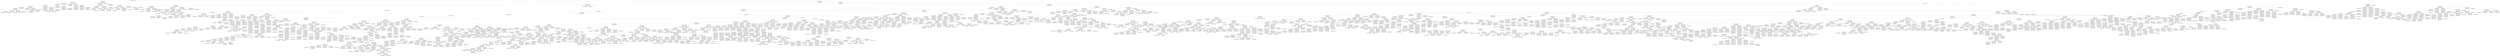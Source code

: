 digraph tree {
    "2246_6593532f926e48cc68421ef20a33018c";
    "1_22f58d5bc66dd7ae876c04f822cc02e6";
    "4_978184d4d6be6b9c994ca720711ca1b7";
    "1_03080709a1dee4b141f5a54ca5941f73";
    "1_5fd55619b4f0a5a44e20e7bd506c41e1";
    "1_e7b6e7443ca7dd06d2b27f39bdc20dbe";
    "33_9fd99d436b84f6a2fa855b445d405bdc";
    "1_115ba5dd34cb5ae4ced2b9020605a9f6";
    "1_5b038f26986b646b4f5ad1bb0f74f737";
    "1_8b7a2981951aa4ec4335929f6a446e3d";
    "1_ebe77f2d9f21fcf8532be613aff9c29c";
    "1_cdd666bd16ee595415f61a084f79c63c";
    "1_7a50f54cc580b14f8ea80378b3331f66";
    "7_9adb0079fe3ca122a53c6e828475c76e";
    "8_6d16e1834dc41fc56f762137609555a5";
    "1_75c5ef579acf7a1b9b0e2d469339e572";
    "1_69f8a14e64a073a8f685198a88add627";
    "3_ac55f61566b96844716a4cf13a5dbec8";
    "3_93e6cb3905c4fb54f1c312c7452daad4";
    "2_bca86e2a5aa4f0b9c36fa384c98b25da";
    "1_6ba3e6aed11a404cd45284e2016f3eae";
    "2_08d8e4431ff7eea978faabb482acf76c";
    "1_5e47599f30eda111b8cf1f2bd35efcb9";
    "1_c437b32e6cf9f58b098558706b75d7c3";
    "1_baa2451da56eeb459c92d250350e8480";
    "1_dd0df84f11e45e23b5229e26fa930fcf";
    "1_d713eb9bda87e5a15194f85dec9d6b95";
    "1_2e680511ebe47a4157f3e0dd1e08de5e";
    "1_6c0315104e0437e80408e1e07d264a05";
    "1_f5c17757e4355768c7e8ea43ec42b141";
    "1_70d406fb8e18c24762d608e624bb7044";
    "1_b6b5d33f15bc589e5f19225545a9c7f1";
    "22_014700a3db0444ae39d3eb835c32f388";
    "2_4ace6068ab40c041e0980a146e9e050f";
    "1_e35bbee188120915cf9d4682769b1ee1";
    "1_e41fa7ae4adcacb4f65513bbc42d8f3c";
    "89_2e496ce5bb23a4aae2efebe466329695";
    "1_6671226a83029b0153b68f51625845ac";
    "1_84dda863f66423efecf736918b8dd987";
    "1_e7970a0e0110827e88719a2c9682a7eb";
    "1_63f5388667ea374401c1ea9233a2caef";
    "4_0a3ef8a44afd661d4f5d2128965b9984";
    "3_be28997bd09235b27267f3341db4be96";
    "1_92fe3f8b12b02e606559ab469bf0e3cb";
    "8_3f95378c948c9ff5c298c2f1842a1c87";
    "13_a2770d1f5d9de81c49624dd752519bb7";
    "2_081c09cbab3906438782cb5059eef527";
    "1_14b3ae400d9da082a9587e9a2036bb73";
    "2_d9b14f7c24b2ba49cae47ad5b0b6cd11";
    "1_2b56f66d2b048596d34fc77243f5ca6d";
    "3_3d37ae99a652bf0b938aeb2bd7d6ed24";
    "1_043edea63b2ce2d6ddc4062291584b9d";
    "1_c87a5e944d6fbe4ad16c968c5a874345";
    "1_d6b61ea5ea117d5195f958df2cee2477";
    "1_4d6c771512f710f63ed402d09e78ff71";
    "1_6543f8569e8a50f6eb64ea89dfd79b66";
    "1_07011ff250ef4a4ace2ef9b43d5c2ba1";
    "1_4cfad326ce4e88375a4940a9d520f1dd";
    "1_bc8364434f1c405884ffb19232630d57";
    "5_9f1c375120259aafbac784b7b8869284";
    "1_73eeb85a3f2052099a03f5b3775383c4";
    "1_d1ff3b59ba1121d18fd8549d1902f4df";
    "3_e5335cc59721bdccd5d1183dc1bae9e4";
    "3_ee32c9a992cf183fdbac2e782881467f";
    "1_a852ed58b742799896302d4d896cb229";
    "5_e2d9a96314ebc5bff4fc329fbbff319b";
    "15_a616abbb48aede9f595d1b699c6f714c";
    "2_bdcaa0e897b95c010265af028168bcd7";
    "1_f546b8afda4eecce43d3c4880ea7915d";
    "1_c2bdaf3f4e28793433077b46c353138f";
    "1_34e1700fd00741312a5782e52854b1e7";
    "1_fdff09320813be64ff01ad42dbd89ab8";
    "8_bc8168005c9099da33dff5e6034d47d4";
    "1_8fbaf824c5cfde0316b64390389ae1a7";
    "1_7860f3d3eeee5f69400c22933bc0c4b5";
    "1_7acf213c6880509e3397bdad1e7fc409";
    "9_acffd4db3094e74f92345056e92e5b1c";
    "1_91b499c2ce3ff87c8266442fbf21cbc9";
    "1_85cdf6885819f2b9e35c707192256559";
    "1_b5c09998d6f1d0d08bb0a9af67ed6e1d";
    "1_5d5f8a623c42d713f6d85cf076ae21c5";
    "1_d3afa547b707db8bc098de635fa908c7";
    "23_b28f0e0f6eb460a12ab6d4623c93060c";
    "11_60cf05e45e5bc28d0060d68978d37687";
    "1_86e28852f000a1ef8a68e432bfc15b11";
    "1_b2dd7f7266e7e36ecc017aeec048341b";
    "1_82a7dacd522199132d047817880a8417";
    "1_195649b40d338de9214e1dec68166f2b";
    "1_a8a6a5b9af2559a8edfaa0e5e3fa4279";
    "1_f977c96d9b839351851c8cef07004036";
    "1_e0ed26dfc9756261d26ddb2de188bb82";
    "1_1de272370d483e14057efc6f76613d41";
    "3_5629cd356dc0e0d9499e0c2fdb2388df";
    "1_c2a1e73f12a8ebdc5776d8ac8878d22f";
    "4_2a3291cdf1d3775cf4f44c32082901d8";
    "1_0e608fc1c65bbb658bdf329d4dafa26c";
    "1_7f4f663a1429047cf6a51c3bf2df2a42";
    "4_e78a40f93709c49ae36b317575b8eba2";
    "1_37ac2d438a62e10c70ddc0ac4b8194a8";
    "1_aebee81a82d8151194c576261ad49668";
    "7_b5b9264e62326f14ce295b0791e7c7ad";
    "1_1ae0be2e9d92779bb3b1aef39f121071";
    "4_bff38e42094f658ca82e17667033d5b2";
    "15_abfbb585bc38d9c384515dcdc09dd126";
    "1_9367446226f64985ab84f45be3b44a07";
    "7_eb110c941b20c364cbc8936491097dc9";
    "1_c25c0e3c94e9b49cdb161e7a5511673d";
    "2_7cd8384a37b041542f8246a5de154598";
    "2_790c6dabde13e31a947a6312c75bd6ba";
    "1_1088708b7a54cef25528eda21a495a69";
    "4_ee86013b72a64dccfb16e63c58c9f9de";
    "2_89a2b485c716a094070a003aa2fc9a2b";
    "1_92432401884b51bc7c7b4ce4634655ff";
    "3_ea5e896d96e99acb1d31b52c09244326";
    "2_415c3f60c27ca8dc702064436c0b034e";
    "1_cc2ce7a79a1b6a2725000d178bf61a08";
    "1_dd416e6729974a8699566826ddf83720";
    "6_1074adbb3a52940bc7d7c1cd5d12e3fc";
    "1_64c44317f0312ba95e646c26dad4cdc9";
    "1_ec944dc85bcb2e3bf05a22114b783058";
    "1_71650b2ade8222c41f0f8e4f03c35232";
    "1_4d85decd67fc0da5a21855ba9b5d5cd2";
    "1_836225d5451302ceb380946468a23d65";
    "13_49fc637a5a84c0de25da169ae24e1041";
    "2_8a3fca72e5b8e3048aa02da62f037c32";
    "2_c8a95ccda8d72fc6e957ea7e4fec04e4";
    "1_ee45cf29bd9e04ee86aa5f2d133ab026";
    "5_c02838d250a33a23320487d5e87cda65";
    "1_65568a8ca476cab4d71fc48fddb4f031";
    "7_6d17282000cdbeab185728fbbbbf2d7c";
    "1_020cf9e294b7d49c8938adcd0b3acf98";
    "1_a0a0e5194c3720afdb01087d6cbcb942";
    "1_8cfadaa5bb59aae37ebd0c884bb8ffff";
    "1_ebde0aa540d39354dd0ebf54f8bc9aba";
    "1_8b13304f6595d193a5d69812e4cfd4a1";
    "1_e715b0f3867cdd61f1acb7871a6ad071";
    "1_5e30d9218299d4f92d3fa77e5f801aec";
    "1_39abc685bd186ab29bdaca54379cd1ab";
    "4_347c501fee0597840b14c5bef27884b8";
    "1_d4b84e5feceeeac845e47f92593d9782";
    "2_4abca2ad56e660cd1ecbe25f75221291";
    "3_4150e39a5c0c869421f4139b2bf6981e";
    "1_163352d177aa8644105b323e1c8117fd";
    "1_2433c547727d10ce45e0a0368caabc24";
    "1_98710393e23608e832394aecf6ef335d";
    "1_c713f3fcf70a0d41792a7983aa59ca74";
    "11_24ea4a3a77728cf599bd59fd9cb4123c";
    "1_30a0b28b6ad6db2dfc7e265674156861";
    "1_168a192e980b591a842473617634add5";
    "1_661dee4b5055cade571cd4aa1291fcda";
    "1_d9be169c677ba33f7f4800803b858d20";
    "25_4ace91ea1ca5ab92af7881be7187f4a5";
    "1_591e617f88a7737b0ac7a6a297144b06";
    "1_25e62915bc12d4c1bf0cfe532d543266";
    "1_e4330af4c0a71216ebbb8fe11a568daf";
    "2_c397cc5e59b33013a5b52251e5ade6c3";
    "1_9cbf980faa216f263d8ced3c253a77a3";
    "1_82f35849ca4903505da351c83b53427e";
    "1_783888e8da79a86b9507e50f4f05b72f";
    "3_cfbe0dcc3e6e9740140b2ceef05b69a5";
    "1_3f1e9d7dc10d185a0830025c541cd0b9";
    "1_742f67673aa8cc814ee064f96e8bdada";
    "1_73dbcf9f1c82f0e9ca20daf2309d189a";
    "1_2b10d9a811ee734f4310c93308e5b170";
    "1_c24242cdcb5658f5da0144d8db3bf5c5";
    "1_774c87f6806ac289d37e00bfd502a899";
    "1_0e389a3b77999d0e2339600b89f79a34";
    "2_91f3d031002d8af187fb95e0d674649f";
    "3_ff2351b9379bea573657792b1aba2b4f";
    "1_53fdc4925399fe08333586f2ca20a879";
    "1_41caf495060518edcbb5ba3de7d04b22";
    "9_254f1a496ba63f6a0aea09602eeb663b";
    "1_cd82ecbe0929b7fe3270d228346c6b01";
    "1_3b633aa374438767f25e8d1cb99a1b4b";
    "2_1f67417fe53ca97acfb733116f420c50";
    "14235_f80cc4d05210a1a15c01a68e9a321ffa";
    "1_1603a5882cc8c64c7a5df0f999ae720a";
    "1_9cdc31bfb3a21f41c4fb088fe0c57931";
    "2_049dba8e22d14c46e093eab1a5dc06e9";
    "1_a7f4b7b672648502711b9f5ed53ee8a7";
    "316_1e4b8bebee7f5adc73ed53e0f14416f1";
    "48_a1fd6dba4bf45dd3a92fe0623901df73";
    "1_ecb241233993ec0a19b48d3a6a74e00f";
    "3_2278b5315e48798a3c85e952dbc3ff8e";
    "1_6aa1b79d5d62ab5928d4e92031310630";
    "1_1fe9180a2a2d8ee14d3b0132a1b668b9";
    "2_5aba72694335471b9fbf2ae062046e2d";
    "1_ed1af434e1ac14136d7414f3642874ff";
    "1_860baf06c312d4eff3d15ea358ad3d04";
    "2_946ae103fae2fccfacdebce5bfcc3b70";
    "3_371faa834143f401c5b18afe92a125b6";
    "1_194cc64d6cef8541735c849613eac34e";
    "4_f5b43919a6eb9cb3db8f9a0cdbdc05da";
    "2_33f825162901804e030b52e65f75437a";
    "1_310ff0092e67523f26112e38ed8cd6c6";
    "1_1560f2c405e96a54a2566c12f8eba29b";
    "1_2e60ce5d14c96ce3a9175e25914c6216";
    "1_a2f7d260dedef61e3cd9376c7ac890ba";
    "1_f63fb40ac461b027c2ece1ec13d103e4";
    "1_fc0fd375befb8e6b87e96334fce25c66";
    "1_5bc6cabcd5334deccc6da7b04d4498b0";
    "8_9f924f1705cf63e413597f4ffbbe1a87";
    "1_80b6d908b45f794e71d6b3011429e9fa";
    "1_adcc171b631a99bf30a88a2d0b8626a0";
    "2_2d112ee4f6b105b36c3f735d238bd29e";
    "2_315e4073704ccfdba0ba81a71ab046bb";
    "1_7e70700bbbac4b03f9850d11a759c5fe";
    "1_b19d1b6162eeee0ae4913d49146eba55";
    "1_fa041783761a7744335b71ef72ed96ac";
    "3_fa2e6c4aecb2d0c3f85bf3949ec4daf0";
    "1_2ecae1c5100709c9eccd988404857a1a";
    "1_d6f88b7ef6beefca6f76d1ab81b0892b";
    "1_32b118a87d989bb68599bc7601fd09e9";
    "1_90ae619463951b8b281fbfc3327554dd";
    "1_221eebae89d25c70a7f4e2e9a20fa525";
    "1_547f846c7c9b4b8562b8a7f42fa620ae";
    "1_975d427f2fcc3c0ecbb9633458684314";
    "1_52fb7def4a1703a0415f0652c4df609b";
    "1_428e6dc81ea7f5cf1eea9bc1347b883f";
    "1_d80592c2fcf878d174e74c214364f891";
    "1_76b724ba449d6cce87608c01e354b283";
    "1_f12250e5c6b2313ff5c4e7c70af80f9f";
    "1_7d4d2f8c0f0efbb53d5cbee64312c4f0";
    "1_75b429753bef2f380b825d13d9100da4";
    "1_b80c8d3a11971942a907958ec8021ea4";
    "1_9695c0f0bcc3a51036bedd63df657970";
    "22_633cece7b3d99b43078ba9fb1e6ad1e5";
    "1_6f7e14175f0698855a17fb15d8153b6e";
    "1_41e0ef6121745dbca13fbede1282d760";
    "1_25c89d41f8471a2bd6695fe615f20521";
    "1_b216fd9787c7ccc371a30c75d42c3c63";
    "1_ebd340344e65780e14ec241f786310d9";
    "1_a2bc627a92d051c5fdaae703774690d7";
    "1_85e62a0358730679f4bdc6d4f027aef6";
    "5_9ca3c67aea945355cbe950b871696125";
    "36_69ef941234a89dac2318334063257066";
    "1_029604e0b3b51b148579b50b2fb0b355";
    "1_1d5f11e30dc62e6c5a209a46cd43145e";
    "1_4c4a00c2656023d53aa2275a7dbc2560";
    "1_0ffeafd1331834d77a91f50d446b3495";
    "3_62e249b6c36a57d469fdaf085e4721c4";
    "3_6c44bf139a5ac463ba7699a4c23cc16d";
    "7_c73da330071d4e844597e07bb93718db";
    "18_fa4f138d1fed6634238a2f004294c2ea";
    "1_9c267bb52bc3a5eb11f59145bf8d432a";
    "1_c1db01220a9f2b508f05396efe5215b0";
    "3_08cdf14a6e9cb41fc3b90b3019ab08c4";
    "1_b8520c4ce7cffa0fa9b15b7bd0067d2a";
    "1_24ccbb662a0e393639a96284ecf1c211";
    "2_2cffd8afc406fe5ef37641a2f80c9939";
    "1_bbea5ec045642d1b65c564d0e93b99aa";
    "1_16546e831637f8f0730ecc9a039909a8";
    "4_f18e5af2c939af61813c105597ae0376";
    "1_9c780f08f741ec5b8f3fcc7fdb5e09f5";
    "1_72c10fbcebf7acae9421f9fdc05149d9";
    "1_3a1c3da2929e9ad5283cd27b7d4d6b69";
    "1_487505d6ef0698567aa08d9a9948aae2";
    "1_707f7657128d50dd17d607e7dea97849";
    "1_74a87003492b827e0bb5490798d9a899";
    "2_118bbbf28343b5a231488c092c28279b";
    "1_d382f5422ac138b8390d99c27915295b";
    "1_908b061f15ae3c8be080476a62ce1a0a";
    "1_f7ef3b0d285a8e3bfd18468eaac509db";
    "1_9e174a8be0b37cfc2a37dbe5fb6c0609";
    "1_ecd26047e2813b16f3221f33f21b43c8";
    "1_37637039a93100995af6dc4872db80dc";
    "3_c1259298301be0119697c8028dcc8d43";
    "1_4d1107c0cb6a342b9b5e239cca635db0";
    "5_660f3569d93a92d5801dacdad2b1fcc2";
    "1_d334c1e5d32a65e71cf3d8553383f921";
    "1_bd07350da2244246827f00aa8fd8d860";
    "1_673341258d107b35fcb3866e21ca1921";
    "1_f800c6171ae1ca815dfda0ebe0daf890";
    "1_cc6579971bf87bc047163ac489cba300";
    "1_f2e815154f097589d8c5a73782295943";
    "1_3df8306b413e890a6d0e64661bb7a404";
    "1_117e7af2fc2d0241e11df0d6aaca3f8e";
    "1_ac13a23a62f0a94504f9136c49730dea";
    "1_8441e6b205c1d89ea897843948fb5c51";
    "1_f42c63c303a5fa96e8ffc597542ee2a2";
    "1_8129ef304ef03bb630ec40687a5dbe20";
    "69_2616e7e7a87f19615f88a97dd2b6d804";
    "19_69eb552238687867c8674048b7f772e6";
    "18_b1875d4a34ee1fefc72cf4b5d219c288";
    "3_1eb9e69241daef3519c6a02353be5bb4";
    "6_45306a5ddf1f6aa2b23e9df7367bf7b2";
    "23_3d87a8c490d4fcd98ab5744d9c863e4e";
    "1_aadf6b04bd01412cbae9f44ae0e787a5";
    "1_66670314aeaa29d208bba55b2e0e020d";
    "1_d9fd4bbbf18e1645d142160b103306f6";
    "1_7ca405130f12cd8e0cc19164fe8b2ac4";
    "1_82e82025810372cdc2a8fc58ffb9d24f";
    "1_4707913f7adcb1e3e0b6f3fe766190f8";
    "70_c2eb1d64b00cdb145bfd0e235da8d222";
    "1_0b7896cc459d63e7dca418d914de7461";
    "38_12de783106bcaa8828dc0094746281d1";
    "6_76600aa620649bb6781d06d81322e11d";
    "3_5f1b38a957bd6089c62a31421c703a5c";
    "2_4146b57d6f7c4e863e29c48bb3e48010";
    "1_b5da3d53bdf850edd2b7c47916dd9c2c";
    "1_0945dc23d8ed078db0a7799bc13e9ba4";
    "1_f14c4aee205fba9c6bfe24a5dde65ce5";
    "2_0b1dfb7b2d44d99ebd76428d800202dd";
    "2_1ee1d520b017e9aa500a90f7fa7c60e9";
    "2_b4fa962012b7c981cb63bb1982f7c942";
    "1_5a00b6bf5dff193a0e3c14787ff070ff";
    "4_dab3767c88cf964872f051f7582393c9";
    "2_4841bacb9d41a68fc5b09ae49ee50ac3";
    "4_d84a0f7ad6dc455b40791afef7f31216";
    "2_631448e81a2b642d7886300d69134a19";
    "1_88e6a4497279782e0ded49685ce9cb3e";
    "1_a01ee10737c11b492ef6b0531f02da7c";
    "1_abca42bd1575e0c912c9b18c964f13a9";
    "3_6231bb4e04e7ac0c158dab5fb1173c63";
    "1_2dbb559ed627095e46f2021c05ffdbee";
    "1_ce13a9e741c4feea409e39cb6671f368";
    "1_033474bddb7eeb5000bf79700b2d3d5d";
    "1_28d26b436bf18462b16756f0a888f440";
    "1_60b6a7089ace1260c8cd0336a641ac19";
    "1_9e9a9d18d70444d289460b2e9dc63017";
    "2_a7a3e90388d60ec3554aa4082e8de4af";
    "7_e23eba09612bd7aed8d964d73ecafd37";
    "2_d10892eb09c3e978c4066d9197b1e3eb";
    "1_0448bcc33b45b2e85a6881af8ace021b";
    "1_717180e9edd2a511ee6599948f42fc87";
    "20_7731e43a0c8b06ff3f6b094113da2366";
    "1_0312015dae88c5fb1c73ef09d795f2cd";
    "1_beb08e5916afd6fbda8f22db7ab5ad61";
    "1_1fb152a3a70d8a9097968a65808fe830";
    "1_97133eb33a327c7057c15f270d0185da";
    "1_a20be5940fcd163de43793a4b4faf376";
    "1_540d1bee4bdf727ed1148123459fd0f7";
    "1_de7e653f216b96f702b7d20d2927ecc8";
    "1_97ef065f74647a95639afdec49024175";
    "1_9d7ff8ee2130b1896f78b967a74074d4";
    "1_9a78c51c34ac1fd60deeeb8c3b5d40dd";
    "2_66556a5493d9e3722079adb956dad510";
    "1_ee494f216816566995e3931efdcb407c";
    "1_820ab042d76d3ba9e476642936716062";
    "3_3072d29d54c118cdd75b11fc900c8445";
    "2_9bfa6cbd1df5fdaa0e01c416154f4791";
    "25_35b991075fd630af0073fe2f1e27fa1a";
    "1_9a7d29c69f8cde7d30bf8a79b189c882";
    "1_7f896cc773c2c773151568262b753f93";
    "1_6518ec2cd5fac849d1c20d5e89b84e61";
    "2_2faaf7b9cda9f1d7ed57a141fd3b52c8";
    "1_dece966c5b7880e3ecbe304f6ddc3293";
    "1_6a1f8251f38cf6aa9f733a052feefd59";
    "2_239ddb89b3ef7c0a66a2b7a3e4cf137e";
    "1_e585dfe32773ac23fb028c796fffd79a";
    "1_1e04a1d0ec8aec20e5b4113d96bbd276";
    "1_37231ed862353a398d949af21b693fa6";
    "1_e10a3e55a628b4fca89f68b5148c382a";
    "1_d80932f6d45c137e397ce8f2ff8def95";
    "1_5f9a06ec63960eaba9f28f14fd96b398";
    "1_7ffbefc2d36eef8a46f7362ba1ab9329";
    "1_614cd806b3a0df021fe4f457802f5769";
    "1_8b107163f7716cb367d5d92d3420b2f5";
    "6_3f443f5f35e62c4c4f1de89a44146d46";
    "7_dc1582e101dfffc3868eb3d52935e107";
    "113_4559d9aed356ed928f819a4085ef9997";
    "2_788394e105f75eff27dd72e4c027a707";
    "5_df3bf7804ba3c779f86b053e740b323e";
    "7_641f272221cb56cd7d57815f22ba7cf3";
    "2_5660034704c18da9806b54379521111e";
    "1_2dfb8465ef6df3dfafa83a405360f6e2";
    "1_53f05d18e9eac25cb261f829530c3a07";
    "1_98c7a8c55e534e100e076b3849352dca";
    "1_361400e2cfa98ab900fd9cb0d55ea3b4";
    "1_51005af069d502f1cb78f2fe0670bf97";
    "6_215a97c66caec3cb169b4993eea52a8f";
    "1_18debc40264d117ad0dc940e9543248b";
    "1_db95fe6b40decf9c788e7d3a33d3f7eb";
    "1_ad2dc72280e9f4e7cb21404695f13aa5";
    "36_51da4bd88cb58aa301abbf69cbbe2033";
    "5_6990f96c874e3559ce79355e2eb4661b";
    "1_7fab7b69a468ae5196a666819e906f72";
    "1_3ec5543e2ff9c16464a99ba286d6f926";
    "1_34f66721e8a6a1c39a1a331d40c07e76";
    "1_624a0e9307df9955ea1e0d43e58fd468";
    "1_195e8eb8e7e62874d09d227739c74493";
    "2_344816e827925f7e8ae3a3e2efae6798";
    "1_3b23c8f2b7f58ea9d7dab32a3a99aa66";
    "1_a9ac416bb76c262ba8488a67fc815503";
    "2_c68461ddeac0f0284013ee9b722b765c";
    "5_0cb2f75dc576ab0eb254a7a75fa6feb9";
    "1_da796fa7bf3b2469cc0b8f596bc46f7a";
    "1_9e47b22872260939d57611fc9e8764eb";
    "1_e2d0abaf0338ac97fa1075a5fa685bd0";
    "1_34f8c656ce978d23d1716eff7df130f1";
    "1_2277e77efcca5dceb4c0b1b80038d701";
    "1_760dd429597abfeba8d5c7ff812b2de3";
    "2_39b90dd205c55eb281b1496956420d4d";
    "1_b5ebdf36aef5bdaf4e83633fdaf4c7fe";
    "1_cc873359bee917b2c5780a6972687a7f";
    "1_0d0b9959ff7a479473b24fa5c4ed8459";
    "1_0a141a4435833f4083572502b163c6c0";
    "1_4b097dae7760e9247775244618e55309";
    "1_0b49cfc7cfd0b83ef93977682b77140f";
    "5_00a67f1ef3e8ed2b83fd8d8c75bc03bc";
    "1_598aec8a1d64024d5555787555faa588";
    "1_a1ac1fad7e4a63a713ab6536dda6a328";
    "1_8d18ede4259c3121b6bf218b42f51d24";
    "1_8550a6fe3989c289ea7d7d9491c6ac61";
    "2_6782056248b12f71e78282ebba28e6a9";
    "1_5546f29615da10a7a984aa8b2bbb781a";
    "1_0d2a6975eb78a3983711528a4534e782";
    "2_7b7e46a6e9c5a679bcef89b535103281";
    "1_e83188a4d1b61718e3daa5aaa7974ab3";
    "3_6ba701aec829f39bbdaf6f7361771408";
    "1_94b18e31208ebe93e83d03d9d7862236";
    "1_d42f9d8cff4411c67fdbbb52782deded";
    "7_64f53097cbeb00b5970e225e816eadce";
    "1_f547e6355bc8bcb4b4575d64629d3739";
    "3_0095c5a62396e34139856e25c8ba07bb";
    "11_73238ba0919a29251fb3138d69343558";
    "2_c5a19e86c0955cc0605cd554a7d64117";
    "17_acde04883150d843327868fc602ae3be";
    "1_2189c364a6c2c7c0932f2f72c307bb39";
    "1_2f2fdb5ad69ca5dc91e95a6e01972b67";
    "1_bc8f9bdce3fe89a269104271f8bd5e72";
    "7_724a0addcd4f038cfa3685b84278ceed";
    "1_4606dc34551fb2d1f8f90c1d75973701";
    "1_a5fa20a17f7b4fd1404ca684e36f4472";
    "4_452e0063bddee0977cab2b2af28a02e2";
    "1_6ba325d01eb0f6834b21ba7d4affa1fb";
    "1_274845d5d0ddc0db0bc5fcce207f148f";
    "1_0ddfc4a7f9967bc3e514dc7a4fbd2cea";
    "1_4ef6d0e8ad576bbe66cc2390fcabc74d";
    "1_5b738a82d739b11ed7a9094584ab3549";
    "10_6fa3139f4a10f0477fa8c54c3ec36435";
    "1_d5c964a2a1a279a90931c00180b41517";
    "2_e83f520cbe4b96030bd49c204f451cdd";
    "1_f24ca093eef112d4a1d4948d799ac2cb";
    "1_dbbb39bcf50d8343081fd82d0b71cf35";
    "9_1e580a0ddca0bd878d95a7fda9577fcf";
    "2_df8657ab1cc0a3dafd3d29ec5549c0ff";
    "1_9193474a952ac9a1f5e65f1c5ae22c33";
    "9_25e773451fa304bc277b1e4f42316300";
    "1_2417aa7639b3d88f5fd243ca890385c5";
    "1_4861e49110c89fbfbe466c9098ae1785";
    "1_823dea84423aa7703a6a5325fbcd4eb6";
    "4_e0f04b0262734d691a05f9f74cde8f59";
    "1_03d6a7a08515ffefe5ebe271d753b23d";
    "1_2fe99ab916d63dbe30aee7e10ebf8ebc";
    "1_9748c268bcedf0dfafb5c9a7f9cf80bb";
    "1_883d30def13d4bbc46ef058f6cb41813";
    "46_d93afacb17963affc1de8928b04d4c29";
    "3_fd7140ccdf79c44570e5a77c2fbc414b";
    "1_b25802028d3dca7b5bb916056f801ca8";
    "1_24e0ef6d0dd1232d6ded3734b3aa3d40";
    "12_683a7dded9d65df994a96452226796e2";
    "1_82e86efaf15b646917e3be259a90c8b5";
    "1_1bc9bd49aa9f84c4b54d8d3c941fcc3f";
    "1_28a205ef686eaddb059db677869fae0a";
    "1_aca27e194566d9ca6df7f5f8534858aa";
    "3_32a7eeafd51e80b33fc57794e62426ca";
    "1_243594025c616ccb24a0558177bd1ced";
    "1_6539ff7d0a4ecef6b8c95b6d35f41e9a";
    "2_bc07990a24fd8653dcb3317f8face4f3";
    "2_8ec6939749b04fd72724070735a7dbbd";
    "1_565414621ef234f5fee5a49bbab23e1c";
    "4_62e49f0c18e6d200e39ebd10d84dd72f";
    "1_4805ca64f33677fb97875efe92c24fbc";
    "1_2bbe317c536bd03b5cdccf7b21ebe489";
    "1_02bef08cd642da33ab62b401545bffcc";
    "1_2e4b44a0530fb59fb61ee1be413b74ba";
    "1_29638f963c5a42a40293d312799b13cf";
    "1_3f550375339e68298a21616de2f7b965";
    "2_42586e29fd8d72608bd634dacb5976d7";
    "2_8a84666a4fe4fac3cd007e5b4ee1a139";
    "7_358a60cf809cce8336fbd823cec9eea5";
    "1_eb6856227a3cd72c103efdb045a91a3f";
    "1_22006b44acaa368a960b824ce26f3b50";
    "1_cfd2b1650aef328e8ce80a433ca8cbee";
    "1_7622c20e464a77f3d77c8f056b29e168";
    "1_13363e0f5ade2001b5af52a725bbfc56";
    "4_3e9eaf44e7ba91aefe6206b82cccdb0a";
    "3_a2833a26d9c0671f817fbc1a533fa535";
    "1_3bf7087c7376c0ff90b4c16df544a886";
    "21_9bc83b77ed03a58883816f20477e4911";
    "1_a3af8dca30fed44cfc034b6dc9345615";
    "1_d3a1b806be3845f840dee340a0fc1fcd";
    "1_a8f485ed7ce2683a4af87d6f816a7780";
    "1_98c5495af24d6f5ac4758e0cdea755f1";
    "1_9db3f2b5404a0f8a89efc99e778c2109";
    "1_80d9dec848bb04412bf564862ceee3f9";
    "8_0dd32ede17f71fb6435c5dcc99c0ea70";
    "1_a4f13b673c5383633129df812cb285e0";
    "6_efd3c73e7faad20b90bc512817c35f02";
    "1_a08623fa3a81a668d87c148d5da980d4";
    "1_4fb566065a52bd4013aff73326a4011c";
    "1_40cace8d34b4392fa36e9b3780145e42";
    "1_69f79eaee33c2528024472cd929f39e5";
    "1_0a23b394216b4b5ccf952194a70eb3a1";
    "2_a98908aaf08f604e0a29dce2bd782c1b";
    "1_d983d465d5734e7964e3d4fcbf23163d";
    "2_a4268cf9ae4e370dae38923dce895359";
    "3_8b19c1c7712150f38272369fcd95fa7a";
    "1_eb2f638e159d4a52836d1fea8ea542db";
    "1_a304c648b3073968451d653a0782c31c";
    "1_01a6132d85ddc5f6eb2f40ca7cf24884";
    "1_b574b93b725a226539340d456a2a41ff";
    "1_4e6ac7d362042d9d3376f98368c064a2";
    "1_cccbeaccfdd3b579cca42315cfc0cac9";
    "2_b2d7e274cc1b615d4b6dc39a6664f953";
    "40_c9fb4ddcfe23dcd6cab5d758b9f88457";
    "2_f01f89007af2636cd4c157a85dce4a7c";
    "1_fd71101de1963e2543b8b2e1f960984d";
    "10_378f6415836192072068a27e7dd48d0b";
    "1_e40529dcc833510ca0ec76f80a29af3b";
    "2_849b28d6aea18646bea9dcd7258ec11f";
    "2_3fbed65014b1c23bda37c6785f05991e";
    "1_d1d9e7a799a0e841142d86c14b4a6918";
    "6_40dee42909ef6d7011cb9ecdecbd573b";
    "7_3e163bfa65b08b9c938da4fe54a69b0e";
    "1_c2c627c9a4a9f16e388cad49dc106485";
    "1_f40496b9a7169340d1fcab6d117c777a";
    "2_cd36b8c39d888029c8429f6190c77308";
    "1_952cd8c800f4d43a9ef70788875e2fcc";
    "2_2247ea5d91ec5111d226b26c4b7dd30c";
    "1_63dc8eb27b0af8a9effd61347e4f918f";
    "8_ce053f1cbbda03f94dd0045350cb0feb";
    "1_ea57a610c05947290d012e72a336c8ed";
    "1_4ec4fd5e217647dfaa2edd28aaa78167";
    "2_8bf9e51148ef382108cc4d811fc30930";
    "4_a90721bb806ec19af4278d93563c15f1";
    "2_481616b73d83f696cea85cd243e31abb";
    "1_16ae00730ed519fd6a6cc2db9162fe12";
    "1_88d4e9613e8797455f8a48b83f03e61a";
    "59_dee4ebb85feacdda03fbac5166d23d9f";
    "1_b4ca2555663bb40bfed523283fb65b46";
    "1_bb134239ecfe4a721e2e0f9d73222623";
    "1_f653d63c762be2ce73742adbffadd06c";
    "1_515259b492e338b40f6e0985490c22ac";
    "7_6171c864d98d074a58461fa83da4f314";
    "1_6a06a16a9ea051f862ba698aa292e30f";
    "2_686c8f90e78ce0930292cc4ea8ad76eb";
    "1_0e35d948f479240d1dbbeb92ea381461";
    "1_b81f6f8c64221ff89fc55c93a3c84dc9";
    "1_231b87296a5cf57cd38f7b68040cc296";
    "5_9b1e4d7feaae04c4c2c2489e91c5a52f";
    "1_7e45cc88db89f21ede0f1c1730b42d09";
    "1_58aadad9aec61c0e0fe46885375bdda8";
    "1_b29b998b0c95c1c2ee7abda970d9bfd7";
    "1_212dc1c2c85fedaae9d3c96cd13a7dd8";
    "2_7d691337ef4ee829e09dc64bdc290b73";
    "11_24360ed2f194df8789a431e5490088bd";
    "7_0e6da5472196dc9c75a76bc0f9e69725";
    "1_636d430d134ce1f834f85acff196849f";
    "7_7d03be5acd67235f3840e21ddc5e3211";
    "1_ae304bbff97e2c23a40293dd6cdda7b3";
    "1_608f8ef89568a17c2385e442623d15a3";
    "1_7bc4596cbd1450801da97b20befc214c";
    "1_a6e038e142ed9e43329a042f3a7db60b";
    "1_7d7d2f39b893ea3ca706781d1ca03d70";
    "1_87b59e0087b7cfc624758ac0f7cc0f89";
    "2_4307c84a16a10772fe8116eab8508a92";
    "1_bc6f280a1a33a05ceb10de03f1737997";
    "1_514db6411a57371d091e0d715c0d0418";
    "1_5457c082b9da92840f959c6e6dae43e2";
    "2_43f8138ff4a69bb46c5541cbfac18e55";
    "1_1e2bdc8c5d36953b27e505538da54c47";
    "1_529f1da6531d95a7f1f94badbcb5ee37";
    "9_e7064f3c9a86f4a7c1d327b1868ab0ac";
    "1_0f4ab62c1f3be3bc36f57d4634c7f601";
    "4_fa857b4a0678e90af15fa3211250d556";
    "1_fa7171124840b8003b7b2098325e3e92";
    "1_d8939441017b2429e770018aa87eb352";
    "1_b0244f39c7de1682616ac17deed431fe";
    "5_14a4879cffe6eef076a24447c8d13eee";
    "1_9b66e7f018e7979d5a13fc036aa5d8cd";
    "4_44c49855aab028ae5ff56fd95bd64c5b";
    "1_fe0a13dcb30f96063bef2dd6cd013827";
    "1_6c48ca70bc9dc57c7cab87cd4eb41e07";
    "1_9c4f26026f505a8acc70c6100227bc70";
    "1_fcb4d351f571bfdc4f1adc804c22294d";
    "19_e324215869c03fa8d0afb0e24d9e38e7";
    "4_623f833628586a1861da84049ee021a3";
    "1_3ecaf3afb7c121018c540ae87c3b809e";
    "1_138e2197de4386f2cce4c4418cfb02a6";
    "4_2557bdb7af7589dda699880ed712d520";
    "1_da9ce9081317299e994cf0bde4e50186";
    "1_4df2479c3bf8a15de6f7de1d10b6cea6";
    "6_aad4ae332461cd75d2bafc9dbe03c562";
    "1_81a3edda2c3a9bd591b542a44c038fcb";
    "7_0f33d2645f69b6faf7229847870b334a";
    "1_b9b3ca0c8f556ec2134b168cecc3e9d7";
    "1_ffd428774c7de779928c3b249f0d1fa3";
    "1_1f9e8e79c24e4292ed2bf62c6a4b83b8";
    "1_84af453c5b45894000d8ad52cc31e4c4";
    "1_ce4a0d8fb6ed83927b5922ec9aaa1803";
    "1_07c6cd04c76400d510baf0222b2e54eb";
    "1_ed803122ab3b28b52dc5bd1ff55410c8";
    "1_8ab61038e8cc2a5b190902da7af8b52b";
    "1_ef4353d255ac674563836a282da5a44a";
    "1_6d640084ba1b2d5ad5d7df457d8b80ba";
    "31_7d5815bd35f3f41a26ecb30f39ba38d8";
    "1_b42447e3fa2dada2888212dc89794316";
    "1_30a948ead6d3559f6473111cf8841443";
    "1_65302dedcdaf8b33e7cf2aed4e8024a2";
    "1_f1b3ce37ec55900ceeb012a886ecf770";
    "1_d73a67a293a9c0ff00d51fc4f4d63ed2";
    "1_77323757f793e69a997310756c32b662";
    "1_94d7c06ed4f4d586a268ca64df094dd5";
    "1_e1a80d3382a1df3e4cdf5018ba510815";
    "1_72927b0b7103dbad7b6de9ef324f69dc";
    "3_c07f51c66be9c651caf0e0be0f18c93e";
    "1_1d2227eb2a4af36d3ff6f020a7d32377";
    "1_2ca4d4fc20308cbdfe218f0c86dead4b";
    "1_1fe2aff4f10cec07a4558445730de4cc";
    "2_87cc4b372bfa3f6bd7715d4a39a30cd6";
    "1_85bf52b94221f2939a43129d6469a4dc";
    "3_3d3afa208130a644074927adbc70055d";
    "5_8d1769644785e78b8d433db0296c420a";
    "1_b9bed3274bd6470db3557d66488d4a73";
    "1_e746bd1ec9268f8b143f456599226bd4";
    "1_17737e76bbb66dc24e03e329adf12be3";
    "1_c6f75bc533ffe94f91e6eca9e783594c";
    "13_c8c38e73a58de94a6fa664e74937fe25";
    "1_af417d06904b84db404e833a8ac54ffd";
    "4_7d7a0a6044fd8e478ebdc243111f8fbb";
    "1_3d9bf79cc9f8c99f94bda0be31da3937";
    "1_a3cbe8ff3732b46bc9ac41a1ce826aea";
    "1_33cfdae9b54218eb21311bff464cf11c";
    "1_297a8c0f3f1e3817ace50a5c042113f9";
    "1_6198ab76c3f0fb05a0cf3f4b280be818";
    "1_705f8fedf2ac6d20d359b2fb0b392fcd";
    "2_626dc700fd9391e27a195368c5ef923b";
    "3_14ea2680b3818396ef86c18012a5b27d";
    "3_587bb28a7c37b0783a42fb0c4981d4f3";
    "1_398edea7c9ddd4ee37e9c34fe35e57ef";
    "1_f07a00a1e63f4cf09e93dfc7365f4ac9";
    "1_2aa00d2599f98f08139045ca1a36f0b2";
    "1_bd8942fa0a7b390774046949ee4a625a";
    "3_20db9bdb8920f2781c57886010f4a5de";
    "2_fa6d13b565d705fbf7f9e0b35f5ada5e";
    "2_7f97213c71d4a3e0f916497662812a9b";
    "1_1bf3e7a737efe0302988d627fddc0543";
    "1_e996ac5c34207affbb0763e3525dd921";
    "3_9f8c03573e48a35998577d52832052e6";
    "3_0a6eeed877a686fdb7d2584e81a52e05";
    "1_23d5cc139bbae70b0c082123b64ef172";
    "1_bf2b6cf53e67d7dc41e2877e569ea7f0";
    "1_d08b2edf49d90e212b0ab6103eb011f6";
    "1_1d561196e015315a9717fd5e740edb68";
    "1_969c44fe842d6d5281b14defcf2e7fb1";
    "1_a06600720cc0d3e2ce2402bf7584826f";
    "9_97218e547a92ee772b1dd22bb32eed5c";
    "2_24331aa13b4dd51c06bb9034bc32d435";
    "3_999e719d0fde0d9e6d377ffc16fbfe32";
    "1_ab103929173ee284d4359edc4cbffc4e";
    "1_e80abd62fbb6b7c60c78718680e3b4f2";
    "2_ab7e9a9b3f72ccdb16fd27298fbb8856";
    "3_401ceb1157cc8fe9aa05a6fd28a84e12";
    "3_064b4caa805d2562e6d69a9b32793261";
    "6_ac3e3bd78708a73089123c7957c610fa";
    "1_78a5f0063c69ad4f4e6a6e8f661ac0a2";
    "2_863ec5c234a376338128602c92a59e06";
    "1_4825787a48f73ae975993a7515d6032f";
    "36_700782f7d4976de3eaea783320ae50a8";
    "14_841b1c994bf0877b17bac4bc597bc885";
    "2_e6cb9f974f41a26ce2620472ad7e5414";
    "1_e55307acc066f24e66ea238f8c334e48";
    "1_f36f7991db1b035bd90c50688eed1b61";
    "1_cba75b8b1606f6f51a9d994f36b7b47b";
    "2_4524fce01905dee87285a1b321384a27";
    "1_7c7ffb2c70dfcbc715f85daef08954d7";
    "1_fda7e878dc75dc8755d3f3766c2bb72f";
    "4_d58f341d27d75d3acb1c506c8fb61cc8";
    "1_861fab15956cfdfc58f47fd3922cf989";
    "4_255953166691b13e952fefe866a2874b";
    "4_c043aeca84c123d09d2d0f49ec29a805";
    "1_db71006130d7265b57c3b01bbf43e2ab";
    "1_f7db4729c85ba98f0204dd588024bf7c";
    "1_fc9d01c549d3e2c98c1e6136128cc325";
    "1_1d2540a98fff060c73238d75885480a1";
    "1_8f84cb650f1c7d718bb3dcc8bda1f35d";
    "1_df5033315fa6b9160e0801b6c419a9bc";
    "1_2d80298016a68887a341daf410f1e19e";
    "1_cfe4d77e9a0ac309f760d6cd7c842282";
    "1_9c10f1211c4fc8e9474ca65afb1f9488";
    "1_a2ccc2f32a84b551194ab0a67157bbc8";
    "1_1e146e80f8b9d2287383227c59914dfc";
    "1_36988cb860378b8cc189d7fcf04f4378";
    "3_2c67233b0930f015733497ac1265c90d";
    "1_e7e8dcfc5d26767b44be637d6c6f2efa";
    "1_5516964f653b5241853f55db3ab49144";
    "1_966823dc6bc1dea779997d7132629bd5";
    "1_d31b1e2365e7d7c894d1f22a0fc4718e";
    "1_9ab7d313aa4ba2bef8d55dfcd02ac52c";
    "1_6146920d3affdb4f53ef6d783274f0a2";
    "4_8998ffe900df53c1f69214d87de43689";
    "1_03010535153e8b1f165acca5812a2586";
    "2_71712d64303ea54e7ec43bb32229f181";
    "1_b694d845328c986313ffa5047a93f06f";
    "2_1ea2b8f2a8690687aace0c9260f52c03";
    "1_f32d078fe78c544f0e6400722276a777";
    "2_317737de1cf591e37c372f8ad83d6022";
    "9_9661d26ce1b944e0a1f088bfff2904b3";
    "2_1083cbcf22273ea755b06831dcb30eda";
    "5_7b1f18924a7108f93b4ab196c718c44f";
    "10_7ad422836d1fd602581efb632cba0cf3";
    "1_c68e2e6a6067dc4343ab14d2ebe8f761";
    "1_71790d8a4848be119d4c5c89193608ff";
    "2_cea4037a80dc2d14b70fdde10b617bfd";
    "1_de404c7b0d6dc5ad0e0de0d965d799e4";
    "1_bf192479ac2baed3298b76c8373aa24a";
    "1_58207307173236e585a0b9e3025390b2";
    "1_dc471bddc9e3aa58c33e4c9eea4ddfe8";
    "1_fbe409a996e189bf9769af02dc77be77";
    "1_727c891d931bf10e213fac08c5492375";
    "164_3b5dacc675b1c9d383c0248f1e74ac7a";
    "1_1af6c3f634cefa88927c5571cb1e578f";
    "5_8052c6c7f284b901aad5d3acfa6cd81c";
    "1_7cd53fe64173ce206e7c4d80a70ec343";
    "1_f5f798585f7024da3eeace93ddd8aa30";
    "1_83d3dc6cd4bbadbc5cb0364e249bfa33";
    "2_2fe333e95a19178b8d7600fb45abc212";
    "2_0b97ba48e33e3a2c09931317678082d3";
    "1_97a72c67cd9329880580f9f055509528";
    "1_8f85d61df9e6c88965b31b7ab2294892";
    "3_80fbe1e947a1373a4081082591051bdb";
    "2_1d62cdded1cedff514f09ec906dfbddb";
    "20_63fec08b15908897d2b7cff5f731ccca";
    "2_5b987f3459a3d60ee2c226be4518ff29";
    "1_3e6c3146863428f59c0da02465682781";
    "1_e5c705cacb30482139185825b7780861";
    "1_ae32064874d4a6182d6f725bfbaa84d8";
    "18_7fedfa998a2ff49b370e2baad6c0659d";
    "1_93f70d5f6c16e66134054452e0468b09";
    "1_c9107e937522aa9e25ad95096ebef38f";
    "1_2b73b9eaa8f0ab4d26f7beac100bf4ac";
    "1_3ffb438f450f762a13b3623f719c9854";
    "34_ee8955f55849825129478b9473b7c06f";
    "1_c8d3e7f1b99102ef5789f15362ebf3fa";
    "1_9bc4f62f8539d9c1e869bcba58e8f88a";
    "2_792318392e69416fe492ea90e50ea31d";
    "1_d2af4611b45afb2ab5ca811602af6e1b";
    "1_8279e1128aeb31dbabdb5aad0b3b2825";
    "3_d716f12d53ec8eab8152339142c6592d";
    "4_07e36271d23e587627fe74bc3e7943ac";
    "2_7e67cea4170d5f8446073bdc999a02e0";
    "1_6810cf937db352eea41674b72bd67635";
    "1_9e28b49ebd498f9bea682a580adce48a";
    "1_c1627aa6f2261be581a1739a0c700ff8";
    "2_0cfcc570f75d24ef4cb0071dd06171e5";
    "2_bf45c1d7c3280daad5528639f0f2d709";
    "1_7a9b40192002f254c2bf2107c418f35d";
    "5_1f8475f974de90dd021b6a09d60dc6f5";
    "1_f4342898272f57c75bc93bc8434e6599";
    "34_4192e156838599649fa2ac72c6d57131";
    "1_8df62032c2c9afd741f5d83378176454";
    "8_f02c0080e4592f7c6eb5f77adc75adf3";
    "1_2cb7b934922b50c2b38b33552dc83ad9";
    "1_c8c9b18d87f358e31329a630e296f54e";
    "2_80c62404c18e5ce1c2ab209abb48824a";
    "17_adb39fe3c75cfc5ace6fceb6d0604376";
    "4_918dd677b005c278a3145108810ef663";
    "5_0359f84170af633a7f3c3ab782e5d7c4";
    "1_7de664b7de9e480b4fafba27c903fe8f";
    "3_27dade72560afe202302f6e45b42877f";
    "1_a6e7692b0bff63787571fcb5bd2875c6";
    "6_2b905a06ff41cf7c03d982f748ecfa3d";
    "1_271b8381436e8dc3b37113a4ff7d777e";
    "1_3f3a88dca333dba2d7dc6ee206e1223d";
    "5_1aef5946d31743019ee89fb8b4fc9b11";
    "1_5624f0f06be89ce5ed0d496be49e9636";
    "1_fef4e82aa2682eab5677cc53f653a435";
    "1_342acb2ee8fc579b461cc40967957db4";
    "9_0141fa6039fac8e652dcd1ce21b133d9";
    "2_11e1c5b6040b7e10d71711f7facfc915";
    "1_1993c43741c5ee26129873da35a64223";
    "1_4caa09e2557048fa160881015239d29e";
    "3_d8a57513c65239dd5e6e54dabd895130";
    "1_ac5e1bb3b0b0a90b0553b379e0879b36";
    "1_85ca0159bbb817e8818c38e76e3a368b";
    "10_7f20aac1344503822d9476dca2552025";
    "2_9753b2c821b59d05333f1ddc16062f41";
    "16_611c697451f2b05e7539cd59e19738d8";
    "1_c56d7f5db543290439f574b298f79ed5";
    "1_4ca3c3598da6ddbcca8be11e9e03276e";
    "1_0fd8beb4c67b19c063a70b3f969fa365";
    "1_c1c52615094d5959dfe9f1d559db9b78";
    "1_82db8336dede9cee6b602398ba7c2841";
    "5_041f3462f84ba3e86e47a560b303291d";
    "11_b5bf14494ecf08ba2705571b8c8fea52";
    "1_d15b42251c96e9e2d737d53e7ec3907f";
    "1_5a478b717585b5b033dc97ba7f8a76df";
    "1_ff7d8d08e7f9afbcf6e728e01dcc6010";
    "31_8dedb32f6b4a8724cc7dd9de98d7d3d2";
    "2_f7ab58a9a77fc8cf16b40d9911c05370";
    "1_a235238edac11844643be5a26c663437";
    "1_3df98fc76b349d8accc92156a534e541";
    "10_d999e33f8d0754839ce868471076a529";
    "1_ba5292e316fbc547b677506f3c98ec08";
    "8_47152a77c4d71236977e463dae9c046c";
    "2_8272a3d51b52365c181f145131e8a689";
    "1_626df3e10b9838d101ab5eca66157701";
    "4_222e3c0636d22c2a07193d6682ecd7ca";
    "3_9d973c6e5f80ff7b62d544912bc7994c";
    "1_37b9e9bdcfef7bfc72bd8d1481703192";
    "4_3c2d3a2910b962303668b15627ea99d5";
    "2_49ad2d883714e437b41ea20547be5385";
    "1_cdbe264554e8fab0308dec75ab4c204d";
    "10_03caf868f2bb3a29340804688c0bbdc3";
    "1_afe3f81e28bcf7d27ee6e6282fe531b4";
    "2_9a7e3a55bfdebcad4b6b1ac038d78b31";
    "2_8fee80b33b31d36fd058f505dc0b282c";
    "6_e0aa7a92cf98c68b35ed0d531e151de4";
    "1_d45dc1d46351abd51aef00f77c9ebbb9";
    "2_71925ad79bc0ac4fab366934b7f89600";
    "1_1554e35698c7e54223266b388bdcc021";
    "1_a9c16b791bd44c9a5de9211931f0d985";
    "5_b6cea241898f6c104d196d7dae628296";
    "3_ef0baff07d06df3fec8c9e8e5f2fed0f";
    "2_ee606accabde04543ae59cb8760d6145";
    "2_f1872874364a66ec8ccdf0e24e3329f4";
    "1_9fed94d816887d8593145096cacc7fda";
    "2_745fca66dd02daa4d3ae50c6ed01e2e4";
    "33_144adf24dfe69221d95580e6f61d6091";
    "1_4f92e3d21031c90560a5aec9ec122258";
    "2_c426f57db6551790688321f9bf61282f";
    "1_0a4d87ec37839e2b6f27ffee2eef981f";
    "7_a03e0ec0f34c60c57dc2d7c48b09a41f";
    "1_514db793bc08b93049b470c10891ce9f";
    "36_abac79d72e2cc5b29db4422aa3e5e680";
    "1_c356ba89cfd99635815f747c75463a30";
    "1_fcc10a59e7cdd93d69171112052080ca";
    "1_1dcfcd33d8a58979b4204568450cc9d8";
    "2_e3bbb8d46bc9bb29fd7d7902f1bf2ef1";
    "2_fe2c2448b222ae1dd789028ae625ab44";
    "2_b59967a4f75af48673ea2148b8897daa";
    "1_9ee6499e4fe48e6b0a738a91380323ba";
    "1_0a67049fe9c89d5dabc1fb3190be2e0f";
    "20_472584c5256d15b83c4103c2801054a7";
    "2_fcd917ae710b1427d5e0d6798afda7cb";
    "1_cdba853d21d142071eb71e4b654056ed";
    "1_0439a7b86f73bba307aedad2fec1c78d";
    "1_ae17c88963bf4dcd9761e7e3b409a7bc";
    "1_72073076b3252fe4457e0ed141957ada";
    "1_73cde1739cf83c0ed144c2419f95a1b8";
    "1_cbb728b7e0495bc8639d4a9cef05d212";
    "1_44ec2760d5a11842b2fa7b3d6744b2d0";
    "1_89aa0ca90dd292afe3959d897f3cf698";
    "1_104ab6211fece6fe7444e8f9936239e9";
    "1_f88b1b4866b6b20a645af1933255788d";
    "1_6450a9c2d2b1a942bac5e51282bb7f6d";
    "4_68d89f534a9b96bf2968791bb6840aa3";
    "3_d495ea830537323e317f7a590a311d4d";
    "1_41dac02d412afe3b69f4f74f061c6e93";
    "1_679e4193c169308751fe5a27584839f8";
    "2_c850cf03b46d866e40536fd5b0fd30cb";
    "1_5d6962e5e56e720349f11a3692bab18e";
    "6_34ceafea3e42d134d7c3e4c2ba7b2a00";
    "1_db57ae0232a2c3bd66ad27910bdf0c2c";
    "3_f3eac306ed3ee12c3c3da46524550038";
    "9_9b22b23e29b859be0a11aa82d07e8840";
    "4_94def5c3d4de66f1412c9f242372ed34";
    "2_1bd40f55926d422fa3db6080d2eb1a26";
    "1_c0340fad78d4759ed87714f89dd610c3";
    "1_4f89128ae71985f9799e8653f1db781c";
    "1_3b0058c3e10fa2b0b01fa023e752711b";
    "38_fe87f2d0aca3975e507825ffcfee4196";
    "2_7d3f5f1fb53b6d7a071af0247d4a6b59";
    "2_3064def8959dc5bd59bdc5efbfedf3be";
    "1_d040c7dad05bf21d5a869f5903f8ece3";
    "6_2a3d342cbb2cf48178169afe5aa37c42";
    "1_9431defea5c37f7f50225a3e95ec4500";
    "1_75fba87c22656b05435e175de0f5cdeb";
    "3_640d043161c22055f574c60dced883ad";
    "2_866394f4be84252737af5c087406381a";
    "1_9f44e2a6cb07864ab1a627812a3acab4";
    "4_992eb9bdf9ce7cc9feb58487bd0ea643";
    "1_3e34a1f9737a3db4d7b73ade6bc2443f";
    "1_d97e7a8c5c1ac6ca1d622a9db9405773";
    "1_ec490dfe19d4ecb17049d7089098ad72";
    "1_b54efc7fd9249f2b8811752b8cb1a083";
    "1_870358ddd8392a36e911e63df794bc34";
    "2_83ed174ad3aebbc5a3c3bd3410471e86";
    "1_e23abc9472114ee12c9f31323d293554";
    "1_0813facd9c0c5be23722283d41977e97";
    "8_1797da52e00374af38c330f96e8fdf6a";
    "7_034ccd30508962ef4a6f14dcb38a7a2c";
    "2_ebba64b66b7a28763972c5bcf36bc258";
    "1_06a27ba65769a8a4d747bf41275b6251";
    "5_4b05fd07ef38d9fbd256e4e94c48f002";
    "1_73a0c68aace32edc5fd7b562e60d9ee1";
    "3_3959bd5a87f61927d3b40071773cc029";
    "1_1dbcc614d9587e62d666ced83f7d67c1";
    "2_059f461871887e99ab81c93d6be95c63";
    "1_1c35868a205decc006af1af9332de520";
    "1_af99356a4b0edc5d95b906764044e951";
    "1_c84299db3c253336b5b2a83dce52e1d4";
    "1_c6541201fe2ffba0d15a29cf3f790c60";
    "1_2194365949b2417d893004d26ee9c854";
    "19_c6430342305660f6364bce13b77c2f8c";
    "1_45bc26c51341c80494feb76b4b392b6a";
    "11_e45394de2be784c5d31ac270afcbeca6";
    "1_1f8b016c458943dde1c6ef5b1b5763f2";
    "1_8c5a06c54e2673009321ab93675e5168";
    "2_4d3b879447bb41753ea13bde12ce08db";
    "1_fc1c24bbd09e8bbaaae1f51ba188ede9";
    "1_11cdd15026cbc51e8cf415f200a9f023";
    "2_dfa06bb7fa86e028917c303023c1e361";
    "1_490440d4cb08253278981501793afcf0";
    "1_c775028eb54210be2714abac815d6b0e";
    "1_4b701b9731c597581d7d2b3eae4b5b5d";
    "1_b3d11e7ef3e48da86b4bb4708d6a0280";
    "1_c1f32633822153e10dedc7c67e2e6f03";
    "1_44583a3a5948df3e47dc16e8c3c7a56f";
    "1_6c44084cde576a52c5d10a70fba3bf10";
    "1_277022545b8d46948b39ad13ac0ef616";
    "1_a23f927f9f0e4b143b5b9023a0e42ad9";
    "2_8904370ca8c2e2b6f699d6766caf9af1";
    "2_822692c4b7770a72d7e93cc923b3f069";
    "1_1a8f302e9a3599ed658dc4a581be8366";
    "3_bd728ffc0fce28221c03a86817f8ca91";
    "1_2d1311aca0dc0c24d1fc20674ee66aa0";
    "1_9f02926d762fc140b035c20a4c439177";
    "1_4b9423a0fe54fedb956a06484e4294dc";
    "3_dad34d0d67efce4968a00d26d7db1b61";
    "5_f0c73c82c16bac0e90abeb38e7eea7f2";
    "1_14ddcefb5d1b9c69f393c005250f0a6e";
    "1_3cce74eae42e930a89115fc15b4a36c1";
    "3_518cc864a1b98abd7e67617c65150c54";
    "2_48602da57e207298e9d09640a2b2e8aa";
    "1_621ef086afffb7e7319a9435b45d8509";
    "1_42cd7ba71b35dd689f33d804c8931da9";
    "1_0e8f6df7bb224e9f7e0833070f706613";
    "1_703f1003c82c7279682f6bbbfae102b9";
    "1_72301e37c1c99fdd72c4facd6b152847";
    "72_2c97a749bbfbfd3ff90949c484307373";
    "1_f20953b51e2903addd836735197e01be";
    "1_49eb57c9f22fc884eee114084a8db757";
    "1_437c46e36ac34c1295ba5573c7ab1c90";
    "2_7f57a550a781132919058cb155bce6bd";
    "1_e864d8bf8896774d450d450a848aeb30";
    "1_e1e61c5963236036c3025cfee144ebe7";
    "24_c4c2fe76896c5f7b86afc7c2351ea2ec";
    "1_624fd921295b63cdd4e813a0b7620e93";
    "1_0f610b19b047d0d8c9cfb568df52560d";
    "4_676cc628e31262ef2d8d629ba3c0c2b0";
    "1_d2974d709a19211f6c5f78e151783893";
    "1_39c3e0776e5c92384bcd51c9897c049b";
    "2_b124a10becde61bc50253f02d145fb5a";
    "1_bd29f99d061984bd7ef3ee5e99346ccd";
    "1_30a3f2b1f9e05d518675c5d59495a4b0";
    "1_7e41c7bd468f4886cea4c3daef5f1116";
    "2_91c8a7246a53e1db94373269b529fad9";
    "1_20dd2428118172f50e102dcdb474d4cf";
    "3_5cbbd9a747145e3a7ebbb32b84d83c60";
    "1_9c75efeccafca2b5795bcdca18459e51";
    "4_1a6304c0131b598b93c1158c52c0d052";
    "1_134b4afc5b62c76cec5f5757463d4d31";
    "1_7528b4f0dfd35d8814bbc78492428a59";
    "2_985d0a2e2844d376c5ffd996b29f6616";
    "4_394950010ca9a6e4fe05fd6df93626b9";
    "1_2913385a3d2e2b906aea97dd1d03a07d";
    "1_e5d7c854f5b29d8b0db1ff6237a9886c";
    "1_0c3476aabb31dc55543d4725096fe471";
    "9_8ac8c82601286abfed91aff4aeebb23c";
    "1_6a55aad7bc0574afa49975b142ed594a";
    "3_f10d5ebe56fb2b108030bca5b4429bdc";
    "2_1bffa38a86b6150bf7afdb5a596a0348";
    "1_e3e4098299d98d75f2835163c73f43a8";
    "1_f268ddcee9d3723746048c0d6936a63c";
    "1_1083f0ae6cd1930abbd3da6dc6df9851";
    "1_23b1ec07c673756120c9f20c2d653fa0";
    "1_3175a1c434328d8018ccb8a15e39d56b";
    "2_dc0d3b0990fd449f313ce23141837263";
    "1_721a55dc614668635c5695317127891a";
    "2_dfb2676959065ec88620c50f59f7b9e6";
    "1_efa328b23a5842b624c7b4d4ecaff2c3";
    "1_b0bd6b5a82aba4f4f0557b11526857be";
    "1_0b1fac9b580a798438200b90a2a13dc3";
    "6_5aea0879c082c6f6934c146c8c9fe06e";
    "1_4db343ce03ba7d6d1d4afd6d2026fba2";
    "3_23697a0c5fb62b18b5ff0b4d09cc2442";
    "1_6afe0dc6f458a04c9caf1105284db3c2";
    "1_77283b352f5c27d53d02b1607dcc06d0";
    "1_53e34b959dfdfd62575559e92a9f4239";
    "1_a0a32c2c71eb81169384c6f1a864f0db";
    "13_bef00facc1cae91809d34b8e90110545";
    "1_e72e5348f3adbe5ce32913154ec55f87";
    "1_7987e3e536f44984e01dc47e311887b3";
    "1_31c7c3fd9681d0b140101a971f20e3f7";
    "1_ff7ec215ffa2d2e9247fefbf6728d623";
    "1_6a1e5f6e5a6b0060226597444e63481a";
    "2_947559291e78c1d5a4d7fac73a15f5bd";
    "21_21abfd751e2f72ef6a120e77b942ba8f";
    "2_095664641773a9b3337be4861d3b6547";
    "1_3650c34534cb74dadfb39d6063eff92d";
    "12_53fc3979caca018a4427c55dc67315b1";
    "2_124277682cf9a911d1d2b2d3b0e50461";
    "1_d084363c4e6f8376d264496a8ea637ce";
    "1_632ffd9be875dc41e1d3b095fb368530";
    "1_18b7b25d37383de055837dee78941179";
    "1_d46d740d5c841605abe98278a779c21b";
    "2_9fcb99e10bb040123770555543bb0655";
    "1_ec090ba44f0921dc60bde6708b3b5775";
    "1_ba4fe6364acd3ea4ba58d5c12081499a";
    "1_7fe5cd2a354d01264c7342124d96402e";
    "1_f378c460658c4acb4c84a8584abf9088";
    "1_95c907fbb7269d0c97c2b62f81a38701";
    "1_c6e8372ec950a4c09df2577c25102458";
    "1_c3c68841784e309aa51a44fbab0aa3ef";
    "23_859ee6b0f0d39abe319d65e72fc49fb5";
    "1_fd2964e111eb32086d7c43e178896969";
    "1_1d5542473f54c5336e73f1bcdbe8a2c4";
    "1_fbdf30abc1a6ecec6877eb5824e2dc2d";
    "4_2af207295fe79ce79d61ddd2daedd258";
    "1_cf04b240e3486c614a05dc9b0c537bd2";
    "4_1b502e97d797f7ac43c226455cac5f3a";
    "1_ecc6af46741fc93d5ad0b6a4838d36d1";
    "2_7a30cd0dfe52d1fcbea24dcadb39ab2c";
    "1_2454afd673049130ca0f6c7ff1c227cd";
    "2_dad46c0de2afa634b842df076c9555eb";
    "1_d0e101af18243139fb3fb38da1de2225";
    "21_b216ea2885bdf59360abd862506cb781";
    "1_80f39541e97a81956617a6dcde12d3ea";
    "11_867dc00d6619b7146bc506e5383511fa";
    "11_d832f490f019fdffb9be32537c5999f1";
    "84_fdb35d591ea038c370b452628cfe0566";
    "1_0b9d1bef16079e84eb8afb7783c2c7ae";
    "29_34c728a620f2ccb669198a5daeab0dbf";
    "2_d1d3d6152b5d7cfdee9751a66f15384f";
    "1_178392de7f9c2e1ee3525a9a53cfa05c";
    "1_cb28f38ddc03ba313c6ec4ae74743ada";
    "2_f75676ad6cae01b2298395d181a8a6cc";
    "5_643e1b3a1ee2701c16adc456bfb2c9b7";
    "1_185795b63492991d4b1634ca71310786";
    "1_a38318eeccec3214addfc452b9b4f1bd";
    "22_d13b375679166c5e202bbebf5789ea6e";
    "40_d45a0692ed8d4fd85d70ffbe246de133";
    "1_326acd0c0ef75aa845729d5596d38fd2";
    "1_8e954d48219c310725aa513eb8bee2cd";
    "1_bb30975935c315de54212769ddbfdf47";
    "2_8d7cdd07e37ec24741a0bdcefaf644d3";
    "1_67d51feb66d160efe2610bee3712e5f1";
    "1_d895ade77a555a8fc7fca2e824a62381";
    "2_1a96795415bbbf080586096d04a11f6e";
    "1_200bc74a2cdfec13e2f0b64ee6340eae";
    "1_7e5b057b64bb0777bada2d4b9b34fefb";
    "1_2e76668b24fc49feb1794bc0625cef08";
    "1_bd0f93fb52cb12cdb3c98e56578bd837";
    "1_0a3e134466b97b7f20eb60e1ff6a71a8";
    "6_61381bb5e0a4fd79e3412d2b7593c4d9";
    "3_670768f81a1cf33d3286e818109438dd";
    "1_3ee56f2b1cf72240a7f9fd7ba07f7177";
    "2_56eb7c3107747e2a40a805710cb5c273";
    "5_304c142476d7cba45d4a6a81f707e056";
    "1_0896f6bf4f2560e7b270399d27a585ee";
    "1_e9097c6043015e75a8673e8cd966f3a5";
    "3_33f3aed105b986d2428b96a5dc0b01c1";
    "1_22597fb25e609967303c16a2e0792143";
    "1_d59a6fda7b394f5cc9b6677f2f58dbf2";
    "1_1e3859093f0f7058ce8f2d8d5dbc46ff";
    "1_da1b5f32ed409940ca0629a769317920";
    "1_d97b0e4552ecab7e09835db599483652";
    "2_9586a61dbd1930431172e3b22b33003d";
    "1_14cecbf503946df5b7e9393ea00dd10f";
    "1_daa0405b9529a9c726f8e3b8f2e66cfe";
    "1_847bd840edacd06fa2d9834d58813181";
    "1_8cae558641e9b7ef0cbbdb3f88a2f016";
    "1_612315968fb205e6de803e14c4ec6b5e";
    "1_d272f44395bf195c2dd51176e6521eaf";
    "1_a7ef1043a0aa9cd2289c29f216398e38";
    "1_439c888d18869f372605972d7372c6ee";
    "6_eefc7c3e4a6485eb3f7bde869e44d640";
    "3_b1bf27d52db0bdbe3fa2ebdf9dc2bcec";
    "1_edf456ef6df403df03280c1b5f58515b";
    "1_5a6426a8b7af8194653e5f23b7e964cc";
    "1_cd1f792dd27b9edd52edc72f1ad0ddb4";
    "1_147ff374b46237d6eb097b17c96fd5e8";
    "4_e356e10e397994fe4f1eb7bb1689a9ef";
    "1_082d51e16ac67f4502b407fb88c3b445";
    "1_04559a8918a592faca31f2a31930eff2";
    "1_7c5431ee0dbea1acc7fb5d741a6fad5d";
    "1_4ec3d1c8684362c60b48e0da520f844a";
    "1_96e2e4918bc6907e76f078cc9df14a94";
    "1_f053d4d3de22967f4a20eba5bd00977c";
    "7_778b011fc014faf926b4f4dfa107f093";
    "3_048096ff09f0fd8533e7cd423ad844ca";
    "1_a191c8d07b737206de67694a8f9a2299";
    "1_8d9681713215471f86046bd5888f0e94";
    "3_fad8e61230d50e20ac04a7c76d6a041c";
    "1_2c02a34f5b5d531fd73956a4232982a1";
    "1_1b12250327e82dc938671bc06c6adfdb";
    "1_e8ea1416261b4f0ea8d825b57e088aa7";
    "1_1ce027083a6ab0a7018459c3f839c58c";
    "13_55b4a037d094e145ceee60567606f874";
    "44_5ad788765f8960a1cb730b81b32d186b";
    "3_707dc152b9d8ca92d7f21962d646448c";
    "1_18942ad0bf518741bd921e33c35a3293";
    "1_bfc1848681c75f06ba3035efa8292f1a";
    "2_1208535b704f8ca5ba2f926d95f18ea4";
    "1_8e12b20caa202a6fd79e178829ebe633";
    "1_52e1c6da1f2eeda6db766f73c27dc0a9";
    "4_ecf40b531134a9ea1ca4aaccc21be833";
    "1_996ecf189ffe61e9b8a386ee09c55fdf";
    "1_65b30a17de003d6372c964db4e534a96";
    "2_db886d3bc2a90f32a447f28d6808ae16";
    "1_f512fd7d7ae0b86c599848c93e2385cd";
    "2_19984c377d2f5ac9328fd4131cb630a6";
    "3_5131d3157afa81f979955594d5ee2410";
    "5_0c409e3095b7d3f56b3661d0503564bd";
    "13_6a344c54b649309991252ac9d828d02e";
    "1_d6f9b9c094124c6e23146c013f6f951e";
    "2_062cb9297a5e2b996d050205d0f78900";
    "2_0f243a47bc50b9ab5bcf4bb3cac665d5";
    "1_35ced9003b3cfb4bc3e6559305f6d7a3";
    "1_6e4829231bf3a355e3bcc0702aebc1a9";
    "1_e95839877e0509bff7114e3338c3ca43";
    "2_c7507ef4a574f18e48544dfd552298ba";
    "1_7cc3b5cb47390a7b63ef298aaf36017a";
    "1_56a87dff355a52ae59d3760ab2da35de";
    "8_6387b78b67111e7f038e2f66a6318c1e";
    "1_f764509f7b8f51127f3f9f70c2014d08";
    "1_91503d4d2cce28c047c7a8d5a67011dc";
    "1_9f1daf6a0c971dd79fae7ae9ccad8ae1";
    "10_767a3df039448364420c2c14160a035c";
    "1_d12bb8e47a92095c1e8efab383e37e45";
    "1_07ac68dfc183e1e2aafb05216c47b19c";
    "1_06e6ee146b240d09a740943a31e47fe5";
    "1_2af457654bae3107fcf6f9f80d25e875";
    "1_482fc0b67ba3c0a4d7784070c46870d2";
    "1_b2f5c2d49d637455419974135a21bb90";
    "1_49c333f5d91f76ce982c2f145182f4cd";
    "1_d0c92dfddee8068aa50a9f215437e73b";
    "1_37ac816ad65937c00ff19641537a40a3";
    "13_aae6187f2ca51cd051b3fc6723c4aa2c";
    "1_f02f3750454a383ea5bbb1c1ec26dd2e";
    "21_a2a12fc77f8ed5cbc3ba2a3c3d8408d4";
    "1_6d6b211b8e283f6291b47fa2287b4d87";
    "1_e0465d84a0a7bb33f6480cdf9ccba0a8";
    "1_f6497ca697df1339c61f6fab587d9139";
    "3_9fa43769cb5229c6867b6f1ee111402d";
    "9_ba42c2864a3ab82e4214375fd333620d";
    "1_7ca5210bec16f13ce562963984862872";
    "1_0e1b3e38999be7a999bc3c62398d489f";
    "4_68a08b78b13b5c32596470f6dc4c0ea2";
    "2_b86b49c8dd539d241e13bc391a3e7b50";
    "4_4001ae55087db2eb204c454096897236";
    "1_e709fa648ed242ba4673600fde60f554";
    "1_f8252ec0036a97991216e01cf51746e2";
    "1_3a6833d74d9212fa889e52835bcbccb1";
    "1_4429ab1c774d511488b1d2ddfc24151b";
    "2_40ccfce4a36e0c46e7b0b4189c16e13f";
    "1_bf64fe07ac308da488a563d4bc092df2";
    "2_7cd18b98c00a2d1502789b959cb2c9b2";
    "1_463ef56faad414650fb4065d885533e0";
    "1_68e9e91b57ce09784e4fcfdf6ddf13e7";
    "2_34a2b37529eb1cae905bf4dc2f54d3fa";
    "1_84c4bcd48dc2030570406ad7f2a7d46c";
    "1_c5392b614b66fd60a087dcb4c86a0af0";
    "3_4019b49d95e55adf3d748d53cfd68a1a";
    "2_214fb67355ef5657ca603524541ae778";
    "1_851f63dd127791411f3e3abc4e6cb90b";
    "2_e3b77d139f15b9ed95bc594f5266905a";
    "1_3f9dfdc3228964e080c7164810ab3227";
    "2_8b375b1eefd9aa8ab3bd6a6080a10f79";
    "2_6f79ca47ea3cd3e75591712d35906fed";
    "1_b7e554bc26041de8dd12b4d980f5d49c";
    "3_17e4f1b34086ed438d02b7f47971438f";
    "1_7955e5b786389186bf32db9928d05339";
    "2_9e40d5b6633671c5d512ac330430eee8";
    "15_adb752668b2d23bd200f5c1f73b9ab86";
    "2_9f9cc894801a041e49933d5fb733f66a";
    "2_c3b5e6c8356d60b9e2fd684888b0871e";
    "1_db6688cfdd9fe13d4fce2fa2174af73f";
    "1_53bd736d1b3a496c4a0b3823564cf8d9";
    "20_b0185e25e66c142d0b8689064eff6655";
    "2_18cd2e11c9d100b277dab4cc18fed655";
    "1_1cf984c961fb47dc1513ecee39c49bfe";
    "1_b6b0dd09e9949e131fe9f9f72280a713";
    "1_5aad159bf4e5340df4a9cf941cae9511";
    "1_25dce4aa07f7a7430e7f54b1f46c9e01";
    "1_1a51ed8367976087c79375c65ea681d7";
    "2_96288bb0d5696dff78472f154fa1f0e8";
    "1_ed826165e46a7b9b4f853e048788dc3c";
    "1_5ab333aa4467dc99cf6756f4b029355a";
    "1_c5d00d89be1d9c8df99e07427a454465";
    "1_43e17e50b44c1c948cada04279dad6dd";
    "2_92318241c1760b918a4e76793dc3c86e";
    "1_6b36474e84774e00468f4eb5ab3476b3";
    "1_f9d59fc2bf2b00a92ee4ba36310bb582";
    "1_e1b04f494464a54d19a7506541729b54";
    "1_32a3f4703455d5bb15ee1fff5a826dd0";
    "15_8187e96141de576b6e190216bb97ae3a";
    "3_0af08ac80ffcb41c1b66c7b94bda1fc8";
    "1_aafbf897b0552116f7227f3fc6bc572e";
    "6_b23a175583713c1438d381e8890ba11a";
    "4_97ff60329b525c6af357646128074d92";
    "1_2e77e4acfadf254750a205183a66dc93";
    "1_f4906deb291d8af94eb5a77eb7e39a5d";
    "1_091da8a94d0396246727690e345f37bf";
    "6_efa447b60ca84d68f807c2ab2d2c0b12";
    "2_35f79e963fbb6aa67cce0d68606cdcf7";
    "1_3db9b7089f3cbdab68f6ffe456a46b76";
    "1_35f8c1f52c9c1ac392d3a326aaed2457";
    "1_972428da352caa65f3dfb8bcc06d13e3";
    "1_d9be47fc51c7ad970eb9a47f69afd521";
    "1_83783011e3066d4938cced16296c2604";
    "5_0e5599a7c4545edf989e6bb8ded0bcc8";
    "1_ca6f6b227c6eef0951de1e28652b7e2d";
    "1_5770e81e98ccef6a23b405da967dfb8d";
    "2_faa4e21401b5ebcd4e69993110379463";
    "1_5767129b1e310c49064656811d2a2822";
    "7_86ffeebc66e2a74fca028a36bb9a2873";
    "6_465d2d00261a12da29d7670a349fc517";
    "2_9156a5734be0da4f008de41229b07873";
    "2_d4d96ee2bd653341f286a5b5c8cb2bbd";
    "1_56448b7236b3c354cdef072e45c6f0db";
    "3_1a23ddb3ce15ebd393f3a1dc20443a39";
    "4_3f02bdfc5d2b2992cd5ffbf29f7da5da";
    "2_7169b45f465e8aa0d8a1aa35f8cc7ce4";
    "1_f8110c59aab4b7a2c2a284783e093dbe";
    "1_8ac4f979f8a7a6f7cd21d00d649fec71";
    "2_51135221929ab35ab1798416a8da1aa7";
    "1_74231c8d4c369f5a79d39651fbe856e9";
    "1_f99ef1daad3a7dc50e29f863821d4070";
    "1_b616c1e4b9b761d130eb2d36788e550a";
    "1_fcf8ec3a958a97cfca6219e92cd92cd0";
    "1_86cdeca3afad1d8cfd0c33ace53bd5a7";
    "1_9a350cf4fade7e8d3b2172dc5b86cf01";
    "1_15fd632979d389cc0e1544a5bcb6f009";
    "1_42766c645f6e17e23f1ed4cf5dc67236";
    "1_240d8981f536fd98bc3af5f77d15acea";
    "1_5e2827b65678f59273cf951659276921";
    "2_5b40d36623baa4611503ac0a35d53f0f";
    "1_dcdacd55d6e65456bdb11fb60253b663";
    "3_d4de17d049f8e46fdb7f9717c21b3ded";
    "1_5a5b3eeb1e31be534341052d03926a63";
    "1_d4c7e49a75193fad37209a2ff8cd5dc9";
    "1_50bd3a013178e7fea9f2608b6c602cd3";
    "1_cd84f70c4dd6e10c20a821ce4d5708b6";
    "1_5d3d20cedd14b0d3cf7fc26be3602fab";
    "3_983084f236ea713d33139a2e22981c94";
    "4_4d0de88f8b2d4419dd4120493db82b40";
    "1_cdac0bb1073fd9138c5f416ff49191c3";
    "3_85c08a51c076abb4de01da5d14343472";
    "1_0229864ecadaa5204fce2827c59738fe";
    "1_75b5bfa4dd957bb9b4fdb261737adb85";
    "1_6aea53d0aa16c1a8ed162e4f2bceadfb";
    "3_67cef23b0523aeeb35dfad94e56be83d";
    "1_ea8fc428446b69d5db522fa838b1a932";
    "1_1da38e2bf035b97447bc0c3af778f191";
    "1_86e8c6ebd22262c6f038b24a90b9b2c5";
    "2_89cc92ca1638037e2103854be98c2948";
    "1_13e6a0d6313cd75efef7cc0a7d296127";
    "1_afb2d3064eeb90bc3d35681b66d8bce2";
    "1_25efebd9f6309c9ef5bb020cdd1f8b75";
    "3_a700628b0bb4a5844154125afd169b14";
    "3_b0b028d6f3ecd89095595249f6f9e8c7";
    "1_d22091a8568ed9470b643443e6e74d4c";
    "7_1a42cf2a3abeb3250fb91c3606414ee5";
    "1_149845d0be4a1ee4cb2c9d385378b159";
    "2_08c282bc776daff8d2913edd78169218";
    "1_6b29b7eb718a07a418416f03a850e02d";
    "1_ff59521e96d11a6e9828d6d59119c734";
    "2_e00108940c5eae5e0f676332084f9a7c";
    "5_ca8a7521e5b3b4ff58c52113daf7430c";
    "3_1369829a57bbbe26e117fa3cf53eefce";
    "3_ac3dad565c2df5c51d193b37edd4ffc2";
    "1_55458a9de78ebe67e3f44abe58f96e7f";
    "1_5147da0d1bfccad6e8049f02970b5c07";
    "6_065c5911fd25f595a590dc2a616acd1e";
    "3_84b25f853865cd3347115c223d43b792";
    "2_6ffd82dcf92b181dffac4d2291414ca6";
    "1_79b071c954f5210450004ba7520206cb";
    "1_beb1344fadfe3efd00d6d60de44a1ab4";
    "6_06577d83febc186badcf8b4a149359aa";
    "1_837a5e4cf5ff929728b136f9f2717ef7";
    "1_67288e8d31bb4cc7fc02f7b35b514276";
    "1_8bbb13be1ea98089f44a161b1507b283";
    "1_3a38ffc6741e5d828c48f1fa62928ede";
    "1_889069a64c62434b3061ccfa1ab3f1b4";
    "1_e3e6c947d6c5b8ff6c62ce63d2f48e04";
    "1_6d87104e83f749b05dd41e43fc9ed62b";
    "2_eb3f733733108e5ad2d1a0fdf1f11ee7";
    "3_5314e3e80a671ebccac48b341bea6a55";
    "1_2e580976df75fb9d0c508b2034b8423b";
    "1_2f190418ac3c69beee19ea43fdfeb790";
    "1_152e38d5effbc12bfa828e8e36842b48";
    "1_c5a0c5b2d4e415a59cab13c4e8e0dd3a";
    "1_f0c3abd28feabbf6800b3308475d01f9";
    "1_3bc342b31ce983d47bd1281e4e43d0e3";
    "1_1a73be69dede9b48ae239d36745b2cbf";
    "1_4a9bc606521bde8f27192b015c086006";
    "5_ad3bed0ae143cdc02b4819b2e2d4d626";
    "1_fbe2b8eb61cfca973759849b1e116786";
    "3_c4ea2c80918772109e2d6922bd5be2a8";
    "2_44c5569905d1178fbaab3c1c09097c59";
    "1_8508df04242da2861af5a1228cc14f79";
    "1_df3df16cc9a58560f0451e641fd3d091";
    "2_b8463878198a7edb47105c51f0becc54";
    "1_7d448199b984953aa04b7a72d95a42f7";
    "1_165122653f758dd65fd770ea0f68571a";
    "1_389cb10415788cb9a8ac28788e2f0491";
    "1_8e53de097d271f8b0cb7adfd73d6669b";
    "3_5c8055cf014bc786695e3aaecb5578e3";
    "2_41921604ee9d7a64d9f9f75a56ccc36b";
    "1_e2539d386e437b1ac55002d0a0ebd7b3";
    "1_a51e6f3f008f6cc9357a3d9d5a5c5b0d";
    "1_da1baf5c116501f6f9537e109259fa56";
    "1_946c8f063384f64f2e1285aaf4a92d47";
    "1_4f71343f72e9918c24d1ce6486c9d777";
    "1_9e40d1a6b24b34cb69a9b776da8bd2a0";
    "1_6570e228de56630055a2b611cf1b0acc";
    "1_eb50b228678b4b0ac418baa8de7377f4";
    "17_1586584312a6a2d4f1d95a7a5f529b64";
    "1_02837de81beabd62cd5243055ba7e015";
    "1_8034ea1c2152aed6a2191b3fa838d4f6";
    "1_23a56035d5261b6118ee4dbd4c63cead";
    "2_adbd822ddcb5523da2e0a2ab792b7ffa";
    "1_e43d0952eac6b93c08f8c672c1f7ea83";
    "1_8623fbfb73e76e98530412203aedee71";
    "1_b0f28d8defcffa3bc92c956f9733cd04";
    "1_3afa10f05e2bbf2cacb7e4f7cd9d30eb";
    "1_e2c58c92b1ad456d7f043f6925333726";
    "7_439d812ad95c2ec5e0a83cb98ef0f13b";
    "2_3b60f41d9f413468cdbd935a6b67de51";
    "1_8db9d625ddf51231aef8600df456ade7";
    "1_b9fd355b97399d43632b30694711b5dd";
    "1_e6f57402b72d5ddc1160ba063d35b228";
    "1_6ff068336be0b7b4c3c0ffc461c8cb96";
    "1_cfcaf646a68137995e1a68ea87dc20b2";
    "1_4d989efb1b742e18978d5bcd66b785f7";
    "1_1eae48d8edfa81f807974a301b732a9f";
    "1_74e841e1cf3f71946aa32e967b3e3ba0";
    "3_f14d706efc7f1156f25c8a352f48c7cc";
    "1_81b45ec8656c52ac47a788f786ff94ac";
    "48_18d7186ffc9aefb466a05423f4a5301e";
    "1_3faee6e1681bdf86b0e204116a5b6a97";
    "6_a242f38afaea71d5313e610eee0a89cc";
    "1_5b62e21af402964bc4a08991918f0129";
    "9_d01772f2d64b7b1e4635c92dc5550b05";
    "27_fa9e8e78da6a69d68b68700561dfafa2";
    "1_c9160174f308ef8377cdd87a05cc3445";
    "17_e56c9394c9e2a3c5f9b4428d0aed1c96";
    "1_0e995ae914dc4221d204560f742f81e6";
    "2_4e55ad0d1383bd724b4d76eaffc53c4b";
    "11_f1a87f7cc1deb665bab95418a0c2a3f6";
    "1_762b90e746be820a3cdc8f066bf01ea4";
    "1_1de44f8c1bcba8a8bd5b6af7f9c5b508";
    "4_27da3416808f30adb392f653521c2f1e";
    "1_d30ceed73e621d7ebec3d80ce55de499";
    "10_7a415e7423b05bcfaa71e34814fbfec9";
    "5_ade474074c0610f61e6a8c9428f74d30";
    "1_516f4c284987ee8fb9c6b79e77d5471a";
    "2_61aec5018bd504c0344fe8a2d040dce9";
    "2_c80089c28e8d2b55f1e824c761974b3e";
    "1_4572823ed2960ecfd27200c02eff21bb";
    "1_1d0392f537645afdab3f5246744a18b0";
    "3_a1a787e34baa4100d8476d100acec2c6";
    "2_31ae3d0b58e559a8ed5e3b46bc80d4fa";
    "1_8b537399c946a9d49f72ba3c0f2ac89f";
    "1_ebc10eb0cbe2ec7dbb87b23c51fe498d";
    "2_d71a128954b9c2d1bcee6038322bb93f";
    "1_e957420ae5a1183d5b0ab7d7b322ce38";
    "1_6a7303795c692ac11005799d1da18987";
    "1_be1aef227b1ca5826f102f7fa566a4cd";
    "1_0d68f5951b2cfaaf18d8c2bad5d883cc";
    "1_19f01805c6ca335cc746f972679d0a5a";
    "1_4c961eec3dbf3fcd44d7a1b821246028";
    "1_6137dfc2ca444b55658f63ea897fa23e";
    "1_96f3749deedeac126c37c9beb6a50c3d";
    "1_9db2f2e8ba1013c27f09e60adc7f0f29";
    "3_eb071ff2a804042c9ed20953f6a474bb";
    "1_209c4fd3be9326e793de11ffdbbb91d0";
    "1_5a685803c0e089eb25918e49f48d8c41";
    "6_ddab56d65d5a67de64e44fa15f5b1dd6";
    "9_110e1f18f3f578fe62460df3dfeaf161";
    "1_d34cf87240f90705a7ecb2afe65f6c23";
    "1_992586103036d22f1a0ede1fb68ba5ad";
    "1_bfd3001444b4215a223ff24c7216a8b5";
    "1_fca55b157687c03fc776df453608110f";
    "2_aed62553ba79352cd25676831c43a6ac";
    "1_25088802ce6550498a3b672bbdb4e6da";
    "5_e33948fd6011544f6f8657b486351aae";
    "1_61529fc6def821551cc6466ed567e587";
    "1_bbcdd3fb67fa503326efc8c378e6da29";
    "1_d49b40c21a5a99c60cd51505eefa2b8c";
    "1_657d6b8ff4af0bfa65ab9c550ffd3eae";
    "6_1b684fe81c1146be990fa90069d322ca";
    "1_42d529b954063c0831f81f42241595ec";
    "2_fdd1335851584849f7b7c9f139c32f9e";
    "1_3431abb5c9445f3d8701dcd6f3af72b9";
    "2_e056b49f347891c781271d9cf1d64dc9";
    "6_19f2ff9391b864bf44cf8e6824ad4235";
    "1_47ec952a3a5dd477c8f60e158ffa42ca";
    "1_3d2fc983e9d48d5439a8aa226536ce09";
    "4_7115860f05f501e92037d1de98328f64";
    "2_190f221145963b784455b08c20940f16";
    "3_ed17e7788993d7ce6603e09882803560";
    "3_3f2dd33033b146bbc2f94114742e9376";
    "1_35743a94d1285682c275e591aa5888d4";
    "2_b58f8a3b8d5730956f5e3cbecd8aa354";
    "3_b70cf4c580a1bdba758be8e0936860ad";
    "1_52b92befcf6b644f20b6ebb80774a9e5";
    "1_7c1ec5eb8918dc38fc3394be5f4da617";
    "4_6dcb89aecb134757cbf52bd3c7f1d0ab";
    "1_e21e3cdcea502ff5f858ea4c002b5cd3";
    "1_d03a98b4dcae13ef4700399aacb071d1";
    "24_1ebe518b6defea187ff9521ab10b33ba";
    "1_1b7de155477c5231464e9a4cb4973458";
    "1_d568289e3c4598dca6cce11f95d3a6b2";
    "2_3e2392f9a2845eb40c978afbd9015cfb";
    "1_5115303d3cf02587ef4b5c7ec813171c";
    "1_affb288421255c5ddbf97a3f111e4146";
    "1_f9b44ed697a1ac5a1a8fde84f47f3100";
    "1_21daf20bc84f7a03f2f6158b3a664756";
    "107_ff703007d459e0f0fcaf8146d8492d4f";
    "42_fa0ea2c705225c8f8df56d0c0dcefbc6";
    "1_abd0b6ae8e150d6b99312ea47c579109";
    "1_43a59517152b1ec32d2abd20fbd6d441";
    "1_e4f59d9e0b2ec7186d5750758f3f25bb";
    "1_6b2390e38fbd6e7d5d5dd3fac0fed197";
    "1_c49e740377830603d2fa3b09673afd1e";
    "1_66033d20a1169db49311aab30a04f2b2";
    "1_8b024165fbc232c3d75333bf30ed428b";
    "1_139133acdac6be0230ec4fc909ef811b";
    "5_bfde1e5c337134fef01925c93f18ddbf";
    "3_97bf764ccbbbb55cb3c6efe17377f593";
    "1_5dafaf41ff6b66bc42efb05af5b7d9ac";
    "1_1998564e66521319b5cf850cd44197e0";
    "1_7a2f95ee37d9761cf068c97b631f2a17";
    "1_424abab81f7f205640f85b8116e0cdd5";
    "1_997683ecf8d8fb175922055359de297f";
    "1_67beccdc8939bdfb4eeda7bbdc969c7e";
    "29_49bc52e3f146fcc8f50aa5f3b5ace752";
    "1_9bea3b4d043be1f18ab2c1b644dbfa3d";
    "1_6fb95656b4428964ef418575928ab6e6";
    "1_7bd6747f1177fd5d72a25cbcacbcfb7d";
    "1_167607313723361f87857b46517733d7";
    "1_87154382ef483142cd2a527f853058b8";
    "1_27a900618785db437aee951da6012125";
    "1_038ee20738913a676b2e7077fdd6d275";
    "1_7210650dad5bdbb4a0a33c155ad3af32";
    "1_a9c4c4c62ba925417c0631dcea7c2ef1";
    "1_cbafc717c4d472699b6d2445fd2b8441";
    "1_0056dbad518d0065e106472e2b52656e";
    "1_ef99811f72fd51530d8ec2d6a454b09a";
    "1_99cf7c191b7ecea8dcefcdbe8ee5c058";
    "2_d8c25c94432bf12c8cba18c5ca7704e9";
    "1_e54a17a274b64f3a0fd93936521e3b0f";
    "2_31b929c56e43d2fb1e2d362664acb09a";
    "1_f44bd7064e8573c958c51f5ceaf2482a";
    "1_99f67e7fd68d6f3b05bdeba52a81222d";
    "1_a481da3bc9c7883e33aa7954f2449f20";
    "1_663674600fab883681c9386a0962610b";
    "1_35c2c4bc572d6bbce993ce48e397aa0c";
    "1_45f23b1c7b58eac9c6a00f6a76feb24d";
    "1_b0d5cea1a579d861291a9e4bad5c346a";
    "1_07ba412c2ccffe3fee50f25e29468912";
    "1_b21a4d2370d174dd64c7f1c2e8fb6546";
    "1_5c3ca4350ff7b165211f533b86e40581";
    "1_6e8c8ee4507cccc09f5b5bf7b9206c4b";
    "1_ca1cc6ab366cbe23a0796f8f4c915aa0";
    "1_a635f3a3d0e52af2681784452b103715";
    "1_d115a27ec9b95c8e314fa554a173935e";
    "1_8acbea351485f1882450de24a7fb7c5c";
    "1_bc2e84454f86694b312be443009ceef4";
    "1_5016cd46440b9a518835cc773eb1ead1";
    "1_bf16586284b830c7293506c49ac7598c";
    "1_a81ac0015e280405144e567be0e4aa85";
    "1_6b8bfb2fba879500b3a6f1995fc3b484";
    "1_0f0cf2dfd920df2d74b7a4bdd5612115";
    "2_7567ecffe73675183619aa89cdb0fbc2";
    "2_b3f2419afdb2b369ee333ac89f297855";
    "1_0753e19212f3defc72d69f0636526712";
    "2_155feb025deb7effec0d547318b86d89";
    "1_257af15b64ee3d088ef0e86b35b448cd";
    "1_2042dd821562525011fd87b8c02a06fd";
    "1_f0de7c932e65990b928ee2895dfc9ff9";
    "2_b82e78400d5a6241c059d6ad22e5136d";
    "1_040f48bd425a87ef391385de74b38404";
    "1_322d6f1aa15999cc54764d81b0b3f2eb";
    "1_a6e9e90600ba93d246a23d4e09f26427";
    "1_4de26955a54ab5e33e85116cfc6aae9a";
    "1_ecdbb1b3cc8ebba450f677b3246cfd1d";
    "1_25d11400792aba31890273f52c45b05f";
    "7_e48b36c8e1305df4b3da94b56a17b5db";
    "1_7d6415a658cff8ffcf65b84e471b6887";
    "1_823e604991dd766d6d4f9c51500b94d0";
    "10_5129fd369575f22286c675fe214b6811";
    "1_19137f990387819a91cc1bff84a84b12";
    "1_1ee77d05b0845795ff011564fdf04f81";
    "1_7ff178aef5ca26c8165cd46b6baa8eaa";
    "1_fd1f9ff277ad34d09eb7b8be1ea72d01";
    "1_49f150b261d8dc8d9ea8afae85c73369";
    "1_0263eb8a5be10a42b0ed713d473ecf4d";
    "3_2d4b452bfffa599518fc5d3f1645a239";
    "1_6ecd709f679e6b0f79e7ffc592f55cd6";
    "1_4f9607e4fd113d99283cdeb1b0a0095f";
    "2_064f771b144c75f679a259863dca0277";
    "1_b666dda441724d5060c5ab4c3e73b1c7";
    "1_de2b76e78a2d030e86313a9d10cf14f2";
    "2_29c34137f8ff2e87ead7254babfad849";
    "1_f58690e25459214e365771a234b491ea";
    "1_92096824a63f69747f04371a84256cc1";
    "3_36b27b981ebd5d025bcfbfbaf70aeced";
    "1_e571ed1b581cd308b248a6f16005e012";
    "4_f7d07f046d43751cc30a64e9921f887e";
    "2_80f748d31f1980858abd74a27ec7e384";
    "6_71aae0151270439e9c6051aed54f33ea";
    "1_c3d8580b7063c34fdf59e37c069201a9";
    "3_7ae32789fac7626a53ff7b03d134537e";
    "1_99f51f0ba816717b65fd11489d20ae61";
    "4_ed15cf0760a20c451cac40f9310f34c4";
    "1_2292ae71f60c700a3550b085e060ac02";
    "1_2d032a13b7dcbe69ed5c052ab094bbb6";
    "3_24f9ee52ba8a058cc509e54ff8f34808";
    "1_b634744cb161fa6219d4e7ab237666fd";
    "1_6355f3a93b0d2acb9a6ac80582164d1a";
    "1_98feb63158f76b59285d7a9eb79d8209";
    "1_be610a1c26ea4d58d4d55207944d0ff5";
    "1_01c4f19303f67e5f0039be236a7bf567";
    "2_92d47d525768e8c546c7026fb01d9baf";
    "1_f216242120ea5b1529ccb4c76b9ae662";
    "1_eaa804a6e95f865053ebfbdef3ba9680";
    "1_95f525fd7144c4220dc0970658369ccc";
    "1_572b6c2145e9581e173010a016913bfd";
    "1_ec7f321766a218d24fcfd5458e4402b4";
    "4_8e918a1a9609665c81483fbfbe2b3ecf";
    "1_00688b14a38be1e2ecb06e3bebb1949a";
    "2_3416df5364ef6714ddc53d67f343dd04";
    "2_8a24f0a5ef5cff9e05d5886243fa0801";
    "1_e7d83284257a716655b0eb867c69e883";
    "4_44fc640d9d2d20e0e24ed3c7ac224108";
    "1_351d4b71fa03d42d9fa6b566b08aa207";
    "27_6d1d3a3ab92301b0a5df44ce673210ea";
    "1_979d39d0e7b32be6091c123e3419a7c7";
    "1_21bdc57eca90d9252deb56e70a407429";
    "7_91f33d9e512d5d96c8d771bca6b7aaae";
    "5_d073a649206cbf0b388b55b34640dd77";
    "1_a626e0bd3438c52cd1ba84643e5c7b79";
    "1_0b46aaf7075d6d7a6089e45217e2438d";
    "1_808c9f3365babd6a50fba0e52b6aefda";
    "6_829d7015d863f2150c050e2835e07f89";
    "1_76fd450bc8111da95b7de00f4c6d150b";
    "1_2ac4dfdf345e49b538686cf85bde90d0";
    "1_47ae743da70939761c9fac7810173c08";
    "1_6fdc84f12404a952ce6bdf5b99d1d588";
    "1_c4552d212df39abe4225f921b37ce6fb";
    "1_d740361aef900b2f2ac4e8a0934758ed";
    "10_186c5a6c1007203dc7da1e90ccdbf510";
    "1_bec612bd746648fe70ca2a0234a64234";
    "2_40bb06cc4e83e7161cb9eb137186c911";
    "1_77eadcc946aa40d21c58474af7de4ba3";
    "1_6c5cc273539e34434b1e41b15fb36229";
    "1_56bb3b0dff37b2660cdb20757c08d3a2";
    "2_4e33405e75855d0495d860a3790b62ae";
    "5_ec13fcfaf112a23a686eb22fee0ec4e4";
    "1_c50d5c989d1bb7fca9fc409cb29889f0";
    "1_cd83d3c7a9e98d67126f13a86f2087eb";
    "1_5748503762f1184b867b80f62b10e781";
    "1_c2b5bb57cb76042164ce581c6fcc1888";
    "1_9c86cab4d86a9bc66e93a7e3131c7508";
    "8_7ee9fcc8663a5c1a4c260103f2e64a6d";
    "1_e0bf7589956d12ecbd0641fbdb958bba";
    "1_7d9c4d1275f5a24760b41f0f2589329a";
    "1_4258ea0ad1bf8a3962c832b44ef0528b";
    "12_ffa909485bfd3d803ad8b8cb9703bec5";
    "1_c5b000d2447926f590370146c14a2de8";
    "1_79112190030732ef3d4ea693bd42236b";
    "3_0e5bcd0ab7751b5eeca35521fc18e6f4";
    "2_bcac977a7f564b234651acdf15c7bec7";
    "2_24cd6a873662e8383dec42976f06a163";
    "3_2e153976d658bf9c037c29e18d4be595";
    "2_9aa2f47354acdf6431ef46a321c9f5f6";
    "1_acbbdd2ac758018e30d45761f6dbff5b";
    "1_f7e8343692a2ec0218277bd1c2604002";
    "1_cd649b9a979fc9deed4f4b4e428befa0";
    "1_b84d5d373c2192a78d9f762f3e429c32";
    "1_49013915d5a140cd02eb7790e5d1bac3";
    "19_b375d083e2957a8b81ff5296dbc55b48";
    "1_b1abd830061939052273e65c71ed418d";
    "6_135c5dd23dc4336061b40421bd924d5f";
    "1_e03753a0210a647565abfe75e5db1d1e";
    "5_8d7af47e546cffe01ee3b21b1842dcc9";
    "2_1ccfd3aecba5c30fda3d26ba216e7abd";
    "3_0e99160b0ca0c5a4fd1b31ee1a3c3736";
    "2_1d416af4b4e809ba928d4d8eb008fd0f";
    "8_1504abd2cc6802be2dd2d555b62d850e";
    "2_6f095f5a2e0157ccd3720f0324053545";
    "1_aff39ef87ea220c5dadfd666b472cd96";
    "1_55821dba9ac4cd11016f2f23f208b60f";
    "1_5000b7b6b0b7a2e1cf560e3e98149763";
    "1_52cd5d65d38b60afa2dc6f0d4a140a3e";
    "1_b179c3b5d0fb5c2a0d45050a5d3b525a";
    "1_a992e794e0af322359ba9affaf3e3221";
    "1_4b6b933480b833ad58be7cbd92ce06d1";
    "1_5507922abbc2a6b31e3f049812eb840b";
    "1_cdc6d09c5af13f6972faa80ed6ac2b81";
    "1_24d1ed4d39332288e05d26e42a4f20ec";
    "1_576d5fa2de5851aa5c68eeb1206fd0dd";
    "1_b65c699b86fead9199d2b09406cc6c04";
    "1_2bcfd5b0161035e401010dc95589eb88";
    "1_4deef9c906a98051387ed0156579b727";
    "1_0eacc74534b872915d942a1809003ef4";
    "1_89d5d5ad6cbbaf3ce18bcddf0bb18e78";
    "2_19fa35ef7b35205f7962c24ef94db7c8";
    "1_e2448c6bdc617ac96adfaf998a2167b0";
    "1_cf1f8c129d6fc85af8a81c2bc4fbb14f";
    "1_0fa615dec6476c4a813026e5c0296748";
    "12_fd84367abb5e282e4a6e4ec436b44817";
    "1_4fa091d1d98c0a0fcc07c913f85f4c0e";
    "1_141a8d18732d81625ced65378f3be8d1";
    "3_848fcf700ac1e884863e72f22619e3f0";
    "31_bc993aad1ed6723a1c6c19aed4c09f7b";
    "1_1b0b4e0294571a1ddf6f87bcffde282e";
    "1_6322e7a731591fb7332b53e3fd0165a6";
    "1_1ea5152ae13633c8cdf510c7cab13e1a";
    "2_c846f29ef0260d44ebe74287fd2ac28c";
    "1_58ab919cb9b2872dd8eade3c3717f566";
    "6_9e4d4f3e16577f1d5abda90eac3ea3b5";
    "1_4b4b34e7745d30c0a47b1107a1e84429";
    "3_01da52a3a528ca85103b46265a8f7b18";
    "1_1164575ff3b187d18168f9f78724bfa3";
    "24_692cd982f88dcb5a90244b5c1717ddc6";
    "1_d7a5341dbabe8c4e40a6b7647554d403";
    "5_56165d0715a20e022042a2833471549e";
    "1_045cb90b87c44028de94c7df0d592ab3";
    "2_d3de37a6bdfd0fa763b6878192dc682a";
    "1_9bb325a7f8712218b2881135b1196232";
    "2_8768d67c821925464eac954678deebd3";
    "1_0a97fd27900bb09ffa78c636e30894da";
    "1_589290e4164b7e850e10584a29e978c2";
    "1_09090b7735eafcfa35eda08597774022";
    "1_6b817090d64c2ee6391d1236f7009110";
    "1_2e7f51c16ff3229c112f5b0ffbb1a797";
    "1_142f86499740a0a04d848bda04d3e029";
    "32_20e666319cdbc79fc4ca41231de74e63";
    "2_c178ae81cc365e16546dce8f7ec7cb77";
    "2_6464ec5e80e3371fa1fdadc6310ab63e";
    "1_f70106cd38d2d4525c5fe9ecfafb6575";
    "1_13444053070d28cc758db1e810007d62";
    "1_d1850b9973531170d0b52c2f10c07d23";
    "2_2bd0f8cee6c713c99ca94b6d73ee03d4";
    "1_818666a06572819bb08ab82a79002a4e";
    "6_d17a75d66345c8d33db15333defe4ec7";
    "1_85dd72da7b4a019b76031efef3076d57";
    "1_5aabe80a16990f6df9d5d6c7cc7a8b31";
    "1_65172196ec04e3d259c053e39cde1370";
    "1_628e313df19e7641444dff93a4f7de77";
    "1_60109f819c2612158e2ef864a02f2f87";
    "1_84e589d1e904aaae3f9b8c948c5184c9";
    "1_60ea10ddf4fdf51e8724b9d9d37ce091";
    "18_8652e4582772cc65c533daf13f8013f8";
    "3_d292ca65f3e7a1f1180eb6f895030916";
    "1_385970aff1c797de8295b1c395753627";
    "1_b359982ef63ee8291ec813e6862b5b00";
    "1_75e2126c16a91e4739017363355a7313";
    "2_c0e73811e0b5b631df706116490289aa";
    "1_98756acb8b4f1b1225e0085e23ea93d6";
    "1_b072d45e620a86a821e9977d57ee43d8";
    "1_6bb1c34939579cdcbaca7d3b6652306c";
    "5_f1a64dba497ef6dd98be780ec4a24844";
    "1_dc8053ba39684936f4d95661147c0fa1";
    "2_61a5774ab29ed1465b9f5297607c89ab";
    "1_8c121f8d7a353ef1f5bd112d6c1494d3";
    "1_c95bbe6a9f79ad74824484d6e0569ea4";
    "2_87dcd519ac44e5d5e35896804641afb7";
    "2_5fb20db2de434c1d712b9ab6327ac367";
    "1_7a8110c36517cc63b9323a26680e2b53";
    "10_6e385e6a3062b897ca93ca55145cca90";
    "1_84c17b85b4e5d4c9f3f9068a21e6e56e";
    "7_837bfeac30236fdadbc113d2b4e0fa1e";
    "1_8fbd1910e3b9a1c0a5e87b67bd17de33";
    "24_441aab00b079d105caf218544f846dd2";
    "2_e3635b37e8330772b277f0124f1feb5f";
    "1_62566db18e4aab95983cb227c6b02f1a";
    "1_f68ba265f5bc5b6352bb93ade2d08223";
    "1_b811420fdacaf921c3202687a46cac71";
    "1_8b176c6eb5d9af33c485ed9f83ac1a6b";
    "3_713cf355e18f5b1fac45ed9d164e0808";
    "17_650b1ac6348b18ecf442e255c70eb6b4";
    "1_35f019b81c1999adfecf890030d552cc";
    "1_bc5a353daf8c19fe361f71f09dccfcee";
    "1_a66457c5a51627e60eb50d710ae4bd7c";
    "1_f3c6532b98710ea23ea4557fca993d49";
    "1_2ea67b7646afb1ec656994ae0eb4df68";
    "1_8623704a368ba0f63bc4b1a892bde274";
    "1_4014e4687eb44bbcc8802ca984367c71";
    "4_02517a8297705144e6cb0d6517ace850";
    "2_8a542d66540a4c7ce09d9829616db430";
    "1_0d00dd202e41b5d47ca08bcbbf2067f5";
    "4_f861140b14e95d4310fe3190434a6350";
    "1_e03eeec67375a91bd91c13b8fcb99b9b";
    "2_0cbaab2df4d4fb3a7807e5d4d87953bb";
    "1_0c15063731d685bd06f0503e5bea193f";
    "1_e203cbcff52b858e8a01f5f4e9bd76c9";
    "3_f573d0c3e8421277eb0301c407d92853";
    "2_c66151ad56c029703ed23e23bcf94939";
    "1_0b9abdb178636165fdf0a7d377e50480";
    "2_6ef81da28cfc191ff01544c0ff6f0a24";
    "6_be75994e2b81241e62e6d11c7692540e";
    "1_88bc95e4d30ae146244b6282c0544416";
    "1_0a2bd2bb57563854241a9244cd10b2c8";
    "4_4315ad9d7aefbec9c6a9730847b8182f";
    "13_a15702274c867178d3cc1fb57d14a683";
    "1_f0083ef0580d81a872356aa579acedca";
    "1_19aaa24cdfe0a0b61f33bad39d31219c";
    "10_c2b155ccc12a83d4cd3a5b077883df45";
    "1_999226bd6cc2a289854d3ece26528044";
    "1_580dbe3b3de3e2010dfa9673b9731c87";
    "1_c8df33f7204c98040de37e433146a335";
    "1_3c89a8ebdf61a4b82e96d6072d4a5c2f";
    "1_fdcdca7e81674b4859e103978ab99d89";
    "1_94aa5137d7698e217a8cabd876e17ec9";
    "1_dad3226e63b3c80c1565d8ac9803f8d6";
    "1_dabd11778841992c06cbd4252007fb92";
    "1_8b09e57b1bdcacf54876bb5e60e48c9b";
    "1_4907021b3e4794c035595098120df1f8";
    "1_bdd117928bd6ec85a6e348b6fe759ab8";
    "1_8009117c7793a40fdb7320bb20c7e1df";
    "1_b94523dff2c5829633fb96779cbeca09";
    "4_7ec73fb5327ba4e6d04e7018880209e3";
    "2_dca3523cbacd7f9dabf654abc783d2ab";
    "10_9f35f2f54b6c4b24cbadc665e1a0088f";
    "1_4b0af5dc60e8976e7ef98c25571086a1";
    "3_dafbfe8ff462f8e77126112d38ab951d";
    "2_e960cb42471be1013606db1c1ecd8d95";
    "1_250e514e67dac5654bf6515213b0c10d";
    "1_b2882b6921b017826733d5e82d8a2950";
    "1_d2dc5cf06fc0ec7a7f6d9d9c4a756848";
    "1_3951a39aba620f9cee2a858415171f7e";
    "2_46922ecf07f6bb3fcf85651d5b45334e";
    "1_1e23fab5a9aa97c7f783dada1374a358";
    "1_25080f7a80094f94da370709b0d34695";
    "9_7c7e48d7ae0ec63b5c27b9ac04e68784";
    "3_fc9adf45b48a561e5691b4cb2ad24a9b";
    "1_f9fdcd5cf038a87c2d227903f36caf38";
    "1_da0978d5e6aed0798722a0ef1281357f";
    "1_10986b8656b9cfa3d79a37924426c8de";
    "13_12cf63bed8df9674cf7b477b9408b82a";
    "1_54cadffa3aaecb3ceb381e1e649bcfda";
    "2_77a7ddf0d74fd20f17b29492e42441da";
    "1_2f5f6a8f2a8fb5eea1357bf053d1aced";
    "6_813717654dc0c555353b88faac7eff7a";
    "1_dc200415924c4d4f15954571d68ad498";
    "2_fbbabc049491083bb7c7d19d69084f2a";
    "1_4f121dce92a4ffda616ea1f3b8e90469";
    "2_fd443ee909b16e4f2f03d1795ce75e33";
    "1_5039902dad51cd17672e6f7c19ded2ca";
    "1_5ed3276c117cac9ea4032d4000db9778";
    "4_7fcb56d6ba9d6cdc073769748b31d58f";
    "1_a7f4f698e325bbf262fd9a13f75cf635";
    "1_01bb3865a7e38bb7ab1c9b231585a994";
    "1_fc667333da3f8ea69f9c79543c56865f";
    "1_b92402034ab2b169cf883b50da2c8f49";
    "1_287020024460853a57e65d2093a151ea";
    "1_540e1b61f9564b194be4889621e33cce";
    "1_a8157f84d9f2dee6466bed9c59df66f5";
    "1_da0fea98832bf2f05326bd021b1f657b";
    "4_5c5a718af22749ddfeaec84e99e3db16";
    "1_bbb94b0e81a8c5744ff1a90d16587f62";
    "2_ce9beb54d15da467a272815c33f0680d";
    "1_7875db0fe6ce8604600cc861e6f3299d";
    "1_feb6edc8e7d7e8e156c2ecafdeaaef65";
    "4_79ce2a0996460415f2586707823a4d9a";
    "4_5068b67fa1a9f05227f149ed0ba5b83e";
    "1_17d2591945f965b174b27387ab426718";
    "1_5bb3931a42b0908f5438e2927570c56b";
    "2_4f6c3ed85d073b5664925319307a76ad";
    "1_b503f29f902ced57c5a4f04109f9922b";
    "1_87472661071a21fef79f2166f4e8e631";
    "1_ab58eb33a2853247d5785e7d3663d4aa";
    "1_6886047c64a28fce88593d7e419dd4e0";
    "1_5510360cb3b8b14cb8df734a65fae65a";
    "1_67dacf02428dc36fe812d9145b7ed85a";
    "21_d3b6c000c3a2718512921f7a939b7596";
    "2_c77b8bebd4678648dfc1423fd0220c21";
    "1_43b67773d6213eda7f174cdc291fe70c";
    "1_cd3a28ff3d55d6296d310733147c9ce2";
    "1_3b5639e9993960c79c51e0cd50ab6116";
    "1_f44070cd1cf30a662aeab7b01208c509";
    "1_e7659413206b87865ba733ea5a0ce33b";
    "4_529ba3b9c0882282cd9c5f01850b4d8e";
    "1_948c85ed0ea18c25dad929ddf1d96f77";
    "1_494e04f0a3b62e63324d736bf966e51b";
    "1_c10ad74e8178475fa5667d9850055a6e";
    "1_742a4c77854604069c449cb775fafe63";
    "1_8fedf2769d72dcd257c930289ca18f5b";
    "2_58ae5a434e3a3ebf1584298987dcc6a9";
    "1_fe08d1cb1ba0e02b3ea45b6c03e221bd";
    "1_e71971e88fec0253df2f340cb5c34aa3";
    "1_cd548666c844ffe29860bc24670de124";
    "1_38ca4eddb6a065ecd518b6615aaa53b8";
    "2_c82c81d8257c063f32b3d2dcff328641";
    "1_a6d96c73ab8febf03266384fa5a2926a";
    "4_e047d00630f2606404e5e639a5e17008";
    "1_1f062c4fb7198d9044c8d5d536427a76";
    "1_120c8f273d6eda301cc015c5b6181210";
    "2_4c2910e5918b2d909f3f0773e0f269d3";
    "1_13e9f3de01629868a0957d79129051c9";
    "1_492e4454cf894ff3c858c0e063761e48";
    "2_7ac0a61e5298c7d3befdb02975c83648";
    "1_1bd3500df039d9a6e0d09f5ab5db8620";
    "1_575c4a3b5d94ac3e0754850922db4654";
    "9_59c391fa6445012ce1b567e641f7c8fb";
    "1_a3fc19763a5179aa62b734e45c3bc143";
    "2_608372caad53076fff60d4284af47ffa";
    "3_906fff70e78c62c5b1031f1a3b945b5c";
    "5_4b8e5174caabc65a1aab923baf02860d";
    "4_b250abc884c291c72cf7ffa218236329";
    "1_af40d1bb8bb3917c0f428624aca8ba94";
    "1_7432e7263e53f65707635c4883f288d4";
    "1_18d795009e5ccb31e1acfbb29defcc77";
    "1_ac8c600a661d4bf109eb1490bd230c34";
    "1_13ef13518439144ff2e547049e4e8c5f";
    "3_b81824d9f657fd9c5471c9d79a24a12c";
    "1_48f123d565e880797c49d665e945d01f";
    "2_7f466d3c2f3b06a8d731f4fcf711996d";
    "1_8c37e96224fcf2ca23e3950f957addab";
    "189_ebc97a155b3acf73a7bea0174874cdb3";
    "5_468def370b0f762cfc44374d675a5c0b";
    "1_2f7c91927a19c7c0c7c30ffb9e4e5f09";
    "1_fd6dbcdfa60f96a825b04f095544ea5b";
    "1_06e628c14e41c068fbab6381ece58219";
    "1_7e342bdc93e632a6a980145c1aee8733";
    "1_d4db6f59a4be91262d6cab459108bc8d";
    "1_2e92c967332fdef8f7bbf2d1000e6cfc";
    "1_7b9145a4ef6530751a45f22f3424b8cc";
    "1_855a61194777d6379c8446b958930bc0";
    "3_e183488d89d4add062601c0c4238a55b";
    "3_2b86ddbcb85d829b71620b01aaec0639";
    "1_fbe2808b0051d917ae7f4a579305fc61";
    "1_3e80bbab4f1deea96658d96334a38e91";
    "1_309dca21bc62ffa13db79b174ce7b008";
    "3_e26061fbdc9d5985c3633b7c344ce2f2";
    "1_6fb3f423bb4fcf35f9ead482ed695624";
    "1_0db3f5843519fc9018be305ea97a3dd2";
    "4_eb3bcea23b5d53e063bfadc35110d024";
    "1_347a846c7bbf009249b659c11ae65c58";
    "5_6bf410534dd30b52bc6c8b7bdde07762";
    "7_7f348f0b0628b74ff47ca0248c7b52f5";
    "1_534918206a1129359cd217f28e8d7509";
    "1_9cde3ac7931714c4e502ded5f59d6eb8";
    "1_53c54a70f5eada72bf8a1175cfaf1a3c";
    "9_3cf840cf907896a69dc64ebb0b368abf";
    "1_42f422aaedb9c933a988797b933393aa";
    "1_1266284eaf15afc315ec1a4b7bb67e01";
    "1_13c9c8a8b99938de776e179eee8e2df8";
    "2_a9c7ffde0a3f8c59441647675db0415e";
    "6_3b9065d23367c145e31156053e951fe8";
    "2_798e4515e7aff49fd169a0b2b76625c5";
    "11_df0d7858ec964c2fc2f91a3a0c4e94cf";
    "1_67fea33780579d270edb833bce1a0f7c";
    "1_bd5996cdece35fbbace525ace55e0bd1";
    "3_8917beccd80ecbaf8c6bb3c6cb6e08fe";
    "1_9f7a7ea8636ba618fa0bcf3c2d8c18c5";
    "1_e24d07245de286a295e6ac8914ae3cb1";
    "15_5805392e1089f0e96efe3d75f7017d18";
    "1_c0650654327c9a8ad409a51cfc075b5f";
    "12_8de345b16aa3b7b18e1730bee9112d97";
    "1_9e43ac94f2d48140e4ed28d25e606eab";
    "1_4698df7f7b5ed3d2d4b7e0fabe060394";
    "1_93ff58658545cf1f8890ea40f225af01";
    "1_ded6aa83bb37ce615de0536234f707a3";
    "1_34d8857b3fd16d132729a24a84fbce29";
    "7_baa9487a83681125938d3a5e3393a16c";
    "1_db130e018f1944a9c4c86499853ea453";
    "17_a333389772161d16db1e68bc098563c9";
    "1_0a00164c0f627034ce67338ace1e192f";
    "1_7fea4d0f246cca4fe799ebaa84f67019";
    "1_68bb328e63237d1258b87eb735de2c32";
    "2_fed6d96e5c589fab79ea1f0f51ad39b5";
    "4_dba26913e7ba259ad343767e6522218b";
    "1_b0681643d6f05e44c8373e6f925fc7d6";
    "11_0ea2db706c474808ba8eefcb279acfd6";
    "1_15be3e3a85404db67a7fb4d5e419f189";
    "1_bb5efb786934223b85ed3cc16c8a9306";
    "1_a21ca0483b5923bf146dfbe63c855eae";
    "1_6e7c788e57dbac69cbb329a4f34c5dd0";
    "5_ad6393135ddb2c4392ad51b73fb0a488";
    "1_58d2627160d408c4aa86abd51ff5dbce";
    "1_0d39ce18410d180d3677daa810d5b08c";
    "2_6bfd3a98432a024a4202d56219d7bb1b";
    "1_d8c4be106589350c1528d409ffa5150e";
    "3_6b3554b3567616f090864649c9edeea8";
    "1_b018b10a128d1d2f490dcb3e5dcf7898";
    "1_9cbf5df537c1ec159f65b5a3125dbbda";
    "2_902bae1ec876605722891ada1cbdd4ba";
    "1_cf52f4d646fa5c0174c151066afe3daa";
    "2_3336d8a7c1938136ed3723d8c971e042";
    "1_f0427a88fed314f9e372a859d0db8842";
    "1_07ecf89f0d139298ce723fa09aff45aa";
    "1_342169a7c18e774aad12a4a7d6806ca9";
    "5_05df275b2226ddbb58dbf1c200067d29";
    "1_041e0f92f1f0b11e08cd7993499b4548";
    "3_62d27ceb9230a07b829edc49e8914ef7";
    "1_0f5a5b5df44afa92625d9d53fc17e2ed";
    "1_bf5f33e25f343614990407ce8a2410ab";
    "1_f3f63a51ad21a397060d3788a8af75b2";
    "1_b61f7956fa2c5385fc84499eac621ba3";
    "1_ebe61e9d320e3b7652c34d63d239f3cc";
    "4_c7b06b549b99307b1b2597ee842ab8b8";
    "1_4aa774fb1dbbefe6b10c25fb7f82dcac";
    "1_aeea514c8e10d254c64c9532172e5865";
    "8_1621aea3ca0f661dff6760635c738759";
    "1_0e2480eebca0f6f32d462f55e86e6786";
    "1_5d085c93beaae92698731744bba16bd4";
    "1_003b9df78b22065a90909099697f50bd";
    "1_7436edae1fd6a49619cfc37292da0c99";
    "1_c6e12b9183a3b9086d371e58321b83f5";
    "1_b54702c6a8edf4b1a335655f55d39b78";
    "1_67b9334db702a07c4bf096da8fa0563c";
    "1_52959585dc8de1c0467890e54e5ca388";
    "1_e9b904f086b2c66c855008bfcc60460a";
    "2_b32bf6cbf6521a92f368444d3c6776b2";
    "1_93617942d13e6bfe9875cbe716f9c19e";
    "1_0b8a5a9797c23eb6ff0bc0fb3ae8f2d8";
    "1_204f9da4b93d8b3e4aaff37a014d5c75";
    "1_a0b596f160e8d909554251fdd13a2fd2";
    "1_ad4919e4333284e9dc0929352fabdc7b";
    "1_643ffb30f32c5bb213617ac4b3ca77be";
    "1_09caaec15f219ebfffd7ffae7172cab4";
    "1_c55ff81f693abe9ebf1e5939a15004cc";
    "1_70585440459833be1dc0a0ca4c46259c";
    "1_231a7b36230563f31e8ab0eaa18ab850";
    "2_56ad01d8483d07f99eab2dd00a4d81ae";
    "4_30da32b767bafed7c97a9c56c6bd6467";
    "1_47caf30a78dff04b4aeecb538776c3f2";
    "1_96c5a1c679ff9b523801ca4977241117";
    "3_72b04e3b8496cc0beffd1067e5c39dbb";
    "1_157dd2e03b4a47a1316a737fd147a0cb";
    "1_717c829e8f2172f8d76af759c9704483";
    "1_3c0007fb952eb445189f23a64fe40807";
    "1_81fe47c7fe3b2f7eb478307c8f7ccfb8";
    "2_73cf43c709117192e299d50b71726d43";
    "5_7ca2c26ea00db20efe3fd58d5dd33c31";
    "1_7397c748aec5d9fc7d23220923a78a7f";
    "1_8ba00941da3b1e5080fd45d82eb98c9e";
    "1_a86841e50d33fbf1940a9143fc3665b6";
    "3_f891e8e9a8977629ff613374c3e4b206";
    "3_2831bf6bc4abdb0f36e2b5aa0833955d";
    "1_39f568a806189b1038c773793a06e350";
    "1_2f7882431547ede7020b14707244fcee";
    "1_cca6a9873a3712597669b9f75a995df4";
    "1_f2e611f33e941bfa0e3158fed90c604c";
    "11_cc06bdda59848e501f152cf4d1f1d263";
    "5_167e624479fd043c3a3e96ff3b6f8598";
    "40_1421103477138c397668c58da53bd04b";
    "6_3ccf1b7a45ec1bf18f6f7f4f9817a4e7";
    "6_dba82c628f4d266ccc95c19ff0fc8439";
    "1_6a4a7ebfaa280c58e93e1991b9ccdc52";
    "3_7a96b7ed70866f7360b64d064a6bd783";
    "3_0597fd7400678efa56af0944d05a75d5";
    "1_5b33cd47f0a0cc667a6be65e3684540f";
    "1_9bafbdf45c5bb7fd2cf157f86414173c";
    "1_d0f2f16f7b2a68b3a5abd323fbf1a063";
    "1_fde13c0bc9934b6f189783c4c39c4854";
    "2_ca9eed31954745e27f4b79c94fe69a82";
    "1_cd7c1378aace7f89628d837e57dfe3e9";
    "1_8191c632609b6008aa699ede5b364087";
    "1_52fe2c35d88d5ab69901955c6a6744e3";
    "1_bedaf9060de222711ba9ce5e6b2d94fd";
    "1_0b79144fd2266d90a4fc48bd7558f0cd";
    "2_efbb7c2fe7fa976cab4096dda6d76ea9";
    "2_c4cc23d2dae4d129051354ef9af73574";
    "1_89923379b559e37063c9a40e14525dc3";
    "1_137ffe9812f7c3717ee67ae6bfa7bd77";
    "1_3b7b507e3e98f7308d57581b122ec96b";
    "1_d0833beada1af3f8df90bde2375118b7";
    "1_fd6195ba0a25064f7474879e63b9dd17";
    "1_69d956dd8fa9b43eec5d55512ec58865";
    "1_7fce07eb2c50a27ed3770380a188d2ab";
    "5_ded2360df56e9ddcfe3ff5c6703fc495";
    "2_10c84404750023e42a65c3dce01edf3d";
    "1_e20d01dfed58aaa2f429462fcab435a6";
    "1_d088e96a134baa58454e9501023cac47";
    "6_8234e2d427564e7fd945939b9f489682";
    "1_54ff624d664293be7c62a0d3b971695c";
    "1_e6a435f527a0924cb59704ec69fd820f";
    "1_6c8ce14208b8398acdcd31603648207b";
    "1_5e21c18adecc66507e9e2fd7a9df78b3";
    "1_620e416b2c95bac19a7169db9f07415d";
    "1_5b74d93e1b1f96779a0fb16ccfa260a1";
    "11_e0b63c436d17cd236745b616a8841242";
    "1_af139535e1b6e0b8b82212283d1ba64d";
    "1_abe4d032517a990d4162e6decf6dda5c";
    "1_3d32c1cd3f479c1fa08dbbeaa76a9999";
    "22_01fdd3e6e7874d7b2cc782d274d51691";
    "1_c8d2adfc2b84b12f8aae7885aae86a31";
    "1_b46e5f05c0edd0ca0d0e099eb518c2f3";
    "4_93cb0913f1984e3730db2f9e625adaac";
    "1_8cc7442a1ab4314b4a4700349c7e28ff";
    "1_9996806827a4dd6756ceb666d405a45a";
    "1_6db1b5d535ee17ed50593e3fd3afbba2";
    "1_1db237bbc37c488ff0f1eb33b1ad5203";
    "1_8b1dd43788a6dfa53bf48e037a8c6065";
    "1_b01732e90adbed34c848737dd79e2bc3";
    "1_51a12af3915b83246a68a9b7fd6daad2";
    "1_7cc0418261581dea23f3402ce973d580";
    "1_11c0bad5e2d7e000587cae5dae83b0e8";
    "6_f057393176b83b30e008fb137c43b4c6";
    "1_42c42344ba909ac92bce0e7dff3bcaa1";
    "1_37ff36b369991f96fcf3066f915fe38a";
    "1_e2eb4c9460c33d014798f5e33fed851e";
    "1_55af39e3b921d09f1a1dcb3c87f328e6";
    "1_ee8940a5154d2bbabf67d55a86e5d5a5";
    "1_cdc0e184e44902b812549303c44f8cb3";
    "1_6899387e849409e267447928cb648447";
    "1_df99188e6546b58a39f66a741bf7af70";
    "2_2c0bb0a4ebfbb5f3ade6778f4791d5f6";
    "2_867b79df3d094f936d0687b801547208";
    "1_e59cba76a2bad227b1d9d9893704c736";
    "1_1d3bb409eac52fd56c1833f203326e9e";
    "5_ab40303b97fec532d74b531737a382d4";
    "1_2748554acee19398a96a2be9a8fd4c0d";
    "1_2fa66a182027522bfdfc51803da46ccc";
    "11_9636f53e8fbf892594c9eb769a404d9a";
    "1_5e4cc8d7025cfc4e392d1eb9cc2178a2";
    "1_59874bbb26d569aac51e64edd2e04135";
    "3_70f6232da0f9abc0c161e19a7329a41a";
    "2_4bf8ba1c79d14345ba428d8939c02be2";
    "1_b203208dff228644134c28ee07456f1c";
    "191_7c179da21744e817e8bad17f6efbc1d4";
    "1_0f695b3c372c7460e2614a4d2c6e407e";
    "2_8fc0ff7c129398053f41f4b153678ca6";
    "1_8bdfc840395a2249207f9466c1a32edf";
    "1_ed2f919264f1c50fd96cd50212cd582b";
    "1_9d24f647fdb2e961420c478bc8504cc3";
    "1_9491dede4d09011a2a91180331aca7f9";
    "2_c44093146768091420d87fb4fc66457e";
    "1_9a05704d2895b5aad5b199fed8e31fd5";
    "1_cd4c1f10a2358a811cb76b5c01578ca0";
    "15_7777824d1efd1e788f6f4564687947dd";
    "1_8fccf1303698d9db9bece9dd4bb9bb7c";
    "1_58603c54ae0b1497ba969d3e94bbce09";
    "2_8ef41922b21df49e487060dea2cf62e6";
    "1_2ab7e92479c099bbbdefee96cfacb366";
    "1_c2a1a94b52fbde801f331ae7b41317ff";
    "1_a1256f2d987f8062cf2a3bdaa41c6363";
    "1_439a045cd37d20dcb171c5c9f6263d46";
    "1_c1af6264649d3a2b4f76646aa8fc43de";
    "31_7bebf8479d2d81c65450832dc64f3194";
    "1_95e70795392f05a2bce6cfaa51825597";
    "1_5b0a0faf7c4c95e2d0c0eedb0072831c";
    "1_9bd8c861edc7f22e614e6add004fa52b";
    "1_7b6a2255ec2213056faf6efbeaa4bd0c";
    "1_23b5ad3fd58d513a3477ae7d2fd5e07c";
    "1_afa750d8f63b066c080ea5542f405b99";
    "1_e3238d73887011baf0749d2e2b34aceb";
    "1_260b3a147ecccb810e9045fe122e08ab";
    "1_aee5be7723e3980a2bea41e5b4b94dba";
    "1_3172b3b0f7ecfd13963eb25413ffa532";
    "2_24e6046b32837c47369dff21e269e5ed";
    "4_732c714e1e3c73b3ef1858d6df973c05";
    "3_b91c331cbbe34c46068549796451dd4d";
    "1_b33d77c1540f3e368236fe5e7a83800a";
    "1_a14187c66e171051341066e6b42ff1fe";
    "1_e50bef9a44b8d0d252a08a0ca5a23445";
    "5_7e46dc610bf26b2151ef9c47c8d9baee";
    "1_f3486b6e27b51ef05b0addfadd31b4af";
    "1_eaa04c792e2157ff1efaa485e3a7fdb1";
    "2_5511a8bde724652032a2c2521dfeff54";
    "1_c008d3afc61fb7bc3636523d1976c973";
    "1_c7c7089f1acadb6ceb73d92ba9b82aa3";
    "1_a004a3062deebeeb1958ba40521254ab";
    "1_28d82f8985052ad0508b33fb3afbe1ff";
    "2_89047ee38c8115f9778e5f4b66526802";
    "1_ccff37fee1de569d83eb24e8e246f772";
    "3_f1705e0ed34006b0f7bff0ef6802963d";
    "15_e4f6026232e43ff98e9916f80631de39";
    "16_6a208ca815fde0b17e16df9c62cd43f0";
    "1_3cfd2e53e6456c9bc2cc1963db490560";
    "1_d040c66e7680439d6d574291e64508e4";
    "1_8636cacdd82cb668cc872452f3a60dc5";
    "1_295fa5b64d1597e43854953907e3bc2e";
    "6_0b5979521875b4d90ebae24961373750";
    "7_653bde03cdde72cb03ac194965f1cfd7";
    "1_aca63e101bb0231206ae712b09cdc103";
    "1_e3c364484c5fcef58a1e5a8e8b43a307";
    "1_ea1d8ddb74730d257da93aaa9703fc3e";
    "6_2b8366862f55f0928f57d07fe3add00e";
    "6_925f05aea202100055a5f411e0bf0af9";
    "4_e2cf86d907f134c08385158670325c9b";
    "1_0a7f0175f7c4fbba6b46dc024ccd82d2";
    "1_c2ed7c15e5321fa8f6181674384fa134";
    "1_eb81294404b1ffea2d428735197d0405";
    "1_6fe2add84e02a9903682a2a682d6e6db";
    "1_13f55c3bc3db0d32d5edce6dc5027455";
    "1_67f0f81d8dc30379475d166479e350c2";
    "2_83ede98de16762fe83aa78a028d2338d";
    "1_594447583664bf9ef35e9e6262da9e62";
    "1_483f2ede7ea9df46150e0369e9f59fbf";
    "1_74f9a14451eb942b5120a9fb108e6277";
    "2_108b6eae79ece517f3671f7eaf2bf463";
    "1_2f5fcaeed1ad849c36ff730bcd44f1b5";
    "1_fa75b28db423cc1cdc0c619f4cb89775";
    "1_281399d960a74a080c9ab47bbd54c1dd";
    "1_61059f4b319d4be831512cb281b393d2";
    "1_eb925aae42de3eb249de01b4aef92c61";
    "1_71fe0c858be54dfdd31e6ec0f8a420da";
    "6_30da5acfa70d2d175857067d2b631af7";
    "1_73efb0a68c8a9a01633798d1d309e17b";
    "3_84de101f6fd95bd664b2ccd23a244d69";
    "1_51e17b3f8886c6bde986e86a081c171b";
    "2_70a41e2ef7a4aa0bc869aedf34daa406";
    "1_507058768ae01d4b2f01f65f32974147";
    "4_e7531bb57b6639cb4f7c560d866b4e6c";
    "1_6dc76bf276d00c46cf40ecb3432db104";
    "1_7ac0d6bbf395875878671831032b9a2d";
    "5_da5ed77c73712fe674ef5983a37dafad";
    "1_caa95d656ec5d947f0e3767dc17c2fc6";
    "1_e874dee9c72dbf8afb1b93e03973dc2d";
    "1_77f0fa14ab52e2be9a7fa186f5ae4e39";
    "3_bc959625efbb7fc9ccb9900a68732b42";
    "2_407cf22452d08fb6903b6e576f758170";
    "1_31ee1521ce48f3f63a1510755b8d628f";
    "3_c02fe50df237248c6e09dd5545437619";
    "4_86d8131230b52f7bf5c2d9ff835ecaf2";
    "1_edf5b94c940ec4521db844fec0a4d8e9";
    "1_85ce673c03a93acba4c3aa28ac38be60";
    "1_e534ce82c189c67a02eaeb7e8b621071";
    "2_d5815d572f93cdaf75857db2cb538f2c";
    "1_cf9c918d827cfbe4c551c12485350993";
    "2_3cefe712797eb6ffb04bf5cc1609536b";
    "1_b7de524fcf69565a2e13c01ea925e69b";
    "1_205d5bf8ad4afcc73883a67196e990cf";
    "1_4abcd4f40cc709021c49fc138248a545";
    "2_cb48c4c5b856571d825917fb1844b68b";
    "1_dcef8574786bc9fc7c6a8b539aa7cba8";
    "1_77a3f4d89fda16975f25684c8416d148";
    "1_1aed1e3ca180d6912bc0b6b5a358b286";
    "5_7e0f42188336630959fa8a046fc97149";
    "1_696abc9e9065d46ed428f6ecc9d479e7";
    "1_88ac85f503bb1d007d4ffbc9a760a980";
    "1_f8a55038f5e0ca896d5bd9e23041cdee";
    "2_e7095159e2e53af741347c142ee28337";
    "1_24f1ae6a875c0dc1dbc23227ae077338";
    "2_eb1f825a26474f0236a250d3c6aa309b";
    "1_9a2469ee4a86d28bfad90883e76c50d6";
    "1_0f0bff7c09f83940876bcecf58bedf32";
    "1_f41eedf8decbdee0350a29eb9bc0a971";
    "1_93d55f6d4e728c3bd6c8a4a70e1d2405";
    "1_70a1ac2e27c46586ff66996941ca82ee";
    "1_f77fc2e6c95c2077227cd1bcc1c38a1c";
    "2_6728261c6f6fde4afddf3f5752c28496";
    "1_aef7da9f135898c6baf8e358134b852a";
    "1_b1f470df2542d142bd5667f42869eceb";
    "1_09f7280c09d2d1b6dfe882362d92d2b7";
    "4_5ba466a55123c34aff9f213641bfb278";
    "4_9b25192b5edfe2a30b0914e84dbe3b92";
    "1_2e1d56901be7127ca46f5b45fda4dfc9";
    "3_ae8e63fbd7aa3ba681d0df5d5572827c";
    "1_a57504f9a1b633248024c40514db8a45";
    "1_a64d5967ead683040996b995121d4498";
    "3_295e1c75cd021a0c3fcb07898572ccb5";
    "1_f3b231f91054b8ce5732dd105268beb7";
    "2_9aead211c020639e4c0004c73383d6ac";
    "2_135ca1fa01fcd803e1e23a412f751682";
    "1_ef179a45f87916865c68b660eb74f8f0";
    "3_a3585ea41840e170ae54c7230ece7970";
    "43_136afbc95e4166308dadfe4c9931d99e";
    "2_11c366848e22027c359df5dc5a8c6aed";
    "5_167d700533b89ee0e261a779ac11be4e";
    "2_b6d0c1490ff9c3b7de936e0689cce9c3";
    "1_e6f70a3ae0f998109d91ae68e28bc718";
    "2_32b11d961fbec94e50da93ba270ce4f4";
    "1_30aed0b107122aa17dda829e2f19f922";
    "4_a2df8f8858e64aad92080657f29d2a31";
    "1_c27919febf4e6f7a89294fc025f4342f";
    "2_a369bf153cc998515f0daf00cae05a95";
    "1_1f6ca489ee1531a22fd864999e40a26b";
    "4_1d41962265da633078c363cd19face4c";
    "1_e46345f949b48ba5d496313558ebad05";
    "1_0d51910ad94f08ade25ba0c53feaf58b";
    "1_4766f77d5388c670dcb483f19a61a891";
    "1_3c0c38ecf4fe91f2ef2c9114cee9c204";
    "9_eb12bcf921781e0e2c0bdf02aaabaad6";
    "1_d495765efccb09707ba36229bc4ee713";
    "1_883813d5ce9efbc0d2e797711612a0e7";
    "1_2d43571051c70823a0b29df2f7d45d3a";
    "1_8dd07ac158bf4bc25b4189031f490245";
    "1_6672f196cd7d976eb26de1e0576cb142";
    "1_10c77185e79520eb7d6271daeb74c8d2";
    "1_1dd986cec6edb1895156a3199dd84c8f";
    "2_168698579ae7cd6e08b5d1721a26f733";
    "2_83a8c3d45e258cec4d3d09584c03c00d";
    "1_c06dcf7c01d1eeabc09de65c92e7199e";
    "1_22816efa70f586bbf126efecc8a2f3bc";
    "3_a1c425288e66d5eb3879f008a95ef8e9";
    "1_e53de9fa5a01b63586acc5a5685c33a8";
    "1_cde37bf5ed4d23fce29b641dc71261a5";
    "1_4031f8fb908dfaf05f813b9bc62c1185";
    "1_832e2e8cdb505cce45004bb9c37bfd59";
    "1_d4699d494ba46f2f05bd173102f4a57e";
    "1_687d767fd3cf30da1d8399e17cd8c9c0";
    "1_b84f1ece781b4a7575044aba08306750";
    "1_7a072c4ff5a5a3b1697f9b02c11774bf";
    "3_b25252127c6fab62a4f34353ed8295cc";
    "1_2f9dbece1766c93a3622eb0f73208101";
    "1_c429c011ca26e07df907e128564527c2";
    "1_9043a2965aa6f723579b265d08e01127";
    "12_9aaab695a05f634e41fd4af30820cfb2";
    "4_293714624a24d6e596ec3cf29c5e3340";
    "3_937a36d77b89bc2b1ce949657a68bf97";
    "3_629b5be00fdd0c853f73440460047be9";
    "1_493b936a0829ef889ed7e88195f46353";
    "4_77ef1a8cb327cc35d42171900c690017";
    "1_7d18aee7ac415df5ff41e51f08a87d7d";
    "1_0f86deb3a83935e1e53cae1fda826afe";
    "1_37976c8607ff18720600d05075249bc7";
    "1_5ec6ed876f29da425cb96baf192ccfd7";
    "1_26f3ebcade34463d1bbd338f1cc056a4";
    "1_6374b4a7af77a23a46abef07676bb5ef";
    "1_0f3be73ef5448c82634067258d85811d";
    "1_5365d81ec5af06c63481b5152464272c";
    "1_b4724480f4782ce1cf48e318e60e04d7";
    "1_0eb6e95c8712fd3d408b73663ff57030";
    "1_9c7eabfa81c6da6ce6bbe0426b573e4c";
    "1_cf536e89ade50d9411fb52fa893bc12b";
    "2_a255995249b369771f232f4a574f1035";
    "1_d8c70365388da8c2b8724593ee4dea03";
    "5_83b043bcac2b24287ddf2a3b1e1e4d3a";
    "1_382fbece8608bcd583736769d1c52154";
    "12_c7d34dac90cda3e5c206272e4554aa9e";
    "3_edc66e3514be1d2937ddd3b651e08907";
    "1_0e39a9180e93a46493a1403d062f6696";
    "15_b8fe906e397487a7e987bba348d3a6c3";
    "1_949bbb2dda3ecb01de6fb2bf4811fb72";
    "1_77e6407f437ae33dac2659dc8d06c3a9";
    "1_c1c79864c50d5313a8442145ffe5aa9c";
    "16_804191bfbabb7382eb2d6ca7482cac5c";
    "1_b13b8e9c808e67355499b196665d935d";
    "2_35f4b16d7d14416fffa202d7f60d3043";
    "2_a763135a27e0e586e5a24fe71d5e5a42";
    "4_aa88e0460c59cdbce7299890c092013c";
    "12_cc22d6787fb86c47e4f5d1e89b77694c";
    "1_0466c38216662cbf28c7402967b10aed";
    "2_de7278228dc0f27acc166a625cb183d9";
    "1_547239687cd09213f835b9b06679282e";
    "2_a34df751578405b2f1e832dc0c829286";
    "1_20434959491ca01e25d03b701a98b2f1";
    "1_ad148ed3783ceb5e6b63d705239c73b1";
    "1_3defe38bddee1607de9277929714f003";
    "1_0acbdbb3b210743b174d77de49ffb05d";
    "24_2e8b393bdcd3502acc102974f6d5e1b9";
    "2_ec748eee75c6b98ecc55bae86b16cbc9";
    "1_99d0e6a32ef6910ccbd213e73ccb7495";
    "11_eeeaadf768887a8e783836f4e07be8c9";
    "1_1130e2bb87d10b3baecae0c58d109639";
    "42_44da89d0de7c0ba19fb8dc699f9cbc18";
    "1_3ed6c13856e9dab06197bb7c4e049529";
    "10_fd48f3bee24218583aef5c744a9bd217";
    "1_41f42ff0d164648c078b97f66c590ab7";
    "1_5f3a66c69852efe5a76a286645bbacab";
    "5_320542b08e5025f5f7011fb0fbfc8e2a";
    "2_c9cd8c2bfa8eda7130afaf16db85bd9e";
    "1_58c7b283b23f84d404bc86b91f0bb09e";
    "1_c8065c1eb363123177c438c1fc070af3";
    "1_07678603991057691b7d34935c1734d2";
    "1_9abc1a60176d500fc5d60efd38286f11";
    "2_8f54d666c5989458077b42676f4fc810";
    "3_342d97af80c8d82b5d4bd76296aa6a10";
    "1_147ca0266de91a7d65d37686f5258b01";
    "1_39a9985358d9734a0e401ad6504a1863";
    "2_0961bedcfa8baea0dd9893ad7d1b10ee";
    "4_8c16e5e15ebaa89940e07d949e64c645";
    "1_750cdde899a78f3c49e33d802dbb5707";
    "1_fbe20b6afd96dec43bd671c83f05d6d0";
    "1_5070fcb8271d408b0029c94e21f90d75";
    "1_ec3fb9f1db6f4f762366135d3d6bd734";
    "6_146514837ba5d988378040d495315078";
    "1_a1eeb8ac1b42c8947190acb3f0263177";
    "1_13705afdd0f12674ddfcece38983ea70";
    "83_30af5404d163b74be59411dec39e78bb";
    "1_b3b0409b94bcf49d579a010c6b24f98e";
    "1_558d0cb6fcaea0d7df3d0552a0156022";
    "1_29bc6b5fba38638cf409a59c9dcab6ef";
    "1_83b400ff8077c717a726da637ee404d5";
    "1_ebd26ebb56934730132c2b1d7d5cc9e7";
    "3_1ffcd3a8dde6590a071cd5956c76edfe";
    "1_7523bb329770ab851b6609c8f33ccb40";
    "1_e358e1944cee993f8e3cc762ae9f3528";
    "3_d67eb6dbf841ea13818d848bb12e0576";
    "2_535ca6d70555cb4dfb0951f2fbb633cd";
    "160_22c523dac1fcfbca14d36da7f61ccf24";
    "1_1f317d6f5288a48f525c1153c11c69a4";
    "1_71308575f9bce800ff76797bb3978ce4";
    "3_47eca831cdc4fc17f762fa375a345275";
    "1_aa49298e2ff55a99af03ed028fc0832c";
    "1_59e6306c70679e55e7b7cdd17b945f6f";
    "1_65a6053a6a45bcca8937bc27e68b0d9c";
    "32_eef4eb1b7b9fcbecf1d19387e342c2b8";
    "3_324346d6ad7ccd4d973a2c4ade486756";
    "1_74f0b431149dda7b5e9a793625fbed33";
    "1_5c729134cdb6d4129cf7c98000e97df8";
    "1_e02be20e7d19a85e5a0269b2e50fb572";
    "1_ef52f40d903beb598139f43c4af41aec";
    "1_771544143c8b3672bb387a006e11b5a3";
    "1_70a405fce8ccc65a9963a50e1086728a";
    "1_988e9b1d45e86d57eee229903b6c715f";
    "1_9bb757b636a4d9e01f5b210bce81b47e";
    "1_2bb7142ba59a105c41b74fa4d9bc3e52";
    "2_02858509751cf3345871c3d258e8cfe2";
    "1_b977047d93704b9a4add8c201670b94e";
    "1_b8a5a6039c0aa66ea13091e658c535d1";
    "2_2991bc7f1939b9b32425905017b994e1";
    "1_dbed70cc4b015faa6262d8fc313c0ef7";
    "3_655c46c55c8210fa13f7543cb7cda856";
    "1_4869b8b87f12284de668853daea6be4c";
    "1_5dbbe893062850baa69f2fd456e8eca0";
    "2_ca52057be96e2271c6daa6c3cfa2d8df";
    "1_dad49932a3f62d7f721cebcac52fa172";
    "44_0b8ff1cf5d062313eb72f8d739cc6761";
    "1_4a0482b2de263d8256ac47a2a7e3c139";
    "1_d2869c42aa7db4c6ee9a865e987b1d34";
    "1_021104c6d3d1cfb2933466f53427b01e";
    "1_38d337104a0ba98036a7a707425d53b6";
    "3_60d4bbefe9b521c6328ae6b0dde34da1";
    "1_536563c2dcdab9ea935774d1b42b2b89";
    "3_214be225122af6cbff9ade7356cd1434";
    "1_661df2ae8057654e5dd7db6d8f5c17ca";
    "1_34fc326aac2e58c20109fdb7e76c0301";
    "1_b608ba34ecfd7d8cb88f76b4483c3849";
    "2_7dcdeb57ea4a8791b2cf04ff1547a988";
    "1_7d485113a2fc4e905de3cf5743faa3f2";
    "3_30a257f4da7b11c66ab019fa08b63ed6";
    "1_58e1eb33bb3ba764fdf2fdd5327e8850";
    "1_f6e1fed1e22a438be5c5b09c7d13d9f8";
    "1_0572e7a024368fff43138deabeac9752";
    "2_227727271eecdf1b5ca8318822e3333c";
    "1_19b02c38c6f84729f44c4f914cc03891";
    "1_bb01e7e22c19ab247567c13bc1a59bfa";
    "1_97e61ab3d18e30ddb53a1230ee4f1ca9";
    "3_7e066947191143a5e8f39d6ab0f676cb";
    "1_2c41561ea595d703f2e05fc5b4c4f78d";
    "1_2c686951861e7d7819365a9f8f0b11a6";
    "1_c8ad97c14f443a22f517fb8e653418ac";
    "2_4818d491b63e53604454f5958e11ef3d";
    "1_8a1b64f99c7a8135c0b855e0776afd20";
    "1_8ae8ec3cb4f5dd8f2290b5feea3c8d7e";
    "4_d055c10975428e84d4ef0d2c7b24422a";
    "1_c598d5cda68452b7ff842c5c481d2270";
    "1_4ba96d04412e0e67110ced839b6811c3";
    "1_430dac4cd81cb1e177d31739203b7e05";
    "32_bfcd51f55cfd6ae3126ea70102d0d9c6";
    "5_2b4677219cb144e77d249ea51c2e7e39";
    "2_0e6b78063ee2bd0a76a60153a7486f7d";
    "9_8811cc6d674eb40aec8df52f54bfb0c8";
    "1_8919e98de80419c299ebc31968c7d3df";
    "1_22a0426c4f265b3b5d27cc0246c5d83f";
    "2_f7ff68bda152d9c427bca63ac5167c72";
    "1_56a9771d6a586e74dba31803996c1cf4";
    "1_b53d57592fc520ad88a6ecbddb9c115e";
    "1_0895f0985909472407d7ee3d7fc7ccb1";
    "1_5ed1fa0650a78413e4923a19233126fe";
    "3_24eb6cd94b2cb9bca00085eee4501f08";
    "2_5b00c123bd6c4734d9e7366932fc9c61";
    "10_06e3a3dd7512868ce09b1199b6268e2e";
    "1_f1d31ff093b28f979bf3aa1c342a4d24";
    "1_da6b9e06666744e95b622efc3caed83d";
    "2_0b49724de64a7d1a0d612a659506a847";
    "1_7da04a0b9341db03105392549f75fccf";
    "1_64c0131e403f2eb1877c573506f9beea";
    "1_3595edd91340bbe478fa5d4a107feb9b";
    "1_8036cdbbba48218623e73ede63c79c41";
    "1_2b84f95af48c73c730b2a7f3cd4648ca";
    "1_420802d95c4295b9bad94df34e7e24a1";
    "1_cdeacc849b54246922d51f133b3e03d2";
    "2_a8e47c031f693bac0570a64dfa1be3da";
    "1_73d2099d7ea744092fcc5b4637af1181";
    "1_f1a8dfc3854ea1eedd532b2eaa433beb";
    "1_64f1ef716fd65ca741a028d99c4c02da";
    "14_3a29031fa519835a49882b3bbee5c18e";
    "1_04a1be35618195535fb1a1dbd614ca4d";
    "1_8773d07bb2cac4152bb6f20b1bef26ac";
    "2_cee0b6eba99b9027ec8cac9f4986168f";
    "1_c88ecca7753503b2ccd0a359cab15194";
    "2_f418ece3119bc39fc003eb809cb327fe";
    "1_658993e513354f2d046573590c144d09";
    "1_82f81de543865b70bc2f80866cd4e8f2";
    "1_a29037a48f361297265cfd7ed7b57daf";
    "1_4faa200bfaac77915ea696ba60e417f3";
    "1_37cd06a4904ae2229827844fc336056a";
    "2_fbd842e7c7b29c193b1f5b3d483804cc";
    "3_7533324f0a8204b4be18f70c3e0d2033";
    "1_a8034f3f1d3be096f54621ba921df52e";
    "3_400e4c0dece4750c22b9bd3e17b838bf";
    "1_dc9e57b1f3a73dcff91eaceea246f0db";
    "1_2d74ef0ee0b2ea6d6638919a57bd9fa8";
    "1_ed1200d9fa279314b10ea07b02d77630";
    "1_c2dc58897d77070c976de53ca454cff0";
    "14_5c8fb1722a1dedbbd95cf89c827aa21c";
    "1_55f3e17317541a96a949de5c4d38ab82";
    "4_f16f2f57f973e3eca64bbf4360aada78";
    "1_98e65fe815d253da8e9b4fb1d6513816";
    "1_a5c948a0e623605a542985fcbeb91dbc";
    "9_5bf29acd1922a639d63e8b21c9d3949f";
    "92_ed40910e5389e421e1411bd8143049a7";
    "25_0b34b570b8f987c0203f626160e2d958";
    "1_98bb51c9c04231c4c86a31c8fd7e4581";
    "25_30707ad81f1e9868409e2134815c62f3";
    "1_db3d5f809c584854ba2c2c2a573f3f27";
    "1_9175ace0a060b2172c0d6724dbb94d99";
    "5_7f285410ba4e70a6a25194976c3c15ae";
    "1_eb7d33f95bb1204e0ae69e874d901f37";
    "1_e6d8757428068347676a9640de94f2b4";
    "2_cf51c49208381e3b2299733eda5c7b03";
    "1_f60b70f4892d1b30f55277869363e841";
    "1_00f0b966250708b9415ec79380359f40";
    "14_aad3281a5deeb26b9fdd10d494ec8c28";
    "1_ea5fcdb1b4203085e3456ea8e6440008";
    "113_409aeacce0770d04f674d09016c51eb5";
    "1_c015108718696e42fec0ab3311431211";
    "12_ad73102941f9f4bdf44089d49de15342";
    "8_a14df15c66931d10e95ec48a0aff911a";
    "4_906f99e1013a73e33dad1c480cd62e76";
    "1_ded3e3f709f864349cf0a0fadb58643f";
    "2_1d594751e3f8c49bf1c08a7fc7e6e04a";
    "1_4848edb08e45fc1fc1bc7bd451c5a8bc";
    "1_96b7f6480e3033d7fda5c6d215a2b89c";
    "1_17b908d58cc68d92a6b570579fd0deb7";
    "2_91140353737101995904a40351018ea5";
    "1_af45c36aea0062a94e30844dba6f5603";
    "12_23ffa9dc5930ac44276f68b269a8cbf1";
    "1_cf97db1e7b9d1a6b5aac99389aa49e81";
    "32_e76eed92888193d8e54926e41e62b6b1";
    "3_11771424712b8a6bf55ce408ccec324d";
    "4_a75b099457aa04e112a076cf32deba2e";
    "1_8b747eace7b517f94a2efd269b87befa";
    "1_b05d41a3aba95d35569a89fdb7d83465";
    "1_fd718bb59a98c62a9ad295ffbfa28546";
    "1_3316612bb1066c6809adc617a4f53f61";
    "1_74baf077c3b7635ecf0e053bc1c22f7c";
    "1_42f2509e9a3e02688975449f70e4c82c";
    "1_b46bc9f58bd1a2894b7a84dea43909de";
    "1_d94d320c36267d40db549ad9c59dc848";
    "2_be37a4b2913726e5aa2988c9c639b61d";
    "2_d50987fc69b77f1dde5a984994d9bcc5";
    "1_2a637aa47bec4b6a36f1d32dc10022e1";
    "1_358f91bb255a20d5b0d61610fbd2e60f";
    "10_322f9c4e334203fcdc3c2878693959f4";
    "1_b38d0201e360d0b9bd386a00183b58f0";
    "1_1773db629bc8ac4af02ba6bdff10b9c4";
    "9_54fa53146cea61e1c5693c12de3e73fb";
    "2_b09939c263df981c9c8deddb7816b7a1";
    "2_4ac12dc99c4c347a93b88655249bf82c";
    "1_18db498453fec3c4bfbdc04c2c5093b6";
    "1_1a23d707662c581134109c668b0c75e0";
    "1_a9b5aea3adafbc4f564067da1a2f9dc6";
    "1_6bdd0492a5cdff0304640d06cda1c1f7";
    "1_54497ea97275dad2fa6d1ee85b4b4ded";
    "4_08ad814b1e3c1d7632565208e587a8c6";
    "5_1bcc356e337081927c0068ddcd0fceb1";
    "1_deeaed719929b57151960b4ed16076e4";
    "27_be1459790013d95d608ad2e57d0ea927";
    "2_6d5d9ff224d57a94a115a4450012b4d4";
    "1_384c3b9bebf5d9ff0e3347700fb60803";
    "1_e2cb8c69879e0ce189be5d70858c78fc";
    "1_6341e292dcece78aa1e965985d02fe9f";
    "1_adce64637e593894bf39854c8b7f5399";
    "3_25d503abe882ea7901160e99533192f4";
    "2_6fd06d4eb5525f96afd8babe77b0ef6f";
    "2_2d7e73f0471b4ebee00e6739eb900947";
    "1_4c7e9e66ac3bcb5881b1386c4ca7d948";
    "1_3c8bbb30012355adbda108ca4bc9253e";
    "1_30c07f37974917ecb976eabfdcf96551";
    "2_e9d4b00d07b722cf49fd8379ff949de9";
    "1_64a23cbe0c4f95d6866ec119d80f4fd3";
    "1_93b562abf76dcef0f0dc535c643df0bc";
    "15_499aceb0a73a2738787aa69860192764";
    "7_cbbcaea64af2d3772dbc01156b77aed1";
    "1_43ced20363ccfa8f858ff3c11900f292";
    "1_a52547bece778c283d559f53e7c0fa28";
    "13_f7081f6e9a79a6155f9de7ed824f556a";
    "1_32a7306a43e910f01b0bb399e8d17373";
    "1_167fbc57cb7c85815736b8a34cac5f46";
    "1_865ea340a438998b1aa98f86b9e05f94";
    "1_dc48aa960b919eed28515d5d61ce58b5";
    "1_df16c68fa1d467c416cb4b0a92e83c1f";
    "1_fc42d8ba8eea91f8cb8bda68571e2d67";
    "2_b9dcb23e415ca6619d7027ae29fa91c9";
    "1_77d9cdcc0854e8ac70b506c849d4be4c";
    "1_f496bed62598f299ae92eb8081c17904";
    "1_7572469167ab5d9f54ab11467b1e3b5b";
    "1_7916cb77cde47c1874caba8e48cc1f4f";
    "1_2627c6d9820d14ede51d64e516d5b4b4";
    "1_6b9caa01c18b6761bbbaf6eb8197a55e";
    "1_e9239707ef7599a04de0423b1894f1c7";
    "1_9db77afa60185eb9fdcd2897b181c989";
    "1_863947c9a469f92d0f6fd9e7e6113713";
    "11_05cb68c4af040f30b208865ad072cf75";
    "1_b9c72b201992312748312f7cdfa639ba";
    "6_29bc04f555daec7ff0ba72c74d78f5b1";
    "1_d85ffb85e872659114ab743b790f3ab3";
    "1_83e239e4b2c6b407aa214140e72aeb52";
    "5_979f2b9757b09e7953c741053dc8ecf4";
    "1_ba16298ee9cdb33b1144d5739515ad85";
    "1_2f4ecb57bc306c7298b0940c7745bca1";
    "1_7849158e08fe7b3a39e36dc55eb6000d";
    "1_81fd7391c379f9a471c4c10915f0a131";
    "1_fd676b7b59651ec1ae0e7296c19a6e1a";
    "1_d05534696b37d4c1cb6b8c8a9b43ff68";
    "1_60c86b9b2225424309c40900e4733c3f";
    "3_f620d5574fd8fd5fe12b3faa45d721ee";
    "1_13c9eacc42db3f6f56dfb2e3add8d91b";
    "1_ab062d511352714c0c620676c4f99452";
    "1_f2ec32539aaa03ab655a84cca525191e";
    "1_0545c4edcfee63cd9416287ea083ade0";
    "2_df3f613e39bc9931ddb8f64f1330edc9";
    "2_f0aa203328b81e50a07b2a53ab6cbbb7";
    "1_06a8b990ab8b4ccd91efa83bc2e4d9e2";
    "1_6c588ac07b3a36d0d98ba9a14f0ac4bd";
    "2_e54f2cf71055787c7669bfbebb5666ac";
    "1_e6e1878b2d1701005dfb0f0fd7637cd6";
    "1_f3fb6e5e8212eff1b97d96f53d21001a";
    "1_ecc819306fbc0bbd0374b3a3c0fa8a77";
    "1_a0fd1e4aa7c30e4259a8b95a452a1161";
    "1_262be9d715295791c8482f85c495c30f";
    "1_265d29374af27f5051b7b8dbe236f68a";
    "2_57cb21cfce9254d572ba748d2d3aa05f";
    "14_07e295bfb73011adb0215383250a8921";
    "1_307e649da9f837ae9296b6b4719d807b";
    "2_de53dd3001d5ba5363f0eb7b0166ec93";
    "1_0c177370f03931b9ae97abe90ee0dc60";
    "2_5e711fb81ccdae25a1f91db7907e70f2";
    "1_9146a19818acab15b6a45321bb2b912f";
    "1_657a0106bfe64dff3b664e599f519328";
    "1_936bbaef1618cee18acbdfce064c25af";
    "1_38457f85c35aa12f4cbdfe45e9577695";
    "1_8eb9e8d048730e7381a42d757456bb99";
    "3_2274a520971847dcac19d197ee516438";
    "1_905d58ef150f0c6079c46e9842d46f58";
    "1_bbbc142a630aaeb2ccb28e1f400f5a49";
    "1_480d7b621cc722e77976147e8998b404";
    "1_7f8ba8b450d85165c5299ac51114e5cc";
    "2_ffaa97d77eb877f2ef5c43de17cfe7d2";
    "1_be76360826dc6f3c7e73695616f27c49";
    "1_5d373503770d11afe406595ef783b025";
    "1_c62b28dc10a0c2f702a0d72c4c1204fc";
    "1_aadbeb219b05fdec2b4df55dc5bde36e";
    "1_c7e9cfb0b02e09258d87ae0e1bfc93af";
    "1_191278938e540b34398dc9ff6e1daf9c";
    "2_9cf263e0a67d4d829e7e36ea6d97325a";
    "1_9eb8c6519d7adfc6c2451d8f3bf3a27a";
    "1_a0dbf52ba0f31a95410cd1eecbf529fb";
    "1_fe2f5c05ff1411ce12574a19e9e7de9a";
    "1_9f753156e496440fc95b67610525f0f4";
    "1_a90255801db32a26996f6813ff482214";
    "5_d08bf2fa3c487c8950953075c9f6551b";
    "1_6863bab867d125b993639b4a5e7032ee";
    "4_40f1a995d47ac40ac686cd557ea1f6e9";
    "1_562fb4c8aecc8ec42285cbb73c62750e";
    "1_f88bcbb184b66e22c7f988e03d0c2bb3";
    "2_7b8d80282763674010e5dc509908b814";
    "1_0c45db8e7e3153321c6fcb07e7537a41";
    "2_f4a8d80f53c85c066d932706b3aef286";
    "15_14548d391c385659f9a97222d41214cc";
    "1_569c133fc76038f8f9d6ab47fb3ad146";
    "1_dc7322e1e7821e4795e9c0957a8c389a";
    "2_48a5a7fd4234a9cbded458019349d6fc";
    "1_046e97b3943d207625f2aff0769e0213";
    "1_7d8aee4f195e1efcb6f44be7380c183c";
    "1_ebb2eba47b941fc7e7272ef1c1c1a04e";
    "1_c3d642126f3f0ea6541d726b33592ec6";
    "1_ef6c8d58335d7d26c80849893b2bf1d0";
    "1_9cfda7dc239e09ae3ba88cc7f504c6e7";
    "1_68efb582bb9f135ee405669488b062a2";
    "1_e847e8bde0b1650e27e470908879cb63";
    "5_5a987ba034a9f445c58450b52dce8e70";
    "1_fe99749c69c1bc2ef879bf4ec45382a9";
    "6_5a500d4a3c51a72c92a0a63b394f4974";
    "1_76c8158833d8b298d0fb87c451f1647a";
    "1_9017086694f7f9f2ec13854bb1019b00";
    "1_a91e66ee7e6b1a8a6448687bda35292d";
    "1_2229ad23d7322d46fb71f77eeeb5afbe";
    "1_b8947344fe0c619cf0ef805c27cd881d";
    "12_a661deb6234c010d7c3e744e7212df90";
    "2_3a5d272609906f1eed90f671f28990a1";
    "1_7bdf81eac455150f0bb35c7217a5094c";
    "1_04f2950d616cfdfbf1a0c4d90810e1c1";
    "1_0166076897786ffa4062e2e52d88ce3b";
    "1_f25cbc33ccfaad7c20abcd5f63f68a80";
    "1_af126f3afed6122ab9127be47e1b85f4";
    "1_0edc837f49005997e2bda03f86c1c92a";
    "1_f6d0b9507b254837981fb135af3b339c";
    "1_04dc44311d85db07e45b838be2f16625";
    "1_8b8435b1d3fb13d966cb15ad7c22f698";
    "1_8167492970c539c1a960b9e9d10b36ea";
    "1_f391fb2cd926d3e9a054f61273f15c0e";
    "1_30935890a465ff8fd1aae05e36565094";
    "1_1ec7b8b778547b4c5777b89aa21d9fd0";
    "1_1a4f68411fa8e417d2da7b2452d5ce7f";
    "2_b3aa3625c86660ef60aaeb9019953e70";
    "1_802415500ca7c8de80ba7764b2e280ef";
    "1_e01d612f0e3c10680f7cc16b447abc32";
    "6_f57bd37747c19b4bc6659aac75fad3ad";
    "4_5de2f43086d59c650135f87e1fbdd02a";
    "1_bdbca367a13045775f6a9670c4d13468";
    "2_a3cb34c23a0479e00d7cecf4be78b8e7";
    "1_70129323ed042a6b7706eda4dd6e9f31";
    "1_41d15d18b46adfce58c0f4c59e0c953e";
    "89_96dda472d72f386df5a91b87fd2f627e";
    "1_72e901a7604153c8a951d04ac75ca638";
    "1_ce3d5544f206c92d83218b4e2ec53e0b";
    "5_f2ae9a0957a6e56d50bd2f2a31deced4";
    "1_a7052afda2405819e085964607c6016c";
    "1_5304a370f83a4ad108bbe1d68bba6104";
    "3_6446e75a073b6546e03ba7b80dda2d2c";
    "1_36640f4de35ce6034cf92a288e1dc7a1";
    "2_cf3197c1605b321a71efbdf6026b5a36";
    "1_527b3b3f2563712c310355cb4588a1d0";
    "1_fd77fa7bf9b8af6b9e6503d713ab8fed";
    "2_8d35485b63eeea13b8f15243bbf236e9";
    "2_63f90dd0c62681adca3056f7aa12874c";
    "1_2ba3531d5ac1a1bdaa67667c12b964ca";
    "2_a8fd8ae99e4b8f363e5daa01ff672e75";
    "1_34b3766edb5eefbf8fb0902f0802f924";
    "2_576c693944247faa5eabaffa40ef99bc";
    "1_ae366296f8e933e38a0a158210516a23";
    "1_889a8eab45931df7558f6bc9a44ea1dd";
    "3_ee3bd916bada6c2c4c359ea476a5df97";
    "1_97c688b526918000ffda43729d312583";
    "1_2c8fee74a345c3b3a3712306a19b6877";
    "2_9d82dd11f76214084e890488203e4f81";
    "1_3c4ae4a5294bca56e6d9c1f64bf44ae0";
    "4_872729122090ba88724646788cd3c2ca";
    "1_e092afd635f19ea8eb2b9a24caa1bfde";
    "2_916738dc8f0e25346a230c1f2d25ee96";
    "1_5bb8699a5284d1b4f41f05715132207d";
    "1_0576b7a52a29f78306cd88922a5a4d94";
    "1_193bc360f0b535bf7fb51e67d22ba53b";
    "1_4cdb09d07561ee584fc64d914b2f1176";
    "1_f647f9100fbe2d91ff50529498a36700";
    "1_51c2aa276fff4dcf14cc156578e1581d";
    "6_e495518113f7064ff77854c0358d5260";
    "3_cba1f8bbbd582cfaf2b0bca7d313c11d";
    "27_6febd38bf84301a5f867344a78916a1a";
    "1_d2ae4e6938b2415e8f6d28f56b585f70";
    "1_0333744f47e9606bed022ad7a1fca83c";
    "1_decaafc04e7b5e95d2845e206f9b376e";
    "1_f0a46780e82982f777c9d728c87cf203";
    "2_d25bef8169add1de1fa7d97efa720345";
    "5_e731804b379285c48d28a80b18a72f3e";
    "3_d11aeac08b297f949c5f92c60903ae92";
    "4_e5862c0014b9c18eb395ecf92c388178";
    "3_3f75fd3de30ef2b78ad2269ba9f5009f";
    "5_ad3e4d61a8be01fdaa00f3992f5be695";
    "1_f1261d1f4a5253790e9f8c2c8355efeb";
    "3_46863733a7c3fff1741ad5e25cb96471";
    "1_db5907321b754225e43aab6f83715e07";
    "10_67108531928b54755c24077c485f6c27";
    "2_35f8258337bdbe484cb84382773ca2ed";
    "3_b366913b5fea22d343e67b4dacc68365";
    "2_1d90f101c2a8d4ad00e5ff49b15af523";
    "1_6faf13486c1bb9916176414bc3a2e8b4";
    "1_c610babc815afa9e3b238d366683f7e0";
    "1_8d640bce429fda0dea4fec7f3aa67c68";
    "1_f1cd1e175e34514db322476bd09eca0a";
    "1_d0ef8d664a163dc2a47da8c0a174dd35";
    "1_ac22803112451140b74330cd1b4c1492";
    "1_b919419ecd3bd12efbe3b36a58098aec";
    "14_b74f1f6fe52633d293b8df24fd202d96";
    "1_743b0127d0085508176d885782b45139";
    "1_7890c8c3d262347692ced269fa9c972a";
    "2_e4c5c5928654c957456ba88c7493252f";
    "1_fbbc2dddea3d4d252f3d7fe0edc86442";
    "3_a5a0f48ff8318f192ca4366ea79c0517";
    "9_2d8e1136f99ef0cad7561808ee7e19e9";
    "1_c754764549f881e16003ef8273b45acc";
    "1_945c89bf0144471db7066c429abeb716";
    "1_243ee5b3f66d70d73ed19c63adafd445";
    "1_2d1b643c50235b6029150f098d16713b";
    "8_98ab46f4b8ccf9fa95434bfaf77f652b";
    "1_4e0bbf9ec946a8022dad173b3ddc7174";
    "3_306e6561f966ba267dfa943472475bc5";
    "1_09d1c5c62966b201df54e0566b3d78e8";
    "1_55c4205128a386fb65d4b7f00295375e";
    "1_445f9107ff2491960b0d5cde7ea082f4";
    "1_5b930289448a00541f4ce9b88dc8ae45";
    "4_6c32475fceaa9990bcd581b3f860b3ed";
    "1_f9cb2ce058545c17f25b29153a2302f4";
    "1_a886fae47d0aff9f2e98f6e05cf5efa6";
    "1_abe17ba11d089f63f89685b09acdb7f3";
    "1_35cf0756c645e650039555e9ce8c2443";
    "1_fc54b03a77e64f1a87b9ad90cc8114a0";
    "1_5bdb3584bda8bf560e600a8585a4b131";
    "1_012e2b82eb7dd08a0642d27eb85afafa";
    "1_bf463a231001fd305fe662e3bec7f0fb";
    "1_86da6fc4bff8746862d83cccbed259af";
    "1_70831564e68b81b33e6ddb4ec3db866e";
    "1_57e69998e102c93ebd3b0fc93e7850df";
    "1_b2730b99dfad1034830fd32b436c214f";
    "2_88ebc22c3ae29ad27a1ecc6005eb8662";
    "1_d77aca3cc5321003d53f46f8349b9fa0";
    "1_67789decc3f005aa5b8563324eb590c1";
    "1_c5a7e4a3d08d125bdb991bbbcc7932f7";
    "1_7cde9d99e03ce671965afdef7f89892a";
    "1_d35fbc5f66b73ee111a0827834ff7625";
    "2_a96a941ac5baaa934a787e27562f3ab7";
    "1_89ca0732a0613e61e738fcfa4bc74923";
    "7_58c68543a010bfe2a0998c06afe5267d";
    "1_f9f514757166d9ecf28cd8b34146edd4";
    "7_687f7e7d85708a51154c334c194ea7c0";
    "1_690b69d4a1cd1d141e711b5afefe5f36";
    "9_5393ebc12896aeae52bbdc14a609a292";
    "1_131ba847a81e0a4f41fc5c67ad7317b5";
    "2_621f04363c63e0639c86f7c3d393dc89";
    "1_2dd9b5e3d0e5174e9781bc15e2ee5ca2";
    "2_b900842a8f0dfb0ca716a728d575385e";
    "27_3a0823d04d0484c057825ec322b9efc4";
    "1_cd26d188942f73aab20c38cc6b1642d1";
    "1_b3fda4e1538846a4339039e8bb553f91";
    "1_a8f2ad516a3aca9647ff7321d56d2a34";
    "1_f62d1ee70685314235bcc0e7e6adaa69";
    "3_a447585d06f558d24b0f1c1150ad5c73";
    "4_32b9834539e24519facb790082544cf2";
    "1_7096dad5a212f200adb08d22baee607d";
    "1_b84a23b8bacfec8b55820350ab6e733e";
    "33_fc060f67e424f548e3226dda57ecc469";
    "1_e8b68208432bef6c4b24cd4804f37a96";
    "2_625caaf83477dbc7080a22b6dcb19a7a";
    "1_fb8ac5e9c23116861d01d419450ea957";
    "1_4e1f84b82b5ddf0698ed7156f1e3966e";
    "2_68ded0bccedb97a8e386b69e3952f7be";
    "1_b4ac1f142b23bc495a00e2fcec956e80";
    "1_66c9bd690cd6645bfce277f802135c7d";
    "1_696877713d36f3bc0b5561bf8b50e4a8";
    "1_8a2b95842649579ae58ff98f0d00dbfd";
    "1_5cb2ff27d9d34e7dff724584f5124d8e";
    "1_53ab8942315c15b15215d70032e4309c";
    "2_749b8b08e699bd1fe384c9f1da0def93";
    "3_12a938d515d7596056d2bba01b9dad47";
    "1_33111e631246f04b2918427d6b7a4210";
    "2_604df05b2886aa572f4a23849c4389f1";
    "1_0eb0d8451a9962e25b77b8b6b66a6dac";
    "1_e1647aaa4be53a0187dcf9dde655ffb7";
    "2_b50447c545231b361ea38ffa8905f531";
    "1_6bbef51353fb22ea22272df3b44794ff";
    "1_562b889cd38726fd1493d2876522f001";
    "1_2355bbd30806c3b2c8de38b5c97b2259";
    "1_3691a12b390672df861a00c7975c9d83";
    "2_3255595ef189a96cc8683a29758d81c7";
    "1_d3cad1f694d234472931913005b02465";
    "3_5b4380cb83d8c4320e425a0d998b920f";
    "1_13d1d89cbe05943fc1b74af5e236d7f9";
    "1_d1fce51916edd0fe848b2c3e559a42f0";
    "1_048ae97f946c3ec03e7a1e6e85022dd5";
    "7_cde5b81ad82d59cf387bb27a27247b11";
    "1_f747ccc432267e229159e53afd802138";
    "1_3ece756fdcdd82f9eb71cdc7f89e6c8c";
    "1_5f07123cff0cd590ba8c9bca81b4d3a1";
    "1_be10a6b1a9887d621b30b012e2923eda";
    "5_17715e2a8091a82496731c0b5c848a31";
    "1_e3ac2c093ec523b152f99e668674a2e9";
    "1_d3935a740ec40642aff84baff837af3d";
    "3_81fc39ad7b660aa949b8a191a1070f2e";
    "1_d73f183bad817a5385529bec10577016";
    "1_14bcc783167ebdeaf60490a1cd9820db";
    "1_f50474eadc0a14fb8c8e2553d17e0d59";
    "2_e260f94ec609d06f5f26b987fd2abcf1";
    "1_980ac2a37ac39538f1f127fc4109740e";
    "6_6757a64e0f5c55b81e239eefb7966c41";
    "1_a3bf1ac092f80f3a3f2ef530f9f1df6e";
    "1_43884445e72b2265f6e893d2fb70fc81";
    "1_431468830015b5e6c1d1ffbc82da29f3";
    "2_10805d82d7c567f221c891332c59e907";
    "2_c4eabdbb599ab956348656decee51e36";
    "1_27615b34491a5152e65e053a421354ad";
    "1_fe00859f8451ee6cb0fd78f6480eb624";
    "1_8d2f6323fd8fea53694a2e67e3cf2cba";
    "2_90535a636d27f963c0f44f96527169ff";
    "1_d2caa1a12ce36e5d30e9b795dc1155a5";
    "1_71a7efb25461a8e7d55817d173c65d90";
    "1_ae31545205b9d30a808cdd4dfc990280";
    "1_d8aa1dcaf789e1312cf84e9fc693b997";
    "1_8084780e20e2700ad2605ac8072c98f8";
    "41_d8c941b7afecbec166fa643a174af122";
    "1_e7b59a9fa68f2a5fe1a1a522d02f37ac";
    "1_4af835d13d0db1f71168d5b13cbafc02";
    "1_4483c29d06998c442d6763510e135ce9";
    "1_2c81a5aef250b38417ae6b6cd4927c88";
    "1_cf2bc1fa1a959c4f7db284e55045c455";
    "1_984569e01b31e49539c1d11e5b073b66";
    "6_30a05872a69a2d9effd7f2016275d951";
    "1_df0a357001b3beab18b430fa06b0f2ef";
    "1_5866076cb2f6b2eb5ae7b5ca5cc1a4bd";
    "13_30236750026caf56fa8896a6c7352539";
    "1_853a3bb871b656ff85402e0aaed18121";
    "1_58c86f0eac89b2ccd6693771da037f4e";
    "1_5a225c417d5f3ec064c24ffffa11b2ee";
    "2_38938db24c4bf2c99bfa8e29d48fb363";
    "1_8cdb8724bcc7958d1def25bfba93c27a";
    "1_4dd5e32662b5e1ca792d747eaac382d3";
    "1_63dd66b90a86ef7f72eea0fcff433d44";
    "1_0d135de820c8b3f8b6b94e31026d9e32";
    "2_391e9d506eecf2c60f954d5a98922b22";
    "1_5baadafb8b80eb1a90a94536cecf2180";
    "1_058bfd2d117527d5e522ebe9f3d2c9c1";
    "6_7e1f05a9f1d38b321fa9969877af530f";
    "3_d37fe1948df7d64d4435125afdf2634a";
    "2_971835fffc898267297bebc9d0089a71";
    "1_ab0649dd06d82e71eace38ded83c0e0c";
    "1_8d64c45fbe94c394ba12ca7812593b6b";
    "2_d359bbf5226767619572873678da9737";
    "1_3d36b5b2f7ee37b41cad553648dc7b7c";
    "1_b582298ec5ae633b040826f382b58bff";
    "10_57b6a6b74c15a1f82b67d1165b4f6c94";
    "1_70c0dcaa9368fd1673a2a6c6625784b0";
    "2_7aae57f346b211f7d219545249e8a85b";
    "1_4edb4bf1094b2de26e873125584874f2";
    "2_a97daa7701e20a46222865d7b9122b07";
    "1_9138b1a5f001f70f85c3ac15cbde35d7";
    "1_a013383e6051d7f4665e2ac085ef8c43";
    "1_82abfd28c81d76f2fdd14a1f42fcce45";
    "1_9ae793594f414372b0801b2b795efc3c";
    "2_0027b9aec21c28ca6fe04a2aa3d13c16";
    "5_df3fccfcccb5f6f991fad8831d24866e";
    "5_3b606d1a9a4c0c9d55d5b64ce2f41b27";
    "1_9cad8645c0cc3ee376290b1581c9b2ec";
    "1_7325a7bcff3e25baa48f5bb3f1471f36";
    "1_7c45e9e46dc6e53a53fd14d1c430ebdb";
    "1_0d437a5e0f8a2ac3f9ff7cd07e1743b2";
    "1_2d5e30ecf9f4e0b7fe79317f9166ed32";
    "1_f1de9f18783ae4c65cbbdfcf1a38e1ff";
    "13_840daff4febd38e96fd363fe4013b5af";
    "1_e2a9dde220e4ef17a340d0eea6cb2e2b";
    "1_f181a97fa02b88219e256ade14fc360f";
    "2_bee7fae89910dc98d573b85898470a6d";
    "1_5e87764b5086bbd3ada4f50f5cb8becd";
    "1_dae449729b42fbcef85bf68e7daeb247";
    "5_de86f57e4c2ad9752976775d2616a003";
    "1_bf7d33b22f20ab7bad81c07bffdcb020";
    "1_23d1f0fc0c336a84e8e790ebb4aa284d";
    "1_7298f8f73d48a1b7c93ddcaf5b3a1664";
    "1_352fa54cda130e33d40514f78090dfb7";
    "1_678c5001b71af3bb5b17c311d56b066c";
    "1_c74f62d430fd19ecf4c5bfe9306bcf16";
    "1_798203c587dcb3dd991e8be8bff4af75";
    "1_1cf88f30232d2d4a95e66b3fd1cef5f0";
    "1_9f1f5d959bbc336cd29e7106a998c20b";
    "10_3124bc00d9fe318af30c62662e6345d9";
    "2_274cc92ab63c231423feb6f56ac92246";
    "1_ce8b4ca73ea702c410ef1c8e8f596a42";
    "1_8c9661770befe88ec6811b53dc4171d0";
    "1_f45bee48d3a1e6705fa3da024a909c14";
    "1_de51eba2599d4b2ad137e49d1df7ae5d";
    "1_4543597540ec7238caf77ecfbdf87008";
    "293_998b2e4367015c6c6dbdadf68489154c";
    "9_d7bd67d1705b5e4261c44614edd754cc";
    "1_fa7f9bc2d06f97074cf40d2629233eb0";
    "1_f76e16160c4679b00e7da54bfac2bf00";
    "2_d9415c5a587923f3b5bf6e73389c8b4e";
    "3_12878222cfc280920ad9d5ac66d4e512";
    "2_c4ca7cdac89ae909d433fa907ca173fb";
    "9_af88bbadc2a93395eb8e13f9c6e8ce35";
    "1_b2d39354b7ecdf3176ee03e10c6846d7";
    "1_7567a1b2b524c73468e4cbf6f164b3e5";
    "1_d90579a7feef88d3753ac1b7d5aecc8c";
    "1_355eb1a90d9a2db5fbbb619cd83fb257";
    "1_40b6f55c877a0c400a3baa7b9ec8c08a";
    "1_01495668756338639036a275dd6346d8";
    "1_dbbd084baf81c6a3d06efc68cbba4743";
    "16_68bc8f637ca83fa4b7fe7a066e599e34";
    "6_d6bdea7cd63d2a58c7e825311643de5c";
    "4_0d11c92f46b1008dfff583591cb09590";
    "3_cede716971d7b58b8d0e88cb9a4c583a";
    "4_d7f6e71507ff532913077e139a1200ee";
    "2_db94be2d798aced9967b7540b04c6e4f";
    "1_956a1e9b07fbfad16a0be29171fc574c";
    "1_cebb8eeac9f3cb9d1d16d3ab522be6af";
    "1_6245e9a63e4068e8ddf6a0c02de9f119";
    "1_da81b42e402a631c63f79341a829c054";
    "1_ac7021d29657aa91e446a20da5d12629";
    "1_4894184fe8d5bfe351233cd82c52afd9";
    "2_d59944d4e745eecafd44d848a4ecd819";
    "1_e054a58d02175a8527a960164a34eeca";
    "1_625137c1d55fa8b5120bc9f88c4e6e32";
    "1_29f045f4837eb8744d3b3b20b6feb238";
    "1_cd53a9caca86f2fb251f09b3d5a196eb";
    "1_f984b0a03f949ee3286e7be4f9463220";
    "1_8cbf9a922e8990d054a4b486a36d3f83";
    "1_1d9597a3d427262a58c50ffdf8d67cd7";
    "1_3b416ca016017453cd550250c31efeee";
    "1_c54f2afd248e96e555bf60385beb0ddc";
    "3_556ed9c431d5029c61acbf199ad73ca8";
    "1_3de51d399d16d2c6436b90e26db75bce";
    "1_783525bc0bee471e86923286d7dc3258";
    "28_6f9eef6125615d96c3144df500f2a062";
    "1_f560774ccd0513fd95d4f2931673ce93";
    "1_b019453815d9a7d1c95b096db0b162c6";
    "2_9e06da7368b4a60ced4e984f91058c6e";
    "1_42bc6c4a30f8c0adc207fbb2bac7617a";
    "1_5c185ebdf37c9668a7c6da3501a5577c";
    "1_89dbb1c6907e3e09a3e96fa3b7d8def9";
    "1_8b5390ad925d6def0c928ffad7609f9e";
    "4_999eea860d0deeb0848637e3630a0798";
    "2_042fcff97e41c2d1a59ef396c9cbac6f";
    "1_59061ade8b488cd67f08428db8d7a18f";
    "1_70436c1949015ffc396952b9d7a21125";
    "2_c877e32a25f4ee6a187745e63605900c";
    "6_983228d12191665e10544ddb4a1db8d3";
    "1_c5cca9be3c0d1bcccdc4a8d455f197cc";
    "1_0fa95c986ba1245d536fb7c47e359d31";
    "3_7dceb1e79ab795bd888ed3bd30a51cd2";
    "1_1127b8fe2b3139783a2f53da2029b825";
    "2_b39508b6316903b94789a78b81757ef8";
    "2_8f89dce6ecbd3250b35cb7a83ca8167b";
    "1_bcf27e683660204cf60b0446948622b5";
    "6_ed2a8138cd2022864b26e29cf3fbccd9";
    "1_1c56273dca762b41d73c4adfc5e3f761";
    "1_b0f206482a30cfef034febd76f6fdf33";
    "1_17619b656e3422d59642b100dd8de3cd";
    "1_aa32febab86ee2b7731cfdb9592cad1e";
    "2_067653542386e4a33e50f499b18298ad";
    "1_3ad97379d915c2085bcf2a2b39448b1e";
    "5_a9877c5d4121571e81dac49ceca1f411";
    "1_444ccb5e64e79cc98f51931ca5d924d2";
    "160_43e9b2018be1815aad33c13188d91825";
    "17_fd4af48473d2825d521aec759c463859";
    "9_f2ec953608d219c566f3609602b88d8f";
    "1_c00c119abaa4a46c72afb7a896544d8e";
    "1_77cc35d67614bb4d2e8e6b76a8c120c0";
    "1_1813f23451c97347c9ea7f2204df42f6";
    "1_42f1aa4de49a5a19a9408ec16d97e218";
    "1_8528392c4faf759db33347c9f345f904";
    "1_0397194cc395c0420bf9adf3f24c2fdb";
    "7_25c9fca83266938947bf4161556cddb5";
    "1_9a551ea17b00a2774f3327870acf7287";
    "1_83b5e355b9a9111e29bae0e5d5a167c3";
    "1_608c1ceeb34c91ad2a16c776e47299ad";
    "1_56d95f2bb52446ae536153d09fa70924";
    "1_fbecd62b9a1d50a446e36cd2b36331c4";
    "1_334f56c0f046adcea15edaf27dc76608";
    "3_5630777a85381d13e7a34a7dfb1b1b06";
    "1_20d0c121b57f4b0ded87f81ecee3ae5d";
    "1_5cb98d6301e70fa3a87a282e9eb10552";
    "5_bf69a833572a7375e5d736720ab1d327";
    "2_6a5655216f63d2c21ed01336cc68f350";
    "1_f49d80df9f50130bd46dace6240c22fa";
    "1_94a7ab8b50e9efe705ad368440f1b46a";
    "1_30dc08d72f8e28ddaad3979e88f22017";
    "1_d9d38457d3aa3fa69352b9d389037ab0";
    "10_8b48914607f7ff049b5585716965d03c";
    "1_9d9c441fc92d60afb80c85d14aff7b05";
    "1_b2a35969c5f1da884c35d5b701f26e25";
    "1_98a1661e67a1547c8477e4aaad0f3f85";
    "1_03c1333a2174ac141cd1dc5c937edabe";
    "9_2e7a0763d48837a25fba5290916d2830";
    "1_4a97055a5a5c0f30d1bc5979bea33452";
    "3_778dc865ab09e9ab537fa3924941e41c";
    "1_67dcd8b55f23f5588b25dab26368c5d0";
    "2_2fd90b8c2ca5ae9760d1b04931e5b568";
    "1_34513592169a8944a4c30262228de55a";
    "1_b1ba53600e6e4a29075ef712a3a0f3c3";
    "2_cf249444089d5001eacfe823620203a5";
    "8_ce865294d4810072eb0eb83f0552f99b";
    "1_2cf43487ea6132ef9507ca6016fdd110";
    "4_03c47e992b05ea0a7a673e3e0ecb9616";
    "1_a0f09ef7d734e8b1a22cb87d37e93594";
    "1_a77d3b4a5e2a60732c5468c80801f61c";
    "19_f5f8e73d82f4cae9d20933c25d9dd563";
    "1_5df207928a7003bfab3ed8fbf9e2f329";
    "19_ad75e23d43a562e206a33ecc4e7ec627";
    "5407_5fda46cde1d4f30d69f36cf407d784da";
    "38_1aa8f2c80f1cbbb5827598d78dbf6ccf";
    "1_907200dbe27e3f99bffd477983b7b076";
    "14_2cd9337c3ef27334fa40f987ae372555";
    "1_383e2ad8406a91d4daace3c61094605d";
    "1_b4ec816ee690ec5451514e3ae49158a4";
    "29_d7275de321bac875c8a97fa8a8d733e8";
    "11_5a8d1fa616fa179ac554340b745047a9";
    "1_04e503b5ad16ffeb05e361565ef3be26";
    "1_9c9c82f66785653a4405a3990775e78d";
    "1_169eaf3dfc2867a3cf597dd6d415388a";
    "154_332fc3441353f18bcdcee48bdf84bd88";
    "1_92b4a137eed321d275ec23674d7e5a63";
    "1_5a70203ef7cca3808aa33c7b89816ac2";
    "18_8f8c4fbe21f8527427e81ad94e25114c";
    "1_712468afacf995cbb8b60b26f382ef8f";
    "2_bf08429ce0fdbdb4e84681e10196dc4e";
    "5_786453147a6889021da9b75ed41ded8b";
    "1_97570401111a52de476bd974a077e6dd";
    "1_5639e4ec0ecc8c49242b9dfb73e9a252";
    "7_760e9bd93e2163653985a7793e3ba0f3";
    "1_f1f5b625c6e1083793079b6a14bbb120";
    "1_39448b897430fe38f368985eda502078";
    "1_4a19ca4a1663de3f77b44cb5d94dabe6";
    "2_03dd71df3b1a2dc61cbd0ebff0f8f3b6";
    "1_e718cfad6ecb9b3fa03c5502831556dd";
    "3_d3394f2336815a900f4fe30e26fe55eb";
    "45_246457537c0127daaf929c35704c627e";
    "1_def89f8102ccb43d5883a1fa0e74f61a";
    "1_0016d5b5c93d0f324109f4e1cf8f5727";
    "1_c215889109c57169953398cc283f79be";
    "1_7617a8a52b12d9e3666e03a1b345bed5";
    "1_0047552e43490936c4a7d8b9f04e58d8";
    "2_01ddc95ae524f6cfcf06555a2447e26e";
    "17_ceb959dd820b2cc878d9bc26fb8df734";
    "1_3a5dceb3307157b4d7db09bb5e458955";
    "1_651b75dceb5422d84194250f6c47f88e";
    "1_bd0a4a526c450fbe6eb029b1c8d4d78b";
    "3_07274a738e0e3dcfbbfea177d8c181a8";
    "4_fa9c462d78e0d7ef0e1e942e89b001b5";
    "1_fd9771cf20203709826d12b8231ed26d";
    "1_cf581abdab2429c641ca58f61e73ab47";
    "1_2f6dc369b2e3052a3439559be2e2e94b";
    "2_a4800b1930837b7153b06eccc6301c1d";
    "7_187f01cdd054957f160fd0131a52bc87";
    "1_7970d2bf4577ec6b0aaf1703593584a9";
    "26_ecab3f5521a263315bc5d96c10842618";
    "1_647cf2ff0d58ffbcf57c3803dae6d6cb";
    "4_f6fa4f877e21ec413d3dd410e789b061";
    "179_15654d810c258f58916aa8d5a1a3602b";
    "13_35044c23cd02cf87ab612cecc270150c";
    "81_8089fec7b95a287795bd4e5fd1208026";
    "13_48ea081b95a831470f81c61803197007";
    "1033_120b084ce51a3d91818e876682a77654";
    "1_9c1d423438f98ce0487f6b91c0326ce5";
    "1_8b0042a277feb6e0d444e26d60b41d4b";
    "1_f6d41a5df53d3bbcffd150284323de1c";
    "1_e7d4cf87720d86d981d5af4cb3939857";
    "1_da1477e672ff940d561cea84afb1bae9";
    "1_ddbd3967ffd972e4eea044a0b0f1cfe7";
    "1_b315749b58a4de0cf7677292d0f9566f";
    "1_2337e896f38fb80820003b2cd4ae0eb8";
    "3_55214460e3b77d67766bcab12e42940a";
    "1_75d76381f90ad7dd117e945bfcef2c79";
    "1_59cd883de3571953ed5a1dcbce4ee0d2";
    "1_152d5e997b3976c0e28dac2fd04aa8b2";
    "1_45257dd97b3e015052bdf4d2aa1dce64";
    "2_b4e504dd01856ac57e8e63ff24a936de";
    "1_2aed72d02f5b13d966cfb3e7cf202e1a";
    "1_01d9f7b4928c1fd726aab14c80514822";
    "3_b922ad1b327d97e15019660fa2a4ab73";
    "2_79914713bc55d1df299211c63938950e";
    "1_752b3b3f7385170c93823bf8c5738d7f";
    "1_91efdb1a894bfe0008a7c0a39372bad1";
    "1_827e9dcf4e05d3815d02ad70de442cf2";
    "6_49b4b19478a818e6e0cf212512ffaea7";
    "2_83712047452be7e9d29c7145cc722fa4";
    "19_954d67cbfca599f45e32bbdfb673e32f";
    "2_f5600dba577a8d15c3893378f9cae300";
    "1_abc90c4e25dc8038de522fb0df43bade";
    "1_be4fb205b404b7c9ba173d488e836a58";
    "1_2ed024af0e539300700fc4dfbb518a36";
    "1_0a272a0002cc6dcded6b670144348ecf";
    "1_62392234f57729ca4d0447c2c9ec6c64";
    "1_99c15959aa78a4ac01db4a7ca2e647e7";
    "1_5b983b5c65a14173711fc0da70661857";
    "98_bab8fb3596094742480142c476c43890";
    "3_8f56b2abeaa76b8865b43b579658968a";
    "1_576d732e84bb7cc3b04cb78473a8bc3e";
    "1_ead71991e42255f5c8a6f98db8321894";
    "1_f68d1a552c15a6a7d1882757f9617987";
    "71_db7aa0ac37405a281ccbceb72ec9e88f";
    "1_d12763a6db6b65b8e34dbd01b9688fe9";
    "1_b732bc1fa972c0d945ad105b581fea85";
    "1_c0abf333e3988f296c227bdf7c796cdd";
    "2_ded991bbeef6584f8af195406fbc935c";
    "2_953e371132ae3c0d3f06b01b9d13f130";
    "1_2a7699c29fe0211a7e3ee246d5d54de5";
    "1_5f2d168a5c916f94aff1240585984284";
    "1_57bdc00d50dfe71ee3f8a8924ef7d101";
    "1_87940989cea6be19e627e1d0ed0784f0";
    "1_a71345a1c3e27880631fab4a1edaf684";
    "1_9e7bc417242778d16eb4ce25836c90f9";
    "1_3112bd652770ac355e3137cadac09292";
    "1_9c1d4b05cfb52d7199548c201abe6049";
    "4_01690f903e93093f32f6fa3911a17c0a";
    "1_395106ef9b0180493e564c2974db6954";
    "1_79ce2e9dba208d883f9c8f1b0efc9ce5";
    "2_32ef5b73dd23986a4e2d1778a52fee7b";
    "51_139325cf316f6ff4b69804e743720574";
    "2_93edcd49fb7edc14d2db5afaad4bf086";
    "6_d80592b782777b9e86dcdd1587bb1cd8";
    "1_c903f1eacabc13821a39385f7bcc66b1";
    "7_a6caeffc927335e68450b82d003211da";
    "4_bf32a1f6cf1931cf5e2c6de80cf4e9c9";
    "1_8de0d260d8d10e48d22295ac2b884c8d";
    "1_33de6416afc4e6598516c5239ef0b8ba";
    "40_855c74bcc85d67194672767318b7bf8f";
    "1_4f94b28b267525e45cc69eed158d8330";
    "1_7374783181554d07bc5557c416142d2f";
    "2_3c0cbb0a26faa7867ddc493da5fe9da5";
    "1_c7e544cbf9f101b91c7ed4d0fa512f0e";
    "1_af28c70b71e128c636a242a6d3ec95ae";
    "1_29518340b7f1485abdeebf5abe063ecf";
    "1_0794c33a0545cfe088bb872e232dc086";
    "2_080c2a4e91a944a4868c289694af2fe1";
    "2_1421e0f06b4c6b6b93bcdf8e102139bd";
    "1_7f670d77915eadcf536d96db05494957";
    "2_7971ebfd1aab364c972581773af4a699";
    "2_21a70c56c7b893172de61769c7a8f230";
    "9_2d6ca2390ac571e7d8051ebe8d8be7d0";
    "2_313402b04c43470ea14e607decb48ca8";
    "2_8d17263bdf64749d58f297305f5d08c0";
    "4_18683a5046574db82577eda742acfc84";
    "1_5a7e1085323fabfeefa3b9206da51118";
    "2_f54bad764dd0f4ebf732b2ea7b876c76";
    "1_d8462bdcd5d5dad8bb4ef15a8032309a";
    "1_b9045117174e059d43618db96b90963d";
    "5_41a8fd487221ff7e6d516a5b31fd9e40";
    "1_923676d6a217553db218ee6de2e43b2b";
    "7_8a2c23604247ed5e03fd729075e7864c";
    "1_35cb5791c099dc543814c2ff6bcadba3";
    "1_9a19054c6fdb8720ac79ec0e7f76a76e";
    "1_20e06c19206157ff598e9c739088dbf5";
    "1_5d8f645472a24d9905a6515106fa8950";
    "7_7f6e38ab96831b048486dc4e88769f2e";
    "1_09c66360c23701450c7be93a63c5c70c";
    "1_090a08236177a200f2ec84005df4a331";
    "2_4df4afa5718bd05d72d74f8c05d946c6";
    "31_d6a70b92617b3d5102fc6b2f587e9f8e";
    "1_2af3e4dc0901fc4e3efbce40108a06b3";
    "1_92d5eb252323289967a591ba76882172";
    "1_2c64aeec6cb80c0a7a89d007a2ae8066";
    "4_69851bb20ee4d5e1bcb1862b3ef6f9ba";
    "1_c71eb4bc2220985dfe866dcfcad1a87d";
    "1_f4aa4f222e68d40e10ebab0e3c861692";
    "1_f365cd0f3d975931d9aa343ac1fd36de";
    "1_fca34679c8dbc29484a46ff12351f0e3";
    "1_73c9c7b02d134aa524205309664ec804";
    "1_f5c9590ee27c0023cd827537e0c7438c";
    "1_591a6accaee4650c9b2584094a8b9fe8";
    "1_641354f51221816f9d47746ec03d1f2c";
    "3_e5f772db53dea72d09703f3193e89859";
    "1_fcc14610f11be607e2ee1f630ebb9899";
    "1_87b57d7c29030a0737b144c0fe2b66a1";
    "1_2bb3cbcc5dd93fbc203727f1331bbddc";
    "2_6e61f1fde35382a8ef9b2a0624f48251";
    "1_872bdca4abd210663f2744d5e2638e06";
    "2_030d5c4171f069b179279e25e2f5d014";
    "1_83c9244ab054af0e93cea60c8685ef5d";
    "1_debd1dabd8df5478a64259ea386c945b";
    "1_b4381b1d147f7aa0caa47c3b64c45bc9";
    "1_8e61f40ebcc3137646d5210d65022752";
    "138_321bad6c33977ff4f55471ff8485f2c2";
    "1_2dfcea7c915d1cdea134b9311227b7a6";
    "3_a6611ecef50a80b470b42b15f4194a99";
    "5_c720b7d921013da85a6221154f6bf8c3";
    "1_4822d6f4875bba638bef275a63220a88";
    "5_28e2f907f854b4278f977738ec911565";
    "1_21a90eaea529ed2f124c5600bb941b3c";
    "2_86e01938cd4b5137b9b2526dff263623";
    "4_1e54c69dd8135086267db55cc5d2f478";
    "2_33af777db12a2022c9b15f293f8d3633";
    "2_970b7312f6c65dfd72a4f73f1b5ea6ab";
    "6_f50e410d78d05bc4521dbd690e43da5f";
    "1_87025a8e5825cebc6ec78068ada2d564";
    "1_4c9e4b605c342333b85c337b1b144fb1";
    "1_9c575376159e123791ce00cd5473f3a5";
    "1_8f8cc8d6a746d51d76a267ee1a8ec7fd";
    "7_02de0706e38c74db2a376d478963ed19";
    "1_f0a1b67ed62aac2da5293e38fdd3b0dc";
    "1_e87e34c9b31f0c0864af819b16f32148";
    "2_d26812908338e84f1a49ba3c3e20e5db";
    "1_7dc434ea09a6b4b5f565cc892f18f3ed";
    "7_d6a0d1c18ad182bc7a061cd8a3a283a0";
    "1_b45c008d0c89812721b055736c5ac2ca";
    "2_4629f36bc2f0652eded3a420801315a6";
    "1_3fbf34ea7662b9dfff90738d1a4c7f82";
    "2_2f2f4bed0ab75ea5c9ed9a7641b7eb3c";
    "1_ac660619c9489331f173044845796943";
    "1_ef9d4f09576d61ec8f6fe1911d276bcd";
    "3_9d7ffd799950192a11b11542998a2a8e";
    "2_477a519890ef7ffa1e3ff94291969d1e";
    "1_66a6ae3931c5501c9f88e0d0f5fe5bb8";
    "1_18eeb18419a78e1646faf642eb74323a";
    "2_755e610d7969af555a528bc1c1231dd3";
    "1_878bf1dfd961431606f8e6ae7122f950";
    "1_d87cd1b3249f7ec483c99b13ff8c3bea";
    "7_e4772c57568df0b6f2314cc23ed9b18a";
    "1_31c3018d08b3716b795954a27ea97851";
    "1_50756d8a4be7483aef5ea10b2070ff7a";
    "1_b96bbd3bc6e4059048a486d8f81a5394";
    "1_1b83d3b8bd0fc224ba997376b4396894";
    "1_fea5d73ec9dbc69045f47c4d61bffd9e";
    "3_cfdc28e217228f2a780fd1db23795ca6";
    "1_9368e9f9df183a37f8c3109ece7fd27d";
    "1_9d3248966a7a521f6c43277b13ea9429";
    "9_83007aafad454f59a6dfd529dc4c3f4a";
    "2_77f91708c1ac3d4562a3b1df8e20a6fb";
    "1_7e49ecdda188e1fa875b061007678d39";
    "1_8748aa977ff9082eb1ecaa359b37b7b0";
    "1_56bd9f0946f9369f93edf0390f20083b";
    "1_f270c6b1d77e768911159ea2fc0dba22";
    "1_905bc77f20aa20ef2333a70251609da6";
    "1_2338bf74db3e4d0b1575c901b55f3f52";
    "1_da6d98884633434984f7fd82731e2df2";
    "1_07cc318aa37d3bdc30aff004b3994d04";
    "1_adc6de55a5e225b494831d52d054712d";
    "5_ec91ea769e68b29e61e3c5773afcbebf";
    "3_d322534d5aeeb502fa0f9bf8be963daf";
    "2_e0133051eef8aac5680565f2e0c8e278";
    "1_450e326cf9051e479f28eb456507d7ae";
    "1_0de3a1b00a93c6f38fc9200a221fe347";
    "1_6a81f5059798a02bb75a6246557f8223";
    "1_a3b2c7a6ab2212c285142898153e3ca7";
    "28_641d33681949ce11c361b54b066d0ad5";
    "1_f08a0ac3c32036eebd828e0c25ddf3a5";
    "24_344844349c642dc3762aa73fc8ddc2c6";
    "1_ee4a0b7a7ad210ddb6fea992cf5f0e74";
    "1_5398a38253a41cdd83194f2331056627";
    "4_552794b7abe728d64ee91b299107897b";
    "2_accc85b35ec2d9373cc03732b5d98134";
    "6_dfcb3bfca87fcd32a9e4ae50b4c1a656";
    "16_962ccc1a00b8bc6977404d0f5af8e247";
    "1_84046a849aa6f906d20efe182d60502b";
    "1_0ecb85e57e66e0733fceac391e0e53fb";
    "3_6166748cae863335af432b5d49b74c16";
    "6_8542c736aa309a1d19d147aa803a23dd";
    "1_3cb2aea9443cdfd7c9cf808a45a8599b";
    "1_e45c68f7774f2d50da2c8caa4ba14b21";
    "1_67d15478374dd3d624d7f7a5d22c1965";
    "1_9e392a12ace253c2010b0990fd37eed6";
    "1_d09a31e391e017bfd00ee302bcf3abbe";
    "1_101c69f8b01db2d5877cec2c5ec730fe";
    "1_346c2270ea6f193c89be512ac50a0668";
    "2_4effecfa8bedf69e43b5ae63a899b265";
    "1_d2b7552af96760b201f96903e8e10926";
    "6_b724e078a4550d9087bbc6d68335aac0";
    "1_a4945fd2526a10718fb0db6a2d96c685";
    "6_40d33c300a3ac6f0d2ba5f28e31bb371";
    "1_052b790250c284b145d8b42f4909ea1c";
    "1_3db7b71d47e39250f936b480d5856fe4";
    "1_0349ffef8b634ecabf3c19c3ec24fa75";
    "1_6e6d5423f19ca7394fec3e0ef15c02db";
    "10_9509df13ed48e9006d7cba1a538cf56f";
    "1_d3237478ed96479a82e36ba73c949f44";
    "8_9215049b6fc1245263003cd0bf3d71a6";
    "1_e22bb7e1f7f79ff6085c052cd60274eb";
    "1_1e5f3920647ba37c093d3d4156d9f127";
    "1_b527ffb311debaa436652fb295460837";
    "1_bfb26d5a51b13d6a4d13872dca8c8dbf";
    "1_20ebf61987fcd4ccf7bf3237440638d0";
    "1_ac963cc19c5e018fbbb39d31d572c001";
    "1_1219d46aa098538f7dc66f33942c75cf";
    "1_30ab87497069795bc46da0651a74b2a9";
    "2_dd3cdbda24b63385611d903934cd51ea";
    "7_94212043995ebeec6c81905c950eef7a";
    "10_59d901d9c63fde46d2f0abd4dcc15d86";
    "8_eebf436a98f59c18c3c62b363c566fbd";
    "1_154bd2af1d259618cb25f560d4f36c94";
    "6_df22efe34a3b92aee004c16c7a246370";
    "1_549d2a946b00dac5d147dd3367c7acfa";
    "1_00e6c7126362162e6f8bc66536baf4bb";
    "27_8e771f471fe63835097188be8af6942a";
    "3_cbc82ea2b448d53f467a09b25998533b";
    "2_0927e291989ccdc4f218dabda4d89c1d";
    "1_73ab13457a0970f920022ef0d2e15058";
    "1_370e85eb954793235737752b3be9ff8d";
    "6_21591cfd60c885e07d7f57962f053be0";
    "1_d5ed2dd2c4d0e5bb5bdd6d3ddd26965c";
    "1_808aa453cb9c8c17c398f518ea160e87";
    "2_d2235cca7530354e198fcfedc3b0ac14";
    "1_87fe527280ed9aec4d421661115d8a25";
    "1_6624120de593da30440fc3437e8fba69";
    "2_bff54c80785390ea040bd42d767a5075";
    "1_0c316b660121abad3a867c952940d6a8";
    "1_3e888f65bf9863acf80dc89914305941";
    "1_b5a0363b20018ed3ea4e381f5a91c220";
    "1_900c16be59196a5471a708042d1308e1";
    "1_94a31cb290f2c5b8993e570eae71ba8b";
    "2_2edfe33ccc0ce8db6636b5e1fba5fc3e";
    "2_2387ee972dc62b08f6a49fc8dda50fc6";
    "1_4ce0df0a26236d5a81bbb71b2cf88b22";
    "2_479cdd8607a0261d7d632b62f1c36d63";
    "1_52c4de901313cacecf4cd31841a236d8";
    "4_55715316163f9dba6742c6fa72726dab";
    "1_8147f1e4f0bd863e0ed3fcc048fbcb32";
    "29_b02d6f8fb8e27cdbf81883517fdf1334";
    "5_0c0c670edb1d85e294717d23d70cf54a";
    "1_fe239ed0a5fa4e0b1461eaf185f0c62e";
    "1_ed932f37259b0863a5a4fab42ccbcef5";
    "1_7927c03896b28014bfa77f83542c8093";
    "3_a327ef48f9eab130cfab964f86ca723b";
    "1_e8841ce99e7aa07518afd2a28e0b2f16";
    "1_3b2121b9da645eb55c102f80b1ca46bd";
    "1_d67b8f7ac366d6564ebf80483d254f9d";
    "4_1655f4a5e7a01ab78fdf736ab4d61407";
    "1_046ab1dcebba900581cdd8baa64d4475";
    "2_7689c5ece1c3370b09d3c55b5874d053";
    "1_9d2b098cc560afb5cd049e958ba438d3";
    "2_471f1fd98670b4b900e385f74e8fa023";
    "1_498dd0f14bbfbe46239632d832a4ea9b";
    "6_c03c9b6b14fd05c22333dec2acb99045";
    "1_a0297e5e23ef8f56d6f7e993bf1e8a90";
    "1_7c407ecff459513a5e5bf00e6b2fedb9";
    "1_a1dc50100eb17cedb531fd62074ff1f7";
    "1_81366fa7eca2c0131962a1f5a5c766b5";
    "1_9877b6132155631c869e4333c582c0a4";
    "1_2b0328317d4ca26de64d0ce8957ef843";
    "1_b711cc63ba3a9cb364ab2207ab42311a";
    "20_c5711f144ab13981990097571290b9de";
    "9_9dbf3a2ae0d3a119e7e9df3ee714c7d5";
    "41_ea69ff50617337c08b0c46b8515d190b";
    "2_7fd3a8a2b40bede785fad7f96d78090b";
    "1_a5d96723bb23caf33711d640f2da7113";
    "1_10b47c6a4d4203e87b2a8f8a9fc2830e";
    "2_236062c7d70697249bf37ec76a72a418";
    "3_bfa3c5b0b83d4a47605c71a54ac91bb2";
    "1_1310048001e0dd12c34f441677469ca0";
    "7_746b6ddc8f08dd58f2385c01840af747";
    "1_07d0d9845e043adaf1114655787f928e";
    "1_6e7aabb3cf0648237de448aabe8d02bf";
    "1_7eeb6cd81241be80bb6de883f7156071";
    "2_333f77dbfb6c4e71d31ff699ff07e72f";
    "35_b10da3c766e1f37c48a7d1cdc02e9f5e";
    "1_72fb27f4e6f1ea5f2b8b5bb95dad0019";
    "1_48018df28f40b16f2f5c05b25f8f5226";
    "1_527f53e1f9d0d7b4210be249db19259d";
    "2_7b50dce6fce7147c7446c563f39bf64a";
    "1_d7a2dce69e1746df07c9bec5208f4dd0";
    "1_ca674f9a047d08ed17442c5808cc06e4";
    "2_fe905d96d8aa9a59bc8a511a6e29a74a";
    "1_3bcd75fb9c2fea045d1cbaea4c6270f5";
    "1_46ed99b0d94406d240b1603111f9b7ad";
    "1_e71500e42e353111db968c8e0ceb0573";
    "1_8a1b3c014549af2a11e7f87fca4b5eee";
    "1_3048afc178085d4a24f39d83678022a0";
    "1_9fee461ecaa4713de4ea92916388b3a1";
    "1_7f1715ac159f05a4c46af89a124e9c06";
    "1_217cda6c8293b566b8e3a8c03ba63796";
    "1_006112e42bad7380be5d5eace0c6f8f8";
    "1_4783945a36e7d8e496903e0e998efa8f";
    "1_f5375a8c0dd4a0b6263dc0a1942883b3";
    "2_d0cafbe18ddc1f93cb440f840315e892";
    "4_520d703bd9b77a5119426a4810027e8a";
    "1_a9eebc5bdce4520633f18d9cb1a2b57b";
    "9_288f5456874cb7638fdfd4b324d2f332";
    "1_70a5210ca20de51d107dbb94fddb6cb7";
    "22_dc63cdbe26991e92ce1c997b1cbe5533";
    "1_6779ec66d52e403cc401b370b2077bd4";
    "1_ae4df9bf47b521c572186be69f481023";
    "1_0d6ee544c37c2cac8063a65e883ee9c5";
    "1_48cc9172e8bfcb11c621c7c387faa59d";
    "1_2ac296f070688e8f5a0701fdd7a10085";
    "2_17c2ce42055708076287e46b19373168";
    "1_e928cbf0c5341837478425dd5edcd80e";
    "11_0cb467b84a901330a86000f260201a36";
    "1_ed71912a50064d2a9d7062f433275af8";
    "1_d59eaf67cd852c6ee0be9102aec00bc0";
    "3_a1de6b2b0e400e8fc4fafe8869c53bba";
    "1_44b7f2621ba5fd9c51f91225ad3d52fe";
    "1_819155b92fd6aee283656d2cf1e406cc";
    "6_5c288b710163ae515eb6eb162ed1a0b1";
    "1_4500fd4e118c7f7ba5e830931bd70963";
    "1_9a3fb01951736e01a556490bd9f2b6d5";
    "1_cbc5c1de9ddc3bf053839b39d49d2874";
    "2_18d535103594b2cd226092f1cbd0d6c9";
    "1_7e0f7bc61a3e16995961ff308088682b";
    "1_f5361674093b74260346c016b21120dd";
    "1_fd7f4d5f96802b2825f0b7e4fcfe0964";
    "1_58412bd6ceed511890164dbd07da5d1d";
    "1_6a654e097bada19c6dcc399338793f75";
    "1_8c333b16da551f4fb2b07b0ced6993bf";
    "1_eaf5ab244390022831c96a04d269d91f";
    "1_b0ae81913eeac1a0a3db025a862bf550";
    "1_e8e3a627001f106e64b21426e66f6c90";
    "1_1d74f3fa66ccb4ff27bd73743edba1e2";
    "1_600dbe054595796c9279e2c18cdf20c1";
    "1_6048dc742c93051c49fbacad194850e5";
    "6_55cf9d7bb29174979a50ff559cdbca2c";
    "1_8327dcb6e9b8aa0cdf75b188e7225473";
    "3_d5faa771dab0fb6f791b55a594b8cf42";
    "1_82b6fd58bf7b7edf63a25182dd7dabb6";
    "11_c526cf8d1dfe0f0d56aaad2844212e3a";
    "1_fa53b93baefb2b2e56062af4c4c5e2fd";
    "1_e414011b55d39c0b3b6505f892e1dfb9";
    "1_8e47c9cb31c414f9742142ffc7e5b4bd";
    "3_36bfc4604a4a7a17b9f66bc188e745c9";
    "3_a4f2741b68d19c1f7b43a5193ce73968";
    "3_790dc6aa3259bf862e1fbc27ffc81542";
    "1_0d27ae4d14458a8170288ea3455205f6";
    "1_14e355afc4b0daacc40a217eb6a1796a";
    "1_7de05fbdfb8f403f716c036f0bf98d9b";
    "1_a5850f190f775ef79fa5ab158e8f6808";
    "1_d60ed1cfee879dbe847281c2b47b64d1";
    "1_b241f61d309bb4ca2ca4c50450bf71db";
    "1_5a58c65614876f25d04776f4dc117076";
    "1_3c81ae0ef8177060d818ad603e63cc74";
    "1_4857a127c14af4a762c74725a7a5c686";
    "2_746cc1966c2d09fbedd31ba64deeabd9";
    "1_c79caa654111ad3fa8bba1e29701b040";
    "1_dbb89cb83bb56898a2e988870c4ac09a";
    "2_c32ae545c7e8e5dfe496f77d65432103";
    "1_834b0aac0253006826eacfe7d0feb64d";
    "11_7124fb0c98e788dc563661d9f9e65e90";
    "1_79f912af33e8d790c082456ddeec080f";
    "1_2d1303594edd87eb55a5e62a595b75db";
    "1_f22e5e86de4afce91c184b9908f65dbd";
    "3_9b429b39e7579e165e2fd92e8261a99f";
    "1_3971e60d1be3e2dbe202e7b2fe19a806";
    "1_04ae38b527adc9d547e3ce4aa1a802ae";
    "2_55a5bc997101c180c76fc50abe6a7fd1";
    "1_6e2151e46e0564afcbe6df4354f09200";
    "1_89e0386dfd5e24a789bb6ce77ff052e8";
    "1_4730625324137013848a32ae25fe7a7d";
    "1_0f738e8c60eeb43a4c18bd5d1fc65820";
    "4_1d8094fb5e6531843d84be46ed63b303";
    "1_34d1d4c26c0fd940caaa37eb86a20995";
    "2_539084bef570691c42323be69c6dc0ac";
    "1_c346ca0e8802ef6166dab960e1a61fe9";
    "4_90c0471d4fad0835edf47e9f510a333e";
    "8_a7cc5df8a9585201581e5fb16e4f8c6d";
    "1_92a8e0ee34a2e4dccdbd028767e7d562";
    "1_d1973d0d9e019aefdd119158084214c9";
    "1_9b44ef8fff2933c44b09f67ae1422d1b";
    "1_d06bd03c43129b0c1d2beda6fd7ccfd2";
    "1_b0f562988948424e09afc391d6c41940";
    "3_7e6f97b4d56e42460ccd16492d1b3319";
    "1_713b983593b364db80f1789c24a0249f";
    "1_01db37b363d260627eca34e35c1e763c";
    "1_67f5aa2e9069cbe12923a809094df2da";
    "1_1a4ec98d52ab6ebc9566d6c1488984be";
    "1_47a7cede3bbb1320d05ec5fc19fd28a6";
    "1_363ba8b10f73b55beb91f6f8a98f13fb";
    "1_2e540d9275c26d9606cd3e9897ebfed9";
    "1_5bfeadd89a7ee2c4d48fde557f2e2d92";
    "2_6ff4c2554c875c8188e015c9ad46675d";
    "2_338b7748cfaed316af29c63d41c5ee12";
    "1_c66d270fa720afe7e458b7e4b49cc89d";
    "1_9d6c3768b1c36e84791289f604c96b79";
    "1_a06ec565f90c657b2c5de21314708d0a";
    "2_2738da19bb10d85870722e4b42cad09b";
    "3_5a020d4c5edd381b4e33b859f6d54146";
    "1_af8ad7ed6699d16fd75f9b81f9633f49";
    "3_58c131a913cdd1773e4c7969a7e48416";
    "1_0b3984204b7323703c843ac8d1dfbad2";
    "1_283225e07af07da08c5d3543f970b08e";
    "4_08628a836c034ab2490b939a91a404d4";
    "2_2a73a3c449b28aebe37222aaa05a61f8";
    "1_2d510400fb041f0c1edafbc180c3c7cf";
    "2_4beecc57836b016060527be1d307df34";
    "2_7e55aa0fe582bbad911653a12422740f";
    "1_43d266a0618f70b382bb373d01cd0d9e";
    "1_e27c9eaefd3f1dc134d34d020cca97d3";
    "2_e8c9e6fa5a1050e76fdb529555b8c07a";
    "2_0267dd61c37dd196eecedeb5253f6158";
    "1_e6b84b9c4848794c51715a4bb6da1f00";
    "1_c6f0f97fa4746a19a0cc052b0d0d7bf4";
    "1_b04a511a31ea466b05823ea44c50a5ce";
    "1_8c8efd6e607d6787042f4ea165d6164b";
    "2_8e5198f0b16c7dea263e47e93d371e59";
    "1_792a2904c2050a26bc3f4d9451ac1167";
    "3_731c9f5b3f8e08f95b7b50ccba4b9dd7";
    "1_639d5cb86e6e66dcbca438f443b8bba6";
    "2_ca3c8d9e60fa0e668d9f4af5b8be7c7c";
    "1_feeea1536b16a2833184b97c48c48322";
    "1_7328eea9653e964df1b3633e710390c2";
    "1_abf95bb8561875e0da9da38b9a3d7455";
    "4_380f5cf517e61aecef88f3ea21204dc6";
    "6_67482abcfd9ab3698b51c32596a04ef3";
    "15_011c453b9b5205dee8ddcb1985a821b4";
    "7_8fde7e07a44f3adc8a9280fff5a4f57d";
    "1_87021c1e1764a6cb7ab1c1aa1533f9aa";
    "1_ec1947aa4f6844d29c22e3a0fa8cead3";
    "8_b3526bdf764c0bea12a9ca4b95357620";
    "2_155f1515749d6466a04d5fe9af55e869";
    "1_543814ce04c1c7813ef42e7fe0abef00";
    "1_600ed6f06199b27156f02df015050fa3";
    "3_b76cc5850ac953776670d2b799173754";
    "1_905b6d75828587dd5d2dbe913442b799";
    "4_12b0fd6b33c059a074ad5e803f687f08";
    "1_c8f11aa425acce7b6f633eb413cfaded";
    "1_90f4949dfa989750d8ff0ba212cd2f7b";
    "3_92ad4f2a93c9c42eb6eeaade9db2ed48";
    "3_c5f0dc96ab267c81505769c1de5f595e";
    "1_7b69e55e9513d1f5028faeb69036f30c";
    "1_540ae54487146368ca886fce04943b51";
    "2_dd8733b3703e377d5528c75404e2f813";
    "258_10fb88c02c5c7b37aa632a0589e8886c";
    "118_4d88578a4d75a2de0cd4bd7260c214da";
    "7_c92ff8287e07d11bfcf0c24878cbeff9";
    "1_6748584b0f821047d3e957345e08c484";
    "1_21bca37bbc297db066a280399a238dc2";
    "7_93a68d6a1a5fbbbc7b42417b85352950";
    "1_3659e91f35e917c02ac573b3c513d509";
    "1_40cefed5ee21960da143f2ecdb2bbfc9";
    "1_4a955e6c7c55c51bbcbce80c8843f791";
    "1_0e90089f9766d02436831e4c8bfb1f19";
    "8_ee1d499f7580f6026eca506d9887ca55";
    "1_69c32f003703de2f1a15778cd65f90c7";
    "1_f5d1c93d7ca7eac49681e7e6f6a2e873";
    "1_c269de272c8fec59339b52566f7eed72";
    "1_215c1093cdaa0c202cd1e2086fcc41b2";
    "1_8e534c8d18ef9bdd4972ec0f2bddf0c9";
    "1_ef4d5e1b1d16b303110fa0f9107da4af";
    "1_48bbb5b737f00b6ab0853d85b6323db9";
    "3_1de8a80de4e24696c01c63e6b565ba58";
    "1_d1b3a2a6971eb0004cabe08c8d527ac5";
    "1_93bb2dc907814ebc7412d789e19d9ce8";
    "1_474b1410fe793c59d21a9301c2d727a5";
    "1_daab7e1d022b62cd9600e90b92df2750";
    "1_f742905ac00d775503de0ba130ef883e";
    "1_95934d8ee3baa6364e69ca06d644dcd8";
    "3_ae8d8ab1bdfb39a83beeaa650031ee68";
    "7_aac10262efd86e04caba5f61eee5705e";
    "1_d68e4e36a93607c76ef0a8d2c1a5743d";
    "2_74abf9ae204cbc158551bcf47a2cf230";
    "1_c1d5cd27a825b0f22b7c0c010c12f853";
    "1_8b25026e2cbfdcd11234478f12efd5cf";
    "2_703ef72ebc637e7d82b28469fccfa44d";
    "1_444ce339efcfe45a27a6e25842e2dd46";
    "12_4a10f9c7eb3dc4d15f75bab411ba326c";
    "1_68774ba7fa35195f322555c105ef04fe";
    "1_c39f768a3e5759bcd89c04b944ac21cf";
    "1_10b8061b1b6aa5db9a171f712d402468";
    "8_a615f02ad9897dcb434ed3cc9502eb25";
    "1_b3576b993021eebfaecf351d60fcc8c9";
    "1_1e5616456c1b2f9554947ac21dfea675";
    "5_bbb3a77754bb02ddd2d7ab8dc254c348";
    "2_2f2b6e1c02fc55877e5481b1761b9a12";
    "1_44e172b4c6248d4818d4fb6d66518bf3";
    "1_dece3fdfaffea1aeae49f55b56e6cde1";
    "1_ebdd85b1fe8663a3138159ad8d3ee885";
    "1_ecc441b30c051dd419b30f158337b454";
    "1_32e0f25df6cd72b36ebffce04160c263";
    "1_0c11cdd4cdbe397a06add6a39bd2f2d6";
    "2_e7154d0462010f47ba4c2d28d6e29368";
    "1_f0ee595b10b0d9a8ac53c8cf5510c650";
    "1_217c2fdb4323924fc05515cb68063df3";
    "1_25728dc164a8f535764dff0e49d3e8bb";
    "2_8e6b0d939ef6f6775470970dfa1aaaf1";
    "4_3f2b47de3bf6857e24df586b3283999d";
    "1_2c87048ecc4f120acb5e1cb3705ba6b1";
    "1_a9ae427e03a641aae3f90c9cb3f62198";
    "1_4fdd96e951fc8cca1430c82d13450a15";
    "1_cfeaf86f93959c9b7cb08ffef3c3a80d";
    "1_940202315f4ecce2fde91376ffe7686e";
    "1_0e8f45e590e0e790df389ac0643d6558";
    "1_d2d24a9b95f94687b205cd0da8b3e6a2";
    "2_7cb4b1557e04713c6104141d34d571dd";
    "2_15584a3f25053299e748573f1b8ab2be";
    "2_3b92fee3e523ac7821d95b10eb20ddcc";
    "1_c7f384edd8ee98213d155ecc68e530fc";
    "2_f57b3b3f551579ee1c4a69e541709099";
    "1_57d48b8a4618dcdeeefe09d05b5750ba";
    "1_3e72f7cdf7901cda89a8235de7cae540";
    "2_232f1a7a7f31967f473588a8396904ee";
    "1_aad1c21330149e6c38c04c522ba15310";
    "1_a07f1946f2557e6f483517703f98546b";
    "1_08e917cef388c96f0489ce6a42b1b9a7";
    "1_4f5de8d02e09b04998252c8996fbe6f9";
    "4_ae4bdcd3f42005a56dd89a4fe8220cee";
    "1_41a0199c4a67fa78871482ee8cb42b03";
    "5_f53782990d963ee9e96cbffbaaff57ee";
    "5_4a9166afbc48a732313cd306d26e3002";
    "1_1a1116acb2c76caf601d5a1d78ae4ac7";
    "10_8730f29ba1330a68cdce7c48aa635043";
    "1_eeb38e275f065d84848ba9bcdcdf10cb";
    "1_a0a5e1c1ee23f8000e522abfa63e9add";
    "1_b58a1e325b4c712ddbe15a1c9f0941d8";
    "1_ffcd6924210d6b5eec17c27d8da4a7f8";
    "1_1c234f41aea92fc4ff082d602407a6a9";
    "2_40a78cd25e323bb12e619c3b5d90463c";
    "14_5e1ada9ea51988d4b6b3ac25194ac207";
    "1_ed9f425c0472b839881403b98fd93592";
    "6_8b7557f4594df2ba76e0bde717eb424e";
    "1_cfe049235baba349ae09bfcf7a999d48";
    "1_c5ab794103d485e9f277da72462dd9ac";
    "1_b49b07bde0e99c51c7504abc8788df84";
    "1_273ee71fefe6954fb6c013563247a078";
    "6_236c27560b915ea16638f07bcbfa7aed";
    "1_af7685c54ba0d121ec86a1c70afc0a76";
    "1_03d1edcf924e727e9aba9512b8c76d03";
    "1_5e5d6730fab0abe489a18c93149e921d";
    "2_7aa1af47b52ef9afe9c777b99625a516";
    "1_093383eb72a00e4d7fa1b1bddbf2f4ff";
    "2_b632fbbb0ebe8b476567508cbb2bdfd4";
    "1_aefbfebced1ad403cfae64c567aab957";
    "41_c6c62e6e80fe3f78fc2b021b0ac83652";
    "1_9164d062d682281c75479553d6b32c78";
    "1_ad3498a142748113e551900e84042b4c";
    "1_a06584d0142d0bf24e3e31970674a4c8";
    "1_3f38d30f3b80e0231accbe4bcd1b9d3e";
    "6_bca3aea75cbf7339f672b4f99741236d";
    "1_092ac0aef6466edbf7dc58d58fc527e4";
    "1_f73e7da5d89ffbbcac784ae6ff762d66";
    "1_d38c58e01e465153631e2ccbe1b4c892";
    "1_104724536d9a8df20a1fc76e165b0af3";
    "1_f36b43031c78423c109bbc5f1748a096";
    "3_c7857915b0ae7114043fe97867c79901";
    "1_b42f6dd5d98e76e2143f69796b81bf1c";
    "2_b747e28c85b3ee07f3ef0fff3af9f612";
    "3_2dcb6e2a6ed3eb56653edd094b67dbb2";
    "1_5afb289f5d8cdbe8332b826d762f437f";
    "2_93c50bcc22c51114e1c087c83b8b9fae";
    "2_321ef6c06a0a5493b83b581f020a61e9";
    "1_d6c32df26f8ab321413f85e144dc5179";
    "1_fd74629c02a0d2cfbb50b647ff159c4e";
    "1_69cff94be177bbd4938d73d091630b2a";
    "9_c5b5578ccd5c62702c70a7c1d90d3872";
    "1_180e11e68d75fc8affcc99da991d064e";
    "1_436b0e80f40c865160e154127e41c852";
    "1_bc9afacb45b68089af3dc7b8b3b8e3fc";
    "1_19f7edff44c5ba07f052fef1490b605b";
    "1_a304128592c87cb5e0c945f2746f7311";
    "1_69b100efedeac81a98f45d7cb94b3f82";
    "1_0d9bc96b6db2f651a2a429ccb807bd08";
    "1_3f3d64886fe915445132062a8fa93028";
    "3_b2e89407691752ecb5d029fdec9b864e";
    "1_3e740504313b7b27b485fb60152393db";
    "1_1e440039fed0e12a27fbe449ca02815c";
    "2_06ba792b85041de48c1bc9bb7cf81457";
    "1_b3fc52993fa962790c4828c142e9378e";
    "1_c0053bf002bc0187d969c61bb3d48298";
    "1_08199e0c16833c1798d7a8dcb63751ab";
    "5_c5439a224091fb39e284465903a228bd";
    "1_1ab088b7d4bc7d4043fd84e16fee36bf";
    "1_d9f8e4d7a82f9f5a84252f70df758934";
    "1_5a75e614664e9a6e3094f929a25c84b9";
    "1_26f6c5456b6d9e950a83d016e6ce7495";
    "1_f73abb7725d4be6d436df738979e20d1";
    "1_990c3ddb4bef47fdb1ac883a05d8b615";
    "1_cd38215c79c22aee52ce9f7a4a465c7d";
    "2_ef76272f6c1f2fa44a34692e024558b4";
    "1_9403caa7c5b1735703eda084d40591ca";
    "1_192dd261db1d78ca10febf1cc7d623e1";
    "1_5321f55a779924f878d9a69ffe18b4c1";
    "2_fe3511bb655ecf8318fa9aee6b39a4fb";
    "1_8c0314146ed4d11393b0e427e64af733";
    "1_ebb56eb0c57d0e1f7f191db6a5ee2b0c";
    "1_1ea5201acdc4b46061243cf347aace50";
    "1_78016bf91571322758fa846131ccd2a4";
    "1_8f8bd9103319a311f5dd5072b7ed38bc";
    "2_57f06e1255b6e927b33fafb586c9264c";
    "1_6fc627a306910adff6f544f87c8795b0";
    "2_124c56eeacd4d36adc92ca7bc5db19d1";
    "1_b3dffe88aea91cb29c014964dfae9807";
    "1_fa41c9f48c6624b854c6995133cac401";
    "1_5b28e53015f7f55881ead0045b7dd515";
    "1_bba8fb67bec14aa91f7635feb6d980f6";
    "4_040c060ab9190ab5f2c6512d3732e1ef";
    "1_7d3b369a5bafdebfe29a2a1949f3bf0b";
    "50_cffee536978111e1f53e057a0543afd7";
    "3_81b57ed0ecc7e83e3fb42824edcfc400";
    "1_8b9029658faa0ca4af5c2190fd7f2195";
    "1_af389b454b08fc22aed03f82fcd3267e";
    "1_dde9328d70fec4b25ca8cce73b7fd098";
    "1_1aa29d531610d30dc3df26fdd4dbe19d";
    "8_9807e55ce9083878858f40dbe425e82b";
    "1_35c8d9a982130ea2578a1e2f2a0e8ae9";
    "3_9bd6b6b9ca402dcbc331cbb0d578d34d";
    "1_0f3d19e4ed3ae6039243f2867932241a";
    "9_0b0e89f67713b29b7a09cb186ac354a5";
    "1_bfab3bf7a2428b24b6caf889be55f820";
    "1_cd00a9159b8da0158cc4e4e565d7de28";
    "1_cec5fc068e0f5a42c2cd1768ebe6f1ec";
    "2_fd7b40785dcf523542b3986d9f2088b7";
    "4_15d0cd3c8d9811a4800d9175eacb8a21";
    "1_c609891741babb3a1c99f13d536be787";
    "1_840d3169c308a0d1a21f45b15c5c2c3d";
    "1_daa41a841ddffba467b4f67f43e90edc";
    "1_41c80819acf219971fee6ef3686b43b0";
    "3_6c8ecec79b25c0c293edc31b238f3dda";
    "3_d1fd6e7ee9794a39e6899019ff7eb83d";
    "1_42e846975371c279cfab5e49ddd4f9e1";
    "7_d9a6c3046c98fc2d33e8ec1ab6248d20";
    "1_44046fad5e489eeeda10deaa72ef3eef";
    "1_8e2d4b50d26035dd1dfb3a9fe989e2a0";
    "1_f38d90674dc18c448be4cf350204d239";
    "1_a730c67df96a4fbefcbbae34314190c6";
    "13_1bd962bf3f9b3be38366f79d28523dda";
    "1_a947c0af6613e30c952a6adbe6d0fc36";
    "1_fba48fa856c341693ded25f66db44579";
    "1_521c1154b51a3f5e554b44c2aaa63e31";
    "2_ccfe8f1f44963430f6f3c71471712840";
    "2_0c7e18b2675a266c9eb570e920ae3624";
    "1_78aab6f47a223f85d536b7ff884d1afb";
    "1_854d71c3963a081d9342c9d2a39493fe";
    "5_e392511e676cf3fa705de13b0f7bb87c";
    "9_f90a439c33b95c05ce541a3cdd5d7c74";
    "3_244a36a20980f029e4c3c7a73f5d56b6";
    "1_ef9857a1d20bf4f34537b28226d80c43";
    "2_e8c0a2e5f5912df8f4d622909fe843a4";
    "1_fb48b271da22c1e580c27f9dfc2667ff";
    "1_eb52403c60d5b32ef8d323ee422c787f";
    "1_9a3409b98411fea5c25abc42442007ef";
    "1_c38b1273facd6f34fb713ece09fd6e5b";
    "3_63cd56caccb65276cc4c020e02b0b814";
    "2_5e01e5ae4488a17a6d3418c7f053c8ad";
    "1_a9ec7c9ff1f2ba873c0c36db33a2a8dd";
    "1_ba9ce18da65600ace8ef9eb948fce581";
    "1_987fafcef42dc0295fa72dca87a588a6";
    "1_ccfea849b24cc5f388298ab7664e1aef";
    "1_3f2f441b4b5b50f4d6c71d7b25387eef";
    "1_09b0a0881126560d49c6aeefe9e4f30e";
    "1_c8e5ffe6fba8e09a7d74d766a6f955c5";
    "2_2f93ffe703457c9b90f2b6970e21f3c8";
    "4_3459d5e3004e4028ba3ae60bad01009d";
    "1_63088c860ebfec4e6586cbfcda2eb875";
    "3_d12e03e97ae9deae64e5c82939be0738";
    "1_8d2aa8a23d37da3b5089039d2543d933";
    "1_536de656f339ccb038aed8c7c3cc7a78";
    "2_2951035835e775d812df5f0950ac8cc7";
    "4_d513803501bcedf0dfd6b0f60e8d8bf1";
    "1_a8e3c0bd5baa030eaa9926f703dd3326";
    "12_73eb2a0d45b2e30c0994019789e3920f";
    "4_0e203309917a4c18e04143dfcfe6c16d";
    "3_7e876abf57c6a62bec6931cfcce360da";
    "8_e4420d0a87511e0ec330541dcf859c89";
    "1_73d322cdc2478319e681fb434d20e946";
    "2_3bb921f36d6e034d465a1198e05325e4";
    "1_c3d6232452d2322d1e93a2b00a6fe4b4";
    "1_abce3823da0b3c8a4ce43dfa6098c473";
    "2_d47091689a6c42b3d25aced11e325fc8";
    "1_48d223ec94f002c5696eba2191993561";
    "1_86d2fc67113ab23593e6e96da28b372e";
    "1_da435775fc988b8207ee2a43f1f2a8d6";
    "1_617c047769068a863b165ed7f82f40ca";
    "2_eea1b2bc95ae98b4600018514e407af6";
    "1_ba041ca5352f0a2c5fa7e3be8672d403";
    "13_15de4b42ad6c719182f45e24dadbb2a4";
    "1_9ad719d7167f0fab184a4c7e30000bef";
    "1_56d8637a7d96e108f75c34eeda51c535";
    "1_f7951309a24da0b9ebb76de456e54aa4";
    "1_f7f492b800b4c396e43eaec9383c4fd0";
    "1_9e58e3c8b1e3ec70d54d32a0c258f1b2";
    "1_9b00444f09c1c5084f2857b8f214558b";
    "1_bc77d0afab97d5c3f6c42b50b508a001";
    "1_28bb7ec52fe3cd12b6cc5dbc6d6ce2f4";
    "1_453916ccf61ca5007632a705233dc42d";
    "1_1f9f14d67717d30ba7a46b87dc91c7f9";
    "1_e9e016c6667343943cd85a060ff95b64";
    "4_d2ba354c5341ff3e31d92ab3fa523acc";
    "3_a230b3651532df643442cb07d15e9e21";
    "1_382800503a6bb9551255a9b38436e951";
    "1_38aeb0f7d7413f5310e52919c1c5a34e";
    "1_f0c10887ed50480d7c0053e794a7239f";
    "2_06f17b921279cec077fb0d242bd944d3";
    "1_451cc7e55cd9a92932c8470a33f27126";
    "1_dedf7ad670430fa59ef6086fe535eace";
    "1_c2f03751b80c75550c77c05fd32798a5";
    "1_1be7589b5aa69a0267b5e95215287dfa";
    "2_d6d078ede3120797214e5052d18e1801";
    "4_036a26fba01d5f0098aefc8e34405027";
    "6_3b7c263def673e11633962e4dcfcb958";
    "3_e2c4743cbff117bd2e6ca8c76ab9000b";
    "1_7627a29e333b09e1b4de74cfab220e69";
    "1_9d567fd59ea4df27e6790257072de98f";
    "1_31c8e4ead98bf37869019519e0bd484f";
    "4_310855546be086e24ab01bb9d2f12955";
    "1_b8af7faf8fc1e9c7fd29fc01c79d40b5";
    "1_0247e4bd4e46c9aa74cbf184df2e1bc0";
    "1_66110cf11ec3a20aad684db235160c7c";
    "1_3cea8404e0aabd7bceccda1f352e716c";
    "1_c114688971676e6a3ea58aa62f35427f";
    "3_1274af359b11d41f09d8e7ab21278bc7";
    "1_31d6616c4f92d05eaffe2518bf33e872";
    "1_9a58d133181a7c3e4a884c383b7af9f2";
    "2_f3c41465d64388a1246062814595c060";
    "1_a7434325322e04336922df03d2033a33";
    "3_f5f66f7beb5e5bf4bb286fbce886d70e";
    "4_b380253208182e0ff2a83daad4f644ec";
    "2_15cb7fd0289ccce7351aee639eb403b6";
    "2_063d785064b987c1160de6f5994c8f08";
    "1_14b9fdef612497c500900f6882d7cd52";
    "1_e5d9b4d0035aec142a79712e8c16eca0";
    "8_4048d35f19c0a3f1a9aa64cf07f44759";
    "1_b3960eabf2d9fa6e9df3e779fd62acf2";
    "1_f7a3f4c1590d8a42f4b055e92cb844f8";
    "1_c099aff53c967a8f0844fd3a3b2d7a4d";
    "1_5498dcd127c0ed77f97e114d09cf3448";
    "1_989826138afe965e11e56fff6e1ba81d";
    "1_7d5641c880a7e94aef220e88cc7296d2";
    "8_2690ff4b615406ac7cb8cebb96978f43";
    "2_a1b8e3fe280dafd30b0af71817adc0b3";
    "1_f8fadcfda19f3dccf8aa1a82bf7ad390";
    "1_f677840ee0d7a924505b145376aa74c8";
    "3_d14664d39754c3b900c083e63c712be5";
    "1_1a2181040313ed79d53d6104705ae85e";
    "1_e5a7c8f4b40bd332466cbf10b080f594";
    "1_e15ab6fd4bb23a9304b1e95b21b7c6d5";
    "6_faf03caa0fd1a630e506591dd7338ad1";
    "1_e6b9ada9683782204492a36ef81fc879";
    "2_22fbddae7f0a182d92033c3f5616180f";
    "1_444b74308f9a844cc308a6e7be1a896b";
    "3_c6461dcc0bcfb4a8e5ab92f52ef23830";
    "1_dc89108c82f938e8c27ade66ab1f63ea";
    "1_7418c573b611c3b642062f0751e43501";
    "1_e7391bec06151035ec80099eb6cf241f";
    "1_c635f78969213abff2e3c50a485f42ff";
    "1_029aae56cca29bc222193620706c467d";
    "4_0e97bf75faba98b1df16830cef9c2c1e";
    "1_8e8d59cf60770c777cac077c6074a830";
    "1_629e98dae11053f349cec062910e74d0";
    "1_feb9b78fde1dad0c9e527bc9ce300ebf";
    "1_9bedc73786a181c784e2f22baed64a78";
    "1_63d7c2621d55f1dc1d4ec70231b329e6";
    "1_1818185901f1bd62908d675b1d5284d2";
    "1_71603ce46a9d195b9f04072db6ba265e";
    "1_2a06f32d3290aa48bc761953977a4b93";
    "1_ac58558e27bf8c00e288e22e685c2488";
    "14_650f8dc4825110bdb02cb279bbcec6d5";
    "1_c72f5e494a046e29cb98299f7c55e322";
    "1_da5559a4b6326b166d2a865fa1dce822";
    "1_83e7b627eeeceb236c743a9f522d4b78";
    "10_7830d7a3ed596fcbd17d162b67bbf01d";
    "1_05dc1ff0723462a1af4c216c48e5a141";
    "6_a9bb0907655a55fcea39a21801bf722c";
    "1_d0a744f3a812a1cc4aa73c113d03e3a5";
    "1_7169ac24a838f61e5081261a1ba9c7a2";
    "1_f95efd876fb525945f10648e540e8afc";
    "2_fd780e55f48fe21b63ca25b35a14898a";
    "2_fd2c02ffb94048e424614ab503619cd9";
    "1_ddd95210cb747290dc614128d7d6ca8d";
    "11_40ad8327605cfff510b8e4932693bff0";
    "5_9ff9b1b1e554c2cd8577ecd81ffa7d1a";
    "1_5cad126a15bd62270687446bcd46c81f";
    "2_016c8d95ebfc8e4a1274c4a8da12fc20";
    "1_7b9fc34fbc8b0b7f0ae216649399205e";
    "11_5e9b8365b8daf5f52b4ab4aeeab15d22";
    "1_eddb6ba83a069e218aa7561e746a14b9";
    "1_305d46fa8474c237e4fbb37f61f595ea";
    "1_779dce042d8e8ad183058fea620a3ff9";
    "2_74c942aa8b051d7ed03d1769ddc65d8f";
    "3_e76779cd33c2eb77098bba37259fa09c";
    "1_ce88327a58720df7118c37ede6654441";
    "1_84f88775a23da5534b5f8ac21cad1ea0";
    "3_17ee4eed66239ae5828be4063ae7cd91";
    "1_9b87c392e8f1412b6d0eabc725bf8495";
    "1_f69b1509ae1a4fb23fe125b1251aa5f9";
    "1_01534fcfdf5607aa655742c84ce1a449";
    "1_ccc2809d07a2ea053b3accd80e2d7526";
    "1_205e502625838bd2a7eac8f0063cf2fc";
    "2_1311a213b6ee64fcd88416e15295a459";
    "1_c9fd22a6bdd133df7fdfab2ca4b67c3d";
    "1_84faaab75e4511030dec28a5e27e2789";
    "1_030bc8977ecc3cb0c936fab3de3e99c0";
    "3_a09ef5fb537573ac1d396f84e98b8c31";
    "10_6e805e21c49fb7f29ad26fa6680e49d7";
    "2_7e4fb5d7df70a086f097f5b0993b52f1";
    "2_73b6483071950780947ac2b51b6b3c0f";
    "1_01714dee3dce2ca4357515fd35f69fb0";
    "1_cbcd1a45fd8e923864a7744758e4bbbe";
    "1_e61a5ccefe30cac1394c53d0c2ac6cf9";
    "1_b8e8927e556a63fe8337f565e4f72651";
    "1_b931f2ff18f2e2909d40b7771a363908";
    "6_62ac59ff7404a73ce028d5325d4845bd";
    "1_70813d8094047a5cd57c66236745134a";
    "2_9f82564ae419d5550420efe5e2040509";
    "4_3fe168017a9cced91b88eb8ed4db290f";
    "2_2cfc39a08cdafc84bafef31264a10b01";
    "3_070fd506739994226bf50979bb7e5073";
    "1_eacae6e91c81661f08affdb2f93be21c";
    "1_ccb9de588849194246fb52cda3b0bd94";
    "2_9bae894a9afa88c10d194c5f981af3e0";
    "1_7519f2f36f7f24dfbc5f4238b772d092";
    "1_93f5ee45ce9ae8549f3cb6f908c07c74";
    "1_70e335a0d255bd0dab05c31bb07224bc";
    "63_485f8552c623f2b701c6bcef07482e27";
    "1_1ff1ca66345673a0b50db431c18c4dfc";
    "6_1ca72df81af009b36ae98e0fcf43e69a";
    "14_f36bb24ef71ed504c77b8cc6b6761480";
    "1_71799ecc351e4ba8ac1a54caadfc2168";
    "54_89490164b765c5433d1c2e507addbec0";
    "2_f4430042b26323be775742c13e795846";
    "1_df499c98711bbf5027677dc315431234";
    "1_565d3d639ce737fb3bc1a2ca98055e85";
    "1_b7cc9794237fe79901cd50079e0481dc";
    "1_389990f388167939283ef234a46f6f6f";
    "1_d23f1b5864faddbd114cd6a4e302ca4e";
    "1_d7cf982df92a031e0e492681166c310c";
    "1_1d1dd54e65fbac0a4647e44379d5edf8";
    "1_92799d01f4424048878a286704a1cee6";
    "1_7284cdb6e5eff0f01353f59c048ca489";
    "19_de200f9c1073936b18bf1a5601c7be6c";
    "1_99be9f21d58c627c6b67bde687bf123b";
    "1_15d6cfd01693dc39537761219b3fc188";
    "1_5e6927bf7da988b6e5a38998404c8630";
    "1_bc577a19203039adf779f6ae0d6f5771";
    "1_3a2d9dfe18f7e77bf3ed35ffe86f71de";
    "1_f3847501b5fff2e72484d91b02b2c288";
    "1_4807ce0e74791e15dad00218eba40d14";
    "3_3f03de61b4dd9a498b9cf2e5e1b718c9";
    "1_cea46a2a2790506a28498605268e070e";
    "1_419d662219bc34db84b2cd5eb6ffe47f";
    "1_72e20e3c91c130d9304237f83709cf9a";
    "1_3cf181003906eee6738c55851a43862a";
    "1_0fb2ad840f923f4cac374c12b9fc61ad";
    "4_3dbf99f90ce3bbf49cad47fd07d3a64c";
    "1_20b0d5868b258ee4de0a5988fc1c615f";
    "15_6794b17d3be67f40c6123a4f3e983c8d";
    "2_9217a0a96ec56505d13fda040590ea94";
    "2_f2d51d185c9d5ef7701d62b2188aca07";
    "2_ce8cdd8485ee4174097b3c138d280de8";
    "1_947d4f68e333b24fb52e97f43a571f6e";
    "7_b8ae47a49da094cc6b9f31dab1bfc0de";
    "1_1a158bd2b5c5bfdc6393b375da6fe37d";
    "1_3693d49996be6119a77e5bea3047dc61";
    "2_db7ff34b1bbada2acd2b483828d1dbf6";
    "5_e751ff27a43543b5c120189e4a016056";
    "1_5ac5f2cca68f5eefb397c68087d3d4a7";
    "2_9bd40de117a58e8e848786e67d1e1fa9";
    "3_a5f7f0d50288f3ee7b7ef3018989990f";
    "1_cf9a30a0c32622cd7302af4b0014ee59";
    "3_8fb136ef6fbf44b1314bd507ae0f0cd5";
    "1_b6197ff766bb618e131ae13fa212825f";
    "1_da807ca04a19d1ac0433991b6d7bcb1f";
    "1_0f1626b1899244692427588dd8dab8ef";
    "1_01ffd6b03bab8516f77e85d357685a07";
    "1_4d55f400747ac7284a7691dd0652c81e";
    "8_aab220fe8bb6547130b27c80e39a9a44";
    "1_835a6bfe736d9a5aec8af440b95f9a46";
    "1_ddd93ac1d00336d86bda895b28648c3c";
    "1_c7a1194fe9a4566b82b4338e9e29689e";
    "1_c8b734dd73a09e8fb502db6d2164acd5";
    "1_6ab343a1feb26ddfbda5f6f4b5282418";
    "1_029b60b005846449fc42bacb608cb1c5";
    "2_f7ad6feda965014606bebf5b283b677c";
    "1_889296e57ad1971d417cc5f6a999c39f";
    "1_43ef66c5187905582789c83fd40c0fa1";
    "1_18af0da9694f414b4fc1bfdf58966289";
    "2_64e9c9cdc2d9036d4346ffcf6fd19f4c";
    "1_ad4314ae51e411c4bd30795b9a060306";
    "5_530730f6192c59192a7c2722901b7021";
    "2_cbd0d6b238864486e67a5d15937c1abd";
    "1_cbfb2b456947966e39fc2348461f98a1";
    "1_4cdd2e6ed67ea2b7040b3ea106030d0d";
    "2_e0e779d5a088a6d7a84f4837fe01eb16";
    "1_ae1f236cc9769b175b6382a3c3085d03";
    "1_0a268e0f7d52107fb863e136c78d307b";
    "11_b3f88593f960ef6ce4c59261aa97e0f2";
    "2_067efee4f52a1fdf04f32170c01d0034";
    "1_cdcee12afcf9a00f75b3a057b7e72c46";
    "1_74473bbc2b6a7b7e5a275e1a9cd40d7d";
    "2_3e7de91d02a165a3131eb77f85265682";
    "1_829b7254f5107a510637d41bb6055e72";
    "7_d0475a68188fa6b1ab38fe18b7bf4ed3";
    "1_855d227a8e5185936e03599e78f30fd7";
    "1_67ae4796a5df28866989ef3a78684903";
    "2_25aa693164ca18f9b34a1cf0d0aa6209";
    "8_e8184a168de9022b5720bbe21deb3758";
    "2_56575818459a909e4a28cbacd16d592a";
    "1_904d91edf2489981283f4dcf38d20d47";
    "1_df0da789b7198583b73662c8963f0403";
    "1_5db4bc2dd2a5db7cddb4c2835ff53309";
    "1_edf8aded052dbce7842c32db35446b26";
    "1_d78bf15ecc89e7a1312df3f3b985644a";
    "2_bc454f5801b029155eeb157757f24da2";
    "1_e49a3b069133850f60d59cd6b9b6ad35";
    "4_fe4e8fcd235e409e5834e005f17cd5d0";
    "22_f3d5b24731862085263d13b99be55a6b";
    "1_498974138e7d3926e2c1bfc2ff6bb936";
    "1_d5312943b8dc4ea0c9206f9ddee7de3e";
    "1_53a3793e706915416ed3f1f8fa8d82c4";
    "1_91779e99793b62ca9813eee695c19699";
    "1_eddb59f49c5e671fba3012830dbf9e49";
    "1_69bc65f9db3909951a34f220692c92f7";
    "1_95f66955c55c9aa1f0d444a97455c4ac";
    "1_e1af29fd1e3bff5a7848689a6fdb33c1";
    "1_0f9e5d48522a97e0c92ebd42e1893093";
    "1_1eaf36f9e735f6e5108e630f7e82b9c6";
    "1_f3232d19c08ac1546acab8cf7c397111";
    "1_429669a349bb70e4e4920163d10ddd44";
    "8_61ef2ae949252f21fe9d53cf85f4b0ff";
    "1_fd4548e13256d91868b7a73240da9201";
    "1_fbea9b8de46ce0c62f4df67258287f31";
    "1_6a8a3a680a3485c2202ca35f68117333";
    "4_8aafeec1b34110b60de7b0b88bcdfb15";
    "2_921e8187a1573080fe0261447f9d171b";
    "1_20511da2e8cbc5cb224d8210e9287edc";
    "1_a723a1655ac3b6d50234631db5ff6436";
    "1_069ac2f4c69884e8637872b05c5dc2c4";
    "1_6ee3c2040b4e6a15f87bc668ffbf1b3f";
    "1_30dcb56eefec69050a15942b4e9fa8b3";
    "2_37206e96eada89bd97c3ac38db506fb6";
    "3_2e72838240330f94cc5434c35f8d2c96";
    "1_47db4b526ea5e7b6d521bfea0f817894";
    "1_b7ef88f6276e5f78579870e8078ec70f";
    "1_6d0bab12b5610e7667d35a168499d57f";
    "1_c057e43c2fabfee7cceb82083da2cf29";
    "2_e4558ae4c93cea1e547b370806c97594";
    "1_dc0bc3710d3c09e5831b98b3d3fc6ab3";
    "1_4ab936942df09b1583af7a173143e3a8";
    "1_9dd0d35c854b6f3c0990d758e94b4fb8";
    "1_36e7697ebde7d99d8f2fcc94fc853929";
    "1_d034c8f418028dca3da3f1e6c9c9539e";
    "2_0d5d6eb53764efd22f5eba3e31fa4c1d";
    "7_9eda6e065eb2278c1b1c40f663549b13";
    "1_a8408932093ac98ba5e6c9fa7ecf0561";
    "5_67585230d798b9d3f41baf5481a634ed";
    "1_87d3244060d0433b7cb6f40668ca92f1";
    "3_09e234441c01e65b4d26520c956eff3a";
    "1_e95f3e50e8ddcb06fb964d2651e3074f";
    "1_49f2e913ad2d69ce2daaf92c20f8a80b";
    "1_8d7ea8d469adc86af949bea975cf2c9a";
    "1_3e29ebfbd31c5ee82956bda84adf2b14";
    "1_c23e214565b33ea51262eb8319d8284a";
    "1_6f6ba0df11125964285dca58dc99ee55";
    "1_ab0620155ac175b94204946458338ed6";
    "1_8f1176e8ce3bbd0a89e1705369bc3cd7";
    "1_77b33c525a3405e05cdf984c3c1be558";
    "1_788088fc7d3bbcee92d6f30fe3467960";
    "4_cf75c4eeb5ac3c785639cf22d44cb69d";
    "11_09e64be4b8041917a347b5aed9e5b3fc";
    "3_35b63a491ab2bed1d565b2ca5adc67e8";
    "1_ab3f40c1d3221d508f7525c495a88402";
    "1_34e8048b47d1f7b615ab3e33e05dab12";
    "1_6f00afe4b7939bd1d4aa195b1690073d";
    "1_feac67e19e1e98575fe4348e55dbc84d";
    "1_a7680ccea319ffd15450822b7453822a";
    "2_88fde771314ea54112f95b770797bed5";
    "1_860a3283920e74e60dba13e641769ec3";
    "1_34cae5a21e78f3c1a93c82cb93fa3471";
    "1_d4e39c8deb70adaf742ceb1ff1ffe82f";
    "2_07fbce5f871309917f342f069d107054";
    "1_d6dc7b456379ae6db8ceecc359ae4ce0";
    "2_d46c8dcefd88a12dd2c4637d71ea7bb9";
    "1_18665f4f7d1d61ae3bb4a8ea5fd668d3";
    "1_d86fc30db70574a6f42ae6f60df3c0d5";
    "1_f8617cefd28396f58d071b0b97bcb42f";
    "2_dd4fb1693021d197ab04d33225b6dca3";
    "1_79a99075c780299d791612036fd5c38d";
    "6_d037f315e7fd5449e96fbd2cd79ca48e";
    "2_b412acc80db2a8b5ff6e6cac6b5671c5";
    "2_7caeaa341be2947e5eed9d444fd7456c";
    "1_c7180e566a87d569bd0e21945d64b885";
    "15_b206297424cf51ca95a1675bb2a9ae1e";
    "1_baed51053d2436865be004d1c089802e";
    "1_75c39f9288890b6a4a9850f2460f72f5";
    "1_0db82382e8ad0bccff535b3b33b14019";
    "1_1186f4a6833a9e7d6e788531acd591b6";
    "1_5d15c93b63f0130f55d83e9f25dd61b6";
    "3_d6de3b5fa38c104c96978f11835dd405";
    "1_1b6a9ad680e6d6bf8d9ce943f42cc723";
    "41_1bd505e038128d1e1fde8f058ce3ec05";
    "1_af38932ce7f12ed195a309acdc2ac0e2";
    "1_c46a80aba7a707cdbec85ce8b3283ba5";
    "12_a74d0eec4aa78e8a750d212ee1acebf4";
    "2_6fa26914a8ef917612c8b085eb0f5b1c";
    "1_023abbba70c3d72af52212df2253f48c";
    "1_ff6aa86b50c438c5bf4fb5a0c6a35418";
    "1_455c493c57057f08c3f4a9678c185c76";
    "1_85a852bc6feca41e83889538dc9533dc";
    "1_cb40c114cbf5aa7a196d25237fd45c61";
    "1_7d8422b623b44c79dfe89fa182d729aa";
    "7_91491157f311f9f6032f891f17ae6e4c";
    "2_29cc14b4bb3bfa9c89ac94b5c3342cb4";
    "2_a441d6961d1cda6151bb12b2352f5273";
    "3_6ce4472c97e3efe5bf3614ebf1007bff";
    "1_b7ea4f2277d8f51a5a40d3776142230c";
    "2_8717927389f35aa0720cd028fa2bdc2f";
    "1_c1d142e5f52b2174b506ed4ef5d0c9bc";
    "1_08772c01ff5c3cf572a14b0b85d0d6ff";
    "1_101481039582a2bb0bd2aa014990e342";
    "3_fb4cd9f3b73b1cb4d1da65965a1cdca5";
    "3_b16f1dae1fd1845c04423c19f8ab308d";
    "2_6463576adfa7218ae9913c6f8018d2b6";
    "1_437a6210d63aa6ffe5defadd1812f5b5";
    "1_d786b0a030561d77a5526ee9e879823d";
    "2_138a80b5b15948a215c7a84b0f0d529d";
    "1_7b7efa01034c7bc80a5dbd48821caee0";
    "1_2ee43f8e63812e2975a81ddbf91a200f";
    "1_2c356025e9ea88b1932879af05611b3d";
    "2_c4990f9374257c666749b9977663b9f5";
    "1_108f30f32b17e554140b79fd5874238c";
    "2_a6ef8970b84bb878faa5da74ccbabc22";
    "1_6bae9b88273607cc4ef8688cda9f19fb";
    "1_545b3578e42a43fc201df5246f80ec60";
    "1_22efe7e1a7850ab009485f2b355ad583";
    "2_9d31e35afa9e17815c1202f63f734727";
    "1_d0552003827242bd8a6427f482e91b13";
    "1_b92cacaedaab2d1ad07f1981a0c7649e";
    "6_2d7d479876bdaff84d68defddfb1b427";
    "2_c16d33feccd42fe8c46e7ed286885aeb";
    "8_18ad381a9eceee7b9ffbc42fd0ed5f15";
    "1_9355d8ee065c6d5f484fc5c30d1fd363";
    "7_8e3b3e86ea73ec40d46ca2a8b4037348";
    "1_4323a934a90e45d5ecfe7731b0e8006c";
    "4_dcaa2e344e0f13978defac7314d7df30";
    "6_20ee782654b01ef891c355426c5024d2";
    "4_6a2f515c2651099da352fe7f66784ef3";
    "1_6a965b6134a71e9830406e832461c0a8";
    "1_bfada9e9d8015309543a9b963dc48d4b";
    "1_59b96503613f4a4e0f860ff2713bd697";
    "1_5aec395fee780cc3777a50e249676202";
    "5_057cf69bc40b53d200aa7ff56422a805";
    "2_dab8161f1a08100d79522744773bfb78";
    "1_b7ee7f0dc76de29e3b4862b9fb896297";
    "1_a9ad82406a2807516d96289a0d913d26";
    "6_8fcc832698c586cac9284e983be80219";
    "1_01b81369d0cf7b3364e9e0f10ab8ec10";
    "1_2593f78713f7addc725a90ef118ecd4b";
    "3_f62aa83492c88330538090718d1d970c";
    "1_ece5b0814725e320baa00fd14b96c36f";
    "1_b5407e1fa63b2b09a32332b8233fb98f";
    "1_f8741f5c02c494885d4341d06a4d5462";
    "3_5963301124e9d8e7cfe762e2188d021d";
    "3_3c0528be75d5011d00318d4bd8dcc992";
    "21_4ba0f550481243d17228928e8084044a";
    "1_ce1267ee8089b78983eb4b93daa5718f";
    "1_77dd6b0d9e3551b2acff5a4e72c83c1d";
    "2_4593567d8b66c6c5e00d51727ce23727";
    "1_3b7c4f53135868e4506f5e7a687e8667";
    "1_a72861d8a80ce7992e520b43533e2192";
    "5_7da088f5254f979c55bdf6d3bfd8534b";
    "2_86c10a337a54b423c3083d344c5bc322";
    "10_441b8cfa23370ae04d1dcf39348b246c";
    "5_cb6f1f0fc7469da5a99f1acd82d8956b";
    "1_1eb124999eb9e03b5db9087b62e1aba1";
    "2_297e20759751be9d530a9e075c7290a2";
    "1_1e260894b9e81da81ecff1ecfb00e236";
    "1_97a77eef8d9acab907c59118ccc44f0d";
    "2_a9866a6671453204db0945d5b5c3d803";
    "1_fb7a475fb3726a3bcd79a5bad96a7d6c";
    "1_3c9d63d6be7a80aae3fbe83aaf6aade1";
    "1_64f81ea0493ed5c0a27daf38473a1194";
    "1_58ed4754a48f00310b4cc8eb68ff03c0";
    "1_2f73eafb75efe8626e656876f0235eae";
    "1_6e5d1204915c42063e55b52f1eab919c";
    "1_d14623c79fb00640e89060b6580d1804";
    "86_48265a71865d9f8d0afa18bc4f4e24e0";
    "1_b277c3f2e9e5dff893a47cd8c58b5f27";
    "2_1108e01d3542640954baf9998efc82c9";
    "2_e78611f730dc7cb0970489debd9015c5";
    "16_add0360f484e8c415b324c645142b5a1";
    "3_c0c594046821bb016438a6af8edd6560";
    "1_42d03363449775c4506f015bebef253f";
    "9_0437f9dc0de3e892bd6a09f22e8b8ac8";
    "1_dfca8eb1e1bd2fd95d72d8dede69c2b7";
    "1_a840815edaaf7db473623bd8983721a9";
    "1_dd4f89543e041728a573e53e5cee1adc";
    "1_8ff1b89fe0e5b15b2c9a61a4fd400f96";
    "2_e50156a6f1f2a4077155810d8da48565";
    "1_5e6f3a7f2dd593480da862baba9e152d";
    "2_0e0bfbe93ad0ebefeb033d1aa4f5e569";
    "2_88b20064db165f4437639a0c6ab49755";
    "1_ada47e793e9f5d31e364c763b34a5d1a";
    "1_f99d371f32ad020303cb3ca0946b9773";
    "1_85a663a10c0508eb03015b0d62f4a05b";
    "1_83abaf097ed110c32bf5fe3414e077ad";
    "1_e59ebc8401c351a4b03c92eb0096570b";
    "1_d8882b8114140ddb5cf9f17ef8f51aee";
    "1_6dd0c927d6e2a209c72da6051545850b";
    "1_cf40c008f9f5266a785ab5a8b24d49a3";
    "2_b23ea57dc4c128cbc0575ba49e237a64";
    "1_27eb432a90063dea3b9d49e8979e145e";
    "1_1237a64a17239fd5b69814ad8acc5803";
    "2_c186ba96aa97a58d09f9f52c8f8587c7";
    "1_5ca36f271ed91903c6fd0240f2c32907";
    "4_1980993ad36c919c74606446637f9404";
    "1_c267f70a2cd0ac7b9a41a48bcf890d0f";
    "1_c42c5d0828235d1e1be39aacd4e2b3aa";
    "3_8f639b40fe5b53dbbc96721e890e9da7";
    "1_5e9860e79d5b0c87af2c17256b18b4d0";
    "1_2ee30c01b70b0945862dbfe27b002a3a";
    "1_88e419b5e62155001fc00c2550bb8394";
    "1_89756b8224e38daf21bc438f209e1297";
    "1_05cf2394edd0e3d78414760a5df6d5fa";
    "1_75e0ab38273109fc5655a4618c9640d4";
    "1_d96336735b8656f88710a41531213262";
    "7_e7ce658822fad2fa7946af6a141abd0f";
    "2_2958a395541810e824090650d85576a2";
    "3_60bd6616208773be680b3318b44fe1b2";
    "1_641172cd4d6aa1cc7efa48715a42e180";
    "1_6ae7be784f0f2b9bda355c9511acf3a8";
    "3_1f92bfc1c5a6c8c842b6bd754a6c4b7e";
    "1_1c692144eac3e066c7b8ea11e54022d3";
    "2_692f8c40043316f972d1e17018e7cf64";
    "1_615eab8e77e509d5e3fdf89c4000f869";
    "1_b92ca0327f8320170d416f76cc9f17fb";
    "1_c5406b547bf14ccccb0becd222bef390";
    "1_45b7f94e7c8cf53a74799765ae6073c8";
    "1_78d089cd1dd8e79815f7d4af2e3093f5";
    "2_6a8d64f08ada929a8a72d79ddfa77d89";
    "3_851a5bcfafe2170fd830466853a5d9a8";
    "1_555ff62c7c650e20375bd39434352231";
    "1_9e6b87f964f661de41fee212bffa1554";
    "1_3a864dab67cbe39f77592e2a774f35e7";
    "1_a115e1b1cab2f736e38e1e844fc09817";
    "1_577655ecec94106aaa2e1e41a4c4b303";
    "2_38e0e0996f241ea111a84414d79f54d4";
    "1_0c150d410520a3a5e0dcf8fb24422a34";
    "1_f35d61ed91e426ec886afe296cfa049b";
    "4_cb4843d982683fa2c4c35bd4bedd5aea";
    "1_a6fe4857f9224f4f34704444e2fb5399";
    "1_336457c85b85f213ed2888f00d006f26";
    "1_9539fb4bf3e235f6f85b4578d67d2f79";
    "2_605d1b59e75d14725e14422b2970e4dd";
    "1_a844ad028ced81273179ada0a9986c02";
    "6_25e149c795662457bc1dc9c41948fbed";
    "1_26ee1be7fae407fff428d8ce8349e5d9";
    "1_07ca0a2a586193691a31a0fda688cda9";
    "2_393f5b8953041e6b632a2ed554ac498a";
    "1_77c932663052274a97117abbf608a222";
    "1_d03d4d0af88e7f058d278b5c213c6916";
    "1_e8f048ef853b2db4844312883e845eda";
    "1_e09684addf9b7bba9ccdf5c6c2b159a9";
    "1_b50e1379941cc5b0b2f269cf0ba68c83";
    "7_725255a183d973c113072cec1f41c7e2";
    "1_faed782d93d5d165b20edf5b9f632dfc";
    "1_fc4c2b1f244580203527717dc3f7b406";
    "1_aca8a22cf2390689ff35abfbc133acf4";
    "1_960b5e03764e3b302e6a9222873f237c";
    "2_fc2372f569909adc0403d27cc40814f3";
    "1_cdd2ec57dd48a4f9ee958c7949f83ce7";
    "7_7923cabb0f45cf0aef22521b9e90f983";
    "8_ddd23e4bd1838386d2e6f745c8336697";
    "7_6f41d252877f5e245bc5bfb75bad3759";
    "1_410cd3d9642203484fc18fb3b5366f7e";
    "1_678d702f0e3983fa87cfc7e9e327adb5";
    "1_873a66955ec180f01db938bd355a7605";
    "26_7cd0c3652a77712ca62c3275433be1f9";
    "1_97095b9a1690a9655532a8186acb2db4";
    "1_623b8966de57ace9e6ab390f780d9ebd";
    "1_4e5db4636dce7b94b9af5bf01c204eb8";
    "1_08d2b60a15ea7d757b27a33a9e20ad8a";
    "1_cad48926dcdebcdebef2cb0f675acffe";
    "1_16c43c2dbe441881773bb3de17bd1328";
    "6_f2ec39b324cd1caa43bfa3a3a136ff05";
    "1_9c134ed951868a7121cedfd37d22fe34";
    "2_9efa32bace51b9288c40cbfc76229769";
    "4_f962bb09583e2292623ec733a4af0740";
    "1_6b2471ef4c96a18f3f86a7255cfc524e";
    "1_a2995a83cd689c1fa981fc6b2e65dc67";
    "5_8cc591a9e334d0c99b40ff0c726f0636";
    "1_77b34977e7c4064a4ff57838667dcead";
    "2_a6294100a300124c2766c1d472a896a9";
    "3_b2126f7ce7e49c8fb3ca6a96cbbb45df";
    "1_ee5d2a786c80ecc698e022c06a1b63ae";
    "31_053fe064e659da8f3b056af6da4c50a8";
    "1_09e9f1895e17375bc954e1f562c13a44";
    "1_02a5486b05506b7dda400622e1672d3a";
    "2_44d00cc52d9c1cf071fe254bbfd3442b";
    "1_acce000dc3c3b7b137115fae3e6d2b24";
    "1_7889c5eb3e3c31c34b31efc16007de8c";
    "3_741b26e15c7c83289bd2cf2eb4c6f27a";
    "1_fe435d9f77b235ee3027a2bb7a16e764";
    "1_1d654ccb27bb336d64249faee88e2970";
    "2_d81beaac1e7608f1137c4a7806b5459d";
    "3_2f570b536bb855668cdf32caed74439e";
    "2_d754765c7bd4fd494e369949ac63511c";
    "1_f5838bb59babb3e4b03829c1ee14714b";
    "2_e7dbacc1b66d6bcfba20bd3b6fb7f2fd";
    "1_7c48184e794f2591a0b55d26b9ef2036";
    "3_45f83c8dae75d32979bf213ada011f75";
    "1_e7e8377c59b33f043d7eb0eabe24c687";
    "2_85ed9068c666d311215b3e421f8ce198";
    "1_b0a2ff3ffd1dcedde21ae434930881ea";
    "7_f3582478a2679f6a4e1a3c0004f5a87d";
    "1_34e807296d20b088eb32c88d4bd6844f";
    "1_b54d6ca2ec3f2087e0b0f2ef5157312f";
    "1_c187d99c7b87169832ac13a33dec5093";
    "2_c9c4906de81761c18c192d57adf30686";
    "1_403930ff09b04d7dcf22622eafe97854";
    "6_d5d52660b3b136691b3dc31dcb8d5bdc";
    "8_7a30b54f3b5c98edd958e96ecf880219";
    "1_67b4088f4a00b8c0947fcad01efb4479";
    "2_12e5c28a6e05f56a14336aa954d96f2f";
    "13_9c2073e1151dcf4e42f5010023f1b7eb";
    "1_0b75e7008dd11441b3b433168f581127";
    "1_107e6e9a4d1c67a9a0e04b9ca2b00a07";
    "1_691af5e2b196a1d71acd164d0e6553a0";
    "1_baadcca69a241c40a33a358ade787252";
    "3_7a568e879d7e8b07a3872f31f2a664a5";
    "1_37a5186ebd86b75542c7e0fb20ea0214";
    "1_0f75e805cc63dab76ecb801260755cc0";
    "1_27816a95a520439a3dd087b957234e70";
    "1_73337d75094494d0493d5cde50582128";
    "3_b0c469a17c1d66bc4747abdebb9fdda9";
    "2_3104cd4d32a8e1320ace7bc342624ae9";
    "1_ecaaa8ae9bfcb89ca08e7dd7bebd1c75";
    "1_27f50926cf41d066d8dc79b97fcc25cc";
    "1_e4074306cc66ee10368f480683e3b178";
    "1_1eb8fa440107ba34cd71d8d5d9b1a82c";
    "1_59c340e833f7bec831c262c447f20a0e";
    "9_b314df8e44a8e8df8f3d7793e62f4439";
    "1_07641830e6d93934f2e9ac56f887b027";
    "2_7dc4fff5d81640e30a76df8e7617432b";
    "1_d9fa267565595c5fb30174ff5fbf6f75";
    "1_c0db3c2f2e32b4a806647161379b3505";
    "1_313be2b79e66596a31dfc9e16be99e8b";
    "49_d79ecb030d4f7406f1ce4bf5df3e1b72";
    "1_051f132e1fbe4afb88f403edd455dc0c";
    "8_e142d13dff942df1ce56bdb1dfe9c0a3";
    "1_9da161954e5ef37cc558174dd2d3f876";
    "1_b7b8cb676a83daf7f16a2f138b51c2e8";
    "1_eb0f0d69dc14aad5d56feba549786d13";
    "1_6288ed5f67f17188ac3e5a641899e74f";
    "1_12d8e87997b1a4c483098ef379918830";
    "1_da45987007637993ff098d90f732c2f8";
    "1_1b9f2e1f860268956fbc4b385922dfd8";
    "3_d7ba3bcb0d212c0e02aa9a652ef2a2de";
    "1_84efbe3104ffcd5ddff6db6f627d7726";
    "1_72ec70a7bbe932dcbce850add7c655c3";
    "1_b961b6289a0a38505a9bca9e73f4a4b7";
    "1_5caedf72b733b64399f61155ceffe7f7";
    "1_5cbb9ecaf027d29539d71574588b103a";
    "1_a33909b138b6bf7cfa5edda3071429d6";
    "1_81276205cc12942089836c529d962c17";
    "10_36310399ef9ccb23851532bd585aaacd";
    "1_6165aec3f070a2b57c6c63929607cab7";
    "14_bebff778a2755589800e1d6a9391b2e3";
    "4_b61f872c6ee61af39379423f8ea01cd1";
    "2_d8fc559b4932b89f839a8c9c55b16fe1";
    "1_e817fd6ac89db5f4086a9f53cacbf655";
    "1_bd181672a6e2e582ab884b4b6006a5a7";
    "1_ff37a1dedd60c8ba0edadbadef468b65";
    "1_d2ea2f9c6be1fef1993cdc2dfa4af634";
    "2_a3ab1dbea4bcd557442d56d0bc48c5ea";
    "1_d541c73164f05130dac29a8c1d4aeb89";
    "1_64710528778778ac89fbc511a62c9e7b";
    "1_bb520a92f42c70e9a44f97284e41af66";
    "1_d747e259b139533a910dde291b2b73b3";
    "1_3577b1bb7a7d8d315a3ab7516a8a46ef";
    "1_35e84ff554c60cfbdd800bb0cf125786";
    "2_425a9302eb0927d4d7878118a0cde98f";
    "1_77c61cd0b67f35a42f74e15f4385d250";
    "2_a864a24aea4fe11436627aef22137dbd";
    "1_4b9d87269d2046ee3096244ecae971be";
    "1_e558f248aadb20fbabc2275fce9d9afb";
    "1_68c167dfa606b71f30afe338b43173af";
    "1_e6c30031dd8f0b5698231a257ed652aa";
    "3_ded765a057199206f37a4eded114d89b";
    "3_e1c9e4bed9735758defde14ef0f80c57";
    "1_0188841b32502a99db9c3f73ea2d60f0";
    "1_a44cb4b37ae93b99b1aa4c6791eb6a6a";
    "1_aa789542f81338a4f1f757595a544d1c";
    "7_d10ad0a15fe098dffc7d68789f9e28cc";
    "10_2d375ab1a771bb30eb502b28ad154889";
    "1_d29dc56502a271f1e5220f69157c46e5";
    "1_c2c4753e6342864caa7f2560e57685e8";
    "2_1f6cd52f856548a1af1305b5ad1b97ba";
    "1_0fe4ed5982707035ae1cd80e97266667";
    "2_1c3f5560c2e2e0aeebdac5ec56d98272";
    "3_856d9f7dfdabf930874c5c9332f0284b";
    "1_e4467e8d8491c0d803bb5b2878f75e1d";
    "1_2c329d25c794091d347b4b6103c5bf62";
    "2_52e0caa583a436bdd30895b8a8d8d9cc";
    "2_a7ede583fdd41e6f6c3a1fcc36a893b5";
    "1_5c698f47fcc127df16f1562ddec149f0";
    "2_d475af0bdb0d28c64a7dd16de10a3e16";
    "1_32e0c409602a7695aad785ff08a50c2a";
    "1_0f6ede3ab3bd773e4abf76652e887c0c";
    "1_8e5b52d3dfde3fae16f6621daeffee24";
    "1_8e269d94ba426a12abb0b54c39065910";
    "2_9ba5e4d110dcc834ff833da9fedba5ec";
    "1_947f672b3964a5d52b9b22d620d5b870";
    "1_03352b53d94c95f13fd5fd9a36dbba18";
    "1_f6b874513a1d5beff440886251e79a31";
    "1_40364ef0df9c4df67743b23d4dfd0737";
    "1_3b561187308572a6634218fbea9d77b7";
    "1_5bd376ebf02d97ddfe6e47bf7d527e6e";
    "1_771b355721e83a0983bd69b7dbc972c9";
    "2_1891be8c099a25fd1719e0204538f283";
    "8_ad0ece7611442dd545dd675a8eaebf04";
    "2_16a58d970051d2031d73217d42b7f929";
    "1_bf300c3f58ee591464a3c696a64d6fb3";
    "1_5fe3c305d73728ffd577889cb7984a58";
    "1_b9335a507fcf53cf49add5dbc429beec";
    "1_5f5ac28c8353dfb7f869052081ebe882";
    "1_4f9a410562b9af3d22ea5957155b2b0d";
    "1_4c9e3a41acec8967107d5b0852308a37";
    "1_f4ccdaafb8d5ca3b57c7a8eee56e5506";
    "1_9f2bd0dc8ba9c41e1069cda891974ff8";
    "1_8339675bb485cf3f2259d186626f9cfa";
    "1_6fc12f00dd731885f11cb61ca2f69075";
    "1_5342539e726029fe4afe2446680656d2";
    "1_3ba8ee0f92e93f567ba334db51f1f30a";
    "1_796e15affc7c33c65883bd1daaf7a655";
    "2_2224e6e4360f186d822eb7351e603965";
    "45_cf7feb7247c950521b8b0b87c1851846";
    "1_850560c3f1f99d9673bb011267b6b691";
    "1_63d659fab91e2ee1fa3e9cf7bdadc0bd";
    "1_99c7f98387a4af6f07bf197355abb91b";
    "24_9663b64352672afc1c91cd382ea0537b";
    "1_b259b25d96b55dd7cfacd3102da3f018";
    "1_d6c5f9830bb009e25d1dfa8fb4c48071";
    "1_3ab35c44b8d7720dfc23bf3a4b00d45c";
    "9_632e3bb99273166f4a99b0ed370b747d";
    "2_4bdf40ea17547c977c044fcf8dfb985b";
    "1_f158a6eb0e4653863582db3775da9813";
    "2_16c11e518ed34bd85c93215cc0c98acd";
    "1_b0309ea91628548f8126c07cb5d9b539";
    "1_9b7408904b3c4d7dbf9439ce43158800";
    "1_b3603a5f0ab7cc3577cabdf6aa1fc379";
    "3_5b2cac19cf514276b939f7f3e91c91bb";
    "1_744a2523d85488b025490df262f004ee";
    "1_a5ee0c4923c8efe339ecc8a4bab0e0e7";
    "1_bc5bd17774d1b28bbf1846f1dfb31ca4";
    "1_df0dfe46d65c8de736756c05e91c2fd3";
    "1_f975dfd6c13d821493db586b41bb5b09";
    "2_185ed42895b417780cce38b84f5f3f32";
    "2246_6593532f926e48cc68421ef20a33018c" -> "1_22f58d5bc66dd7ae876c04f822cc02e6";
    "2246_6593532f926e48cc68421ef20a33018c" -> "15_abfbb585bc38d9c384515dcdc09dd126";
    "1_22f58d5bc66dd7ae876c04f822cc02e6" -> "4_978184d4d6be6b9c994ca720711ca1b7";
    "1_22f58d5bc66dd7ae876c04f822cc02e6" -> "5_9f1c375120259aafbac784b7b8869284";
    "4_978184d4d6be6b9c994ca720711ca1b7" -> "1_03080709a1dee4b141f5a54ca5941f73";
    "4_978184d4d6be6b9c994ca720711ca1b7" -> "1_4d6c771512f710f63ed402d09e78ff71";
    "1_03080709a1dee4b141f5a54ca5941f73" -> "1_5fd55619b4f0a5a44e20e7bd506c41e1";
    "1_03080709a1dee4b141f5a54ca5941f73" -> "1_d6b61ea5ea117d5195f958df2cee2477";
    "1_5fd55619b4f0a5a44e20e7bd506c41e1" -> "1_e7b6e7443ca7dd06d2b27f39bdc20dbe";
    "1_5fd55619b4f0a5a44e20e7bd506c41e1" -> "8_3f95378c948c9ff5c298c2f1842a1c87";
    "1_e7b6e7443ca7dd06d2b27f39bdc20dbe" -> "33_9fd99d436b84f6a2fa855b445d405bdc";
    "1_e7b6e7443ca7dd06d2b27f39bdc20dbe" -> "1_b6b5d33f15bc589e5f19225545a9c7f1";
    "33_9fd99d436b84f6a2fa855b445d405bdc" -> "1_115ba5dd34cb5ae4ced2b9020605a9f6";
    "33_9fd99d436b84f6a2fa855b445d405bdc" -> "2_08d8e4431ff7eea978faabb482acf76c";
    "1_115ba5dd34cb5ae4ced2b9020605a9f6" -> "1_5b038f26986b646b4f5ad1bb0f74f737";
    "1_115ba5dd34cb5ae4ced2b9020605a9f6" -> "1_6ba3e6aed11a404cd45284e2016f3eae";
    "1_5b038f26986b646b4f5ad1bb0f74f737" -> "1_8b7a2981951aa4ec4335929f6a446e3d";
    "1_8b7a2981951aa4ec4335929f6a446e3d" -> "1_ebe77f2d9f21fcf8532be613aff9c29c";
    "1_8b7a2981951aa4ec4335929f6a446e3d" -> "1_75c5ef579acf7a1b9b0e2d469339e572";
    "1_ebe77f2d9f21fcf8532be613aff9c29c" -> "1_cdd666bd16ee595415f61a084f79c63c";
    "1_ebe77f2d9f21fcf8532be613aff9c29c" -> "8_6d16e1834dc41fc56f762137609555a5";
    "1_cdd666bd16ee595415f61a084f79c63c" -> "1_7a50f54cc580b14f8ea80378b3331f66";
    "1_cdd666bd16ee595415f61a084f79c63c" -> "7_9adb0079fe3ca122a53c6e828475c76e";
    "1_75c5ef579acf7a1b9b0e2d469339e572" -> "1_69f8a14e64a073a8f685198a88add627";
    "1_75c5ef579acf7a1b9b0e2d469339e572" -> "2_bca86e2a5aa4f0b9c36fa384c98b25da";
    "1_69f8a14e64a073a8f685198a88add627" -> "3_ac55f61566b96844716a4cf13a5dbec8";
    "1_69f8a14e64a073a8f685198a88add627" -> "3_93e6cb3905c4fb54f1c312c7452daad4";
    "2_08d8e4431ff7eea978faabb482acf76c" -> "1_5e47599f30eda111b8cf1f2bd35efcb9";
    "2_08d8e4431ff7eea978faabb482acf76c" -> "1_baa2451da56eeb459c92d250350e8480";
    "1_5e47599f30eda111b8cf1f2bd35efcb9" -> "1_c437b32e6cf9f58b098558706b75d7c3";
    "1_baa2451da56eeb459c92d250350e8480" -> "1_dd0df84f11e45e23b5229e26fa930fcf";
    "1_dd0df84f11e45e23b5229e26fa930fcf" -> "1_d713eb9bda87e5a15194f85dec9d6b95";
    "1_dd0df84f11e45e23b5229e26fa930fcf" -> "1_70d406fb8e18c24762d608e624bb7044";
    "1_d713eb9bda87e5a15194f85dec9d6b95" -> "1_2e680511ebe47a4157f3e0dd1e08de5e";
    "1_d713eb9bda87e5a15194f85dec9d6b95" -> "1_f5c17757e4355768c7e8ea43ec42b141";
    "1_2e680511ebe47a4157f3e0dd1e08de5e" -> "1_6c0315104e0437e80408e1e07d264a05";
    "1_b6b5d33f15bc589e5f19225545a9c7f1" -> "22_014700a3db0444ae39d3eb835c32f388";
    "22_014700a3db0444ae39d3eb835c32f388" -> "2_4ace6068ab40c041e0980a146e9e050f";
    "22_014700a3db0444ae39d3eb835c32f388" -> "89_2e496ce5bb23a4aae2efebe466329695";
    "2_4ace6068ab40c041e0980a146e9e050f" -> "1_e35bbee188120915cf9d4682769b1ee1";
    "2_4ace6068ab40c041e0980a146e9e050f" -> "1_e41fa7ae4adcacb4f65513bbc42d8f3c";
    "89_2e496ce5bb23a4aae2efebe466329695" -> "1_6671226a83029b0153b68f51625845ac";
    "89_2e496ce5bb23a4aae2efebe466329695" -> "3_be28997bd09235b27267f3341db4be96";
    "1_6671226a83029b0153b68f51625845ac" -> "1_84dda863f66423efecf736918b8dd987";
    "1_6671226a83029b0153b68f51625845ac" -> "1_e7970a0e0110827e88719a2c9682a7eb";
    "1_e7970a0e0110827e88719a2c9682a7eb" -> "1_63f5388667ea374401c1ea9233a2caef";
    "1_e7970a0e0110827e88719a2c9682a7eb" -> "4_0a3ef8a44afd661d4f5d2128965b9984";
    "3_be28997bd09235b27267f3341db4be96" -> "1_92fe3f8b12b02e606559ab469bf0e3cb";
    "8_3f95378c948c9ff5c298c2f1842a1c87" -> "13_a2770d1f5d9de81c49624dd752519bb7";
    "8_3f95378c948c9ff5c298c2f1842a1c87" -> "2_d9b14f7c24b2ba49cae47ad5b0b6cd11";
    "13_a2770d1f5d9de81c49624dd752519bb7" -> "2_081c09cbab3906438782cb5059eef527";
    "13_a2770d1f5d9de81c49624dd752519bb7" -> "1_14b3ae400d9da082a9587e9a2036bb73";
    "2_d9b14f7c24b2ba49cae47ad5b0b6cd11" -> "1_2b56f66d2b048596d34fc77243f5ca6d";
    "1_2b56f66d2b048596d34fc77243f5ca6d" -> "3_3d37ae99a652bf0b938aeb2bd7d6ed24";
    "3_3d37ae99a652bf0b938aeb2bd7d6ed24" -> "1_043edea63b2ce2d6ddc4062291584b9d";
    "3_3d37ae99a652bf0b938aeb2bd7d6ed24" -> "1_c87a5e944d6fbe4ad16c968c5a874345";
    "1_4d6c771512f710f63ed402d09e78ff71" -> "1_6543f8569e8a50f6eb64ea89dfd79b66";
    "1_4d6c771512f710f63ed402d09e78ff71" -> "1_07011ff250ef4a4ace2ef9b43d5c2ba1";
    "1_07011ff250ef4a4ace2ef9b43d5c2ba1" -> "1_4cfad326ce4e88375a4940a9d520f1dd";
    "1_07011ff250ef4a4ace2ef9b43d5c2ba1" -> "1_bc8364434f1c405884ffb19232630d57";
    "5_9f1c375120259aafbac784b7b8869284" -> "1_73eeb85a3f2052099a03f5b3775383c4";
    "5_9f1c375120259aafbac784b7b8869284" -> "1_d1ff3b59ba1121d18fd8549d1902f4df";
    "1_d1ff3b59ba1121d18fd8549d1902f4df" -> "3_e5335cc59721bdccd5d1183dc1bae9e4";
    "1_d1ff3b59ba1121d18fd8549d1902f4df" -> "4_2a3291cdf1d3775cf4f44c32082901d8";
    "3_e5335cc59721bdccd5d1183dc1bae9e4" -> "3_ee32c9a992cf183fdbac2e782881467f";
    "3_e5335cc59721bdccd5d1183dc1bae9e4" -> "1_34e1700fd00741312a5782e52854b1e7";
    "3_ee32c9a992cf183fdbac2e782881467f" -> "1_a852ed58b742799896302d4d896cb229";
    "3_ee32c9a992cf183fdbac2e782881467f" -> "5_e2d9a96314ebc5bff4fc329fbbff319b";
    "5_e2d9a96314ebc5bff4fc329fbbff319b" -> "15_a616abbb48aede9f595d1b699c6f714c";
    "5_e2d9a96314ebc5bff4fc329fbbff319b" -> "1_c2bdaf3f4e28793433077b46c353138f";
    "15_a616abbb48aede9f595d1b699c6f714c" -> "2_bdcaa0e897b95c010265af028168bcd7";
    "15_a616abbb48aede9f595d1b699c6f714c" -> "1_f546b8afda4eecce43d3c4880ea7915d";
    "1_34e1700fd00741312a5782e52854b1e7" -> "1_fdff09320813be64ff01ad42dbd89ab8";
    "1_34e1700fd00741312a5782e52854b1e7" -> "23_b28f0e0f6eb460a12ab6d4623c93060c";
    "1_fdff09320813be64ff01ad42dbd89ab8" -> "8_bc8168005c9099da33dff5e6034d47d4";
    "1_fdff09320813be64ff01ad42dbd89ab8" -> "1_b5c09998d6f1d0d08bb0a9af67ed6e1d";
    "8_bc8168005c9099da33dff5e6034d47d4" -> "1_8fbaf824c5cfde0316b64390389ae1a7";
    "8_bc8168005c9099da33dff5e6034d47d4" -> "9_acffd4db3094e74f92345056e92e5b1c";
    "1_8fbaf824c5cfde0316b64390389ae1a7" -> "1_7860f3d3eeee5f69400c22933bc0c4b5";
    "1_8fbaf824c5cfde0316b64390389ae1a7" -> "1_7acf213c6880509e3397bdad1e7fc409";
    "9_acffd4db3094e74f92345056e92e5b1c" -> "1_91b499c2ce3ff87c8266442fbf21cbc9";
    "9_acffd4db3094e74f92345056e92e5b1c" -> "1_85cdf6885819f2b9e35c707192256559";
    "1_b5c09998d6f1d0d08bb0a9af67ed6e1d" -> "1_5d5f8a623c42d713f6d85cf076ae21c5";
    "1_b5c09998d6f1d0d08bb0a9af67ed6e1d" -> "1_d3afa547b707db8bc098de635fa908c7";
    "23_b28f0e0f6eb460a12ab6d4623c93060c" -> "11_60cf05e45e5bc28d0060d68978d37687";
    "23_b28f0e0f6eb460a12ab6d4623c93060c" -> "1_1de272370d483e14057efc6f76613d41";
    "11_60cf05e45e5bc28d0060d68978d37687" -> "1_86e28852f000a1ef8a68e432bfc15b11";
    "1_86e28852f000a1ef8a68e432bfc15b11" -> "1_b2dd7f7266e7e36ecc017aeec048341b";
    "1_86e28852f000a1ef8a68e432bfc15b11" -> "1_a8a6a5b9af2559a8edfaa0e5e3fa4279";
    "1_b2dd7f7266e7e36ecc017aeec048341b" -> "1_82a7dacd522199132d047817880a8417";
    "1_b2dd7f7266e7e36ecc017aeec048341b" -> "1_195649b40d338de9214e1dec68166f2b";
    "1_a8a6a5b9af2559a8edfaa0e5e3fa4279" -> "1_f977c96d9b839351851c8cef07004036";
    "1_a8a6a5b9af2559a8edfaa0e5e3fa4279" -> "1_e0ed26dfc9756261d26ddb2de188bb82";
    "1_1de272370d483e14057efc6f76613d41" -> "3_5629cd356dc0e0d9499e0c2fdb2388df";
    "1_1de272370d483e14057efc6f76613d41" -> "1_c2a1e73f12a8ebdc5776d8ac8878d22f";
    "4_2a3291cdf1d3775cf4f44c32082901d8" -> "1_0e608fc1c65bbb658bdf329d4dafa26c";
    "4_2a3291cdf1d3775cf4f44c32082901d8" -> "1_7f4f663a1429047cf6a51c3bf2df2a42";
    "1_7f4f663a1429047cf6a51c3bf2df2a42" -> "4_e78a40f93709c49ae36b317575b8eba2";
    "1_7f4f663a1429047cf6a51c3bf2df2a42" -> "7_b5b9264e62326f14ce295b0791e7c7ad";
    "4_e78a40f93709c49ae36b317575b8eba2" -> "1_37ac2d438a62e10c70ddc0ac4b8194a8";
    "4_e78a40f93709c49ae36b317575b8eba2" -> "1_aebee81a82d8151194c576261ad49668";
    "7_b5b9264e62326f14ce295b0791e7c7ad" -> "1_1ae0be2e9d92779bb3b1aef39f121071";
    "7_b5b9264e62326f14ce295b0791e7c7ad" -> "4_bff38e42094f658ca82e17667033d5b2";
    "15_abfbb585bc38d9c384515dcdc09dd126" -> "1_9367446226f64985ab84f45be3b44a07";
    "15_abfbb585bc38d9c384515dcdc09dd126" -> "7_eb110c941b20c364cbc8936491097dc9";
    "7_eb110c941b20c364cbc8936491097dc9" -> "1_c25c0e3c94e9b49cdb161e7a5511673d";
    "7_eb110c941b20c364cbc8936491097dc9" -> "2_fc2372f569909adc0403d27cc40814f3";
    "1_c25c0e3c94e9b49cdb161e7a5511673d" -> "2_7cd8384a37b041542f8246a5de154598";
    "1_c25c0e3c94e9b49cdb161e7a5511673d" -> "14235_f80cc4d05210a1a15c01a68e9a321ffa";
    "2_7cd8384a37b041542f8246a5de154598" -> "2_790c6dabde13e31a947a6312c75bd6ba";
    "2_7cd8384a37b041542f8246a5de154598" -> "1_cd82ecbe0929b7fe3270d228346c6b01";
    "2_790c6dabde13e31a947a6312c75bd6ba" -> "1_1088708b7a54cef25528eda21a495a69";
    "2_790c6dabde13e31a947a6312c75bd6ba" -> "2_c8a95ccda8d72fc6e957ea7e4fec04e4";
    "1_1088708b7a54cef25528eda21a495a69" -> "4_ee86013b72a64dccfb16e63c58c9f9de";
    "1_1088708b7a54cef25528eda21a495a69" -> "1_64c44317f0312ba95e646c26dad4cdc9";
    "4_ee86013b72a64dccfb16e63c58c9f9de" -> "2_89a2b485c716a094070a003aa2fc9a2b";
    "4_ee86013b72a64dccfb16e63c58c9f9de" -> "1_cc2ce7a79a1b6a2725000d178bf61a08";
    "2_89a2b485c716a094070a003aa2fc9a2b" -> "1_92432401884b51bc7c7b4ce4634655ff";
    "2_89a2b485c716a094070a003aa2fc9a2b" -> "3_ea5e896d96e99acb1d31b52c09244326";
    "3_ea5e896d96e99acb1d31b52c09244326" -> "2_415c3f60c27ca8dc702064436c0b034e";
    "1_cc2ce7a79a1b6a2725000d178bf61a08" -> "1_dd416e6729974a8699566826ddf83720";
    "1_cc2ce7a79a1b6a2725000d178bf61a08" -> "6_1074adbb3a52940bc7d7c1cd5d12e3fc";
    "1_64c44317f0312ba95e646c26dad4cdc9" -> "1_ec944dc85bcb2e3bf05a22114b783058";
    "1_64c44317f0312ba95e646c26dad4cdc9" -> "1_836225d5451302ceb380946468a23d65";
    "1_ec944dc85bcb2e3bf05a22114b783058" -> "1_71650b2ade8222c41f0f8e4f03c35232";
    "1_ec944dc85bcb2e3bf05a22114b783058" -> "1_4d85decd67fc0da5a21855ba9b5d5cd2";
    "1_836225d5451302ceb380946468a23d65" -> "13_49fc637a5a84c0de25da169ae24e1041";
    "1_836225d5451302ceb380946468a23d65" -> "2_8a3fca72e5b8e3048aa02da62f037c32";
    "2_c8a95ccda8d72fc6e957ea7e4fec04e4" -> "1_ee45cf29bd9e04ee86aa5f2d133ab026";
    "2_c8a95ccda8d72fc6e957ea7e4fec04e4" -> "1_c24242cdcb5658f5da0144d8db3bf5c5";
    "1_ee45cf29bd9e04ee86aa5f2d133ab026" -> "5_c02838d250a33a23320487d5e87cda65";
    "5_c02838d250a33a23320487d5e87cda65" -> "1_65568a8ca476cab4d71fc48fddb4f031";
    "5_c02838d250a33a23320487d5e87cda65" -> "1_8b13304f6595d193a5d69812e4cfd4a1";
    "1_65568a8ca476cab4d71fc48fddb4f031" -> "7_6d17282000cdbeab185728fbbbbf2d7c";
    "1_65568a8ca476cab4d71fc48fddb4f031" -> "1_8cfadaa5bb59aae37ebd0c884bb8ffff";
    "7_6d17282000cdbeab185728fbbbbf2d7c" -> "1_020cf9e294b7d49c8938adcd0b3acf98";
    "7_6d17282000cdbeab185728fbbbbf2d7c" -> "1_a0a0e5194c3720afdb01087d6cbcb942";
    "1_8cfadaa5bb59aae37ebd0c884bb8ffff" -> "1_ebde0aa540d39354dd0ebf54f8bc9aba";
    "1_8b13304f6595d193a5d69812e4cfd4a1" -> "1_e715b0f3867cdd61f1acb7871a6ad071";
    "1_8b13304f6595d193a5d69812e4cfd4a1" -> "4_347c501fee0597840b14c5bef27884b8";
    "1_e715b0f3867cdd61f1acb7871a6ad071" -> "1_5e30d9218299d4f92d3fa77e5f801aec";
    "1_e715b0f3867cdd61f1acb7871a6ad071" -> "1_39abc685bd186ab29bdaca54379cd1ab";
    "4_347c501fee0597840b14c5bef27884b8" -> "1_d4b84e5feceeeac845e47f92593d9782";
    "4_347c501fee0597840b14c5bef27884b8" -> "1_98710393e23608e832394aecf6ef335d";
    "1_d4b84e5feceeeac845e47f92593d9782" -> "2_4abca2ad56e660cd1ecbe25f75221291";
    "1_d4b84e5feceeeac845e47f92593d9782" -> "1_2433c547727d10ce45e0a0368caabc24";
    "2_4abca2ad56e660cd1ecbe25f75221291" -> "3_4150e39a5c0c869421f4139b2bf6981e";
    "2_4abca2ad56e660cd1ecbe25f75221291" -> "1_163352d177aa8644105b323e1c8117fd";
    "1_98710393e23608e832394aecf6ef335d" -> "1_c713f3fcf70a0d41792a7983aa59ca74";
    "1_98710393e23608e832394aecf6ef335d" -> "11_24ea4a3a77728cf599bd59fd9cb4123c";
    "11_24ea4a3a77728cf599bd59fd9cb4123c" -> "1_30a0b28b6ad6db2dfc7e265674156861";
    "11_24ea4a3a77728cf599bd59fd9cb4123c" -> "1_d9be169c677ba33f7f4800803b858d20";
    "1_30a0b28b6ad6db2dfc7e265674156861" -> "1_168a192e980b591a842473617634add5";
    "1_30a0b28b6ad6db2dfc7e265674156861" -> "1_661dee4b5055cade571cd4aa1291fcda";
    "1_d9be169c677ba33f7f4800803b858d20" -> "25_4ace91ea1ca5ab92af7881be7187f4a5";
    "25_4ace91ea1ca5ab92af7881be7187f4a5" -> "1_591e617f88a7737b0ac7a6a297144b06";
    "25_4ace91ea1ca5ab92af7881be7187f4a5" -> "1_82f35849ca4903505da351c83b53427e";
    "1_591e617f88a7737b0ac7a6a297144b06" -> "1_25e62915bc12d4c1bf0cfe532d543266";
    "1_591e617f88a7737b0ac7a6a297144b06" -> "1_e4330af4c0a71216ebbb8fe11a568daf";
    "1_e4330af4c0a71216ebbb8fe11a568daf" -> "2_c397cc5e59b33013a5b52251e5ade6c3";
    "1_e4330af4c0a71216ebbb8fe11a568daf" -> "1_9cbf980faa216f263d8ced3c253a77a3";
    "1_82f35849ca4903505da351c83b53427e" -> "1_783888e8da79a86b9507e50f4f05b72f";
    "1_82f35849ca4903505da351c83b53427e" -> "1_73dbcf9f1c82f0e9ca20daf2309d189a";
    "1_783888e8da79a86b9507e50f4f05b72f" -> "3_cfbe0dcc3e6e9740140b2ceef05b69a5";
    "1_783888e8da79a86b9507e50f4f05b72f" -> "1_742f67673aa8cc814ee064f96e8bdada";
    "3_cfbe0dcc3e6e9740140b2ceef05b69a5" -> "1_3f1e9d7dc10d185a0830025c541cd0b9";
    "1_73dbcf9f1c82f0e9ca20daf2309d189a" -> "1_2b10d9a811ee734f4310c93308e5b170";
    "1_c24242cdcb5658f5da0144d8db3bf5c5" -> "1_774c87f6806ac289d37e00bfd502a899";
    "1_c24242cdcb5658f5da0144d8db3bf5c5" -> "1_53fdc4925399fe08333586f2ca20a879";
    "1_774c87f6806ac289d37e00bfd502a899" -> "1_0e389a3b77999d0e2339600b89f79a34";
    "1_774c87f6806ac289d37e00bfd502a899" -> "3_ff2351b9379bea573657792b1aba2b4f";
    "1_0e389a3b77999d0e2339600b89f79a34" -> "2_91f3d031002d8af187fb95e0d674649f";
    "1_53fdc4925399fe08333586f2ca20a879" -> "1_41caf495060518edcbb5ba3de7d04b22";
    "1_53fdc4925399fe08333586f2ca20a879" -> "9_254f1a496ba63f6a0aea09602eeb663b";
    "1_cd82ecbe0929b7fe3270d228346c6b01" -> "1_3b633aa374438767f25e8d1cb99a1b4b";
    "1_cd82ecbe0929b7fe3270d228346c6b01" -> "2_1f67417fe53ca97acfb733116f420c50";
    "14235_f80cc4d05210a1a15c01a68e9a321ffa" -> "1_1603a5882cc8c64c7a5df0f999ae720a";
    "14235_f80cc4d05210a1a15c01a68e9a321ffa" -> "16_804191bfbabb7382eb2d6ca7482cac5c";
    "1_1603a5882cc8c64c7a5df0f999ae720a" -> "1_9cdc31bfb3a21f41c4fb088fe0c57931";
    "1_1603a5882cc8c64c7a5df0f999ae720a" -> "2_135ca1fa01fcd803e1e23a412f751682";
    "1_9cdc31bfb3a21f41c4fb088fe0c57931" -> "2_049dba8e22d14c46e093eab1a5dc06e9";
    "1_9cdc31bfb3a21f41c4fb088fe0c57931" -> "316_1e4b8bebee7f5adc73ed53e0f14416f1";
    "2_049dba8e22d14c46e093eab1a5dc06e9" -> "1_a7f4b7b672648502711b9f5ed53ee8a7";
    "316_1e4b8bebee7f5adc73ed53e0f14416f1" -> "48_a1fd6dba4bf45dd3a92fe0623901df73";
    "316_1e4b8bebee7f5adc73ed53e0f14416f1" -> "1_76b724ba449d6cce87608c01e354b283";
    "48_a1fd6dba4bf45dd3a92fe0623901df73" -> "1_ecb241233993ec0a19b48d3a6a74e00f";
    "48_a1fd6dba4bf45dd3a92fe0623901df73" -> "1_d80592c2fcf878d174e74c214364f891";
    "1_ecb241233993ec0a19b48d3a6a74e00f" -> "3_2278b5315e48798a3c85e952dbc3ff8e";
    "1_ecb241233993ec0a19b48d3a6a74e00f" -> "1_428e6dc81ea7f5cf1eea9bc1347b883f";
    "3_2278b5315e48798a3c85e952dbc3ff8e" -> "1_6aa1b79d5d62ab5928d4e92031310630";
    "1_6aa1b79d5d62ab5928d4e92031310630" -> "1_1fe9180a2a2d8ee14d3b0132a1b668b9";
    "1_6aa1b79d5d62ab5928d4e92031310630" -> "1_fc0fd375befb8e6b87e96334fce25c66";
    "1_1fe9180a2a2d8ee14d3b0132a1b668b9" -> "2_5aba72694335471b9fbf2ae062046e2d";
    "2_5aba72694335471b9fbf2ae062046e2d" -> "1_ed1af434e1ac14136d7414f3642874ff";
    "2_5aba72694335471b9fbf2ae062046e2d" -> "2_33f825162901804e030b52e65f75437a";
    "1_ed1af434e1ac14136d7414f3642874ff" -> "1_860baf06c312d4eff3d15ea358ad3d04";
    "1_ed1af434e1ac14136d7414f3642874ff" -> "2_946ae103fae2fccfacdebce5bfcc3b70";
    "2_946ae103fae2fccfacdebce5bfcc3b70" -> "3_371faa834143f401c5b18afe92a125b6";
    "2_946ae103fae2fccfacdebce5bfcc3b70" -> "4_f5b43919a6eb9cb3db8f9a0cdbdc05da";
    "3_371faa834143f401c5b18afe92a125b6" -> "1_194cc64d6cef8541735c849613eac34e";
    "2_33f825162901804e030b52e65f75437a" -> "1_310ff0092e67523f26112e38ed8cd6c6";
    "2_33f825162901804e030b52e65f75437a" -> "1_a2f7d260dedef61e3cd9376c7ac890ba";
    "1_310ff0092e67523f26112e38ed8cd6c6" -> "1_1560f2c405e96a54a2566c12f8eba29b";
    "1_310ff0092e67523f26112e38ed8cd6c6" -> "1_2e60ce5d14c96ce3a9175e25914c6216";
    "1_a2f7d260dedef61e3cd9376c7ac890ba" -> "1_f63fb40ac461b027c2ece1ec13d103e4";
    "1_fc0fd375befb8e6b87e96334fce25c66" -> "1_5bc6cabcd5334deccc6da7b04d4498b0";
    "1_fc0fd375befb8e6b87e96334fce25c66" -> "1_d6f88b7ef6beefca6f76d1ab81b0892b";
    "1_5bc6cabcd5334deccc6da7b04d4498b0" -> "8_9f924f1705cf63e413597f4ffbbe1a87";
    "1_5bc6cabcd5334deccc6da7b04d4498b0" -> "3_fa2e6c4aecb2d0c3f85bf3949ec4daf0";
    "8_9f924f1705cf63e413597f4ffbbe1a87" -> "1_80b6d908b45f794e71d6b3011429e9fa";
    "8_9f924f1705cf63e413597f4ffbbe1a87" -> "2_2d112ee4f6b105b36c3f735d238bd29e";
    "1_80b6d908b45f794e71d6b3011429e9fa" -> "1_adcc171b631a99bf30a88a2d0b8626a0";
    "2_2d112ee4f6b105b36c3f735d238bd29e" -> "2_315e4073704ccfdba0ba81a71ab046bb";
    "2_2d112ee4f6b105b36c3f735d238bd29e" -> "1_fa041783761a7744335b71ef72ed96ac";
    "2_315e4073704ccfdba0ba81a71ab046bb" -> "1_7e70700bbbac4b03f9850d11a759c5fe";
    "2_315e4073704ccfdba0ba81a71ab046bb" -> "1_b19d1b6162eeee0ae4913d49146eba55";
    "3_fa2e6c4aecb2d0c3f85bf3949ec4daf0" -> "1_2ecae1c5100709c9eccd988404857a1a";
    "1_d6f88b7ef6beefca6f76d1ab81b0892b" -> "1_32b118a87d989bb68599bc7601fd09e9";
    "1_32b118a87d989bb68599bc7601fd09e9" -> "1_90ae619463951b8b281fbfc3327554dd";
    "1_90ae619463951b8b281fbfc3327554dd" -> "1_221eebae89d25c70a7f4e2e9a20fa525";
    "1_221eebae89d25c70a7f4e2e9a20fa525" -> "1_547f846c7c9b4b8562b8a7f42fa620ae";
    "1_547f846c7c9b4b8562b8a7f42fa620ae" -> "1_975d427f2fcc3c0ecbb9633458684314";
    "1_975d427f2fcc3c0ecbb9633458684314" -> "1_52fb7def4a1703a0415f0652c4df609b";
    "1_76b724ba449d6cce87608c01e354b283" -> "1_f12250e5c6b2313ff5c4e7c70af80f9f";
    "1_76b724ba449d6cce87608c01e354b283" -> "4_5ba466a55123c34aff9f213641bfb278";
    "1_f12250e5c6b2313ff5c4e7c70af80f9f" -> "1_7d4d2f8c0f0efbb53d5cbee64312c4f0";
    "1_f12250e5c6b2313ff5c4e7c70af80f9f" -> "11_cc06bdda59848e501f152cf4d1f1d263";
    "1_7d4d2f8c0f0efbb53d5cbee64312c4f0" -> "1_75b429753bef2f380b825d13d9100da4";
    "1_7d4d2f8c0f0efbb53d5cbee64312c4f0" -> "1_8c37e96224fcf2ca23e3950f957addab";
    "1_75b429753bef2f380b825d13d9100da4" -> "1_b80c8d3a11971942a907958ec8021ea4";
    "1_b80c8d3a11971942a907958ec8021ea4" -> "1_9695c0f0bcc3a51036bedd63df657970";
    "1_b80c8d3a11971942a907958ec8021ea4" -> "1_117e7af2fc2d0241e11df0d6aaca3f8e";
    "1_9695c0f0bcc3a51036bedd63df657970" -> "22_633cece7b3d99b43078ba9fb1e6ad1e5";
    "1_9695c0f0bcc3a51036bedd63df657970" -> "7_c73da330071d4e844597e07bb93718db";
    "22_633cece7b3d99b43078ba9fb1e6ad1e5" -> "1_6f7e14175f0698855a17fb15d8153b6e";
    "22_633cece7b3d99b43078ba9fb1e6ad1e5" -> "1_0ffeafd1331834d77a91f50d446b3495";
    "1_6f7e14175f0698855a17fb15d8153b6e" -> "1_41e0ef6121745dbca13fbede1282d760";
    "1_6f7e14175f0698855a17fb15d8153b6e" -> "1_ebd340344e65780e14ec241f786310d9";
    "1_41e0ef6121745dbca13fbede1282d760" -> "1_25c89d41f8471a2bd6695fe615f20521";
    "1_41e0ef6121745dbca13fbede1282d760" -> "1_b216fd9787c7ccc371a30c75d42c3c63";
    "1_ebd340344e65780e14ec241f786310d9" -> "1_a2bc627a92d051c5fdaae703774690d7";
    "1_ebd340344e65780e14ec241f786310d9" -> "1_85e62a0358730679f4bdc6d4f027aef6";
    "1_85e62a0358730679f4bdc6d4f027aef6" -> "5_9ca3c67aea945355cbe950b871696125";
    "1_85e62a0358730679f4bdc6d4f027aef6" -> "1_4c4a00c2656023d53aa2275a7dbc2560";
    "5_9ca3c67aea945355cbe950b871696125" -> "36_69ef941234a89dac2318334063257066";
    "36_69ef941234a89dac2318334063257066" -> "1_029604e0b3b51b148579b50b2fb0b355";
    "36_69ef941234a89dac2318334063257066" -> "1_1d5f11e30dc62e6c5a209a46cd43145e";
    "1_0ffeafd1331834d77a91f50d446b3495" -> "3_62e249b6c36a57d469fdaf085e4721c4";
    "1_0ffeafd1331834d77a91f50d446b3495" -> "3_6c44bf139a5ac463ba7699a4c23cc16d";
    "7_c73da330071d4e844597e07bb93718db" -> "18_fa4f138d1fed6634238a2f004294c2ea";
    "7_c73da330071d4e844597e07bb93718db" -> "1_3df8306b413e890a6d0e64661bb7a404";
    "18_fa4f138d1fed6634238a2f004294c2ea" -> "1_9c267bb52bc3a5eb11f59145bf8d432a";
    "18_fa4f138d1fed6634238a2f004294c2ea" -> "1_b8520c4ce7cffa0fa9b15b7bd0067d2a";
    "1_9c267bb52bc3a5eb11f59145bf8d432a" -> "1_c1db01220a9f2b508f05396efe5215b0";
    "1_9c267bb52bc3a5eb11f59145bf8d432a" -> "3_08cdf14a6e9cb41fc3b90b3019ab08c4";
    "1_b8520c4ce7cffa0fa9b15b7bd0067d2a" -> "1_24ccbb662a0e393639a96284ecf1c211";
    "1_b8520c4ce7cffa0fa9b15b7bd0067d2a" -> "1_f2e815154f097589d8c5a73782295943";
    "1_24ccbb662a0e393639a96284ecf1c211" -> "2_2cffd8afc406fe5ef37641a2f80c9939";
    "1_24ccbb662a0e393639a96284ecf1c211" -> "1_ecd26047e2813b16f3221f33f21b43c8";
    "2_2cffd8afc406fe5ef37641a2f80c9939" -> "1_bbea5ec045642d1b65c564d0e93b99aa";
    "2_2cffd8afc406fe5ef37641a2f80c9939" -> "1_908b061f15ae3c8be080476a62ce1a0a";
    "1_bbea5ec045642d1b65c564d0e93b99aa" -> "1_16546e831637f8f0730ecc9a039909a8";
    "1_bbea5ec045642d1b65c564d0e93b99aa" -> "1_74a87003492b827e0bb5490798d9a899";
    "1_16546e831637f8f0730ecc9a039909a8" -> "4_f18e5af2c939af61813c105597ae0376";
    "1_16546e831637f8f0730ecc9a039909a8" -> "1_3a1c3da2929e9ad5283cd27b7d4d6b69";
    "4_f18e5af2c939af61813c105597ae0376" -> "1_9c780f08f741ec5b8f3fcc7fdb5e09f5";
    "4_f18e5af2c939af61813c105597ae0376" -> "1_72c10fbcebf7acae9421f9fdc05149d9";
    "1_3a1c3da2929e9ad5283cd27b7d4d6b69" -> "1_487505d6ef0698567aa08d9a9948aae2";
    "1_3a1c3da2929e9ad5283cd27b7d4d6b69" -> "1_707f7657128d50dd17d607e7dea97849";
    "1_74a87003492b827e0bb5490798d9a899" -> "2_118bbbf28343b5a231488c092c28279b";
    "1_74a87003492b827e0bb5490798d9a899" -> "1_d382f5422ac138b8390d99c27915295b";
    "1_908b061f15ae3c8be080476a62ce1a0a" -> "1_f7ef3b0d285a8e3bfd18468eaac509db";
    "1_908b061f15ae3c8be080476a62ce1a0a" -> "1_9e174a8be0b37cfc2a37dbe5fb6c0609";
    "1_ecd26047e2813b16f3221f33f21b43c8" -> "1_37637039a93100995af6dc4872db80dc";
    "1_ecd26047e2813b16f3221f33f21b43c8" -> "1_cc6579971bf87bc047163ac489cba300";
    "1_37637039a93100995af6dc4872db80dc" -> "3_c1259298301be0119697c8028dcc8d43";
    "3_c1259298301be0119697c8028dcc8d43" -> "1_4d1107c0cb6a342b9b5e239cca635db0";
    "3_c1259298301be0119697c8028dcc8d43" -> "1_d334c1e5d32a65e71cf3d8553383f921";
    "1_4d1107c0cb6a342b9b5e239cca635db0" -> "5_660f3569d93a92d5801dacdad2b1fcc2";
    "1_d334c1e5d32a65e71cf3d8553383f921" -> "1_bd07350da2244246827f00aa8fd8d860";
    "1_bd07350da2244246827f00aa8fd8d860" -> "1_673341258d107b35fcb3866e21ca1921";
    "1_bd07350da2244246827f00aa8fd8d860" -> "1_f800c6171ae1ca815dfda0ebe0daf890";
    "1_117e7af2fc2d0241e11df0d6aaca3f8e" -> "1_ac13a23a62f0a94504f9136c49730dea";
    "1_117e7af2fc2d0241e11df0d6aaca3f8e" -> "1_614cd806b3a0df021fe4f457802f5769";
    "1_ac13a23a62f0a94504f9136c49730dea" -> "1_8441e6b205c1d89ea897843948fb5c51";
    "1_8441e6b205c1d89ea897843948fb5c51" -> "1_f42c63c303a5fa96e8ffc597542ee2a2";
    "1_f42c63c303a5fa96e8ffc597542ee2a2" -> "1_8129ef304ef03bb630ec40687a5dbe20";
    "1_8129ef304ef03bb630ec40687a5dbe20" -> "69_2616e7e7a87f19615f88a97dd2b6d804";
    "1_8129ef304ef03bb630ec40687a5dbe20" -> "1_5f9a06ec63960eaba9f28f14fd96b398";
    "69_2616e7e7a87f19615f88a97dd2b6d804" -> "19_69eb552238687867c8674048b7f772e6";
    "69_2616e7e7a87f19615f88a97dd2b6d804" -> "1_37231ed862353a398d949af21b693fa6";
    "19_69eb552238687867c8674048b7f772e6" -> "18_b1875d4a34ee1fefc72cf4b5d219c288";
    "19_69eb552238687867c8674048b7f772e6" -> "3_3072d29d54c118cdd75b11fc900c8445";
    "18_b1875d4a34ee1fefc72cf4b5d219c288" -> "3_1eb9e69241daef3519c6a02353be5bb4";
    "18_b1875d4a34ee1fefc72cf4b5d219c288" -> "6_45306a5ddf1f6aa2b23e9df7367bf7b2";
    "6_45306a5ddf1f6aa2b23e9df7367bf7b2" -> "23_3d87a8c490d4fcd98ab5744d9c863e4e";
    "6_45306a5ddf1f6aa2b23e9df7367bf7b2" -> "1_82e82025810372cdc2a8fc58ffb9d24f";
    "23_3d87a8c490d4fcd98ab5744d9c863e4e" -> "1_aadf6b04bd01412cbae9f44ae0e787a5";
    "23_3d87a8c490d4fcd98ab5744d9c863e4e" -> "1_7ca405130f12cd8e0cc19164fe8b2ac4";
    "1_aadf6b04bd01412cbae9f44ae0e787a5" -> "1_66670314aeaa29d208bba55b2e0e020d";
    "1_aadf6b04bd01412cbae9f44ae0e787a5" -> "1_d9fd4bbbf18e1645d142160b103306f6";
    "1_82e82025810372cdc2a8fc58ffb9d24f" -> "1_4707913f7adcb1e3e0b6f3fe766190f8";
    "1_82e82025810372cdc2a8fc58ffb9d24f" -> "70_c2eb1d64b00cdb145bfd0e235da8d222";
    "70_c2eb1d64b00cdb145bfd0e235da8d222" -> "1_0b7896cc459d63e7dca418d914de7461";
    "70_c2eb1d64b00cdb145bfd0e235da8d222" -> "20_7731e43a0c8b06ff3f6b094113da2366";
    "1_0b7896cc459d63e7dca418d914de7461" -> "38_12de783106bcaa8828dc0094746281d1";
    "1_0b7896cc459d63e7dca418d914de7461" -> "1_0448bcc33b45b2e85a6881af8ace021b";
    "38_12de783106bcaa8828dc0094746281d1" -> "6_76600aa620649bb6781d06d81322e11d";
    "38_12de783106bcaa8828dc0094746281d1" -> "1_ce13a9e741c4feea409e39cb6671f368";
    "6_76600aa620649bb6781d06d81322e11d" -> "3_5f1b38a957bd6089c62a31421c703a5c";
    "6_76600aa620649bb6781d06d81322e11d" -> "3_6231bb4e04e7ac0c158dab5fb1173c63";
    "3_5f1b38a957bd6089c62a31421c703a5c" -> "2_4146b57d6f7c4e863e29c48bb3e48010";
    "3_5f1b38a957bd6089c62a31421c703a5c" -> "4_d84a0f7ad6dc455b40791afef7f31216";
    "2_4146b57d6f7c4e863e29c48bb3e48010" -> "1_b5da3d53bdf850edd2b7c47916dd9c2c";
    "2_4146b57d6f7c4e863e29c48bb3e48010" -> "2_4841bacb9d41a68fc5b09ae49ee50ac3";
    "1_b5da3d53bdf850edd2b7c47916dd9c2c" -> "1_0945dc23d8ed078db0a7799bc13e9ba4";
    "1_0945dc23d8ed078db0a7799bc13e9ba4" -> "1_f14c4aee205fba9c6bfe24a5dde65ce5";
    "1_0945dc23d8ed078db0a7799bc13e9ba4" -> "2_b4fa962012b7c981cb63bb1982f7c942";
    "1_f14c4aee205fba9c6bfe24a5dde65ce5" -> "2_0b1dfb7b2d44d99ebd76428d800202dd";
    "1_f14c4aee205fba9c6bfe24a5dde65ce5" -> "2_1ee1d520b017e9aa500a90f7fa7c60e9";
    "2_b4fa962012b7c981cb63bb1982f7c942" -> "1_5a00b6bf5dff193a0e3c14787ff070ff";
    "2_b4fa962012b7c981cb63bb1982f7c942" -> "4_dab3767c88cf964872f051f7582393c9";
    "4_d84a0f7ad6dc455b40791afef7f31216" -> "2_631448e81a2b642d7886300d69134a19";
    "4_d84a0f7ad6dc455b40791afef7f31216" -> "1_abca42bd1575e0c912c9b18c964f13a9";
    "2_631448e81a2b642d7886300d69134a19" -> "1_88e6a4497279782e0ded49685ce9cb3e";
    "2_631448e81a2b642d7886300d69134a19" -> "1_a01ee10737c11b492ef6b0531f02da7c";
    "3_6231bb4e04e7ac0c158dab5fb1173c63" -> "1_2dbb559ed627095e46f2021c05ffdbee";
    "1_ce13a9e741c4feea409e39cb6671f368" -> "1_033474bddb7eeb5000bf79700b2d3d5d";
    "1_ce13a9e741c4feea409e39cb6671f368" -> "2_a7a3e90388d60ec3554aa4082e8de4af";
    "1_033474bddb7eeb5000bf79700b2d3d5d" -> "1_28d26b436bf18462b16756f0a888f440";
    "1_033474bddb7eeb5000bf79700b2d3d5d" -> "1_9e9a9d18d70444d289460b2e9dc63017";
    "1_28d26b436bf18462b16756f0a888f440" -> "1_60b6a7089ace1260c8cd0336a641ac19";
    "2_a7a3e90388d60ec3554aa4082e8de4af" -> "7_e23eba09612bd7aed8d964d73ecafd37";
    "2_a7a3e90388d60ec3554aa4082e8de4af" -> "2_d10892eb09c3e978c4066d9197b1e3eb";
    "1_0448bcc33b45b2e85a6881af8ace021b" -> "1_717180e9edd2a511ee6599948f42fc87";
    "20_7731e43a0c8b06ff3f6b094113da2366" -> "1_0312015dae88c5fb1c73ef09d795f2cd";
    "20_7731e43a0c8b06ff3f6b094113da2366" -> "1_9d7ff8ee2130b1896f78b967a74074d4";
    "1_0312015dae88c5fb1c73ef09d795f2cd" -> "1_beb08e5916afd6fbda8f22db7ab5ad61";
    "1_0312015dae88c5fb1c73ef09d795f2cd" -> "1_a20be5940fcd163de43793a4b4faf376";
    "1_beb08e5916afd6fbda8f22db7ab5ad61" -> "1_1fb152a3a70d8a9097968a65808fe830";
    "1_beb08e5916afd6fbda8f22db7ab5ad61" -> "1_97133eb33a327c7057c15f270d0185da";
    "1_a20be5940fcd163de43793a4b4faf376" -> "1_540d1bee4bdf727ed1148123459fd0f7";
    "1_a20be5940fcd163de43793a4b4faf376" -> "1_de7e653f216b96f702b7d20d2927ecc8";
    "1_de7e653f216b96f702b7d20d2927ecc8" -> "1_97ef065f74647a95639afdec49024175";
    "1_9d7ff8ee2130b1896f78b967a74074d4" -> "1_9a78c51c34ac1fd60deeeb8c3b5d40dd";
    "1_9d7ff8ee2130b1896f78b967a74074d4" -> "1_ee494f216816566995e3931efdcb407c";
    "1_9a78c51c34ac1fd60deeeb8c3b5d40dd" -> "2_66556a5493d9e3722079adb956dad510";
    "1_ee494f216816566995e3931efdcb407c" -> "1_820ab042d76d3ba9e476642936716062";
    "3_3072d29d54c118cdd75b11fc900c8445" -> "2_9bfa6cbd1df5fdaa0e01c416154f4791";
    "3_3072d29d54c118cdd75b11fc900c8445" -> "1_1e04a1d0ec8aec20e5b4113d96bbd276";
    "2_9bfa6cbd1df5fdaa0e01c416154f4791" -> "25_35b991075fd630af0073fe2f1e27fa1a";
    "2_9bfa6cbd1df5fdaa0e01c416154f4791" -> "2_239ddb89b3ef7c0a66a2b7a3e4cf137e";
    "25_35b991075fd630af0073fe2f1e27fa1a" -> "1_9a7d29c69f8cde7d30bf8a79b189c882";
    "25_35b991075fd630af0073fe2f1e27fa1a" -> "2_2faaf7b9cda9f1d7ed57a141fd3b52c8";
    "1_9a7d29c69f8cde7d30bf8a79b189c882" -> "1_7f896cc773c2c773151568262b753f93";
    "1_9a7d29c69f8cde7d30bf8a79b189c882" -> "1_6518ec2cd5fac849d1c20d5e89b84e61";
    "2_2faaf7b9cda9f1d7ed57a141fd3b52c8" -> "1_dece966c5b7880e3ecbe304f6ddc3293";
    "2_2faaf7b9cda9f1d7ed57a141fd3b52c8" -> "1_6a1f8251f38cf6aa9f733a052feefd59";
    "2_239ddb89b3ef7c0a66a2b7a3e4cf137e" -> "1_e585dfe32773ac23fb028c796fffd79a";
    "1_37231ed862353a398d949af21b693fa6" -> "1_e10a3e55a628b4fca89f68b5148c382a";
    "1_37231ed862353a398d949af21b693fa6" -> "1_d80932f6d45c137e397ce8f2ff8def95";
    "1_5f9a06ec63960eaba9f28f14fd96b398" -> "1_7ffbefc2d36eef8a46f7362ba1ab9329";
    "1_614cd806b3a0df021fe4f457802f5769" -> "1_8b107163f7716cb367d5d92d3420b2f5";
    "1_8b107163f7716cb367d5d92d3420b2f5" -> "6_3f443f5f35e62c4c4f1de89a44146d46";
    "1_8b107163f7716cb367d5d92d3420b2f5" -> "4_79ce2a0996460415f2586707823a4d9a";
    "6_3f443f5f35e62c4c4f1de89a44146d46" -> "7_dc1582e101dfffc3868eb3d52935e107";
    "6_3f443f5f35e62c4c4f1de89a44146d46" -> "1_540e1b61f9564b194be4889621e33cce";
    "7_dc1582e101dfffc3868eb3d52935e107" -> "113_4559d9aed356ed928f819a4085ef9997";
    "7_dc1582e101dfffc3868eb3d52935e107" -> "34_4192e156838599649fa2ac72c6d57131";
    "113_4559d9aed356ed928f819a4085ef9997" -> "2_788394e105f75eff27dd72e4c027a707";
    "113_4559d9aed356ed928f819a4085ef9997" -> "3_401ceb1157cc8fe9aa05a6fd28a84e12";
    "2_788394e105f75eff27dd72e4c027a707" -> "5_df3bf7804ba3c779f86b053e740b323e";
    "2_788394e105f75eff27dd72e4c027a707" -> "1_969c44fe842d6d5281b14defcf2e7fb1";
    "5_df3bf7804ba3c779f86b053e740b323e" -> "7_641f272221cb56cd7d57815f22ba7cf3";
    "5_df3bf7804ba3c779f86b053e740b323e" -> "1_17737e76bbb66dc24e03e329adf12be3";
    "7_641f272221cb56cd7d57815f22ba7cf3" -> "2_5660034704c18da9806b54379521111e";
    "7_641f272221cb56cd7d57815f22ba7cf3" -> "1_db95fe6b40decf9c788e7d3a33d3f7eb";
    "2_5660034704c18da9806b54379521111e" -> "1_2dfb8465ef6df3dfafa83a405360f6e2";
    "2_5660034704c18da9806b54379521111e" -> "1_361400e2cfa98ab900fd9cb0d55ea3b4";
    "1_2dfb8465ef6df3dfafa83a405360f6e2" -> "1_53f05d18e9eac25cb261f829530c3a07";
    "1_2dfb8465ef6df3dfafa83a405360f6e2" -> "1_98c7a8c55e534e100e076b3849352dca";
    "1_361400e2cfa98ab900fd9cb0d55ea3b4" -> "1_51005af069d502f1cb78f2fe0670bf97";
    "1_361400e2cfa98ab900fd9cb0d55ea3b4" -> "6_215a97c66caec3cb169b4993eea52a8f";
    "6_215a97c66caec3cb169b4993eea52a8f" -> "1_18debc40264d117ad0dc940e9543248b";
    "1_db95fe6b40decf9c788e7d3a33d3f7eb" -> "1_ad2dc72280e9f4e7cb21404695f13aa5";
    "1_db95fe6b40decf9c788e7d3a33d3f7eb" -> "5_8d1769644785e78b8d433db0296c420a";
    "1_ad2dc72280e9f4e7cb21404695f13aa5" -> "36_51da4bd88cb58aa301abbf69cbbe2033";
    "1_ad2dc72280e9f4e7cb21404695f13aa5" -> "7_64f53097cbeb00b5970e225e816eadce";
    "36_51da4bd88cb58aa301abbf69cbbe2033" -> "5_6990f96c874e3559ce79355e2eb4661b";
    "36_51da4bd88cb58aa301abbf69cbbe2033" -> "1_e2d0abaf0338ac97fa1075a5fa685bd0";
    "5_6990f96c874e3559ce79355e2eb4661b" -> "1_7fab7b69a468ae5196a666819e906f72";
    "5_6990f96c874e3559ce79355e2eb4661b" -> "1_9e47b22872260939d57611fc9e8764eb";
    "1_7fab7b69a468ae5196a666819e906f72" -> "1_3ec5543e2ff9c16464a99ba286d6f926";
    "1_3ec5543e2ff9c16464a99ba286d6f926" -> "1_34f66721e8a6a1c39a1a331d40c07e76";
    "1_3ec5543e2ff9c16464a99ba286d6f926" -> "1_a9ac416bb76c262ba8488a67fc815503";
    "1_34f66721e8a6a1c39a1a331d40c07e76" -> "1_624a0e9307df9955ea1e0d43e58fd468";
    "1_34f66721e8a6a1c39a1a331d40c07e76" -> "1_3b23c8f2b7f58ea9d7dab32a3a99aa66";
    "1_624a0e9307df9955ea1e0d43e58fd468" -> "1_195e8eb8e7e62874d09d227739c74493";
    "1_624a0e9307df9955ea1e0d43e58fd468" -> "2_344816e827925f7e8ae3a3e2efae6798";
    "1_a9ac416bb76c262ba8488a67fc815503" -> "2_c68461ddeac0f0284013ee9b722b765c";
    "1_a9ac416bb76c262ba8488a67fc815503" -> "5_0cb2f75dc576ab0eb254a7a75fa6feb9";
    "5_0cb2f75dc576ab0eb254a7a75fa6feb9" -> "1_da796fa7bf3b2469cc0b8f596bc46f7a";
    "1_e2d0abaf0338ac97fa1075a5fa685bd0" -> "1_34f8c656ce978d23d1716eff7df130f1";
    "1_e2d0abaf0338ac97fa1075a5fa685bd0" -> "3_6ba701aec829f39bbdaf6f7361771408";
    "1_34f8c656ce978d23d1716eff7df130f1" -> "1_2277e77efcca5dceb4c0b1b80038d701";
    "1_34f8c656ce978d23d1716eff7df130f1" -> "2_6782056248b12f71e78282ebba28e6a9";
    "1_2277e77efcca5dceb4c0b1b80038d701" -> "1_760dd429597abfeba8d5c7ff812b2de3";
    "1_760dd429597abfeba8d5c7ff812b2de3" -> "2_39b90dd205c55eb281b1496956420d4d";
    "1_760dd429597abfeba8d5c7ff812b2de3" -> "5_00a67f1ef3e8ed2b83fd8d8c75bc03bc";
    "2_39b90dd205c55eb281b1496956420d4d" -> "1_b5ebdf36aef5bdaf4e83633fdaf4c7fe";
    "2_39b90dd205c55eb281b1496956420d4d" -> "1_0d0b9959ff7a479473b24fa5c4ed8459";
    "1_b5ebdf36aef5bdaf4e83633fdaf4c7fe" -> "1_cc873359bee917b2c5780a6972687a7f";
    "1_0d0b9959ff7a479473b24fa5c4ed8459" -> "1_0a141a4435833f4083572502b163c6c0";
    "1_0a141a4435833f4083572502b163c6c0" -> "1_4b097dae7760e9247775244618e55309";
    "1_0a141a4435833f4083572502b163c6c0" -> "1_0b49cfc7cfd0b83ef93977682b77140f";
    "5_00a67f1ef3e8ed2b83fd8d8c75bc03bc" -> "1_598aec8a1d64024d5555787555faa588";
    "5_00a67f1ef3e8ed2b83fd8d8c75bc03bc" -> "1_a1ac1fad7e4a63a713ab6536dda6a328";
    "1_a1ac1fad7e4a63a713ab6536dda6a328" -> "1_8d18ede4259c3121b6bf218b42f51d24";
    "1_a1ac1fad7e4a63a713ab6536dda6a328" -> "1_8550a6fe3989c289ea7d7d9491c6ac61";
    "2_6782056248b12f71e78282ebba28e6a9" -> "1_5546f29615da10a7a984aa8b2bbb781a";
    "2_6782056248b12f71e78282ebba28e6a9" -> "2_7b7e46a6e9c5a679bcef89b535103281";
    "1_5546f29615da10a7a984aa8b2bbb781a" -> "1_0d2a6975eb78a3983711528a4534e782";
    "2_7b7e46a6e9c5a679bcef89b535103281" -> "1_e83188a4d1b61718e3daa5aaa7974ab3";
    "3_6ba701aec829f39bbdaf6f7361771408" -> "1_94b18e31208ebe93e83d03d9d7862236";
    "3_6ba701aec829f39bbdaf6f7361771408" -> "1_d42f9d8cff4411c67fdbbb52782deded";
    "7_64f53097cbeb00b5970e225e816eadce" -> "1_f547e6355bc8bcb4b4575d64629d3739";
    "7_64f53097cbeb00b5970e225e816eadce" -> "1_dbbb39bcf50d8343081fd82d0b71cf35";
    "1_f547e6355bc8bcb4b4575d64629d3739" -> "3_0095c5a62396e34139856e25c8ba07bb";
    "1_f547e6355bc8bcb4b4575d64629d3739" -> "1_4ef6d0e8ad576bbe66cc2390fcabc74d";
    "3_0095c5a62396e34139856e25c8ba07bb" -> "11_73238ba0919a29251fb3138d69343558";
    "3_0095c5a62396e34139856e25c8ba07bb" -> "1_0ddfc4a7f9967bc3e514dc7a4fbd2cea";
    "11_73238ba0919a29251fb3138d69343558" -> "2_c5a19e86c0955cc0605cd554a7d64117";
    "11_73238ba0919a29251fb3138d69343558" -> "1_274845d5d0ddc0db0bc5fcce207f148f";
    "2_c5a19e86c0955cc0605cd554a7d64117" -> "17_acde04883150d843327868fc602ae3be";
    "2_c5a19e86c0955cc0605cd554a7d64117" -> "4_452e0063bddee0977cab2b2af28a02e2";
    "17_acde04883150d843327868fc602ae3be" -> "1_2189c364a6c2c7c0932f2f72c307bb39";
    "17_acde04883150d843327868fc602ae3be" -> "7_724a0addcd4f038cfa3685b84278ceed";
    "1_2189c364a6c2c7c0932f2f72c307bb39" -> "1_2f2fdb5ad69ca5dc91e95a6e01972b67";
    "1_2189c364a6c2c7c0932f2f72c307bb39" -> "1_bc8f9bdce3fe89a269104271f8bd5e72";
    "7_724a0addcd4f038cfa3685b84278ceed" -> "1_4606dc34551fb2d1f8f90c1d75973701";
    "7_724a0addcd4f038cfa3685b84278ceed" -> "1_a5fa20a17f7b4fd1404ca684e36f4472";
    "4_452e0063bddee0977cab2b2af28a02e2" -> "1_6ba325d01eb0f6834b21ba7d4affa1fb";
    "1_4ef6d0e8ad576bbe66cc2390fcabc74d" -> "1_5b738a82d739b11ed7a9094584ab3549";
    "1_4ef6d0e8ad576bbe66cc2390fcabc74d" -> "10_6fa3139f4a10f0477fa8c54c3ec36435";
    "10_6fa3139f4a10f0477fa8c54c3ec36435" -> "1_d5c964a2a1a279a90931c00180b41517";
    "1_d5c964a2a1a279a90931c00180b41517" -> "2_e83f520cbe4b96030bd49c204f451cdd";
    "2_e83f520cbe4b96030bd49c204f451cdd" -> "1_f24ca093eef112d4a1d4948d799ac2cb";
    "1_dbbb39bcf50d8343081fd82d0b71cf35" -> "9_1e580a0ddca0bd878d95a7fda9577fcf";
    "1_dbbb39bcf50d8343081fd82d0b71cf35" -> "1_72927b0b7103dbad7b6de9ef324f69dc";
    "9_1e580a0ddca0bd878d95a7fda9577fcf" -> "2_df8657ab1cc0a3dafd3d29ec5549c0ff";
    "9_1e580a0ddca0bd878d95a7fda9577fcf" -> "1_9193474a952ac9a1f5e65f1c5ae22c33";
    "1_9193474a952ac9a1f5e65f1c5ae22c33" -> "9_25e773451fa304bc277b1e4f42316300";
    "9_25e773451fa304bc277b1e4f42316300" -> "1_2417aa7639b3d88f5fd243ca890385c5";
    "9_25e773451fa304bc277b1e4f42316300" -> "2_b2d7e274cc1b615d4b6dc39a6664f953";
    "1_2417aa7639b3d88f5fd243ca890385c5" -> "1_4861e49110c89fbfbe466c9098ae1785";
    "1_4861e49110c89fbfbe466c9098ae1785" -> "1_823dea84423aa7703a6a5325fbcd4eb6";
    "1_4861e49110c89fbfbe466c9098ae1785" -> "3_8b19c1c7712150f38272369fcd95fa7a";
    "1_823dea84423aa7703a6a5325fbcd4eb6" -> "4_e0f04b0262734d691a05f9f74cde8f59";
    "1_823dea84423aa7703a6a5325fbcd4eb6" -> "8_0dd32ede17f71fb6435c5dcc99c0ea70";
    "4_e0f04b0262734d691a05f9f74cde8f59" -> "1_03d6a7a08515ffefe5ebe271d753b23d";
    "4_e0f04b0262734d691a05f9f74cde8f59" -> "1_883d30def13d4bbc46ef058f6cb41813";
    "1_03d6a7a08515ffefe5ebe271d753b23d" -> "1_2fe99ab916d63dbe30aee7e10ebf8ebc";
    "1_03d6a7a08515ffefe5ebe271d753b23d" -> "1_9748c268bcedf0dfafb5c9a7f9cf80bb";
    "1_883d30def13d4bbc46ef058f6cb41813" -> "46_d93afacb17963affc1de8928b04d4c29";
    "1_883d30def13d4bbc46ef058f6cb41813" -> "21_9bc83b77ed03a58883816f20477e4911";
    "46_d93afacb17963affc1de8928b04d4c29" -> "3_fd7140ccdf79c44570e5a77c2fbc414b";
    "46_d93afacb17963affc1de8928b04d4c29" -> "4_3e9eaf44e7ba91aefe6206b82cccdb0a";
    "3_fd7140ccdf79c44570e5a77c2fbc414b" -> "1_b25802028d3dca7b5bb916056f801ca8";
    "3_fd7140ccdf79c44570e5a77c2fbc414b" -> "1_7622c20e464a77f3d77c8f056b29e168";
    "1_b25802028d3dca7b5bb916056f801ca8" -> "1_24e0ef6d0dd1232d6ded3734b3aa3d40";
    "1_b25802028d3dca7b5bb916056f801ca8" -> "2_8a84666a4fe4fac3cd007e5b4ee1a139";
    "1_24e0ef6d0dd1232d6ded3734b3aa3d40" -> "12_683a7dded9d65df994a96452226796e2";
    "1_24e0ef6d0dd1232d6ded3734b3aa3d40" -> "1_3f550375339e68298a21616de2f7b965";
    "12_683a7dded9d65df994a96452226796e2" -> "1_82e86efaf15b646917e3be259a90c8b5";
    "12_683a7dded9d65df994a96452226796e2" -> "1_aca27e194566d9ca6df7f5f8534858aa";
    "1_82e86efaf15b646917e3be259a90c8b5" -> "1_1bc9bd49aa9f84c4b54d8d3c941fcc3f";
    "1_82e86efaf15b646917e3be259a90c8b5" -> "1_28a205ef686eaddb059db677869fae0a";
    "1_aca27e194566d9ca6df7f5f8534858aa" -> "3_32a7eeafd51e80b33fc57794e62426ca";
    "1_aca27e194566d9ca6df7f5f8534858aa" -> "2_8ec6939749b04fd72724070735a7dbbd";
    "3_32a7eeafd51e80b33fc57794e62426ca" -> "1_243594025c616ccb24a0558177bd1ced";
    "1_243594025c616ccb24a0558177bd1ced" -> "1_6539ff7d0a4ecef6b8c95b6d35f41e9a";
    "1_243594025c616ccb24a0558177bd1ced" -> "2_bc07990a24fd8653dcb3317f8face4f3";
    "2_8ec6939749b04fd72724070735a7dbbd" -> "1_565414621ef234f5fee5a49bbab23e1c";
    "2_8ec6939749b04fd72724070735a7dbbd" -> "1_02bef08cd642da33ab62b401545bffcc";
    "1_565414621ef234f5fee5a49bbab23e1c" -> "4_62e49f0c18e6d200e39ebd10d84dd72f";
    "1_565414621ef234f5fee5a49bbab23e1c" -> "1_4805ca64f33677fb97875efe92c24fbc";
    "1_4805ca64f33677fb97875efe92c24fbc" -> "1_2bbe317c536bd03b5cdccf7b21ebe489";
    "1_02bef08cd642da33ab62b401545bffcc" -> "1_2e4b44a0530fb59fb61ee1be413b74ba";
    "1_2e4b44a0530fb59fb61ee1be413b74ba" -> "1_29638f963c5a42a40293d312799b13cf";
    "1_3f550375339e68298a21616de2f7b965" -> "2_42586e29fd8d72608bd634dacb5976d7";
    "2_8a84666a4fe4fac3cd007e5b4ee1a139" -> "7_358a60cf809cce8336fbd823cec9eea5";
    "2_8a84666a4fe4fac3cd007e5b4ee1a139" -> "1_cfd2b1650aef328e8ce80a433ca8cbee";
    "7_358a60cf809cce8336fbd823cec9eea5" -> "1_eb6856227a3cd72c103efdb045a91a3f";
    "7_358a60cf809cce8336fbd823cec9eea5" -> "1_22006b44acaa368a960b824ce26f3b50";
    "1_7622c20e464a77f3d77c8f056b29e168" -> "1_13363e0f5ade2001b5af52a725bbfc56";
    "4_3e9eaf44e7ba91aefe6206b82cccdb0a" -> "3_a2833a26d9c0671f817fbc1a533fa535";
    "4_3e9eaf44e7ba91aefe6206b82cccdb0a" -> "1_3bf7087c7376c0ff90b4c16df544a886";
    "21_9bc83b77ed03a58883816f20477e4911" -> "1_a3af8dca30fed44cfc034b6dc9345615";
    "21_9bc83b77ed03a58883816f20477e4911" -> "1_98c5495af24d6f5ac4758e0cdea755f1";
    "1_a3af8dca30fed44cfc034b6dc9345615" -> "1_d3a1b806be3845f840dee340a0fc1fcd";
    "1_a3af8dca30fed44cfc034b6dc9345615" -> "1_a8f485ed7ce2683a4af87d6f816a7780";
    "1_98c5495af24d6f5ac4758e0cdea755f1" -> "1_9db3f2b5404a0f8a89efc99e778c2109";
    "1_98c5495af24d6f5ac4758e0cdea755f1" -> "1_80d9dec848bb04412bf564862ceee3f9";
    "8_0dd32ede17f71fb6435c5dcc99c0ea70" -> "1_a4f13b673c5383633129df812cb285e0";
    "8_0dd32ede17f71fb6435c5dcc99c0ea70" -> "2_a4268cf9ae4e370dae38923dce895359";
    "1_a4f13b673c5383633129df812cb285e0" -> "6_efd3c73e7faad20b90bc512817c35f02";
    "1_a4f13b673c5383633129df812cb285e0" -> "1_69f79eaee33c2528024472cd929f39e5";
    "6_efd3c73e7faad20b90bc512817c35f02" -> "1_a08623fa3a81a668d87c148d5da980d4";
    "1_a08623fa3a81a668d87c148d5da980d4" -> "1_4fb566065a52bd4013aff73326a4011c";
    "1_a08623fa3a81a668d87c148d5da980d4" -> "1_40cace8d34b4392fa36e9b3780145e42";
    "1_69f79eaee33c2528024472cd929f39e5" -> "1_0a23b394216b4b5ccf952194a70eb3a1";
    "1_0a23b394216b4b5ccf952194a70eb3a1" -> "2_a98908aaf08f604e0a29dce2bd782c1b";
    "1_0a23b394216b4b5ccf952194a70eb3a1" -> "1_d983d465d5734e7964e3d4fcbf23163d";
    "3_8b19c1c7712150f38272369fcd95fa7a" -> "1_eb2f638e159d4a52836d1fea8ea542db";
    "3_8b19c1c7712150f38272369fcd95fa7a" -> "1_b574b93b725a226539340d456a2a41ff";
    "1_eb2f638e159d4a52836d1fea8ea542db" -> "1_a304c648b3073968451d653a0782c31c";
    "1_eb2f638e159d4a52836d1fea8ea542db" -> "1_01a6132d85ddc5f6eb2f40ca7cf24884";
    "1_b574b93b725a226539340d456a2a41ff" -> "1_4e6ac7d362042d9d3376f98368c064a2";
    "1_b574b93b725a226539340d456a2a41ff" -> "1_cccbeaccfdd3b579cca42315cfc0cac9";
    "2_b2d7e274cc1b615d4b6dc39a6664f953" -> "40_c9fb4ddcfe23dcd6cab5d758b9f88457";
    "2_b2d7e274cc1b615d4b6dc39a6664f953" -> "1_e1a80d3382a1df3e4cdf5018ba510815";
    "40_c9fb4ddcfe23dcd6cab5d758b9f88457" -> "2_f01f89007af2636cd4c157a85dce4a7c";
    "40_c9fb4ddcfe23dcd6cab5d758b9f88457" -> "1_9c4f26026f505a8acc70c6100227bc70";
    "2_f01f89007af2636cd4c157a85dce4a7c" -> "1_fd71101de1963e2543b8b2e1f960984d";
    "2_f01f89007af2636cd4c157a85dce4a7c" -> "1_6a06a16a9ea051f862ba698aa292e30f";
    "1_fd71101de1963e2543b8b2e1f960984d" -> "10_378f6415836192072068a27e7dd48d0b";
    "10_378f6415836192072068a27e7dd48d0b" -> "1_e40529dcc833510ca0ec76f80a29af3b";
    "10_378f6415836192072068a27e7dd48d0b" -> "6_40dee42909ef6d7011cb9ecdecbd573b";
    "1_e40529dcc833510ca0ec76f80a29af3b" -> "2_849b28d6aea18646bea9dcd7258ec11f";
    "1_e40529dcc833510ca0ec76f80a29af3b" -> "1_d1d9e7a799a0e841142d86c14b4a6918";
    "2_849b28d6aea18646bea9dcd7258ec11f" -> "2_3fbed65014b1c23bda37c6785f05991e";
    "6_40dee42909ef6d7011cb9ecdecbd573b" -> "7_3e163bfa65b08b9c938da4fe54a69b0e";
    "6_40dee42909ef6d7011cb9ecdecbd573b" -> "1_88d4e9613e8797455f8a48b83f03e61a";
    "7_3e163bfa65b08b9c938da4fe54a69b0e" -> "1_c2c627c9a4a9f16e388cad49dc106485";
    "7_3e163bfa65b08b9c938da4fe54a69b0e" -> "2_8bf9e51148ef382108cc4d811fc30930";
    "1_c2c627c9a4a9f16e388cad49dc106485" -> "1_f40496b9a7169340d1fcab6d117c777a";
    "1_c2c627c9a4a9f16e388cad49dc106485" -> "8_ce053f1cbbda03f94dd0045350cb0feb";
    "1_f40496b9a7169340d1fcab6d117c777a" -> "2_cd36b8c39d888029c8429f6190c77308";
    "1_f40496b9a7169340d1fcab6d117c777a" -> "1_63dc8eb27b0af8a9effd61347e4f918f";
    "2_cd36b8c39d888029c8429f6190c77308" -> "1_952cd8c800f4d43a9ef70788875e2fcc";
    "2_cd36b8c39d888029c8429f6190c77308" -> "2_2247ea5d91ec5111d226b26c4b7dd30c";
    "8_ce053f1cbbda03f94dd0045350cb0feb" -> "1_ea57a610c05947290d012e72a336c8ed";
    "8_ce053f1cbbda03f94dd0045350cb0feb" -> "1_4ec4fd5e217647dfaa2edd28aaa78167";
    "2_8bf9e51148ef382108cc4d811fc30930" -> "4_a90721bb806ec19af4278d93563c15f1";
    "4_a90721bb806ec19af4278d93563c15f1" -> "2_481616b73d83f696cea85cd243e31abb";
    "4_a90721bb806ec19af4278d93563c15f1" -> "1_16ae00730ed519fd6a6cc2db9162fe12";
    "1_88d4e9613e8797455f8a48b83f03e61a" -> "59_dee4ebb85feacdda03fbac5166d23d9f";
    "1_88d4e9613e8797455f8a48b83f03e61a" -> "7_6171c864d98d074a58461fa83da4f314";
    "59_dee4ebb85feacdda03fbac5166d23d9f" -> "1_b4ca2555663bb40bfed523283fb65b46";
    "59_dee4ebb85feacdda03fbac5166d23d9f" -> "1_515259b492e338b40f6e0985490c22ac";
    "1_b4ca2555663bb40bfed523283fb65b46" -> "1_bb134239ecfe4a721e2e0f9d73222623";
    "1_b4ca2555663bb40bfed523283fb65b46" -> "1_f653d63c762be2ce73742adbffadd06c";
    "1_6a06a16a9ea051f862ba698aa292e30f" -> "2_686c8f90e78ce0930292cc4ea8ad76eb";
    "2_686c8f90e78ce0930292cc4ea8ad76eb" -> "1_0e35d948f479240d1dbbeb92ea381461";
    "2_686c8f90e78ce0930292cc4ea8ad76eb" -> "2_7d691337ef4ee829e09dc64bdc290b73";
    "1_0e35d948f479240d1dbbeb92ea381461" -> "1_b81f6f8c64221ff89fc55c93a3c84dc9";
    "1_0e35d948f479240d1dbbeb92ea381461" -> "1_212dc1c2c85fedaae9d3c96cd13a7dd8";
    "1_b81f6f8c64221ff89fc55c93a3c84dc9" -> "1_231b87296a5cf57cd38f7b68040cc296";
    "1_b81f6f8c64221ff89fc55c93a3c84dc9" -> "5_9b1e4d7feaae04c4c2c2489e91c5a52f";
    "5_9b1e4d7feaae04c4c2c2489e91c5a52f" -> "1_7e45cc88db89f21ede0f1c1730b42d09";
    "5_9b1e4d7feaae04c4c2c2489e91c5a52f" -> "1_b29b998b0c95c1c2ee7abda970d9bfd7";
    "1_7e45cc88db89f21ede0f1c1730b42d09" -> "1_58aadad9aec61c0e0fe46885375bdda8";
    "2_7d691337ef4ee829e09dc64bdc290b73" -> "11_24360ed2f194df8789a431e5490088bd";
    "2_7d691337ef4ee829e09dc64bdc290b73" -> "1_6c48ca70bc9dc57c7cab87cd4eb41e07";
    "11_24360ed2f194df8789a431e5490088bd" -> "7_0e6da5472196dc9c75a76bc0f9e69725";
    "11_24360ed2f194df8789a431e5490088bd" -> "1_5457c082b9da92840f959c6e6dae43e2";
    "7_0e6da5472196dc9c75a76bc0f9e69725" -> "1_636d430d134ce1f834f85acff196849f";
    "7_0e6da5472196dc9c75a76bc0f9e69725" -> "2_4307c84a16a10772fe8116eab8508a92";
    "1_636d430d134ce1f834f85acff196849f" -> "7_7d03be5acd67235f3840e21ddc5e3211";
    "1_636d430d134ce1f834f85acff196849f" -> "1_a6e038e142ed9e43329a042f3a7db60b";
    "7_7d03be5acd67235f3840e21ddc5e3211" -> "1_ae304bbff97e2c23a40293dd6cdda7b3";
    "7_7d03be5acd67235f3840e21ddc5e3211" -> "1_7bc4596cbd1450801da97b20befc214c";
    "1_ae304bbff97e2c23a40293dd6cdda7b3" -> "1_608f8ef89568a17c2385e442623d15a3";
    "1_a6e038e142ed9e43329a042f3a7db60b" -> "1_7d7d2f39b893ea3ca706781d1ca03d70";
    "1_7d7d2f39b893ea3ca706781d1ca03d70" -> "1_87b59e0087b7cfc624758ac0f7cc0f89";
    "2_4307c84a16a10772fe8116eab8508a92" -> "1_bc6f280a1a33a05ceb10de03f1737997";
    "2_4307c84a16a10772fe8116eab8508a92" -> "1_514db6411a57371d091e0d715c0d0418";
    "1_5457c082b9da92840f959c6e6dae43e2" -> "2_43f8138ff4a69bb46c5541cbfac18e55";
    "1_5457c082b9da92840f959c6e6dae43e2" -> "1_fe0a13dcb30f96063bef2dd6cd013827";
    "2_43f8138ff4a69bb46c5541cbfac18e55" -> "1_1e2bdc8c5d36953b27e505538da54c47";
    "2_43f8138ff4a69bb46c5541cbfac18e55" -> "5_14a4879cffe6eef076a24447c8d13eee";
    "1_1e2bdc8c5d36953b27e505538da54c47" -> "1_529f1da6531d95a7f1f94badbcb5ee37";
    "1_529f1da6531d95a7f1f94badbcb5ee37" -> "9_e7064f3c9a86f4a7c1d327b1868ab0ac";
    "1_529f1da6531d95a7f1f94badbcb5ee37" -> "1_fa7171124840b8003b7b2098325e3e92";
    "9_e7064f3c9a86f4a7c1d327b1868ab0ac" -> "1_0f4ab62c1f3be3bc36f57d4634c7f601";
    "9_e7064f3c9a86f4a7c1d327b1868ab0ac" -> "4_fa857b4a0678e90af15fa3211250d556";
    "1_fa7171124840b8003b7b2098325e3e92" -> "1_d8939441017b2429e770018aa87eb352";
    "1_fa7171124840b8003b7b2098325e3e92" -> "1_b0244f39c7de1682616ac17deed431fe";
    "5_14a4879cffe6eef076a24447c8d13eee" -> "1_9b66e7f018e7979d5a13fc036aa5d8cd";
    "5_14a4879cffe6eef076a24447c8d13eee" -> "4_44c49855aab028ae5ff56fd95bd64c5b";
    "1_9c4f26026f505a8acc70c6100227bc70" -> "1_fcb4d351f571bfdc4f1adc804c22294d";
    "1_9c4f26026f505a8acc70c6100227bc70" -> "1_ce4a0d8fb6ed83927b5922ec9aaa1803";
    "1_fcb4d351f571bfdc4f1adc804c22294d" -> "19_e324215869c03fa8d0afb0e24d9e38e7";
    "1_fcb4d351f571bfdc4f1adc804c22294d" -> "1_84af453c5b45894000d8ad52cc31e4c4";
    "19_e324215869c03fa8d0afb0e24d9e38e7" -> "4_623f833628586a1861da84049ee021a3";
    "19_e324215869c03fa8d0afb0e24d9e38e7" -> "1_b9b3ca0c8f556ec2134b168cecc3e9d7";
    "4_623f833628586a1861da84049ee021a3" -> "1_3ecaf3afb7c121018c540ae87c3b809e";
    "4_623f833628586a1861da84049ee021a3" -> "1_4df2479c3bf8a15de6f7de1d10b6cea6";
    "1_3ecaf3afb7c121018c540ae87c3b809e" -> "1_138e2197de4386f2cce4c4418cfb02a6";
    "1_138e2197de4386f2cce4c4418cfb02a6" -> "4_2557bdb7af7589dda699880ed712d520";
    "1_138e2197de4386f2cce4c4418cfb02a6" -> "1_da9ce9081317299e994cf0bde4e50186";
    "1_4df2479c3bf8a15de6f7de1d10b6cea6" -> "6_aad4ae332461cd75d2bafc9dbe03c562";
    "6_aad4ae332461cd75d2bafc9dbe03c562" -> "1_81a3edda2c3a9bd591b542a44c038fcb";
    "6_aad4ae332461cd75d2bafc9dbe03c562" -> "7_0f33d2645f69b6faf7229847870b334a";
    "1_b9b3ca0c8f556ec2134b168cecc3e9d7" -> "1_ffd428774c7de779928c3b249f0d1fa3";
    "1_b9b3ca0c8f556ec2134b168cecc3e9d7" -> "1_1f9e8e79c24e4292ed2bf62c6a4b83b8";
    "1_ce4a0d8fb6ed83927b5922ec9aaa1803" -> "1_07c6cd04c76400d510baf0222b2e54eb";
    "1_ce4a0d8fb6ed83927b5922ec9aaa1803" -> "1_94d7c06ed4f4d586a268ca64df094dd5";
    "1_07c6cd04c76400d510baf0222b2e54eb" -> "1_ed803122ab3b28b52dc5bd1ff55410c8";
    "1_07c6cd04c76400d510baf0222b2e54eb" -> "1_65302dedcdaf8b33e7cf2aed4e8024a2";
    "1_ed803122ab3b28b52dc5bd1ff55410c8" -> "1_8ab61038e8cc2a5b190902da7af8b52b";
    "1_ed803122ab3b28b52dc5bd1ff55410c8" -> "31_7d5815bd35f3f41a26ecb30f39ba38d8";
    "1_8ab61038e8cc2a5b190902da7af8b52b" -> "1_ef4353d255ac674563836a282da5a44a";
    "1_8ab61038e8cc2a5b190902da7af8b52b" -> "1_6d640084ba1b2d5ad5d7df457d8b80ba";
    "31_7d5815bd35f3f41a26ecb30f39ba38d8" -> "1_b42447e3fa2dada2888212dc89794316";
    "31_7d5815bd35f3f41a26ecb30f39ba38d8" -> "1_30a948ead6d3559f6473111cf8841443";
    "1_65302dedcdaf8b33e7cf2aed4e8024a2" -> "1_f1b3ce37ec55900ceeb012a886ecf770";
    "1_65302dedcdaf8b33e7cf2aed4e8024a2" -> "1_d73a67a293a9c0ff00d51fc4f4d63ed2";
    "1_d73a67a293a9c0ff00d51fc4f4d63ed2" -> "1_77323757f793e69a997310756c32b662";
    "1_72927b0b7103dbad7b6de9ef324f69dc" -> "3_c07f51c66be9c651caf0e0be0f18c93e";
    "1_72927b0b7103dbad7b6de9ef324f69dc" -> "3_3d3afa208130a644074927adbc70055d";
    "3_c07f51c66be9c651caf0e0be0f18c93e" -> "1_1d2227eb2a4af36d3ff6f020a7d32377";
    "3_c07f51c66be9c651caf0e0be0f18c93e" -> "2_87cc4b372bfa3f6bd7715d4a39a30cd6";
    "1_1d2227eb2a4af36d3ff6f020a7d32377" -> "1_2ca4d4fc20308cbdfe218f0c86dead4b";
    "1_1d2227eb2a4af36d3ff6f020a7d32377" -> "1_1fe2aff4f10cec07a4558445730de4cc";
    "2_87cc4b372bfa3f6bd7715d4a39a30cd6" -> "1_85bf52b94221f2939a43129d6469a4dc";
    "5_8d1769644785e78b8d433db0296c420a" -> "1_b9bed3274bd6470db3557d66488d4a73";
    "5_8d1769644785e78b8d433db0296c420a" -> "1_e746bd1ec9268f8b143f456599226bd4";
    "1_17737e76bbb66dc24e03e329adf12be3" -> "1_c6f75bc533ffe94f91e6eca9e783594c";
    "1_17737e76bbb66dc24e03e329adf12be3" -> "1_bf2b6cf53e67d7dc41e2877e569ea7f0";
    "1_c6f75bc533ffe94f91e6eca9e783594c" -> "13_c8c38e73a58de94a6fa664e74937fe25";
    "1_c6f75bc533ffe94f91e6eca9e783594c" -> "1_23d5cc139bbae70b0c082123b64ef172";
    "13_c8c38e73a58de94a6fa664e74937fe25" -> "1_af417d06904b84db404e833a8ac54ffd";
    "13_c8c38e73a58de94a6fa664e74937fe25" -> "1_e996ac5c34207affbb0763e3525dd921";
    "1_af417d06904b84db404e833a8ac54ffd" -> "4_7d7a0a6044fd8e478ebdc243111f8fbb";
    "1_af417d06904b84db404e833a8ac54ffd" -> "2_7f97213c71d4a3e0f916497662812a9b";
    "4_7d7a0a6044fd8e478ebdc243111f8fbb" -> "1_3d9bf79cc9f8c99f94bda0be31da3937";
    "4_7d7a0a6044fd8e478ebdc243111f8fbb" -> "1_f07a00a1e63f4cf09e93dfc7365f4ac9";
    "1_3d9bf79cc9f8c99f94bda0be31da3937" -> "1_a3cbe8ff3732b46bc9ac41a1ce826aea";
    "1_3d9bf79cc9f8c99f94bda0be31da3937" -> "2_626dc700fd9391e27a195368c5ef923b";
    "1_a3cbe8ff3732b46bc9ac41a1ce826aea" -> "1_33cfdae9b54218eb21311bff464cf11c";
    "1_a3cbe8ff3732b46bc9ac41a1ce826aea" -> "1_297a8c0f3f1e3817ace50a5c042113f9";
    "1_297a8c0f3f1e3817ace50a5c042113f9" -> "1_6198ab76c3f0fb05a0cf3f4b280be818";
    "1_6198ab76c3f0fb05a0cf3f4b280be818" -> "1_705f8fedf2ac6d20d359b2fb0b392fcd";
    "2_626dc700fd9391e27a195368c5ef923b" -> "3_14ea2680b3818396ef86c18012a5b27d";
    "2_626dc700fd9391e27a195368c5ef923b" -> "1_398edea7c9ddd4ee37e9c34fe35e57ef";
    "3_14ea2680b3818396ef86c18012a5b27d" -> "3_587bb28a7c37b0783a42fb0c4981d4f3";
    "1_f07a00a1e63f4cf09e93dfc7365f4ac9" -> "1_2aa00d2599f98f08139045ca1a36f0b2";
    "1_f07a00a1e63f4cf09e93dfc7365f4ac9" -> "2_fa6d13b565d705fbf7f9e0b35f5ada5e";
    "1_2aa00d2599f98f08139045ca1a36f0b2" -> "1_bd8942fa0a7b390774046949ee4a625a";
    "1_2aa00d2599f98f08139045ca1a36f0b2" -> "3_20db9bdb8920f2781c57886010f4a5de";
    "2_7f97213c71d4a3e0f916497662812a9b" -> "1_1bf3e7a737efe0302988d627fddc0543";
    "1_e996ac5c34207affbb0763e3525dd921" -> "3_9f8c03573e48a35998577d52832052e6";
    "1_e996ac5c34207affbb0763e3525dd921" -> "3_0a6eeed877a686fdb7d2584e81a52e05";
    "1_bf2b6cf53e67d7dc41e2877e569ea7f0" -> "1_d08b2edf49d90e212b0ab6103eb011f6";
    "1_bf2b6cf53e67d7dc41e2877e569ea7f0" -> "1_1d561196e015315a9717fd5e740edb68";
    "1_969c44fe842d6d5281b14defcf2e7fb1" -> "1_a06600720cc0d3e2ce2402bf7584826f";
    "1_969c44fe842d6d5281b14defcf2e7fb1" -> "2_ab7e9a9b3f72ccdb16fd27298fbb8856";
    "1_a06600720cc0d3e2ce2402bf7584826f" -> "9_97218e547a92ee772b1dd22bb32eed5c";
    "1_a06600720cc0d3e2ce2402bf7584826f" -> "1_e80abd62fbb6b7c60c78718680e3b4f2";
    "9_97218e547a92ee772b1dd22bb32eed5c" -> "2_24331aa13b4dd51c06bb9034bc32d435";
    "9_97218e547a92ee772b1dd22bb32eed5c" -> "1_ab103929173ee284d4359edc4cbffc4e";
    "2_24331aa13b4dd51c06bb9034bc32d435" -> "3_999e719d0fde0d9e6d377ffc16fbfe32";
    "3_401ceb1157cc8fe9aa05a6fd28a84e12" -> "3_064b4caa805d2562e6d69a9b32793261";
    "3_401ceb1157cc8fe9aa05a6fd28a84e12" -> "1_7a9b40192002f254c2bf2107c418f35d";
    "3_064b4caa805d2562e6d69a9b32793261" -> "6_ac3e3bd78708a73089123c7957c610fa";
    "3_064b4caa805d2562e6d69a9b32793261" -> "1_fda7e878dc75dc8755d3f3766c2bb72f";
    "6_ac3e3bd78708a73089123c7957c610fa" -> "1_78a5f0063c69ad4f4e6a6e8f661ac0a2";
    "6_ac3e3bd78708a73089123c7957c610fa" -> "2_863ec5c234a376338128602c92a59e06";
    "2_863ec5c234a376338128602c92a59e06" -> "1_4825787a48f73ae975993a7515d6032f";
    "2_863ec5c234a376338128602c92a59e06" -> "2_4524fce01905dee87285a1b321384a27";
    "1_4825787a48f73ae975993a7515d6032f" -> "36_700782f7d4976de3eaea783320ae50a8";
    "1_4825787a48f73ae975993a7515d6032f" -> "1_cba75b8b1606f6f51a9d994f36b7b47b";
    "36_700782f7d4976de3eaea783320ae50a8" -> "14_841b1c994bf0877b17bac4bc597bc885";
    "36_700782f7d4976de3eaea783320ae50a8" -> "1_f36f7991db1b035bd90c50688eed1b61";
    "14_841b1c994bf0877b17bac4bc597bc885" -> "2_e6cb9f974f41a26ce2620472ad7e5414";
    "2_e6cb9f974f41a26ce2620472ad7e5414" -> "1_e55307acc066f24e66ea238f8c334e48";
    "2_4524fce01905dee87285a1b321384a27" -> "1_7c7ffb2c70dfcbc715f85daef08954d7";
    "1_fda7e878dc75dc8755d3f3766c2bb72f" -> "4_d58f341d27d75d3acb1c506c8fb61cc8";
    "4_d58f341d27d75d3acb1c506c8fb61cc8" -> "1_861fab15956cfdfc58f47fd3922cf989";
    "4_d58f341d27d75d3acb1c506c8fb61cc8" -> "4_255953166691b13e952fefe866a2874b";
    "4_255953166691b13e952fefe866a2874b" -> "4_c043aeca84c123d09d2d0f49ec29a805";
    "4_255953166691b13e952fefe866a2874b" -> "164_3b5dacc675b1c9d383c0248f1e74ac7a";
    "4_c043aeca84c123d09d2d0f49ec29a805" -> "1_db71006130d7265b57c3b01bbf43e2ab";
    "4_c043aeca84c123d09d2d0f49ec29a805" -> "10_7ad422836d1fd602581efb632cba0cf3";
    "1_db71006130d7265b57c3b01bbf43e2ab" -> "1_f7db4729c85ba98f0204dd588024bf7c";
    "1_db71006130d7265b57c3b01bbf43e2ab" -> "3_2c67233b0930f015733497ac1265c90d";
    "1_f7db4729c85ba98f0204dd588024bf7c" -> "1_fc9d01c549d3e2c98c1e6136128cc325";
    "1_f7db4729c85ba98f0204dd588024bf7c" -> "1_a2ccc2f32a84b551194ab0a67157bbc8";
    "1_fc9d01c549d3e2c98c1e6136128cc325" -> "1_1d2540a98fff060c73238d75885480a1";
    "1_fc9d01c549d3e2c98c1e6136128cc325" -> "1_df5033315fa6b9160e0801b6c419a9bc";
    "1_1d2540a98fff060c73238d75885480a1" -> "1_8f84cb650f1c7d718bb3dcc8bda1f35d";
    "1_df5033315fa6b9160e0801b6c419a9bc" -> "1_2d80298016a68887a341daf410f1e19e";
    "1_2d80298016a68887a341daf410f1e19e" -> "1_cfe4d77e9a0ac309f760d6cd7c842282";
    "1_cfe4d77e9a0ac309f760d6cd7c842282" -> "1_9c10f1211c4fc8e9474ca65afb1f9488";
    "1_a2ccc2f32a84b551194ab0a67157bbc8" -> "1_1e146e80f8b9d2287383227c59914dfc";
    "1_a2ccc2f32a84b551194ab0a67157bbc8" -> "1_36988cb860378b8cc189d7fcf04f4378";
    "3_2c67233b0930f015733497ac1265c90d" -> "1_e7e8dcfc5d26767b44be637d6c6f2efa";
    "3_2c67233b0930f015733497ac1265c90d" -> "1_9ab7d313aa4ba2bef8d55dfcd02ac52c";
    "1_e7e8dcfc5d26767b44be637d6c6f2efa" -> "1_5516964f653b5241853f55db3ab49144";
    "1_5516964f653b5241853f55db3ab49144" -> "1_966823dc6bc1dea779997d7132629bd5";
    "1_5516964f653b5241853f55db3ab49144" -> "1_d31b1e2365e7d7c894d1f22a0fc4718e";
    "1_9ab7d313aa4ba2bef8d55dfcd02ac52c" -> "1_6146920d3affdb4f53ef6d783274f0a2";
    "1_9ab7d313aa4ba2bef8d55dfcd02ac52c" -> "2_1083cbcf22273ea755b06831dcb30eda";
    "1_6146920d3affdb4f53ef6d783274f0a2" -> "4_8998ffe900df53c1f69214d87de43689";
    "1_6146920d3affdb4f53ef6d783274f0a2" -> "2_71712d64303ea54e7ec43bb32229f181";
    "4_8998ffe900df53c1f69214d87de43689" -> "1_03010535153e8b1f165acca5812a2586";
    "2_71712d64303ea54e7ec43bb32229f181" -> "1_b694d845328c986313ffa5047a93f06f";
    "2_71712d64303ea54e7ec43bb32229f181" -> "2_317737de1cf591e37c372f8ad83d6022";
    "1_b694d845328c986313ffa5047a93f06f" -> "2_1ea2b8f2a8690687aace0c9260f52c03";
    "2_1ea2b8f2a8690687aace0c9260f52c03" -> "1_f32d078fe78c544f0e6400722276a777";
    "2_317737de1cf591e37c372f8ad83d6022" -> "9_9661d26ce1b944e0a1f088bfff2904b3";
    "2_1083cbcf22273ea755b06831dcb30eda" -> "5_7b1f18924a7108f93b4ab196c718c44f";
    "10_7ad422836d1fd602581efb632cba0cf3" -> "1_c68e2e6a6067dc4343ab14d2ebe8f761";
    "10_7ad422836d1fd602581efb632cba0cf3" -> "1_727c891d931bf10e213fac08c5492375";
    "1_c68e2e6a6067dc4343ab14d2ebe8f761" -> "1_71790d8a4848be119d4c5c89193608ff";
    "1_c68e2e6a6067dc4343ab14d2ebe8f761" -> "2_cea4037a80dc2d14b70fdde10b617bfd";
    "2_cea4037a80dc2d14b70fdde10b617bfd" -> "1_de404c7b0d6dc5ad0e0de0d965d799e4";
    "2_cea4037a80dc2d14b70fdde10b617bfd" -> "1_dc471bddc9e3aa58c33e4c9eea4ddfe8";
    "1_de404c7b0d6dc5ad0e0de0d965d799e4" -> "1_bf192479ac2baed3298b76c8373aa24a";
    "1_de404c7b0d6dc5ad0e0de0d965d799e4" -> "1_58207307173236e585a0b9e3025390b2";
    "1_dc471bddc9e3aa58c33e4c9eea4ddfe8" -> "1_fbe409a996e189bf9769af02dc77be77";
    "164_3b5dacc675b1c9d383c0248f1e74ac7a" -> "1_1af6c3f634cefa88927c5571cb1e578f";
    "164_3b5dacc675b1c9d383c0248f1e74ac7a" -> "1_3ffb438f450f762a13b3623f719c9854";
    "1_1af6c3f634cefa88927c5571cb1e578f" -> "5_8052c6c7f284b901aad5d3acfa6cd81c";
    "1_1af6c3f634cefa88927c5571cb1e578f" -> "1_8f85d61df9e6c88965b31b7ab2294892";
    "5_8052c6c7f284b901aad5d3acfa6cd81c" -> "1_7cd53fe64173ce206e7c4d80a70ec343";
    "5_8052c6c7f284b901aad5d3acfa6cd81c" -> "2_2fe333e95a19178b8d7600fb45abc212";
    "1_7cd53fe64173ce206e7c4d80a70ec343" -> "1_f5f798585f7024da3eeace93ddd8aa30";
    "1_7cd53fe64173ce206e7c4d80a70ec343" -> "1_83d3dc6cd4bbadbc5cb0364e249bfa33";
    "2_2fe333e95a19178b8d7600fb45abc212" -> "2_0b97ba48e33e3a2c09931317678082d3";
    "2_2fe333e95a19178b8d7600fb45abc212" -> "1_97a72c67cd9329880580f9f055509528";
    "1_8f85d61df9e6c88965b31b7ab2294892" -> "3_80fbe1e947a1373a4081082591051bdb";
    "1_8f85d61df9e6c88965b31b7ab2294892" -> "18_7fedfa998a2ff49b370e2baad6c0659d";
    "3_80fbe1e947a1373a4081082591051bdb" -> "2_1d62cdded1cedff514f09ec906dfbddb";
    "3_80fbe1e947a1373a4081082591051bdb" -> "20_63fec08b15908897d2b7cff5f731ccca";
    "20_63fec08b15908897d2b7cff5f731ccca" -> "2_5b987f3459a3d60ee2c226be4518ff29";
    "20_63fec08b15908897d2b7cff5f731ccca" -> "1_ae32064874d4a6182d6f725bfbaa84d8";
    "2_5b987f3459a3d60ee2c226be4518ff29" -> "1_3e6c3146863428f59c0da02465682781";
    "2_5b987f3459a3d60ee2c226be4518ff29" -> "1_e5c705cacb30482139185825b7780861";
    "18_7fedfa998a2ff49b370e2baad6c0659d" -> "1_93f70d5f6c16e66134054452e0468b09";
    "18_7fedfa998a2ff49b370e2baad6c0659d" -> "1_c9107e937522aa9e25ad95096ebef38f";
    "1_c9107e937522aa9e25ad95096ebef38f" -> "1_2b73b9eaa8f0ab4d26f7beac100bf4ac";
    "1_3ffb438f450f762a13b3623f719c9854" -> "34_ee8955f55849825129478b9473b7c06f";
    "1_3ffb438f450f762a13b3623f719c9854" -> "3_d716f12d53ec8eab8152339142c6592d";
    "34_ee8955f55849825129478b9473b7c06f" -> "1_c8d3e7f1b99102ef5789f15362ebf3fa";
    "34_ee8955f55849825129478b9473b7c06f" -> "1_d2af4611b45afb2ab5ca811602af6e1b";
    "1_c8d3e7f1b99102ef5789f15362ebf3fa" -> "1_9bc4f62f8539d9c1e869bcba58e8f88a";
    "1_c8d3e7f1b99102ef5789f15362ebf3fa" -> "2_792318392e69416fe492ea90e50ea31d";
    "1_d2af4611b45afb2ab5ca811602af6e1b" -> "1_8279e1128aeb31dbabdb5aad0b3b2825";
    "3_d716f12d53ec8eab8152339142c6592d" -> "4_07e36271d23e587627fe74bc3e7943ac";
    "3_d716f12d53ec8eab8152339142c6592d" -> "1_c1627aa6f2261be581a1739a0c700ff8";
    "4_07e36271d23e587627fe74bc3e7943ac" -> "2_7e67cea4170d5f8446073bdc999a02e0";
    "4_07e36271d23e587627fe74bc3e7943ac" -> "1_9e28b49ebd498f9bea682a580adce48a";
    "2_7e67cea4170d5f8446073bdc999a02e0" -> "1_6810cf937db352eea41674b72bd67635";
    "1_c1627aa6f2261be581a1739a0c700ff8" -> "2_0cfcc570f75d24ef4cb0071dd06171e5";
    "1_c1627aa6f2261be581a1739a0c700ff8" -> "2_bf45c1d7c3280daad5528639f0f2d709";
    "1_7a9b40192002f254c2bf2107c418f35d" -> "5_1f8475f974de90dd021b6a09d60dc6f5";
    "1_7a9b40192002f254c2bf2107c418f35d" -> "1_f4342898272f57c75bc93bc8434e6599";
    "34_4192e156838599649fa2ac72c6d57131" -> "1_8df62032c2c9afd741f5d83378176454";
    "34_4192e156838599649fa2ac72c6d57131" -> "1_142f86499740a0a04d848bda04d3e029";
    "1_8df62032c2c9afd741f5d83378176454" -> "8_f02c0080e4592f7c6eb5f77adc75adf3";
    "1_8df62032c2c9afd741f5d83378176454" -> "5_56165d0715a20e022042a2833471549e";
    "8_f02c0080e4592f7c6eb5f77adc75adf3" -> "1_2cb7b934922b50c2b38b33552dc83ad9";
    "8_f02c0080e4592f7c6eb5f77adc75adf3" -> "1_49013915d5a140cd02eb7790e5d1bac3";
    "1_2cb7b934922b50c2b38b33552dc83ad9" -> "1_c8c9b18d87f358e31329a630e296f54e";
    "1_2cb7b934922b50c2b38b33552dc83ad9" -> "1_b84d5d373c2192a78d9f762f3e429c32";
    "1_c8c9b18d87f358e31329a630e296f54e" -> "2_80c62404c18e5ce1c2ab209abb48824a";
    "1_c8c9b18d87f358e31329a630e296f54e" -> "1_1ce027083a6ab0a7018459c3f839c58c";
    "2_80c62404c18e5ce1c2ab209abb48824a" -> "17_adb39fe3c75cfc5ace6fceb6d0604376";
    "2_80c62404c18e5ce1c2ab209abb48824a" -> "1_e8ea1416261b4f0ea8d825b57e088aa7";
    "17_adb39fe3c75cfc5ace6fceb6d0604376" -> "4_918dd677b005c278a3145108810ef663";
    "17_adb39fe3c75cfc5ace6fceb6d0604376" -> "2_49ad2d883714e437b41ea20547be5385";
    "4_918dd677b005c278a3145108810ef663" -> "5_0359f84170af633a7f3c3ab782e5d7c4";
    "4_918dd677b005c278a3145108810ef663" -> "4_3c2d3a2910b962303668b15627ea99d5";
    "5_0359f84170af633a7f3c3ab782e5d7c4" -> "1_7de664b7de9e480b4fafba27c903fe8f";
    "5_0359f84170af633a7f3c3ab782e5d7c4" -> "3_d8a57513c65239dd5e6e54dabd895130";
    "1_7de664b7de9e480b4fafba27c903fe8f" -> "3_27dade72560afe202302f6e45b42877f";
    "1_7de664b7de9e480b4fafba27c903fe8f" -> "6_2b905a06ff41cf7c03d982f748ecfa3d";
    "3_27dade72560afe202302f6e45b42877f" -> "1_a6e7692b0bff63787571fcb5bd2875c6";
    "6_2b905a06ff41cf7c03d982f748ecfa3d" -> "1_271b8381436e8dc3b37113a4ff7d777e";
    "6_2b905a06ff41cf7c03d982f748ecfa3d" -> "9_0141fa6039fac8e652dcd1ce21b133d9";
    "1_271b8381436e8dc3b37113a4ff7d777e" -> "1_3f3a88dca333dba2d7dc6ee206e1223d";
    "1_271b8381436e8dc3b37113a4ff7d777e" -> "1_342acb2ee8fc579b461cc40967957db4";
    "1_3f3a88dca333dba2d7dc6ee206e1223d" -> "5_1aef5946d31743019ee89fb8b4fc9b11";
    "5_1aef5946d31743019ee89fb8b4fc9b11" -> "1_5624f0f06be89ce5ed0d496be49e9636";
    "5_1aef5946d31743019ee89fb8b4fc9b11" -> "1_fef4e82aa2682eab5677cc53f653a435";
    "9_0141fa6039fac8e652dcd1ce21b133d9" -> "2_11e1c5b6040b7e10d71711f7facfc915";
    "9_0141fa6039fac8e652dcd1ce21b133d9" -> "1_4caa09e2557048fa160881015239d29e";
    "2_11e1c5b6040b7e10d71711f7facfc915" -> "1_1993c43741c5ee26129873da35a64223";
    "3_d8a57513c65239dd5e6e54dabd895130" -> "1_ac5e1bb3b0b0a90b0553b379e0879b36";
    "3_d8a57513c65239dd5e6e54dabd895130" -> "4_222e3c0636d22c2a07193d6682ecd7ca";
    "1_ac5e1bb3b0b0a90b0553b379e0879b36" -> "1_85ca0159bbb817e8818c38e76e3a368b";
    "1_ac5e1bb3b0b0a90b0553b379e0879b36" -> "31_8dedb32f6b4a8724cc7dd9de98d7d3d2";
    "1_85ca0159bbb817e8818c38e76e3a368b" -> "10_7f20aac1344503822d9476dca2552025";
    "10_7f20aac1344503822d9476dca2552025" -> "2_9753b2c821b59d05333f1ddc16062f41";
    "10_7f20aac1344503822d9476dca2552025" -> "1_c1c52615094d5959dfe9f1d559db9b78";
    "2_9753b2c821b59d05333f1ddc16062f41" -> "16_611c697451f2b05e7539cd59e19738d8";
    "16_611c697451f2b05e7539cd59e19738d8" -> "1_c56d7f5db543290439f574b298f79ed5";
    "16_611c697451f2b05e7539cd59e19738d8" -> "1_0fd8beb4c67b19c063a70b3f969fa365";
    "1_c56d7f5db543290439f574b298f79ed5" -> "1_4ca3c3598da6ddbcca8be11e9e03276e";
    "1_c1c52615094d5959dfe9f1d559db9b78" -> "1_82db8336dede9cee6b602398ba7c2841";
    "1_82db8336dede9cee6b602398ba7c2841" -> "5_041f3462f84ba3e86e47a560b303291d";
    "1_82db8336dede9cee6b602398ba7c2841" -> "1_ff7d8d08e7f9afbcf6e728e01dcc6010";
    "5_041f3462f84ba3e86e47a560b303291d" -> "11_b5bf14494ecf08ba2705571b8c8fea52";
    "11_b5bf14494ecf08ba2705571b8c8fea52" -> "1_d15b42251c96e9e2d737d53e7ec3907f";
    "11_b5bf14494ecf08ba2705571b8c8fea52" -> "1_5a478b717585b5b033dc97ba7f8a76df";
    "31_8dedb32f6b4a8724cc7dd9de98d7d3d2" -> "2_f7ab58a9a77fc8cf16b40d9911c05370";
    "31_8dedb32f6b4a8724cc7dd9de98d7d3d2" -> "8_47152a77c4d71236977e463dae9c046c";
    "2_f7ab58a9a77fc8cf16b40d9911c05370" -> "1_a235238edac11844643be5a26c663437";
    "2_f7ab58a9a77fc8cf16b40d9911c05370" -> "1_ba5292e316fbc547b677506f3c98ec08";
    "1_a235238edac11844643be5a26c663437" -> "1_3df98fc76b349d8accc92156a534e541";
    "1_a235238edac11844643be5a26c663437" -> "10_d999e33f8d0754839ce868471076a529";
    "8_47152a77c4d71236977e463dae9c046c" -> "2_8272a3d51b52365c181f145131e8a689";
    "8_47152a77c4d71236977e463dae9c046c" -> "1_626df3e10b9838d101ab5eca66157701";
    "4_222e3c0636d22c2a07193d6682ecd7ca" -> "3_9d973c6e5f80ff7b62d544912bc7994c";
    "4_222e3c0636d22c2a07193d6682ecd7ca" -> "1_37b9e9bdcfef7bfc72bd8d1481703192";
    "2_49ad2d883714e437b41ea20547be5385" -> "1_cdbe264554e8fab0308dec75ab4c204d";
    "2_49ad2d883714e437b41ea20547be5385" -> "1_a191c8d07b737206de67694a8f9a2299";
    "1_cdbe264554e8fab0308dec75ab4c204d" -> "10_03caf868f2bb3a29340804688c0bbdc3";
    "1_cdbe264554e8fab0308dec75ab4c204d" -> "1_afe3f81e28bcf7d27ee6e6282fe531b4";
    "1_afe3f81e28bcf7d27ee6e6282fe531b4" -> "2_9a7e3a55bfdebcad4b6b1ac038d78b31";
    "1_afe3f81e28bcf7d27ee6e6282fe531b4" -> "7_778b011fc014faf926b4f4dfa107f093";
    "2_9a7e3a55bfdebcad4b6b1ac038d78b31" -> "2_8fee80b33b31d36fd058f505dc0b282c";
    "2_9a7e3a55bfdebcad4b6b1ac038d78b31" -> "6_e0aa7a92cf98c68b35ed0d531e151de4";
    "6_e0aa7a92cf98c68b35ed0d531e151de4" -> "1_d45dc1d46351abd51aef00f77c9ebbb9";
    "6_e0aa7a92cf98c68b35ed0d531e151de4" -> "2_947559291e78c1d5a4d7fac73a15f5bd";
    "1_d45dc1d46351abd51aef00f77c9ebbb9" -> "2_71925ad79bc0ac4fab366934b7f89600";
    "1_d45dc1d46351abd51aef00f77c9ebbb9" -> "1_31c7c3fd9681d0b140101a971f20e3f7";
    "2_71925ad79bc0ac4fab366934b7f89600" -> "1_1554e35698c7e54223266b388bdcc021";
    "2_71925ad79bc0ac4fab366934b7f89600" -> "2_f1872874364a66ec8ccdf0e24e3329f4";
    "1_1554e35698c7e54223266b388bdcc021" -> "1_a9c16b791bd44c9a5de9211931f0d985";
    "1_1554e35698c7e54223266b388bdcc021" -> "5_b6cea241898f6c104d196d7dae628296";
    "5_b6cea241898f6c104d196d7dae628296" -> "3_ef0baff07d06df3fec8c9e8e5f2fed0f";
    "5_b6cea241898f6c104d196d7dae628296" -> "2_ee606accabde04543ae59cb8760d6145";
    "2_f1872874364a66ec8ccdf0e24e3329f4" -> "1_9fed94d816887d8593145096cacc7fda";
    "2_f1872874364a66ec8ccdf0e24e3329f4" -> "1_4db343ce03ba7d6d1d4afd6d2026fba2";
    "1_9fed94d816887d8593145096cacc7fda" -> "2_745fca66dd02daa4d3ae50c6ed01e2e4";
    "1_9fed94d816887d8593145096cacc7fda" -> "2_dc0d3b0990fd449f313ce23141837263";
    "2_745fca66dd02daa4d3ae50c6ed01e2e4" -> "33_144adf24dfe69221d95580e6f61d6091";
    "2_745fca66dd02daa4d3ae50c6ed01e2e4" -> "1_23b1ec07c673756120c9f20c2d653fa0";
    "33_144adf24dfe69221d95580e6f61d6091" -> "1_4f92e3d21031c90560a5aec9ec122258";
    "33_144adf24dfe69221d95580e6f61d6091" -> "1_20dd2428118172f50e102dcdb474d4cf";
    "1_4f92e3d21031c90560a5aec9ec122258" -> "2_c426f57db6551790688321f9bf61282f";
    "1_4f92e3d21031c90560a5aec9ec122258" -> "1_42cd7ba71b35dd689f33d804c8931da9";
    "2_c426f57db6551790688321f9bf61282f" -> "1_0a4d87ec37839e2b6f27ffee2eef981f";
    "2_c426f57db6551790688321f9bf61282f" -> "2_8904370ca8c2e2b6f699d6766caf9af1";
    "1_0a4d87ec37839e2b6f27ffee2eef981f" -> "7_a03e0ec0f34c60c57dc2d7c48b09a41f";
    "1_0a4d87ec37839e2b6f27ffee2eef981f" -> "1_490440d4cb08253278981501793afcf0";
    "7_a03e0ec0f34c60c57dc2d7c48b09a41f" -> "1_514db793bc08b93049b470c10891ce9f";
    "7_a03e0ec0f34c60c57dc2d7c48b09a41f" -> "1_fc1c24bbd09e8bbaaae1f51ba188ede9";
    "1_514db793bc08b93049b470c10891ce9f" -> "36_abac79d72e2cc5b29db4422aa3e5e680";
    "1_514db793bc08b93049b470c10891ce9f" -> "19_c6430342305660f6364bce13b77c2f8c";
    "36_abac79d72e2cc5b29db4422aa3e5e680" -> "1_c356ba89cfd99635815f747c75463a30";
    "36_abac79d72e2cc5b29db4422aa3e5e680" -> "2_c850cf03b46d866e40536fd5b0fd30cb";
    "1_c356ba89cfd99635815f747c75463a30" -> "1_fcc10a59e7cdd93d69171112052080ca";
    "1_c356ba89cfd99635815f747c75463a30" -> "1_73cde1739cf83c0ed144c2419f95a1b8";
    "1_fcc10a59e7cdd93d69171112052080ca" -> "1_1dcfcd33d8a58979b4204568450cc9d8";
    "1_fcc10a59e7cdd93d69171112052080ca" -> "20_472584c5256d15b83c4103c2801054a7";
    "1_1dcfcd33d8a58979b4204568450cc9d8" -> "2_e3bbb8d46bc9bb29fd7d7902f1bf2ef1";
    "1_1dcfcd33d8a58979b4204568450cc9d8" -> "1_0a67049fe9c89d5dabc1fb3190be2e0f";
    "2_e3bbb8d46bc9bb29fd7d7902f1bf2ef1" -> "2_fe2c2448b222ae1dd789028ae625ab44";
    "2_e3bbb8d46bc9bb29fd7d7902f1bf2ef1" -> "2_b59967a4f75af48673ea2148b8897daa";
    "2_b59967a4f75af48673ea2148b8897daa" -> "1_9ee6499e4fe48e6b0a738a91380323ba";
    "20_472584c5256d15b83c4103c2801054a7" -> "2_fcd917ae710b1427d5e0d6798afda7cb";
    "20_472584c5256d15b83c4103c2801054a7" -> "1_ae17c88963bf4dcd9761e7e3b409a7bc";
    "2_fcd917ae710b1427d5e0d6798afda7cb" -> "1_cdba853d21d142071eb71e4b654056ed";
    "2_fcd917ae710b1427d5e0d6798afda7cb" -> "1_0439a7b86f73bba307aedad2fec1c78d";
    "1_ae17c88963bf4dcd9761e7e3b409a7bc" -> "1_72073076b3252fe4457e0ed141957ada";
    "1_73cde1739cf83c0ed144c2419f95a1b8" -> "1_cbb728b7e0495bc8639d4a9cef05d212";
    "1_73cde1739cf83c0ed144c2419f95a1b8" -> "1_679e4193c169308751fe5a27584839f8";
    "1_cbb728b7e0495bc8639d4a9cef05d212" -> "1_44ec2760d5a11842b2fa7b3d6744b2d0";
    "1_cbb728b7e0495bc8639d4a9cef05d212" -> "1_f88b1b4866b6b20a645af1933255788d";
    "1_44ec2760d5a11842b2fa7b3d6744b2d0" -> "1_89aa0ca90dd292afe3959d897f3cf698";
    "1_44ec2760d5a11842b2fa7b3d6744b2d0" -> "1_104ab6211fece6fe7444e8f9936239e9";
    "1_f88b1b4866b6b20a645af1933255788d" -> "1_6450a9c2d2b1a942bac5e51282bb7f6d";
    "1_f88b1b4866b6b20a645af1933255788d" -> "1_41dac02d412afe3b69f4f74f061c6e93";
    "1_6450a9c2d2b1a942bac5e51282bb7f6d" -> "4_68d89f534a9b96bf2968791bb6840aa3";
    "1_6450a9c2d2b1a942bac5e51282bb7f6d" -> "3_d495ea830537323e317f7a590a311d4d";
    "2_c850cf03b46d866e40536fd5b0fd30cb" -> "1_5d6962e5e56e720349f11a3692bab18e";
    "2_c850cf03b46d866e40536fd5b0fd30cb" -> "1_3b0058c3e10fa2b0b01fa023e752711b";
    "1_5d6962e5e56e720349f11a3692bab18e" -> "6_34ceafea3e42d134d7c3e4c2ba7b2a00";
    "1_5d6962e5e56e720349f11a3692bab18e" -> "1_4f89128ae71985f9799e8653f1db781c";
    "6_34ceafea3e42d134d7c3e4c2ba7b2a00" -> "1_db57ae0232a2c3bd66ad27910bdf0c2c";
    "6_34ceafea3e42d134d7c3e4c2ba7b2a00" -> "3_f3eac306ed3ee12c3c3da46524550038";
    "3_f3eac306ed3ee12c3c3da46524550038" -> "9_9b22b23e29b859be0a11aa82d07e8840";
    "3_f3eac306ed3ee12c3c3da46524550038" -> "1_c0340fad78d4759ed87714f89dd610c3";
    "9_9b22b23e29b859be0a11aa82d07e8840" -> "4_94def5c3d4de66f1412c9f242372ed34";
    "9_9b22b23e29b859be0a11aa82d07e8840" -> "2_1bd40f55926d422fa3db6080d2eb1a26";
    "1_3b0058c3e10fa2b0b01fa023e752711b" -> "38_fe87f2d0aca3975e507825ffcfee4196";
    "1_3b0058c3e10fa2b0b01fa023e752711b" -> "1_c6541201fe2ffba0d15a29cf3f790c60";
    "38_fe87f2d0aca3975e507825ffcfee4196" -> "2_7d3f5f1fb53b6d7a071af0247d4a6b59";
    "38_fe87f2d0aca3975e507825ffcfee4196" -> "1_e23abc9472114ee12c9f31323d293554";
    "2_7d3f5f1fb53b6d7a071af0247d4a6b59" -> "2_3064def8959dc5bd59bdc5efbfedf3be";
    "2_3064def8959dc5bd59bdc5efbfedf3be" -> "1_d040c7dad05bf21d5a869f5903f8ece3";
    "2_3064def8959dc5bd59bdc5efbfedf3be" -> "1_d97e7a8c5c1ac6ca1d622a9db9405773";
    "1_d040c7dad05bf21d5a869f5903f8ece3" -> "6_2a3d342cbb2cf48178169afe5aa37c42";
    "1_d040c7dad05bf21d5a869f5903f8ece3" -> "1_3e34a1f9737a3db4d7b73ade6bc2443f";
    "6_2a3d342cbb2cf48178169afe5aa37c42" -> "1_9431defea5c37f7f50225a3e95ec4500";
    "6_2a3d342cbb2cf48178169afe5aa37c42" -> "2_866394f4be84252737af5c087406381a";
    "1_9431defea5c37f7f50225a3e95ec4500" -> "1_75fba87c22656b05435e175de0f5cdeb";
    "1_9431defea5c37f7f50225a3e95ec4500" -> "3_640d043161c22055f574c60dced883ad";
    "2_866394f4be84252737af5c087406381a" -> "1_9f44e2a6cb07864ab1a627812a3acab4";
    "2_866394f4be84252737af5c087406381a" -> "4_992eb9bdf9ce7cc9feb58487bd0ea643";
    "1_d97e7a8c5c1ac6ca1d622a9db9405773" -> "1_ec490dfe19d4ecb17049d7089098ad72";
    "1_d97e7a8c5c1ac6ca1d622a9db9405773" -> "2_83ed174ad3aebbc5a3c3bd3410471e86";
    "1_ec490dfe19d4ecb17049d7089098ad72" -> "1_b54efc7fd9249f2b8811752b8cb1a083";
    "1_ec490dfe19d4ecb17049d7089098ad72" -> "1_870358ddd8392a36e911e63df794bc34";
    "1_e23abc9472114ee12c9f31323d293554" -> "1_0813facd9c0c5be23722283d41977e97";
    "1_0813facd9c0c5be23722283d41977e97" -> "8_1797da52e00374af38c330f96e8fdf6a";
    "1_0813facd9c0c5be23722283d41977e97" -> "1_c84299db3c253336b5b2a83dce52e1d4";
    "8_1797da52e00374af38c330f96e8fdf6a" -> "7_034ccd30508962ef4a6f14dcb38a7a2c";
    "7_034ccd30508962ef4a6f14dcb38a7a2c" -> "2_ebba64b66b7a28763972c5bcf36bc258";
    "2_ebba64b66b7a28763972c5bcf36bc258" -> "1_06a27ba65769a8a4d747bf41275b6251";
    "2_ebba64b66b7a28763972c5bcf36bc258" -> "1_af99356a4b0edc5d95b906764044e951";
    "1_06a27ba65769a8a4d747bf41275b6251" -> "5_4b05fd07ef38d9fbd256e4e94c48f002";
    "5_4b05fd07ef38d9fbd256e4e94c48f002" -> "1_73a0c68aace32edc5fd7b562e60d9ee1";
    "5_4b05fd07ef38d9fbd256e4e94c48f002" -> "3_3959bd5a87f61927d3b40071773cc029";
    "3_3959bd5a87f61927d3b40071773cc029" -> "1_1dbcc614d9587e62d666ced83f7d67c1";
    "1_1dbcc614d9587e62d666ced83f7d67c1" -> "2_059f461871887e99ab81c93d6be95c63";
    "1_1dbcc614d9587e62d666ced83f7d67c1" -> "1_1c35868a205decc006af1af9332de520";
    "1_c6541201fe2ffba0d15a29cf3f790c60" -> "1_2194365949b2417d893004d26ee9c854";
    "19_c6430342305660f6364bce13b77c2f8c" -> "1_45bc26c51341c80494feb76b4b392b6a";
    "1_45bc26c51341c80494feb76b4b392b6a" -> "11_e45394de2be784c5d31ac270afcbeca6";
    "1_45bc26c51341c80494feb76b4b392b6a" -> "2_4d3b879447bb41753ea13bde12ce08db";
    "11_e45394de2be784c5d31ac270afcbeca6" -> "1_1f8b016c458943dde1c6ef5b1b5763f2";
    "11_e45394de2be784c5d31ac270afcbeca6" -> "1_8c5a06c54e2673009321ab93675e5168";
    "1_fc1c24bbd09e8bbaaae1f51ba188ede9" -> "1_11cdd15026cbc51e8cf415f200a9f023";
    "1_11cdd15026cbc51e8cf415f200a9f023" -> "2_dfa06bb7fa86e028917c303023c1e361";
    "1_490440d4cb08253278981501793afcf0" -> "1_c775028eb54210be2714abac815d6b0e";
    "1_490440d4cb08253278981501793afcf0" -> "1_4b701b9731c597581d7d2b3eae4b5b5d";
    "1_4b701b9731c597581d7d2b3eae4b5b5d" -> "1_b3d11e7ef3e48da86b4bb4708d6a0280";
    "1_4b701b9731c597581d7d2b3eae4b5b5d" -> "1_6c44084cde576a52c5d10a70fba3bf10";
    "1_b3d11e7ef3e48da86b4bb4708d6a0280" -> "1_c1f32633822153e10dedc7c67e2e6f03";
    "1_b3d11e7ef3e48da86b4bb4708d6a0280" -> "1_44583a3a5948df3e47dc16e8c3c7a56f";
    "1_6c44084cde576a52c5d10a70fba3bf10" -> "1_277022545b8d46948b39ad13ac0ef616";
    "1_6c44084cde576a52c5d10a70fba3bf10" -> "1_a23f927f9f0e4b143b5b9023a0e42ad9";
    "2_8904370ca8c2e2b6f699d6766caf9af1" -> "2_822692c4b7770a72d7e93cc923b3f069";
    "2_8904370ca8c2e2b6f699d6766caf9af1" -> "1_14ddcefb5d1b9c69f393c005250f0a6e";
    "2_822692c4b7770a72d7e93cc923b3f069" -> "1_1a8f302e9a3599ed658dc4a581be8366";
    "2_822692c4b7770a72d7e93cc923b3f069" -> "3_bd728ffc0fce28221c03a86817f8ca91";
    "3_bd728ffc0fce28221c03a86817f8ca91" -> "1_2d1311aca0dc0c24d1fc20674ee66aa0";
    "3_bd728ffc0fce28221c03a86817f8ca91" -> "5_f0c73c82c16bac0e90abeb38e7eea7f2";
    "1_2d1311aca0dc0c24d1fc20674ee66aa0" -> "1_9f02926d762fc140b035c20a4c439177";
    "1_9f02926d762fc140b035c20a4c439177" -> "1_4b9423a0fe54fedb956a06484e4294dc";
    "1_9f02926d762fc140b035c20a4c439177" -> "3_dad34d0d67efce4968a00d26d7db1b61";
    "1_14ddcefb5d1b9c69f393c005250f0a6e" -> "1_3cce74eae42e930a89115fc15b4a36c1";
    "1_14ddcefb5d1b9c69f393c005250f0a6e" -> "3_518cc864a1b98abd7e67617c65150c54";
    "3_518cc864a1b98abd7e67617c65150c54" -> "2_48602da57e207298e9d09640a2b2e8aa";
    "3_518cc864a1b98abd7e67617c65150c54" -> "1_621ef086afffb7e7319a9435b45d8509";
    "1_42cd7ba71b35dd689f33d804c8931da9" -> "1_0e8f6df7bb224e9f7e0833070f706613";
    "1_0e8f6df7bb224e9f7e0833070f706613" -> "1_703f1003c82c7279682f6bbbfae102b9";
    "1_703f1003c82c7279682f6bbbfae102b9" -> "1_72301e37c1c99fdd72c4facd6b152847";
    "1_72301e37c1c99fdd72c4facd6b152847" -> "72_2c97a749bbfbfd3ff90949c484307373";
    "72_2c97a749bbfbfd3ff90949c484307373" -> "1_f20953b51e2903addd836735197e01be";
    "72_2c97a749bbfbfd3ff90949c484307373" -> "4_676cc628e31262ef2d8d629ba3c0c2b0";
    "1_f20953b51e2903addd836735197e01be" -> "1_49eb57c9f22fc884eee114084a8db757";
    "1_f20953b51e2903addd836735197e01be" -> "1_e864d8bf8896774d450d450a848aeb30";
    "1_49eb57c9f22fc884eee114084a8db757" -> "1_437c46e36ac34c1295ba5573c7ab1c90";
    "1_49eb57c9f22fc884eee114084a8db757" -> "2_7f57a550a781132919058cb155bce6bd";
    "1_e864d8bf8896774d450d450a848aeb30" -> "1_e1e61c5963236036c3025cfee144ebe7";
    "1_e864d8bf8896774d450d450a848aeb30" -> "24_c4c2fe76896c5f7b86afc7c2351ea2ec";
    "24_c4c2fe76896c5f7b86afc7c2351ea2ec" -> "1_624fd921295b63cdd4e813a0b7620e93";
    "24_c4c2fe76896c5f7b86afc7c2351ea2ec" -> "1_0f610b19b047d0d8c9cfb568df52560d";
    "4_676cc628e31262ef2d8d629ba3c0c2b0" -> "1_d2974d709a19211f6c5f78e151783893";
    "4_676cc628e31262ef2d8d629ba3c0c2b0" -> "1_7e41c7bd468f4886cea4c3daef5f1116";
    "1_d2974d709a19211f6c5f78e151783893" -> "1_39c3e0776e5c92384bcd51c9897c049b";
    "1_d2974d709a19211f6c5f78e151783893" -> "1_bd29f99d061984bd7ef3ee5e99346ccd";
    "1_39c3e0776e5c92384bcd51c9897c049b" -> "2_b124a10becde61bc50253f02d145fb5a";
    "1_bd29f99d061984bd7ef3ee5e99346ccd" -> "1_30a3f2b1f9e05d518675c5d59495a4b0";
    "1_7e41c7bd468f4886cea4c3daef5f1116" -> "2_91c8a7246a53e1db94373269b529fad9";
    "1_20dd2428118172f50e102dcdb474d4cf" -> "3_5cbbd9a747145e3a7ebbb32b84d83c60";
    "1_20dd2428118172f50e102dcdb474d4cf" -> "1_1083f0ae6cd1930abbd3da6dc6df9851";
    "3_5cbbd9a747145e3a7ebbb32b84d83c60" -> "1_9c75efeccafca2b5795bcdca18459e51";
    "3_5cbbd9a747145e3a7ebbb32b84d83c60" -> "1_e3e4098299d98d75f2835163c73f43a8";
    "1_9c75efeccafca2b5795bcdca18459e51" -> "4_1a6304c0131b598b93c1158c52c0d052";
    "1_9c75efeccafca2b5795bcdca18459e51" -> "2_985d0a2e2844d376c5ffd996b29f6616";
    "4_1a6304c0131b598b93c1158c52c0d052" -> "1_134b4afc5b62c76cec5f5757463d4d31";
    "4_1a6304c0131b598b93c1158c52c0d052" -> "1_7528b4f0dfd35d8814bbc78492428a59";
    "2_985d0a2e2844d376c5ffd996b29f6616" -> "4_394950010ca9a6e4fe05fd6df93626b9";
    "2_985d0a2e2844d376c5ffd996b29f6616" -> "2_1bffa38a86b6150bf7afdb5a596a0348";
    "4_394950010ca9a6e4fe05fd6df93626b9" -> "1_2913385a3d2e2b906aea97dd1d03a07d";
    "4_394950010ca9a6e4fe05fd6df93626b9" -> "3_f10d5ebe56fb2b108030bca5b4429bdc";
    "1_2913385a3d2e2b906aea97dd1d03a07d" -> "1_e5d7c854f5b29d8b0db1ff6237a9886c";
    "1_2913385a3d2e2b906aea97dd1d03a07d" -> "1_0c3476aabb31dc55543d4725096fe471";
    "1_0c3476aabb31dc55543d4725096fe471" -> "9_8ac8c82601286abfed91aff4aeebb23c";
    "1_0c3476aabb31dc55543d4725096fe471" -> "1_6a55aad7bc0574afa49975b142ed594a";
    "1_e3e4098299d98d75f2835163c73f43a8" -> "1_f268ddcee9d3723746048c0d6936a63c";
    "1_23b1ec07c673756120c9f20c2d653fa0" -> "1_3175a1c434328d8018ccb8a15e39d56b";
    "2_dc0d3b0990fd449f313ce23141837263" -> "1_721a55dc614668635c5695317127891a";
    "2_dc0d3b0990fd449f313ce23141837263" -> "1_b0bd6b5a82aba4f4f0557b11526857be";
    "1_721a55dc614668635c5695317127891a" -> "2_dfb2676959065ec88620c50f59f7b9e6";
    "1_721a55dc614668635c5695317127891a" -> "1_efa328b23a5842b624c7b4d4ecaff2c3";
    "1_b0bd6b5a82aba4f4f0557b11526857be" -> "1_0b1fac9b580a798438200b90a2a13dc3";
    "1_b0bd6b5a82aba4f4f0557b11526857be" -> "6_5aea0879c082c6f6934c146c8c9fe06e";
    "1_4db343ce03ba7d6d1d4afd6d2026fba2" -> "3_23697a0c5fb62b18b5ff0b4d09cc2442";
    "1_4db343ce03ba7d6d1d4afd6d2026fba2" -> "13_bef00facc1cae91809d34b8e90110545";
    "3_23697a0c5fb62b18b5ff0b4d09cc2442" -> "1_6afe0dc6f458a04c9caf1105284db3c2";
    "3_23697a0c5fb62b18b5ff0b4d09cc2442" -> "1_77283b352f5c27d53d02b1607dcc06d0";
    "1_77283b352f5c27d53d02b1607dcc06d0" -> "1_53e34b959dfdfd62575559e92a9f4239";
    "1_77283b352f5c27d53d02b1607dcc06d0" -> "1_a0a32c2c71eb81169384c6f1a864f0db";
    "13_bef00facc1cae91809d34b8e90110545" -> "1_e72e5348f3adbe5ce32913154ec55f87";
    "13_bef00facc1cae91809d34b8e90110545" -> "1_7987e3e536f44984e01dc47e311887b3";
    "1_31c7c3fd9681d0b140101a971f20e3f7" -> "1_ff7ec215ffa2d2e9247fefbf6728d623";
    "1_31c7c3fd9681d0b140101a971f20e3f7" -> "1_6a1e5f6e5a6b0060226597444e63481a";
    "2_947559291e78c1d5a4d7fac73a15f5bd" -> "21_21abfd751e2f72ef6a120e77b942ba8f";
    "2_947559291e78c1d5a4d7fac73a15f5bd" -> "1_f053d4d3de22967f4a20eba5bd00977c";
    "21_21abfd751e2f72ef6a120e77b942ba8f" -> "2_095664641773a9b3337be4861d3b6547";
    "21_21abfd751e2f72ef6a120e77b942ba8f" -> "1_c6e8372ec950a4c09df2577c25102458";
    "2_095664641773a9b3337be4861d3b6547" -> "1_3650c34534cb74dadfb39d6063eff92d";
    "2_095664641773a9b3337be4861d3b6547" -> "1_7fe5cd2a354d01264c7342124d96402e";
    "1_3650c34534cb74dadfb39d6063eff92d" -> "12_53fc3979caca018a4427c55dc67315b1";
    "1_3650c34534cb74dadfb39d6063eff92d" -> "1_ba4fe6364acd3ea4ba58d5c12081499a";
    "12_53fc3979caca018a4427c55dc67315b1" -> "2_124277682cf9a911d1d2b2d3b0e50461";
    "12_53fc3979caca018a4427c55dc67315b1" -> "1_d46d740d5c841605abe98278a779c21b";
    "2_124277682cf9a911d1d2b2d3b0e50461" -> "1_d084363c4e6f8376d264496a8ea637ce";
    "2_124277682cf9a911d1d2b2d3b0e50461" -> "1_18b7b25d37383de055837dee78941179";
    "1_d084363c4e6f8376d264496a8ea637ce" -> "1_632ffd9be875dc41e1d3b095fb368530";
    "1_d46d740d5c841605abe98278a779c21b" -> "2_9fcb99e10bb040123770555543bb0655";
    "1_d46d740d5c841605abe98278a779c21b" -> "1_ec090ba44f0921dc60bde6708b3b5775";
    "1_7fe5cd2a354d01264c7342124d96402e" -> "1_f378c460658c4acb4c84a8584abf9088";
    "1_7fe5cd2a354d01264c7342124d96402e" -> "1_95c907fbb7269d0c97c2b62f81a38701";
    "1_c6e8372ec950a4c09df2577c25102458" -> "1_c3c68841784e309aa51a44fbab0aa3ef";
    "1_c6e8372ec950a4c09df2577c25102458" -> "1_4ec3d1c8684362c60b48e0da520f844a";
    "1_c3c68841784e309aa51a44fbab0aa3ef" -> "23_859ee6b0f0d39abe319d65e72fc49fb5";
    "1_c3c68841784e309aa51a44fbab0aa3ef" -> "4_e356e10e397994fe4f1eb7bb1689a9ef";
    "23_859ee6b0f0d39abe319d65e72fc49fb5" -> "1_fd2964e111eb32086d7c43e178896969";
    "23_859ee6b0f0d39abe319d65e72fc49fb5" -> "1_5a6426a8b7af8194653e5f23b7e964cc";
    "1_fd2964e111eb32086d7c43e178896969" -> "1_1d5542473f54c5336e73f1bcdbe8a2c4";
    "1_fd2964e111eb32086d7c43e178896969" -> "1_cf04b240e3486c614a05dc9b0c537bd2";
    "1_1d5542473f54c5336e73f1bcdbe8a2c4" -> "1_fbdf30abc1a6ecec6877eb5824e2dc2d";
    "1_1d5542473f54c5336e73f1bcdbe8a2c4" -> "4_2af207295fe79ce79d61ddd2daedd258";
    "1_cf04b240e3486c614a05dc9b0c537bd2" -> "4_1b502e97d797f7ac43c226455cac5f3a";
    "1_cf04b240e3486c614a05dc9b0c537bd2" -> "6_eefc7c3e4a6485eb3f7bde869e44d640";
    "4_1b502e97d797f7ac43c226455cac5f3a" -> "1_ecc6af46741fc93d5ad0b6a4838d36d1";
    "4_1b502e97d797f7ac43c226455cac5f3a" -> "1_d272f44395bf195c2dd51176e6521eaf";
    "1_ecc6af46741fc93d5ad0b6a4838d36d1" -> "2_7a30cd0dfe52d1fcbea24dcadb39ab2c";
    "1_ecc6af46741fc93d5ad0b6a4838d36d1" -> "21_b216ea2885bdf59360abd862506cb781";
    "2_7a30cd0dfe52d1fcbea24dcadb39ab2c" -> "1_2454afd673049130ca0f6c7ff1c227cd";
    "1_2454afd673049130ca0f6c7ff1c227cd" -> "2_dad46c0de2afa634b842df076c9555eb";
    "1_2454afd673049130ca0f6c7ff1c227cd" -> "1_d0e101af18243139fb3fb38da1de2225";
    "21_b216ea2885bdf59360abd862506cb781" -> "1_80f39541e97a81956617a6dcde12d3ea";
    "21_b216ea2885bdf59360abd862506cb781" -> "1_da1b5f32ed409940ca0629a769317920";
    "1_80f39541e97a81956617a6dcde12d3ea" -> "11_867dc00d6619b7146bc506e5383511fa";
    "1_80f39541e97a81956617a6dcde12d3ea" -> "6_61381bb5e0a4fd79e3412d2b7593c4d9";
    "11_867dc00d6619b7146bc506e5383511fa" -> "11_d832f490f019fdffb9be32537c5999f1";
    "11_867dc00d6619b7146bc506e5383511fa" -> "1_2e76668b24fc49feb1794bc0625cef08";
    "11_d832f490f019fdffb9be32537c5999f1" -> "84_fdb35d591ea038c370b452628cfe0566";
    "11_d832f490f019fdffb9be32537c5999f1" -> "1_7e5b057b64bb0777bada2d4b9b34fefb";
    "84_fdb35d591ea038c370b452628cfe0566" -> "1_0b9d1bef16079e84eb8afb7783c2c7ae";
    "84_fdb35d591ea038c370b452628cfe0566" -> "1_200bc74a2cdfec13e2f0b64ee6340eae";
    "1_0b9d1bef16079e84eb8afb7783c2c7ae" -> "29_34c728a620f2ccb669198a5daeab0dbf";
    "29_34c728a620f2ccb669198a5daeab0dbf" -> "2_d1d3d6152b5d7cfdee9751a66f15384f";
    "29_34c728a620f2ccb669198a5daeab0dbf" -> "1_67d51feb66d160efe2610bee3712e5f1";
    "2_d1d3d6152b5d7cfdee9751a66f15384f" -> "1_178392de7f9c2e1ee3525a9a53cfa05c";
    "2_d1d3d6152b5d7cfdee9751a66f15384f" -> "1_a38318eeccec3214addfc452b9b4f1bd";
    "1_178392de7f9c2e1ee3525a9a53cfa05c" -> "1_cb28f38ddc03ba313c6ec4ae74743ada";
    "1_178392de7f9c2e1ee3525a9a53cfa05c" -> "1_185795b63492991d4b1634ca71310786";
    "1_cb28f38ddc03ba313c6ec4ae74743ada" -> "2_f75676ad6cae01b2298395d181a8a6cc";
    "1_cb28f38ddc03ba313c6ec4ae74743ada" -> "5_643e1b3a1ee2701c16adc456bfb2c9b7";
    "1_a38318eeccec3214addfc452b9b4f1bd" -> "22_d13b375679166c5e202bbebf5789ea6e";
    "22_d13b375679166c5e202bbebf5789ea6e" -> "40_d45a0692ed8d4fd85d70ffbe246de133";
    "22_d13b375679166c5e202bbebf5789ea6e" -> "2_8d7cdd07e37ec24741a0bdcefaf644d3";
    "40_d45a0692ed8d4fd85d70ffbe246de133" -> "1_326acd0c0ef75aa845729d5596d38fd2";
    "40_d45a0692ed8d4fd85d70ffbe246de133" -> "1_bb30975935c315de54212769ddbfdf47";
    "1_326acd0c0ef75aa845729d5596d38fd2" -> "1_8e954d48219c310725aa513eb8bee2cd";
    "1_67d51feb66d160efe2610bee3712e5f1" -> "1_d895ade77a555a8fc7fca2e824a62381";
    "1_67d51feb66d160efe2610bee3712e5f1" -> "2_1a96795415bbbf080586096d04a11f6e";
    "1_2e76668b24fc49feb1794bc0625cef08" -> "1_bd0f93fb52cb12cdb3c98e56578bd837";
    "1_2e76668b24fc49feb1794bc0625cef08" -> "1_0a3e134466b97b7f20eb60e1ff6a71a8";
    "6_61381bb5e0a4fd79e3412d2b7593c4d9" -> "3_670768f81a1cf33d3286e818109438dd";
    "3_670768f81a1cf33d3286e818109438dd" -> "1_3ee56f2b1cf72240a7f9fd7ba07f7177";
    "3_670768f81a1cf33d3286e818109438dd" -> "2_56eb7c3107747e2a40a805710cb5c273";
    "2_56eb7c3107747e2a40a805710cb5c273" -> "5_304c142476d7cba45d4a6a81f707e056";
    "5_304c142476d7cba45d4a6a81f707e056" -> "1_0896f6bf4f2560e7b270399d27a585ee";
    "5_304c142476d7cba45d4a6a81f707e056" -> "1_d59a6fda7b394f5cc9b6677f2f58dbf2";
    "1_0896f6bf4f2560e7b270399d27a585ee" -> "1_e9097c6043015e75a8673e8cd966f3a5";
    "1_e9097c6043015e75a8673e8cd966f3a5" -> "3_33f3aed105b986d2428b96a5dc0b01c1";
    "1_e9097c6043015e75a8673e8cd966f3a5" -> "1_22597fb25e609967303c16a2e0792143";
    "1_d59a6fda7b394f5cc9b6677f2f58dbf2" -> "1_1e3859093f0f7058ce8f2d8d5dbc46ff";
    "1_da1b5f32ed409940ca0629a769317920" -> "1_d97b0e4552ecab7e09835db599483652";
    "1_da1b5f32ed409940ca0629a769317920" -> "1_612315968fb205e6de803e14c4ec6b5e";
    "1_d97b0e4552ecab7e09835db599483652" -> "2_9586a61dbd1930431172e3b22b33003d";
    "1_d97b0e4552ecab7e09835db599483652" -> "1_847bd840edacd06fa2d9834d58813181";
    "2_9586a61dbd1930431172e3b22b33003d" -> "1_14cecbf503946df5b7e9393ea00dd10f";
    "2_9586a61dbd1930431172e3b22b33003d" -> "1_daa0405b9529a9c726f8e3b8f2e66cfe";
    "1_847bd840edacd06fa2d9834d58813181" -> "1_8cae558641e9b7ef0cbbdb3f88a2f016";
    "1_d272f44395bf195c2dd51176e6521eaf" -> "1_a7ef1043a0aa9cd2289c29f216398e38";
    "1_d272f44395bf195c2dd51176e6521eaf" -> "1_439c888d18869f372605972d7372c6ee";
    "6_eefc7c3e4a6485eb3f7bde869e44d640" -> "3_b1bf27d52db0bdbe3fa2ebdf9dc2bcec";
    "6_eefc7c3e4a6485eb3f7bde869e44d640" -> "1_edf456ef6df403df03280c1b5f58515b";
    "1_5a6426a8b7af8194653e5f23b7e964cc" -> "1_cd1f792dd27b9edd52edc72f1ad0ddb4";
    "1_5a6426a8b7af8194653e5f23b7e964cc" -> "1_147ff374b46237d6eb097b17c96fd5e8";
    "4_e356e10e397994fe4f1eb7bb1689a9ef" -> "1_082d51e16ac67f4502b407fb88c3b445";
    "4_e356e10e397994fe4f1eb7bb1689a9ef" -> "1_7c5431ee0dbea1acc7fb5d741a6fad5d";
    "1_082d51e16ac67f4502b407fb88c3b445" -> "1_04559a8918a592faca31f2a31930eff2";
    "1_4ec3d1c8684362c60b48e0da520f844a" -> "1_96e2e4918bc6907e76f078cc9df14a94";
    "7_778b011fc014faf926b4f4dfa107f093" -> "3_048096ff09f0fd8533e7cd423ad844ca";
    "1_a191c8d07b737206de67694a8f9a2299" -> "1_8d9681713215471f86046bd5888f0e94";
    "1_a191c8d07b737206de67694a8f9a2299" -> "3_fad8e61230d50e20ac04a7c76d6a041c";
    "3_fad8e61230d50e20ac04a7c76d6a041c" -> "1_2c02a34f5b5d531fd73956a4232982a1";
    "3_fad8e61230d50e20ac04a7c76d6a041c" -> "1_1b12250327e82dc938671bc06c6adfdb";
    "1_1ce027083a6ab0a7018459c3f839c58c" -> "13_55b4a037d094e145ceee60567606f874";
    "1_1ce027083a6ab0a7018459c3f839c58c" -> "1_e7d83284257a716655b0eb867c69e883";
    "13_55b4a037d094e145ceee60567606f874" -> "44_5ad788765f8960a1cb730b81b32d186b";
    "13_55b4a037d094e145ceee60567606f874" -> "2_80f748d31f1980858abd74a27ec7e384";
    "44_5ad788765f8960a1cb730b81b32d186b" -> "3_707dc152b9d8ca92d7f21962d646448c";
    "44_5ad788765f8960a1cb730b81b32d186b" -> "13_aae6187f2ca51cd051b3fc6723c4aa2c";
    "3_707dc152b9d8ca92d7f21962d646448c" -> "1_18942ad0bf518741bd921e33c35a3293";
    "3_707dc152b9d8ca92d7f21962d646448c" -> "1_7cc3b5cb47390a7b63ef298aaf36017a";
    "1_18942ad0bf518741bd921e33c35a3293" -> "1_bfc1848681c75f06ba3035efa8292f1a";
    "1_bfc1848681c75f06ba3035efa8292f1a" -> "2_1208535b704f8ca5ba2f926d95f18ea4";
    "1_bfc1848681c75f06ba3035efa8292f1a" -> "4_ecf40b531134a9ea1ca4aaccc21be833";
    "2_1208535b704f8ca5ba2f926d95f18ea4" -> "1_8e12b20caa202a6fd79e178829ebe633";
    "2_1208535b704f8ca5ba2f926d95f18ea4" -> "1_52e1c6da1f2eeda6db766f73c27dc0a9";
    "4_ecf40b531134a9ea1ca4aaccc21be833" -> "1_996ecf189ffe61e9b8a386ee09c55fdf";
    "4_ecf40b531134a9ea1ca4aaccc21be833" -> "5_0c409e3095b7d3f56b3661d0503564bd";
    "1_996ecf189ffe61e9b8a386ee09c55fdf" -> "1_65b30a17de003d6372c964db4e534a96";
    "1_996ecf189ffe61e9b8a386ee09c55fdf" -> "3_5131d3157afa81f979955594d5ee2410";
    "1_65b30a17de003d6372c964db4e534a96" -> "2_db886d3bc2a90f32a447f28d6808ae16";
    "2_db886d3bc2a90f32a447f28d6808ae16" -> "1_f512fd7d7ae0b86c599848c93e2385cd";
    "2_db886d3bc2a90f32a447f28d6808ae16" -> "2_19984c377d2f5ac9328fd4131cb630a6";
    "5_0c409e3095b7d3f56b3661d0503564bd" -> "13_6a344c54b649309991252ac9d828d02e";
    "5_0c409e3095b7d3f56b3661d0503564bd" -> "2_c7507ef4a574f18e48544dfd552298ba";
    "13_6a344c54b649309991252ac9d828d02e" -> "1_d6f9b9c094124c6e23146c013f6f951e";
    "13_6a344c54b649309991252ac9d828d02e" -> "1_6e4829231bf3a355e3bcc0702aebc1a9";
    "1_d6f9b9c094124c6e23146c013f6f951e" -> "2_062cb9297a5e2b996d050205d0f78900";
    "1_d6f9b9c094124c6e23146c013f6f951e" -> "2_0f243a47bc50b9ab5bcf4bb3cac665d5";
    "2_0f243a47bc50b9ab5bcf4bb3cac665d5" -> "1_35ced9003b3cfb4bc3e6559305f6d7a3";
    "1_6e4829231bf3a355e3bcc0702aebc1a9" -> "1_e95839877e0509bff7114e3338c3ca43";
    "1_7cc3b5cb47390a7b63ef298aaf36017a" -> "1_56a87dff355a52ae59d3760ab2da35de";
    "1_7cc3b5cb47390a7b63ef298aaf36017a" -> "10_767a3df039448364420c2c14160a035c";
    "1_56a87dff355a52ae59d3760ab2da35de" -> "8_6387b78b67111e7f038e2f66a6318c1e";
    "1_56a87dff355a52ae59d3760ab2da35de" -> "1_9f1daf6a0c971dd79fae7ae9ccad8ae1";
    "8_6387b78b67111e7f038e2f66a6318c1e" -> "1_f764509f7b8f51127f3f9f70c2014d08";
    "8_6387b78b67111e7f038e2f66a6318c1e" -> "1_91503d4d2cce28c047c7a8d5a67011dc";
    "10_767a3df039448364420c2c14160a035c" -> "1_d12bb8e47a92095c1e8efab383e37e45";
    "10_767a3df039448364420c2c14160a035c" -> "1_b2f5c2d49d637455419974135a21bb90";
    "1_d12bb8e47a92095c1e8efab383e37e45" -> "1_07ac68dfc183e1e2aafb05216c47b19c";
    "1_d12bb8e47a92095c1e8efab383e37e45" -> "1_2af457654bae3107fcf6f9f80d25e875";
    "1_07ac68dfc183e1e2aafb05216c47b19c" -> "1_06e6ee146b240d09a740943a31e47fe5";
    "1_2af457654bae3107fcf6f9f80d25e875" -> "1_482fc0b67ba3c0a4d7784070c46870d2";
    "1_b2f5c2d49d637455419974135a21bb90" -> "1_49c333f5d91f76ce982c2f145182f4cd";
    "1_b2f5c2d49d637455419974135a21bb90" -> "1_37ac816ad65937c00ff19641537a40a3";
    "1_49c333f5d91f76ce982c2f145182f4cd" -> "1_d0c92dfddee8068aa50a9f215437e73b";
    "13_aae6187f2ca51cd051b3fc6723c4aa2c" -> "1_f02f3750454a383ea5bbb1c1ec26dd2e";
    "13_aae6187f2ca51cd051b3fc6723c4aa2c" -> "21_a2a12fc77f8ed5cbc3ba2a3c3d8408d4";
    "21_a2a12fc77f8ed5cbc3ba2a3c3d8408d4" -> "1_6d6b211b8e283f6291b47fa2287b4d87";
    "21_a2a12fc77f8ed5cbc3ba2a3c3d8408d4" -> "3_9fa43769cb5229c6867b6f1ee111402d";
    "1_6d6b211b8e283f6291b47fa2287b4d87" -> "1_e0465d84a0a7bb33f6480cdf9ccba0a8";
    "1_6d6b211b8e283f6291b47fa2287b4d87" -> "1_f6497ca697df1339c61f6fab587d9139";
    "3_9fa43769cb5229c6867b6f1ee111402d" -> "9_ba42c2864a3ab82e4214375fd333620d";
    "3_9fa43769cb5229c6867b6f1ee111402d" -> "3_36b27b981ebd5d025bcfbfbaf70aeced";
    "9_ba42c2864a3ab82e4214375fd333620d" -> "1_7ca5210bec16f13ce562963984862872";
    "9_ba42c2864a3ab82e4214375fd333620d" -> "1_4a9bc606521bde8f27192b015c086006";
    "1_7ca5210bec16f13ce562963984862872" -> "1_0e1b3e38999be7a999bc3c62398d489f";
    "1_7ca5210bec16f13ce562963984862872" -> "4_68a08b78b13b5c32596470f6dc4c0ea2";
    "4_68a08b78b13b5c32596470f6dc4c0ea2" -> "2_b86b49c8dd539d241e13bc391a3e7b50";
    "4_68a08b78b13b5c32596470f6dc4c0ea2" -> "1_f9d59fc2bf2b00a92ee4ba36310bb582";
    "2_b86b49c8dd539d241e13bc391a3e7b50" -> "4_4001ae55087db2eb204c454096897236";
    "2_b86b49c8dd539d241e13bc391a3e7b50" -> "1_43e17e50b44c1c948cada04279dad6dd";
    "4_4001ae55087db2eb204c454096897236" -> "1_e709fa648ed242ba4673600fde60f554";
    "4_4001ae55087db2eb204c454096897236" -> "20_b0185e25e66c142d0b8689064eff6655";
    "1_e709fa648ed242ba4673600fde60f554" -> "1_f8252ec0036a97991216e01cf51746e2";
    "1_e709fa648ed242ba4673600fde60f554" -> "15_adb752668b2d23bd200f5c1f73b9ab86";
    "1_f8252ec0036a97991216e01cf51746e2" -> "1_3a6833d74d9212fa889e52835bcbccb1";
    "1_f8252ec0036a97991216e01cf51746e2" -> "1_7955e5b786389186bf32db9928d05339";
    "1_3a6833d74d9212fa889e52835bcbccb1" -> "1_4429ab1c774d511488b1d2ddfc24151b";
    "1_3a6833d74d9212fa889e52835bcbccb1" -> "2_8b375b1eefd9aa8ab3bd6a6080a10f79";
    "1_4429ab1c774d511488b1d2ddfc24151b" -> "2_40ccfce4a36e0c46e7b0b4189c16e13f";
    "2_40ccfce4a36e0c46e7b0b4189c16e13f" -> "1_bf64fe07ac308da488a563d4bc092df2";
    "2_40ccfce4a36e0c46e7b0b4189c16e13f" -> "1_c5392b614b66fd60a087dcb4c86a0af0";
    "1_bf64fe07ac308da488a563d4bc092df2" -> "2_7cd18b98c00a2d1502789b959cb2c9b2";
    "1_bf64fe07ac308da488a563d4bc092df2" -> "1_84c4bcd48dc2030570406ad7f2a7d46c";
    "2_7cd18b98c00a2d1502789b959cb2c9b2" -> "1_463ef56faad414650fb4065d885533e0";
    "2_7cd18b98c00a2d1502789b959cb2c9b2" -> "2_34a2b37529eb1cae905bf4dc2f54d3fa";
    "1_463ef56faad414650fb4065d885533e0" -> "1_68e9e91b57ce09784e4fcfdf6ddf13e7";
    "1_c5392b614b66fd60a087dcb4c86a0af0" -> "3_4019b49d95e55adf3d748d53cfd68a1a";
    "1_c5392b614b66fd60a087dcb4c86a0af0" -> "1_3f9dfdc3228964e080c7164810ab3227";
    "3_4019b49d95e55adf3d748d53cfd68a1a" -> "2_214fb67355ef5657ca603524541ae778";
    "2_214fb67355ef5657ca603524541ae778" -> "1_851f63dd127791411f3e3abc4e6cb90b";
    "2_214fb67355ef5657ca603524541ae778" -> "2_e3b77d139f15b9ed95bc594f5266905a";
    "2_8b375b1eefd9aa8ab3bd6a6080a10f79" -> "2_6f79ca47ea3cd3e75591712d35906fed";
    "2_8b375b1eefd9aa8ab3bd6a6080a10f79" -> "1_b7e554bc26041de8dd12b4d980f5d49c";
    "1_b7e554bc26041de8dd12b4d980f5d49c" -> "3_17e4f1b34086ed438d02b7f47971438f";
    "1_7955e5b786389186bf32db9928d05339" -> "2_9e40d5b6633671c5d512ac330430eee8";
    "15_adb752668b2d23bd200f5c1f73b9ab86" -> "2_9f9cc894801a041e49933d5fb733f66a";
    "15_adb752668b2d23bd200f5c1f73b9ab86" -> "2_c3b5e6c8356d60b9e2fd684888b0871e";
    "2_c3b5e6c8356d60b9e2fd684888b0871e" -> "1_db6688cfdd9fe13d4fce2fa2174af73f";
    "2_c3b5e6c8356d60b9e2fd684888b0871e" -> "1_53bd736d1b3a496c4a0b3823564cf8d9";
    "20_b0185e25e66c142d0b8689064eff6655" -> "2_18cd2e11c9d100b277dab4cc18fed655";
    "20_b0185e25e66c142d0b8689064eff6655" -> "1_b6b0dd09e9949e131fe9f9f72280a713";
    "2_18cd2e11c9d100b277dab4cc18fed655" -> "1_1cf984c961fb47dc1513ecee39c49bfe";
    "1_b6b0dd09e9949e131fe9f9f72280a713" -> "1_5aad159bf4e5340df4a9cf941cae9511";
    "1_5aad159bf4e5340df4a9cf941cae9511" -> "1_25dce4aa07f7a7430e7f54b1f46c9e01";
    "1_5aad159bf4e5340df4a9cf941cae9511" -> "1_ed826165e46a7b9b4f853e048788dc3c";
    "1_25dce4aa07f7a7430e7f54b1f46c9e01" -> "1_1a51ed8367976087c79375c65ea681d7";
    "1_25dce4aa07f7a7430e7f54b1f46c9e01" -> "2_96288bb0d5696dff78472f154fa1f0e8";
    "1_ed826165e46a7b9b4f853e048788dc3c" -> "1_5ab333aa4467dc99cf6756f4b029355a";
    "1_ed826165e46a7b9b4f853e048788dc3c" -> "1_c5d00d89be1d9c8df99e07427a454465";
    "1_43e17e50b44c1c948cada04279dad6dd" -> "2_92318241c1760b918a4e76793dc3c86e";
    "1_43e17e50b44c1c948cada04279dad6dd" -> "1_6b36474e84774e00468f4eb5ab3476b3";
    "1_f9d59fc2bf2b00a92ee4ba36310bb582" -> "1_e1b04f494464a54d19a7506541729b54";
    "1_f9d59fc2bf2b00a92ee4ba36310bb582" -> "1_beb1344fadfe3efd00d6d60de44a1ab4";
    "1_e1b04f494464a54d19a7506541729b54" -> "1_32a3f4703455d5bb15ee1fff5a826dd0";
    "1_e1b04f494464a54d19a7506541729b54" -> "3_983084f236ea713d33139a2e22981c94";
    "1_32a3f4703455d5bb15ee1fff5a826dd0" -> "15_8187e96141de576b6e190216bb97ae3a";
    "1_32a3f4703455d5bb15ee1fff5a826dd0" -> "1_5d3d20cedd14b0d3cf7fc26be3602fab";
    "15_8187e96141de576b6e190216bb97ae3a" -> "3_0af08ac80ffcb41c1b66c7b94bda1fc8";
    "15_8187e96141de576b6e190216bb97ae3a" -> "7_86ffeebc66e2a74fca028a36bb9a2873";
    "3_0af08ac80ffcb41c1b66c7b94bda1fc8" -> "1_aafbf897b0552116f7227f3fc6bc572e";
    "3_0af08ac80ffcb41c1b66c7b94bda1fc8" -> "1_972428da352caa65f3dfb8bcc06d13e3";
    "1_aafbf897b0552116f7227f3fc6bc572e" -> "6_b23a175583713c1438d381e8890ba11a";
    "1_aafbf897b0552116f7227f3fc6bc572e" -> "6_efa447b60ca84d68f807c2ab2d2c0b12";
    "6_b23a175583713c1438d381e8890ba11a" -> "4_97ff60329b525c6af357646128074d92";
    "4_97ff60329b525c6af357646128074d92" -> "1_2e77e4acfadf254750a205183a66dc93";
    "4_97ff60329b525c6af357646128074d92" -> "1_091da8a94d0396246727690e345f37bf";
    "1_2e77e4acfadf254750a205183a66dc93" -> "1_f4906deb291d8af94eb5a77eb7e39a5d";
    "6_efa447b60ca84d68f807c2ab2d2c0b12" -> "2_35f79e963fbb6aa67cce0d68606cdcf7";
    "2_35f79e963fbb6aa67cce0d68606cdcf7" -> "1_3db9b7089f3cbdab68f6ffe456a46b76";
    "2_35f79e963fbb6aa67cce0d68606cdcf7" -> "1_35f8c1f52c9c1ac392d3a326aaed2457";
    "1_972428da352caa65f3dfb8bcc06d13e3" -> "1_d9be47fc51c7ad970eb9a47f69afd521";
    "1_972428da352caa65f3dfb8bcc06d13e3" -> "2_faa4e21401b5ebcd4e69993110379463";
    "1_d9be47fc51c7ad970eb9a47f69afd521" -> "1_83783011e3066d4938cced16296c2604";
    "1_83783011e3066d4938cced16296c2604" -> "5_0e5599a7c4545edf989e6bb8ded0bcc8";
    "5_0e5599a7c4545edf989e6bb8ded0bcc8" -> "1_ca6f6b227c6eef0951de1e28652b7e2d";
    "5_0e5599a7c4545edf989e6bb8ded0bcc8" -> "1_5770e81e98ccef6a23b405da967dfb8d";
    "2_faa4e21401b5ebcd4e69993110379463" -> "1_5767129b1e310c49064656811d2a2822";
    "7_86ffeebc66e2a74fca028a36bb9a2873" -> "6_465d2d00261a12da29d7670a349fc517";
    "7_86ffeebc66e2a74fca028a36bb9a2873" -> "1_cd84f70c4dd6e10c20a821ce4d5708b6";
    "6_465d2d00261a12da29d7670a349fc517" -> "2_9156a5734be0da4f008de41229b07873";
    "6_465d2d00261a12da29d7670a349fc517" -> "1_5a5b3eeb1e31be534341052d03926a63";
    "2_9156a5734be0da4f008de41229b07873" -> "2_d4d96ee2bd653341f286a5b5c8cb2bbd";
    "2_9156a5734be0da4f008de41229b07873" -> "1_86cdeca3afad1d8cfd0c33ace53bd5a7";
    "2_d4d96ee2bd653341f286a5b5c8cb2bbd" -> "1_56448b7236b3c354cdef072e45c6f0db";
    "1_56448b7236b3c354cdef072e45c6f0db" -> "3_1a23ddb3ce15ebd393f3a1dc20443a39";
    "1_56448b7236b3c354cdef072e45c6f0db" -> "2_51135221929ab35ab1798416a8da1aa7";
    "3_1a23ddb3ce15ebd393f3a1dc20443a39" -> "4_3f02bdfc5d2b2992cd5ffbf29f7da5da";
    "3_1a23ddb3ce15ebd393f3a1dc20443a39" -> "2_7169b45f465e8aa0d8a1aa35f8cc7ce4";
    "2_7169b45f465e8aa0d8a1aa35f8cc7ce4" -> "1_f8110c59aab4b7a2c2a284783e093dbe";
    "2_7169b45f465e8aa0d8a1aa35f8cc7ce4" -> "1_8ac4f979f8a7a6f7cd21d00d649fec71";
    "2_51135221929ab35ab1798416a8da1aa7" -> "1_74231c8d4c369f5a79d39651fbe856e9";
    "2_51135221929ab35ab1798416a8da1aa7" -> "1_fcf8ec3a958a97cfca6219e92cd92cd0";
    "1_74231c8d4c369f5a79d39651fbe856e9" -> "1_f99ef1daad3a7dc50e29f863821d4070";
    "1_74231c8d4c369f5a79d39651fbe856e9" -> "1_b616c1e4b9b761d130eb2d36788e550a";
    "1_86cdeca3afad1d8cfd0c33ace53bd5a7" -> "1_9a350cf4fade7e8d3b2172dc5b86cf01";
    "1_86cdeca3afad1d8cfd0c33ace53bd5a7" -> "1_5e2827b65678f59273cf951659276921";
    "1_9a350cf4fade7e8d3b2172dc5b86cf01" -> "1_15fd632979d389cc0e1544a5bcb6f009";
    "1_15fd632979d389cc0e1544a5bcb6f009" -> "1_42766c645f6e17e23f1ed4cf5dc67236";
    "1_15fd632979d389cc0e1544a5bcb6f009" -> "1_240d8981f536fd98bc3af5f77d15acea";
    "1_5e2827b65678f59273cf951659276921" -> "2_5b40d36623baa4611503ac0a35d53f0f";
    "2_5b40d36623baa4611503ac0a35d53f0f" -> "1_dcdacd55d6e65456bdb11fb60253b663";
    "2_5b40d36623baa4611503ac0a35d53f0f" -> "3_d4de17d049f8e46fdb7f9717c21b3ded";
    "1_5a5b3eeb1e31be534341052d03926a63" -> "1_d4c7e49a75193fad37209a2ff8cd5dc9";
    "1_5a5b3eeb1e31be534341052d03926a63" -> "1_50bd3a013178e7fea9f2608b6c602cd3";
    "3_983084f236ea713d33139a2e22981c94" -> "4_4d0de88f8b2d4419dd4120493db82b40";
    "4_4d0de88f8b2d4419dd4120493db82b40" -> "1_cdac0bb1073fd9138c5f416ff49191c3";
    "4_4d0de88f8b2d4419dd4120493db82b40" -> "7_1a42cf2a3abeb3250fb91c3606414ee5";
    "1_cdac0bb1073fd9138c5f416ff49191c3" -> "3_85c08a51c076abb4de01da5d14343472";
    "1_cdac0bb1073fd9138c5f416ff49191c3" -> "1_13e6a0d6313cd75efef7cc0a7d296127";
    "3_85c08a51c076abb4de01da5d14343472" -> "1_0229864ecadaa5204fce2827c59738fe";
    "3_85c08a51c076abb4de01da5d14343472" -> "1_ea8fc428446b69d5db522fa838b1a932";
    "1_0229864ecadaa5204fce2827c59738fe" -> "1_75b5bfa4dd957bb9b4fdb261737adb85";
    "1_75b5bfa4dd957bb9b4fdb261737adb85" -> "1_6aea53d0aa16c1a8ed162e4f2bceadfb";
    "1_75b5bfa4dd957bb9b4fdb261737adb85" -> "3_67cef23b0523aeeb35dfad94e56be83d";
    "1_ea8fc428446b69d5db522fa838b1a932" -> "1_1da38e2bf035b97447bc0c3af778f191";
    "1_1da38e2bf035b97447bc0c3af778f191" -> "1_86e8c6ebd22262c6f038b24a90b9b2c5";
    "1_1da38e2bf035b97447bc0c3af778f191" -> "2_89cc92ca1638037e2103854be98c2948";
    "1_13e6a0d6313cd75efef7cc0a7d296127" -> "1_afb2d3064eeb90bc3d35681b66d8bce2";
    "1_13e6a0d6313cd75efef7cc0a7d296127" -> "1_25efebd9f6309c9ef5bb020cdd1f8b75";
    "1_25efebd9f6309c9ef5bb020cdd1f8b75" -> "3_a700628b0bb4a5844154125afd169b14";
    "3_a700628b0bb4a5844154125afd169b14" -> "3_b0b028d6f3ecd89095595249f6f9e8c7";
    "3_a700628b0bb4a5844154125afd169b14" -> "1_d22091a8568ed9470b643443e6e74d4c";
    "7_1a42cf2a3abeb3250fb91c3606414ee5" -> "1_149845d0be4a1ee4cb2c9d385378b159";
    "1_149845d0be4a1ee4cb2c9d385378b159" -> "2_08c282bc776daff8d2913edd78169218";
    "1_149845d0be4a1ee4cb2c9d385378b159" -> "3_1369829a57bbbe26e117fa3cf53eefce";
    "2_08c282bc776daff8d2913edd78169218" -> "1_6b29b7eb718a07a418416f03a850e02d";
    "2_08c282bc776daff8d2913edd78169218" -> "5_ca8a7521e5b3b4ff58c52113daf7430c";
    "1_6b29b7eb718a07a418416f03a850e02d" -> "1_ff59521e96d11a6e9828d6d59119c734";
    "1_6b29b7eb718a07a418416f03a850e02d" -> "2_e00108940c5eae5e0f676332084f9a7c";
    "3_1369829a57bbbe26e117fa3cf53eefce" -> "3_ac3dad565c2df5c51d193b37edd4ffc2";
    "3_1369829a57bbbe26e117fa3cf53eefce" -> "1_55458a9de78ebe67e3f44abe58f96e7f";
    "1_55458a9de78ebe67e3f44abe58f96e7f" -> "1_5147da0d1bfccad6e8049f02970b5c07";
    "1_55458a9de78ebe67e3f44abe58f96e7f" -> "1_79b071c954f5210450004ba7520206cb";
    "1_5147da0d1bfccad6e8049f02970b5c07" -> "6_065c5911fd25f595a590dc2a616acd1e";
    "6_065c5911fd25f595a590dc2a616acd1e" -> "3_84b25f853865cd3347115c223d43b792";
    "6_065c5911fd25f595a590dc2a616acd1e" -> "2_6ffd82dcf92b181dffac4d2291414ca6";
    "1_beb1344fadfe3efd00d6d60de44a1ab4" -> "6_06577d83febc186badcf8b4a149359aa";
    "6_06577d83febc186badcf8b4a149359aa" -> "1_837a5e4cf5ff929728b136f9f2717ef7";
    "6_06577d83febc186badcf8b4a149359aa" -> "1_c5a0c5b2d4e415a59cab13c4e8e0dd3a";
    "1_837a5e4cf5ff929728b136f9f2717ef7" -> "1_67288e8d31bb4cc7fc02f7b35b514276";
    "1_837a5e4cf5ff929728b136f9f2717ef7" -> "1_152e38d5effbc12bfa828e8e36842b48";
    "1_67288e8d31bb4cc7fc02f7b35b514276" -> "1_8bbb13be1ea98089f44a161b1507b283";
    "1_67288e8d31bb4cc7fc02f7b35b514276" -> "1_3a38ffc6741e5d828c48f1fa62928ede";
    "1_3a38ffc6741e5d828c48f1fa62928ede" -> "1_889069a64c62434b3061ccfa1ab3f1b4";
    "1_3a38ffc6741e5d828c48f1fa62928ede" -> "1_e3e6c947d6c5b8ff6c62ce63d2f48e04";
    "1_e3e6c947d6c5b8ff6c62ce63d2f48e04" -> "1_6d87104e83f749b05dd41e43fc9ed62b";
    "1_e3e6c947d6c5b8ff6c62ce63d2f48e04" -> "1_2f190418ac3c69beee19ea43fdfeb790";
    "1_6d87104e83f749b05dd41e43fc9ed62b" -> "2_eb3f733733108e5ad2d1a0fdf1f11ee7";
    "2_eb3f733733108e5ad2d1a0fdf1f11ee7" -> "3_5314e3e80a671ebccac48b341bea6a55";
    "2_eb3f733733108e5ad2d1a0fdf1f11ee7" -> "1_2e580976df75fb9d0c508b2034b8423b";
    "1_c5a0c5b2d4e415a59cab13c4e8e0dd3a" -> "1_f0c3abd28feabbf6800b3308475d01f9";
    "1_c5a0c5b2d4e415a59cab13c4e8e0dd3a" -> "1_1a73be69dede9b48ae239d36745b2cbf";
    "1_f0c3abd28feabbf6800b3308475d01f9" -> "1_3bc342b31ce983d47bd1281e4e43d0e3";
    "1_4a9bc606521bde8f27192b015c086006" -> "5_ad3bed0ae143cdc02b4819b2e2d4d626";
    "1_4a9bc606521bde8f27192b015c086006" -> "1_52b92befcf6b644f20b6ebb80774a9e5";
    "5_ad3bed0ae143cdc02b4819b2e2d4d626" -> "1_fbe2b8eb61cfca973759849b1e116786";
    "5_ad3bed0ae143cdc02b4819b2e2d4d626" -> "1_81b45ec8656c52ac47a788f786ff94ac";
    "1_fbe2b8eb61cfca973759849b1e116786" -> "3_c4ea2c80918772109e2d6922bd5be2a8";
    "1_fbe2b8eb61cfca973759849b1e116786" -> "7_439d812ad95c2ec5e0a83cb98ef0f13b";
    "3_c4ea2c80918772109e2d6922bd5be2a8" -> "2_44c5569905d1178fbaab3c1c09097c59";
    "2_44c5569905d1178fbaab3c1c09097c59" -> "1_8508df04242da2861af5a1228cc14f79";
    "2_44c5569905d1178fbaab3c1c09097c59" -> "1_b0f28d8defcffa3bc92c956f9733cd04";
    "1_8508df04242da2861af5a1228cc14f79" -> "1_df3df16cc9a58560f0451e641fd3d091";
    "1_8508df04242da2861af5a1228cc14f79" -> "17_1586584312a6a2d4f1d95a7a5f529b64";
    "1_df3df16cc9a58560f0451e641fd3d091" -> "2_b8463878198a7edb47105c51f0becc54";
    "1_df3df16cc9a58560f0451e641fd3d091" -> "1_eb50b228678b4b0ac418baa8de7377f4";
    "2_b8463878198a7edb47105c51f0becc54" -> "1_7d448199b984953aa04b7a72d95a42f7";
    "2_b8463878198a7edb47105c51f0becc54" -> "1_6570e228de56630055a2b611cf1b0acc";
    "1_7d448199b984953aa04b7a72d95a42f7" -> "1_165122653f758dd65fd770ea0f68571a";
    "1_7d448199b984953aa04b7a72d95a42f7" -> "1_e2539d386e437b1ac55002d0a0ebd7b3";
    "1_165122653f758dd65fd770ea0f68571a" -> "1_389cb10415788cb9a8ac28788e2f0491";
    "1_165122653f758dd65fd770ea0f68571a" -> "2_41921604ee9d7a64d9f9f75a56ccc36b";
    "1_389cb10415788cb9a8ac28788e2f0491" -> "1_8e53de097d271f8b0cb7adfd73d6669b";
    "1_389cb10415788cb9a8ac28788e2f0491" -> "3_5c8055cf014bc786695e3aaecb5578e3";
    "1_e2539d386e437b1ac55002d0a0ebd7b3" -> "1_a51e6f3f008f6cc9357a3d9d5a5c5b0d";
    "1_e2539d386e437b1ac55002d0a0ebd7b3" -> "1_9e40d1a6b24b34cb69a9b776da8bd2a0";
    "1_a51e6f3f008f6cc9357a3d9d5a5c5b0d" -> "1_da1baf5c116501f6f9537e109259fa56";
    "1_da1baf5c116501f6f9537e109259fa56" -> "1_946c8f063384f64f2e1285aaf4a92d47";
    "1_da1baf5c116501f6f9537e109259fa56" -> "1_4f71343f72e9918c24d1ce6486c9d777";
    "17_1586584312a6a2d4f1d95a7a5f529b64" -> "1_02837de81beabd62cd5243055ba7e015";
    "17_1586584312a6a2d4f1d95a7a5f529b64" -> "2_adbd822ddcb5523da2e0a2ab792b7ffa";
    "1_02837de81beabd62cd5243055ba7e015" -> "1_8034ea1c2152aed6a2191b3fa838d4f6";
    "1_02837de81beabd62cd5243055ba7e015" -> "1_23a56035d5261b6118ee4dbd4c63cead";
    "2_adbd822ddcb5523da2e0a2ab792b7ffa" -> "1_e43d0952eac6b93c08f8c672c1f7ea83";
    "2_adbd822ddcb5523da2e0a2ab792b7ffa" -> "1_8623fbfb73e76e98530412203aedee71";
    "1_b0f28d8defcffa3bc92c956f9733cd04" -> "1_3afa10f05e2bbf2cacb7e4f7cd9d30eb";
    "1_b0f28d8defcffa3bc92c956f9733cd04" -> "1_e2c58c92b1ad456d7f043f6925333726";
    "7_439d812ad95c2ec5e0a83cb98ef0f13b" -> "2_3b60f41d9f413468cdbd935a6b67de51";
    "7_439d812ad95c2ec5e0a83cb98ef0f13b" -> "3_f14d706efc7f1156f25c8a352f48c7cc";
    "2_3b60f41d9f413468cdbd935a6b67de51" -> "1_8db9d625ddf51231aef8600df456ade7";
    "2_3b60f41d9f413468cdbd935a6b67de51" -> "1_6ff068336be0b7b4c3c0ffc461c8cb96";
    "1_8db9d625ddf51231aef8600df456ade7" -> "1_b9fd355b97399d43632b30694711b5dd";
    "1_8db9d625ddf51231aef8600df456ade7" -> "1_e6f57402b72d5ddc1160ba063d35b228";
    "1_6ff068336be0b7b4c3c0ffc461c8cb96" -> "1_cfcaf646a68137995e1a68ea87dc20b2";
    "1_6ff068336be0b7b4c3c0ffc461c8cb96" -> "1_4d989efb1b742e18978d5bcd66b785f7";
    "1_4d989efb1b742e18978d5bcd66b785f7" -> "1_1eae48d8edfa81f807974a301b732a9f";
    "1_4d989efb1b742e18978d5bcd66b785f7" -> "1_74e841e1cf3f71946aa32e967b3e3ba0";
    "1_81b45ec8656c52ac47a788f786ff94ac" -> "48_18d7186ffc9aefb466a05423f4a5301e";
    "1_81b45ec8656c52ac47a788f786ff94ac" -> "2_fdd1335851584849f7b7c9f139c32f9e";
    "48_18d7186ffc9aefb466a05423f4a5301e" -> "1_3faee6e1681bdf86b0e204116a5b6a97";
    "48_18d7186ffc9aefb466a05423f4a5301e" -> "2_d71a128954b9c2d1bcee6038322bb93f";
    "1_3faee6e1681bdf86b0e204116a5b6a97" -> "6_a242f38afaea71d5313e610eee0a89cc";
    "1_3faee6e1681bdf86b0e204116a5b6a97" -> "1_ebc10eb0cbe2ec7dbb87b23c51fe498d";
    "6_a242f38afaea71d5313e610eee0a89cc" -> "1_5b62e21af402964bc4a08991918f0129";
    "6_a242f38afaea71d5313e610eee0a89cc" -> "1_4572823ed2960ecfd27200c02eff21bb";
    "1_5b62e21af402964bc4a08991918f0129" -> "9_d01772f2d64b7b1e4635c92dc5550b05";
    "1_5b62e21af402964bc4a08991918f0129" -> "1_516f4c284987ee8fb9c6b79e77d5471a";
    "9_d01772f2d64b7b1e4635c92dc5550b05" -> "27_fa9e8e78da6a69d68b68700561dfafa2";
    "27_fa9e8e78da6a69d68b68700561dfafa2" -> "1_c9160174f308ef8377cdd87a05cc3445";
    "27_fa9e8e78da6a69d68b68700561dfafa2" -> "1_d30ceed73e621d7ebec3d80ce55de499";
    "1_c9160174f308ef8377cdd87a05cc3445" -> "17_e56c9394c9e2a3c5f9b4428d0aed1c96";
    "17_e56c9394c9e2a3c5f9b4428d0aed1c96" -> "1_0e995ae914dc4221d204560f742f81e6";
    "17_e56c9394c9e2a3c5f9b4428d0aed1c96" -> "1_762b90e746be820a3cdc8f066bf01ea4";
    "1_0e995ae914dc4221d204560f742f81e6" -> "2_4e55ad0d1383bd724b4d76eaffc53c4b";
    "1_0e995ae914dc4221d204560f742f81e6" -> "11_f1a87f7cc1deb665bab95418a0c2a3f6";
    "1_762b90e746be820a3cdc8f066bf01ea4" -> "1_1de44f8c1bcba8a8bd5b6af7f9c5b508";
    "1_762b90e746be820a3cdc8f066bf01ea4" -> "4_27da3416808f30adb392f653521c2f1e";
    "1_d30ceed73e621d7ebec3d80ce55de499" -> "10_7a415e7423b05bcfaa71e34814fbfec9";
    "1_d30ceed73e621d7ebec3d80ce55de499" -> "5_ade474074c0610f61e6a8c9428f74d30";
    "1_516f4c284987ee8fb9c6b79e77d5471a" -> "2_61aec5018bd504c0344fe8a2d040dce9";
    "1_516f4c284987ee8fb9c6b79e77d5471a" -> "2_c80089c28e8d2b55f1e824c761974b3e";
    "1_4572823ed2960ecfd27200c02eff21bb" -> "1_1d0392f537645afdab3f5246744a18b0";
    "1_4572823ed2960ecfd27200c02eff21bb" -> "3_a1a787e34baa4100d8476d100acec2c6";
    "3_a1a787e34baa4100d8476d100acec2c6" -> "2_31ae3d0b58e559a8ed5e3b46bc80d4fa";
    "3_a1a787e34baa4100d8476d100acec2c6" -> "1_8b537399c946a9d49f72ba3c0f2ac89f";
    "2_d71a128954b9c2d1bcee6038322bb93f" -> "1_e957420ae5a1183d5b0ab7d7b322ce38";
    "2_d71a128954b9c2d1bcee6038322bb93f" -> "1_5a685803c0e089eb25918e49f48d8c41";
    "1_e957420ae5a1183d5b0ab7d7b322ce38" -> "1_6a7303795c692ac11005799d1da18987";
    "1_e957420ae5a1183d5b0ab7d7b322ce38" -> "1_209c4fd3be9326e793de11ffdbbb91d0";
    "1_6a7303795c692ac11005799d1da18987" -> "1_be1aef227b1ca5826f102f7fa566a4cd";
    "1_6a7303795c692ac11005799d1da18987" -> "1_6137dfc2ca444b55658f63ea897fa23e";
    "1_be1aef227b1ca5826f102f7fa566a4cd" -> "1_0d68f5951b2cfaaf18d8c2bad5d883cc";
    "1_0d68f5951b2cfaaf18d8c2bad5d883cc" -> "1_19f01805c6ca335cc746f972679d0a5a";
    "1_0d68f5951b2cfaaf18d8c2bad5d883cc" -> "1_4c961eec3dbf3fcd44d7a1b821246028";
    "1_6137dfc2ca444b55658f63ea897fa23e" -> "1_96f3749deedeac126c37c9beb6a50c3d";
    "1_96f3749deedeac126c37c9beb6a50c3d" -> "1_9db2f2e8ba1013c27f09e60adc7f0f29";
    "1_96f3749deedeac126c37c9beb6a50c3d" -> "3_eb071ff2a804042c9ed20953f6a474bb";
    "1_5a685803c0e089eb25918e49f48d8c41" -> "6_ddab56d65d5a67de64e44fa15f5b1dd6";
    "1_5a685803c0e089eb25918e49f48d8c41" -> "1_42d529b954063c0831f81f42241595ec";
    "6_ddab56d65d5a67de64e44fa15f5b1dd6" -> "9_110e1f18f3f578fe62460df3dfeaf161";
    "6_ddab56d65d5a67de64e44fa15f5b1dd6" -> "5_e33948fd6011544f6f8657b486351aae";
    "9_110e1f18f3f578fe62460df3dfeaf161" -> "1_d34cf87240f90705a7ecb2afe65f6c23";
    "9_110e1f18f3f578fe62460df3dfeaf161" -> "2_aed62553ba79352cd25676831c43a6ac";
    "1_d34cf87240f90705a7ecb2afe65f6c23" -> "1_992586103036d22f1a0ede1fb68ba5ad";
    "1_992586103036d22f1a0ede1fb68ba5ad" -> "1_bfd3001444b4215a223ff24c7216a8b5";
    "1_992586103036d22f1a0ede1fb68ba5ad" -> "1_fca55b157687c03fc776df453608110f";
    "2_aed62553ba79352cd25676831c43a6ac" -> "1_25088802ce6550498a3b672bbdb4e6da";
    "5_e33948fd6011544f6f8657b486351aae" -> "1_61529fc6def821551cc6466ed567e587";
    "5_e33948fd6011544f6f8657b486351aae" -> "6_1b684fe81c1146be990fa90069d322ca";
    "1_61529fc6def821551cc6466ed567e587" -> "1_bbcdd3fb67fa503326efc8c378e6da29";
    "1_bbcdd3fb67fa503326efc8c378e6da29" -> "1_d49b40c21a5a99c60cd51505eefa2b8c";
    "1_bbcdd3fb67fa503326efc8c378e6da29" -> "1_657d6b8ff4af0bfa65ab9c550ffd3eae";
    "2_fdd1335851584849f7b7c9f139c32f9e" -> "1_3431abb5c9445f3d8701dcd6f3af72b9";
    "2_fdd1335851584849f7b7c9f139c32f9e" -> "2_e056b49f347891c781271d9cf1d64dc9";
    "2_e056b49f347891c781271d9cf1d64dc9" -> "6_19f2ff9391b864bf44cf8e6824ad4235";
    "2_e056b49f347891c781271d9cf1d64dc9" -> "1_35743a94d1285682c275e591aa5888d4";
    "6_19f2ff9391b864bf44cf8e6824ad4235" -> "1_47ec952a3a5dd477c8f60e158ffa42ca";
    "6_19f2ff9391b864bf44cf8e6824ad4235" -> "1_3d2fc983e9d48d5439a8aa226536ce09";
    "1_3d2fc983e9d48d5439a8aa226536ce09" -> "4_7115860f05f501e92037d1de98328f64";
    "1_3d2fc983e9d48d5439a8aa226536ce09" -> "3_3f2dd33033b146bbc2f94114742e9376";
    "4_7115860f05f501e92037d1de98328f64" -> "2_190f221145963b784455b08c20940f16";
    "4_7115860f05f501e92037d1de98328f64" -> "3_ed17e7788993d7ce6603e09882803560";
    "1_35743a94d1285682c275e591aa5888d4" -> "2_b58f8a3b8d5730956f5e3cbecd8aa354";
    "1_35743a94d1285682c275e591aa5888d4" -> "3_b70cf4c580a1bdba758be8e0936860ad";
    "1_52b92befcf6b644f20b6ebb80774a9e5" -> "1_7c1ec5eb8918dc38fc3394be5f4da617";
    "1_52b92befcf6b644f20b6ebb80774a9e5" -> "1_b666dda441724d5060c5ab4c3e73b1c7";
    "1_7c1ec5eb8918dc38fc3394be5f4da617" -> "4_6dcb89aecb134757cbf52bd3c7f1d0ab";
    "1_7c1ec5eb8918dc38fc3394be5f4da617" -> "2_064f771b144c75f679a259863dca0277";
    "4_6dcb89aecb134757cbf52bd3c7f1d0ab" -> "1_e21e3cdcea502ff5f858ea4c002b5cd3";
    "4_6dcb89aecb134757cbf52bd3c7f1d0ab" -> "24_1ebe518b6defea187ff9521ab10b33ba";
    "1_e21e3cdcea502ff5f858ea4c002b5cd3" -> "1_d03a98b4dcae13ef4700399aacb071d1";
    "24_1ebe518b6defea187ff9521ab10b33ba" -> "1_1b7de155477c5231464e9a4cb4973458";
    "24_1ebe518b6defea187ff9521ab10b33ba" -> "1_f9b44ed697a1ac5a1a8fde84f47f3100";
    "1_1b7de155477c5231464e9a4cb4973458" -> "1_d568289e3c4598dca6cce11f95d3a6b2";
    "1_1b7de155477c5231464e9a4cb4973458" -> "2_3e2392f9a2845eb40c978afbd9015cfb";
    "2_3e2392f9a2845eb40c978afbd9015cfb" -> "1_5115303d3cf02587ef4b5c7ec813171c";
    "2_3e2392f9a2845eb40c978afbd9015cfb" -> "1_affb288421255c5ddbf97a3f111e4146";
    "1_f9b44ed697a1ac5a1a8fde84f47f3100" -> "1_21daf20bc84f7a03f2f6158b3a664756";
    "1_f9b44ed697a1ac5a1a8fde84f47f3100" -> "1_ecdbb1b3cc8ebba450f677b3246cfd1d";
    "1_21daf20bc84f7a03f2f6158b3a664756" -> "107_ff703007d459e0f0fcaf8146d8492d4f";
    "1_21daf20bc84f7a03f2f6158b3a664756" -> "2_7567ecffe73675183619aa89cdb0fbc2";
    "107_ff703007d459e0f0fcaf8146d8492d4f" -> "42_fa0ea2c705225c8f8df56d0c0dcefbc6";
    "107_ff703007d459e0f0fcaf8146d8492d4f" -> "1_997683ecf8d8fb175922055359de297f";
    "42_fa0ea2c705225c8f8df56d0c0dcefbc6" -> "1_abd0b6ae8e150d6b99312ea47c579109";
    "42_fa0ea2c705225c8f8df56d0c0dcefbc6" -> "5_bfde1e5c337134fef01925c93f18ddbf";
    "1_abd0b6ae8e150d6b99312ea47c579109" -> "1_43a59517152b1ec32d2abd20fbd6d441";
    "1_abd0b6ae8e150d6b99312ea47c579109" -> "1_e4f59d9e0b2ec7186d5750758f3f25bb";
    "1_e4f59d9e0b2ec7186d5750758f3f25bb" -> "1_6b2390e38fbd6e7d5d5dd3fac0fed197";
    "1_e4f59d9e0b2ec7186d5750758f3f25bb" -> "1_139133acdac6be0230ec4fc909ef811b";
    "1_6b2390e38fbd6e7d5d5dd3fac0fed197" -> "1_c49e740377830603d2fa3b09673afd1e";
    "1_c49e740377830603d2fa3b09673afd1e" -> "1_66033d20a1169db49311aab30a04f2b2";
    "1_c49e740377830603d2fa3b09673afd1e" -> "1_8b024165fbc232c3d75333bf30ed428b";
    "5_bfde1e5c337134fef01925c93f18ddbf" -> "3_97bf764ccbbbb55cb3c6efe17377f593";
    "5_bfde1e5c337134fef01925c93f18ddbf" -> "1_7a2f95ee37d9761cf068c97b631f2a17";
    "3_97bf764ccbbbb55cb3c6efe17377f593" -> "1_5dafaf41ff6b66bc42efb05af5b7d9ac";
    "3_97bf764ccbbbb55cb3c6efe17377f593" -> "1_1998564e66521319b5cf850cd44197e0";
    "1_7a2f95ee37d9761cf068c97b631f2a17" -> "1_424abab81f7f205640f85b8116e0cdd5";
    "1_997683ecf8d8fb175922055359de297f" -> "1_67beccdc8939bdfb4eeda7bbdc969c7e";
    "1_997683ecf8d8fb175922055359de297f" -> "1_99cf7c191b7ecea8dcefcdbe8ee5c058";
    "1_67beccdc8939bdfb4eeda7bbdc969c7e" -> "29_49bc52e3f146fcc8f50aa5f3b5ace752";
    "1_67beccdc8939bdfb4eeda7bbdc969c7e" -> "1_cbafc717c4d472699b6d2445fd2b8441";
    "29_49bc52e3f146fcc8f50aa5f3b5ace752" -> "1_9bea3b4d043be1f18ab2c1b644dbfa3d";
    "29_49bc52e3f146fcc8f50aa5f3b5ace752" -> "1_038ee20738913a676b2e7077fdd6d275";
    "1_9bea3b4d043be1f18ab2c1b644dbfa3d" -> "1_6fb95656b4428964ef418575928ab6e6";
    "1_9bea3b4d043be1f18ab2c1b644dbfa3d" -> "1_87154382ef483142cd2a527f853058b8";
    "1_6fb95656b4428964ef418575928ab6e6" -> "1_7bd6747f1177fd5d72a25cbcacbcfb7d";
    "1_6fb95656b4428964ef418575928ab6e6" -> "1_167607313723361f87857b46517733d7";
    "1_87154382ef483142cd2a527f853058b8" -> "1_27a900618785db437aee951da6012125";
    "1_038ee20738913a676b2e7077fdd6d275" -> "1_7210650dad5bdbb4a0a33c155ad3af32";
    "1_038ee20738913a676b2e7077fdd6d275" -> "1_a9c4c4c62ba925417c0631dcea7c2ef1";
    "1_cbafc717c4d472699b6d2445fd2b8441" -> "1_0056dbad518d0065e106472e2b52656e";
    "1_cbafc717c4d472699b6d2445fd2b8441" -> "1_ef99811f72fd51530d8ec2d6a454b09a";
    "1_99cf7c191b7ecea8dcefcdbe8ee5c058" -> "2_d8c25c94432bf12c8cba18c5ca7704e9";
    "1_99cf7c191b7ecea8dcefcdbe8ee5c058" -> "1_d115a27ec9b95c8e314fa554a173935e";
    "2_d8c25c94432bf12c8cba18c5ca7704e9" -> "1_e54a17a274b64f3a0fd93936521e3b0f";
    "1_e54a17a274b64f3a0fd93936521e3b0f" -> "2_31b929c56e43d2fb1e2d362664acb09a";
    "1_e54a17a274b64f3a0fd93936521e3b0f" -> "1_b0d5cea1a579d861291a9e4bad5c346a";
    "2_31b929c56e43d2fb1e2d362664acb09a" -> "1_f44bd7064e8573c958c51f5ceaf2482a";
    "2_31b929c56e43d2fb1e2d362664acb09a" -> "1_663674600fab883681c9386a0962610b";
    "1_f44bd7064e8573c958c51f5ceaf2482a" -> "1_99f67e7fd68d6f3b05bdeba52a81222d";
    "1_f44bd7064e8573c958c51f5ceaf2482a" -> "1_a481da3bc9c7883e33aa7954f2449f20";
    "1_663674600fab883681c9386a0962610b" -> "1_35c2c4bc572d6bbce993ce48e397aa0c";
    "1_663674600fab883681c9386a0962610b" -> "1_45f23b1c7b58eac9c6a00f6a76feb24d";
    "1_b0d5cea1a579d861291a9e4bad5c346a" -> "1_07ba412c2ccffe3fee50f25e29468912";
    "1_b0d5cea1a579d861291a9e4bad5c346a" -> "1_6e8c8ee4507cccc09f5b5bf7b9206c4b";
    "1_07ba412c2ccffe3fee50f25e29468912" -> "1_b21a4d2370d174dd64c7f1c2e8fb6546";
    "1_07ba412c2ccffe3fee50f25e29468912" -> "1_5c3ca4350ff7b165211f533b86e40581";
    "1_6e8c8ee4507cccc09f5b5bf7b9206c4b" -> "1_ca1cc6ab366cbe23a0796f8f4c915aa0";
    "1_6e8c8ee4507cccc09f5b5bf7b9206c4b" -> "1_a635f3a3d0e52af2681784452b103715";
    "1_d115a27ec9b95c8e314fa554a173935e" -> "1_8acbea351485f1882450de24a7fb7c5c";
    "1_d115a27ec9b95c8e314fa554a173935e" -> "1_bf16586284b830c7293506c49ac7598c";
    "1_8acbea351485f1882450de24a7fb7c5c" -> "1_bc2e84454f86694b312be443009ceef4";
    "1_8acbea351485f1882450de24a7fb7c5c" -> "1_5016cd46440b9a518835cc773eb1ead1";
    "1_bf16586284b830c7293506c49ac7598c" -> "1_a81ac0015e280405144e567be0e4aa85";
    "1_bf16586284b830c7293506c49ac7598c" -> "1_6b8bfb2fba879500b3a6f1995fc3b484";
    "1_6b8bfb2fba879500b3a6f1995fc3b484" -> "1_0f0cf2dfd920df2d74b7a4bdd5612115";
    "2_7567ecffe73675183619aa89cdb0fbc2" -> "2_b3f2419afdb2b369ee333ac89f297855";
    "2_7567ecffe73675183619aa89cdb0fbc2" -> "2_155feb025deb7effec0d547318b86d89";
    "2_b3f2419afdb2b369ee333ac89f297855" -> "1_0753e19212f3defc72d69f0636526712";
    "2_155feb025deb7effec0d547318b86d89" -> "1_257af15b64ee3d088ef0e86b35b448cd";
    "2_155feb025deb7effec0d547318b86d89" -> "1_322d6f1aa15999cc54764d81b0b3f2eb";
    "1_257af15b64ee3d088ef0e86b35b448cd" -> "1_2042dd821562525011fd87b8c02a06fd";
    "1_257af15b64ee3d088ef0e86b35b448cd" -> "1_040f48bd425a87ef391385de74b38404";
    "1_2042dd821562525011fd87b8c02a06fd" -> "1_f0de7c932e65990b928ee2895dfc9ff9";
    "1_2042dd821562525011fd87b8c02a06fd" -> "2_b82e78400d5a6241c059d6ad22e5136d";
    "1_322d6f1aa15999cc54764d81b0b3f2eb" -> "1_a6e9e90600ba93d246a23d4e09f26427";
    "1_322d6f1aa15999cc54764d81b0b3f2eb" -> "1_4de26955a54ab5e33e85116cfc6aae9a";
    "1_ecdbb1b3cc8ebba450f677b3246cfd1d" -> "1_25d11400792aba31890273f52c45b05f";
    "1_ecdbb1b3cc8ebba450f677b3246cfd1d" -> "7_e48b36c8e1305df4b3da94b56a17b5db";
    "7_e48b36c8e1305df4b3da94b56a17b5db" -> "1_7d6415a658cff8ffcf65b84e471b6887";
    "7_e48b36c8e1305df4b3da94b56a17b5db" -> "3_2d4b452bfffa599518fc5d3f1645a239";
    "1_7d6415a658cff8ffcf65b84e471b6887" -> "1_823e604991dd766d6d4f9c51500b94d0";
    "1_7d6415a658cff8ffcf65b84e471b6887" -> "1_0263eb8a5be10a42b0ed713d473ecf4d";
    "1_823e604991dd766d6d4f9c51500b94d0" -> "10_5129fd369575f22286c675fe214b6811";
    "10_5129fd369575f22286c675fe214b6811" -> "1_19137f990387819a91cc1bff84a84b12";
    "10_5129fd369575f22286c675fe214b6811" -> "1_fd1f9ff277ad34d09eb7b8be1ea72d01";
    "1_19137f990387819a91cc1bff84a84b12" -> "1_1ee77d05b0845795ff011564fdf04f81";
    "1_19137f990387819a91cc1bff84a84b12" -> "1_7ff178aef5ca26c8165cd46b6baa8eaa";
    "1_fd1f9ff277ad34d09eb7b8be1ea72d01" -> "1_49f150b261d8dc8d9ea8afae85c73369";
    "3_2d4b452bfffa599518fc5d3f1645a239" -> "1_6ecd709f679e6b0f79e7ffc592f55cd6";
    "3_2d4b452bfffa599518fc5d3f1645a239" -> "1_4f9607e4fd113d99283cdeb1b0a0095f";
    "1_b666dda441724d5060c5ab4c3e73b1c7" -> "1_de2b76e78a2d030e86313a9d10cf14f2";
    "1_b666dda441724d5060c5ab4c3e73b1c7" -> "1_92096824a63f69747f04371a84256cc1";
    "1_de2b76e78a2d030e86313a9d10cf14f2" -> "2_29c34137f8ff2e87ead7254babfad849";
    "1_de2b76e78a2d030e86313a9d10cf14f2" -> "1_f58690e25459214e365771a234b491ea";
    "3_36b27b981ebd5d025bcfbfbaf70aeced" -> "1_e571ed1b581cd308b248a6f16005e012";
    "3_36b27b981ebd5d025bcfbfbaf70aeced" -> "4_f7d07f046d43751cc30a64e9921f887e";
    "2_80f748d31f1980858abd74a27ec7e384" -> "6_71aae0151270439e9c6051aed54f33ea";
    "2_80f748d31f1980858abd74a27ec7e384" -> "2_8a24f0a5ef5cff9e05d5886243fa0801";
    "6_71aae0151270439e9c6051aed54f33ea" -> "1_c3d8580b7063c34fdf59e37c069201a9";
    "6_71aae0151270439e9c6051aed54f33ea" -> "2_92d47d525768e8c546c7026fb01d9baf";
    "1_c3d8580b7063c34fdf59e37c069201a9" -> "3_7ae32789fac7626a53ff7b03d134537e";
    "1_c3d8580b7063c34fdf59e37c069201a9" -> "3_24f9ee52ba8a058cc509e54ff8f34808";
    "3_7ae32789fac7626a53ff7b03d134537e" -> "1_99f51f0ba816717b65fd11489d20ae61";
    "3_7ae32789fac7626a53ff7b03d134537e" -> "1_2d032a13b7dcbe69ed5c052ab094bbb6";
    "1_99f51f0ba816717b65fd11489d20ae61" -> "4_ed15cf0760a20c451cac40f9310f34c4";
    "4_ed15cf0760a20c451cac40f9310f34c4" -> "1_2292ae71f60c700a3550b085e060ac02";
    "3_24f9ee52ba8a058cc509e54ff8f34808" -> "1_b634744cb161fa6219d4e7ab237666fd";
    "3_24f9ee52ba8a058cc509e54ff8f34808" -> "1_01c4f19303f67e5f0039be236a7bf567";
    "1_b634744cb161fa6219d4e7ab237666fd" -> "1_6355f3a93b0d2acb9a6ac80582164d1a";
    "1_6355f3a93b0d2acb9a6ac80582164d1a" -> "1_98feb63158f76b59285d7a9eb79d8209";
    "1_6355f3a93b0d2acb9a6ac80582164d1a" -> "1_be610a1c26ea4d58d4d55207944d0ff5";
    "2_92d47d525768e8c546c7026fb01d9baf" -> "1_f216242120ea5b1529ccb4c76b9ae662";
    "2_92d47d525768e8c546c7026fb01d9baf" -> "1_95f525fd7144c4220dc0970658369ccc";
    "1_f216242120ea5b1529ccb4c76b9ae662" -> "1_eaa804a6e95f865053ebfbdef3ba9680";
    "1_95f525fd7144c4220dc0970658369ccc" -> "1_572b6c2145e9581e173010a016913bfd";
    "1_95f525fd7144c4220dc0970658369ccc" -> "2_3416df5364ef6714ddc53d67f343dd04";
    "1_572b6c2145e9581e173010a016913bfd" -> "1_ec7f321766a218d24fcfd5458e4402b4";
    "1_572b6c2145e9581e173010a016913bfd" -> "4_8e918a1a9609665c81483fbfbe2b3ecf";
    "4_8e918a1a9609665c81483fbfbe2b3ecf" -> "1_00688b14a38be1e2ecb06e3bebb1949a";
    "1_e7d83284257a716655b0eb867c69e883" -> "4_44fc640d9d2d20e0e24ed3c7ac224108";
    "1_e7d83284257a716655b0eb867c69e883" -> "1_f7e8343692a2ec0218277bd1c2604002";
    "4_44fc640d9d2d20e0e24ed3c7ac224108" -> "1_351d4b71fa03d42d9fa6b566b08aa207";
    "4_44fc640d9d2d20e0e24ed3c7ac224108" -> "1_d740361aef900b2f2ac4e8a0934758ed";
    "1_351d4b71fa03d42d9fa6b566b08aa207" -> "27_6d1d3a3ab92301b0a5df44ce673210ea";
    "1_351d4b71fa03d42d9fa6b566b08aa207" -> "1_c4552d212df39abe4225f921b37ce6fb";
    "27_6d1d3a3ab92301b0a5df44ce673210ea" -> "1_979d39d0e7b32be6091c123e3419a7c7";
    "27_6d1d3a3ab92301b0a5df44ce673210ea" -> "1_76fd450bc8111da95b7de00f4c6d150b";
    "1_979d39d0e7b32be6091c123e3419a7c7" -> "1_21bdc57eca90d9252deb56e70a407429";
    "1_979d39d0e7b32be6091c123e3419a7c7" -> "6_829d7015d863f2150c050e2835e07f89";
    "1_21bdc57eca90d9252deb56e70a407429" -> "7_91f33d9e512d5d96c8d771bca6b7aaae";
    "7_91f33d9e512d5d96c8d771bca6b7aaae" -> "5_d073a649206cbf0b388b55b34640dd77";
    "7_91f33d9e512d5d96c8d771bca6b7aaae" -> "1_a626e0bd3438c52cd1ba84643e5c7b79";
    "1_a626e0bd3438c52cd1ba84643e5c7b79" -> "1_0b46aaf7075d6d7a6089e45217e2438d";
    "1_a626e0bd3438c52cd1ba84643e5c7b79" -> "1_808c9f3365babd6a50fba0e52b6aefda";
    "1_76fd450bc8111da95b7de00f4c6d150b" -> "1_2ac4dfdf345e49b538686cf85bde90d0";
    "1_76fd450bc8111da95b7de00f4c6d150b" -> "1_6fdc84f12404a952ce6bdf5b99d1d588";
    "1_2ac4dfdf345e49b538686cf85bde90d0" -> "1_47ae743da70939761c9fac7810173c08";
    "1_d740361aef900b2f2ac4e8a0934758ed" -> "10_186c5a6c1007203dc7da1e90ccdbf510";
    "1_d740361aef900b2f2ac4e8a0934758ed" -> "1_acbbdd2ac758018e30d45761f6dbff5b";
    "10_186c5a6c1007203dc7da1e90ccdbf510" -> "1_bec612bd746648fe70ca2a0234a64234";
    "10_186c5a6c1007203dc7da1e90ccdbf510" -> "1_6c5cc273539e34434b1e41b15fb36229";
    "1_bec612bd746648fe70ca2a0234a64234" -> "2_40bb06cc4e83e7161cb9eb137186c911";
    "1_bec612bd746648fe70ca2a0234a64234" -> "1_77eadcc946aa40d21c58474af7de4ba3";
    "1_6c5cc273539e34434b1e41b15fb36229" -> "1_56bb3b0dff37b2660cdb20757c08d3a2";
    "1_6c5cc273539e34434b1e41b15fb36229" -> "3_2e153976d658bf9c037c29e18d4be595";
    "1_56bb3b0dff37b2660cdb20757c08d3a2" -> "2_4e33405e75855d0495d860a3790b62ae";
    "1_56bb3b0dff37b2660cdb20757c08d3a2" -> "8_7ee9fcc8663a5c1a4c260103f2e64a6d";
    "2_4e33405e75855d0495d860a3790b62ae" -> "5_ec13fcfaf112a23a686eb22fee0ec4e4";
    "2_4e33405e75855d0495d860a3790b62ae" -> "1_9c86cab4d86a9bc66e93a7e3131c7508";
    "5_ec13fcfaf112a23a686eb22fee0ec4e4" -> "1_c50d5c989d1bb7fca9fc409cb29889f0";
    "5_ec13fcfaf112a23a686eb22fee0ec4e4" -> "1_c2b5bb57cb76042164ce581c6fcc1888";
    "1_c50d5c989d1bb7fca9fc409cb29889f0" -> "1_cd83d3c7a9e98d67126f13a86f2087eb";
    "1_c50d5c989d1bb7fca9fc409cb29889f0" -> "1_5748503762f1184b867b80f62b10e781";
    "8_7ee9fcc8663a5c1a4c260103f2e64a6d" -> "1_e0bf7589956d12ecbd0641fbdb958bba";
    "8_7ee9fcc8663a5c1a4c260103f2e64a6d" -> "1_4258ea0ad1bf8a3962c832b44ef0528b";
    "1_e0bf7589956d12ecbd0641fbdb958bba" -> "1_7d9c4d1275f5a24760b41f0f2589329a";
    "1_4258ea0ad1bf8a3962c832b44ef0528b" -> "12_ffa909485bfd3d803ad8b8cb9703bec5";
    "1_4258ea0ad1bf8a3962c832b44ef0528b" -> "2_24cd6a873662e8383dec42976f06a163";
    "12_ffa909485bfd3d803ad8b8cb9703bec5" -> "1_c5b000d2447926f590370146c14a2de8";
    "12_ffa909485bfd3d803ad8b8cb9703bec5" -> "3_0e5bcd0ab7751b5eeca35521fc18e6f4";
    "1_c5b000d2447926f590370146c14a2de8" -> "1_79112190030732ef3d4ea693bd42236b";
    "3_0e5bcd0ab7751b5eeca35521fc18e6f4" -> "2_bcac977a7f564b234651acdf15c7bec7";
    "3_2e153976d658bf9c037c29e18d4be595" -> "2_9aa2f47354acdf6431ef46a321c9f5f6";
    "1_f7e8343692a2ec0218277bd1c2604002" -> "1_cd649b9a979fc9deed4f4b4e428befa0";
    "1_49013915d5a140cd02eb7790e5d1bac3" -> "19_b375d083e2957a8b81ff5296dbc55b48";
    "1_49013915d5a140cd02eb7790e5d1bac3" -> "1_58ab919cb9b2872dd8eade3c3717f566";
    "19_b375d083e2957a8b81ff5296dbc55b48" -> "1_b1abd830061939052273e65c71ed418d";
    "19_b375d083e2957a8b81ff5296dbc55b48" -> "1_0fa615dec6476c4a813026e5c0296748";
    "1_b1abd830061939052273e65c71ed418d" -> "6_135c5dd23dc4336061b40421bd924d5f";
    "1_b1abd830061939052273e65c71ed418d" -> "1_cf1f8c129d6fc85af8a81c2bc4fbb14f";
    "6_135c5dd23dc4336061b40421bd924d5f" -> "1_e03753a0210a647565abfe75e5db1d1e";
    "6_135c5dd23dc4336061b40421bd924d5f" -> "1_cdc6d09c5af13f6972faa80ed6ac2b81";
    "1_e03753a0210a647565abfe75e5db1d1e" -> "5_8d7af47e546cffe01ee3b21b1842dcc9";
    "1_e03753a0210a647565abfe75e5db1d1e" -> "1_52cd5d65d38b60afa2dc6f0d4a140a3e";
    "5_8d7af47e546cffe01ee3b21b1842dcc9" -> "2_1ccfd3aecba5c30fda3d26ba216e7abd";
    "5_8d7af47e546cffe01ee3b21b1842dcc9" -> "3_0e99160b0ca0c5a4fd1b31ee1a3c3736";
    "3_0e99160b0ca0c5a4fd1b31ee1a3c3736" -> "2_1d416af4b4e809ba928d4d8eb008fd0f";
    "3_0e99160b0ca0c5a4fd1b31ee1a3c3736" -> "8_1504abd2cc6802be2dd2d555b62d850e";
    "8_1504abd2cc6802be2dd2d555b62d850e" -> "2_6f095f5a2e0157ccd3720f0324053545";
    "8_1504abd2cc6802be2dd2d555b62d850e" -> "1_5000b7b6b0b7a2e1cf560e3e98149763";
    "2_6f095f5a2e0157ccd3720f0324053545" -> "1_aff39ef87ea220c5dadfd666b472cd96";
    "2_6f095f5a2e0157ccd3720f0324053545" -> "1_55821dba9ac4cd11016f2f23f208b60f";
    "1_52cd5d65d38b60afa2dc6f0d4a140a3e" -> "1_b179c3b5d0fb5c2a0d45050a5d3b525a";
    "1_52cd5d65d38b60afa2dc6f0d4a140a3e" -> "1_a992e794e0af322359ba9affaf3e3221";
    "1_a992e794e0af322359ba9affaf3e3221" -> "1_4b6b933480b833ad58be7cbd92ce06d1";
    "1_a992e794e0af322359ba9affaf3e3221" -> "1_5507922abbc2a6b31e3f049812eb840b";
    "1_cdc6d09c5af13f6972faa80ed6ac2b81" -> "1_24d1ed4d39332288e05d26e42a4f20ec";
    "1_cdc6d09c5af13f6972faa80ed6ac2b81" -> "1_e2448c6bdc617ac96adfaf998a2167b0";
    "1_24d1ed4d39332288e05d26e42a4f20ec" -> "1_576d5fa2de5851aa5c68eeb1206fd0dd";
    "1_24d1ed4d39332288e05d26e42a4f20ec" -> "1_0eacc74534b872915d942a1809003ef4";
    "1_576d5fa2de5851aa5c68eeb1206fd0dd" -> "1_b65c699b86fead9199d2b09406cc6c04";
    "1_576d5fa2de5851aa5c68eeb1206fd0dd" -> "1_2bcfd5b0161035e401010dc95589eb88";
    "1_2bcfd5b0161035e401010dc95589eb88" -> "1_4deef9c906a98051387ed0156579b727";
    "1_0eacc74534b872915d942a1809003ef4" -> "1_89d5d5ad6cbbaf3ce18bcddf0bb18e78";
    "1_0eacc74534b872915d942a1809003ef4" -> "2_19fa35ef7b35205f7962c24ef94db7c8";
    "1_0fa615dec6476c4a813026e5c0296748" -> "12_fd84367abb5e282e4a6e4ec436b44817";
    "1_0fa615dec6476c4a813026e5c0296748" -> "31_bc993aad1ed6723a1c6c19aed4c09f7b";
    "12_fd84367abb5e282e4a6e4ec436b44817" -> "1_4fa091d1d98c0a0fcc07c913f85f4c0e";
    "12_fd84367abb5e282e4a6e4ec436b44817" -> "3_848fcf700ac1e884863e72f22619e3f0";
    "1_4fa091d1d98c0a0fcc07c913f85f4c0e" -> "1_141a8d18732d81625ced65378f3be8d1";
    "31_bc993aad1ed6723a1c6c19aed4c09f7b" -> "1_1b0b4e0294571a1ddf6f87bcffde282e";
    "31_bc993aad1ed6723a1c6c19aed4c09f7b" -> "1_6322e7a731591fb7332b53e3fd0165a6";
    "1_6322e7a731591fb7332b53e3fd0165a6" -> "1_1ea5152ae13633c8cdf510c7cab13e1a";
    "1_6322e7a731591fb7332b53e3fd0165a6" -> "2_c846f29ef0260d44ebe74287fd2ac28c";
    "1_58ab919cb9b2872dd8eade3c3717f566" -> "6_9e4d4f3e16577f1d5abda90eac3ea3b5";
    "1_58ab919cb9b2872dd8eade3c3717f566" -> "1_d7a5341dbabe8c4e40a6b7647554d403";
    "6_9e4d4f3e16577f1d5abda90eac3ea3b5" -> "1_4b4b34e7745d30c0a47b1107a1e84429";
    "6_9e4d4f3e16577f1d5abda90eac3ea3b5" -> "1_1164575ff3b187d18168f9f78724bfa3";
    "1_4b4b34e7745d30c0a47b1107a1e84429" -> "3_01da52a3a528ca85103b46265a8f7b18";
    "1_1164575ff3b187d18168f9f78724bfa3" -> "24_692cd982f88dcb5a90244b5c1717ddc6";
    "5_56165d0715a20e022042a2833471549e" -> "1_045cb90b87c44028de94c7df0d592ab3";
    "5_56165d0715a20e022042a2833471549e" -> "1_2e7f51c16ff3229c112f5b0ffbb1a797";
    "1_045cb90b87c44028de94c7df0d592ab3" -> "2_d3de37a6bdfd0fa763b6878192dc682a";
    "1_045cb90b87c44028de94c7df0d592ab3" -> "1_589290e4164b7e850e10584a29e978c2";
    "2_d3de37a6bdfd0fa763b6878192dc682a" -> "1_9bb325a7f8712218b2881135b1196232";
    "2_d3de37a6bdfd0fa763b6878192dc682a" -> "1_0a97fd27900bb09ffa78c636e30894da";
    "1_9bb325a7f8712218b2881135b1196232" -> "2_8768d67c821925464eac954678deebd3";
    "1_589290e4164b7e850e10584a29e978c2" -> "1_09090b7735eafcfa35eda08597774022";
    "1_589290e4164b7e850e10584a29e978c2" -> "1_6b817090d64c2ee6391d1236f7009110";
    "1_142f86499740a0a04d848bda04d3e029" -> "32_20e666319cdbc79fc4ca41231de74e63";
    "1_142f86499740a0a04d848bda04d3e029" -> "1_b94523dff2c5829633fb96779cbeca09";
    "32_20e666319cdbc79fc4ca41231de74e63" -> "2_c178ae81cc365e16546dce8f7ec7cb77";
    "32_20e666319cdbc79fc4ca41231de74e63" -> "7_837bfeac30236fdadbc113d2b4e0fa1e";
    "2_c178ae81cc365e16546dce8f7ec7cb77" -> "2_6464ec5e80e3371fa1fdadc6310ab63e";
    "2_c178ae81cc365e16546dce8f7ec7cb77" -> "2_87dcd519ac44e5d5e35896804641afb7";
    "2_6464ec5e80e3371fa1fdadc6310ab63e" -> "1_f70106cd38d2d4525c5fe9ecfafb6575";
    "2_6464ec5e80e3371fa1fdadc6310ab63e" -> "1_5aabe80a16990f6df9d5d6c7cc7a8b31";
    "1_f70106cd38d2d4525c5fe9ecfafb6575" -> "1_13444053070d28cc758db1e810007d62";
    "1_f70106cd38d2d4525c5fe9ecfafb6575" -> "1_d1850b9973531170d0b52c2f10c07d23";
    "1_d1850b9973531170d0b52c2f10c07d23" -> "2_2bd0f8cee6c713c99ca94b6d73ee03d4";
    "1_d1850b9973531170d0b52c2f10c07d23" -> "1_85dd72da7b4a019b76031efef3076d57";
    "2_2bd0f8cee6c713c99ca94b6d73ee03d4" -> "1_818666a06572819bb08ab82a79002a4e";
    "2_2bd0f8cee6c713c99ca94b6d73ee03d4" -> "6_d17a75d66345c8d33db15333defe4ec7";
    "1_5aabe80a16990f6df9d5d6c7cc7a8b31" -> "1_65172196ec04e3d259c053e39cde1370";
    "1_5aabe80a16990f6df9d5d6c7cc7a8b31" -> "1_84e589d1e904aaae3f9b8c948c5184c9";
    "1_65172196ec04e3d259c053e39cde1370" -> "1_628e313df19e7641444dff93a4f7de77";
    "1_65172196ec04e3d259c053e39cde1370" -> "1_60109f819c2612158e2ef864a02f2f87";
    "1_84e589d1e904aaae3f9b8c948c5184c9" -> "1_60ea10ddf4fdf51e8724b9d9d37ce091";
    "1_84e589d1e904aaae3f9b8c948c5184c9" -> "2_c0e73811e0b5b631df706116490289aa";
    "1_60ea10ddf4fdf51e8724b9d9d37ce091" -> "18_8652e4582772cc65c533daf13f8013f8";
    "1_60ea10ddf4fdf51e8724b9d9d37ce091" -> "1_b359982ef63ee8291ec813e6862b5b00";
    "18_8652e4582772cc65c533daf13f8013f8" -> "3_d292ca65f3e7a1f1180eb6f895030916";
    "18_8652e4582772cc65c533daf13f8013f8" -> "1_385970aff1c797de8295b1c395753627";
    "1_b359982ef63ee8291ec813e6862b5b00" -> "1_75e2126c16a91e4739017363355a7313";
    "2_c0e73811e0b5b631df706116490289aa" -> "1_98756acb8b4f1b1225e0085e23ea93d6";
    "2_c0e73811e0b5b631df706116490289aa" -> "1_b072d45e620a86a821e9977d57ee43d8";
    "1_b072d45e620a86a821e9977d57ee43d8" -> "1_6bb1c34939579cdcbaca7d3b6652306c";
    "1_b072d45e620a86a821e9977d57ee43d8" -> "1_c95bbe6a9f79ad74824484d6e0569ea4";
    "1_6bb1c34939579cdcbaca7d3b6652306c" -> "5_f1a64dba497ef6dd98be780ec4a24844";
    "1_6bb1c34939579cdcbaca7d3b6652306c" -> "1_dc8053ba39684936f4d95661147c0fa1";
    "1_dc8053ba39684936f4d95661147c0fa1" -> "2_61a5774ab29ed1465b9f5297607c89ab";
    "1_dc8053ba39684936f4d95661147c0fa1" -> "1_8c121f8d7a353ef1f5bd112d6c1494d3";
    "2_87dcd519ac44e5d5e35896804641afb7" -> "2_5fb20db2de434c1d712b9ab6327ac367";
    "2_87dcd519ac44e5d5e35896804641afb7" -> "1_84c17b85b4e5d4c9f3f9068a21e6e56e";
    "2_5fb20db2de434c1d712b9ab6327ac367" -> "1_7a8110c36517cc63b9323a26680e2b53";
    "2_5fb20db2de434c1d712b9ab6327ac367" -> "10_6e385e6a3062b897ca93ca55145cca90";
    "7_837bfeac30236fdadbc113d2b4e0fa1e" -> "1_8fbd1910e3b9a1c0a5e87b67bd17de33";
    "7_837bfeac30236fdadbc113d2b4e0fa1e" -> "24_441aab00b079d105caf218544f846dd2";
    "24_441aab00b079d105caf218544f846dd2" -> "2_e3635b37e8330772b277f0124f1feb5f";
    "24_441aab00b079d105caf218544f846dd2" -> "3_713cf355e18f5b1fac45ed9d164e0808";
    "2_e3635b37e8330772b277f0124f1feb5f" -> "1_62566db18e4aab95983cb227c6b02f1a";
    "2_e3635b37e8330772b277f0124f1feb5f" -> "1_b811420fdacaf921c3202687a46cac71";
    "1_62566db18e4aab95983cb227c6b02f1a" -> "1_f68ba265f5bc5b6352bb93ade2d08223";
    "1_b811420fdacaf921c3202687a46cac71" -> "1_8b176c6eb5d9af33c485ed9f83ac1a6b";
    "3_713cf355e18f5b1fac45ed9d164e0808" -> "17_650b1ac6348b18ecf442e255c70eb6b4";
    "3_713cf355e18f5b1fac45ed9d164e0808" -> "1_8009117c7793a40fdb7320bb20c7e1df";
    "17_650b1ac6348b18ecf442e255c70eb6b4" -> "1_35f019b81c1999adfecf890030d552cc";
    "17_650b1ac6348b18ecf442e255c70eb6b4" -> "1_dad3226e63b3c80c1565d8ac9803f8d6";
    "1_35f019b81c1999adfecf890030d552cc" -> "1_bc5a353daf8c19fe361f71f09dccfcee";
    "1_35f019b81c1999adfecf890030d552cc" -> "1_19aaa24cdfe0a0b61f33bad39d31219c";
    "1_bc5a353daf8c19fe361f71f09dccfcee" -> "1_a66457c5a51627e60eb50d710ae4bd7c";
    "1_bc5a353daf8c19fe361f71f09dccfcee" -> "4_02517a8297705144e6cb0d6517ace850";
    "1_a66457c5a51627e60eb50d710ae4bd7c" -> "1_f3c6532b98710ea23ea4557fca993d49";
    "1_a66457c5a51627e60eb50d710ae4bd7c" -> "1_2ea67b7646afb1ec656994ae0eb4df68";
    "1_2ea67b7646afb1ec656994ae0eb4df68" -> "1_8623704a368ba0f63bc4b1a892bde274";
    "1_2ea67b7646afb1ec656994ae0eb4df68" -> "1_4014e4687eb44bbcc8802ca984367c71";
    "4_02517a8297705144e6cb0d6517ace850" -> "2_8a542d66540a4c7ce09d9829616db430";
    "4_02517a8297705144e6cb0d6517ace850" -> "1_0a2bd2bb57563854241a9244cd10b2c8";
    "2_8a542d66540a4c7ce09d9829616db430" -> "1_0d00dd202e41b5d47ca08bcbbf2067f5";
    "2_8a542d66540a4c7ce09d9829616db430" -> "1_e03eeec67375a91bd91c13b8fcb99b9b";
    "1_0d00dd202e41b5d47ca08bcbbf2067f5" -> "4_f861140b14e95d4310fe3190434a6350";
    "1_e03eeec67375a91bd91c13b8fcb99b9b" -> "2_0cbaab2df4d4fb3a7807e5d4d87953bb";
    "2_0cbaab2df4d4fb3a7807e5d4d87953bb" -> "1_0c15063731d685bd06f0503e5bea193f";
    "2_0cbaab2df4d4fb3a7807e5d4d87953bb" -> "1_0b9abdb178636165fdf0a7d377e50480";
    "1_0c15063731d685bd06f0503e5bea193f" -> "1_e203cbcff52b858e8a01f5f4e9bd76c9";
    "1_e203cbcff52b858e8a01f5f4e9bd76c9" -> "3_f573d0c3e8421277eb0301c407d92853";
    "1_e203cbcff52b858e8a01f5f4e9bd76c9" -> "2_c66151ad56c029703ed23e23bcf94939";
    "1_0b9abdb178636165fdf0a7d377e50480" -> "2_6ef81da28cfc191ff01544c0ff6f0a24";
    "2_6ef81da28cfc191ff01544c0ff6f0a24" -> "6_be75994e2b81241e62e6d11c7692540e";
    "2_6ef81da28cfc191ff01544c0ff6f0a24" -> "1_88bc95e4d30ae146244b6282c0544416";
    "1_0a2bd2bb57563854241a9244cd10b2c8" -> "4_4315ad9d7aefbec9c6a9730847b8182f";
    "4_4315ad9d7aefbec9c6a9730847b8182f" -> "13_a15702274c867178d3cc1fb57d14a683";
    "13_a15702274c867178d3cc1fb57d14a683" -> "1_f0083ef0580d81a872356aa579acedca";
    "1_19aaa24cdfe0a0b61f33bad39d31219c" -> "10_c2b155ccc12a83d4cd3a5b077883df45";
    "1_19aaa24cdfe0a0b61f33bad39d31219c" -> "1_94aa5137d7698e217a8cabd876e17ec9";
    "10_c2b155ccc12a83d4cd3a5b077883df45" -> "1_999226bd6cc2a289854d3ece26528044";
    "10_c2b155ccc12a83d4cd3a5b077883df45" -> "1_580dbe3b3de3e2010dfa9673b9731c87";
    "1_580dbe3b3de3e2010dfa9673b9731c87" -> "1_c8df33f7204c98040de37e433146a335";
    "1_c8df33f7204c98040de37e433146a335" -> "1_3c89a8ebdf61a4b82e96d6072d4a5c2f";
    "1_c8df33f7204c98040de37e433146a335" -> "1_fdcdca7e81674b4859e103978ab99d89";
    "1_dad3226e63b3c80c1565d8ac9803f8d6" -> "1_dabd11778841992c06cbd4252007fb92";
    "1_dad3226e63b3c80c1565d8ac9803f8d6" -> "1_8b09e57b1bdcacf54876bb5e60e48c9b";
    "1_8b09e57b1bdcacf54876bb5e60e48c9b" -> "1_4907021b3e4794c035595098120df1f8";
    "1_8b09e57b1bdcacf54876bb5e60e48c9b" -> "1_bdd117928bd6ec85a6e348b6fe759ab8";
    "1_b94523dff2c5829633fb96779cbeca09" -> "4_7ec73fb5327ba4e6d04e7018880209e3";
    "1_b94523dff2c5829633fb96779cbeca09" -> "1_287020024460853a57e65d2093a151ea";
    "4_7ec73fb5327ba4e6d04e7018880209e3" -> "2_dca3523cbacd7f9dabf654abc783d2ab";
    "4_7ec73fb5327ba4e6d04e7018880209e3" -> "1_10986b8656b9cfa3d79a37924426c8de";
    "2_dca3523cbacd7f9dabf654abc783d2ab" -> "10_9f35f2f54b6c4b24cbadc665e1a0088f";
    "2_dca3523cbacd7f9dabf654abc783d2ab" -> "1_da0978d5e6aed0798722a0ef1281357f";
    "10_9f35f2f54b6c4b24cbadc665e1a0088f" -> "1_4b0af5dc60e8976e7ef98c25571086a1";
    "10_9f35f2f54b6c4b24cbadc665e1a0088f" -> "9_7c7e48d7ae0ec63b5c27b9ac04e68784";
    "1_4b0af5dc60e8976e7ef98c25571086a1" -> "3_dafbfe8ff462f8e77126112d38ab951d";
    "1_4b0af5dc60e8976e7ef98c25571086a1" -> "1_b2882b6921b017826733d5e82d8a2950";
    "3_dafbfe8ff462f8e77126112d38ab951d" -> "2_e960cb42471be1013606db1c1ecd8d95";
    "3_dafbfe8ff462f8e77126112d38ab951d" -> "1_250e514e67dac5654bf6515213b0c10d";
    "1_b2882b6921b017826733d5e82d8a2950" -> "1_d2dc5cf06fc0ec7a7f6d9d9c4a756848";
    "1_b2882b6921b017826733d5e82d8a2950" -> "1_25080f7a80094f94da370709b0d34695";
    "1_d2dc5cf06fc0ec7a7f6d9d9c4a756848" -> "1_3951a39aba620f9cee2a858415171f7e";
    "1_3951a39aba620f9cee2a858415171f7e" -> "2_46922ecf07f6bb3fcf85651d5b45334e";
    "1_3951a39aba620f9cee2a858415171f7e" -> "1_1e23fab5a9aa97c7f783dada1374a358";
    "9_7c7e48d7ae0ec63b5c27b9ac04e68784" -> "3_fc9adf45b48a561e5691b4cb2ad24a9b";
    "9_7c7e48d7ae0ec63b5c27b9ac04e68784" -> "1_f9fdcd5cf038a87c2d227903f36caf38";
    "1_10986b8656b9cfa3d79a37924426c8de" -> "13_12cf63bed8df9674cf7b477b9408b82a";
    "1_10986b8656b9cfa3d79a37924426c8de" -> "1_b92402034ab2b169cf883b50da2c8f49";
    "13_12cf63bed8df9674cf7b477b9408b82a" -> "1_54cadffa3aaecb3ceb381e1e649bcfda";
    "13_12cf63bed8df9674cf7b477b9408b82a" -> "1_a7f4f698e325bbf262fd9a13f75cf635";
    "1_54cadffa3aaecb3ceb381e1e649bcfda" -> "2_77a7ddf0d74fd20f17b29492e42441da";
    "1_54cadffa3aaecb3ceb381e1e649bcfda" -> "4_7fcb56d6ba9d6cdc073769748b31d58f";
    "2_77a7ddf0d74fd20f17b29492e42441da" -> "1_2f5f6a8f2a8fb5eea1357bf053d1aced";
    "2_77a7ddf0d74fd20f17b29492e42441da" -> "2_fbbabc049491083bb7c7d19d69084f2a";
    "1_2f5f6a8f2a8fb5eea1357bf053d1aced" -> "6_813717654dc0c555353b88faac7eff7a";
    "1_2f5f6a8f2a8fb5eea1357bf053d1aced" -> "1_dc200415924c4d4f15954571d68ad498";
    "2_fbbabc049491083bb7c7d19d69084f2a" -> "1_4f121dce92a4ffda616ea1f3b8e90469";
    "2_fbbabc049491083bb7c7d19d69084f2a" -> "1_5ed3276c117cac9ea4032d4000db9778";
    "1_4f121dce92a4ffda616ea1f3b8e90469" -> "2_fd443ee909b16e4f2f03d1795ce75e33";
    "1_4f121dce92a4ffda616ea1f3b8e90469" -> "1_5039902dad51cd17672e6f7c19ded2ca";
    "1_a7f4f698e325bbf262fd9a13f75cf635" -> "1_01bb3865a7e38bb7ab1c9b231585a994";
    "1_a7f4f698e325bbf262fd9a13f75cf635" -> "1_fc667333da3f8ea69f9c79543c56865f";
    "1_540e1b61f9564b194be4889621e33cce" -> "1_a8157f84d9f2dee6466bed9c59df66f5";
    "1_a8157f84d9f2dee6466bed9c59df66f5" -> "1_da0fea98832bf2f05326bd021b1f657b";
    "1_da0fea98832bf2f05326bd021b1f657b" -> "4_5c5a718af22749ddfeaec84e99e3db16";
    "4_5c5a718af22749ddfeaec84e99e3db16" -> "1_bbb94b0e81a8c5744ff1a90d16587f62";
    "4_5c5a718af22749ddfeaec84e99e3db16" -> "1_feb6edc8e7d7e8e156c2ecafdeaaef65";
    "1_bbb94b0e81a8c5744ff1a90d16587f62" -> "2_ce9beb54d15da467a272815c33f0680d";
    "1_bbb94b0e81a8c5744ff1a90d16587f62" -> "1_7875db0fe6ce8604600cc861e6f3299d";
    "4_79ce2a0996460415f2586707823a4d9a" -> "4_5068b67fa1a9f05227f149ed0ba5b83e";
    "4_79ce2a0996460415f2586707823a4d9a" -> "2_7ac0a61e5298c7d3befdb02975c83648";
    "4_5068b67fa1a9f05227f149ed0ba5b83e" -> "1_17d2591945f965b174b27387ab426718";
    "4_5068b67fa1a9f05227f149ed0ba5b83e" -> "2_4c2910e5918b2d909f3f0773e0f269d3";
    "1_17d2591945f965b174b27387ab426718" -> "1_5bb3931a42b0908f5438e2927570c56b";
    "1_17d2591945f965b174b27387ab426718" -> "1_5510360cb3b8b14cb8df734a65fae65a";
    "1_5bb3931a42b0908f5438e2927570c56b" -> "2_4f6c3ed85d073b5664925319307a76ad";
    "1_5bb3931a42b0908f5438e2927570c56b" -> "1_6886047c64a28fce88593d7e419dd4e0";
    "2_4f6c3ed85d073b5664925319307a76ad" -> "1_b503f29f902ced57c5a4f04109f9922b";
    "2_4f6c3ed85d073b5664925319307a76ad" -> "1_ab58eb33a2853247d5785e7d3663d4aa";
    "1_b503f29f902ced57c5a4f04109f9922b" -> "1_87472661071a21fef79f2166f4e8e631";
    "1_5510360cb3b8b14cb8df734a65fae65a" -> "1_67dacf02428dc36fe812d9145b7ed85a";
    "1_5510360cb3b8b14cb8df734a65fae65a" -> "1_cd548666c844ffe29860bc24670de124";
    "1_67dacf02428dc36fe812d9145b7ed85a" -> "21_d3b6c000c3a2718512921f7a939b7596";
    "1_67dacf02428dc36fe812d9145b7ed85a" -> "1_e71971e88fec0253df2f340cb5c34aa3";
    "21_d3b6c000c3a2718512921f7a939b7596" -> "2_c77b8bebd4678648dfc1423fd0220c21";
    "21_d3b6c000c3a2718512921f7a939b7596" -> "1_3b5639e9993960c79c51e0cd50ab6116";
    "2_c77b8bebd4678648dfc1423fd0220c21" -> "1_43b67773d6213eda7f174cdc291fe70c";
    "2_c77b8bebd4678648dfc1423fd0220c21" -> "1_cd3a28ff3d55d6296d310733147c9ce2";
    "1_3b5639e9993960c79c51e0cd50ab6116" -> "1_f44070cd1cf30a662aeab7b01208c509";
    "1_3b5639e9993960c79c51e0cd50ab6116" -> "2_58ae5a434e3a3ebf1584298987dcc6a9";
    "1_f44070cd1cf30a662aeab7b01208c509" -> "1_e7659413206b87865ba733ea5a0ce33b";
    "1_f44070cd1cf30a662aeab7b01208c509" -> "4_529ba3b9c0882282cd9c5f01850b4d8e";
    "4_529ba3b9c0882282cd9c5f01850b4d8e" -> "1_948c85ed0ea18c25dad929ddf1d96f77";
    "4_529ba3b9c0882282cd9c5f01850b4d8e" -> "1_8fedf2769d72dcd257c930289ca18f5b";
    "1_948c85ed0ea18c25dad929ddf1d96f77" -> "1_494e04f0a3b62e63324d736bf966e51b";
    "1_948c85ed0ea18c25dad929ddf1d96f77" -> "1_742a4c77854604069c449cb775fafe63";
    "1_494e04f0a3b62e63324d736bf966e51b" -> "1_c10ad74e8178475fa5667d9850055a6e";
    "2_58ae5a434e3a3ebf1584298987dcc6a9" -> "1_fe08d1cb1ba0e02b3ea45b6c03e221bd";
    "1_cd548666c844ffe29860bc24670de124" -> "1_38ca4eddb6a065ecd518b6615aaa53b8";
    "1_cd548666c844ffe29860bc24670de124" -> "4_e047d00630f2606404e5e639a5e17008";
    "1_38ca4eddb6a065ecd518b6615aaa53b8" -> "2_c82c81d8257c063f32b3d2dcff328641";
    "1_38ca4eddb6a065ecd518b6615aaa53b8" -> "1_a6d96c73ab8febf03266384fa5a2926a";
    "4_e047d00630f2606404e5e639a5e17008" -> "1_1f062c4fb7198d9044c8d5d536427a76";
    "4_e047d00630f2606404e5e639a5e17008" -> "1_120c8f273d6eda301cc015c5b6181210";
    "2_4c2910e5918b2d909f3f0773e0f269d3" -> "1_13e9f3de01629868a0957d79129051c9";
    "2_4c2910e5918b2d909f3f0773e0f269d3" -> "1_492e4454cf894ff3c858c0e063761e48";
    "2_7ac0a61e5298c7d3befdb02975c83648" -> "1_1bd3500df039d9a6e0d09f5ab5db8620";
    "2_7ac0a61e5298c7d3befdb02975c83648" -> "2_7f466d3c2f3b06a8d731f4fcf711996d";
    "1_1bd3500df039d9a6e0d09f5ab5db8620" -> "1_575c4a3b5d94ac3e0754850922db4654";
    "1_575c4a3b5d94ac3e0754850922db4654" -> "9_59c391fa6445012ce1b567e641f7c8fb";
    "1_575c4a3b5d94ac3e0754850922db4654" -> "1_48f123d565e880797c49d665e945d01f";
    "9_59c391fa6445012ce1b567e641f7c8fb" -> "1_a3fc19763a5179aa62b734e45c3bc143";
    "9_59c391fa6445012ce1b567e641f7c8fb" -> "2_608372caad53076fff60d4284af47ffa";
    "2_608372caad53076fff60d4284af47ffa" -> "3_906fff70e78c62c5b1031f1a3b945b5c";
    "3_906fff70e78c62c5b1031f1a3b945b5c" -> "5_4b8e5174caabc65a1aab923baf02860d";
    "3_906fff70e78c62c5b1031f1a3b945b5c" -> "3_b81824d9f657fd9c5471c9d79a24a12c";
    "5_4b8e5174caabc65a1aab923baf02860d" -> "4_b250abc884c291c72cf7ffa218236329";
    "5_4b8e5174caabc65a1aab923baf02860d" -> "1_13ef13518439144ff2e547049e4e8c5f";
    "4_b250abc884c291c72cf7ffa218236329" -> "1_af40d1bb8bb3917c0f428624aca8ba94";
    "4_b250abc884c291c72cf7ffa218236329" -> "1_ac8c600a661d4bf109eb1490bd230c34";
    "1_af40d1bb8bb3917c0f428624aca8ba94" -> "1_7432e7263e53f65707635c4883f288d4";
    "1_af40d1bb8bb3917c0f428624aca8ba94" -> "1_18d795009e5ccb31e1acfbb29defcc77";
    "1_8c37e96224fcf2ca23e3950f957addab" -> "189_ebc97a155b3acf73a7bea0174874cdb3";
    "1_8c37e96224fcf2ca23e3950f957addab" -> "1_e24d07245de286a295e6ac8914ae3cb1";
    "189_ebc97a155b3acf73a7bea0174874cdb3" -> "5_468def370b0f762cfc44374d675a5c0b";
    "189_ebc97a155b3acf73a7bea0174874cdb3" -> "1_3e80bbab4f1deea96658d96334a38e91";
    "5_468def370b0f762cfc44374d675a5c0b" -> "1_2f7c91927a19c7c0c7c30ffb9e4e5f09";
    "5_468def370b0f762cfc44374d675a5c0b" -> "1_fd6dbcdfa60f96a825b04f095544ea5b";
    "1_fd6dbcdfa60f96a825b04f095544ea5b" -> "1_06e628c14e41c068fbab6381ece58219";
    "1_06e628c14e41c068fbab6381ece58219" -> "1_7e342bdc93e632a6a980145c1aee8733";
    "1_06e628c14e41c068fbab6381ece58219" -> "1_7b9145a4ef6530751a45f22f3424b8cc";
    "1_7e342bdc93e632a6a980145c1aee8733" -> "1_d4db6f59a4be91262d6cab459108bc8d";
    "1_7e342bdc93e632a6a980145c1aee8733" -> "1_2e92c967332fdef8f7bbf2d1000e6cfc";
    "1_7b9145a4ef6530751a45f22f3424b8cc" -> "1_855a61194777d6379c8446b958930bc0";
    "1_7b9145a4ef6530751a45f22f3424b8cc" -> "3_e183488d89d4add062601c0c4238a55b";
    "3_e183488d89d4add062601c0c4238a55b" -> "3_2b86ddbcb85d829b71620b01aaec0639";
    "3_e183488d89d4add062601c0c4238a55b" -> "1_fbe2808b0051d917ae7f4a579305fc61";
    "1_3e80bbab4f1deea96658d96334a38e91" -> "1_309dca21bc62ffa13db79b174ce7b008";
    "1_3e80bbab4f1deea96658d96334a38e91" -> "1_9f7a7ea8636ba618fa0bcf3c2d8c18c5";
    "1_309dca21bc62ffa13db79b174ce7b008" -> "3_e26061fbdc9d5985c3633b7c344ce2f2";
    "3_e26061fbdc9d5985c3633b7c344ce2f2" -> "1_6fb3f423bb4fcf35f9ead482ed695624";
    "3_e26061fbdc9d5985c3633b7c344ce2f2" -> "2_798e4515e7aff49fd169a0b2b76625c5";
    "1_6fb3f423bb4fcf35f9ead482ed695624" -> "1_0db3f5843519fc9018be305ea97a3dd2";
    "1_0db3f5843519fc9018be305ea97a3dd2" -> "4_eb3bcea23b5d53e063bfadc35110d024";
    "1_0db3f5843519fc9018be305ea97a3dd2" -> "7_7f348f0b0628b74ff47ca0248c7b52f5";
    "4_eb3bcea23b5d53e063bfadc35110d024" -> "1_347a846c7bbf009249b659c11ae65c58";
    "4_eb3bcea23b5d53e063bfadc35110d024" -> "5_6bf410534dd30b52bc6c8b7bdde07762";
    "7_7f348f0b0628b74ff47ca0248c7b52f5" -> "1_534918206a1129359cd217f28e8d7509";
    "7_7f348f0b0628b74ff47ca0248c7b52f5" -> "1_53c54a70f5eada72bf8a1175cfaf1a3c";
    "1_534918206a1129359cd217f28e8d7509" -> "1_9cde3ac7931714c4e502ded5f59d6eb8";
    "1_53c54a70f5eada72bf8a1175cfaf1a3c" -> "9_3cf840cf907896a69dc64ebb0b368abf";
    "9_3cf840cf907896a69dc64ebb0b368abf" -> "1_42f422aaedb9c933a988797b933393aa";
    "9_3cf840cf907896a69dc64ebb0b368abf" -> "6_3b9065d23367c145e31156053e951fe8";
    "1_42f422aaedb9c933a988797b933393aa" -> "1_1266284eaf15afc315ec1a4b7bb67e01";
    "1_42f422aaedb9c933a988797b933393aa" -> "2_a9c7ffde0a3f8c59441647675db0415e";
    "1_1266284eaf15afc315ec1a4b7bb67e01" -> "1_13c9c8a8b99938de776e179eee8e2df8";
    "2_798e4515e7aff49fd169a0b2b76625c5" -> "11_df0d7858ec964c2fc2f91a3a0c4e94cf";
    "2_798e4515e7aff49fd169a0b2b76625c5" -> "3_8917beccd80ecbaf8c6bb3c6cb6e08fe";
    "11_df0d7858ec964c2fc2f91a3a0c4e94cf" -> "1_67fea33780579d270edb833bce1a0f7c";
    "11_df0d7858ec964c2fc2f91a3a0c4e94cf" -> "1_bd5996cdece35fbbace525ace55e0bd1";
    "1_e24d07245de286a295e6ac8914ae3cb1" -> "15_5805392e1089f0e96efe3d75f7017d18";
    "1_e24d07245de286a295e6ac8914ae3cb1" -> "1_2f7882431547ede7020b14707244fcee";
    "15_5805392e1089f0e96efe3d75f7017d18" -> "1_c0650654327c9a8ad409a51cfc075b5f";
    "15_5805392e1089f0e96efe3d75f7017d18" -> "1_231a7b36230563f31e8ab0eaa18ab850";
    "1_c0650654327c9a8ad409a51cfc075b5f" -> "12_8de345b16aa3b7b18e1730bee9112d97";
    "1_c0650654327c9a8ad409a51cfc075b5f" -> "1_09caaec15f219ebfffd7ffae7172cab4";
    "12_8de345b16aa3b7b18e1730bee9112d97" -> "1_9e43ac94f2d48140e4ed28d25e606eab";
    "12_8de345b16aa3b7b18e1730bee9112d97" -> "1_b0681643d6f05e44c8373e6f925fc7d6";
    "1_9e43ac94f2d48140e4ed28d25e606eab" -> "1_4698df7f7b5ed3d2d4b7e0fabe060394";
    "1_9e43ac94f2d48140e4ed28d25e606eab" -> "1_34d8857b3fd16d132729a24a84fbce29";
    "1_4698df7f7b5ed3d2d4b7e0fabe060394" -> "1_93ff58658545cf1f8890ea40f225af01";
    "1_93ff58658545cf1f8890ea40f225af01" -> "1_ded6aa83bb37ce615de0536234f707a3";
    "1_34d8857b3fd16d132729a24a84fbce29" -> "7_baa9487a83681125938d3a5e3393a16c";
    "1_34d8857b3fd16d132729a24a84fbce29" -> "4_dba26913e7ba259ad343767e6522218b";
    "7_baa9487a83681125938d3a5e3393a16c" -> "1_db130e018f1944a9c4c86499853ea453";
    "7_baa9487a83681125938d3a5e3393a16c" -> "2_fed6d96e5c589fab79ea1f0f51ad39b5";
    "1_db130e018f1944a9c4c86499853ea453" -> "17_a333389772161d16db1e68bc098563c9";
    "1_db130e018f1944a9c4c86499853ea453" -> "1_68bb328e63237d1258b87eb735de2c32";
    "17_a333389772161d16db1e68bc098563c9" -> "1_0a00164c0f627034ce67338ace1e192f";
    "17_a333389772161d16db1e68bc098563c9" -> "1_7fea4d0f246cca4fe799ebaa84f67019";
    "1_b0681643d6f05e44c8373e6f925fc7d6" -> "11_0ea2db706c474808ba8eefcb279acfd6";
    "1_b0681643d6f05e44c8373e6f925fc7d6" -> "1_643ffb30f32c5bb213617ac4b3ca77be";
    "11_0ea2db706c474808ba8eefcb279acfd6" -> "1_15be3e3a85404db67a7fb4d5e419f189";
    "11_0ea2db706c474808ba8eefcb279acfd6" -> "1_6e7c788e57dbac69cbb329a4f34c5dd0";
    "1_15be3e3a85404db67a7fb4d5e419f189" -> "1_bb5efb786934223b85ed3cc16c8a9306";
    "1_15be3e3a85404db67a7fb4d5e419f189" -> "1_a21ca0483b5923bf146dfbe63c855eae";
    "1_6e7c788e57dbac69cbb329a4f34c5dd0" -> "5_ad6393135ddb2c4392ad51b73fb0a488";
    "1_6e7c788e57dbac69cbb329a4f34c5dd0" -> "1_ad4919e4333284e9dc0929352fabdc7b";
    "5_ad6393135ddb2c4392ad51b73fb0a488" -> "1_58d2627160d408c4aa86abd51ff5dbce";
    "5_ad6393135ddb2c4392ad51b73fb0a488" -> "1_f0427a88fed314f9e372a859d0db8842";
    "1_58d2627160d408c4aa86abd51ff5dbce" -> "1_0d39ce18410d180d3677daa810d5b08c";
    "1_58d2627160d408c4aa86abd51ff5dbce" -> "1_cf52f4d646fa5c0174c151066afe3daa";
    "1_0d39ce18410d180d3677daa810d5b08c" -> "2_6bfd3a98432a024a4202d56219d7bb1b";
    "1_0d39ce18410d180d3677daa810d5b08c" -> "1_b018b10a128d1d2f490dcb3e5dcf7898";
    "2_6bfd3a98432a024a4202d56219d7bb1b" -> "1_d8c4be106589350c1528d409ffa5150e";
    "2_6bfd3a98432a024a4202d56219d7bb1b" -> "3_6b3554b3567616f090864649c9edeea8";
    "1_b018b10a128d1d2f490dcb3e5dcf7898" -> "1_9cbf5df537c1ec159f65b5a3125dbbda";
    "1_b018b10a128d1d2f490dcb3e5dcf7898" -> "2_902bae1ec876605722891ada1cbdd4ba";
    "1_cf52f4d646fa5c0174c151066afe3daa" -> "2_3336d8a7c1938136ed3723d8c971e042";
    "1_f0427a88fed314f9e372a859d0db8842" -> "1_07ecf89f0d139298ce723fa09aff45aa";
    "1_07ecf89f0d139298ce723fa09aff45aa" -> "1_342169a7c18e774aad12a4a7d6806ca9";
    "1_07ecf89f0d139298ce723fa09aff45aa" -> "1_b54702c6a8edf4b1a335655f55d39b78";
    "1_342169a7c18e774aad12a4a7d6806ca9" -> "5_05df275b2226ddbb58dbf1c200067d29";
    "1_342169a7c18e774aad12a4a7d6806ca9" -> "1_aeea514c8e10d254c64c9532172e5865";
    "5_05df275b2226ddbb58dbf1c200067d29" -> "1_041e0f92f1f0b11e08cd7993499b4548";
    "5_05df275b2226ddbb58dbf1c200067d29" -> "1_ebe61e9d320e3b7652c34d63d239f3cc";
    "1_041e0f92f1f0b11e08cd7993499b4548" -> "3_62d27ceb9230a07b829edc49e8914ef7";
    "1_041e0f92f1f0b11e08cd7993499b4548" -> "1_b61f7956fa2c5385fc84499eac621ba3";
    "3_62d27ceb9230a07b829edc49e8914ef7" -> "1_0f5a5b5df44afa92625d9d53fc17e2ed";
    "3_62d27ceb9230a07b829edc49e8914ef7" -> "1_f3f63a51ad21a397060d3788a8af75b2";
    "1_0f5a5b5df44afa92625d9d53fc17e2ed" -> "1_bf5f33e25f343614990407ce8a2410ab";
    "1_ebe61e9d320e3b7652c34d63d239f3cc" -> "4_c7b06b549b99307b1b2597ee842ab8b8";
    "4_c7b06b549b99307b1b2597ee842ab8b8" -> "1_4aa774fb1dbbefe6b10c25fb7f82dcac";
    "1_aeea514c8e10d254c64c9532172e5865" -> "8_1621aea3ca0f661dff6760635c738759";
    "1_aeea514c8e10d254c64c9532172e5865" -> "1_c6e12b9183a3b9086d371e58321b83f5";
    "8_1621aea3ca0f661dff6760635c738759" -> "1_0e2480eebca0f6f32d462f55e86e6786";
    "8_1621aea3ca0f661dff6760635c738759" -> "1_5d085c93beaae92698731744bba16bd4";
    "1_5d085c93beaae92698731744bba16bd4" -> "1_003b9df78b22065a90909099697f50bd";
    "1_5d085c93beaae92698731744bba16bd4" -> "1_7436edae1fd6a49619cfc37292da0c99";
    "1_b54702c6a8edf4b1a335655f55d39b78" -> "1_67b9334db702a07c4bf096da8fa0563c";
    "1_b54702c6a8edf4b1a335655f55d39b78" -> "2_b32bf6cbf6521a92f368444d3c6776b2";
    "1_67b9334db702a07c4bf096da8fa0563c" -> "1_52959585dc8de1c0467890e54e5ca388";
    "1_67b9334db702a07c4bf096da8fa0563c" -> "1_e9b904f086b2c66c855008bfcc60460a";
    "2_b32bf6cbf6521a92f368444d3c6776b2" -> "1_93617942d13e6bfe9875cbe716f9c19e";
    "2_b32bf6cbf6521a92f368444d3c6776b2" -> "1_a0b596f160e8d909554251fdd13a2fd2";
    "1_93617942d13e6bfe9875cbe716f9c19e" -> "1_0b8a5a9797c23eb6ff0bc0fb3ae8f2d8";
    "1_93617942d13e6bfe9875cbe716f9c19e" -> "1_204f9da4b93d8b3e4aaff37a014d5c75";
    "1_09caaec15f219ebfffd7ffae7172cab4" -> "1_c55ff81f693abe9ebf1e5939a15004cc";
    "1_09caaec15f219ebfffd7ffae7172cab4" -> "1_70585440459833be1dc0a0ca4c46259c";
    "1_231a7b36230563f31e8ab0eaa18ab850" -> "2_56ad01d8483d07f99eab2dd00a4d81ae";
    "1_231a7b36230563f31e8ab0eaa18ab850" -> "1_39f568a806189b1038c773793a06e350";
    "2_56ad01d8483d07f99eab2dd00a4d81ae" -> "4_30da32b767bafed7c97a9c56c6bd6467";
    "2_56ad01d8483d07f99eab2dd00a4d81ae" -> "1_8ba00941da3b1e5080fd45d82eb98c9e";
    "4_30da32b767bafed7c97a9c56c6bd6467" -> "1_47caf30a78dff04b4aeecb538776c3f2";
    "4_30da32b767bafed7c97a9c56c6bd6467" -> "5_7ca2c26ea00db20efe3fd58d5dd33c31";
    "1_47caf30a78dff04b4aeecb538776c3f2" -> "1_96c5a1c679ff9b523801ca4977241117";
    "1_47caf30a78dff04b4aeecb538776c3f2" -> "2_73cf43c709117192e299d50b71726d43";
    "1_96c5a1c679ff9b523801ca4977241117" -> "3_72b04e3b8496cc0beffd1067e5c39dbb";
    "1_96c5a1c679ff9b523801ca4977241117" -> "1_81fe47c7fe3b2f7eb478307c8f7ccfb8";
    "3_72b04e3b8496cc0beffd1067e5c39dbb" -> "1_157dd2e03b4a47a1316a737fd147a0cb";
    "1_157dd2e03b4a47a1316a737fd147a0cb" -> "1_717c829e8f2172f8d76af759c9704483";
    "1_157dd2e03b4a47a1316a737fd147a0cb" -> "1_3c0007fb952eb445189f23a64fe40807";
    "5_7ca2c26ea00db20efe3fd58d5dd33c31" -> "1_7397c748aec5d9fc7d23220923a78a7f";
    "1_8ba00941da3b1e5080fd45d82eb98c9e" -> "1_a86841e50d33fbf1940a9143fc3665b6";
    "1_8ba00941da3b1e5080fd45d82eb98c9e" -> "3_f891e8e9a8977629ff613374c3e4b206";
    "3_f891e8e9a8977629ff613374c3e4b206" -> "3_2831bf6bc4abdb0f36e2b5aa0833955d";
    "1_2f7882431547ede7020b14707244fcee" -> "1_cca6a9873a3712597669b9f75a995df4";
    "1_2f7882431547ede7020b14707244fcee" -> "1_f2e611f33e941bfa0e3158fed90c604c";
    "11_cc06bdda59848e501f152cf4d1f1d263" -> "5_167e624479fd043c3a3e96ff3b6f8598";
    "11_cc06bdda59848e501f152cf4d1f1d263" -> "1_b1f470df2542d142bd5667f42869eceb";
    "5_167e624479fd043c3a3e96ff3b6f8598" -> "40_1421103477138c397668c58da53bd04b";
    "5_167e624479fd043c3a3e96ff3b6f8598" -> "1_d088e96a134baa58454e9501023cac47";
    "40_1421103477138c397668c58da53bd04b" -> "6_3ccf1b7a45ec1bf18f6f7f4f9817a4e7";
    "40_1421103477138c397668c58da53bd04b" -> "1_52fe2c35d88d5ab69901955c6a6744e3";
    "6_3ccf1b7a45ec1bf18f6f7f4f9817a4e7" -> "6_dba82c628f4d266ccc95c19ff0fc8439";
    "6_3ccf1b7a45ec1bf18f6f7f4f9817a4e7" -> "1_8191c632609b6008aa699ede5b364087";
    "6_dba82c628f4d266ccc95c19ff0fc8439" -> "1_6a4a7ebfaa280c58e93e1991b9ccdc52";
    "1_6a4a7ebfaa280c58e93e1991b9ccdc52" -> "3_7a96b7ed70866f7360b64d064a6bd783";
    "3_7a96b7ed70866f7360b64d064a6bd783" -> "3_0597fd7400678efa56af0944d05a75d5";
    "3_7a96b7ed70866f7360b64d064a6bd783" -> "1_9bafbdf45c5bb7fd2cf157f86414173c";
    "3_0597fd7400678efa56af0944d05a75d5" -> "1_5b33cd47f0a0cc667a6be65e3684540f";
    "1_9bafbdf45c5bb7fd2cf157f86414173c" -> "1_d0f2f16f7b2a68b3a5abd323fbf1a063";
    "1_d0f2f16f7b2a68b3a5abd323fbf1a063" -> "1_fde13c0bc9934b6f189783c4c39c4854";
    "1_fde13c0bc9934b6f189783c4c39c4854" -> "2_ca9eed31954745e27f4b79c94fe69a82";
    "1_fde13c0bc9934b6f189783c4c39c4854" -> "1_cd7c1378aace7f89628d837e57dfe3e9";
    "1_52fe2c35d88d5ab69901955c6a6744e3" -> "1_bedaf9060de222711ba9ce5e6b2d94fd";
    "1_52fe2c35d88d5ab69901955c6a6744e3" -> "1_0b79144fd2266d90a4fc48bd7558f0cd";
    "1_0b79144fd2266d90a4fc48bd7558f0cd" -> "2_efbb7c2fe7fa976cab4096dda6d76ea9";
    "1_0b79144fd2266d90a4fc48bd7558f0cd" -> "2_c4cc23d2dae4d129051354ef9af73574";
    "2_c4cc23d2dae4d129051354ef9af73574" -> "1_89923379b559e37063c9a40e14525dc3";
    "2_c4cc23d2dae4d129051354ef9af73574" -> "5_ded2360df56e9ddcfe3ff5c6703fc495";
    "1_89923379b559e37063c9a40e14525dc3" -> "1_137ffe9812f7c3717ee67ae6bfa7bd77";
    "1_89923379b559e37063c9a40e14525dc3" -> "1_fd6195ba0a25064f7474879e63b9dd17";
    "1_137ffe9812f7c3717ee67ae6bfa7bd77" -> "1_3b7b507e3e98f7308d57581b122ec96b";
    "1_137ffe9812f7c3717ee67ae6bfa7bd77" -> "1_d0833beada1af3f8df90bde2375118b7";
    "1_fd6195ba0a25064f7474879e63b9dd17" -> "1_69d956dd8fa9b43eec5d55512ec58865";
    "1_fd6195ba0a25064f7474879e63b9dd17" -> "1_7fce07eb2c50a27ed3770380a188d2ab";
    "5_ded2360df56e9ddcfe3ff5c6703fc495" -> "2_10c84404750023e42a65c3dce01edf3d";
    "5_ded2360df56e9ddcfe3ff5c6703fc495" -> "1_e20d01dfed58aaa2f429462fcab435a6";
    "1_d088e96a134baa58454e9501023cac47" -> "6_8234e2d427564e7fd945939b9f489682";
    "1_d088e96a134baa58454e9501023cac47" -> "1_aef7da9f135898c6baf8e358134b852a";
    "6_8234e2d427564e7fd945939b9f489682" -> "1_54ff624d664293be7c62a0d3b971695c";
    "6_8234e2d427564e7fd945939b9f489682" -> "1_b203208dff228644134c28ee07456f1c";
    "1_54ff624d664293be7c62a0d3b971695c" -> "1_e6a435f527a0924cb59704ec69fd820f";
    "1_e6a435f527a0924cb59704ec69fd820f" -> "1_6c8ce14208b8398acdcd31603648207b";
    "1_e6a435f527a0924cb59704ec69fd820f" -> "1_3d32c1cd3f479c1fa08dbbeaa76a9999";
    "1_6c8ce14208b8398acdcd31603648207b" -> "1_5e21c18adecc66507e9e2fd7a9df78b3";
    "1_6c8ce14208b8398acdcd31603648207b" -> "11_e0b63c436d17cd236745b616a8841242";
    "1_5e21c18adecc66507e9e2fd7a9df78b3" -> "1_620e416b2c95bac19a7169db9f07415d";
    "1_5e21c18adecc66507e9e2fd7a9df78b3" -> "1_5b74d93e1b1f96779a0fb16ccfa260a1";
    "11_e0b63c436d17cd236745b616a8841242" -> "1_af139535e1b6e0b8b82212283d1ba64d";
    "11_e0b63c436d17cd236745b616a8841242" -> "1_abe4d032517a990d4162e6decf6dda5c";
    "1_3d32c1cd3f479c1fa08dbbeaa76a9999" -> "22_01fdd3e6e7874d7b2cc782d274d51691";
    "1_3d32c1cd3f479c1fa08dbbeaa76a9999" -> "2_4bf8ba1c79d14345ba428d8939c02be2";
    "22_01fdd3e6e7874d7b2cc782d274d51691" -> "1_c8d2adfc2b84b12f8aae7885aae86a31";
    "22_01fdd3e6e7874d7b2cc782d274d51691" -> "1_51a12af3915b83246a68a9b7fd6daad2";
    "1_c8d2adfc2b84b12f8aae7885aae86a31" -> "1_b46e5f05c0edd0ca0d0e099eb518c2f3";
    "1_c8d2adfc2b84b12f8aae7885aae86a31" -> "1_b01732e90adbed34c848737dd79e2bc3";
    "1_b46e5f05c0edd0ca0d0e099eb518c2f3" -> "4_93cb0913f1984e3730db2f9e625adaac";
    "1_b46e5f05c0edd0ca0d0e099eb518c2f3" -> "1_8b1dd43788a6dfa53bf48e037a8c6065";
    "4_93cb0913f1984e3730db2f9e625adaac" -> "1_8cc7442a1ab4314b4a4700349c7e28ff";
    "4_93cb0913f1984e3730db2f9e625adaac" -> "1_9996806827a4dd6756ceb666d405a45a";
    "1_9996806827a4dd6756ceb666d405a45a" -> "1_6db1b5d535ee17ed50593e3fd3afbba2";
    "1_9996806827a4dd6756ceb666d405a45a" -> "1_1db237bbc37c488ff0f1eb33b1ad5203";
    "1_51a12af3915b83246a68a9b7fd6daad2" -> "1_7cc0418261581dea23f3402ce973d580";
    "1_51a12af3915b83246a68a9b7fd6daad2" -> "3_70f6232da0f9abc0c161e19a7329a41a";
    "1_7cc0418261581dea23f3402ce973d580" -> "1_11c0bad5e2d7e000587cae5dae83b0e8";
    "1_7cc0418261581dea23f3402ce973d580" -> "11_9636f53e8fbf892594c9eb769a404d9a";
    "1_11c0bad5e2d7e000587cae5dae83b0e8" -> "6_f057393176b83b30e008fb137c43b4c6";
    "1_11c0bad5e2d7e000587cae5dae83b0e8" -> "1_6899387e849409e267447928cb648447";
    "6_f057393176b83b30e008fb137c43b4c6" -> "1_42c42344ba909ac92bce0e7dff3bcaa1";
    "6_f057393176b83b30e008fb137c43b4c6" -> "1_55af39e3b921d09f1a1dcb3c87f328e6";
    "1_42c42344ba909ac92bce0e7dff3bcaa1" -> "1_37ff36b369991f96fcf3066f915fe38a";
    "1_42c42344ba909ac92bce0e7dff3bcaa1" -> "1_e2eb4c9460c33d014798f5e33fed851e";
    "1_55af39e3b921d09f1a1dcb3c87f328e6" -> "1_ee8940a5154d2bbabf67d55a86e5d5a5";
    "1_55af39e3b921d09f1a1dcb3c87f328e6" -> "1_cdc0e184e44902b812549303c44f8cb3";
    "1_6899387e849409e267447928cb648447" -> "1_df99188e6546b58a39f66a741bf7af70";
    "1_6899387e849409e267447928cb648447" -> "5_ab40303b97fec532d74b531737a382d4";
    "1_df99188e6546b58a39f66a741bf7af70" -> "2_2c0bb0a4ebfbb5f3ade6778f4791d5f6";
    "1_df99188e6546b58a39f66a741bf7af70" -> "1_1d3bb409eac52fd56c1833f203326e9e";
    "2_2c0bb0a4ebfbb5f3ade6778f4791d5f6" -> "2_867b79df3d094f936d0687b801547208";
    "2_2c0bb0a4ebfbb5f3ade6778f4791d5f6" -> "1_e59cba76a2bad227b1d9d9893704c736";
    "5_ab40303b97fec532d74b531737a382d4" -> "1_2748554acee19398a96a2be9a8fd4c0d";
    "5_ab40303b97fec532d74b531737a382d4" -> "1_2fa66a182027522bfdfc51803da46ccc";
    "11_9636f53e8fbf892594c9eb769a404d9a" -> "1_5e4cc8d7025cfc4e392d1eb9cc2178a2";
    "11_9636f53e8fbf892594c9eb769a404d9a" -> "1_59874bbb26d569aac51e64edd2e04135";
    "1_b203208dff228644134c28ee07456f1c" -> "191_7c179da21744e817e8bad17f6efbc1d4";
    "1_b203208dff228644134c28ee07456f1c" -> "1_70a1ac2e27c46586ff66996941ca82ee";
    "191_7c179da21744e817e8bad17f6efbc1d4" -> "1_0f695b3c372c7460e2614a4d2c6e407e";
    "191_7c179da21744e817e8bad17f6efbc1d4" -> "2_5511a8bde724652032a2c2521dfeff54";
    "1_0f695b3c372c7460e2614a4d2c6e407e" -> "2_8fc0ff7c129398053f41f4b153678ca6";
    "1_0f695b3c372c7460e2614a4d2c6e407e" -> "1_a1256f2d987f8062cf2a3bdaa41c6363";
    "2_8fc0ff7c129398053f41f4b153678ca6" -> "1_8bdfc840395a2249207f9466c1a32edf";
    "2_8fc0ff7c129398053f41f4b153678ca6" -> "1_9a05704d2895b5aad5b199fed8e31fd5";
    "1_8bdfc840395a2249207f9466c1a32edf" -> "1_ed2f919264f1c50fd96cd50212cd582b";
    "1_ed2f919264f1c50fd96cd50212cd582b" -> "1_9d24f647fdb2e961420c478bc8504cc3";
    "1_9d24f647fdb2e961420c478bc8504cc3" -> "1_9491dede4d09011a2a91180331aca7f9";
    "1_9d24f647fdb2e961420c478bc8504cc3" -> "2_c44093146768091420d87fb4fc66457e";
    "1_9a05704d2895b5aad5b199fed8e31fd5" -> "1_cd4c1f10a2358a811cb76b5c01578ca0";
    "1_9a05704d2895b5aad5b199fed8e31fd5" -> "1_c2a1a94b52fbde801f331ae7b41317ff";
    "1_cd4c1f10a2358a811cb76b5c01578ca0" -> "15_7777824d1efd1e788f6f4564687947dd";
    "1_cd4c1f10a2358a811cb76b5c01578ca0" -> "1_58603c54ae0b1497ba969d3e94bbce09";
    "15_7777824d1efd1e788f6f4564687947dd" -> "1_8fccf1303698d9db9bece9dd4bb9bb7c";
    "1_58603c54ae0b1497ba969d3e94bbce09" -> "2_8ef41922b21df49e487060dea2cf62e6";
    "1_58603c54ae0b1497ba969d3e94bbce09" -> "1_2ab7e92479c099bbbdefee96cfacb366";
    "1_a1256f2d987f8062cf2a3bdaa41c6363" -> "1_439a045cd37d20dcb171c5c9f6263d46";
    "1_439a045cd37d20dcb171c5c9f6263d46" -> "1_c1af6264649d3a2b4f76646aa8fc43de";
    "1_439a045cd37d20dcb171c5c9f6263d46" -> "1_aee5be7723e3980a2bea41e5b4b94dba";
    "1_c1af6264649d3a2b4f76646aa8fc43de" -> "31_7bebf8479d2d81c65450832dc64f3194";
    "1_c1af6264649d3a2b4f76646aa8fc43de" -> "1_e3238d73887011baf0749d2e2b34aceb";
    "31_7bebf8479d2d81c65450832dc64f3194" -> "1_95e70795392f05a2bce6cfaa51825597";
    "31_7bebf8479d2d81c65450832dc64f3194" -> "1_7b6a2255ec2213056faf6efbeaa4bd0c";
    "1_95e70795392f05a2bce6cfaa51825597" -> "1_5b0a0faf7c4c95e2d0c0eedb0072831c";
    "1_95e70795392f05a2bce6cfaa51825597" -> "1_9bd8c861edc7f22e614e6add004fa52b";
    "1_7b6a2255ec2213056faf6efbeaa4bd0c" -> "1_23b5ad3fd58d513a3477ae7d2fd5e07c";
    "1_7b6a2255ec2213056faf6efbeaa4bd0c" -> "1_afa750d8f63b066c080ea5542f405b99";
    "1_e3238d73887011baf0749d2e2b34aceb" -> "1_260b3a147ecccb810e9045fe122e08ab";
    "1_aee5be7723e3980a2bea41e5b4b94dba" -> "1_3172b3b0f7ecfd13963eb25413ffa532";
    "1_aee5be7723e3980a2bea41e5b4b94dba" -> "3_b91c331cbbe34c46068549796451dd4d";
    "1_3172b3b0f7ecfd13963eb25413ffa532" -> "2_24e6046b32837c47369dff21e269e5ed";
    "1_3172b3b0f7ecfd13963eb25413ffa532" -> "4_732c714e1e3c73b3ef1858d6df973c05";
    "3_b91c331cbbe34c46068549796451dd4d" -> "1_b33d77c1540f3e368236fe5e7a83800a";
    "1_b33d77c1540f3e368236fe5e7a83800a" -> "1_a14187c66e171051341066e6b42ff1fe";
    "1_b33d77c1540f3e368236fe5e7a83800a" -> "1_eaa04c792e2157ff1efaa485e3a7fdb1";
    "1_a14187c66e171051341066e6b42ff1fe" -> "1_e50bef9a44b8d0d252a08a0ca5a23445";
    "1_a14187c66e171051341066e6b42ff1fe" -> "5_7e46dc610bf26b2151ef9c47c8d9baee";
    "5_7e46dc610bf26b2151ef9c47c8d9baee" -> "1_f3486b6e27b51ef05b0addfadd31b4af";
    "2_5511a8bde724652032a2c2521dfeff54" -> "1_c008d3afc61fb7bc3636523d1976c973";
    "2_5511a8bde724652032a2c2521dfeff54" -> "2_89047ee38c8115f9778e5f4b66526802";
    "1_c008d3afc61fb7bc3636523d1976c973" -> "1_c7c7089f1acadb6ceb73d92ba9b82aa3";
    "1_c008d3afc61fb7bc3636523d1976c973" -> "1_a004a3062deebeeb1958ba40521254ab";
    "1_a004a3062deebeeb1958ba40521254ab" -> "1_28d82f8985052ad0508b33fb3afbe1ff";
    "2_89047ee38c8115f9778e5f4b66526802" -> "1_ccff37fee1de569d83eb24e8e246f772";
    "2_89047ee38c8115f9778e5f4b66526802" -> "1_93d55f6d4e728c3bd6c8a4a70e1d2405";
    "1_ccff37fee1de569d83eb24e8e246f772" -> "3_f1705e0ed34006b0f7bff0ef6802963d";
    "1_ccff37fee1de569d83eb24e8e246f772" -> "15_e4f6026232e43ff98e9916f80631de39";
    "15_e4f6026232e43ff98e9916f80631de39" -> "16_6a208ca815fde0b17e16df9c62cd43f0";
    "15_e4f6026232e43ff98e9916f80631de39" -> "3_c02fe50df237248c6e09dd5545437619";
    "16_6a208ca815fde0b17e16df9c62cd43f0" -> "1_3cfd2e53e6456c9bc2cc1963db490560";
    "16_6a208ca815fde0b17e16df9c62cd43f0" -> "1_295fa5b64d1597e43854953907e3bc2e";
    "1_3cfd2e53e6456c9bc2cc1963db490560" -> "1_d040c66e7680439d6d574291e64508e4";
    "1_3cfd2e53e6456c9bc2cc1963db490560" -> "1_8636cacdd82cb668cc872452f3a60dc5";
    "1_295fa5b64d1597e43854953907e3bc2e" -> "6_0b5979521875b4d90ebae24961373750";
    "1_295fa5b64d1597e43854953907e3bc2e" -> "3_84de101f6fd95bd664b2ccd23a244d69";
    "6_0b5979521875b4d90ebae24961373750" -> "7_653bde03cdde72cb03ac194965f1cfd7";
    "6_0b5979521875b4d90ebae24961373750" -> "1_ea1d8ddb74730d257da93aaa9703fc3e";
    "7_653bde03cdde72cb03ac194965f1cfd7" -> "1_aca63e101bb0231206ae712b09cdc103";
    "7_653bde03cdde72cb03ac194965f1cfd7" -> "1_e3c364484c5fcef58a1e5a8e8b43a307";
    "1_ea1d8ddb74730d257da93aaa9703fc3e" -> "6_2b8366862f55f0928f57d07fe3add00e";
    "1_ea1d8ddb74730d257da93aaa9703fc3e" -> "1_73efb0a68c8a9a01633798d1d309e17b";
    "6_2b8366862f55f0928f57d07fe3add00e" -> "6_925f05aea202100055a5f411e0bf0af9";
    "6_925f05aea202100055a5f411e0bf0af9" -> "4_e2cf86d907f134c08385158670325c9b";
    "6_925f05aea202100055a5f411e0bf0af9" -> "6_30da5acfa70d2d175857067d2b631af7";
    "4_e2cf86d907f134c08385158670325c9b" -> "1_0a7f0175f7c4fbba6b46dc024ccd82d2";
    "4_e2cf86d907f134c08385158670325c9b" -> "1_71fe0c858be54dfdd31e6ec0f8a420da";
    "1_0a7f0175f7c4fbba6b46dc024ccd82d2" -> "1_c2ed7c15e5321fa8f6181674384fa134";
    "1_0a7f0175f7c4fbba6b46dc024ccd82d2" -> "1_74f9a14451eb942b5120a9fb108e6277";
    "1_c2ed7c15e5321fa8f6181674384fa134" -> "1_eb81294404b1ffea2d428735197d0405";
    "1_c2ed7c15e5321fa8f6181674384fa134" -> "2_83ede98de16762fe83aa78a028d2338d";
    "1_eb81294404b1ffea2d428735197d0405" -> "1_6fe2add84e02a9903682a2a682d6e6db";
    "1_eb81294404b1ffea2d428735197d0405" -> "1_13f55c3bc3db0d32d5edce6dc5027455";
    "1_13f55c3bc3db0d32d5edce6dc5027455" -> "1_67f0f81d8dc30379475d166479e350c2";
    "2_83ede98de16762fe83aa78a028d2338d" -> "1_594447583664bf9ef35e9e6262da9e62";
    "2_83ede98de16762fe83aa78a028d2338d" -> "1_483f2ede7ea9df46150e0369e9f59fbf";
    "1_74f9a14451eb942b5120a9fb108e6277" -> "2_108b6eae79ece517f3671f7eaf2bf463";
    "1_74f9a14451eb942b5120a9fb108e6277" -> "1_281399d960a74a080c9ab47bbd54c1dd";
    "2_108b6eae79ece517f3671f7eaf2bf463" -> "1_2f5fcaeed1ad849c36ff730bcd44f1b5";
    "2_108b6eae79ece517f3671f7eaf2bf463" -> "1_fa75b28db423cc1cdc0c619f4cb89775";
    "1_281399d960a74a080c9ab47bbd54c1dd" -> "1_61059f4b319d4be831512cb281b393d2";
    "1_281399d960a74a080c9ab47bbd54c1dd" -> "1_eb925aae42de3eb249de01b4aef92c61";
    "3_84de101f6fd95bd664b2ccd23a244d69" -> "1_51e17b3f8886c6bde986e86a081c171b";
    "3_84de101f6fd95bd664b2ccd23a244d69" -> "3_bc959625efbb7fc9ccb9900a68732b42";
    "1_51e17b3f8886c6bde986e86a081c171b" -> "2_70a41e2ef7a4aa0bc869aedf34daa406";
    "1_51e17b3f8886c6bde986e86a081c171b" -> "1_77f0fa14ab52e2be9a7fa186f5ae4e39";
    "2_70a41e2ef7a4aa0bc869aedf34daa406" -> "1_507058768ae01d4b2f01f65f32974147";
    "2_70a41e2ef7a4aa0bc869aedf34daa406" -> "1_7ac0d6bbf395875878671831032b9a2d";
    "1_507058768ae01d4b2f01f65f32974147" -> "4_e7531bb57b6639cb4f7c560d866b4e6c";
    "1_507058768ae01d4b2f01f65f32974147" -> "1_6dc76bf276d00c46cf40ecb3432db104";
    "1_7ac0d6bbf395875878671831032b9a2d" -> "5_da5ed77c73712fe674ef5983a37dafad";
    "5_da5ed77c73712fe674ef5983a37dafad" -> "1_caa95d656ec5d947f0e3767dc17c2fc6";
    "5_da5ed77c73712fe674ef5983a37dafad" -> "1_e874dee9c72dbf8afb1b93e03973dc2d";
    "3_bc959625efbb7fc9ccb9900a68732b42" -> "2_407cf22452d08fb6903b6e576f758170";
    "3_bc959625efbb7fc9ccb9900a68732b42" -> "1_31ee1521ce48f3f63a1510755b8d628f";
    "3_c02fe50df237248c6e09dd5545437619" -> "4_86d8131230b52f7bf5c2d9ff835ecaf2";
    "3_c02fe50df237248c6e09dd5545437619" -> "1_77a3f4d89fda16975f25684c8416d148";
    "4_86d8131230b52f7bf5c2d9ff835ecaf2" -> "1_edf5b94c940ec4521db844fec0a4d8e9";
    "4_86d8131230b52f7bf5c2d9ff835ecaf2" -> "1_dcef8574786bc9fc7c6a8b539aa7cba8";
    "1_edf5b94c940ec4521db844fec0a4d8e9" -> "1_85ce673c03a93acba4c3aa28ac38be60";
    "1_edf5b94c940ec4521db844fec0a4d8e9" -> "1_205d5bf8ad4afcc73883a67196e990cf";
    "1_85ce673c03a93acba4c3aa28ac38be60" -> "1_e534ce82c189c67a02eaeb7e8b621071";
    "1_85ce673c03a93acba4c3aa28ac38be60" -> "1_b7de524fcf69565a2e13c01ea925e69b";
    "1_e534ce82c189c67a02eaeb7e8b621071" -> "2_d5815d572f93cdaf75857db2cb538f2c";
    "2_d5815d572f93cdaf75857db2cb538f2c" -> "1_cf9c918d827cfbe4c551c12485350993";
    "2_d5815d572f93cdaf75857db2cb538f2c" -> "2_3cefe712797eb6ffb04bf5cc1609536b";
    "1_205d5bf8ad4afcc73883a67196e990cf" -> "1_4abcd4f40cc709021c49fc138248a545";
    "1_205d5bf8ad4afcc73883a67196e990cf" -> "2_cb48c4c5b856571d825917fb1844b68b";
    "1_77a3f4d89fda16975f25684c8416d148" -> "1_1aed1e3ca180d6912bc0b6b5a358b286";
    "1_1aed1e3ca180d6912bc0b6b5a358b286" -> "5_7e0f42188336630959fa8a046fc97149";
    "1_1aed1e3ca180d6912bc0b6b5a358b286" -> "1_f41eedf8decbdee0350a29eb9bc0a971";
    "5_7e0f42188336630959fa8a046fc97149" -> "1_696abc9e9065d46ed428f6ecc9d479e7";
    "5_7e0f42188336630959fa8a046fc97149" -> "2_eb1f825a26474f0236a250d3c6aa309b";
    "1_696abc9e9065d46ed428f6ecc9d479e7" -> "1_88ac85f503bb1d007d4ffbc9a760a980";
    "1_696abc9e9065d46ed428f6ecc9d479e7" -> "1_24f1ae6a875c0dc1dbc23227ae077338";
    "1_88ac85f503bb1d007d4ffbc9a760a980" -> "1_f8a55038f5e0ca896d5bd9e23041cdee";
    "1_88ac85f503bb1d007d4ffbc9a760a980" -> "2_e7095159e2e53af741347c142ee28337";
    "2_eb1f825a26474f0236a250d3c6aa309b" -> "1_9a2469ee4a86d28bfad90883e76c50d6";
    "2_eb1f825a26474f0236a250d3c6aa309b" -> "1_0f0bff7c09f83940876bcecf58bedf32";
    "1_70a1ac2e27c46586ff66996941ca82ee" -> "1_f77fc2e6c95c2077227cd1bcc1c38a1c";
    "1_70a1ac2e27c46586ff66996941ca82ee" -> "2_6728261c6f6fde4afddf3f5752c28496";
    "1_b1f470df2542d142bd5667f42869eceb" -> "1_09f7280c09d2d1b6dfe882362d92d2b7";
    "4_5ba466a55123c34aff9f213641bfb278" -> "4_9b25192b5edfe2a30b0914e84dbe3b92";
    "4_5ba466a55123c34aff9f213641bfb278" -> "1_a64d5967ead683040996b995121d4498";
    "4_9b25192b5edfe2a30b0914e84dbe3b92" -> "1_2e1d56901be7127ca46f5b45fda4dfc9";
    "4_9b25192b5edfe2a30b0914e84dbe3b92" -> "1_a57504f9a1b633248024c40514db8a45";
    "1_2e1d56901be7127ca46f5b45fda4dfc9" -> "3_ae8e63fbd7aa3ba681d0df5d5572827c";
    "1_a64d5967ead683040996b995121d4498" -> "3_295e1c75cd021a0c3fcb07898572ccb5";
    "1_a64d5967ead683040996b995121d4498" -> "1_f3b231f91054b8ce5732dd105268beb7";
    "1_f3b231f91054b8ce5732dd105268beb7" -> "2_9aead211c020639e4c0004c73383d6ac";
    "2_135ca1fa01fcd803e1e23a412f751682" -> "1_ef179a45f87916865c68b660eb74f8f0";
    "2_135ca1fa01fcd803e1e23a412f751682" -> "12_9aaab695a05f634e41fd4af30820cfb2";
    "1_ef179a45f87916865c68b660eb74f8f0" -> "3_a3585ea41840e170ae54c7230ece7970";
    "1_ef179a45f87916865c68b660eb74f8f0" -> "1_832e2e8cdb505cce45004bb9c37bfd59";
    "3_a3585ea41840e170ae54c7230ece7970" -> "43_136afbc95e4166308dadfe4c9931d99e";
    "3_a3585ea41840e170ae54c7230ece7970" -> "1_2d43571051c70823a0b29df2f7d45d3a";
    "43_136afbc95e4166308dadfe4c9931d99e" -> "2_11c366848e22027c359df5dc5a8c6aed";
    "43_136afbc95e4166308dadfe4c9931d99e" -> "9_eb12bcf921781e0e2c0bdf02aaabaad6";
    "2_11c366848e22027c359df5dc5a8c6aed" -> "5_167d700533b89ee0e261a779ac11be4e";
    "2_11c366848e22027c359df5dc5a8c6aed" -> "1_30aed0b107122aa17dda829e2f19f922";
    "5_167d700533b89ee0e261a779ac11be4e" -> "2_b6d0c1490ff9c3b7de936e0689cce9c3";
    "5_167d700533b89ee0e261a779ac11be4e" -> "2_32b11d961fbec94e50da93ba270ce4f4";
    "2_b6d0c1490ff9c3b7de936e0689cce9c3" -> "1_e6f70a3ae0f998109d91ae68e28bc718";
    "1_30aed0b107122aa17dda829e2f19f922" -> "4_a2df8f8858e64aad92080657f29d2a31";
    "1_30aed0b107122aa17dda829e2f19f922" -> "1_3c0c38ecf4fe91f2ef2c9114cee9c204";
    "4_a2df8f8858e64aad92080657f29d2a31" -> "1_c27919febf4e6f7a89294fc025f4342f";
    "4_a2df8f8858e64aad92080657f29d2a31" -> "2_a369bf153cc998515f0daf00cae05a95";
    "2_a369bf153cc998515f0daf00cae05a95" -> "1_1f6ca489ee1531a22fd864999e40a26b";
    "2_a369bf153cc998515f0daf00cae05a95" -> "1_0d51910ad94f08ade25ba0c53feaf58b";
    "1_1f6ca489ee1531a22fd864999e40a26b" -> "4_1d41962265da633078c363cd19face4c";
    "1_1f6ca489ee1531a22fd864999e40a26b" -> "1_e46345f949b48ba5d496313558ebad05";
    "1_0d51910ad94f08ade25ba0c53feaf58b" -> "1_4766f77d5388c670dcb483f19a61a891";
    "9_eb12bcf921781e0e2c0bdf02aaabaad6" -> "1_d495765efccb09707ba36229bc4ee713";
    "9_eb12bcf921781e0e2c0bdf02aaabaad6" -> "1_883813d5ce9efbc0d2e797711612a0e7";
    "1_2d43571051c70823a0b29df2f7d45d3a" -> "1_8dd07ac158bf4bc25b4189031f490245";
    "1_2d43571051c70823a0b29df2f7d45d3a" -> "1_10c77185e79520eb7d6271daeb74c8d2";
    "1_8dd07ac158bf4bc25b4189031f490245" -> "1_6672f196cd7d976eb26de1e0576cb142";
    "1_10c77185e79520eb7d6271daeb74c8d2" -> "1_1dd986cec6edb1895156a3199dd84c8f";
    "1_10c77185e79520eb7d6271daeb74c8d2" -> "2_83a8c3d45e258cec4d3d09584c03c00d";
    "1_1dd986cec6edb1895156a3199dd84c8f" -> "2_168698579ae7cd6e08b5d1721a26f733";
    "2_83a8c3d45e258cec4d3d09584c03c00d" -> "1_c06dcf7c01d1eeabc09de65c92e7199e";
    "2_83a8c3d45e258cec4d3d09584c03c00d" -> "1_e53de9fa5a01b63586acc5a5685c33a8";
    "1_c06dcf7c01d1eeabc09de65c92e7199e" -> "1_22816efa70f586bbf126efecc8a2f3bc";
    "1_c06dcf7c01d1eeabc09de65c92e7199e" -> "3_a1c425288e66d5eb3879f008a95ef8e9";
    "1_e53de9fa5a01b63586acc5a5685c33a8" -> "1_cde37bf5ed4d23fce29b641dc71261a5";
    "1_e53de9fa5a01b63586acc5a5685c33a8" -> "1_4031f8fb908dfaf05f813b9bc62c1185";
    "1_832e2e8cdb505cce45004bb9c37bfd59" -> "1_d4699d494ba46f2f05bd173102f4a57e";
    "1_832e2e8cdb505cce45004bb9c37bfd59" -> "1_9043a2965aa6f723579b265d08e01127";
    "1_d4699d494ba46f2f05bd173102f4a57e" -> "1_687d767fd3cf30da1d8399e17cd8c9c0";
    "1_d4699d494ba46f2f05bd173102f4a57e" -> "3_b25252127c6fab62a4f34353ed8295cc";
    "1_687d767fd3cf30da1d8399e17cd8c9c0" -> "1_b84f1ece781b4a7575044aba08306750";
    "1_687d767fd3cf30da1d8399e17cd8c9c0" -> "1_7a072c4ff5a5a3b1697f9b02c11774bf";
    "3_b25252127c6fab62a4f34353ed8295cc" -> "1_2f9dbece1766c93a3622eb0f73208101";
    "3_b25252127c6fab62a4f34353ed8295cc" -> "1_c429c011ca26e07df907e128564527c2";
    "12_9aaab695a05f634e41fd4af30820cfb2" -> "4_293714624a24d6e596ec3cf29c5e3340";
    "12_9aaab695a05f634e41fd4af30820cfb2" -> "1_c1c79864c50d5313a8442145ffe5aa9c";
    "4_293714624a24d6e596ec3cf29c5e3340" -> "3_937a36d77b89bc2b1ce949657a68bf97";
    "4_293714624a24d6e596ec3cf29c5e3340" -> "2_a255995249b369771f232f4a574f1035";
    "3_937a36d77b89bc2b1ce949657a68bf97" -> "3_629b5be00fdd0c853f73440460047be9";
    "3_937a36d77b89bc2b1ce949657a68bf97" -> "1_cf536e89ade50d9411fb52fa893bc12b";
    "3_629b5be00fdd0c853f73440460047be9" -> "1_493b936a0829ef889ed7e88195f46353";
    "3_629b5be00fdd0c853f73440460047be9" -> "1_5365d81ec5af06c63481b5152464272c";
    "1_493b936a0829ef889ed7e88195f46353" -> "4_77ef1a8cb327cc35d42171900c690017";
    "1_493b936a0829ef889ed7e88195f46353" -> "1_0f3be73ef5448c82634067258d85811d";
    "4_77ef1a8cb327cc35d42171900c690017" -> "1_7d18aee7ac415df5ff41e51f08a87d7d";
    "4_77ef1a8cb327cc35d42171900c690017" -> "1_37976c8607ff18720600d05075249bc7";
    "1_7d18aee7ac415df5ff41e51f08a87d7d" -> "1_0f86deb3a83935e1e53cae1fda826afe";
    "1_37976c8607ff18720600d05075249bc7" -> "1_5ec6ed876f29da425cb96baf192ccfd7";
    "1_37976c8607ff18720600d05075249bc7" -> "1_6374b4a7af77a23a46abef07676bb5ef";
    "1_5ec6ed876f29da425cb96baf192ccfd7" -> "1_26f3ebcade34463d1bbd338f1cc056a4";
    "1_5365d81ec5af06c63481b5152464272c" -> "1_b4724480f4782ce1cf48e318e60e04d7";
    "1_5365d81ec5af06c63481b5152464272c" -> "1_9c7eabfa81c6da6ce6bbe0426b573e4c";
    "1_b4724480f4782ce1cf48e318e60e04d7" -> "1_0eb6e95c8712fd3d408b73663ff57030";
    "2_a255995249b369771f232f4a574f1035" -> "1_d8c70365388da8c2b8724593ee4dea03";
    "2_a255995249b369771f232f4a574f1035" -> "5_83b043bcac2b24287ddf2a3b1e1e4d3a";
    "5_83b043bcac2b24287ddf2a3b1e1e4d3a" -> "1_382fbece8608bcd583736769d1c52154";
    "5_83b043bcac2b24287ddf2a3b1e1e4d3a" -> "15_b8fe906e397487a7e987bba348d3a6c3";
    "1_382fbece8608bcd583736769d1c52154" -> "12_c7d34dac90cda3e5c206272e4554aa9e";
    "12_c7d34dac90cda3e5c206272e4554aa9e" -> "3_edc66e3514be1d2937ddd3b651e08907";
    "12_c7d34dac90cda3e5c206272e4554aa9e" -> "1_0e39a9180e93a46493a1403d062f6696";
    "15_b8fe906e397487a7e987bba348d3a6c3" -> "1_949bbb2dda3ecb01de6fb2bf4811fb72";
    "15_b8fe906e397487a7e987bba348d3a6c3" -> "1_77e6407f437ae33dac2659dc8d06c3a9";
    "16_804191bfbabb7382eb2d6ca7482cac5c" -> "1_b13b8e9c808e67355499b196665d935d";
    "16_804191bfbabb7382eb2d6ca7482cac5c" -> "6_d037f315e7fd5449e96fbd2cd79ca48e";
    "1_b13b8e9c808e67355499b196665d935d" -> "2_35f4b16d7d14416fffa202d7f60d3043";
    "1_b13b8e9c808e67355499b196665d935d" -> "1_ad148ed3783ceb5e6b63d705239c73b1";
    "2_35f4b16d7d14416fffa202d7f60d3043" -> "2_a763135a27e0e586e5a24fe71d5e5a42";
    "2_a763135a27e0e586e5a24fe71d5e5a42" -> "4_aa88e0460c59cdbce7299890c092013c";
    "2_a763135a27e0e586e5a24fe71d5e5a42" -> "1_547239687cd09213f835b9b06679282e";
    "4_aa88e0460c59cdbce7299890c092013c" -> "12_cc22d6787fb86c47e4f5d1e89b77694c";
    "4_aa88e0460c59cdbce7299890c092013c" -> "2_de7278228dc0f27acc166a625cb183d9";
    "12_cc22d6787fb86c47e4f5d1e89b77694c" -> "1_0466c38216662cbf28c7402967b10aed";
    "1_547239687cd09213f835b9b06679282e" -> "2_a34df751578405b2f1e832dc0c829286";
    "2_a34df751578405b2f1e832dc0c829286" -> "1_20434959491ca01e25d03b701a98b2f1";
    "1_ad148ed3783ceb5e6b63d705239c73b1" -> "1_3defe38bddee1607de9277929714f003";
    "1_ad148ed3783ceb5e6b63d705239c73b1" -> "1_79a99075c780299d791612036fd5c38d";
    "1_3defe38bddee1607de9277929714f003" -> "1_0acbdbb3b210743b174d77de49ffb05d";
    "1_3defe38bddee1607de9277929714f003" -> "2_dd4fb1693021d197ab04d33225b6dca3";
    "1_0acbdbb3b210743b174d77de49ffb05d" -> "24_2e8b393bdcd3502acc102974f6d5e1b9";
    "1_0acbdbb3b210743b174d77de49ffb05d" -> "2_d46c8dcefd88a12dd2c4637d71ea7bb9";
    "24_2e8b393bdcd3502acc102974f6d5e1b9" -> "2_ec748eee75c6b98ecc55bae86b16cbc9";
    "24_2e8b393bdcd3502acc102974f6d5e1b9" -> "1_3ad97379d915c2085bcf2a2b39448b1e";
    "2_ec748eee75c6b98ecc55bae86b16cbc9" -> "1_99d0e6a32ef6910ccbd213e73ccb7495";
    "2_ec748eee75c6b98ecc55bae86b16cbc9" -> "89_96dda472d72f386df5a91b87fd2f627e";
    "1_99d0e6a32ef6910ccbd213e73ccb7495" -> "11_eeeaadf768887a8e783836f4e07be8c9";
    "11_eeeaadf768887a8e783836f4e07be8c9" -> "1_1130e2bb87d10b3baecae0c58d109639";
    "11_eeeaadf768887a8e783836f4e07be8c9" -> "1_1a4f68411fa8e417d2da7b2452d5ce7f";
    "1_1130e2bb87d10b3baecae0c58d109639" -> "42_44da89d0de7c0ba19fb8dc699f9cbc18";
    "1_1130e2bb87d10b3baecae0c58d109639" -> "1_68efb582bb9f135ee405669488b062a2";
    "42_44da89d0de7c0ba19fb8dc699f9cbc18" -> "1_3ed6c13856e9dab06197bb7c4e049529";
    "42_44da89d0de7c0ba19fb8dc699f9cbc18" -> "2_57cb21cfce9254d572ba748d2d3aa05f";
    "1_3ed6c13856e9dab06197bb7c4e049529" -> "10_fd48f3bee24218583aef5c744a9bd217";
    "1_3ed6c13856e9dab06197bb7c4e049529" -> "1_a0fd1e4aa7c30e4259a8b95a452a1161";
    "10_fd48f3bee24218583aef5c744a9bd217" -> "1_41f42ff0d164648c078b97f66c590ab7";
    "10_fd48f3bee24218583aef5c744a9bd217" -> "6_146514837ba5d988378040d495315078";
    "1_41f42ff0d164648c078b97f66c590ab7" -> "1_5f3a66c69852efe5a76a286645bbacab";
    "1_41f42ff0d164648c078b97f66c590ab7" -> "1_ec3fb9f1db6f4f762366135d3d6bd734";
    "1_5f3a66c69852efe5a76a286645bbacab" -> "5_320542b08e5025f5f7011fb0fbfc8e2a";
    "1_5f3a66c69852efe5a76a286645bbacab" -> "1_5070fcb8271d408b0029c94e21f90d75";
    "5_320542b08e5025f5f7011fb0fbfc8e2a" -> "2_c9cd8c2bfa8eda7130afaf16db85bd9e";
    "5_320542b08e5025f5f7011fb0fbfc8e2a" -> "4_8c16e5e15ebaa89940e07d949e64c645";
    "2_c9cd8c2bfa8eda7130afaf16db85bd9e" -> "1_58c7b283b23f84d404bc86b91f0bb09e";
    "1_58c7b283b23f84d404bc86b91f0bb09e" -> "1_c8065c1eb363123177c438c1fc070af3";
    "1_58c7b283b23f84d404bc86b91f0bb09e" -> "1_147ca0266de91a7d65d37686f5258b01";
    "1_c8065c1eb363123177c438c1fc070af3" -> "1_07678603991057691b7d34935c1734d2";
    "1_c8065c1eb363123177c438c1fc070af3" -> "1_9abc1a60176d500fc5d60efd38286f11";
    "1_9abc1a60176d500fc5d60efd38286f11" -> "2_8f54d666c5989458077b42676f4fc810";
    "1_9abc1a60176d500fc5d60efd38286f11" -> "3_342d97af80c8d82b5d4bd76296aa6a10";
    "1_147ca0266de91a7d65d37686f5258b01" -> "1_39a9985358d9734a0e401ad6504a1863";
    "1_147ca0266de91a7d65d37686f5258b01" -> "2_0961bedcfa8baea0dd9893ad7d1b10ee";
    "4_8c16e5e15ebaa89940e07d949e64c645" -> "1_750cdde899a78f3c49e33d802dbb5707";
    "4_8c16e5e15ebaa89940e07d949e64c645" -> "1_fbe20b6afd96dec43bd671c83f05d6d0";
    "6_146514837ba5d988378040d495315078" -> "1_a1eeb8ac1b42c8947190acb3f0263177";
    "6_146514837ba5d988378040d495315078" -> "83_30af5404d163b74be59411dec39e78bb";
    "1_a1eeb8ac1b42c8947190acb3f0263177" -> "1_13705afdd0f12674ddfcece38983ea70";
    "83_30af5404d163b74be59411dec39e78bb" -> "1_b3b0409b94bcf49d579a010c6b24f98e";
    "83_30af5404d163b74be59411dec39e78bb" -> "1_2b84f95af48c73c730b2a7f3cd4648ca";
    "1_b3b0409b94bcf49d579a010c6b24f98e" -> "1_558d0cb6fcaea0d7df3d0552a0156022";
    "1_b3b0409b94bcf49d579a010c6b24f98e" -> "1_64c0131e403f2eb1877c573506f9beea";
    "1_558d0cb6fcaea0d7df3d0552a0156022" -> "1_29bc6b5fba38638cf409a59c9dcab6ef";
    "1_558d0cb6fcaea0d7df3d0552a0156022" -> "1_da6b9e06666744e95b622efc3caed83d";
    "1_29bc6b5fba38638cf409a59c9dcab6ef" -> "1_83b400ff8077c717a726da637ee404d5";
    "1_29bc6b5fba38638cf409a59c9dcab6ef" -> "2_535ca6d70555cb4dfb0951f2fbb633cd";
    "1_83b400ff8077c717a726da637ee404d5" -> "1_ebd26ebb56934730132c2b1d7d5cc9e7";
    "1_83b400ff8077c717a726da637ee404d5" -> "3_1ffcd3a8dde6590a071cd5956c76edfe";
    "3_1ffcd3a8dde6590a071cd5956c76edfe" -> "1_7523bb329770ab851b6609c8f33ccb40";
    "1_7523bb329770ab851b6609c8f33ccb40" -> "1_e358e1944cee993f8e3cc762ae9f3528";
    "1_7523bb329770ab851b6609c8f33ccb40" -> "3_d67eb6dbf841ea13818d848bb12e0576";
    "2_535ca6d70555cb4dfb0951f2fbb633cd" -> "160_22c523dac1fcfbca14d36da7f61ccf24";
    "2_535ca6d70555cb4dfb0951f2fbb633cd" -> "2_5b00c123bd6c4734d9e7366932fc9c61";
    "160_22c523dac1fcfbca14d36da7f61ccf24" -> "1_1f317d6f5288a48f525c1153c11c69a4";
    "160_22c523dac1fcfbca14d36da7f61ccf24" -> "2_7dcdeb57ea4a8791b2cf04ff1547a988";
    "1_1f317d6f5288a48f525c1153c11c69a4" -> "1_71308575f9bce800ff76797bb3978ce4";
    "1_1f317d6f5288a48f525c1153c11c69a4" -> "2_ca52057be96e2271c6daa6c3cfa2d8df";
    "1_71308575f9bce800ff76797bb3978ce4" -> "3_47eca831cdc4fc17f762fa375a345275";
    "1_71308575f9bce800ff76797bb3978ce4" -> "2_2991bc7f1939b9b32425905017b994e1";
    "3_47eca831cdc4fc17f762fa375a345275" -> "1_aa49298e2ff55a99af03ed028fc0832c";
    "3_47eca831cdc4fc17f762fa375a345275" -> "1_59e6306c70679e55e7b7cdd17b945f6f";
    "1_59e6306c70679e55e7b7cdd17b945f6f" -> "1_65a6053a6a45bcca8937bc27e68b0d9c";
    "1_65a6053a6a45bcca8937bc27e68b0d9c" -> "32_eef4eb1b7b9fcbecf1d19387e342c2b8";
    "1_65a6053a6a45bcca8937bc27e68b0d9c" -> "2_02858509751cf3345871c3d258e8cfe2";
    "32_eef4eb1b7b9fcbecf1d19387e342c2b8" -> "3_324346d6ad7ccd4d973a2c4ade486756";
    "32_eef4eb1b7b9fcbecf1d19387e342c2b8" -> "1_771544143c8b3672bb387a006e11b5a3";
    "3_324346d6ad7ccd4d973a2c4ade486756" -> "1_74f0b431149dda7b5e9a793625fbed33";
    "3_324346d6ad7ccd4d973a2c4ade486756" -> "1_5c729134cdb6d4129cf7c98000e97df8";
    "1_5c729134cdb6d4129cf7c98000e97df8" -> "1_e02be20e7d19a85e5a0269b2e50fb572";
    "1_5c729134cdb6d4129cf7c98000e97df8" -> "1_ef52f40d903beb598139f43c4af41aec";
    "1_771544143c8b3672bb387a006e11b5a3" -> "1_70a405fce8ccc65a9963a50e1086728a";
    "1_771544143c8b3672bb387a006e11b5a3" -> "1_2bb7142ba59a105c41b74fa4d9bc3e52";
    "1_70a405fce8ccc65a9963a50e1086728a" -> "1_988e9b1d45e86d57eee229903b6c715f";
    "1_70a405fce8ccc65a9963a50e1086728a" -> "1_9bb757b636a4d9e01f5b210bce81b47e";
    "2_02858509751cf3345871c3d258e8cfe2" -> "1_b977047d93704b9a4add8c201670b94e";
    "2_02858509751cf3345871c3d258e8cfe2" -> "1_b8a5a6039c0aa66ea13091e658c535d1";
    "2_2991bc7f1939b9b32425905017b994e1" -> "1_dbed70cc4b015faa6262d8fc313c0ef7";
    "2_2991bc7f1939b9b32425905017b994e1" -> "1_5dbbe893062850baa69f2fd456e8eca0";
    "1_dbed70cc4b015faa6262d8fc313c0ef7" -> "3_655c46c55c8210fa13f7543cb7cda856";
    "1_dbed70cc4b015faa6262d8fc313c0ef7" -> "1_4869b8b87f12284de668853daea6be4c";
    "2_ca52057be96e2271c6daa6c3cfa2d8df" -> "1_dad49932a3f62d7f721cebcac52fa172";
    "2_ca52057be96e2271c6daa6c3cfa2d8df" -> "1_661df2ae8057654e5dd7db6d8f5c17ca";
    "1_dad49932a3f62d7f721cebcac52fa172" -> "44_0b8ff1cf5d062313eb72f8d739cc6761";
    "1_dad49932a3f62d7f721cebcac52fa172" -> "1_536563c2dcdab9ea935774d1b42b2b89";
    "44_0b8ff1cf5d062313eb72f8d739cc6761" -> "1_4a0482b2de263d8256ac47a2a7e3c139";
    "44_0b8ff1cf5d062313eb72f8d739cc6761" -> "3_60d4bbefe9b521c6328ae6b0dde34da1";
    "1_4a0482b2de263d8256ac47a2a7e3c139" -> "1_d2869c42aa7db4c6ee9a865e987b1d34";
    "1_4a0482b2de263d8256ac47a2a7e3c139" -> "1_38d337104a0ba98036a7a707425d53b6";
    "1_d2869c42aa7db4c6ee9a865e987b1d34" -> "1_021104c6d3d1cfb2933466f53427b01e";
    "1_536563c2dcdab9ea935774d1b42b2b89" -> "3_214be225122af6cbff9ade7356cd1434";
    "1_661df2ae8057654e5dd7db6d8f5c17ca" -> "1_34fc326aac2e58c20109fdb7e76c0301";
    "1_661df2ae8057654e5dd7db6d8f5c17ca" -> "1_b608ba34ecfd7d8cb88f76b4483c3849";
    "2_7dcdeb57ea4a8791b2cf04ff1547a988" -> "1_7d485113a2fc4e905de3cf5743faa3f2";
    "2_7dcdeb57ea4a8791b2cf04ff1547a988" -> "5_2b4677219cb144e77d249ea51c2e7e39";
    "1_7d485113a2fc4e905de3cf5743faa3f2" -> "3_30a257f4da7b11c66ab019fa08b63ed6";
    "1_7d485113a2fc4e905de3cf5743faa3f2" -> "32_bfcd51f55cfd6ae3126ea70102d0d9c6";
    "3_30a257f4da7b11c66ab019fa08b63ed6" -> "1_58e1eb33bb3ba764fdf2fdd5327e8850";
    "3_30a257f4da7b11c66ab019fa08b63ed6" -> "2_4818d491b63e53604454f5958e11ef3d";
    "1_58e1eb33bb3ba764fdf2fdd5327e8850" -> "1_f6e1fed1e22a438be5c5b09c7d13d9f8";
    "1_58e1eb33bb3ba764fdf2fdd5327e8850" -> "1_c8ad97c14f443a22f517fb8e653418ac";
    "1_f6e1fed1e22a438be5c5b09c7d13d9f8" -> "1_0572e7a024368fff43138deabeac9752";
    "1_f6e1fed1e22a438be5c5b09c7d13d9f8" -> "1_2c686951861e7d7819365a9f8f0b11a6";
    "1_0572e7a024368fff43138deabeac9752" -> "2_227727271eecdf1b5ca8318822e3333c";
    "2_227727271eecdf1b5ca8318822e3333c" -> "1_19b02c38c6f84729f44c4f914cc03891";
    "2_227727271eecdf1b5ca8318822e3333c" -> "1_2c41561ea595d703f2e05fc5b4c4f78d";
    "1_19b02c38c6f84729f44c4f914cc03891" -> "1_bb01e7e22c19ab247567c13bc1a59bfa";
    "1_bb01e7e22c19ab247567c13bc1a59bfa" -> "1_97e61ab3d18e30ddb53a1230ee4f1ca9";
    "1_bb01e7e22c19ab247567c13bc1a59bfa" -> "3_7e066947191143a5e8f39d6ab0f676cb";
    "2_4818d491b63e53604454f5958e11ef3d" -> "1_8a1b64f99c7a8135c0b855e0776afd20";
    "2_4818d491b63e53604454f5958e11ef3d" -> "1_8ae8ec3cb4f5dd8f2290b5feea3c8d7e";
    "1_8ae8ec3cb4f5dd8f2290b5feea3c8d7e" -> "4_d055c10975428e84d4ef0d2c7b24422a";
    "1_8ae8ec3cb4f5dd8f2290b5feea3c8d7e" -> "1_430dac4cd81cb1e177d31739203b7e05";
    "4_d055c10975428e84d4ef0d2c7b24422a" -> "1_c598d5cda68452b7ff842c5c481d2270";
    "4_d055c10975428e84d4ef0d2c7b24422a" -> "1_4ba96d04412e0e67110ced839b6811c3";
    "5_2b4677219cb144e77d249ea51c2e7e39" -> "2_0e6b78063ee2bd0a76a60153a7486f7d";
    "5_2b4677219cb144e77d249ea51c2e7e39" -> "3_24eb6cd94b2cb9bca00085eee4501f08";
    "2_0e6b78063ee2bd0a76a60153a7486f7d" -> "9_8811cc6d674eb40aec8df52f54bfb0c8";
    "2_0e6b78063ee2bd0a76a60153a7486f7d" -> "1_5ed1fa0650a78413e4923a19233126fe";
    "9_8811cc6d674eb40aec8df52f54bfb0c8" -> "1_8919e98de80419c299ebc31968c7d3df";
    "9_8811cc6d674eb40aec8df52f54bfb0c8" -> "1_56a9771d6a586e74dba31803996c1cf4";
    "1_8919e98de80419c299ebc31968c7d3df" -> "1_22a0426c4f265b3b5d27cc0246c5d83f";
    "1_8919e98de80419c299ebc31968c7d3df" -> "2_f7ff68bda152d9c427bca63ac5167c72";
    "1_56a9771d6a586e74dba31803996c1cf4" -> "1_b53d57592fc520ad88a6ecbddb9c115e";
    "1_56a9771d6a586e74dba31803996c1cf4" -> "1_0895f0985909472407d7ee3d7fc7ccb1";
    "2_5b00c123bd6c4734d9e7366932fc9c61" -> "10_06e3a3dd7512868ce09b1199b6268e2e";
    "2_5b00c123bd6c4734d9e7366932fc9c61" -> "1_f1d31ff093b28f979bf3aa1c342a4d24";
    "1_da6b9e06666744e95b622efc3caed83d" -> "2_0b49724de64a7d1a0d612a659506a847";
    "1_da6b9e06666744e95b622efc3caed83d" -> "1_7da04a0b9341db03105392549f75fccf";
    "1_64c0131e403f2eb1877c573506f9beea" -> "1_3595edd91340bbe478fa5d4a107feb9b";
    "1_64c0131e403f2eb1877c573506f9beea" -> "1_8036cdbbba48218623e73ede63c79c41";
    "1_2b84f95af48c73c730b2a7f3cd4648ca" -> "1_420802d95c4295b9bad94df34e7e24a1";
    "1_2b84f95af48c73c730b2a7f3cd4648ca" -> "5_1bcc356e337081927c0068ddcd0fceb1";
    "1_420802d95c4295b9bad94df34e7e24a1" -> "1_cdeacc849b54246922d51f133b3e03d2";
    "1_cdeacc849b54246922d51f133b3e03d2" -> "2_a8e47c031f693bac0570a64dfa1be3da";
    "1_cdeacc849b54246922d51f133b3e03d2" -> "1_64f1ef716fd65ca741a028d99c4c02da";
    "2_a8e47c031f693bac0570a64dfa1be3da" -> "1_73d2099d7ea744092fcc5b4637af1181";
    "2_a8e47c031f693bac0570a64dfa1be3da" -> "1_f1a8dfc3854ea1eedd532b2eaa433beb";
    "1_64f1ef716fd65ca741a028d99c4c02da" -> "14_3a29031fa519835a49882b3bbee5c18e";
    "1_64f1ef716fd65ca741a028d99c4c02da" -> "4_08ad814b1e3c1d7632565208e587a8c6";
    "14_3a29031fa519835a49882b3bbee5c18e" -> "1_04a1be35618195535fb1a1dbd614ca4d";
    "14_3a29031fa519835a49882b3bbee5c18e" -> "1_a5c948a0e623605a542985fcbeb91dbc";
    "1_04a1be35618195535fb1a1dbd614ca4d" -> "1_8773d07bb2cac4152bb6f20b1bef26ac";
    "1_04a1be35618195535fb1a1dbd614ca4d" -> "1_ed1200d9fa279314b10ea07b02d77630";
    "1_8773d07bb2cac4152bb6f20b1bef26ac" -> "2_cee0b6eba99b9027ec8cac9f4986168f";
    "1_8773d07bb2cac4152bb6f20b1bef26ac" -> "1_a8034f3f1d3be096f54621ba921df52e";
    "2_cee0b6eba99b9027ec8cac9f4986168f" -> "1_c88ecca7753503b2ccd0a359cab15194";
    "1_c88ecca7753503b2ccd0a359cab15194" -> "2_f418ece3119bc39fc003eb809cb327fe";
    "1_c88ecca7753503b2ccd0a359cab15194" -> "1_37cd06a4904ae2229827844fc336056a";
    "2_f418ece3119bc39fc003eb809cb327fe" -> "1_658993e513354f2d046573590c144d09";
    "2_f418ece3119bc39fc003eb809cb327fe" -> "1_4faa200bfaac77915ea696ba60e417f3";
    "1_658993e513354f2d046573590c144d09" -> "1_82f81de543865b70bc2f80866cd4e8f2";
    "1_658993e513354f2d046573590c144d09" -> "1_a29037a48f361297265cfd7ed7b57daf";
    "1_37cd06a4904ae2229827844fc336056a" -> "2_fbd842e7c7b29c193b1f5b3d483804cc";
    "1_37cd06a4904ae2229827844fc336056a" -> "3_7533324f0a8204b4be18f70c3e0d2033";
    "1_a8034f3f1d3be096f54621ba921df52e" -> "3_400e4c0dece4750c22b9bd3e17b838bf";
    "1_a8034f3f1d3be096f54621ba921df52e" -> "1_dc9e57b1f3a73dcff91eaceea246f0db";
    "1_dc9e57b1f3a73dcff91eaceea246f0db" -> "1_2d74ef0ee0b2ea6d6638919a57bd9fa8";
    "1_ed1200d9fa279314b10ea07b02d77630" -> "1_c2dc58897d77070c976de53ca454cff0";
    "1_c2dc58897d77070c976de53ca454cff0" -> "14_5c8fb1722a1dedbbd95cf89c827aa21c";
    "1_c2dc58897d77070c976de53ca454cff0" -> "1_98e65fe815d253da8e9b4fb1d6513816";
    "14_5c8fb1722a1dedbbd95cf89c827aa21c" -> "1_55f3e17317541a96a949de5c4d38ab82";
    "14_5c8fb1722a1dedbbd95cf89c827aa21c" -> "4_f16f2f57f973e3eca64bbf4360aada78";
    "1_a5c948a0e623605a542985fcbeb91dbc" -> "9_5bf29acd1922a639d63e8b21c9d3949f";
    "1_a5c948a0e623605a542985fcbeb91dbc" -> "1_54497ea97275dad2fa6d1ee85b4b4ded";
    "9_5bf29acd1922a639d63e8b21c9d3949f" -> "92_ed40910e5389e421e1411bd8143049a7";
    "9_5bf29acd1922a639d63e8b21c9d3949f" -> "1_00f0b966250708b9415ec79380359f40";
    "92_ed40910e5389e421e1411bd8143049a7" -> "25_0b34b570b8f987c0203f626160e2d958";
    "92_ed40910e5389e421e1411bd8143049a7" -> "5_7f285410ba4e70a6a25194976c3c15ae";
    "25_0b34b570b8f987c0203f626160e2d958" -> "1_98bb51c9c04231c4c86a31c8fd7e4581";
    "25_0b34b570b8f987c0203f626160e2d958" -> "25_30707ad81f1e9868409e2134815c62f3";
    "25_30707ad81f1e9868409e2134815c62f3" -> "1_db3d5f809c584854ba2c2c2a573f3f27";
    "25_30707ad81f1e9868409e2134815c62f3" -> "1_9175ace0a060b2172c0d6724dbb94d99";
    "5_7f285410ba4e70a6a25194976c3c15ae" -> "1_eb7d33f95bb1204e0ae69e874d901f37";
    "5_7f285410ba4e70a6a25194976c3c15ae" -> "1_f60b70f4892d1b30f55277869363e841";
    "1_eb7d33f95bb1204e0ae69e874d901f37" -> "1_e6d8757428068347676a9640de94f2b4";
    "1_e6d8757428068347676a9640de94f2b4" -> "2_cf51c49208381e3b2299733eda5c7b03";
    "1_00f0b966250708b9415ec79380359f40" -> "14_aad3281a5deeb26b9fdd10d494ec8c28";
    "1_00f0b966250708b9415ec79380359f40" -> "1_6bdd0492a5cdff0304640d06cda1c1f7";
    "14_aad3281a5deeb26b9fdd10d494ec8c28" -> "1_ea5fcdb1b4203085e3456ea8e6440008";
    "14_aad3281a5deeb26b9fdd10d494ec8c28" -> "1_358f91bb255a20d5b0d61610fbd2e60f";
    "1_ea5fcdb1b4203085e3456ea8e6440008" -> "113_409aeacce0770d04f674d09016c51eb5";
    "1_ea5fcdb1b4203085e3456ea8e6440008" -> "1_2a637aa47bec4b6a36f1d32dc10022e1";
    "113_409aeacce0770d04f674d09016c51eb5" -> "1_c015108718696e42fec0ab3311431211";
    "113_409aeacce0770d04f674d09016c51eb5" -> "1_b46bc9f58bd1a2894b7a84dea43909de";
    "1_c015108718696e42fec0ab3311431211" -> "12_ad73102941f9f4bdf44089d49de15342";
    "1_c015108718696e42fec0ab3311431211" -> "1_42f2509e9a3e02688975449f70e4c82c";
    "12_ad73102941f9f4bdf44089d49de15342" -> "8_a14df15c66931d10e95ec48a0aff911a";
    "12_ad73102941f9f4bdf44089d49de15342" -> "1_af45c36aea0062a94e30844dba6f5603";
    "8_a14df15c66931d10e95ec48a0aff911a" -> "4_906f99e1013a73e33dad1c480cd62e76";
    "8_a14df15c66931d10e95ec48a0aff911a" -> "2_91140353737101995904a40351018ea5";
    "4_906f99e1013a73e33dad1c480cd62e76" -> "1_ded3e3f709f864349cf0a0fadb58643f";
    "4_906f99e1013a73e33dad1c480cd62e76" -> "1_4848edb08e45fc1fc1bc7bd451c5a8bc";
    "1_ded3e3f709f864349cf0a0fadb58643f" -> "2_1d594751e3f8c49bf1c08a7fc7e6e04a";
    "1_4848edb08e45fc1fc1bc7bd451c5a8bc" -> "1_96b7f6480e3033d7fda5c6d215a2b89c";
    "1_4848edb08e45fc1fc1bc7bd451c5a8bc" -> "1_17b908d58cc68d92a6b570579fd0deb7";
    "1_af45c36aea0062a94e30844dba6f5603" -> "12_23ffa9dc5930ac44276f68b269a8cbf1";
    "12_23ffa9dc5930ac44276f68b269a8cbf1" -> "1_cf97db1e7b9d1a6b5aac99389aa49e81";
    "12_23ffa9dc5930ac44276f68b269a8cbf1" -> "1_74baf077c3b7635ecf0e053bc1c22f7c";
    "1_cf97db1e7b9d1a6b5aac99389aa49e81" -> "32_e76eed92888193d8e54926e41e62b6b1";
    "32_e76eed92888193d8e54926e41e62b6b1" -> "3_11771424712b8a6bf55ce408ccec324d";
    "32_e76eed92888193d8e54926e41e62b6b1" -> "1_b05d41a3aba95d35569a89fdb7d83465";
    "3_11771424712b8a6bf55ce408ccec324d" -> "4_a75b099457aa04e112a076cf32deba2e";
    "3_11771424712b8a6bf55ce408ccec324d" -> "1_8b747eace7b517f94a2efd269b87befa";
    "1_b05d41a3aba95d35569a89fdb7d83465" -> "1_fd718bb59a98c62a9ad295ffbfa28546";
    "1_b05d41a3aba95d35569a89fdb7d83465" -> "1_3316612bb1066c6809adc617a4f53f61";
    "1_b46bc9f58bd1a2894b7a84dea43909de" -> "1_d94d320c36267d40db549ad9c59dc848";
    "1_b46bc9f58bd1a2894b7a84dea43909de" -> "2_be37a4b2913726e5aa2988c9c639b61d";
    "2_be37a4b2913726e5aa2988c9c639b61d" -> "2_d50987fc69b77f1dde5a984994d9bcc5";
    "1_358f91bb255a20d5b0d61610fbd2e60f" -> "10_322f9c4e334203fcdc3c2878693959f4";
    "1_358f91bb255a20d5b0d61610fbd2e60f" -> "1_a9b5aea3adafbc4f564067da1a2f9dc6";
    "10_322f9c4e334203fcdc3c2878693959f4" -> "1_b38d0201e360d0b9bd386a00183b58f0";
    "10_322f9c4e334203fcdc3c2878693959f4" -> "9_54fa53146cea61e1c5693c12de3e73fb";
    "1_b38d0201e360d0b9bd386a00183b58f0" -> "1_1773db629bc8ac4af02ba6bdff10b9c4";
    "9_54fa53146cea61e1c5693c12de3e73fb" -> "2_b09939c263df981c9c8deddb7816b7a1";
    "9_54fa53146cea61e1c5693c12de3e73fb" -> "1_1a23d707662c581134109c668b0c75e0";
    "2_b09939c263df981c9c8deddb7816b7a1" -> "2_4ac12dc99c4c347a93b88655249bf82c";
    "2_b09939c263df981c9c8deddb7816b7a1" -> "1_18db498453fec3c4bfbdc04c2c5093b6";
    "5_1bcc356e337081927c0068ddcd0fceb1" -> "1_deeaed719929b57151960b4ed16076e4";
    "5_1bcc356e337081927c0068ddcd0fceb1" -> "1_93b562abf76dcef0f0dc535c643df0bc";
    "1_deeaed719929b57151960b4ed16076e4" -> "27_be1459790013d95d608ad2e57d0ea927";
    "1_deeaed719929b57151960b4ed16076e4" -> "1_64a23cbe0c4f95d6866ec119d80f4fd3";
    "27_be1459790013d95d608ad2e57d0ea927" -> "2_6d5d9ff224d57a94a115a4450012b4d4";
    "27_be1459790013d95d608ad2e57d0ea927" -> "2_e9d4b00d07b722cf49fd8379ff949de9";
    "2_6d5d9ff224d57a94a115a4450012b4d4" -> "1_384c3b9bebf5d9ff0e3347700fb60803";
    "2_6d5d9ff224d57a94a115a4450012b4d4" -> "1_30c07f37974917ecb976eabfdcf96551";
    "1_384c3b9bebf5d9ff0e3347700fb60803" -> "1_e2cb8c69879e0ce189be5d70858c78fc";
    "1_384c3b9bebf5d9ff0e3347700fb60803" -> "1_6341e292dcece78aa1e965985d02fe9f";
    "1_6341e292dcece78aa1e965985d02fe9f" -> "1_adce64637e593894bf39854c8b7f5399";
    "1_6341e292dcece78aa1e965985d02fe9f" -> "2_2d7e73f0471b4ebee00e6739eb900947";
    "1_adce64637e593894bf39854c8b7f5399" -> "3_25d503abe882ea7901160e99533192f4";
    "1_adce64637e593894bf39854c8b7f5399" -> "2_6fd06d4eb5525f96afd8babe77b0ef6f";
    "2_2d7e73f0471b4ebee00e6739eb900947" -> "1_4c7e9e66ac3bcb5881b1386c4ca7d948";
    "2_2d7e73f0471b4ebee00e6739eb900947" -> "1_3c8bbb30012355adbda108ca4bc9253e";
    "1_93b562abf76dcef0f0dc535c643df0bc" -> "15_499aceb0a73a2738787aa69860192764";
    "1_93b562abf76dcef0f0dc535c643df0bc" -> "1_f3fb6e5e8212eff1b97d96f53d21001a";
    "15_499aceb0a73a2738787aa69860192764" -> "7_cbbcaea64af2d3772dbc01156b77aed1";
    "15_499aceb0a73a2738787aa69860192764" -> "1_863947c9a469f92d0f6fd9e7e6113713";
    "7_cbbcaea64af2d3772dbc01156b77aed1" -> "1_43ced20363ccfa8f858ff3c11900f292";
    "7_cbbcaea64af2d3772dbc01156b77aed1" -> "1_a52547bece778c283d559f53e7c0fa28";
    "1_a52547bece778c283d559f53e7c0fa28" -> "13_f7081f6e9a79a6155f9de7ed824f556a";
    "13_f7081f6e9a79a6155f9de7ed824f556a" -> "1_32a7306a43e910f01b0bb399e8d17373";
    "13_f7081f6e9a79a6155f9de7ed824f556a" -> "1_6b9caa01c18b6761bbbaf6eb8197a55e";
    "1_32a7306a43e910f01b0bb399e8d17373" -> "1_167fbc57cb7c85815736b8a34cac5f46";
    "1_32a7306a43e910f01b0bb399e8d17373" -> "1_2627c6d9820d14ede51d64e516d5b4b4";
    "1_167fbc57cb7c85815736b8a34cac5f46" -> "1_865ea340a438998b1aa98f86b9e05f94";
    "1_167fbc57cb7c85815736b8a34cac5f46" -> "1_7572469167ab5d9f54ab11467b1e3b5b";
    "1_865ea340a438998b1aa98f86b9e05f94" -> "1_dc48aa960b919eed28515d5d61ce58b5";
    "1_865ea340a438998b1aa98f86b9e05f94" -> "2_b9dcb23e415ca6619d7027ae29fa91c9";
    "1_dc48aa960b919eed28515d5d61ce58b5" -> "1_df16c68fa1d467c416cb4b0a92e83c1f";
    "1_dc48aa960b919eed28515d5d61ce58b5" -> "1_fc42d8ba8eea91f8cb8bda68571e2d67";
    "2_b9dcb23e415ca6619d7027ae29fa91c9" -> "1_77d9cdcc0854e8ac70b506c849d4be4c";
    "2_b9dcb23e415ca6619d7027ae29fa91c9" -> "1_f496bed62598f299ae92eb8081c17904";
    "1_7572469167ab5d9f54ab11467b1e3b5b" -> "1_7916cb77cde47c1874caba8e48cc1f4f";
    "1_6b9caa01c18b6761bbbaf6eb8197a55e" -> "1_e9239707ef7599a04de0423b1894f1c7";
    "1_6b9caa01c18b6761bbbaf6eb8197a55e" -> "1_9db77afa60185eb9fdcd2897b181c989";
    "1_863947c9a469f92d0f6fd9e7e6113713" -> "11_05cb68c4af040f30b208865ad072cf75";
    "1_863947c9a469f92d0f6fd9e7e6113713" -> "1_e6e1878b2d1701005dfb0f0fd7637cd6";
    "11_05cb68c4af040f30b208865ad072cf75" -> "1_b9c72b201992312748312f7cdfa639ba";
    "11_05cb68c4af040f30b208865ad072cf75" -> "2_df3f613e39bc9931ddb8f64f1330edc9";
    "1_b9c72b201992312748312f7cdfa639ba" -> "6_29bc04f555daec7ff0ba72c74d78f5b1";
    "1_b9c72b201992312748312f7cdfa639ba" -> "1_0545c4edcfee63cd9416287ea083ade0";
    "6_29bc04f555daec7ff0ba72c74d78f5b1" -> "1_d85ffb85e872659114ab743b790f3ab3";
    "6_29bc04f555daec7ff0ba72c74d78f5b1" -> "1_60c86b9b2225424309c40900e4733c3f";
    "1_d85ffb85e872659114ab743b790f3ab3" -> "1_83e239e4b2c6b407aa214140e72aeb52";
    "1_d85ffb85e872659114ab743b790f3ab3" -> "1_81fd7391c379f9a471c4c10915f0a131";
    "1_83e239e4b2c6b407aa214140e72aeb52" -> "5_979f2b9757b09e7953c741053dc8ecf4";
    "1_83e239e4b2c6b407aa214140e72aeb52" -> "1_7849158e08fe7b3a39e36dc55eb6000d";
    "5_979f2b9757b09e7953c741053dc8ecf4" -> "1_ba16298ee9cdb33b1144d5739515ad85";
    "5_979f2b9757b09e7953c741053dc8ecf4" -> "1_2f4ecb57bc306c7298b0940c7745bca1";
    "1_81fd7391c379f9a471c4c10915f0a131" -> "1_fd676b7b59651ec1ae0e7296c19a6e1a";
    "1_81fd7391c379f9a471c4c10915f0a131" -> "1_d05534696b37d4c1cb6b8c8a9b43ff68";
    "1_60c86b9b2225424309c40900e4733c3f" -> "3_f620d5574fd8fd5fe12b3faa45d721ee";
    "1_60c86b9b2225424309c40900e4733c3f" -> "1_13c9eacc42db3f6f56dfb2e3add8d91b";
    "1_13c9eacc42db3f6f56dfb2e3add8d91b" -> "1_ab062d511352714c0c620676c4f99452";
    "1_13c9eacc42db3f6f56dfb2e3add8d91b" -> "1_f2ec32539aaa03ab655a84cca525191e";
    "2_df3f613e39bc9931ddb8f64f1330edc9" -> "2_f0aa203328b81e50a07b2a53ab6cbbb7";
    "2_df3f613e39bc9931ddb8f64f1330edc9" -> "2_e54f2cf71055787c7669bfbebb5666ac";
    "2_f0aa203328b81e50a07b2a53ab6cbbb7" -> "1_06a8b990ab8b4ccd91efa83bc2e4d9e2";
    "2_f0aa203328b81e50a07b2a53ab6cbbb7" -> "1_6c588ac07b3a36d0d98ba9a14f0ac4bd";
    "1_f3fb6e5e8212eff1b97d96f53d21001a" -> "1_ecc819306fbc0bbd0374b3a3c0fa8a77";
    "1_a0fd1e4aa7c30e4259a8b95a452a1161" -> "1_262be9d715295791c8482f85c495c30f";
    "1_a0fd1e4aa7c30e4259a8b95a452a1161" -> "1_265d29374af27f5051b7b8dbe236f68a";
    "2_57cb21cfce9254d572ba748d2d3aa05f" -> "14_07e295bfb73011adb0215383250a8921";
    "2_57cb21cfce9254d572ba748d2d3aa05f" -> "1_ef6c8d58335d7d26c80849893b2bf1d0";
    "14_07e295bfb73011adb0215383250a8921" -> "1_307e649da9f837ae9296b6b4719d807b";
    "14_07e295bfb73011adb0215383250a8921" -> "1_5d373503770d11afe406595ef783b025";
    "1_307e649da9f837ae9296b6b4719d807b" -> "2_de53dd3001d5ba5363f0eb7b0166ec93";
    "1_307e649da9f837ae9296b6b4719d807b" -> "1_8eb9e8d048730e7381a42d757456bb99";
    "2_de53dd3001d5ba5363f0eb7b0166ec93" -> "1_0c177370f03931b9ae97abe90ee0dc60";
    "2_de53dd3001d5ba5363f0eb7b0166ec93" -> "1_9146a19818acab15b6a45321bb2b912f";
    "1_0c177370f03931b9ae97abe90ee0dc60" -> "2_5e711fb81ccdae25a1f91db7907e70f2";
    "1_9146a19818acab15b6a45321bb2b912f" -> "1_657a0106bfe64dff3b664e599f519328";
    "1_9146a19818acab15b6a45321bb2b912f" -> "1_38457f85c35aa12f4cbdfe45e9577695";
    "1_657a0106bfe64dff3b664e599f519328" -> "1_936bbaef1618cee18acbdfce064c25af";
    "1_8eb9e8d048730e7381a42d757456bb99" -> "3_2274a520971847dcac19d197ee516438";
    "1_8eb9e8d048730e7381a42d757456bb99" -> "1_7f8ba8b450d85165c5299ac51114e5cc";
    "3_2274a520971847dcac19d197ee516438" -> "1_905d58ef150f0c6079c46e9842d46f58";
    "3_2274a520971847dcac19d197ee516438" -> "1_480d7b621cc722e77976147e8998b404";
    "1_905d58ef150f0c6079c46e9842d46f58" -> "1_bbbc142a630aaeb2ccb28e1f400f5a49";
    "1_7f8ba8b450d85165c5299ac51114e5cc" -> "2_ffaa97d77eb877f2ef5c43de17cfe7d2";
    "1_7f8ba8b450d85165c5299ac51114e5cc" -> "1_be76360826dc6f3c7e73695616f27c49";
    "1_5d373503770d11afe406595ef783b025" -> "1_c62b28dc10a0c2f702a0d72c4c1204fc";
    "1_5d373503770d11afe406595ef783b025" -> "1_7d8aee4f195e1efcb6f44be7380c183c";
    "1_c62b28dc10a0c2f702a0d72c4c1204fc" -> "1_aadbeb219b05fdec2b4df55dc5bde36e";
    "1_c62b28dc10a0c2f702a0d72c4c1204fc" -> "2_9cf263e0a67d4d829e7e36ea6d97325a";
    "1_aadbeb219b05fdec2b4df55dc5bde36e" -> "1_c7e9cfb0b02e09258d87ae0e1bfc93af";
    "1_aadbeb219b05fdec2b4df55dc5bde36e" -> "1_191278938e540b34398dc9ff6e1daf9c";
    "2_9cf263e0a67d4d829e7e36ea6d97325a" -> "1_9eb8c6519d7adfc6c2451d8f3bf3a27a";
    "2_9cf263e0a67d4d829e7e36ea6d97325a" -> "1_fe2f5c05ff1411ce12574a19e9e7de9a";
    "1_9eb8c6519d7adfc6c2451d8f3bf3a27a" -> "1_a0dbf52ba0f31a95410cd1eecbf529fb";
    "1_fe2f5c05ff1411ce12574a19e9e7de9a" -> "1_9f753156e496440fc95b67610525f0f4";
    "1_fe2f5c05ff1411ce12574a19e9e7de9a" -> "1_046e97b3943d207625f2aff0769e0213";
    "1_9f753156e496440fc95b67610525f0f4" -> "1_a90255801db32a26996f6813ff482214";
    "1_9f753156e496440fc95b67610525f0f4" -> "15_14548d391c385659f9a97222d41214cc";
    "1_a90255801db32a26996f6813ff482214" -> "5_d08bf2fa3c487c8950953075c9f6551b";
    "1_a90255801db32a26996f6813ff482214" -> "2_7b8d80282763674010e5dc509908b814";
    "5_d08bf2fa3c487c8950953075c9f6551b" -> "1_6863bab867d125b993639b4a5e7032ee";
    "5_d08bf2fa3c487c8950953075c9f6551b" -> "1_f88bcbb184b66e22c7f988e03d0c2bb3";
    "1_6863bab867d125b993639b4a5e7032ee" -> "4_40f1a995d47ac40ac686cd557ea1f6e9";
    "1_6863bab867d125b993639b4a5e7032ee" -> "1_562fb4c8aecc8ec42285cbb73c62750e";
    "2_7b8d80282763674010e5dc509908b814" -> "1_0c45db8e7e3153321c6fcb07e7537a41";
    "2_7b8d80282763674010e5dc509908b814" -> "2_f4a8d80f53c85c066d932706b3aef286";
    "15_14548d391c385659f9a97222d41214cc" -> "1_569c133fc76038f8f9d6ab47fb3ad146";
    "15_14548d391c385659f9a97222d41214cc" -> "1_dc7322e1e7821e4795e9c0957a8c389a";
    "1_dc7322e1e7821e4795e9c0957a8c389a" -> "2_48a5a7fd4234a9cbded458019349d6fc";
    "1_7d8aee4f195e1efcb6f44be7380c183c" -> "1_ebb2eba47b941fc7e7272ef1c1c1a04e";
    "1_7d8aee4f195e1efcb6f44be7380c183c" -> "1_c3d642126f3f0ea6541d726b33592ec6";
    "1_ef6c8d58335d7d26c80849893b2bf1d0" -> "1_9cfda7dc239e09ae3ba88cc7f504c6e7";
    "1_68efb582bb9f135ee405669488b062a2" -> "1_e847e8bde0b1650e27e470908879cb63";
    "1_e847e8bde0b1650e27e470908879cb63" -> "5_5a987ba034a9f445c58450b52dce8e70";
    "1_e847e8bde0b1650e27e470908879cb63" -> "1_f6d0b9507b254837981fb135af3b339c";
    "5_5a987ba034a9f445c58450b52dce8e70" -> "1_fe99749c69c1bc2ef879bf4ec45382a9";
    "5_5a987ba034a9f445c58450b52dce8e70" -> "1_af126f3afed6122ab9127be47e1b85f4";
    "1_fe99749c69c1bc2ef879bf4ec45382a9" -> "6_5a500d4a3c51a72c92a0a63b394f4974";
    "1_fe99749c69c1bc2ef879bf4ec45382a9" -> "1_76c8158833d8b298d0fb87c451f1647a";
    "1_76c8158833d8b298d0fb87c451f1647a" -> "1_9017086694f7f9f2ec13854bb1019b00";
    "1_76c8158833d8b298d0fb87c451f1647a" -> "1_04f2950d616cfdfbf1a0c4d90810e1c1";
    "1_9017086694f7f9f2ec13854bb1019b00" -> "1_a91e66ee7e6b1a8a6448687bda35292d";
    "1_9017086694f7f9f2ec13854bb1019b00" -> "12_a661deb6234c010d7c3e744e7212df90";
    "1_a91e66ee7e6b1a8a6448687bda35292d" -> "1_2229ad23d7322d46fb71f77eeeb5afbe";
    "1_a91e66ee7e6b1a8a6448687bda35292d" -> "1_b8947344fe0c619cf0ef805c27cd881d";
    "12_a661deb6234c010d7c3e744e7212df90" -> "2_3a5d272609906f1eed90f671f28990a1";
    "12_a661deb6234c010d7c3e744e7212df90" -> "1_7bdf81eac455150f0bb35c7217a5094c";
    "1_04f2950d616cfdfbf1a0c4d90810e1c1" -> "1_0166076897786ffa4062e2e52d88ce3b";
    "1_04f2950d616cfdfbf1a0c4d90810e1c1" -> "1_f25cbc33ccfaad7c20abcd5f63f68a80";
    "1_af126f3afed6122ab9127be47e1b85f4" -> "1_0edc837f49005997e2bda03f86c1c92a";
    "1_f6d0b9507b254837981fb135af3b339c" -> "1_04dc44311d85db07e45b838be2f16625";
    "1_f6d0b9507b254837981fb135af3b339c" -> "1_1ec7b8b778547b4c5777b89aa21d9fd0";
    "1_04dc44311d85db07e45b838be2f16625" -> "1_8b8435b1d3fb13d966cb15ad7c22f698";
    "1_04dc44311d85db07e45b838be2f16625" -> "1_30935890a465ff8fd1aae05e36565094";
    "1_8b8435b1d3fb13d966cb15ad7c22f698" -> "1_8167492970c539c1a960b9e9d10b36ea";
    "1_8b8435b1d3fb13d966cb15ad7c22f698" -> "1_f391fb2cd926d3e9a054f61273f15c0e";
    "1_1a4f68411fa8e417d2da7b2452d5ce7f" -> "2_b3aa3625c86660ef60aaeb9019953e70";
    "1_1a4f68411fa8e417d2da7b2452d5ce7f" -> "6_f57bd37747c19b4bc6659aac75fad3ad";
    "2_b3aa3625c86660ef60aaeb9019953e70" -> "1_802415500ca7c8de80ba7764b2e280ef";
    "2_b3aa3625c86660ef60aaeb9019953e70" -> "1_e01d612f0e3c10680f7cc16b447abc32";
    "6_f57bd37747c19b4bc6659aac75fad3ad" -> "4_5de2f43086d59c650135f87e1fbdd02a";
    "6_f57bd37747c19b4bc6659aac75fad3ad" -> "1_70129323ed042a6b7706eda4dd6e9f31";
    "4_5de2f43086d59c650135f87e1fbdd02a" -> "1_bdbca367a13045775f6a9670c4d13468";
    "4_5de2f43086d59c650135f87e1fbdd02a" -> "2_a3cb34c23a0479e00d7cecf4be78b8e7";
    "1_70129323ed042a6b7706eda4dd6e9f31" -> "1_41d15d18b46adfce58c0f4c59e0c953e";
    "89_96dda472d72f386df5a91b87fd2f627e" -> "1_72e901a7604153c8a951d04ac75ca638";
    "89_96dda472d72f386df5a91b87fd2f627e" -> "1_51c2aa276fff4dcf14cc156578e1581d";
    "1_72e901a7604153c8a951d04ac75ca638" -> "1_ce3d5544f206c92d83218b4e2ec53e0b";
    "1_72e901a7604153c8a951d04ac75ca638" -> "2_916738dc8f0e25346a230c1f2d25ee96";
    "1_ce3d5544f206c92d83218b4e2ec53e0b" -> "5_f2ae9a0957a6e56d50bd2f2a31deced4";
    "1_ce3d5544f206c92d83218b4e2ec53e0b" -> "1_e092afd635f19ea8eb2b9a24caa1bfde";
    "5_f2ae9a0957a6e56d50bd2f2a31deced4" -> "1_a7052afda2405819e085964607c6016c";
    "5_f2ae9a0957a6e56d50bd2f2a31deced4" -> "1_5304a370f83a4ad108bbe1d68bba6104";
    "1_5304a370f83a4ad108bbe1d68bba6104" -> "3_6446e75a073b6546e03ba7b80dda2d2c";
    "1_5304a370f83a4ad108bbe1d68bba6104" -> "2_9d82dd11f76214084e890488203e4f81";
    "3_6446e75a073b6546e03ba7b80dda2d2c" -> "1_36640f4de35ce6034cf92a288e1dc7a1";
    "3_6446e75a073b6546e03ba7b80dda2d2c" -> "3_ee3bd916bada6c2c4c359ea476a5df97";
    "1_36640f4de35ce6034cf92a288e1dc7a1" -> "2_cf3197c1605b321a71efbdf6026b5a36";
    "1_36640f4de35ce6034cf92a288e1dc7a1" -> "2_8d35485b63eeea13b8f15243bbf236e9";
    "2_cf3197c1605b321a71efbdf6026b5a36" -> "1_527b3b3f2563712c310355cb4588a1d0";
    "2_cf3197c1605b321a71efbdf6026b5a36" -> "1_fd77fa7bf9b8af6b9e6503d713ab8fed";
    "2_8d35485b63eeea13b8f15243bbf236e9" -> "2_63f90dd0c62681adca3056f7aa12874c";
    "2_8d35485b63eeea13b8f15243bbf236e9" -> "2_576c693944247faa5eabaffa40ef99bc";
    "2_63f90dd0c62681adca3056f7aa12874c" -> "1_2ba3531d5ac1a1bdaa67667c12b964ca";
    "2_63f90dd0c62681adca3056f7aa12874c" -> "2_a8fd8ae99e4b8f363e5daa01ff672e75";
    "2_a8fd8ae99e4b8f363e5daa01ff672e75" -> "1_34b3766edb5eefbf8fb0902f0802f924";
    "2_576c693944247faa5eabaffa40ef99bc" -> "1_ae366296f8e933e38a0a158210516a23";
    "2_576c693944247faa5eabaffa40ef99bc" -> "1_889a8eab45931df7558f6bc9a44ea1dd";
    "3_ee3bd916bada6c2c4c359ea476a5df97" -> "1_97c688b526918000ffda43729d312583";
    "3_ee3bd916bada6c2c4c359ea476a5df97" -> "1_2c8fee74a345c3b3a3712306a19b6877";
    "2_9d82dd11f76214084e890488203e4f81" -> "1_3c4ae4a5294bca56e6d9c1f64bf44ae0";
    "2_9d82dd11f76214084e890488203e4f81" -> "4_872729122090ba88724646788cd3c2ca";
    "2_916738dc8f0e25346a230c1f2d25ee96" -> "1_5bb8699a5284d1b4f41f05715132207d";
    "2_916738dc8f0e25346a230c1f2d25ee96" -> "1_193bc360f0b535bf7fb51e67d22ba53b";
    "1_5bb8699a5284d1b4f41f05715132207d" -> "1_0576b7a52a29f78306cd88922a5a4d94";
    "1_193bc360f0b535bf7fb51e67d22ba53b" -> "1_4cdb09d07561ee584fc64d914b2f1176";
    "1_193bc360f0b535bf7fb51e67d22ba53b" -> "1_f647f9100fbe2d91ff50529498a36700";
    "1_51c2aa276fff4dcf14cc156578e1581d" -> "6_e495518113f7064ff77854c0358d5260";
    "1_51c2aa276fff4dcf14cc156578e1581d" -> "4_999eea860d0deeb0848637e3630a0798";
    "6_e495518113f7064ff77854c0358d5260" -> "3_cba1f8bbbd582cfaf2b0bca7d313c11d";
    "6_e495518113f7064ff77854c0358d5260" -> "2_d359bbf5226767619572873678da9737";
    "3_cba1f8bbbd582cfaf2b0bca7d313c11d" -> "27_6febd38bf84301a5f867344a78916a1a";
    "3_cba1f8bbbd582cfaf2b0bca7d313c11d" -> "1_8d64c45fbe94c394ba12ca7812593b6b";
    "27_6febd38bf84301a5f867344a78916a1a" -> "1_d2ae4e6938b2415e8f6d28f56b585f70";
    "27_6febd38bf84301a5f867344a78916a1a" -> "2_d25bef8169add1de1fa7d97efa720345";
    "1_d2ae4e6938b2415e8f6d28f56b585f70" -> "1_0333744f47e9606bed022ad7a1fca83c";
    "1_d2ae4e6938b2415e8f6d28f56b585f70" -> "1_decaafc04e7b5e95d2845e206f9b376e";
    "1_decaafc04e7b5e95d2845e206f9b376e" -> "1_f0a46780e82982f777c9d728c87cf203";
    "2_d25bef8169add1de1fa7d97efa720345" -> "5_e731804b379285c48d28a80b18a72f3e";
    "2_d25bef8169add1de1fa7d97efa720345" -> "2_a96a941ac5baaa934a787e27562f3ab7";
    "5_e731804b379285c48d28a80b18a72f3e" -> "3_d11aeac08b297f949c5f92c60903ae92";
    "5_e731804b379285c48d28a80b18a72f3e" -> "1_b2730b99dfad1034830fd32b436c214f";
    "3_d11aeac08b297f949c5f92c60903ae92" -> "4_e5862c0014b9c18eb395ecf92c388178";
    "3_d11aeac08b297f949c5f92c60903ae92" -> "1_86da6fc4bff8746862d83cccbed259af";
    "4_e5862c0014b9c18eb395ecf92c388178" -> "3_3f75fd3de30ef2b78ad2269ba9f5009f";
    "4_e5862c0014b9c18eb395ecf92c388178" -> "1_bf463a231001fd305fe662e3bec7f0fb";
    "3_3f75fd3de30ef2b78ad2269ba9f5009f" -> "5_ad3e4d61a8be01fdaa00f3992f5be695";
    "3_3f75fd3de30ef2b78ad2269ba9f5009f" -> "1_db5907321b754225e43aab6f83715e07";
    "5_ad3e4d61a8be01fdaa00f3992f5be695" -> "1_f1261d1f4a5253790e9f8c2c8355efeb";
    "5_ad3e4d61a8be01fdaa00f3992f5be695" -> "3_46863733a7c3fff1741ad5e25cb96471";
    "1_db5907321b754225e43aab6f83715e07" -> "10_67108531928b54755c24077c485f6c27";
    "1_db5907321b754225e43aab6f83715e07" -> "1_012e2b82eb7dd08a0642d27eb85afafa";
    "10_67108531928b54755c24077c485f6c27" -> "2_35f8258337bdbe484cb84382773ca2ed";
    "10_67108531928b54755c24077c485f6c27" -> "1_b919419ecd3bd12efbe3b36a58098aec";
    "2_35f8258337bdbe484cb84382773ca2ed" -> "3_b366913b5fea22d343e67b4dacc68365";
    "2_35f8258337bdbe484cb84382773ca2ed" -> "1_f1cd1e175e34514db322476bd09eca0a";
    "3_b366913b5fea22d343e67b4dacc68365" -> "2_1d90f101c2a8d4ad00e5ff49b15af523";
    "3_b366913b5fea22d343e67b4dacc68365" -> "1_8d640bce429fda0dea4fec7f3aa67c68";
    "2_1d90f101c2a8d4ad00e5ff49b15af523" -> "1_6faf13486c1bb9916176414bc3a2e8b4";
    "2_1d90f101c2a8d4ad00e5ff49b15af523" -> "1_c610babc815afa9e3b238d366683f7e0";
    "1_f1cd1e175e34514db322476bd09eca0a" -> "1_d0ef8d664a163dc2a47da8c0a174dd35";
    "1_f1cd1e175e34514db322476bd09eca0a" -> "1_ac22803112451140b74330cd1b4c1492";
    "1_b919419ecd3bd12efbe3b36a58098aec" -> "14_b74f1f6fe52633d293b8df24fd202d96";
    "1_b919419ecd3bd12efbe3b36a58098aec" -> "1_fc54b03a77e64f1a87b9ad90cc8114a0";
    "14_b74f1f6fe52633d293b8df24fd202d96" -> "1_743b0127d0085508176d885782b45139";
    "14_b74f1f6fe52633d293b8df24fd202d96" -> "3_a5a0f48ff8318f192ca4366ea79c0517";
    "1_743b0127d0085508176d885782b45139" -> "1_7890c8c3d262347692ced269fa9c972a";
    "1_743b0127d0085508176d885782b45139" -> "2_e4c5c5928654c957456ba88c7493252f";
    "2_e4c5c5928654c957456ba88c7493252f" -> "1_fbbc2dddea3d4d252f3d7fe0edc86442";
    "3_a5a0f48ff8318f192ca4366ea79c0517" -> "9_2d8e1136f99ef0cad7561808ee7e19e9";
    "3_a5a0f48ff8318f192ca4366ea79c0517" -> "1_abe17ba11d089f63f89685b09acdb7f3";
    "9_2d8e1136f99ef0cad7561808ee7e19e9" -> "1_c754764549f881e16003ef8273b45acc";
    "9_2d8e1136f99ef0cad7561808ee7e19e9" -> "1_2d1b643c50235b6029150f098d16713b";
    "1_c754764549f881e16003ef8273b45acc" -> "1_945c89bf0144471db7066c429abeb716";
    "1_945c89bf0144471db7066c429abeb716" -> "1_243ee5b3f66d70d73ed19c63adafd445";
    "1_2d1b643c50235b6029150f098d16713b" -> "8_98ab46f4b8ccf9fa95434bfaf77f652b";
    "1_2d1b643c50235b6029150f098d16713b" -> "1_a886fae47d0aff9f2e98f6e05cf5efa6";
    "8_98ab46f4b8ccf9fa95434bfaf77f652b" -> "1_4e0bbf9ec946a8022dad173b3ddc7174";
    "8_98ab46f4b8ccf9fa95434bfaf77f652b" -> "1_5b930289448a00541f4ce9b88dc8ae45";
    "1_4e0bbf9ec946a8022dad173b3ddc7174" -> "3_306e6561f966ba267dfa943472475bc5";
    "1_4e0bbf9ec946a8022dad173b3ddc7174" -> "1_445f9107ff2491960b0d5cde7ea082f4";
    "3_306e6561f966ba267dfa943472475bc5" -> "1_09d1c5c62966b201df54e0566b3d78e8";
    "3_306e6561f966ba267dfa943472475bc5" -> "1_55c4205128a386fb65d4b7f00295375e";
    "1_5b930289448a00541f4ce9b88dc8ae45" -> "4_6c32475fceaa9990bcd581b3f860b3ed";
    "1_5b930289448a00541f4ce9b88dc8ae45" -> "1_f9cb2ce058545c17f25b29153a2302f4";
    "1_abe17ba11d089f63f89685b09acdb7f3" -> "1_35cf0756c645e650039555e9ce8c2443";
    "1_fc54b03a77e64f1a87b9ad90cc8114a0" -> "1_5bdb3584bda8bf560e600a8585a4b131";
    "1_86da6fc4bff8746862d83cccbed259af" -> "1_70831564e68b81b33e6ddb4ec3db866e";
    "1_86da6fc4bff8746862d83cccbed259af" -> "1_57e69998e102c93ebd3b0fc93e7850df";
    "1_b2730b99dfad1034830fd32b436c214f" -> "2_88ebc22c3ae29ad27a1ecc6005eb8662";
    "1_b2730b99dfad1034830fd32b436c214f" -> "1_c5a7e4a3d08d125bdb991bbbcc7932f7";
    "2_88ebc22c3ae29ad27a1ecc6005eb8662" -> "1_d77aca3cc5321003d53f46f8349b9fa0";
    "2_88ebc22c3ae29ad27a1ecc6005eb8662" -> "1_67789decc3f005aa5b8563324eb590c1";
    "1_c5a7e4a3d08d125bdb991bbbcc7932f7" -> "1_7cde9d99e03ce671965afdef7f89892a";
    "1_c5a7e4a3d08d125bdb991bbbcc7932f7" -> "1_d35fbc5f66b73ee111a0827834ff7625";
    "2_a96a941ac5baaa934a787e27562f3ab7" -> "1_89ca0732a0613e61e738fcfa4bc74923";
    "2_a96a941ac5baaa934a787e27562f3ab7" -> "1_5866076cb2f6b2eb5ae7b5ca5cc1a4bd";
    "1_89ca0732a0613e61e738fcfa4bc74923" -> "7_58c68543a010bfe2a0998c06afe5267d";
    "1_89ca0732a0613e61e738fcfa4bc74923" -> "1_8084780e20e2700ad2605ac8072c98f8";
    "7_58c68543a010bfe2a0998c06afe5267d" -> "1_f9f514757166d9ecf28cd8b34146edd4";
    "7_58c68543a010bfe2a0998c06afe5267d" -> "1_980ac2a37ac39538f1f127fc4109740e";
    "1_f9f514757166d9ecf28cd8b34146edd4" -> "7_687f7e7d85708a51154c334c194ea7c0";
    "1_f9f514757166d9ecf28cd8b34146edd4" -> "1_be10a6b1a9887d621b30b012e2923eda";
    "7_687f7e7d85708a51154c334c194ea7c0" -> "1_690b69d4a1cd1d141e711b5afefe5f36";
    "7_687f7e7d85708a51154c334c194ea7c0" -> "2_b900842a8f0dfb0ca716a728d575385e";
    "1_690b69d4a1cd1d141e711b5afefe5f36" -> "9_5393ebc12896aeae52bbdc14a609a292";
    "1_690b69d4a1cd1d141e711b5afefe5f36" -> "2_621f04363c63e0639c86f7c3d393dc89";
    "9_5393ebc12896aeae52bbdc14a609a292" -> "1_131ba847a81e0a4f41fc5c67ad7317b5";
    "2_621f04363c63e0639c86f7c3d393dc89" -> "1_2dd9b5e3d0e5174e9781bc15e2ee5ca2";
    "2_b900842a8f0dfb0ca716a728d575385e" -> "27_3a0823d04d0484c057825ec322b9efc4";
    "2_b900842a8f0dfb0ca716a728d575385e" -> "7_cde5b81ad82d59cf387bb27a27247b11";
    "27_3a0823d04d0484c057825ec322b9efc4" -> "1_cd26d188942f73aab20c38cc6b1642d1";
    "27_3a0823d04d0484c057825ec322b9efc4" -> "1_b84a23b8bacfec8b55820350ab6e733e";
    "1_cd26d188942f73aab20c38cc6b1642d1" -> "1_b3fda4e1538846a4339039e8bb553f91";
    "1_cd26d188942f73aab20c38cc6b1642d1" -> "3_a447585d06f558d24b0f1c1150ad5c73";
    "1_b3fda4e1538846a4339039e8bb553f91" -> "1_a8f2ad516a3aca9647ff7321d56d2a34";
    "1_b3fda4e1538846a4339039e8bb553f91" -> "1_f62d1ee70685314235bcc0e7e6adaa69";
    "3_a447585d06f558d24b0f1c1150ad5c73" -> "4_32b9834539e24519facb790082544cf2";
    "3_a447585d06f558d24b0f1c1150ad5c73" -> "1_7096dad5a212f200adb08d22baee607d";
    "1_b84a23b8bacfec8b55820350ab6e733e" -> "33_fc060f67e424f548e3226dda57ecc469";
    "1_b84a23b8bacfec8b55820350ab6e733e" -> "1_048ae97f946c3ec03e7a1e6e85022dd5";
    "33_fc060f67e424f548e3226dda57ecc469" -> "1_e8b68208432bef6c4b24cd4804f37a96";
    "33_fc060f67e424f548e3226dda57ecc469" -> "2_68ded0bccedb97a8e386b69e3952f7be";
    "1_e8b68208432bef6c4b24cd4804f37a96" -> "2_625caaf83477dbc7080a22b6dcb19a7a";
    "1_e8b68208432bef6c4b24cd4804f37a96" -> "1_fb8ac5e9c23116861d01d419450ea957";
    "1_fb8ac5e9c23116861d01d419450ea957" -> "1_4e1f84b82b5ddf0698ed7156f1e3966e";
    "2_68ded0bccedb97a8e386b69e3952f7be" -> "1_b4ac1f142b23bc495a00e2fcec956e80";
    "2_68ded0bccedb97a8e386b69e3952f7be" -> "1_33111e631246f04b2918427d6b7a4210";
    "1_b4ac1f142b23bc495a00e2fcec956e80" -> "1_66c9bd690cd6645bfce277f802135c7d";
    "1_b4ac1f142b23bc495a00e2fcec956e80" -> "1_53ab8942315c15b15215d70032e4309c";
    "1_66c9bd690cd6645bfce277f802135c7d" -> "1_696877713d36f3bc0b5561bf8b50e4a8";
    "1_66c9bd690cd6645bfce277f802135c7d" -> "1_5cb2ff27d9d34e7dff724584f5124d8e";
    "1_696877713d36f3bc0b5561bf8b50e4a8" -> "1_8a2b95842649579ae58ff98f0d00dbfd";
    "1_53ab8942315c15b15215d70032e4309c" -> "2_749b8b08e699bd1fe384c9f1da0def93";
    "1_53ab8942315c15b15215d70032e4309c" -> "3_12a938d515d7596056d2bba01b9dad47";
    "1_33111e631246f04b2918427d6b7a4210" -> "2_604df05b2886aa572f4a23849c4389f1";
    "1_33111e631246f04b2918427d6b7a4210" -> "2_3255595ef189a96cc8683a29758d81c7";
    "2_604df05b2886aa572f4a23849c4389f1" -> "1_0eb0d8451a9962e25b77b8b6b66a6dac";
    "2_604df05b2886aa572f4a23849c4389f1" -> "1_562b889cd38726fd1493d2876522f001";
    "1_0eb0d8451a9962e25b77b8b6b66a6dac" -> "1_e1647aaa4be53a0187dcf9dde655ffb7";
    "1_0eb0d8451a9962e25b77b8b6b66a6dac" -> "2_b50447c545231b361ea38ffa8905f531";
    "2_b50447c545231b361ea38ffa8905f531" -> "1_6bbef51353fb22ea22272df3b44794ff";
    "1_562b889cd38726fd1493d2876522f001" -> "1_2355bbd30806c3b2c8de38b5c97b2259";
    "1_562b889cd38726fd1493d2876522f001" -> "1_3691a12b390672df861a00c7975c9d83";
    "2_3255595ef189a96cc8683a29758d81c7" -> "1_d3cad1f694d234472931913005b02465";
    "2_3255595ef189a96cc8683a29758d81c7" -> "1_d1fce51916edd0fe848b2c3e559a42f0";
    "1_d3cad1f694d234472931913005b02465" -> "3_5b4380cb83d8c4320e425a0d998b920f";
    "3_5b4380cb83d8c4320e425a0d998b920f" -> "1_13d1d89cbe05943fc1b74af5e236d7f9";
    "7_cde5b81ad82d59cf387bb27a27247b11" -> "1_f747ccc432267e229159e53afd802138";
    "7_cde5b81ad82d59cf387bb27a27247b11" -> "1_3ece756fdcdd82f9eb71cdc7f89e6c8c";
    "1_3ece756fdcdd82f9eb71cdc7f89e6c8c" -> "1_5f07123cff0cd590ba8c9bca81b4d3a1";
    "1_be10a6b1a9887d621b30b012e2923eda" -> "5_17715e2a8091a82496731c0b5c848a31";
    "1_be10a6b1a9887d621b30b012e2923eda" -> "2_e260f94ec609d06f5f26b987fd2abcf1";
    "5_17715e2a8091a82496731c0b5c848a31" -> "1_e3ac2c093ec523b152f99e668674a2e9";
    "5_17715e2a8091a82496731c0b5c848a31" -> "1_f50474eadc0a14fb8c8e2553d17e0d59";
    "1_e3ac2c093ec523b152f99e668674a2e9" -> "1_d3935a740ec40642aff84baff837af3d";
    "1_e3ac2c093ec523b152f99e668674a2e9" -> "1_14bcc783167ebdeaf60490a1cd9820db";
    "1_d3935a740ec40642aff84baff837af3d" -> "3_81fc39ad7b660aa949b8a191a1070f2e";
    "1_d3935a740ec40642aff84baff837af3d" -> "1_d73f183bad817a5385529bec10577016";
    "1_980ac2a37ac39538f1f127fc4109740e" -> "6_6757a64e0f5c55b81e239eefb7966c41";
    "1_980ac2a37ac39538f1f127fc4109740e" -> "1_71a7efb25461a8e7d55817d173c65d90";
    "6_6757a64e0f5c55b81e239eefb7966c41" -> "1_a3bf1ac092f80f3a3f2ef530f9f1df6e";
    "6_6757a64e0f5c55b81e239eefb7966c41" -> "2_10805d82d7c567f221c891332c59e907";
    "1_a3bf1ac092f80f3a3f2ef530f9f1df6e" -> "1_43884445e72b2265f6e893d2fb70fc81";
    "1_a3bf1ac092f80f3a3f2ef530f9f1df6e" -> "1_431468830015b5e6c1d1ffbc82da29f3";
    "2_10805d82d7c567f221c891332c59e907" -> "2_c4eabdbb599ab956348656decee51e36";
    "2_10805d82d7c567f221c891332c59e907" -> "1_27615b34491a5152e65e053a421354ad";
    "1_27615b34491a5152e65e053a421354ad" -> "1_fe00859f8451ee6cb0fd78f6480eb624";
    "1_27615b34491a5152e65e053a421354ad" -> "1_d2caa1a12ce36e5d30e9b795dc1155a5";
    "1_fe00859f8451ee6cb0fd78f6480eb624" -> "1_8d2f6323fd8fea53694a2e67e3cf2cba";
    "1_fe00859f8451ee6cb0fd78f6480eb624" -> "2_90535a636d27f963c0f44f96527169ff";
    "1_71a7efb25461a8e7d55817d173c65d90" -> "1_ae31545205b9d30a808cdd4dfc990280";
    "1_71a7efb25461a8e7d55817d173c65d90" -> "1_d8aa1dcaf789e1312cf84e9fc693b997";
    "1_8084780e20e2700ad2605ac8072c98f8" -> "41_d8c941b7afecbec166fa643a174af122";
    "1_8084780e20e2700ad2605ac8072c98f8" -> "1_2c81a5aef250b38417ae6b6cd4927c88";
    "41_d8c941b7afecbec166fa643a174af122" -> "1_e7b59a9fa68f2a5fe1a1a522d02f37ac";
    "41_d8c941b7afecbec166fa643a174af122" -> "1_4483c29d06998c442d6763510e135ce9";
    "1_e7b59a9fa68f2a5fe1a1a522d02f37ac" -> "1_4af835d13d0db1f71168d5b13cbafc02";
    "1_2c81a5aef250b38417ae6b6cd4927c88" -> "1_cf2bc1fa1a959c4f7db284e55045c455";
    "1_2c81a5aef250b38417ae6b6cd4927c88" -> "1_df0a357001b3beab18b430fa06b0f2ef";
    "1_cf2bc1fa1a959c4f7db284e55045c455" -> "1_984569e01b31e49539c1d11e5b073b66";
    "1_cf2bc1fa1a959c4f7db284e55045c455" -> "6_30a05872a69a2d9effd7f2016275d951";
    "1_5866076cb2f6b2eb5ae7b5ca5cc1a4bd" -> "13_30236750026caf56fa8896a6c7352539";
    "1_5866076cb2f6b2eb5ae7b5ca5cc1a4bd" -> "1_ab0649dd06d82e71eace38ded83c0e0c";
    "13_30236750026caf56fa8896a6c7352539" -> "1_853a3bb871b656ff85402e0aaed18121";
    "13_30236750026caf56fa8896a6c7352539" -> "6_7e1f05a9f1d38b321fa9969877af530f";
    "1_853a3bb871b656ff85402e0aaed18121" -> "1_58c86f0eac89b2ccd6693771da037f4e";
    "1_853a3bb871b656ff85402e0aaed18121" -> "1_8cdb8724bcc7958d1def25bfba93c27a";
    "1_58c86f0eac89b2ccd6693771da037f4e" -> "1_5a225c417d5f3ec064c24ffffa11b2ee";
    "1_58c86f0eac89b2ccd6693771da037f4e" -> "2_38938db24c4bf2c99bfa8e29d48fb363";
    "1_8cdb8724bcc7958d1def25bfba93c27a" -> "1_4dd5e32662b5e1ca792d747eaac382d3";
    "1_8cdb8724bcc7958d1def25bfba93c27a" -> "2_391e9d506eecf2c60f954d5a98922b22";
    "1_4dd5e32662b5e1ca792d747eaac382d3" -> "1_63dd66b90a86ef7f72eea0fcff433d44";
    "1_4dd5e32662b5e1ca792d747eaac382d3" -> "1_0d135de820c8b3f8b6b94e31026d9e32";
    "2_391e9d506eecf2c60f954d5a98922b22" -> "1_5baadafb8b80eb1a90a94536cecf2180";
    "2_391e9d506eecf2c60f954d5a98922b22" -> "1_058bfd2d117527d5e522ebe9f3d2c9c1";
    "6_7e1f05a9f1d38b321fa9969877af530f" -> "3_d37fe1948df7d64d4435125afdf2634a";
    "6_7e1f05a9f1d38b321fa9969877af530f" -> "2_971835fffc898267297bebc9d0089a71";
    "2_d359bbf5226767619572873678da9737" -> "1_3d36b5b2f7ee37b41cad553648dc7b7c";
    "2_d359bbf5226767619572873678da9737" -> "13_840daff4febd38e96fd363fe4013b5af";
    "1_3d36b5b2f7ee37b41cad553648dc7b7c" -> "1_b582298ec5ae633b040826f382b58bff";
    "1_b582298ec5ae633b040826f382b58bff" -> "10_57b6a6b74c15a1f82b67d1165b4f6c94";
    "1_b582298ec5ae633b040826f382b58bff" -> "1_9cad8645c0cc3ee376290b1581c9b2ec";
    "10_57b6a6b74c15a1f82b67d1165b4f6c94" -> "1_70c0dcaa9368fd1673a2a6c6625784b0";
    "10_57b6a6b74c15a1f82b67d1165b4f6c94" -> "5_3b606d1a9a4c0c9d55d5b64ce2f41b27";
    "1_70c0dcaa9368fd1673a2a6c6625784b0" -> "2_7aae57f346b211f7d219545249e8a85b";
    "1_70c0dcaa9368fd1673a2a6c6625784b0" -> "2_a97daa7701e20a46222865d7b9122b07";
    "2_7aae57f346b211f7d219545249e8a85b" -> "1_4edb4bf1094b2de26e873125584874f2";
    "2_a97daa7701e20a46222865d7b9122b07" -> "1_9138b1a5f001f70f85c3ac15cbde35d7";
    "2_a97daa7701e20a46222865d7b9122b07" -> "1_9ae793594f414372b0801b2b795efc3c";
    "1_9138b1a5f001f70f85c3ac15cbde35d7" -> "1_a013383e6051d7f4665e2ac085ef8c43";
    "1_9138b1a5f001f70f85c3ac15cbde35d7" -> "1_82abfd28c81d76f2fdd14a1f42fcce45";
    "1_9ae793594f414372b0801b2b795efc3c" -> "2_0027b9aec21c28ca6fe04a2aa3d13c16";
    "1_9ae793594f414372b0801b2b795efc3c" -> "5_df3fccfcccb5f6f991fad8831d24866e";
    "1_9cad8645c0cc3ee376290b1581c9b2ec" -> "1_7325a7bcff3e25baa48f5bb3f1471f36";
    "1_9cad8645c0cc3ee376290b1581c9b2ec" -> "1_0d437a5e0f8a2ac3f9ff7cd07e1743b2";
    "1_7325a7bcff3e25baa48f5bb3f1471f36" -> "1_7c45e9e46dc6e53a53fd14d1c430ebdb";
    "1_0d437a5e0f8a2ac3f9ff7cd07e1743b2" -> "1_2d5e30ecf9f4e0b7fe79317f9166ed32";
    "1_0d437a5e0f8a2ac3f9ff7cd07e1743b2" -> "1_f1de9f18783ae4c65cbbdfcf1a38e1ff";
    "13_840daff4febd38e96fd363fe4013b5af" -> "1_e2a9dde220e4ef17a340d0eea6cb2e2b";
    "13_840daff4febd38e96fd363fe4013b5af" -> "3_556ed9c431d5029c61acbf199ad73ca8";
    "1_e2a9dde220e4ef17a340d0eea6cb2e2b" -> "1_f181a97fa02b88219e256ade14fc360f";
    "1_e2a9dde220e4ef17a340d0eea6cb2e2b" -> "1_29f045f4837eb8744d3b3b20b6feb238";
    "1_f181a97fa02b88219e256ade14fc360f" -> "2_bee7fae89910dc98d573b85898470a6d";
    "1_f181a97fa02b88219e256ade14fc360f" -> "1_625137c1d55fa8b5120bc9f88c4e6e32";
    "2_bee7fae89910dc98d573b85898470a6d" -> "1_5e87764b5086bbd3ada4f50f5cb8becd";
    "2_bee7fae89910dc98d573b85898470a6d" -> "1_40b6f55c877a0c400a3baa7b9ec8c08a";
    "1_5e87764b5086bbd3ada4f50f5cb8becd" -> "1_dae449729b42fbcef85bf68e7daeb247";
    "1_5e87764b5086bbd3ada4f50f5cb8becd" -> "1_de51eba2599d4b2ad137e49d1df7ae5d";
    "1_dae449729b42fbcef85bf68e7daeb247" -> "5_de86f57e4c2ad9752976775d2616a003";
    "1_dae449729b42fbcef85bf68e7daeb247" -> "1_f45bee48d3a1e6705fa3da024a909c14";
    "5_de86f57e4c2ad9752976775d2616a003" -> "1_bf7d33b22f20ab7bad81c07bffdcb020";
    "5_de86f57e4c2ad9752976775d2616a003" -> "1_9f1f5d959bbc336cd29e7106a998c20b";
    "1_bf7d33b22f20ab7bad81c07bffdcb020" -> "1_23d1f0fc0c336a84e8e790ebb4aa284d";
    "1_bf7d33b22f20ab7bad81c07bffdcb020" -> "1_798203c587dcb3dd991e8be8bff4af75";
    "1_23d1f0fc0c336a84e8e790ebb4aa284d" -> "1_7298f8f73d48a1b7c93ddcaf5b3a1664";
    "1_7298f8f73d48a1b7c93ddcaf5b3a1664" -> "1_352fa54cda130e33d40514f78090dfb7";
    "1_7298f8f73d48a1b7c93ddcaf5b3a1664" -> "1_678c5001b71af3bb5b17c311d56b066c";
    "1_678c5001b71af3bb5b17c311d56b066c" -> "1_c74f62d430fd19ecf4c5bfe9306bcf16";
    "1_798203c587dcb3dd991e8be8bff4af75" -> "1_1cf88f30232d2d4a95e66b3fd1cef5f0";
    "1_9f1f5d959bbc336cd29e7106a998c20b" -> "10_3124bc00d9fe318af30c62662e6345d9";
    "1_9f1f5d959bbc336cd29e7106a998c20b" -> "1_8c9661770befe88ec6811b53dc4171d0";
    "10_3124bc00d9fe318af30c62662e6345d9" -> "2_274cc92ab63c231423feb6f56ac92246";
    "10_3124bc00d9fe318af30c62662e6345d9" -> "1_ce8b4ca73ea702c410ef1c8e8f596a42";
    "1_de51eba2599d4b2ad137e49d1df7ae5d" -> "1_4543597540ec7238caf77ecfbdf87008";
    "1_de51eba2599d4b2ad137e49d1df7ae5d" -> "1_355eb1a90d9a2db5fbbb619cd83fb257";
    "1_4543597540ec7238caf77ecfbdf87008" -> "293_998b2e4367015c6c6dbdadf68489154c";
    "1_4543597540ec7238caf77ecfbdf87008" -> "1_7567a1b2b524c73468e4cbf6f164b3e5";
    "293_998b2e4367015c6c6dbdadf68489154c" -> "9_d7bd67d1705b5e4261c44614edd754cc";
    "293_998b2e4367015c6c6dbdadf68489154c" -> "2_d9415c5a587923f3b5bf6e73389c8b4e";
    "9_d7bd67d1705b5e4261c44614edd754cc" -> "1_fa7f9bc2d06f97074cf40d2629233eb0";
    "9_d7bd67d1705b5e4261c44614edd754cc" -> "1_f76e16160c4679b00e7da54bfac2bf00";
    "2_d9415c5a587923f3b5bf6e73389c8b4e" -> "3_12878222cfc280920ad9d5ac66d4e512";
    "2_d9415c5a587923f3b5bf6e73389c8b4e" -> "2_c4ca7cdac89ae909d433fa907ca173fb";
    "2_c4ca7cdac89ae909d433fa907ca173fb" -> "9_af88bbadc2a93395eb8e13f9c6e8ce35";
    "2_c4ca7cdac89ae909d433fa907ca173fb" -> "1_b2d39354b7ecdf3176ee03e10c6846d7";
    "1_7567a1b2b524c73468e4cbf6f164b3e5" -> "1_d90579a7feef88d3753ac1b7d5aecc8c";
    "1_40b6f55c877a0c400a3baa7b9ec8c08a" -> "1_01495668756338639036a275dd6346d8";
    "1_40b6f55c877a0c400a3baa7b9ec8c08a" -> "1_dbbd084baf81c6a3d06efc68cbba4743";
    "1_dbbd084baf81c6a3d06efc68cbba4743" -> "16_68bc8f637ca83fa4b7fe7a066e599e34";
    "1_dbbd084baf81c6a3d06efc68cbba4743" -> "1_e054a58d02175a8527a960164a34eeca";
    "16_68bc8f637ca83fa4b7fe7a066e599e34" -> "6_d6bdea7cd63d2a58c7e825311643de5c";
    "16_68bc8f637ca83fa4b7fe7a066e599e34" -> "4_d7f6e71507ff532913077e139a1200ee";
    "6_d6bdea7cd63d2a58c7e825311643de5c" -> "4_0d11c92f46b1008dfff583591cb09590";
    "6_d6bdea7cd63d2a58c7e825311643de5c" -> "3_cede716971d7b58b8d0e88cb9a4c583a";
    "4_d7f6e71507ff532913077e139a1200ee" -> "2_db94be2d798aced9967b7540b04c6e4f";
    "4_d7f6e71507ff532913077e139a1200ee" -> "2_d59944d4e745eecafd44d848a4ecd819";
    "2_db94be2d798aced9967b7540b04c6e4f" -> "1_956a1e9b07fbfad16a0be29171fc574c";
    "2_db94be2d798aced9967b7540b04c6e4f" -> "1_da81b42e402a631c63f79341a829c054";
    "1_956a1e9b07fbfad16a0be29171fc574c" -> "1_cebb8eeac9f3cb9d1d16d3ab522be6af";
    "1_956a1e9b07fbfad16a0be29171fc574c" -> "1_6245e9a63e4068e8ddf6a0c02de9f119";
    "1_da81b42e402a631c63f79341a829c054" -> "1_ac7021d29657aa91e446a20da5d12629";
    "1_da81b42e402a631c63f79341a829c054" -> "1_4894184fe8d5bfe351233cd82c52afd9";
    "1_29f045f4837eb8744d3b3b20b6feb238" -> "1_cd53a9caca86f2fb251f09b3d5a196eb";
    "1_29f045f4837eb8744d3b3b20b6feb238" -> "1_3b416ca016017453cd550250c31efeee";
    "1_cd53a9caca86f2fb251f09b3d5a196eb" -> "1_f984b0a03f949ee3286e7be4f9463220";
    "1_f984b0a03f949ee3286e7be4f9463220" -> "1_8cbf9a922e8990d054a4b486a36d3f83";
    "1_f984b0a03f949ee3286e7be4f9463220" -> "1_1d9597a3d427262a58c50ffdf8d67cd7";
    "1_3b416ca016017453cd550250c31efeee" -> "1_c54f2afd248e96e555bf60385beb0ddc";
    "3_556ed9c431d5029c61acbf199ad73ca8" -> "1_3de51d399d16d2c6436b90e26db75bce";
    "3_556ed9c431d5029c61acbf199ad73ca8" -> "1_5c185ebdf37c9668a7c6da3501a5577c";
    "1_3de51d399d16d2c6436b90e26db75bce" -> "1_783525bc0bee471e86923286d7dc3258";
    "1_3de51d399d16d2c6436b90e26db75bce" -> "1_42bc6c4a30f8c0adc207fbb2bac7617a";
    "1_783525bc0bee471e86923286d7dc3258" -> "28_6f9eef6125615d96c3144df500f2a062";
    "1_783525bc0bee471e86923286d7dc3258" -> "2_9e06da7368b4a60ced4e984f91058c6e";
    "28_6f9eef6125615d96c3144df500f2a062" -> "1_f560774ccd0513fd95d4f2931673ce93";
    "28_6f9eef6125615d96c3144df500f2a062" -> "1_b019453815d9a7d1c95b096db0b162c6";
    "1_5c185ebdf37c9668a7c6da3501a5577c" -> "1_89dbb1c6907e3e09a3e96fa3b7d8def9";
    "1_5c185ebdf37c9668a7c6da3501a5577c" -> "1_8b5390ad925d6def0c928ffad7609f9e";
    "4_999eea860d0deeb0848637e3630a0798" -> "2_042fcff97e41c2d1a59ef396c9cbac6f";
    "4_999eea860d0deeb0848637e3630a0798" -> "2_c877e32a25f4ee6a187745e63605900c";
    "2_042fcff97e41c2d1a59ef396c9cbac6f" -> "1_59061ade8b488cd67f08428db8d7a18f";
    "1_59061ade8b488cd67f08428db8d7a18f" -> "1_70436c1949015ffc396952b9d7a21125";
    "2_c877e32a25f4ee6a187745e63605900c" -> "6_983228d12191665e10544ddb4a1db8d3";
    "2_c877e32a25f4ee6a187745e63605900c" -> "3_7dceb1e79ab795bd888ed3bd30a51cd2";
    "6_983228d12191665e10544ddb4a1db8d3" -> "1_c5cca9be3c0d1bcccdc4a8d455f197cc";
    "6_983228d12191665e10544ddb4a1db8d3" -> "1_0fa95c986ba1245d536fb7c47e359d31";
    "3_7dceb1e79ab795bd888ed3bd30a51cd2" -> "1_1127b8fe2b3139783a2f53da2029b825";
    "3_7dceb1e79ab795bd888ed3bd30a51cd2" -> "2_b39508b6316903b94789a78b81757ef8";
    "2_b39508b6316903b94789a78b81757ef8" -> "2_8f89dce6ecbd3250b35cb7a83ca8167b";
    "2_b39508b6316903b94789a78b81757ef8" -> "1_1c56273dca762b41d73c4adfc5e3f761";
    "2_8f89dce6ecbd3250b35cb7a83ca8167b" -> "1_bcf27e683660204cf60b0446948622b5";
    "2_8f89dce6ecbd3250b35cb7a83ca8167b" -> "6_ed2a8138cd2022864b26e29cf3fbccd9";
    "1_1c56273dca762b41d73c4adfc5e3f761" -> "1_b0f206482a30cfef034febd76f6fdf33";
    "1_1c56273dca762b41d73c4adfc5e3f761" -> "1_17619b656e3422d59642b100dd8de3cd";
    "1_17619b656e3422d59642b100dd8de3cd" -> "1_aa32febab86ee2b7731cfdb9592cad1e";
    "1_17619b656e3422d59642b100dd8de3cd" -> "2_067653542386e4a33e50f499b18298ad";
    "1_3ad97379d915c2085bcf2a2b39448b1e" -> "5_a9877c5d4121571e81dac49ceca1f411";
    "1_3ad97379d915c2085bcf2a2b39448b1e" -> "1_d4e39c8deb70adaf742ceb1ff1ffe82f";
    "5_a9877c5d4121571e81dac49ceca1f411" -> "1_444ccb5e64e79cc98f51931ca5d924d2";
    "5_a9877c5d4121571e81dac49ceca1f411" -> "1_77b33c525a3405e05cdf984c3c1be558";
    "1_444ccb5e64e79cc98f51931ca5d924d2" -> "160_43e9b2018be1815aad33c13188d91825";
    "1_444ccb5e64e79cc98f51931ca5d924d2" -> "1_c057e43c2fabfee7cceb82083da2cf29";
    "160_43e9b2018be1815aad33c13188d91825" -> "17_fd4af48473d2825d521aec759c463859";
    "160_43e9b2018be1815aad33c13188d91825" -> "4_03c47e992b05ea0a7a673e3e0ecb9616";
    "17_fd4af48473d2825d521aec759c463859" -> "9_f2ec953608d219c566f3609602b88d8f";
    "17_fd4af48473d2825d521aec759c463859" -> "1_83b5e355b9a9111e29bae0e5d5a167c3";
    "9_f2ec953608d219c566f3609602b88d8f" -> "1_c00c119abaa4a46c72afb7a896544d8e";
    "9_f2ec953608d219c566f3609602b88d8f" -> "1_0397194cc395c0420bf9adf3f24c2fdb";
    "1_c00c119abaa4a46c72afb7a896544d8e" -> "1_77cc35d67614bb4d2e8e6b76a8c120c0";
    "1_c00c119abaa4a46c72afb7a896544d8e" -> "1_8528392c4faf759db33347c9f345f904";
    "1_77cc35d67614bb4d2e8e6b76a8c120c0" -> "1_1813f23451c97347c9ea7f2204df42f6";
    "1_77cc35d67614bb4d2e8e6b76a8c120c0" -> "1_42f1aa4de49a5a19a9408ec16d97e218";
    "1_0397194cc395c0420bf9adf3f24c2fdb" -> "7_25c9fca83266938947bf4161556cddb5";
    "1_0397194cc395c0420bf9adf3f24c2fdb" -> "1_9a551ea17b00a2774f3327870acf7287";
    "1_83b5e355b9a9111e29bae0e5d5a167c3" -> "1_608c1ceeb34c91ad2a16c776e47299ad";
    "1_83b5e355b9a9111e29bae0e5d5a167c3" -> "1_334f56c0f046adcea15edaf27dc76608";
    "1_608c1ceeb34c91ad2a16c776e47299ad" -> "1_56d95f2bb52446ae536153d09fa70924";
    "1_608c1ceeb34c91ad2a16c776e47299ad" -> "1_fbecd62b9a1d50a446e36cd2b36331c4";
    "1_334f56c0f046adcea15edaf27dc76608" -> "3_5630777a85381d13e7a34a7dfb1b1b06";
    "1_334f56c0f046adcea15edaf27dc76608" -> "2_cf249444089d5001eacfe823620203a5";
    "3_5630777a85381d13e7a34a7dfb1b1b06" -> "1_20d0c121b57f4b0ded87f81ecee3ae5d";
    "3_5630777a85381d13e7a34a7dfb1b1b06" -> "2_2fd90b8c2ca5ae9760d1b04931e5b568";
    "1_20d0c121b57f4b0ded87f81ecee3ae5d" -> "1_5cb98d6301e70fa3a87a282e9eb10552";
    "1_20d0c121b57f4b0ded87f81ecee3ae5d" -> "9_2e7a0763d48837a25fba5290916d2830";
    "1_5cb98d6301e70fa3a87a282e9eb10552" -> "5_bf69a833572a7375e5d736720ab1d327";
    "1_5cb98d6301e70fa3a87a282e9eb10552" -> "1_03c1333a2174ac141cd1dc5c937edabe";
    "5_bf69a833572a7375e5d736720ab1d327" -> "2_6a5655216f63d2c21ed01336cc68f350";
    "5_bf69a833572a7375e5d736720ab1d327" -> "1_b2a35969c5f1da884c35d5b701f26e25";
    "2_6a5655216f63d2c21ed01336cc68f350" -> "1_f49d80df9f50130bd46dace6240c22fa";
    "2_6a5655216f63d2c21ed01336cc68f350" -> "1_d9d38457d3aa3fa69352b9d389037ab0";
    "1_f49d80df9f50130bd46dace6240c22fa" -> "1_94a7ab8b50e9efe705ad368440f1b46a";
    "1_f49d80df9f50130bd46dace6240c22fa" -> "1_30dc08d72f8e28ddaad3979e88f22017";
    "1_d9d38457d3aa3fa69352b9d389037ab0" -> "10_8b48914607f7ff049b5585716965d03c";
    "1_d9d38457d3aa3fa69352b9d389037ab0" -> "1_9d9c441fc92d60afb80c85d14aff7b05";
    "1_b2a35969c5f1da884c35d5b701f26e25" -> "1_98a1661e67a1547c8477e4aaad0f3f85";
    "9_2e7a0763d48837a25fba5290916d2830" -> "1_4a97055a5a5c0f30d1bc5979bea33452";
    "9_2e7a0763d48837a25fba5290916d2830" -> "3_778dc865ab09e9ab537fa3924941e41c";
    "3_778dc865ab09e9ab537fa3924941e41c" -> "1_67dcd8b55f23f5588b25dab26368c5d0";
    "2_2fd90b8c2ca5ae9760d1b04931e5b568" -> "1_34513592169a8944a4c30262228de55a";
    "1_34513592169a8944a4c30262228de55a" -> "1_b1ba53600e6e4a29075ef712a3a0f3c3";
    "2_cf249444089d5001eacfe823620203a5" -> "8_ce865294d4810072eb0eb83f0552f99b";
    "2_cf249444089d5001eacfe823620203a5" -> "1_2cf43487ea6132ef9507ca6016fdd110";
    "4_03c47e992b05ea0a7a673e3e0ecb9616" -> "1_a0f09ef7d734e8b1a22cb87d37e93594";
    "4_03c47e992b05ea0a7a673e3e0ecb9616" -> "1_c635f78969213abff2e3c50a485f42ff";
    "1_a0f09ef7d734e8b1a22cb87d37e93594" -> "1_a77d3b4a5e2a60732c5468c80801f61c";
    "1_a0f09ef7d734e8b1a22cb87d37e93594" -> "4_ae4bdcd3f42005a56dd89a4fe8220cee";
    "1_a77d3b4a5e2a60732c5468c80801f61c" -> "19_f5f8e73d82f4cae9d20933c25d9dd563";
    "1_a77d3b4a5e2a60732c5468c80801f61c" -> "2_7cb4b1557e04713c6104141d34d571dd";
    "19_f5f8e73d82f4cae9d20933c25d9dd563" -> "1_5df207928a7003bfab3ed8fbf9e2f329";
    "19_f5f8e73d82f4cae9d20933c25d9dd563" -> "1_abf95bb8561875e0da9da38b9a3d7455";
    "1_5df207928a7003bfab3ed8fbf9e2f329" -> "19_ad75e23d43a562e206a33ecc4e7ec627";
    "1_5df207928a7003bfab3ed8fbf9e2f329" -> "4_90c0471d4fad0835edf47e9f510a333e";
    "19_ad75e23d43a562e206a33ecc4e7ec627" -> "5407_5fda46cde1d4f30d69f36cf407d784da";
    "19_ad75e23d43a562e206a33ecc4e7ec627" -> "1_7970d2bf4577ec6b0aaf1703593584a9";
    "5407_5fda46cde1d4f30d69f36cf407d784da" -> "38_1aa8f2c80f1cbbb5827598d78dbf6ccf";
    "5407_5fda46cde1d4f30d69f36cf407d784da" -> "29_d7275de321bac875c8a97fa8a8d733e8";
    "38_1aa8f2c80f1cbbb5827598d78dbf6ccf" -> "1_907200dbe27e3f99bffd477983b7b076";
    "38_1aa8f2c80f1cbbb5827598d78dbf6ccf" -> "1_b4ec816ee690ec5451514e3ae49158a4";
    "1_907200dbe27e3f99bffd477983b7b076" -> "14_2cd9337c3ef27334fa40f987ae372555";
    "14_2cd9337c3ef27334fa40f987ae372555" -> "1_383e2ad8406a91d4daace3c61094605d";
    "29_d7275de321bac875c8a97fa8a8d733e8" -> "11_5a8d1fa616fa179ac554340b745047a9";
    "29_d7275de321bac875c8a97fa8a8d733e8" -> "7_187f01cdd054957f160fd0131a52bc87";
    "11_5a8d1fa616fa179ac554340b745047a9" -> "1_04e503b5ad16ffeb05e361565ef3be26";
    "11_5a8d1fa616fa179ac554340b745047a9" -> "2_a4800b1930837b7153b06eccc6301c1d";
    "1_04e503b5ad16ffeb05e361565ef3be26" -> "1_9c9c82f66785653a4405a3990775e78d";
    "1_9c9c82f66785653a4405a3990775e78d" -> "1_169eaf3dfc2867a3cf597dd6d415388a";
    "1_9c9c82f66785653a4405a3990775e78d" -> "3_07274a738e0e3dcfbbfea177d8c181a8";
    "1_169eaf3dfc2867a3cf597dd6d415388a" -> "154_332fc3441353f18bcdcee48bdf84bd88";
    "1_169eaf3dfc2867a3cf597dd6d415388a" -> "1_bd0a4a526c450fbe6eb029b1c8d4d78b";
    "154_332fc3441353f18bcdcee48bdf84bd88" -> "1_92b4a137eed321d275ec23674d7e5a63";
    "154_332fc3441353f18bcdcee48bdf84bd88" -> "17_ceb959dd820b2cc878d9bc26fb8df734";
    "1_92b4a137eed321d275ec23674d7e5a63" -> "1_5a70203ef7cca3808aa33c7b89816ac2";
    "1_92b4a137eed321d275ec23674d7e5a63" -> "2_01ddc95ae524f6cfcf06555a2447e26e";
    "1_5a70203ef7cca3808aa33c7b89816ac2" -> "18_8f8c4fbe21f8527427e81ad94e25114c";
    "1_5a70203ef7cca3808aa33c7b89816ac2" -> "3_d3394f2336815a900f4fe30e26fe55eb";
    "18_8f8c4fbe21f8527427e81ad94e25114c" -> "1_712468afacf995cbb8b60b26f382ef8f";
    "18_8f8c4fbe21f8527427e81ad94e25114c" -> "1_4a19ca4a1663de3f77b44cb5d94dabe6";
    "1_712468afacf995cbb8b60b26f382ef8f" -> "2_bf08429ce0fdbdb4e84681e10196dc4e";
    "2_bf08429ce0fdbdb4e84681e10196dc4e" -> "5_786453147a6889021da9b75ed41ded8b";
    "2_bf08429ce0fdbdb4e84681e10196dc4e" -> "7_760e9bd93e2163653985a7793e3ba0f3";
    "5_786453147a6889021da9b75ed41ded8b" -> "1_97570401111a52de476bd974a077e6dd";
    "5_786453147a6889021da9b75ed41ded8b" -> "1_5639e4ec0ecc8c49242b9dfb73e9a252";
    "7_760e9bd93e2163653985a7793e3ba0f3" -> "1_f1f5b625c6e1083793079b6a14bbb120";
    "7_760e9bd93e2163653985a7793e3ba0f3" -> "1_39448b897430fe38f368985eda502078";
    "1_4a19ca4a1663de3f77b44cb5d94dabe6" -> "2_03dd71df3b1a2dc61cbd0ebff0f8f3b6";
    "1_4a19ca4a1663de3f77b44cb5d94dabe6" -> "1_e718cfad6ecb9b3fa03c5502831556dd";
    "3_d3394f2336815a900f4fe30e26fe55eb" -> "45_246457537c0127daaf929c35704c627e";
    "3_d3394f2336815a900f4fe30e26fe55eb" -> "1_c215889109c57169953398cc283f79be";
    "45_246457537c0127daaf929c35704c627e" -> "1_def89f8102ccb43d5883a1fa0e74f61a";
    "45_246457537c0127daaf929c35704c627e" -> "1_0016d5b5c93d0f324109f4e1cf8f5727";
    "1_c215889109c57169953398cc283f79be" -> "1_7617a8a52b12d9e3666e03a1b345bed5";
    "1_c215889109c57169953398cc283f79be" -> "1_0047552e43490936c4a7d8b9f04e58d8";
    "17_ceb959dd820b2cc878d9bc26fb8df734" -> "1_3a5dceb3307157b4d7db09bb5e458955";
    "17_ceb959dd820b2cc878d9bc26fb8df734" -> "1_651b75dceb5422d84194250f6c47f88e";
    "3_07274a738e0e3dcfbbfea177d8c181a8" -> "4_fa9c462d78e0d7ef0e1e942e89b001b5";
    "3_07274a738e0e3dcfbbfea177d8c181a8" -> "1_fd9771cf20203709826d12b8231ed26d";
    "1_fd9771cf20203709826d12b8231ed26d" -> "1_cf581abdab2429c641ca58f61e73ab47";
    "1_fd9771cf20203709826d12b8231ed26d" -> "1_2f6dc369b2e3052a3439559be2e2e94b";
    "1_7970d2bf4577ec6b0aaf1703593584a9" -> "26_ecab3f5521a263315bc5d96c10842618";
    "1_7970d2bf4577ec6b0aaf1703593584a9" -> "138_321bad6c33977ff4f55471ff8485f2c2";
    "26_ecab3f5521a263315bc5d96c10842618" -> "1_647cf2ff0d58ffbcf57c3803dae6d6cb";
    "26_ecab3f5521a263315bc5d96c10842618" -> "4_f6fa4f877e21ec413d3dd410e789b061";
    "4_f6fa4f877e21ec413d3dd410e789b061" -> "179_15654d810c258f58916aa8d5a1a3602b";
    "4_f6fa4f877e21ec413d3dd410e789b061" -> "1_83c9244ab054af0e93cea60c8685ef5d";
    "179_15654d810c258f58916aa8d5a1a3602b" -> "13_35044c23cd02cf87ab612cecc270150c";
    "179_15654d810c258f58916aa8d5a1a3602b" -> "1_87b57d7c29030a0737b144c0fe2b66a1";
    "13_35044c23cd02cf87ab612cecc270150c" -> "81_8089fec7b95a287795bd4e5fd1208026";
    "13_35044c23cd02cf87ab612cecc270150c" -> "1_f4aa4f222e68d40e10ebab0e3c861692";
    "81_8089fec7b95a287795bd4e5fd1208026" -> "13_48ea081b95a831470f81c61803197007";
    "81_8089fec7b95a287795bd4e5fd1208026" -> "1_33de6416afc4e6598516c5239ef0b8ba";
    "13_48ea081b95a831470f81c61803197007" -> "1033_120b084ce51a3d91818e876682a77654";
    "13_48ea081b95a831470f81c61803197007" -> "2_32ef5b73dd23986a4e2d1778a52fee7b";
    "1033_120b084ce51a3d91818e876682a77654" -> "1_9c1d423438f98ce0487f6b91c0326ce5";
    "1033_120b084ce51a3d91818e876682a77654" -> "1_99c15959aa78a4ac01db4a7ca2e647e7";
    "1_9c1d423438f98ce0487f6b91c0326ce5" -> "1_8b0042a277feb6e0d444e26d60b41d4b";
    "1_9c1d423438f98ce0487f6b91c0326ce5" -> "1_152d5e997b3976c0e28dac2fd04aa8b2";
    "1_8b0042a277feb6e0d444e26d60b41d4b" -> "1_f6d41a5df53d3bbcffd150284323de1c";
    "1_8b0042a277feb6e0d444e26d60b41d4b" -> "1_ddbd3967ffd972e4eea044a0b0f1cfe7";
    "1_f6d41a5df53d3bbcffd150284323de1c" -> "1_e7d4cf87720d86d981d5af4cb3939857";
    "1_f6d41a5df53d3bbcffd150284323de1c" -> "1_da1477e672ff940d561cea84afb1bae9";
    "1_ddbd3967ffd972e4eea044a0b0f1cfe7" -> "1_b315749b58a4de0cf7677292d0f9566f";
    "1_ddbd3967ffd972e4eea044a0b0f1cfe7" -> "1_59cd883de3571953ed5a1dcbce4ee0d2";
    "1_b315749b58a4de0cf7677292d0f9566f" -> "1_2337e896f38fb80820003b2cd4ae0eb8";
    "1_2337e896f38fb80820003b2cd4ae0eb8" -> "3_55214460e3b77d67766bcab12e42940a";
    "1_2337e896f38fb80820003b2cd4ae0eb8" -> "1_75d76381f90ad7dd117e945bfcef2c79";
    "1_152d5e997b3976c0e28dac2fd04aa8b2" -> "1_45257dd97b3e015052bdf4d2aa1dce64";
    "1_152d5e997b3976c0e28dac2fd04aa8b2" -> "1_2ed024af0e539300700fc4dfbb518a36";
    "1_45257dd97b3e015052bdf4d2aa1dce64" -> "2_b4e504dd01856ac57e8e63ff24a936de";
    "1_45257dd97b3e015052bdf4d2aa1dce64" -> "1_827e9dcf4e05d3815d02ad70de442cf2";
    "2_b4e504dd01856ac57e8e63ff24a936de" -> "1_2aed72d02f5b13d966cfb3e7cf202e1a";
    "2_b4e504dd01856ac57e8e63ff24a936de" -> "2_79914713bc55d1df299211c63938950e";
    "1_2aed72d02f5b13d966cfb3e7cf202e1a" -> "1_01d9f7b4928c1fd726aab14c80514822";
    "1_2aed72d02f5b13d966cfb3e7cf202e1a" -> "3_b922ad1b327d97e15019660fa2a4ab73";
    "2_79914713bc55d1df299211c63938950e" -> "1_752b3b3f7385170c93823bf8c5738d7f";
    "2_79914713bc55d1df299211c63938950e" -> "1_91efdb1a894bfe0008a7c0a39372bad1";
    "1_827e9dcf4e05d3815d02ad70de442cf2" -> "6_49b4b19478a818e6e0cf212512ffaea7";
    "6_49b4b19478a818e6e0cf212512ffaea7" -> "2_83712047452be7e9d29c7145cc722fa4";
    "6_49b4b19478a818e6e0cf212512ffaea7" -> "1_be4fb205b404b7c9ba173d488e836a58";
    "2_83712047452be7e9d29c7145cc722fa4" -> "19_954d67cbfca599f45e32bbdfb673e32f";
    "19_954d67cbfca599f45e32bbdfb673e32f" -> "2_f5600dba577a8d15c3893378f9cae300";
    "19_954d67cbfca599f45e32bbdfb673e32f" -> "1_abc90c4e25dc8038de522fb0df43bade";
    "1_2ed024af0e539300700fc4dfbb518a36" -> "1_0a272a0002cc6dcded6b670144348ecf";
    "1_2ed024af0e539300700fc4dfbb518a36" -> "1_62392234f57729ca4d0447c2c9ec6c64";
    "1_99c15959aa78a4ac01db4a7ca2e647e7" -> "1_5b983b5c65a14173711fc0da70661857";
    "1_99c15959aa78a4ac01db4a7ca2e647e7" -> "1_a71345a1c3e27880631fab4a1edaf684";
    "1_5b983b5c65a14173711fc0da70661857" -> "98_bab8fb3596094742480142c476c43890";
    "1_5b983b5c65a14173711fc0da70661857" -> "1_f68d1a552c15a6a7d1882757f9617987";
    "98_bab8fb3596094742480142c476c43890" -> "3_8f56b2abeaa76b8865b43b579658968a";
    "98_bab8fb3596094742480142c476c43890" -> "1_576d732e84bb7cc3b04cb78473a8bc3e";
    "1_576d732e84bb7cc3b04cb78473a8bc3e" -> "1_ead71991e42255f5c8a6f98db8321894";
    "1_f68d1a552c15a6a7d1882757f9617987" -> "71_db7aa0ac37405a281ccbceb72ec9e88f";
    "1_f68d1a552c15a6a7d1882757f9617987" -> "1_c0abf333e3988f296c227bdf7c796cdd";
    "71_db7aa0ac37405a281ccbceb72ec9e88f" -> "1_d12763a6db6b65b8e34dbd01b9688fe9";
    "71_db7aa0ac37405a281ccbceb72ec9e88f" -> "1_b732bc1fa972c0d945ad105b581fea85";
    "1_c0abf333e3988f296c227bdf7c796cdd" -> "2_ded991bbeef6584f8af195406fbc935c";
    "1_c0abf333e3988f296c227bdf7c796cdd" -> "1_5f2d168a5c916f94aff1240585984284";
    "2_ded991bbeef6584f8af195406fbc935c" -> "2_953e371132ae3c0d3f06b01b9d13f130";
    "2_ded991bbeef6584f8af195406fbc935c" -> "1_2a7699c29fe0211a7e3ee246d5d54de5";
    "1_5f2d168a5c916f94aff1240585984284" -> "1_57bdc00d50dfe71ee3f8a8924ef7d101";
    "1_5f2d168a5c916f94aff1240585984284" -> "1_87940989cea6be19e627e1d0ed0784f0";
    "1_a71345a1c3e27880631fab4a1edaf684" -> "1_9e7bc417242778d16eb4ce25836c90f9";
    "1_a71345a1c3e27880631fab4a1edaf684" -> "4_01690f903e93093f32f6fa3911a17c0a";
    "1_9e7bc417242778d16eb4ce25836c90f9" -> "1_3112bd652770ac355e3137cadac09292";
    "1_9e7bc417242778d16eb4ce25836c90f9" -> "1_9c1d4b05cfb52d7199548c201abe6049";
    "4_01690f903e93093f32f6fa3911a17c0a" -> "1_395106ef9b0180493e564c2974db6954";
    "4_01690f903e93093f32f6fa3911a17c0a" -> "1_79ce2e9dba208d883f9c8f1b0efc9ce5";
    "2_32ef5b73dd23986a4e2d1778a52fee7b" -> "51_139325cf316f6ff4b69804e743720574";
    "51_139325cf316f6ff4b69804e743720574" -> "2_93edcd49fb7edc14d2db5afaad4bf086";
    "51_139325cf316f6ff4b69804e743720574" -> "7_a6caeffc927335e68450b82d003211da";
    "2_93edcd49fb7edc14d2db5afaad4bf086" -> "6_d80592b782777b9e86dcdd1587bb1cd8";
    "6_d80592b782777b9e86dcdd1587bb1cd8" -> "1_c903f1eacabc13821a39385f7bcc66b1";
    "7_a6caeffc927335e68450b82d003211da" -> "4_bf32a1f6cf1931cf5e2c6de80cf4e9c9";
    "7_a6caeffc927335e68450b82d003211da" -> "1_8de0d260d8d10e48d22295ac2b884c8d";
    "1_33de6416afc4e6598516c5239ef0b8ba" -> "40_855c74bcc85d67194672767318b7bf8f";
    "1_33de6416afc4e6598516c5239ef0b8ba" -> "2_21a70c56c7b893172de61769c7a8f230";
    "40_855c74bcc85d67194672767318b7bf8f" -> "1_4f94b28b267525e45cc69eed158d8330";
    "40_855c74bcc85d67194672767318b7bf8f" -> "2_3c0cbb0a26faa7867ddc493da5fe9da5";
    "1_4f94b28b267525e45cc69eed158d8330" -> "1_7374783181554d07bc5557c416142d2f";
    "2_3c0cbb0a26faa7867ddc493da5fe9da5" -> "1_c7e544cbf9f101b91c7ed4d0fa512f0e";
    "2_3c0cbb0a26faa7867ddc493da5fe9da5" -> "1_af28c70b71e128c636a242a6d3ec95ae";
    "1_af28c70b71e128c636a242a6d3ec95ae" -> "1_29518340b7f1485abdeebf5abe063ecf";
    "1_af28c70b71e128c636a242a6d3ec95ae" -> "2_1421e0f06b4c6b6b93bcdf8e102139bd";
    "1_29518340b7f1485abdeebf5abe063ecf" -> "1_0794c33a0545cfe088bb872e232dc086";
    "1_29518340b7f1485abdeebf5abe063ecf" -> "2_080c2a4e91a944a4868c289694af2fe1";
    "2_1421e0f06b4c6b6b93bcdf8e102139bd" -> "1_7f670d77915eadcf536d96db05494957";
    "2_1421e0f06b4c6b6b93bcdf8e102139bd" -> "2_7971ebfd1aab364c972581773af4a699";
    "2_21a70c56c7b893172de61769c7a8f230" -> "9_2d6ca2390ac571e7d8051ebe8d8be7d0";
    "2_21a70c56c7b893172de61769c7a8f230" -> "2_4df4afa5718bd05d72d74f8c05d946c6";
    "9_2d6ca2390ac571e7d8051ebe8d8be7d0" -> "2_313402b04c43470ea14e607decb48ca8";
    "9_2d6ca2390ac571e7d8051ebe8d8be7d0" -> "1_20e06c19206157ff598e9c739088dbf5";
    "2_313402b04c43470ea14e607decb48ca8" -> "2_8d17263bdf64749d58f297305f5d08c0";
    "2_313402b04c43470ea14e607decb48ca8" -> "5_41a8fd487221ff7e6d516a5b31fd9e40";
    "2_8d17263bdf64749d58f297305f5d08c0" -> "4_18683a5046574db82577eda742acfc84";
    "2_8d17263bdf64749d58f297305f5d08c0" -> "2_f54bad764dd0f4ebf732b2ea7b876c76";
    "4_18683a5046574db82577eda742acfc84" -> "1_5a7e1085323fabfeefa3b9206da51118";
    "2_f54bad764dd0f4ebf732b2ea7b876c76" -> "1_d8462bdcd5d5dad8bb4ef15a8032309a";
    "2_f54bad764dd0f4ebf732b2ea7b876c76" -> "1_b9045117174e059d43618db96b90963d";
    "5_41a8fd487221ff7e6d516a5b31fd9e40" -> "1_923676d6a217553db218ee6de2e43b2b";
    "5_41a8fd487221ff7e6d516a5b31fd9e40" -> "7_8a2c23604247ed5e03fd729075e7864c";
    "7_8a2c23604247ed5e03fd729075e7864c" -> "1_35cb5791c099dc543814c2ff6bcadba3";
    "7_8a2c23604247ed5e03fd729075e7864c" -> "1_9a19054c6fdb8720ac79ec0e7f76a76e";
    "1_20e06c19206157ff598e9c739088dbf5" -> "1_5d8f645472a24d9905a6515106fa8950";
    "1_20e06c19206157ff598e9c739088dbf5" -> "7_7f6e38ab96831b048486dc4e88769f2e";
    "7_7f6e38ab96831b048486dc4e88769f2e" -> "1_09c66360c23701450c7be93a63c5c70c";
    "7_7f6e38ab96831b048486dc4e88769f2e" -> "1_090a08236177a200f2ec84005df4a331";
    "2_4df4afa5718bd05d72d74f8c05d946c6" -> "31_d6a70b92617b3d5102fc6b2f587e9f8e";
    "2_4df4afa5718bd05d72d74f8c05d946c6" -> "1_c71eb4bc2220985dfe866dcfcad1a87d";
    "31_d6a70b92617b3d5102fc6b2f587e9f8e" -> "1_2af3e4dc0901fc4e3efbce40108a06b3";
    "31_d6a70b92617b3d5102fc6b2f587e9f8e" -> "4_69851bb20ee4d5e1bcb1862b3ef6f9ba";
    "1_2af3e4dc0901fc4e3efbce40108a06b3" -> "1_92d5eb252323289967a591ba76882172";
    "1_2af3e4dc0901fc4e3efbce40108a06b3" -> "1_2c64aeec6cb80c0a7a89d007a2ae8066";
    "1_f4aa4f222e68d40e10ebab0e3c861692" -> "1_f365cd0f3d975931d9aa343ac1fd36de";
    "1_f4aa4f222e68d40e10ebab0e3c861692" -> "1_fcc14610f11be607e2ee1f630ebb9899";
    "1_f365cd0f3d975931d9aa343ac1fd36de" -> "1_fca34679c8dbc29484a46ff12351f0e3";
    "1_f365cd0f3d975931d9aa343ac1fd36de" -> "1_591a6accaee4650c9b2584094a8b9fe8";
    "1_fca34679c8dbc29484a46ff12351f0e3" -> "1_73c9c7b02d134aa524205309664ec804";
    "1_fca34679c8dbc29484a46ff12351f0e3" -> "1_f5c9590ee27c0023cd827537e0c7438c";
    "1_591a6accaee4650c9b2584094a8b9fe8" -> "1_641354f51221816f9d47746ec03d1f2c";
    "1_591a6accaee4650c9b2584094a8b9fe8" -> "3_e5f772db53dea72d09703f3193e89859";
    "1_87b57d7c29030a0737b144c0fe2b66a1" -> "1_2bb3cbcc5dd93fbc203727f1331bbddc";
    "1_87b57d7c29030a0737b144c0fe2b66a1" -> "2_030d5c4171f069b179279e25e2f5d014";
    "1_2bb3cbcc5dd93fbc203727f1331bbddc" -> "2_6e61f1fde35382a8ef9b2a0624f48251";
    "1_2bb3cbcc5dd93fbc203727f1331bbddc" -> "1_872bdca4abd210663f2744d5e2638e06";
    "1_83c9244ab054af0e93cea60c8685ef5d" -> "1_debd1dabd8df5478a64259ea386c945b";
    "1_83c9244ab054af0e93cea60c8685ef5d" -> "1_b4381b1d147f7aa0caa47c3b64c45bc9";
    "1_b4381b1d147f7aa0caa47c3b64c45bc9" -> "1_8e61f40ebcc3137646d5210d65022752";
    "138_321bad6c33977ff4f55471ff8485f2c2" -> "1_2dfcea7c915d1cdea134b9311227b7a6";
    "138_321bad6c33977ff4f55471ff8485f2c2" -> "28_641d33681949ce11c361b54b066d0ad5";
    "1_2dfcea7c915d1cdea134b9311227b7a6" -> "3_a6611ecef50a80b470b42b15f4194a99";
    "1_2dfcea7c915d1cdea134b9311227b7a6" -> "1_0de3a1b00a93c6f38fc9200a221fe347";
    "3_a6611ecef50a80b470b42b15f4194a99" -> "5_c720b7d921013da85a6221154f6bf8c3";
    "3_a6611ecef50a80b470b42b15f4194a99" -> "1_9d3248966a7a521f6c43277b13ea9429";
    "5_c720b7d921013da85a6221154f6bf8c3" -> "1_4822d6f4875bba638bef275a63220a88";
    "5_c720b7d921013da85a6221154f6bf8c3" -> "5_28e2f907f854b4278f977738ec911565";
    "5_28e2f907f854b4278f977738ec911565" -> "1_21a90eaea529ed2f124c5600bb941b3c";
    "5_28e2f907f854b4278f977738ec911565" -> "2_755e610d7969af555a528bc1c1231dd3";
    "1_21a90eaea529ed2f124c5600bb941b3c" -> "2_86e01938cd4b5137b9b2526dff263623";
    "2_86e01938cd4b5137b9b2526dff263623" -> "4_1e54c69dd8135086267db55cc5d2f478";
    "2_86e01938cd4b5137b9b2526dff263623" -> "1_18eeb18419a78e1646faf642eb74323a";
    "4_1e54c69dd8135086267db55cc5d2f478" -> "2_33af777db12a2022c9b15f293f8d3633";
    "4_1e54c69dd8135086267db55cc5d2f478" -> "2_970b7312f6c65dfd72a4f73f1b5ea6ab";
    "2_970b7312f6c65dfd72a4f73f1b5ea6ab" -> "6_f50e410d78d05bc4521dbd690e43da5f";
    "2_970b7312f6c65dfd72a4f73f1b5ea6ab" -> "3_9d7ffd799950192a11b11542998a2a8e";
    "6_f50e410d78d05bc4521dbd690e43da5f" -> "1_87025a8e5825cebc6ec78068ada2d564";
    "6_f50e410d78d05bc4521dbd690e43da5f" -> "7_02de0706e38c74db2a376d478963ed19";
    "1_87025a8e5825cebc6ec78068ada2d564" -> "1_4c9e4b605c342333b85c337b1b144fb1";
    "1_87025a8e5825cebc6ec78068ada2d564" -> "1_9c575376159e123791ce00cd5473f3a5";
    "1_9c575376159e123791ce00cd5473f3a5" -> "1_8f8cc8d6a746d51d76a267ee1a8ec7fd";
    "7_02de0706e38c74db2a376d478963ed19" -> "1_f0a1b67ed62aac2da5293e38fdd3b0dc";
    "7_02de0706e38c74db2a376d478963ed19" -> "1_3fbf34ea7662b9dfff90738d1a4c7f82";
    "1_f0a1b67ed62aac2da5293e38fdd3b0dc" -> "1_e87e34c9b31f0c0864af819b16f32148";
    "1_f0a1b67ed62aac2da5293e38fdd3b0dc" -> "7_d6a0d1c18ad182bc7a061cd8a3a283a0";
    "1_e87e34c9b31f0c0864af819b16f32148" -> "2_d26812908338e84f1a49ba3c3e20e5db";
    "1_e87e34c9b31f0c0864af819b16f32148" -> "1_7dc434ea09a6b4b5f565cc892f18f3ed";
    "7_d6a0d1c18ad182bc7a061cd8a3a283a0" -> "1_b45c008d0c89812721b055736c5ac2ca";
    "7_d6a0d1c18ad182bc7a061cd8a3a283a0" -> "2_4629f36bc2f0652eded3a420801315a6";
    "1_3fbf34ea7662b9dfff90738d1a4c7f82" -> "2_2f2f4bed0ab75ea5c9ed9a7641b7eb3c";
    "2_2f2f4bed0ab75ea5c9ed9a7641b7eb3c" -> "1_ac660619c9489331f173044845796943";
    "2_2f2f4bed0ab75ea5c9ed9a7641b7eb3c" -> "1_ef9d4f09576d61ec8f6fe1911d276bcd";
    "3_9d7ffd799950192a11b11542998a2a8e" -> "2_477a519890ef7ffa1e3ff94291969d1e";
    "3_9d7ffd799950192a11b11542998a2a8e" -> "1_66a6ae3931c5501c9f88e0d0f5fe5bb8";
    "2_755e610d7969af555a528bc1c1231dd3" -> "1_878bf1dfd961431606f8e6ae7122f950";
    "2_755e610d7969af555a528bc1c1231dd3" -> "1_b96bbd3bc6e4059048a486d8f81a5394";
    "1_878bf1dfd961431606f8e6ae7122f950" -> "1_d87cd1b3249f7ec483c99b13ff8c3bea";
    "1_878bf1dfd961431606f8e6ae7122f950" -> "7_e4772c57568df0b6f2314cc23ed9b18a";
    "7_e4772c57568df0b6f2314cc23ed9b18a" -> "1_31c3018d08b3716b795954a27ea97851";
    "7_e4772c57568df0b6f2314cc23ed9b18a" -> "1_50756d8a4be7483aef5ea10b2070ff7a";
    "1_b96bbd3bc6e4059048a486d8f81a5394" -> "1_1b83d3b8bd0fc224ba997376b4396894";
    "1_b96bbd3bc6e4059048a486d8f81a5394" -> "1_fea5d73ec9dbc69045f47c4d61bffd9e";
    "1_fea5d73ec9dbc69045f47c4d61bffd9e" -> "3_cfdc28e217228f2a780fd1db23795ca6";
    "1_fea5d73ec9dbc69045f47c4d61bffd9e" -> "1_9368e9f9df183a37f8c3109ece7fd27d";
    "1_9d3248966a7a521f6c43277b13ea9429" -> "9_83007aafad454f59a6dfd529dc4c3f4a";
    "1_9d3248966a7a521f6c43277b13ea9429" -> "1_450e326cf9051e479f28eb456507d7ae";
    "9_83007aafad454f59a6dfd529dc4c3f4a" -> "2_77f91708c1ac3d4562a3b1df8e20a6fb";
    "9_83007aafad454f59a6dfd529dc4c3f4a" -> "1_56bd9f0946f9369f93edf0390f20083b";
    "2_77f91708c1ac3d4562a3b1df8e20a6fb" -> "1_7e49ecdda188e1fa875b061007678d39";
    "2_77f91708c1ac3d4562a3b1df8e20a6fb" -> "1_8748aa977ff9082eb1ecaa359b37b7b0";
    "1_56bd9f0946f9369f93edf0390f20083b" -> "1_f270c6b1d77e768911159ea2fc0dba22";
    "1_f270c6b1d77e768911159ea2fc0dba22" -> "1_905bc77f20aa20ef2333a70251609da6";
    "1_f270c6b1d77e768911159ea2fc0dba22" -> "5_ec91ea769e68b29e61e3c5773afcbebf";
    "1_905bc77f20aa20ef2333a70251609da6" -> "1_2338bf74db3e4d0b1575c901b55f3f52";
    "1_905bc77f20aa20ef2333a70251609da6" -> "1_adc6de55a5e225b494831d52d054712d";
    "1_2338bf74db3e4d0b1575c901b55f3f52" -> "1_da6d98884633434984f7fd82731e2df2";
    "1_da6d98884633434984f7fd82731e2df2" -> "1_07cc318aa37d3bdc30aff004b3994d04";
    "5_ec91ea769e68b29e61e3c5773afcbebf" -> "3_d322534d5aeeb502fa0f9bf8be963daf";
    "5_ec91ea769e68b29e61e3c5773afcbebf" -> "2_e0133051eef8aac5680565f2e0c8e278";
    "1_0de3a1b00a93c6f38fc9200a221fe347" -> "1_6a81f5059798a02bb75a6246557f8223";
    "1_0de3a1b00a93c6f38fc9200a221fe347" -> "1_a3b2c7a6ab2212c285142898153e3ca7";
    "28_641d33681949ce11c361b54b066d0ad5" -> "1_f08a0ac3c32036eebd828e0c25ddf3a5";
    "28_641d33681949ce11c361b54b066d0ad5" -> "3_36bfc4604a4a7a17b9f66bc188e745c9";
    "1_f08a0ac3c32036eebd828e0c25ddf3a5" -> "24_344844349c642dc3762aa73fc8ddc2c6";
    "1_f08a0ac3c32036eebd828e0c25ddf3a5" -> "11_c526cf8d1dfe0f0d56aaad2844212e3a";
    "24_344844349c642dc3762aa73fc8ddc2c6" -> "1_ee4a0b7a7ad210ddb6fea992cf5f0e74";
    "24_344844349c642dc3762aa73fc8ddc2c6" -> "1_d2b7552af96760b201f96903e8e10926";
    "1_ee4a0b7a7ad210ddb6fea992cf5f0e74" -> "1_5398a38253a41cdd83194f2331056627";
    "1_ee4a0b7a7ad210ddb6fea992cf5f0e74" -> "1_101c69f8b01db2d5877cec2c5ec730fe";
    "1_5398a38253a41cdd83194f2331056627" -> "4_552794b7abe728d64ee91b299107897b";
    "1_5398a38253a41cdd83194f2331056627" -> "1_67d15478374dd3d624d7f7a5d22c1965";
    "4_552794b7abe728d64ee91b299107897b" -> "2_accc85b35ec2d9373cc03732b5d98134";
    "4_552794b7abe728d64ee91b299107897b" -> "16_962ccc1a00b8bc6977404d0f5af8e247";
    "2_accc85b35ec2d9373cc03732b5d98134" -> "6_dfcb3bfca87fcd32a9e4ae50b4c1a656";
    "16_962ccc1a00b8bc6977404d0f5af8e247" -> "1_84046a849aa6f906d20efe182d60502b";
    "16_962ccc1a00b8bc6977404d0f5af8e247" -> "6_8542c736aa309a1d19d147aa803a23dd";
    "1_84046a849aa6f906d20efe182d60502b" -> "1_0ecb85e57e66e0733fceac391e0e53fb";
    "1_84046a849aa6f906d20efe182d60502b" -> "3_6166748cae863335af432b5d49b74c16";
    "6_8542c736aa309a1d19d147aa803a23dd" -> "1_3cb2aea9443cdfd7c9cf808a45a8599b";
    "6_8542c736aa309a1d19d147aa803a23dd" -> "1_e45c68f7774f2d50da2c8caa4ba14b21";
    "1_67d15478374dd3d624d7f7a5d22c1965" -> "1_9e392a12ace253c2010b0990fd37eed6";
    "1_67d15478374dd3d624d7f7a5d22c1965" -> "1_d09a31e391e017bfd00ee302bcf3abbe";
    "1_101c69f8b01db2d5877cec2c5ec730fe" -> "1_346c2270ea6f193c89be512ac50a0668";
    "1_101c69f8b01db2d5877cec2c5ec730fe" -> "2_4effecfa8bedf69e43b5ae63a899b265";
    "1_d2b7552af96760b201f96903e8e10926" -> "6_b724e078a4550d9087bbc6d68335aac0";
    "1_d2b7552af96760b201f96903e8e10926" -> "1_1d74f3fa66ccb4ff27bd73743edba1e2";
    "6_b724e078a4550d9087bbc6d68335aac0" -> "1_a4945fd2526a10718fb0db6a2d96c685";
    "6_b724e078a4550d9087bbc6d68335aac0" -> "10_9509df13ed48e9006d7cba1a538cf56f";
    "1_a4945fd2526a10718fb0db6a2d96c685" -> "6_40d33c300a3ac6f0d2ba5f28e31bb371";
    "6_40d33c300a3ac6f0d2ba5f28e31bb371" -> "1_052b790250c284b145d8b42f4909ea1c";
    "6_40d33c300a3ac6f0d2ba5f28e31bb371" -> "1_3db7b71d47e39250f936b480d5856fe4";
    "1_3db7b71d47e39250f936b480d5856fe4" -> "1_0349ffef8b634ecabf3c19c3ec24fa75";
    "1_3db7b71d47e39250f936b480d5856fe4" -> "1_6e6d5423f19ca7394fec3e0ef15c02db";
    "10_9509df13ed48e9006d7cba1a538cf56f" -> "1_d3237478ed96479a82e36ba73c949f44";
    "10_9509df13ed48e9006d7cba1a538cf56f" -> "1_52c4de901313cacecf4cd31841a236d8";
    "1_d3237478ed96479a82e36ba73c949f44" -> "8_9215049b6fc1245263003cd0bf3d71a6";
    "1_d3237478ed96479a82e36ba73c949f44" -> "2_2387ee972dc62b08f6a49fc8dda50fc6";
    "8_9215049b6fc1245263003cd0bf3d71a6" -> "1_e22bb7e1f7f79ff6085c052cd60274eb";
    "8_9215049b6fc1245263003cd0bf3d71a6" -> "2_dd3cdbda24b63385611d903934cd51ea";
    "1_e22bb7e1f7f79ff6085c052cd60274eb" -> "1_1e5f3920647ba37c093d3d4156d9f127";
    "1_e22bb7e1f7f79ff6085c052cd60274eb" -> "1_20ebf61987fcd4ccf7bf3237440638d0";
    "1_1e5f3920647ba37c093d3d4156d9f127" -> "1_b527ffb311debaa436652fb295460837";
    "1_1e5f3920647ba37c093d3d4156d9f127" -> "1_bfb26d5a51b13d6a4d13872dca8c8dbf";
    "1_20ebf61987fcd4ccf7bf3237440638d0" -> "1_ac963cc19c5e018fbbb39d31d572c001";
    "1_20ebf61987fcd4ccf7bf3237440638d0" -> "1_30ab87497069795bc46da0651a74b2a9";
    "1_ac963cc19c5e018fbbb39d31d572c001" -> "1_1219d46aa098538f7dc66f33942c75cf";
    "2_dd3cdbda24b63385611d903934cd51ea" -> "7_94212043995ebeec6c81905c950eef7a";
    "2_dd3cdbda24b63385611d903934cd51ea" -> "2_2edfe33ccc0ce8db6636b5e1fba5fc3e";
    "7_94212043995ebeec6c81905c950eef7a" -> "10_59d901d9c63fde46d2f0abd4dcc15d86";
    "7_94212043995ebeec6c81905c950eef7a" -> "1_6624120de593da30440fc3437e8fba69";
    "10_59d901d9c63fde46d2f0abd4dcc15d86" -> "8_eebf436a98f59c18c3c62b363c566fbd";
    "10_59d901d9c63fde46d2f0abd4dcc15d86" -> "1_87fe527280ed9aec4d421661115d8a25";
    "8_eebf436a98f59c18c3c62b363c566fbd" -> "1_154bd2af1d259618cb25f560d4f36c94";
    "8_eebf436a98f59c18c3c62b363c566fbd" -> "1_808aa453cb9c8c17c398f518ea160e87";
    "1_154bd2af1d259618cb25f560d4f36c94" -> "6_df22efe34a3b92aee004c16c7a246370";
    "1_154bd2af1d259618cb25f560d4f36c94" -> "1_d5ed2dd2c4d0e5bb5bdd6d3ddd26965c";
    "6_df22efe34a3b92aee004c16c7a246370" -> "1_549d2a946b00dac5d147dd3367c7acfa";
    "6_df22efe34a3b92aee004c16c7a246370" -> "27_8e771f471fe63835097188be8af6942a";
    "1_549d2a946b00dac5d147dd3367c7acfa" -> "1_00e6c7126362162e6f8bc66536baf4bb";
    "27_8e771f471fe63835097188be8af6942a" -> "3_cbc82ea2b448d53f467a09b25998533b";
    "27_8e771f471fe63835097188be8af6942a" -> "2_0927e291989ccdc4f218dabda4d89c1d";
    "2_0927e291989ccdc4f218dabda4d89c1d" -> "1_73ab13457a0970f920022ef0d2e15058";
    "2_0927e291989ccdc4f218dabda4d89c1d" -> "1_370e85eb954793235737752b3be9ff8d";
    "1_370e85eb954793235737752b3be9ff8d" -> "6_21591cfd60c885e07d7f57962f053be0";
    "1_808aa453cb9c8c17c398f518ea160e87" -> "2_d2235cca7530354e198fcfedc3b0ac14";
    "1_6624120de593da30440fc3437e8fba69" -> "2_bff54c80785390ea040bd42d767a5075";
    "1_6624120de593da30440fc3437e8fba69" -> "1_94a31cb290f2c5b8993e570eae71ba8b";
    "2_bff54c80785390ea040bd42d767a5075" -> "1_0c316b660121abad3a867c952940d6a8";
    "2_bff54c80785390ea040bd42d767a5075" -> "1_3e888f65bf9863acf80dc89914305941";
    "1_3e888f65bf9863acf80dc89914305941" -> "1_b5a0363b20018ed3ea4e381f5a91c220";
    "1_3e888f65bf9863acf80dc89914305941" -> "1_900c16be59196a5471a708042d1308e1";
    "2_2387ee972dc62b08f6a49fc8dda50fc6" -> "1_4ce0df0a26236d5a81bbb71b2cf88b22";
    "2_2387ee972dc62b08f6a49fc8dda50fc6" -> "2_479cdd8607a0261d7d632b62f1c36d63";
    "1_52c4de901313cacecf4cd31841a236d8" -> "4_55715316163f9dba6742c6fa72726dab";
    "1_52c4de901313cacecf4cd31841a236d8" -> "1_e928cbf0c5341837478425dd5edcd80e";
    "4_55715316163f9dba6742c6fa72726dab" -> "1_8147f1e4f0bd863e0ed3fcc048fbcb32";
    "4_55715316163f9dba6742c6fa72726dab" -> "2_d0cafbe18ddc1f93cb440f840315e892";
    "1_8147f1e4f0bd863e0ed3fcc048fbcb32" -> "29_b02d6f8fb8e27cdbf81883517fdf1334";
    "1_8147f1e4f0bd863e0ed3fcc048fbcb32" -> "1_006112e42bad7380be5d5eace0c6f8f8";
    "29_b02d6f8fb8e27cdbf81883517fdf1334" -> "5_0c0c670edb1d85e294717d23d70cf54a";
    "29_b02d6f8fb8e27cdbf81883517fdf1334" -> "1_d67b8f7ac366d6564ebf80483d254f9d";
    "5_0c0c670edb1d85e294717d23d70cf54a" -> "1_fe239ed0a5fa4e0b1461eaf185f0c62e";
    "5_0c0c670edb1d85e294717d23d70cf54a" -> "3_a327ef48f9eab130cfab964f86ca723b";
    "1_fe239ed0a5fa4e0b1461eaf185f0c62e" -> "1_ed932f37259b0863a5a4fab42ccbcef5";
    "1_fe239ed0a5fa4e0b1461eaf185f0c62e" -> "1_7927c03896b28014bfa77f83542c8093";
    "3_a327ef48f9eab130cfab964f86ca723b" -> "1_e8841ce99e7aa07518afd2a28e0b2f16";
    "3_a327ef48f9eab130cfab964f86ca723b" -> "1_3b2121b9da645eb55c102f80b1ca46bd";
    "1_d67b8f7ac366d6564ebf80483d254f9d" -> "4_1655f4a5e7a01ab78fdf736ab4d61407";
    "1_d67b8f7ac366d6564ebf80483d254f9d" -> "1_9fee461ecaa4713de4ea92916388b3a1";
    "4_1655f4a5e7a01ab78fdf736ab4d61407" -> "1_046ab1dcebba900581cdd8baa64d4475";
    "4_1655f4a5e7a01ab78fdf736ab4d61407" -> "1_3048afc178085d4a24f39d83678022a0";
    "1_046ab1dcebba900581cdd8baa64d4475" -> "2_7689c5ece1c3370b09d3c55b5874d053";
    "1_046ab1dcebba900581cdd8baa64d4475" -> "1_498dd0f14bbfbe46239632d832a4ea9b";
    "2_7689c5ece1c3370b09d3c55b5874d053" -> "1_9d2b098cc560afb5cd049e958ba438d3";
    "2_7689c5ece1c3370b09d3c55b5874d053" -> "2_471f1fd98670b4b900e385f74e8fa023";
    "1_498dd0f14bbfbe46239632d832a4ea9b" -> "6_c03c9b6b14fd05c22333dec2acb99045";
    "1_498dd0f14bbfbe46239632d832a4ea9b" -> "1_8a1b3c014549af2a11e7f87fca4b5eee";
    "6_c03c9b6b14fd05c22333dec2acb99045" -> "1_a0297e5e23ef8f56d6f7e993bf1e8a90";
    "6_c03c9b6b14fd05c22333dec2acb99045" -> "1_b711cc63ba3a9cb364ab2207ab42311a";
    "1_a0297e5e23ef8f56d6f7e993bf1e8a90" -> "1_7c407ecff459513a5e5bf00e6b2fedb9";
    "1_a0297e5e23ef8f56d6f7e993bf1e8a90" -> "1_2b0328317d4ca26de64d0ce8957ef843";
    "1_7c407ecff459513a5e5bf00e6b2fedb9" -> "1_a1dc50100eb17cedb531fd62074ff1f7";
    "1_7c407ecff459513a5e5bf00e6b2fedb9" -> "1_9877b6132155631c869e4333c582c0a4";
    "1_a1dc50100eb17cedb531fd62074ff1f7" -> "1_81366fa7eca2c0131962a1f5a5c766b5";
    "1_b711cc63ba3a9cb364ab2207ab42311a" -> "20_c5711f144ab13981990097571290b9de";
    "1_b711cc63ba3a9cb364ab2207ab42311a" -> "1_3bcd75fb9c2fea045d1cbaea4c6270f5";
    "20_c5711f144ab13981990097571290b9de" -> "9_9dbf3a2ae0d3a119e7e9df3ee714c7d5";
    "20_c5711f144ab13981990097571290b9de" -> "1_6e7aabb3cf0648237de448aabe8d02bf";
    "9_9dbf3a2ae0d3a119e7e9df3ee714c7d5" -> "41_ea69ff50617337c08b0c46b8515d190b";
    "9_9dbf3a2ae0d3a119e7e9df3ee714c7d5" -> "7_746b6ddc8f08dd58f2385c01840af747";
    "41_ea69ff50617337c08b0c46b8515d190b" -> "2_7fd3a8a2b40bede785fad7f96d78090b";
    "41_ea69ff50617337c08b0c46b8515d190b" -> "2_236062c7d70697249bf37ec76a72a418";
    "2_7fd3a8a2b40bede785fad7f96d78090b" -> "1_a5d96723bb23caf33711d640f2da7113";
    "2_7fd3a8a2b40bede785fad7f96d78090b" -> "1_10b47c6a4d4203e87b2a8f8a9fc2830e";
    "2_236062c7d70697249bf37ec76a72a418" -> "3_bfa3c5b0b83d4a47605c71a54ac91bb2";
    "2_236062c7d70697249bf37ec76a72a418" -> "1_1310048001e0dd12c34f441677469ca0";
    "7_746b6ddc8f08dd58f2385c01840af747" -> "1_07d0d9845e043adaf1114655787f928e";
    "1_6e7aabb3cf0648237de448aabe8d02bf" -> "1_7eeb6cd81241be80bb6de883f7156071";
    "1_6e7aabb3cf0648237de448aabe8d02bf" -> "35_b10da3c766e1f37c48a7d1cdc02e9f5e";
    "1_7eeb6cd81241be80bb6de883f7156071" -> "2_333f77dbfb6c4e71d31ff699ff07e72f";
    "35_b10da3c766e1f37c48a7d1cdc02e9f5e" -> "1_72fb27f4e6f1ea5f2b8b5bb95dad0019";
    "35_b10da3c766e1f37c48a7d1cdc02e9f5e" -> "2_7b50dce6fce7147c7446c563f39bf64a";
    "1_72fb27f4e6f1ea5f2b8b5bb95dad0019" -> "1_48018df28f40b16f2f5c05b25f8f5226";
    "1_72fb27f4e6f1ea5f2b8b5bb95dad0019" -> "1_527f53e1f9d0d7b4210be249db19259d";
    "2_7b50dce6fce7147c7446c563f39bf64a" -> "1_d7a2dce69e1746df07c9bec5208f4dd0";
    "2_7b50dce6fce7147c7446c563f39bf64a" -> "1_ca674f9a047d08ed17442c5808cc06e4";
    "1_ca674f9a047d08ed17442c5808cc06e4" -> "2_fe905d96d8aa9a59bc8a511a6e29a74a";
    "1_3bcd75fb9c2fea045d1cbaea4c6270f5" -> "1_46ed99b0d94406d240b1603111f9b7ad";
    "1_3bcd75fb9c2fea045d1cbaea4c6270f5" -> "1_e71500e42e353111db968c8e0ceb0573";
    "1_9fee461ecaa4713de4ea92916388b3a1" -> "1_7f1715ac159f05a4c46af89a124e9c06";
    "1_9fee461ecaa4713de4ea92916388b3a1" -> "1_217cda6c8293b566b8e3a8c03ba63796";
    "1_006112e42bad7380be5d5eace0c6f8f8" -> "1_4783945a36e7d8e496903e0e998efa8f";
    "1_006112e42bad7380be5d5eace0c6f8f8" -> "1_f5375a8c0dd4a0b6263dc0a1942883b3";
    "2_d0cafbe18ddc1f93cb440f840315e892" -> "4_520d703bd9b77a5119426a4810027e8a";
    "2_d0cafbe18ddc1f93cb440f840315e892" -> "2_17c2ce42055708076287e46b19373168";
    "4_520d703bd9b77a5119426a4810027e8a" -> "1_a9eebc5bdce4520633f18d9cb1a2b57b";
    "4_520d703bd9b77a5119426a4810027e8a" -> "1_2ac296f070688e8f5a0701fdd7a10085";
    "1_a9eebc5bdce4520633f18d9cb1a2b57b" -> "9_288f5456874cb7638fdfd4b324d2f332";
    "1_a9eebc5bdce4520633f18d9cb1a2b57b" -> "1_48cc9172e8bfcb11c621c7c387faa59d";
    "9_288f5456874cb7638fdfd4b324d2f332" -> "1_70a5210ca20de51d107dbb94fddb6cb7";
    "9_288f5456874cb7638fdfd4b324d2f332" -> "1_0d6ee544c37c2cac8063a65e883ee9c5";
    "1_70a5210ca20de51d107dbb94fddb6cb7" -> "22_dc63cdbe26991e92ce1c997b1cbe5533";
    "22_dc63cdbe26991e92ce1c997b1cbe5533" -> "1_6779ec66d52e403cc401b370b2077bd4";
    "22_dc63cdbe26991e92ce1c997b1cbe5533" -> "1_ae4df9bf47b521c572186be69f481023";
    "1_e928cbf0c5341837478425dd5edcd80e" -> "11_0cb467b84a901330a86000f260201a36";
    "1_e928cbf0c5341837478425dd5edcd80e" -> "1_e8e3a627001f106e64b21426e66f6c90";
    "11_0cb467b84a901330a86000f260201a36" -> "1_ed71912a50064d2a9d7062f433275af8";
    "11_0cb467b84a901330a86000f260201a36" -> "1_9a3fb01951736e01a556490bd9f2b6d5";
    "1_ed71912a50064d2a9d7062f433275af8" -> "1_d59eaf67cd852c6ee0be9102aec00bc0";
    "1_ed71912a50064d2a9d7062f433275af8" -> "1_4500fd4e118c7f7ba5e830931bd70963";
    "1_d59eaf67cd852c6ee0be9102aec00bc0" -> "3_a1de6b2b0e400e8fc4fafe8869c53bba";
    "1_d59eaf67cd852c6ee0be9102aec00bc0" -> "6_5c288b710163ae515eb6eb162ed1a0b1";
    "3_a1de6b2b0e400e8fc4fafe8869c53bba" -> "1_44b7f2621ba5fd9c51f91225ad3d52fe";
    "3_a1de6b2b0e400e8fc4fafe8869c53bba" -> "1_819155b92fd6aee283656d2cf1e406cc";
    "1_9a3fb01951736e01a556490bd9f2b6d5" -> "1_cbc5c1de9ddc3bf053839b39d49d2874";
    "1_9a3fb01951736e01a556490bd9f2b6d5" -> "1_58412bd6ceed511890164dbd07da5d1d";
    "1_cbc5c1de9ddc3bf053839b39d49d2874" -> "2_18d535103594b2cd226092f1cbd0d6c9";
    "1_cbc5c1de9ddc3bf053839b39d49d2874" -> "1_7e0f7bc61a3e16995961ff308088682b";
    "1_7e0f7bc61a3e16995961ff308088682b" -> "1_f5361674093b74260346c016b21120dd";
    "1_7e0f7bc61a3e16995961ff308088682b" -> "1_fd7f4d5f96802b2825f0b7e4fcfe0964";
    "1_58412bd6ceed511890164dbd07da5d1d" -> "1_6a654e097bada19c6dcc399338793f75";
    "1_58412bd6ceed511890164dbd07da5d1d" -> "1_8c333b16da551f4fb2b07b0ced6993bf";
    "1_8c333b16da551f4fb2b07b0ced6993bf" -> "1_eaf5ab244390022831c96a04d269d91f";
    "1_8c333b16da551f4fb2b07b0ced6993bf" -> "1_b0ae81913eeac1a0a3db025a862bf550";
    "1_1d74f3fa66ccb4ff27bd73743edba1e2" -> "1_600dbe054595796c9279e2c18cdf20c1";
    "1_600dbe054595796c9279e2c18cdf20c1" -> "1_6048dc742c93051c49fbacad194850e5";
    "1_600dbe054595796c9279e2c18cdf20c1" -> "1_82b6fd58bf7b7edf63a25182dd7dabb6";
    "1_6048dc742c93051c49fbacad194850e5" -> "6_55cf9d7bb29174979a50ff559cdbca2c";
    "1_6048dc742c93051c49fbacad194850e5" -> "3_d5faa771dab0fb6f791b55a594b8cf42";
    "6_55cf9d7bb29174979a50ff559cdbca2c" -> "1_8327dcb6e9b8aa0cdf75b188e7225473";
    "11_c526cf8d1dfe0f0d56aaad2844212e3a" -> "1_fa53b93baefb2b2e56062af4c4c5e2fd";
    "11_c526cf8d1dfe0f0d56aaad2844212e3a" -> "1_e414011b55d39c0b3b6505f892e1dfb9";
    "1_e414011b55d39c0b3b6505f892e1dfb9" -> "1_8e47c9cb31c414f9742142ffc7e5b4bd";
    "3_36bfc4604a4a7a17b9f66bc188e745c9" -> "3_a4f2741b68d19c1f7b43a5193ce73968";
    "3_36bfc4604a4a7a17b9f66bc188e745c9" -> "1_c346ca0e8802ef6166dab960e1a61fe9";
    "3_a4f2741b68d19c1f7b43a5193ce73968" -> "3_790dc6aa3259bf862e1fbc27ffc81542";
    "3_a4f2741b68d19c1f7b43a5193ce73968" -> "2_539084bef570691c42323be69c6dc0ac";
    "3_790dc6aa3259bf862e1fbc27ffc81542" -> "1_0d27ae4d14458a8170288ea3455205f6";
    "3_790dc6aa3259bf862e1fbc27ffc81542" -> "1_3971e60d1be3e2dbe202e7b2fe19a806";
    "1_0d27ae4d14458a8170288ea3455205f6" -> "1_14e355afc4b0daacc40a217eb6a1796a";
    "1_0d27ae4d14458a8170288ea3455205f6" -> "1_7de05fbdfb8f403f716c036f0bf98d9b";
    "1_7de05fbdfb8f403f716c036f0bf98d9b" -> "1_a5850f190f775ef79fa5ab158e8f6808";
    "1_7de05fbdfb8f403f716c036f0bf98d9b" -> "3_9b429b39e7579e165e2fd92e8261a99f";
    "1_a5850f190f775ef79fa5ab158e8f6808" -> "1_d60ed1cfee879dbe847281c2b47b64d1";
    "1_a5850f190f775ef79fa5ab158e8f6808" -> "2_c32ae545c7e8e5dfe496f77d65432103";
    "1_d60ed1cfee879dbe847281c2b47b64d1" -> "1_b241f61d309bb4ca2ca4c50450bf71db";
    "1_d60ed1cfee879dbe847281c2b47b64d1" -> "1_dbb89cb83bb56898a2e988870c4ac09a";
    "1_b241f61d309bb4ca2ca4c50450bf71db" -> "1_5a58c65614876f25d04776f4dc117076";
    "1_5a58c65614876f25d04776f4dc117076" -> "1_3c81ae0ef8177060d818ad603e63cc74";
    "1_3c81ae0ef8177060d818ad603e63cc74" -> "1_4857a127c14af4a762c74725a7a5c686";
    "1_3c81ae0ef8177060d818ad603e63cc74" -> "1_c79caa654111ad3fa8bba1e29701b040";
    "1_4857a127c14af4a762c74725a7a5c686" -> "2_746cc1966c2d09fbedd31ba64deeabd9";
    "2_c32ae545c7e8e5dfe496f77d65432103" -> "1_834b0aac0253006826eacfe7d0feb64d";
    "2_c32ae545c7e8e5dfe496f77d65432103" -> "1_f22e5e86de4afce91c184b9908f65dbd";
    "1_834b0aac0253006826eacfe7d0feb64d" -> "11_7124fb0c98e788dc563661d9f9e65e90";
    "11_7124fb0c98e788dc563661d9f9e65e90" -> "1_79f912af33e8d790c082456ddeec080f";
    "11_7124fb0c98e788dc563661d9f9e65e90" -> "1_2d1303594edd87eb55a5e62a595b75db";
    "1_3971e60d1be3e2dbe202e7b2fe19a806" -> "1_04ae38b527adc9d547e3ce4aa1a802ae";
    "1_3971e60d1be3e2dbe202e7b2fe19a806" -> "1_89e0386dfd5e24a789bb6ce77ff052e8";
    "1_04ae38b527adc9d547e3ce4aa1a802ae" -> "2_55a5bc997101c180c76fc50abe6a7fd1";
    "1_04ae38b527adc9d547e3ce4aa1a802ae" -> "1_6e2151e46e0564afcbe6df4354f09200";
    "1_89e0386dfd5e24a789bb6ce77ff052e8" -> "1_4730625324137013848a32ae25fe7a7d";
    "1_89e0386dfd5e24a789bb6ce77ff052e8" -> "1_0f738e8c60eeb43a4c18bd5d1fc65820";
    "1_0f738e8c60eeb43a4c18bd5d1fc65820" -> "4_1d8094fb5e6531843d84be46ed63b303";
    "1_0f738e8c60eeb43a4c18bd5d1fc65820" -> "1_34d1d4c26c0fd940caaa37eb86a20995";
    "4_90c0471d4fad0835edf47e9f510a333e" -> "8_a7cc5df8a9585201581e5fb16e4f8c6d";
    "4_90c0471d4fad0835edf47e9f510a333e" -> "3_731c9f5b3f8e08f95b7b50ccba4b9dd7";
    "8_a7cc5df8a9585201581e5fb16e4f8c6d" -> "1_92a8e0ee34a2e4dccdbd028767e7d562";
    "8_a7cc5df8a9585201581e5fb16e4f8c6d" -> "1_a06ec565f90c657b2c5de21314708d0a";
    "1_92a8e0ee34a2e4dccdbd028767e7d562" -> "1_d1973d0d9e019aefdd119158084214c9";
    "1_92a8e0ee34a2e4dccdbd028767e7d562" -> "1_9d6c3768b1c36e84791289f604c96b79";
    "1_d1973d0d9e019aefdd119158084214c9" -> "1_9b44ef8fff2933c44b09f67ae1422d1b";
    "1_d1973d0d9e019aefdd119158084214c9" -> "1_5bfeadd89a7ee2c4d48fde557f2e2d92";
    "1_9b44ef8fff2933c44b09f67ae1422d1b" -> "1_d06bd03c43129b0c1d2beda6fd7ccfd2";
    "1_9b44ef8fff2933c44b09f67ae1422d1b" -> "1_2e540d9275c26d9606cd3e9897ebfed9";
    "1_d06bd03c43129b0c1d2beda6fd7ccfd2" -> "1_b0f562988948424e09afc391d6c41940";
    "1_b0f562988948424e09afc391d6c41940" -> "3_7e6f97b4d56e42460ccd16492d1b3319";
    "1_b0f562988948424e09afc391d6c41940" -> "1_1a4ec98d52ab6ebc9566d6c1488984be";
    "3_7e6f97b4d56e42460ccd16492d1b3319" -> "1_713b983593b364db80f1789c24a0249f";
    "3_7e6f97b4d56e42460ccd16492d1b3319" -> "1_67f5aa2e9069cbe12923a809094df2da";
    "1_713b983593b364db80f1789c24a0249f" -> "1_01db37b363d260627eca34e35c1e763c";
    "1_1a4ec98d52ab6ebc9566d6c1488984be" -> "1_47a7cede3bbb1320d05ec5fc19fd28a6";
    "1_1a4ec98d52ab6ebc9566d6c1488984be" -> "1_363ba8b10f73b55beb91f6f8a98f13fb";
    "1_5bfeadd89a7ee2c4d48fde557f2e2d92" -> "2_6ff4c2554c875c8188e015c9ad46675d";
    "1_5bfeadd89a7ee2c4d48fde557f2e2d92" -> "2_338b7748cfaed316af29c63d41c5ee12";
    "2_338b7748cfaed316af29c63d41c5ee12" -> "1_c66d270fa720afe7e458b7e4b49cc89d";
    "1_a06ec565f90c657b2c5de21314708d0a" -> "2_2738da19bb10d85870722e4b42cad09b";
    "1_a06ec565f90c657b2c5de21314708d0a" -> "1_792a2904c2050a26bc3f4d9451ac1167";
    "2_2738da19bb10d85870722e4b42cad09b" -> "3_5a020d4c5edd381b4e33b859f6d54146";
    "2_2738da19bb10d85870722e4b42cad09b" -> "2_e8c9e6fa5a1050e76fdb529555b8c07a";
    "3_5a020d4c5edd381b4e33b859f6d54146" -> "1_af8ad7ed6699d16fd75f9b81f9633f49";
    "3_5a020d4c5edd381b4e33b859f6d54146" -> "2_7e55aa0fe582bbad911653a12422740f";
    "1_af8ad7ed6699d16fd75f9b81f9633f49" -> "3_58c131a913cdd1773e4c7969a7e48416";
    "3_58c131a913cdd1773e4c7969a7e48416" -> "1_0b3984204b7323703c843ac8d1dfbad2";
    "3_58c131a913cdd1773e4c7969a7e48416" -> "2_2a73a3c449b28aebe37222aaa05a61f8";
    "1_0b3984204b7323703c843ac8d1dfbad2" -> "1_283225e07af07da08c5d3543f970b08e";
    "1_0b3984204b7323703c843ac8d1dfbad2" -> "4_08628a836c034ab2490b939a91a404d4";
    "2_2a73a3c449b28aebe37222aaa05a61f8" -> "1_2d510400fb041f0c1edafbc180c3c7cf";
    "2_2a73a3c449b28aebe37222aaa05a61f8" -> "2_4beecc57836b016060527be1d307df34";
    "2_7e55aa0fe582bbad911653a12422740f" -> "1_43d266a0618f70b382bb373d01cd0d9e";
    "2_7e55aa0fe582bbad911653a12422740f" -> "1_e27c9eaefd3f1dc134d34d020cca97d3";
    "2_e8c9e6fa5a1050e76fdb529555b8c07a" -> "2_0267dd61c37dd196eecedeb5253f6158";
    "2_e8c9e6fa5a1050e76fdb529555b8c07a" -> "1_b04a511a31ea466b05823ea44c50a5ce";
    "2_0267dd61c37dd196eecedeb5253f6158" -> "1_e6b84b9c4848794c51715a4bb6da1f00";
    "1_e6b84b9c4848794c51715a4bb6da1f00" -> "1_c6f0f97fa4746a19a0cc052b0d0d7bf4";
    "1_b04a511a31ea466b05823ea44c50a5ce" -> "1_8c8efd6e607d6787042f4ea165d6164b";
    "1_b04a511a31ea466b05823ea44c50a5ce" -> "2_8e5198f0b16c7dea263e47e93d371e59";
    "3_731c9f5b3f8e08f95b7b50ccba4b9dd7" -> "1_639d5cb86e6e66dcbca438f443b8bba6";
    "3_731c9f5b3f8e08f95b7b50ccba4b9dd7" -> "2_ca3c8d9e60fa0e668d9f4af5b8be7c7c";
    "2_ca3c8d9e60fa0e668d9f4af5b8be7c7c" -> "1_feeea1536b16a2833184b97c48c48322";
    "2_ca3c8d9e60fa0e668d9f4af5b8be7c7c" -> "1_7328eea9653e964df1b3633e710390c2";
    "1_abf95bb8561875e0da9da38b9a3d7455" -> "4_380f5cf517e61aecef88f3ea21204dc6";
    "1_abf95bb8561875e0da9da38b9a3d7455" -> "258_10fb88c02c5c7b37aa632a0589e8886c";
    "4_380f5cf517e61aecef88f3ea21204dc6" -> "6_67482abcfd9ab3698b51c32596a04ef3";
    "6_67482abcfd9ab3698b51c32596a04ef3" -> "15_011c453b9b5205dee8ddcb1985a821b4";
    "6_67482abcfd9ab3698b51c32596a04ef3" -> "1_905b6d75828587dd5d2dbe913442b799";
    "15_011c453b9b5205dee8ddcb1985a821b4" -> "7_8fde7e07a44f3adc8a9280fff5a4f57d";
    "7_8fde7e07a44f3adc8a9280fff5a4f57d" -> "1_87021c1e1764a6cb7ab1c1aa1533f9aa";
    "7_8fde7e07a44f3adc8a9280fff5a4f57d" -> "8_b3526bdf764c0bea12a9ca4b95357620";
    "1_87021c1e1764a6cb7ab1c1aa1533f9aa" -> "1_ec1947aa4f6844d29c22e3a0fa8cead3";
    "8_b3526bdf764c0bea12a9ca4b95357620" -> "2_155f1515749d6466a04d5fe9af55e869";
    "8_b3526bdf764c0bea12a9ca4b95357620" -> "3_b76cc5850ac953776670d2b799173754";
    "2_155f1515749d6466a04d5fe9af55e869" -> "1_543814ce04c1c7813ef42e7fe0abef00";
    "1_543814ce04c1c7813ef42e7fe0abef00" -> "1_600ed6f06199b27156f02df015050fa3";
    "1_905b6d75828587dd5d2dbe913442b799" -> "4_12b0fd6b33c059a074ad5e803f687f08";
    "1_905b6d75828587dd5d2dbe913442b799" -> "2_dd8733b3703e377d5528c75404e2f813";
    "4_12b0fd6b33c059a074ad5e803f687f08" -> "1_c8f11aa425acce7b6f633eb413cfaded";
    "4_12b0fd6b33c059a074ad5e803f687f08" -> "3_c5f0dc96ab267c81505769c1de5f595e";
    "1_c8f11aa425acce7b6f633eb413cfaded" -> "1_90f4949dfa989750d8ff0ba212cd2f7b";
    "1_c8f11aa425acce7b6f633eb413cfaded" -> "3_92ad4f2a93c9c42eb6eeaade9db2ed48";
    "3_c5f0dc96ab267c81505769c1de5f595e" -> "1_7b69e55e9513d1f5028faeb69036f30c";
    "3_c5f0dc96ab267c81505769c1de5f595e" -> "1_540ae54487146368ca886fce04943b51";
    "258_10fb88c02c5c7b37aa632a0589e8886c" -> "118_4d88578a4d75a2de0cd4bd7260c214da";
    "258_10fb88c02c5c7b37aa632a0589e8886c" -> "1_0e90089f9766d02436831e4c8bfb1f19";
    "118_4d88578a4d75a2de0cd4bd7260c214da" -> "7_c92ff8287e07d11bfcf0c24878cbeff9";
    "118_4d88578a4d75a2de0cd4bd7260c214da" -> "7_93a68d6a1a5fbbbc7b42417b85352950";
    "7_c92ff8287e07d11bfcf0c24878cbeff9" -> "1_6748584b0f821047d3e957345e08c484";
    "7_c92ff8287e07d11bfcf0c24878cbeff9" -> "1_21bca37bbc297db066a280399a238dc2";
    "7_93a68d6a1a5fbbbc7b42417b85352950" -> "1_3659e91f35e917c02ac573b3c513d509";
    "7_93a68d6a1a5fbbbc7b42417b85352950" -> "1_4a955e6c7c55c51bbcbce80c8843f791";
    "1_3659e91f35e917c02ac573b3c513d509" -> "1_40cefed5ee21960da143f2ecdb2bbfc9";
    "1_0e90089f9766d02436831e4c8bfb1f19" -> "8_ee1d499f7580f6026eca506d9887ca55";
    "1_0e90089f9766d02436831e4c8bfb1f19" -> "1_f742905ac00d775503de0ba130ef883e";
    "8_ee1d499f7580f6026eca506d9887ca55" -> "1_69c32f003703de2f1a15778cd65f90c7";
    "8_ee1d499f7580f6026eca506d9887ca55" -> "3_1de8a80de4e24696c01c63e6b565ba58";
    "1_69c32f003703de2f1a15778cd65f90c7" -> "1_f5d1c93d7ca7eac49681e7e6f6a2e873";
    "1_69c32f003703de2f1a15778cd65f90c7" -> "1_8e534c8d18ef9bdd4972ec0f2bddf0c9";
    "1_f5d1c93d7ca7eac49681e7e6f6a2e873" -> "1_c269de272c8fec59339b52566f7eed72";
    "1_f5d1c93d7ca7eac49681e7e6f6a2e873" -> "1_215c1093cdaa0c202cd1e2086fcc41b2";
    "1_8e534c8d18ef9bdd4972ec0f2bddf0c9" -> "1_ef4d5e1b1d16b303110fa0f9107da4af";
    "1_8e534c8d18ef9bdd4972ec0f2bddf0c9" -> "1_48bbb5b737f00b6ab0853d85b6323db9";
    "3_1de8a80de4e24696c01c63e6b565ba58" -> "1_d1b3a2a6971eb0004cabe08c8d527ac5";
    "3_1de8a80de4e24696c01c63e6b565ba58" -> "1_daab7e1d022b62cd9600e90b92df2750";
    "1_d1b3a2a6971eb0004cabe08c8d527ac5" -> "1_93bb2dc907814ebc7412d789e19d9ce8";
    "1_d1b3a2a6971eb0004cabe08c8d527ac5" -> "1_474b1410fe793c59d21a9301c2d727a5";
    "1_f742905ac00d775503de0ba130ef883e" -> "1_95934d8ee3baa6364e69ca06d644dcd8";
    "1_f742905ac00d775503de0ba130ef883e" -> "1_d2d24a9b95f94687b205cd0da8b3e6a2";
    "1_95934d8ee3baa6364e69ca06d644dcd8" -> "3_ae8d8ab1bdfb39a83beeaa650031ee68";
    "1_95934d8ee3baa6364e69ca06d644dcd8" -> "1_cfeaf86f93959c9b7cb08ffef3c3a80d";
    "3_ae8d8ab1bdfb39a83beeaa650031ee68" -> "7_aac10262efd86e04caba5f61eee5705e";
    "3_ae8d8ab1bdfb39a83beeaa650031ee68" -> "2_703ef72ebc637e7d82b28469fccfa44d";
    "7_aac10262efd86e04caba5f61eee5705e" -> "1_d68e4e36a93607c76ef0a8d2c1a5743d";
    "7_aac10262efd86e04caba5f61eee5705e" -> "2_74abf9ae204cbc158551bcf47a2cf230";
    "2_74abf9ae204cbc158551bcf47a2cf230" -> "1_c1d5cd27a825b0f22b7c0c010c12f853";
    "2_74abf9ae204cbc158551bcf47a2cf230" -> "1_8b25026e2cbfdcd11234478f12efd5cf";
    "2_703ef72ebc637e7d82b28469fccfa44d" -> "1_444ce339efcfe45a27a6e25842e2dd46";
    "2_703ef72ebc637e7d82b28469fccfa44d" -> "2_8e6b0d939ef6f6775470970dfa1aaaf1";
    "1_444ce339efcfe45a27a6e25842e2dd46" -> "12_4a10f9c7eb3dc4d15f75bab411ba326c";
    "1_444ce339efcfe45a27a6e25842e2dd46" -> "1_25728dc164a8f535764dff0e49d3e8bb";
    "12_4a10f9c7eb3dc4d15f75bab411ba326c" -> "1_68774ba7fa35195f322555c105ef04fe";
    "12_4a10f9c7eb3dc4d15f75bab411ba326c" -> "1_f0ee595b10b0d9a8ac53c8cf5510c650";
    "1_68774ba7fa35195f322555c105ef04fe" -> "1_c39f768a3e5759bcd89c04b944ac21cf";
    "1_68774ba7fa35195f322555c105ef04fe" -> "1_ebdd85b1fe8663a3138159ad8d3ee885";
    "1_c39f768a3e5759bcd89c04b944ac21cf" -> "1_10b8061b1b6aa5db9a171f712d402468";
    "1_10b8061b1b6aa5db9a171f712d402468" -> "8_a615f02ad9897dcb434ed3cc9502eb25";
    "1_10b8061b1b6aa5db9a171f712d402468" -> "2_2f2b6e1c02fc55877e5481b1761b9a12";
    "8_a615f02ad9897dcb434ed3cc9502eb25" -> "1_b3576b993021eebfaecf351d60fcc8c9";
    "8_a615f02ad9897dcb434ed3cc9502eb25" -> "1_1e5616456c1b2f9554947ac21dfea675";
    "1_1e5616456c1b2f9554947ac21dfea675" -> "5_bbb3a77754bb02ddd2d7ab8dc254c348";
    "2_2f2b6e1c02fc55877e5481b1761b9a12" -> "1_44e172b4c6248d4818d4fb6d66518bf3";
    "2_2f2b6e1c02fc55877e5481b1761b9a12" -> "1_dece3fdfaffea1aeae49f55b56e6cde1";
    "1_ebdd85b1fe8663a3138159ad8d3ee885" -> "1_ecc441b30c051dd419b30f158337b454";
    "1_ecc441b30c051dd419b30f158337b454" -> "1_32e0f25df6cd72b36ebffce04160c263";
    "1_ecc441b30c051dd419b30f158337b454" -> "2_e7154d0462010f47ba4c2d28d6e29368";
    "1_32e0f25df6cd72b36ebffce04160c263" -> "1_0c11cdd4cdbe397a06add6a39bd2f2d6";
    "1_f0ee595b10b0d9a8ac53c8cf5510c650" -> "1_217c2fdb4323924fc05515cb68063df3";
    "2_8e6b0d939ef6f6775470970dfa1aaaf1" -> "4_3f2b47de3bf6857e24df586b3283999d";
    "2_8e6b0d939ef6f6775470970dfa1aaaf1" -> "1_4fdd96e951fc8cca1430c82d13450a15";
    "4_3f2b47de3bf6857e24df586b3283999d" -> "1_2c87048ecc4f120acb5e1cb3705ba6b1";
    "4_3f2b47de3bf6857e24df586b3283999d" -> "1_a9ae427e03a641aae3f90c9cb3f62198";
    "1_cfeaf86f93959c9b7cb08ffef3c3a80d" -> "1_940202315f4ecce2fde91376ffe7686e";
    "1_cfeaf86f93959c9b7cb08ffef3c3a80d" -> "1_0e8f45e590e0e790df389ac0643d6558";
    "2_7cb4b1557e04713c6104141d34d571dd" -> "2_15584a3f25053299e748573f1b8ab2be";
    "2_7cb4b1557e04713c6104141d34d571dd" -> "1_4f5de8d02e09b04998252c8996fbe6f9";
    "2_15584a3f25053299e748573f1b8ab2be" -> "2_3b92fee3e523ac7821d95b10eb20ddcc";
    "2_15584a3f25053299e748573f1b8ab2be" -> "1_3e72f7cdf7901cda89a8235de7cae540";
    "2_3b92fee3e523ac7821d95b10eb20ddcc" -> "1_c7f384edd8ee98213d155ecc68e530fc";
    "2_3b92fee3e523ac7821d95b10eb20ddcc" -> "1_57d48b8a4618dcdeeefe09d05b5750ba";
    "1_c7f384edd8ee98213d155ecc68e530fc" -> "2_f57b3b3f551579ee1c4a69e541709099";
    "1_3e72f7cdf7901cda89a8235de7cae540" -> "2_232f1a7a7f31967f473588a8396904ee";
    "1_3e72f7cdf7901cda89a8235de7cae540" -> "1_08e917cef388c96f0489ce6a42b1b9a7";
    "2_232f1a7a7f31967f473588a8396904ee" -> "1_aad1c21330149e6c38c04c522ba15310";
    "1_aad1c21330149e6c38c04c522ba15310" -> "1_a07f1946f2557e6f483517703f98546b";
    "4_ae4bdcd3f42005a56dd89a4fe8220cee" -> "1_41a0199c4a67fa78871482ee8cb42b03";
    "4_ae4bdcd3f42005a56dd89a4fe8220cee" -> "1_3f3d64886fe915445132062a8fa93028";
    "1_41a0199c4a67fa78871482ee8cb42b03" -> "5_f53782990d963ee9e96cbffbaaff57ee";
    "5_f53782990d963ee9e96cbffbaaff57ee" -> "5_4a9166afbc48a732313cd306d26e3002";
    "5_f53782990d963ee9e96cbffbaaff57ee" -> "9_c5b5578ccd5c62702c70a7c1d90d3872";
    "5_4a9166afbc48a732313cd306d26e3002" -> "1_1a1116acb2c76caf601d5a1d78ae4ac7";
    "5_4a9166afbc48a732313cd306d26e3002" -> "1_69cff94be177bbd4938d73d091630b2a";
    "1_1a1116acb2c76caf601d5a1d78ae4ac7" -> "10_8730f29ba1330a68cdce7c48aa635043";
    "10_8730f29ba1330a68cdce7c48aa635043" -> "1_eeb38e275f065d84848ba9bcdcdf10cb";
    "10_8730f29ba1330a68cdce7c48aa635043" -> "2_40a78cd25e323bb12e619c3b5d90463c";
    "1_eeb38e275f065d84848ba9bcdcdf10cb" -> "1_a0a5e1c1ee23f8000e522abfa63e9add";
    "1_eeb38e275f065d84848ba9bcdcdf10cb" -> "1_b58a1e325b4c712ddbe15a1c9f0941d8";
    "1_b58a1e325b4c712ddbe15a1c9f0941d8" -> "1_ffcd6924210d6b5eec17c27d8da4a7f8";
    "1_ffcd6924210d6b5eec17c27d8da4a7f8" -> "1_1c234f41aea92fc4ff082d602407a6a9";
    "2_40a78cd25e323bb12e619c3b5d90463c" -> "14_5e1ada9ea51988d4b6b3ac25194ac207";
    "2_40a78cd25e323bb12e619c3b5d90463c" -> "2_321ef6c06a0a5493b83b581f020a61e9";
    "14_5e1ada9ea51988d4b6b3ac25194ac207" -> "1_ed9f425c0472b839881403b98fd93592";
    "14_5e1ada9ea51988d4b6b3ac25194ac207" -> "1_aefbfebced1ad403cfae64c567aab957";
    "1_ed9f425c0472b839881403b98fd93592" -> "6_8b7557f4594df2ba76e0bde717eb424e";
    "1_ed9f425c0472b839881403b98fd93592" -> "1_093383eb72a00e4d7fa1b1bddbf2f4ff";
    "6_8b7557f4594df2ba76e0bde717eb424e" -> "1_cfe049235baba349ae09bfcf7a999d48";
    "6_8b7557f4594df2ba76e0bde717eb424e" -> "6_236c27560b915ea16638f07bcbfa7aed";
    "1_cfe049235baba349ae09bfcf7a999d48" -> "1_c5ab794103d485e9f277da72462dd9ac";
    "1_cfe049235baba349ae09bfcf7a999d48" -> "1_273ee71fefe6954fb6c013563247a078";
    "1_c5ab794103d485e9f277da72462dd9ac" -> "1_b49b07bde0e99c51c7504abc8788df84";
    "6_236c27560b915ea16638f07bcbfa7aed" -> "1_af7685c54ba0d121ec86a1c70afc0a76";
    "6_236c27560b915ea16638f07bcbfa7aed" -> "2_7aa1af47b52ef9afe9c777b99625a516";
    "1_af7685c54ba0d121ec86a1c70afc0a76" -> "1_03d1edcf924e727e9aba9512b8c76d03";
    "1_af7685c54ba0d121ec86a1c70afc0a76" -> "1_5e5d6730fab0abe489a18c93149e921d";
    "1_093383eb72a00e4d7fa1b1bddbf2f4ff" -> "2_b632fbbb0ebe8b476567508cbb2bdfd4";
    "1_aefbfebced1ad403cfae64c567aab957" -> "41_c6c62e6e80fe3f78fc2b021b0ac83652";
    "1_aefbfebced1ad403cfae64c567aab957" -> "1_f36b43031c78423c109bbc5f1748a096";
    "41_c6c62e6e80fe3f78fc2b021b0ac83652" -> "1_9164d062d682281c75479553d6b32c78";
    "41_c6c62e6e80fe3f78fc2b021b0ac83652" -> "6_bca3aea75cbf7339f672b4f99741236d";
    "1_9164d062d682281c75479553d6b32c78" -> "1_ad3498a142748113e551900e84042b4c";
    "1_9164d062d682281c75479553d6b32c78" -> "1_3f38d30f3b80e0231accbe4bcd1b9d3e";
    "1_ad3498a142748113e551900e84042b4c" -> "1_a06584d0142d0bf24e3e31970674a4c8";
    "6_bca3aea75cbf7339f672b4f99741236d" -> "1_092ac0aef6466edbf7dc58d58fc527e4";
    "6_bca3aea75cbf7339f672b4f99741236d" -> "1_f73e7da5d89ffbbcac784ae6ff762d66";
    "1_f73e7da5d89ffbbcac784ae6ff762d66" -> "1_d38c58e01e465153631e2ccbe1b4c892";
    "1_f73e7da5d89ffbbcac784ae6ff762d66" -> "1_104724536d9a8df20a1fc76e165b0af3";
    "1_f36b43031c78423c109bbc5f1748a096" -> "3_c7857915b0ae7114043fe97867c79901";
    "1_f36b43031c78423c109bbc5f1748a096" -> "2_93c50bcc22c51114e1c087c83b8b9fae";
    "3_c7857915b0ae7114043fe97867c79901" -> "1_b42f6dd5d98e76e2143f69796b81bf1c";
    "3_c7857915b0ae7114043fe97867c79901" -> "2_b747e28c85b3ee07f3ef0fff3af9f612";
    "2_b747e28c85b3ee07f3ef0fff3af9f612" -> "3_2dcb6e2a6ed3eb56653edd094b67dbb2";
    "2_b747e28c85b3ee07f3ef0fff3af9f612" -> "1_5afb289f5d8cdbe8332b826d762f437f";
    "2_321ef6c06a0a5493b83b581f020a61e9" -> "1_d6c32df26f8ab321413f85e144dc5179";
    "2_321ef6c06a0a5493b83b581f020a61e9" -> "1_fd74629c02a0d2cfbb50b647ff159c4e";
    "9_c5b5578ccd5c62702c70a7c1d90d3872" -> "1_180e11e68d75fc8affcc99da991d064e";
    "9_c5b5578ccd5c62702c70a7c1d90d3872" -> "1_436b0e80f40c865160e154127e41c852";
    "1_436b0e80f40c865160e154127e41c852" -> "1_bc9afacb45b68089af3dc7b8b3b8e3fc";
    "1_436b0e80f40c865160e154127e41c852" -> "1_19f7edff44c5ba07f052fef1490b605b";
    "1_19f7edff44c5ba07f052fef1490b605b" -> "1_a304128592c87cb5e0c945f2746f7311";
    "1_a304128592c87cb5e0c945f2746f7311" -> "1_69b100efedeac81a98f45d7cb94b3f82";
    "1_a304128592c87cb5e0c945f2746f7311" -> "1_0d9bc96b6db2f651a2a429ccb807bd08";
    "1_3f3d64886fe915445132062a8fa93028" -> "3_b2e89407691752ecb5d029fdec9b864e";
    "1_3f3d64886fe915445132062a8fa93028" -> "1_e5a7c8f4b40bd332466cbf10b080f594";
    "3_b2e89407691752ecb5d029fdec9b864e" -> "1_3e740504313b7b27b485fb60152393db";
    "3_b2e89407691752ecb5d029fdec9b864e" -> "2_d6d078ede3120797214e5052d18e1801";
    "1_3e740504313b7b27b485fb60152393db" -> "1_1e440039fed0e12a27fbe449ca02815c";
    "1_3e740504313b7b27b485fb60152393db" -> "1_1aa29d531610d30dc3df26fdd4dbe19d";
    "1_1e440039fed0e12a27fbe449ca02815c" -> "2_06ba792b85041de48c1bc9bb7cf81457";
    "1_1e440039fed0e12a27fbe449ca02815c" -> "4_040c060ab9190ab5f2c6512d3732e1ef";
    "2_06ba792b85041de48c1bc9bb7cf81457" -> "1_b3fc52993fa962790c4828c142e9378e";
    "2_06ba792b85041de48c1bc9bb7cf81457" -> "1_78016bf91571322758fa846131ccd2a4";
    "1_b3fc52993fa962790c4828c142e9378e" -> "1_c0053bf002bc0187d969c61bb3d48298";
    "1_b3fc52993fa962790c4828c142e9378e" -> "1_08199e0c16833c1798d7a8dcb63751ab";
    "1_08199e0c16833c1798d7a8dcb63751ab" -> "5_c5439a224091fb39e284465903a228bd";
    "1_08199e0c16833c1798d7a8dcb63751ab" -> "1_ebb56eb0c57d0e1f7f191db6a5ee2b0c";
    "5_c5439a224091fb39e284465903a228bd" -> "1_1ab088b7d4bc7d4043fd84e16fee36bf";
    "5_c5439a224091fb39e284465903a228bd" -> "1_8c0314146ed4d11393b0e427e64af733";
    "1_1ab088b7d4bc7d4043fd84e16fee36bf" -> "1_d9f8e4d7a82f9f5a84252f70df758934";
    "1_d9f8e4d7a82f9f5a84252f70df758934" -> "1_5a75e614664e9a6e3094f929a25c84b9";
    "1_d9f8e4d7a82f9f5a84252f70df758934" -> "2_ef76272f6c1f2fa44a34692e024558b4";
    "1_5a75e614664e9a6e3094f929a25c84b9" -> "1_26f6c5456b6d9e950a83d016e6ce7495";
    "1_5a75e614664e9a6e3094f929a25c84b9" -> "1_990c3ddb4bef47fdb1ac883a05d8b615";
    "1_26f6c5456b6d9e950a83d016e6ce7495" -> "1_f73abb7725d4be6d436df738979e20d1";
    "1_990c3ddb4bef47fdb1ac883a05d8b615" -> "1_cd38215c79c22aee52ce9f7a4a465c7d";
    "2_ef76272f6c1f2fa44a34692e024558b4" -> "1_9403caa7c5b1735703eda084d40591ca";
    "2_ef76272f6c1f2fa44a34692e024558b4" -> "1_5321f55a779924f878d9a69ffe18b4c1";
    "1_9403caa7c5b1735703eda084d40591ca" -> "1_192dd261db1d78ca10febf1cc7d623e1";
    "1_5321f55a779924f878d9a69ffe18b4c1" -> "2_fe3511bb655ecf8318fa9aee6b39a4fb";
    "1_ebb56eb0c57d0e1f7f191db6a5ee2b0c" -> "1_1ea5201acdc4b46061243cf347aace50";
    "1_78016bf91571322758fa846131ccd2a4" -> "1_8f8bd9103319a311f5dd5072b7ed38bc";
    "1_78016bf91571322758fa846131ccd2a4" -> "2_57f06e1255b6e927b33fafb586c9264c";
    "2_57f06e1255b6e927b33fafb586c9264c" -> "1_6fc627a306910adff6f544f87c8795b0";
    "2_57f06e1255b6e927b33fafb586c9264c" -> "1_5b28e53015f7f55881ead0045b7dd515";
    "1_6fc627a306910adff6f544f87c8795b0" -> "2_124c56eeacd4d36adc92ca7bc5db19d1";
    "1_6fc627a306910adff6f544f87c8795b0" -> "1_fa41c9f48c6624b854c6995133cac401";
    "2_124c56eeacd4d36adc92ca7bc5db19d1" -> "1_b3dffe88aea91cb29c014964dfae9807";
    "1_5b28e53015f7f55881ead0045b7dd515" -> "1_bba8fb67bec14aa91f7635feb6d980f6";
    "4_040c060ab9190ab5f2c6512d3732e1ef" -> "1_7d3b369a5bafdebfe29a2a1949f3bf0b";
    "4_040c060ab9190ab5f2c6512d3732e1ef" -> "50_cffee536978111e1f53e057a0543afd7";
    "50_cffee536978111e1f53e057a0543afd7" -> "3_81b57ed0ecc7e83e3fb42824edcfc400";
    "50_cffee536978111e1f53e057a0543afd7" -> "1_dde9328d70fec4b25ca8cce73b7fd098";
    "3_81b57ed0ecc7e83e3fb42824edcfc400" -> "1_8b9029658faa0ca4af5c2190fd7f2195";
    "3_81b57ed0ecc7e83e3fb42824edcfc400" -> "1_af389b454b08fc22aed03f82fcd3267e";
    "1_1aa29d531610d30dc3df26fdd4dbe19d" -> "8_9807e55ce9083878858f40dbe425e82b";
    "1_1aa29d531610d30dc3df26fdd4dbe19d" -> "1_1be7589b5aa69a0267b5e95215287dfa";
    "8_9807e55ce9083878858f40dbe425e82b" -> "1_35c8d9a982130ea2578a1e2f2a0e8ae9";
    "8_9807e55ce9083878858f40dbe425e82b" -> "1_617c047769068a863b165ed7f82f40ca";
    "1_35c8d9a982130ea2578a1e2f2a0e8ae9" -> "3_9bd6b6b9ca402dcbc331cbb0d578d34d";
    "1_35c8d9a982130ea2578a1e2f2a0e8ae9" -> "1_86d2fc67113ab23593e6e96da28b372e";
    "3_9bd6b6b9ca402dcbc331cbb0d578d34d" -> "1_0f3d19e4ed3ae6039243f2867932241a";
    "3_9bd6b6b9ca402dcbc331cbb0d578d34d" -> "1_a8e3c0bd5baa030eaa9926f703dd3326";
    "1_0f3d19e4ed3ae6039243f2867932241a" -> "9_0b0e89f67713b29b7a09cb186ac354a5";
    "1_0f3d19e4ed3ae6039243f2867932241a" -> "4_d513803501bcedf0dfd6b0f60e8d8bf1";
    "9_0b0e89f67713b29b7a09cb186ac354a5" -> "1_bfab3bf7a2428b24b6caf889be55f820";
    "9_0b0e89f67713b29b7a09cb186ac354a5" -> "1_daa41a841ddffba467b4f67f43e90edc";
    "1_bfab3bf7a2428b24b6caf889be55f820" -> "1_cd00a9159b8da0158cc4e4e565d7de28";
    "1_bfab3bf7a2428b24b6caf889be55f820" -> "4_15d0cd3c8d9811a4800d9175eacb8a21";
    "1_cd00a9159b8da0158cc4e4e565d7de28" -> "1_cec5fc068e0f5a42c2cd1768ebe6f1ec";
    "1_cd00a9159b8da0158cc4e4e565d7de28" -> "2_fd7b40785dcf523542b3986d9f2088b7";
    "4_15d0cd3c8d9811a4800d9175eacb8a21" -> "1_c609891741babb3a1c99f13d536be787";
    "4_15d0cd3c8d9811a4800d9175eacb8a21" -> "1_840d3169c308a0d1a21f45b15c5c2c3d";
    "1_daa41a841ddffba467b4f67f43e90edc" -> "1_41c80819acf219971fee6ef3686b43b0";
    "1_daa41a841ddffba467b4f67f43e90edc" -> "1_8d2aa8a23d37da3b5089039d2543d933";
    "1_41c80819acf219971fee6ef3686b43b0" -> "3_6c8ecec79b25c0c293edc31b238f3dda";
    "1_41c80819acf219971fee6ef3686b43b0" -> "3_d12e03e97ae9deae64e5c82939be0738";
    "3_6c8ecec79b25c0c293edc31b238f3dda" -> "3_d1fd6e7ee9794a39e6899019ff7eb83d";
    "3_6c8ecec79b25c0c293edc31b238f3dda" -> "1_a730c67df96a4fbefcbbae34314190c6";
    "3_d1fd6e7ee9794a39e6899019ff7eb83d" -> "1_42e846975371c279cfab5e49ddd4f9e1";
    "3_d1fd6e7ee9794a39e6899019ff7eb83d" -> "7_d9a6c3046c98fc2d33e8ec1ab6248d20";
    "7_d9a6c3046c98fc2d33e8ec1ab6248d20" -> "1_44046fad5e489eeeda10deaa72ef3eef";
    "7_d9a6c3046c98fc2d33e8ec1ab6248d20" -> "1_f38d90674dc18c448be4cf350204d239";
    "1_44046fad5e489eeeda10deaa72ef3eef" -> "1_8e2d4b50d26035dd1dfb3a9fe989e2a0";
    "1_a730c67df96a4fbefcbbae34314190c6" -> "13_1bd962bf3f9b3be38366f79d28523dda";
    "13_1bd962bf3f9b3be38366f79d28523dda" -> "1_a947c0af6613e30c952a6adbe6d0fc36";
    "13_1bd962bf3f9b3be38366f79d28523dda" -> "2_ccfe8f1f44963430f6f3c71471712840";
    "1_a947c0af6613e30c952a6adbe6d0fc36" -> "1_fba48fa856c341693ded25f66db44579";
    "1_a947c0af6613e30c952a6adbe6d0fc36" -> "1_521c1154b51a3f5e554b44c2aaa63e31";
    "2_ccfe8f1f44963430f6f3c71471712840" -> "2_0c7e18b2675a266c9eb570e920ae3624";
    "2_ccfe8f1f44963430f6f3c71471712840" -> "5_e392511e676cf3fa705de13b0f7bb87c";
    "2_0c7e18b2675a266c9eb570e920ae3624" -> "1_78aab6f47a223f85d536b7ff884d1afb";
    "2_0c7e18b2675a266c9eb570e920ae3624" -> "1_854d71c3963a081d9342c9d2a39493fe";
    "5_e392511e676cf3fa705de13b0f7bb87c" -> "9_f90a439c33b95c05ce541a3cdd5d7c74";
    "9_f90a439c33b95c05ce541a3cdd5d7c74" -> "3_244a36a20980f029e4c3c7a73f5d56b6";
    "9_f90a439c33b95c05ce541a3cdd5d7c74" -> "2_2f93ffe703457c9b90f2b6970e21f3c8";
    "3_244a36a20980f029e4c3c7a73f5d56b6" -> "1_ef9857a1d20bf4f34537b28226d80c43";
    "3_244a36a20980f029e4c3c7a73f5d56b6" -> "2_e8c0a2e5f5912df8f4d622909fe843a4";
    "2_e8c0a2e5f5912df8f4d622909fe843a4" -> "1_fb48b271da22c1e580c27f9dfc2667ff";
    "2_e8c0a2e5f5912df8f4d622909fe843a4" -> "1_9a3409b98411fea5c25abc42442007ef";
    "1_fb48b271da22c1e580c27f9dfc2667ff" -> "1_eb52403c60d5b32ef8d323ee422c787f";
    "1_9a3409b98411fea5c25abc42442007ef" -> "1_c38b1273facd6f34fb713ece09fd6e5b";
    "1_c38b1273facd6f34fb713ece09fd6e5b" -> "3_63cd56caccb65276cc4c020e02b0b814";
    "3_63cd56caccb65276cc4c020e02b0b814" -> "2_5e01e5ae4488a17a6d3418c7f053c8ad";
    "3_63cd56caccb65276cc4c020e02b0b814" -> "1_09b0a0881126560d49c6aeefe9e4f30e";
    "2_5e01e5ae4488a17a6d3418c7f053c8ad" -> "1_a9ec7c9ff1f2ba873c0c36db33a2a8dd";
    "2_5e01e5ae4488a17a6d3418c7f053c8ad" -> "1_ccfea849b24cc5f388298ab7664e1aef";
    "1_a9ec7c9ff1f2ba873c0c36db33a2a8dd" -> "1_ba9ce18da65600ace8ef9eb948fce581";
    "1_ba9ce18da65600ace8ef9eb948fce581" -> "1_987fafcef42dc0295fa72dca87a588a6";
    "1_ccfea849b24cc5f388298ab7664e1aef" -> "1_3f2f441b4b5b50f4d6c71d7b25387eef";
    "1_09b0a0881126560d49c6aeefe9e4f30e" -> "1_c8e5ffe6fba8e09a7d74d766a6f955c5";
    "2_2f93ffe703457c9b90f2b6970e21f3c8" -> "4_3459d5e3004e4028ba3ae60bad01009d";
    "4_3459d5e3004e4028ba3ae60bad01009d" -> "1_63088c860ebfec4e6586cbfcda2eb875";
    "1_8d2aa8a23d37da3b5089039d2543d933" -> "1_536de656f339ccb038aed8c7c3cc7a78";
    "1_8d2aa8a23d37da3b5089039d2543d933" -> "2_2951035835e775d812df5f0950ac8cc7";
    "1_a8e3c0bd5baa030eaa9926f703dd3326" -> "12_73eb2a0d45b2e30c0994019789e3920f";
    "12_73eb2a0d45b2e30c0994019789e3920f" -> "4_0e203309917a4c18e04143dfcfe6c16d";
    "12_73eb2a0d45b2e30c0994019789e3920f" -> "1_abce3823da0b3c8a4ce43dfa6098c473";
    "4_0e203309917a4c18e04143dfcfe6c16d" -> "3_7e876abf57c6a62bec6931cfcce360da";
    "4_0e203309917a4c18e04143dfcfe6c16d" -> "8_e4420d0a87511e0ec330541dcf859c89";
    "8_e4420d0a87511e0ec330541dcf859c89" -> "1_73d322cdc2478319e681fb434d20e946";
    "8_e4420d0a87511e0ec330541dcf859c89" -> "1_c3d6232452d2322d1e93a2b00a6fe4b4";
    "1_73d322cdc2478319e681fb434d20e946" -> "2_3bb921f36d6e034d465a1198e05325e4";
    "1_abce3823da0b3c8a4ce43dfa6098c473" -> "2_d47091689a6c42b3d25aced11e325fc8";
    "1_abce3823da0b3c8a4ce43dfa6098c473" -> "1_48d223ec94f002c5696eba2191993561";
    "1_86d2fc67113ab23593e6e96da28b372e" -> "1_da435775fc988b8207ee2a43f1f2a8d6";
    "1_617c047769068a863b165ed7f82f40ca" -> "2_eea1b2bc95ae98b4600018514e407af6";
    "1_617c047769068a863b165ed7f82f40ca" -> "1_c2f03751b80c75550c77c05fd32798a5";
    "2_eea1b2bc95ae98b4600018514e407af6" -> "1_ba041ca5352f0a2c5fa7e3be8672d403";
    "2_eea1b2bc95ae98b4600018514e407af6" -> "1_382800503a6bb9551255a9b38436e951";
    "1_ba041ca5352f0a2c5fa7e3be8672d403" -> "13_15de4b42ad6c719182f45e24dadbb2a4";
    "1_ba041ca5352f0a2c5fa7e3be8672d403" -> "1_9b00444f09c1c5084f2857b8f214558b";
    "13_15de4b42ad6c719182f45e24dadbb2a4" -> "1_9ad719d7167f0fab184a4c7e30000bef";
    "13_15de4b42ad6c719182f45e24dadbb2a4" -> "1_f7f492b800b4c396e43eaec9383c4fd0";
    "1_9ad719d7167f0fab184a4c7e30000bef" -> "1_56d8637a7d96e108f75c34eeda51c535";
    "1_9ad719d7167f0fab184a4c7e30000bef" -> "1_f7951309a24da0b9ebb76de456e54aa4";
    "1_f7f492b800b4c396e43eaec9383c4fd0" -> "1_9e58e3c8b1e3ec70d54d32a0c258f1b2";
    "1_9b00444f09c1c5084f2857b8f214558b" -> "1_bc77d0afab97d5c3f6c42b50b508a001";
    "1_9b00444f09c1c5084f2857b8f214558b" -> "1_e9e016c6667343943cd85a060ff95b64";
    "1_bc77d0afab97d5c3f6c42b50b508a001" -> "1_28bb7ec52fe3cd12b6cc5dbc6d6ce2f4";
    "1_28bb7ec52fe3cd12b6cc5dbc6d6ce2f4" -> "1_453916ccf61ca5007632a705233dc42d";
    "1_28bb7ec52fe3cd12b6cc5dbc6d6ce2f4" -> "1_1f9f14d67717d30ba7a46b87dc91c7f9";
    "1_e9e016c6667343943cd85a060ff95b64" -> "4_d2ba354c5341ff3e31d92ab3fa523acc";
    "4_d2ba354c5341ff3e31d92ab3fa523acc" -> "3_a230b3651532df643442cb07d15e9e21";
    "1_382800503a6bb9551255a9b38436e951" -> "1_38aeb0f7d7413f5310e52919c1c5a34e";
    "1_382800503a6bb9551255a9b38436e951" -> "1_dedf7ad670430fa59ef6086fe535eace";
    "1_38aeb0f7d7413f5310e52919c1c5a34e" -> "1_f0c10887ed50480d7c0053e794a7239f";
    "1_f0c10887ed50480d7c0053e794a7239f" -> "2_06f17b921279cec077fb0d242bd944d3";
    "1_f0c10887ed50480d7c0053e794a7239f" -> "1_451cc7e55cd9a92932c8470a33f27126";
    "2_d6d078ede3120797214e5052d18e1801" -> "4_036a26fba01d5f0098aefc8e34405027";
    "2_d6d078ede3120797214e5052d18e1801" -> "1_f677840ee0d7a924505b145376aa74c8";
    "4_036a26fba01d5f0098aefc8e34405027" -> "6_3b7c263def673e11633962e4dcfcb958";
    "4_036a26fba01d5f0098aefc8e34405027" -> "4_b380253208182e0ff2a83daad4f644ec";
    "6_3b7c263def673e11633962e4dcfcb958" -> "3_e2c4743cbff117bd2e6ca8c76ab9000b";
    "6_3b7c263def673e11633962e4dcfcb958" -> "4_310855546be086e24ab01bb9d2f12955";
    "3_e2c4743cbff117bd2e6ca8c76ab9000b" -> "1_7627a29e333b09e1b4de74cfab220e69";
    "3_e2c4743cbff117bd2e6ca8c76ab9000b" -> "1_31c8e4ead98bf37869019519e0bd484f";
    "1_7627a29e333b09e1b4de74cfab220e69" -> "1_9d567fd59ea4df27e6790257072de98f";
    "4_310855546be086e24ab01bb9d2f12955" -> "1_b8af7faf8fc1e9c7fd29fc01c79d40b5";
    "4_310855546be086e24ab01bb9d2f12955" -> "1_66110cf11ec3a20aad684db235160c7c";
    "1_b8af7faf8fc1e9c7fd29fc01c79d40b5" -> "1_0247e4bd4e46c9aa74cbf184df2e1bc0";
    "1_66110cf11ec3a20aad684db235160c7c" -> "1_3cea8404e0aabd7bceccda1f352e716c";
    "1_3cea8404e0aabd7bceccda1f352e716c" -> "1_c114688971676e6a3ea58aa62f35427f";
    "1_3cea8404e0aabd7bceccda1f352e716c" -> "1_9a58d133181a7c3e4a884c383b7af9f2";
    "1_c114688971676e6a3ea58aa62f35427f" -> "3_1274af359b11d41f09d8e7ab21278bc7";
    "1_c114688971676e6a3ea58aa62f35427f" -> "1_31d6616c4f92d05eaffe2518bf33e872";
    "1_9a58d133181a7c3e4a884c383b7af9f2" -> "2_f3c41465d64388a1246062814595c060";
    "1_9a58d133181a7c3e4a884c383b7af9f2" -> "3_f5f66f7beb5e5bf4bb286fbce886d70e";
    "2_f3c41465d64388a1246062814595c060" -> "1_a7434325322e04336922df03d2033a33";
    "4_b380253208182e0ff2a83daad4f644ec" -> "2_15cb7fd0289ccce7351aee639eb403b6";
    "4_b380253208182e0ff2a83daad4f644ec" -> "8_2690ff4b615406ac7cb8cebb96978f43";
    "2_15cb7fd0289ccce7351aee639eb403b6" -> "2_063d785064b987c1160de6f5994c8f08";
    "2_15cb7fd0289ccce7351aee639eb403b6" -> "8_4048d35f19c0a3f1a9aa64cf07f44759";
    "2_063d785064b987c1160de6f5994c8f08" -> "1_14b9fdef612497c500900f6882d7cd52";
    "2_063d785064b987c1160de6f5994c8f08" -> "1_e5d9b4d0035aec142a79712e8c16eca0";
    "8_4048d35f19c0a3f1a9aa64cf07f44759" -> "1_b3960eabf2d9fa6e9df3e779fd62acf2";
    "8_4048d35f19c0a3f1a9aa64cf07f44759" -> "1_c099aff53c967a8f0844fd3a3b2d7a4d";
    "1_b3960eabf2d9fa6e9df3e779fd62acf2" -> "1_f7a3f4c1590d8a42f4b055e92cb844f8";
    "1_c099aff53c967a8f0844fd3a3b2d7a4d" -> "1_5498dcd127c0ed77f97e114d09cf3448";
    "1_c099aff53c967a8f0844fd3a3b2d7a4d" -> "1_989826138afe965e11e56fff6e1ba81d";
    "1_989826138afe965e11e56fff6e1ba81d" -> "1_7d5641c880a7e94aef220e88cc7296d2";
    "8_2690ff4b615406ac7cb8cebb96978f43" -> "2_a1b8e3fe280dafd30b0af71817adc0b3";
    "8_2690ff4b615406ac7cb8cebb96978f43" -> "1_f8fadcfda19f3dccf8aa1a82bf7ad390";
    "1_f677840ee0d7a924505b145376aa74c8" -> "3_d14664d39754c3b900c083e63c712be5";
    "1_f677840ee0d7a924505b145376aa74c8" -> "1_1a2181040313ed79d53d6104705ae85e";
    "1_e5a7c8f4b40bd332466cbf10b080f594" -> "1_e15ab6fd4bb23a9304b1e95b21b7c6d5";
    "1_e15ab6fd4bb23a9304b1e95b21b7c6d5" -> "6_faf03caa0fd1a630e506591dd7338ad1";
    "1_e15ab6fd4bb23a9304b1e95b21b7c6d5" -> "3_c6461dcc0bcfb4a8e5ab92f52ef23830";
    "6_faf03caa0fd1a630e506591dd7338ad1" -> "1_e6b9ada9683782204492a36ef81fc879";
    "6_faf03caa0fd1a630e506591dd7338ad1" -> "2_22fbddae7f0a182d92033c3f5616180f";
    "2_22fbddae7f0a182d92033c3f5616180f" -> "1_444b74308f9a844cc308a6e7be1a896b";
    "3_c6461dcc0bcfb4a8e5ab92f52ef23830" -> "1_dc89108c82f938e8c27ade66ab1f63ea";
    "3_c6461dcc0bcfb4a8e5ab92f52ef23830" -> "1_e7391bec06151035ec80099eb6cf241f";
    "1_dc89108c82f938e8c27ade66ab1f63ea" -> "1_7418c573b611c3b642062f0751e43501";
    "1_c635f78969213abff2e3c50a485f42ff" -> "1_029aae56cca29bc222193620706c467d";
    "1_c635f78969213abff2e3c50a485f42ff" -> "1_2a06f32d3290aa48bc761953977a4b93";
    "1_029aae56cca29bc222193620706c467d" -> "4_0e97bf75faba98b1df16830cef9c2c1e";
    "1_029aae56cca29bc222193620706c467d" -> "1_feb9b78fde1dad0c9e527bc9ce300ebf";
    "4_0e97bf75faba98b1df16830cef9c2c1e" -> "1_8e8d59cf60770c777cac077c6074a830";
    "4_0e97bf75faba98b1df16830cef9c2c1e" -> "1_629e98dae11053f349cec062910e74d0";
    "1_feb9b78fde1dad0c9e527bc9ce300ebf" -> "1_9bedc73786a181c784e2f22baed64a78";
    "1_feb9b78fde1dad0c9e527bc9ce300ebf" -> "1_71603ce46a9d195b9f04072db6ba265e";
    "1_9bedc73786a181c784e2f22baed64a78" -> "1_63d7c2621d55f1dc1d4ec70231b329e6";
    "1_9bedc73786a181c784e2f22baed64a78" -> "1_1818185901f1bd62908d675b1d5284d2";
    "1_2a06f32d3290aa48bc761953977a4b93" -> "1_ac58558e27bf8c00e288e22e685c2488";
    "1_2a06f32d3290aa48bc761953977a4b93" -> "63_485f8552c623f2b701c6bcef07482e27";
    "1_ac58558e27bf8c00e288e22e685c2488" -> "14_650f8dc4825110bdb02cb279bbcec6d5";
    "1_ac58558e27bf8c00e288e22e685c2488" -> "1_b931f2ff18f2e2909d40b7771a363908";
    "14_650f8dc4825110bdb02cb279bbcec6d5" -> "1_c72f5e494a046e29cb98299f7c55e322";
    "14_650f8dc4825110bdb02cb279bbcec6d5" -> "1_ddd95210cb747290dc614128d7d6ca8d";
    "1_c72f5e494a046e29cb98299f7c55e322" -> "1_da5559a4b6326b166d2a865fa1dce822";
    "1_c72f5e494a046e29cb98299f7c55e322" -> "1_83e7b627eeeceb236c743a9f522d4b78";
    "1_83e7b627eeeceb236c743a9f522d4b78" -> "10_7830d7a3ed596fcbd17d162b67bbf01d";
    "10_7830d7a3ed596fcbd17d162b67bbf01d" -> "1_05dc1ff0723462a1af4c216c48e5a141";
    "10_7830d7a3ed596fcbd17d162b67bbf01d" -> "1_f95efd876fb525945f10648e540e8afc";
    "1_05dc1ff0723462a1af4c216c48e5a141" -> "6_a9bb0907655a55fcea39a21801bf722c";
    "6_a9bb0907655a55fcea39a21801bf722c" -> "1_d0a744f3a812a1cc4aa73c113d03e3a5";
    "6_a9bb0907655a55fcea39a21801bf722c" -> "1_7169ac24a838f61e5081261a1ba9c7a2";
    "1_f95efd876fb525945f10648e540e8afc" -> "2_fd780e55f48fe21b63ca25b35a14898a";
    "1_f95efd876fb525945f10648e540e8afc" -> "2_fd2c02ffb94048e424614ab503619cd9";
    "1_ddd95210cb747290dc614128d7d6ca8d" -> "11_40ad8327605cfff510b8e4932693bff0";
    "1_ddd95210cb747290dc614128d7d6ca8d" -> "1_c9fd22a6bdd133df7fdfab2ca4b67c3d";
    "11_40ad8327605cfff510b8e4932693bff0" -> "5_9ff9b1b1e554c2cd8577ecd81ffa7d1a";
    "11_40ad8327605cfff510b8e4932693bff0" -> "1_7b9fc34fbc8b0b7f0ae216649399205e";
    "5_9ff9b1b1e554c2cd8577ecd81ffa7d1a" -> "1_5cad126a15bd62270687446bcd46c81f";
    "5_9ff9b1b1e554c2cd8577ecd81ffa7d1a" -> "2_016c8d95ebfc8e4a1274c4a8da12fc20";
    "1_7b9fc34fbc8b0b7f0ae216649399205e" -> "11_5e9b8365b8daf5f52b4ab4aeeab15d22";
    "1_7b9fc34fbc8b0b7f0ae216649399205e" -> "2_1311a213b6ee64fcd88416e15295a459";
    "11_5e9b8365b8daf5f52b4ab4aeeab15d22" -> "1_eddb6ba83a069e218aa7561e746a14b9";
    "11_5e9b8365b8daf5f52b4ab4aeeab15d22" -> "3_e76779cd33c2eb77098bba37259fa09c";
    "1_eddb6ba83a069e218aa7561e746a14b9" -> "1_305d46fa8474c237e4fbb37f61f595ea";
    "1_eddb6ba83a069e218aa7561e746a14b9" -> "1_779dce042d8e8ad183058fea620a3ff9";
    "1_779dce042d8e8ad183058fea620a3ff9" -> "2_74c942aa8b051d7ed03d1769ddc65d8f";
    "3_e76779cd33c2eb77098bba37259fa09c" -> "1_ce88327a58720df7118c37ede6654441";
    "3_e76779cd33c2eb77098bba37259fa09c" -> "1_f69b1509ae1a4fb23fe125b1251aa5f9";
    "1_ce88327a58720df7118c37ede6654441" -> "1_84f88775a23da5534b5f8ac21cad1ea0";
    "1_ce88327a58720df7118c37ede6654441" -> "3_17ee4eed66239ae5828be4063ae7cd91";
    "3_17ee4eed66239ae5828be4063ae7cd91" -> "1_9b87c392e8f1412b6d0eabc725bf8495";
    "1_f69b1509ae1a4fb23fe125b1251aa5f9" -> "1_01534fcfdf5607aa655742c84ce1a449";
    "1_f69b1509ae1a4fb23fe125b1251aa5f9" -> "1_ccc2809d07a2ea053b3accd80e2d7526";
    "1_ccc2809d07a2ea053b3accd80e2d7526" -> "1_205e502625838bd2a7eac8f0063cf2fc";
    "1_c9fd22a6bdd133df7fdfab2ca4b67c3d" -> "1_84faaab75e4511030dec28a5e27e2789";
    "1_c9fd22a6bdd133df7fdfab2ca4b67c3d" -> "1_030bc8977ecc3cb0c936fab3de3e99c0";
    "1_030bc8977ecc3cb0c936fab3de3e99c0" -> "3_a09ef5fb537573ac1d396f84e98b8c31";
    "3_a09ef5fb537573ac1d396f84e98b8c31" -> "10_6e805e21c49fb7f29ad26fa6680e49d7";
    "3_a09ef5fb537573ac1d396f84e98b8c31" -> "1_b8e8927e556a63fe8337f565e4f72651";
    "10_6e805e21c49fb7f29ad26fa6680e49d7" -> "2_7e4fb5d7df70a086f097f5b0993b52f1";
    "10_6e805e21c49fb7f29ad26fa6680e49d7" -> "1_e61a5ccefe30cac1394c53d0c2ac6cf9";
    "2_7e4fb5d7df70a086f097f5b0993b52f1" -> "2_73b6483071950780947ac2b51b6b3c0f";
    "2_73b6483071950780947ac2b51b6b3c0f" -> "1_01714dee3dce2ca4357515fd35f69fb0";
    "2_73b6483071950780947ac2b51b6b3c0f" -> "1_cbcd1a45fd8e923864a7744758e4bbbe";
    "1_b931f2ff18f2e2909d40b7771a363908" -> "6_62ac59ff7404a73ce028d5325d4845bd";
    "1_b931f2ff18f2e2909d40b7771a363908" -> "1_70e335a0d255bd0dab05c31bb07224bc";
    "6_62ac59ff7404a73ce028d5325d4845bd" -> "1_70813d8094047a5cd57c66236745134a";
    "6_62ac59ff7404a73ce028d5325d4845bd" -> "4_3fe168017a9cced91b88eb8ed4db290f";
    "1_70813d8094047a5cd57c66236745134a" -> "2_9f82564ae419d5550420efe5e2040509";
    "4_3fe168017a9cced91b88eb8ed4db290f" -> "2_2cfc39a08cdafc84bafef31264a10b01";
    "2_2cfc39a08cdafc84bafef31264a10b01" -> "3_070fd506739994226bf50979bb7e5073";
    "2_2cfc39a08cdafc84bafef31264a10b01" -> "2_9bae894a9afa88c10d194c5f981af3e0";
    "3_070fd506739994226bf50979bb7e5073" -> "1_eacae6e91c81661f08affdb2f93be21c";
    "3_070fd506739994226bf50979bb7e5073" -> "1_ccb9de588849194246fb52cda3b0bd94";
    "2_9bae894a9afa88c10d194c5f981af3e0" -> "1_7519f2f36f7f24dfbc5f4238b772d092";
    "2_9bae894a9afa88c10d194c5f981af3e0" -> "1_93f5ee45ce9ae8549f3cb6f908c07c74";
    "63_485f8552c623f2b701c6bcef07482e27" -> "1_1ff1ca66345673a0b50db431c18c4dfc";
    "63_485f8552c623f2b701c6bcef07482e27" -> "1_20511da2e8cbc5cb224d8210e9287edc";
    "1_1ff1ca66345673a0b50db431c18c4dfc" -> "6_1ca72df81af009b36ae98e0fcf43e69a";
    "1_1ff1ca66345673a0b50db431c18c4dfc" -> "2_921e8187a1573080fe0261447f9d171b";
    "6_1ca72df81af009b36ae98e0fcf43e69a" -> "14_f36bb24ef71ed504c77b8cc6b6761480";
    "6_1ca72df81af009b36ae98e0fcf43e69a" -> "4_8aafeec1b34110b60de7b0b88bcdfb15";
    "14_f36bb24ef71ed504c77b8cc6b6761480" -> "1_71799ecc351e4ba8ac1a54caadfc2168";
    "14_f36bb24ef71ed504c77b8cc6b6761480" -> "1_0fb2ad840f923f4cac374c12b9fc61ad";
    "1_71799ecc351e4ba8ac1a54caadfc2168" -> "54_89490164b765c5433d1c2e507addbec0";
    "1_71799ecc351e4ba8ac1a54caadfc2168" -> "1_3cf181003906eee6738c55851a43862a";
    "54_89490164b765c5433d1c2e507addbec0" -> "2_f4430042b26323be775742c13e795846";
    "54_89490164b765c5433d1c2e507addbec0" -> "1_92799d01f4424048878a286704a1cee6";
    "2_f4430042b26323be775742c13e795846" -> "1_df499c98711bbf5027677dc315431234";
    "2_f4430042b26323be775742c13e795846" -> "1_1d1dd54e65fbac0a4647e44379d5edf8";
    "1_df499c98711bbf5027677dc315431234" -> "1_565d3d639ce737fb3bc1a2ca98055e85";
    "1_df499c98711bbf5027677dc315431234" -> "1_d7cf982df92a031e0e492681166c310c";
    "1_565d3d639ce737fb3bc1a2ca98055e85" -> "1_b7cc9794237fe79901cd50079e0481dc";
    "1_b7cc9794237fe79901cd50079e0481dc" -> "1_389990f388167939283ef234a46f6f6f";
    "1_b7cc9794237fe79901cd50079e0481dc" -> "1_d23f1b5864faddbd114cd6a4e302ca4e";
    "1_92799d01f4424048878a286704a1cee6" -> "1_7284cdb6e5eff0f01353f59c048ca489";
    "1_7284cdb6e5eff0f01353f59c048ca489" -> "19_de200f9c1073936b18bf1a5601c7be6c";
    "1_7284cdb6e5eff0f01353f59c048ca489" -> "1_72e20e3c91c130d9304237f83709cf9a";
    "19_de200f9c1073936b18bf1a5601c7be6c" -> "1_99be9f21d58c627c6b67bde687bf123b";
    "19_de200f9c1073936b18bf1a5601c7be6c" -> "1_15d6cfd01693dc39537761219b3fc188";
    "1_15d6cfd01693dc39537761219b3fc188" -> "1_5e6927bf7da988b6e5a38998404c8630";
    "1_15d6cfd01693dc39537761219b3fc188" -> "1_f3847501b5fff2e72484d91b02b2c288";
    "1_5e6927bf7da988b6e5a38998404c8630" -> "1_bc577a19203039adf779f6ae0d6f5771";
    "1_5e6927bf7da988b6e5a38998404c8630" -> "1_3a2d9dfe18f7e77bf3ed35ffe86f71de";
    "1_f3847501b5fff2e72484d91b02b2c288" -> "1_4807ce0e74791e15dad00218eba40d14";
    "1_f3847501b5fff2e72484d91b02b2c288" -> "3_3f03de61b4dd9a498b9cf2e5e1b718c9";
    "3_3f03de61b4dd9a498b9cf2e5e1b718c9" -> "1_cea46a2a2790506a28498605268e070e";
    "3_3f03de61b4dd9a498b9cf2e5e1b718c9" -> "1_419d662219bc34db84b2cd5eb6ffe47f";
    "1_0fb2ad840f923f4cac374c12b9fc61ad" -> "4_3dbf99f90ce3bbf49cad47fd07d3a64c";
    "1_0fb2ad840f923f4cac374c12b9fc61ad" -> "1_f3232d19c08ac1546acab8cf7c397111";
    "4_3dbf99f90ce3bbf49cad47fd07d3a64c" -> "1_20b0d5868b258ee4de0a5988fc1c615f";
    "4_3dbf99f90ce3bbf49cad47fd07d3a64c" -> "1_e49a3b069133850f60d59cd6b9b6ad35";
    "1_20b0d5868b258ee4de0a5988fc1c615f" -> "15_6794b17d3be67f40c6123a4f3e983c8d";
    "1_20b0d5868b258ee4de0a5988fc1c615f" -> "1_67ae4796a5df28866989ef3a78684903";
    "15_6794b17d3be67f40c6123a4f3e983c8d" -> "2_9217a0a96ec56505d13fda040590ea94";
    "15_6794b17d3be67f40c6123a4f3e983c8d" -> "1_ad4314ae51e411c4bd30795b9a060306";
    "2_9217a0a96ec56505d13fda040590ea94" -> "2_f2d51d185c9d5ef7701d62b2188aca07";
    "2_9217a0a96ec56505d13fda040590ea94" -> "1_43ef66c5187905582789c83fd40c0fa1";
    "2_f2d51d185c9d5ef7701d62b2188aca07" -> "2_ce8cdd8485ee4174097b3c138d280de8";
    "2_ce8cdd8485ee4174097b3c138d280de8" -> "1_947d4f68e333b24fb52e97f43a571f6e";
    "2_ce8cdd8485ee4174097b3c138d280de8" -> "1_01ffd6b03bab8516f77e85d357685a07";
    "1_947d4f68e333b24fb52e97f43a571f6e" -> "7_b8ae47a49da094cc6b9f31dab1bfc0de";
    "7_b8ae47a49da094cc6b9f31dab1bfc0de" -> "1_1a158bd2b5c5bfdc6393b375da6fe37d";
    "7_b8ae47a49da094cc6b9f31dab1bfc0de" -> "1_3693d49996be6119a77e5bea3047dc61";
    "1_3693d49996be6119a77e5bea3047dc61" -> "2_db7ff34b1bbada2acd2b483828d1dbf6";
    "1_3693d49996be6119a77e5bea3047dc61" -> "1_cf9a30a0c32622cd7302af4b0014ee59";
    "2_db7ff34b1bbada2acd2b483828d1dbf6" -> "5_e751ff27a43543b5c120189e4a016056";
    "2_db7ff34b1bbada2acd2b483828d1dbf6" -> "1_5ac5f2cca68f5eefb397c68087d3d4a7";
    "1_5ac5f2cca68f5eefb397c68087d3d4a7" -> "2_9bd40de117a58e8e848786e67d1e1fa9";
    "1_5ac5f2cca68f5eefb397c68087d3d4a7" -> "3_a5f7f0d50288f3ee7b7ef3018989990f";
    "1_cf9a30a0c32622cd7302af4b0014ee59" -> "3_8fb136ef6fbf44b1314bd507ae0f0cd5";
    "3_8fb136ef6fbf44b1314bd507ae0f0cd5" -> "1_b6197ff766bb618e131ae13fa212825f";
    "3_8fb136ef6fbf44b1314bd507ae0f0cd5" -> "1_0f1626b1899244692427588dd8dab8ef";
    "1_b6197ff766bb618e131ae13fa212825f" -> "1_da807ca04a19d1ac0433991b6d7bcb1f";
    "1_01ffd6b03bab8516f77e85d357685a07" -> "1_4d55f400747ac7284a7691dd0652c81e";
    "1_01ffd6b03bab8516f77e85d357685a07" -> "8_aab220fe8bb6547130b27c80e39a9a44";
    "8_aab220fe8bb6547130b27c80e39a9a44" -> "1_835a6bfe736d9a5aec8af440b95f9a46";
    "8_aab220fe8bb6547130b27c80e39a9a44" -> "1_029b60b005846449fc42bacb608cb1c5";
    "1_835a6bfe736d9a5aec8af440b95f9a46" -> "1_ddd93ac1d00336d86bda895b28648c3c";
    "1_835a6bfe736d9a5aec8af440b95f9a46" -> "1_6ab343a1feb26ddfbda5f6f4b5282418";
    "1_ddd93ac1d00336d86bda895b28648c3c" -> "1_c7a1194fe9a4566b82b4338e9e29689e";
    "1_ddd93ac1d00336d86bda895b28648c3c" -> "1_c8b734dd73a09e8fb502db6d2164acd5";
    "1_029b60b005846449fc42bacb608cb1c5" -> "2_f7ad6feda965014606bebf5b283b677c";
    "1_029b60b005846449fc42bacb608cb1c5" -> "1_889296e57ad1971d417cc5f6a999c39f";
    "1_43ef66c5187905582789c83fd40c0fa1" -> "1_18af0da9694f414b4fc1bfdf58966289";
    "1_43ef66c5187905582789c83fd40c0fa1" -> "2_64e9c9cdc2d9036d4346ffcf6fd19f4c";
    "1_ad4314ae51e411c4bd30795b9a060306" -> "5_530730f6192c59192a7c2722901b7021";
    "1_ad4314ae51e411c4bd30795b9a060306" -> "2_3e7de91d02a165a3131eb77f85265682";
    "5_530730f6192c59192a7c2722901b7021" -> "2_cbd0d6b238864486e67a5d15937c1abd";
    "5_530730f6192c59192a7c2722901b7021" -> "11_b3f88593f960ef6ce4c59261aa97e0f2";
    "2_cbd0d6b238864486e67a5d15937c1abd" -> "1_cbfb2b456947966e39fc2348461f98a1";
    "2_cbd0d6b238864486e67a5d15937c1abd" -> "2_e0e779d5a088a6d7a84f4837fe01eb16";
    "1_cbfb2b456947966e39fc2348461f98a1" -> "1_4cdd2e6ed67ea2b7040b3ea106030d0d";
    "2_e0e779d5a088a6d7a84f4837fe01eb16" -> "1_ae1f236cc9769b175b6382a3c3085d03";
    "2_e0e779d5a088a6d7a84f4837fe01eb16" -> "1_0a268e0f7d52107fb863e136c78d307b";
    "11_b3f88593f960ef6ce4c59261aa97e0f2" -> "2_067efee4f52a1fdf04f32170c01d0034";
    "11_b3f88593f960ef6ce4c59261aa97e0f2" -> "1_cdcee12afcf9a00f75b3a057b7e72c46";
    "1_cdcee12afcf9a00f75b3a057b7e72c46" -> "1_74473bbc2b6a7b7e5a275e1a9cd40d7d";
    "2_3e7de91d02a165a3131eb77f85265682" -> "1_829b7254f5107a510637d41bb6055e72";
    "2_3e7de91d02a165a3131eb77f85265682" -> "7_d0475a68188fa6b1ab38fe18b7bf4ed3";
    "7_d0475a68188fa6b1ab38fe18b7bf4ed3" -> "1_855d227a8e5185936e03599e78f30fd7";
    "1_67ae4796a5df28866989ef3a78684903" -> "2_25aa693164ca18f9b34a1cf0d0aa6209";
    "1_67ae4796a5df28866989ef3a78684903" -> "1_5db4bc2dd2a5db7cddb4c2835ff53309";
    "2_25aa693164ca18f9b34a1cf0d0aa6209" -> "8_e8184a168de9022b5720bbe21deb3758";
    "8_e8184a168de9022b5720bbe21deb3758" -> "2_56575818459a909e4a28cbacd16d592a";
    "8_e8184a168de9022b5720bbe21deb3758" -> "1_df0da789b7198583b73662c8963f0403";
    "2_56575818459a909e4a28cbacd16d592a" -> "1_904d91edf2489981283f4dcf38d20d47";
    "1_5db4bc2dd2a5db7cddb4c2835ff53309" -> "1_edf8aded052dbce7842c32db35446b26";
    "1_edf8aded052dbce7842c32db35446b26" -> "1_d78bf15ecc89e7a1312df3f3b985644a";
    "1_edf8aded052dbce7842c32db35446b26" -> "2_bc454f5801b029155eeb157757f24da2";
    "1_e49a3b069133850f60d59cd6b9b6ad35" -> "4_fe4e8fcd235e409e5834e005f17cd5d0";
    "1_e49a3b069133850f60d59cd6b9b6ad35" -> "1_1eaf36f9e735f6e5108e630f7e82b9c6";
    "4_fe4e8fcd235e409e5834e005f17cd5d0" -> "22_f3d5b24731862085263d13b99be55a6b";
    "4_fe4e8fcd235e409e5834e005f17cd5d0" -> "1_eddb59f49c5e671fba3012830dbf9e49";
    "22_f3d5b24731862085263d13b99be55a6b" -> "1_498974138e7d3926e2c1bfc2ff6bb936";
    "22_f3d5b24731862085263d13b99be55a6b" -> "1_d5312943b8dc4ea0c9206f9ddee7de3e";
    "1_d5312943b8dc4ea0c9206f9ddee7de3e" -> "1_53a3793e706915416ed3f1f8fa8d82c4";
    "1_d5312943b8dc4ea0c9206f9ddee7de3e" -> "1_91779e99793b62ca9813eee695c19699";
    "1_eddb59f49c5e671fba3012830dbf9e49" -> "1_69bc65f9db3909951a34f220692c92f7";
    "1_eddb59f49c5e671fba3012830dbf9e49" -> "1_95f66955c55c9aa1f0d444a97455c4ac";
    "1_95f66955c55c9aa1f0d444a97455c4ac" -> "1_e1af29fd1e3bff5a7848689a6fdb33c1";
    "1_95f66955c55c9aa1f0d444a97455c4ac" -> "1_0f9e5d48522a97e0c92ebd42e1893093";
    "1_f3232d19c08ac1546acab8cf7c397111" -> "1_429669a349bb70e4e4920163d10ddd44";
    "1_429669a349bb70e4e4920163d10ddd44" -> "8_61ef2ae949252f21fe9d53cf85f4b0ff";
    "1_429669a349bb70e4e4920163d10ddd44" -> "1_6a8a3a680a3485c2202ca35f68117333";
    "8_61ef2ae949252f21fe9d53cf85f4b0ff" -> "1_fd4548e13256d91868b7a73240da9201";
    "8_61ef2ae949252f21fe9d53cf85f4b0ff" -> "1_fbea9b8de46ce0c62f4df67258287f31";
    "1_20511da2e8cbc5cb224d8210e9287edc" -> "1_a723a1655ac3b6d50234631db5ff6436";
    "1_20511da2e8cbc5cb224d8210e9287edc" -> "1_069ac2f4c69884e8637872b05c5dc2c4";
    "1_069ac2f4c69884e8637872b05c5dc2c4" -> "1_6ee3c2040b4e6a15f87bc668ffbf1b3f";
    "1_069ac2f4c69884e8637872b05c5dc2c4" -> "1_b7ef88f6276e5f78579870e8078ec70f";
    "1_6ee3c2040b4e6a15f87bc668ffbf1b3f" -> "1_30dcb56eefec69050a15942b4e9fa8b3";
    "1_6ee3c2040b4e6a15f87bc668ffbf1b3f" -> "2_37206e96eada89bd97c3ac38db506fb6";
    "2_37206e96eada89bd97c3ac38db506fb6" -> "3_2e72838240330f94cc5434c35f8d2c96";
    "3_2e72838240330f94cc5434c35f8d2c96" -> "1_47db4b526ea5e7b6d521bfea0f817894";
    "1_b7ef88f6276e5f78579870e8078ec70f" -> "1_6d0bab12b5610e7667d35a168499d57f";
    "1_c057e43c2fabfee7cceb82083da2cf29" -> "2_e4558ae4c93cea1e547b370806c97594";
    "1_c057e43c2fabfee7cceb82083da2cf29" -> "1_8f1176e8ce3bbd0a89e1705369bc3cd7";
    "2_e4558ae4c93cea1e547b370806c97594" -> "1_dc0bc3710d3c09e5831b98b3d3fc6ab3";
    "2_e4558ae4c93cea1e547b370806c97594" -> "1_87d3244060d0433b7cb6f40668ca92f1";
    "1_dc0bc3710d3c09e5831b98b3d3fc6ab3" -> "1_4ab936942df09b1583af7a173143e3a8";
    "1_dc0bc3710d3c09e5831b98b3d3fc6ab3" -> "1_36e7697ebde7d99d8f2fcc94fc853929";
    "1_4ab936942df09b1583af7a173143e3a8" -> "1_9dd0d35c854b6f3c0990d758e94b4fb8";
    "1_36e7697ebde7d99d8f2fcc94fc853929" -> "1_d034c8f418028dca3da3f1e6c9c9539e";
    "1_36e7697ebde7d99d8f2fcc94fc853929" -> "7_9eda6e065eb2278c1b1c40f663549b13";
    "1_d034c8f418028dca3da3f1e6c9c9539e" -> "2_0d5d6eb53764efd22f5eba3e31fa4c1d";
    "7_9eda6e065eb2278c1b1c40f663549b13" -> "1_a8408932093ac98ba5e6c9fa7ecf0561";
    "7_9eda6e065eb2278c1b1c40f663549b13" -> "5_67585230d798b9d3f41baf5481a634ed";
    "1_87d3244060d0433b7cb6f40668ca92f1" -> "3_09e234441c01e65b4d26520c956eff3a";
    "1_87d3244060d0433b7cb6f40668ca92f1" -> "1_c23e214565b33ea51262eb8319d8284a";
    "3_09e234441c01e65b4d26520c956eff3a" -> "1_e95f3e50e8ddcb06fb964d2651e3074f";
    "3_09e234441c01e65b4d26520c956eff3a" -> "1_49f2e913ad2d69ce2daaf92c20f8a80b";
    "1_49f2e913ad2d69ce2daaf92c20f8a80b" -> "1_8d7ea8d469adc86af949bea975cf2c9a";
    "1_49f2e913ad2d69ce2daaf92c20f8a80b" -> "1_3e29ebfbd31c5ee82956bda84adf2b14";
    "1_c23e214565b33ea51262eb8319d8284a" -> "1_6f6ba0df11125964285dca58dc99ee55";
    "1_c23e214565b33ea51262eb8319d8284a" -> "1_ab0620155ac175b94204946458338ed6";
    "1_77b33c525a3405e05cdf984c3c1be558" -> "1_788088fc7d3bbcee92d6f30fe3467960";
    "1_77b33c525a3405e05cdf984c3c1be558" -> "1_34cae5a21e78f3c1a93c82cb93fa3471";
    "1_788088fc7d3bbcee92d6f30fe3467960" -> "4_cf75c4eeb5ac3c785639cf22d44cb69d";
    "4_cf75c4eeb5ac3c785639cf22d44cb69d" -> "11_09e64be4b8041917a347b5aed9e5b3fc";
    "4_cf75c4eeb5ac3c785639cf22d44cb69d" -> "1_a7680ccea319ffd15450822b7453822a";
    "11_09e64be4b8041917a347b5aed9e5b3fc" -> "3_35b63a491ab2bed1d565b2ca5adc67e8";
    "11_09e64be4b8041917a347b5aed9e5b3fc" -> "1_ab3f40c1d3221d508f7525c495a88402";
    "1_ab3f40c1d3221d508f7525c495a88402" -> "1_34e8048b47d1f7b615ab3e33e05dab12";
    "1_34e8048b47d1f7b615ab3e33e05dab12" -> "1_6f00afe4b7939bd1d4aa195b1690073d";
    "1_34e8048b47d1f7b615ab3e33e05dab12" -> "1_feac67e19e1e98575fe4348e55dbc84d";
    "1_a7680ccea319ffd15450822b7453822a" -> "2_88fde771314ea54112f95b770797bed5";
    "1_a7680ccea319ffd15450822b7453822a" -> "1_860a3283920e74e60dba13e641769ec3";
    "1_d4e39c8deb70adaf742ceb1ff1ffe82f" -> "2_07fbce5f871309917f342f069d107054";
    "1_d4e39c8deb70adaf742ceb1ff1ffe82f" -> "1_d6dc7b456379ae6db8ceecc359ae4ce0";
    "2_d46c8dcefd88a12dd2c4637d71ea7bb9" -> "1_18665f4f7d1d61ae3bb4a8ea5fd668d3";
    "2_d46c8dcefd88a12dd2c4637d71ea7bb9" -> "1_d86fc30db70574a6f42ae6f60df3c0d5";
    "1_d86fc30db70574a6f42ae6f60df3c0d5" -> "1_f8617cefd28396f58d071b0b97bcb42f";
    "6_d037f315e7fd5449e96fbd2cd79ca48e" -> "2_b412acc80db2a8b5ff6e6cac6b5671c5";
    "6_d037f315e7fd5449e96fbd2cd79ca48e" -> "1_c5406b547bf14ccccb0becd222bef390";
    "2_b412acc80db2a8b5ff6e6cac6b5671c5" -> "2_7caeaa341be2947e5eed9d444fd7456c";
    "2_b412acc80db2a8b5ff6e6cac6b5671c5" -> "1_97a77eef8d9acab907c59118ccc44f0d";
    "2_7caeaa341be2947e5eed9d444fd7456c" -> "1_c7180e566a87d569bd0e21945d64b885";
    "2_7caeaa341be2947e5eed9d444fd7456c" -> "1_1e260894b9e81da81ecff1ecfb00e236";
    "1_c7180e566a87d569bd0e21945d64b885" -> "15_b206297424cf51ca95a1675bb2a9ae1e";
    "1_c7180e566a87d569bd0e21945d64b885" -> "3_5963301124e9d8e7cfe762e2188d021d";
    "15_b206297424cf51ca95a1675bb2a9ae1e" -> "1_baed51053d2436865be004d1c089802e";
    "15_b206297424cf51ca95a1675bb2a9ae1e" -> "1_f8741f5c02c494885d4341d06a4d5462";
    "1_baed51053d2436865be004d1c089802e" -> "1_75c39f9288890b6a4a9850f2460f72f5";
    "1_75c39f9288890b6a4a9850f2460f72f5" -> "1_0db82382e8ad0bccff535b3b33b14019";
    "1_75c39f9288890b6a4a9850f2460f72f5" -> "1_1b6a9ad680e6d6bf8d9ce943f42cc723";
    "1_0db82382e8ad0bccff535b3b33b14019" -> "1_1186f4a6833a9e7d6e788531acd591b6";
    "1_1186f4a6833a9e7d6e788531acd591b6" -> "1_5d15c93b63f0130f55d83e9f25dd61b6";
    "1_1186f4a6833a9e7d6e788531acd591b6" -> "3_d6de3b5fa38c104c96978f11835dd405";
    "1_1b6a9ad680e6d6bf8d9ce943f42cc723" -> "41_1bd505e038128d1e1fde8f058ce3ec05";
    "1_1b6a9ad680e6d6bf8d9ce943f42cc723" -> "1_59b96503613f4a4e0f860ff2713bd697";
    "41_1bd505e038128d1e1fde8f058ce3ec05" -> "1_af38932ce7f12ed195a309acdc2ac0e2";
    "41_1bd505e038128d1e1fde8f058ce3ec05" -> "2_29cc14b4bb3bfa9c89ac94b5c3342cb4";
    "1_af38932ce7f12ed195a309acdc2ac0e2" -> "1_c46a80aba7a707cdbec85ce8b3283ba5";
    "1_af38932ce7f12ed195a309acdc2ac0e2" -> "12_a74d0eec4aa78e8a750d212ee1acebf4";
    "12_a74d0eec4aa78e8a750d212ee1acebf4" -> "2_6fa26914a8ef917612c8b085eb0f5b1c";
    "12_a74d0eec4aa78e8a750d212ee1acebf4" -> "1_455c493c57057f08c3f4a9678c185c76";
    "2_6fa26914a8ef917612c8b085eb0f5b1c" -> "1_023abbba70c3d72af52212df2253f48c";
    "2_6fa26914a8ef917612c8b085eb0f5b1c" -> "1_ff6aa86b50c438c5bf4fb5a0c6a35418";
    "1_455c493c57057f08c3f4a9678c185c76" -> "1_85a852bc6feca41e83889538dc9533dc";
    "1_455c493c57057f08c3f4a9678c185c76" -> "1_cb40c114cbf5aa7a196d25237fd45c61";
    "1_cb40c114cbf5aa7a196d25237fd45c61" -> "1_7d8422b623b44c79dfe89fa182d729aa";
    "1_cb40c114cbf5aa7a196d25237fd45c61" -> "7_91491157f311f9f6032f891f17ae6e4c";
    "2_29cc14b4bb3bfa9c89ac94b5c3342cb4" -> "2_a441d6961d1cda6151bb12b2352f5273";
    "2_29cc14b4bb3bfa9c89ac94b5c3342cb4" -> "1_545b3578e42a43fc201df5246f80ec60";
    "2_a441d6961d1cda6151bb12b2352f5273" -> "3_6ce4472c97e3efe5bf3614ebf1007bff";
    "2_a441d6961d1cda6151bb12b2352f5273" -> "1_6bae9b88273607cc4ef8688cda9f19fb";
    "3_6ce4472c97e3efe5bf3614ebf1007bff" -> "1_b7ea4f2277d8f51a5a40d3776142230c";
    "3_6ce4472c97e3efe5bf3614ebf1007bff" -> "2_138a80b5b15948a215c7a84b0f0d529d";
    "1_b7ea4f2277d8f51a5a40d3776142230c" -> "2_8717927389f35aa0720cd028fa2bdc2f";
    "2_8717927389f35aa0720cd028fa2bdc2f" -> "1_c1d142e5f52b2174b506ed4ef5d0c9bc";
    "2_8717927389f35aa0720cd028fa2bdc2f" -> "3_fb4cd9f3b73b1cb4d1da65965a1cdca5";
    "1_c1d142e5f52b2174b506ed4ef5d0c9bc" -> "1_08772c01ff5c3cf572a14b0b85d0d6ff";
    "1_c1d142e5f52b2174b506ed4ef5d0c9bc" -> "1_101481039582a2bb0bd2aa014990e342";
    "3_fb4cd9f3b73b1cb4d1da65965a1cdca5" -> "3_b16f1dae1fd1845c04423c19f8ab308d";
    "3_fb4cd9f3b73b1cb4d1da65965a1cdca5" -> "2_6463576adfa7218ae9913c6f8018d2b6";
    "2_6463576adfa7218ae9913c6f8018d2b6" -> "1_437a6210d63aa6ffe5defadd1812f5b5";
    "2_6463576adfa7218ae9913c6f8018d2b6" -> "1_d786b0a030561d77a5526ee9e879823d";
    "2_138a80b5b15948a215c7a84b0f0d529d" -> "1_7b7efa01034c7bc80a5dbd48821caee0";
    "2_138a80b5b15948a215c7a84b0f0d529d" -> "2_c4990f9374257c666749b9977663b9f5";
    "1_7b7efa01034c7bc80a5dbd48821caee0" -> "1_2ee43f8e63812e2975a81ddbf91a200f";
    "1_7b7efa01034c7bc80a5dbd48821caee0" -> "1_2c356025e9ea88b1932879af05611b3d";
    "2_c4990f9374257c666749b9977663b9f5" -> "1_108f30f32b17e554140b79fd5874238c";
    "2_c4990f9374257c666749b9977663b9f5" -> "2_a6ef8970b84bb878faa5da74ccbabc22";
    "1_545b3578e42a43fc201df5246f80ec60" -> "1_22efe7e1a7850ab009485f2b355ad583";
    "1_545b3578e42a43fc201df5246f80ec60" -> "4_dcaa2e344e0f13978defac7314d7df30";
    "1_22efe7e1a7850ab009485f2b355ad583" -> "2_9d31e35afa9e17815c1202f63f734727";
    "1_22efe7e1a7850ab009485f2b355ad583" -> "1_4323a934a90e45d5ecfe7731b0e8006c";
    "2_9d31e35afa9e17815c1202f63f734727" -> "1_d0552003827242bd8a6427f482e91b13";
    "2_9d31e35afa9e17815c1202f63f734727" -> "2_c16d33feccd42fe8c46e7ed286885aeb";
    "1_d0552003827242bd8a6427f482e91b13" -> "1_b92cacaedaab2d1ad07f1981a0c7649e";
    "1_d0552003827242bd8a6427f482e91b13" -> "6_2d7d479876bdaff84d68defddfb1b427";
    "2_c16d33feccd42fe8c46e7ed286885aeb" -> "8_18ad381a9eceee7b9ffbc42fd0ed5f15";
    "2_c16d33feccd42fe8c46e7ed286885aeb" -> "7_8e3b3e86ea73ec40d46ca2a8b4037348";
    "8_18ad381a9eceee7b9ffbc42fd0ed5f15" -> "1_9355d8ee065c6d5f484fc5c30d1fd363";
    "4_dcaa2e344e0f13978defac7314d7df30" -> "6_20ee782654b01ef891c355426c5024d2";
    "6_20ee782654b01ef891c355426c5024d2" -> "4_6a2f515c2651099da352fe7f66784ef3";
    "6_20ee782654b01ef891c355426c5024d2" -> "1_bfada9e9d8015309543a9b963dc48d4b";
    "4_6a2f515c2651099da352fe7f66784ef3" -> "1_6a965b6134a71e9830406e832461c0a8";
    "1_59b96503613f4a4e0f860ff2713bd697" -> "1_5aec395fee780cc3777a50e249676202";
    "1_59b96503613f4a4e0f860ff2713bd697" -> "3_f62aa83492c88330538090718d1d970c";
    "1_5aec395fee780cc3777a50e249676202" -> "5_057cf69bc40b53d200aa7ff56422a805";
    "1_5aec395fee780cc3777a50e249676202" -> "6_8fcc832698c586cac9284e983be80219";
    "5_057cf69bc40b53d200aa7ff56422a805" -> "2_dab8161f1a08100d79522744773bfb78";
    "5_057cf69bc40b53d200aa7ff56422a805" -> "1_a9ad82406a2807516d96289a0d913d26";
    "2_dab8161f1a08100d79522744773bfb78" -> "1_b7ee7f0dc76de29e3b4862b9fb896297";
    "6_8fcc832698c586cac9284e983be80219" -> "1_01b81369d0cf7b3364e9e0f10ab8ec10";
    "6_8fcc832698c586cac9284e983be80219" -> "1_2593f78713f7addc725a90ef118ecd4b";
    "3_f62aa83492c88330538090718d1d970c" -> "1_ece5b0814725e320baa00fd14b96c36f";
    "3_f62aa83492c88330538090718d1d970c" -> "1_b5407e1fa63b2b09a32332b8233fb98f";
    "3_5963301124e9d8e7cfe762e2188d021d" -> "3_3c0528be75d5011d00318d4bd8dcc992";
    "3_5963301124e9d8e7cfe762e2188d021d" -> "5_cb6f1f0fc7469da5a99f1acd82d8956b";
    "3_3c0528be75d5011d00318d4bd8dcc992" -> "21_4ba0f550481243d17228928e8084044a";
    "3_3c0528be75d5011d00318d4bd8dcc992" -> "10_441b8cfa23370ae04d1dcf39348b246c";
    "21_4ba0f550481243d17228928e8084044a" -> "1_ce1267ee8089b78983eb4b93daa5718f";
    "21_4ba0f550481243d17228928e8084044a" -> "1_3b7c4f53135868e4506f5e7a687e8667";
    "1_ce1267ee8089b78983eb4b93daa5718f" -> "1_77dd6b0d9e3551b2acff5a4e72c83c1d";
    "1_ce1267ee8089b78983eb4b93daa5718f" -> "2_4593567d8b66c6c5e00d51727ce23727";
    "1_3b7c4f53135868e4506f5e7a687e8667" -> "1_a72861d8a80ce7992e520b43533e2192";
    "1_3b7c4f53135868e4506f5e7a687e8667" -> "2_86c10a337a54b423c3083d344c5bc322";
    "1_a72861d8a80ce7992e520b43533e2192" -> "5_7da088f5254f979c55bdf6d3bfd8534b";
    "5_cb6f1f0fc7469da5a99f1acd82d8956b" -> "1_1eb124999eb9e03b5db9087b62e1aba1";
    "5_cb6f1f0fc7469da5a99f1acd82d8956b" -> "2_297e20759751be9d530a9e075c7290a2";
    "1_97a77eef8d9acab907c59118ccc44f0d" -> "2_a9866a6671453204db0945d5b5c3d803";
    "1_97a77eef8d9acab907c59118ccc44f0d" -> "3_1f92bfc1c5a6c8c842b6bd754a6c4b7e";
    "2_a9866a6671453204db0945d5b5c3d803" -> "1_fb7a475fb3726a3bcd79a5bad96a7d6c";
    "2_a9866a6671453204db0945d5b5c3d803" -> "1_d14623c79fb00640e89060b6580d1804";
    "1_fb7a475fb3726a3bcd79a5bad96a7d6c" -> "1_3c9d63d6be7a80aae3fbe83aaf6aade1";
    "1_fb7a475fb3726a3bcd79a5bad96a7d6c" -> "1_6e5d1204915c42063e55b52f1eab919c";
    "1_3c9d63d6be7a80aae3fbe83aaf6aade1" -> "1_64f81ea0493ed5c0a27daf38473a1194";
    "1_3c9d63d6be7a80aae3fbe83aaf6aade1" -> "1_2f73eafb75efe8626e656876f0235eae";
    "1_64f81ea0493ed5c0a27daf38473a1194" -> "1_58ed4754a48f00310b4cc8eb68ff03c0";
    "1_d14623c79fb00640e89060b6580d1804" -> "86_48265a71865d9f8d0afa18bc4f4e24e0";
    "1_d14623c79fb00640e89060b6580d1804" -> "1_d96336735b8656f88710a41531213262";
    "86_48265a71865d9f8d0afa18bc4f4e24e0" -> "1_b277c3f2e9e5dff893a47cd8c58b5f27";
    "86_48265a71865d9f8d0afa18bc4f4e24e0" -> "2_c186ba96aa97a58d09f9f52c8f8587c7";
    "1_b277c3f2e9e5dff893a47cd8c58b5f27" -> "2_1108e01d3542640954baf9998efc82c9";
    "1_b277c3f2e9e5dff893a47cd8c58b5f27" -> "1_1237a64a17239fd5b69814ad8acc5803";
    "2_1108e01d3542640954baf9998efc82c9" -> "2_e78611f730dc7cb0970489debd9015c5";
    "2_1108e01d3542640954baf9998efc82c9" -> "1_cf40c008f9f5266a785ab5a8b24d49a3";
    "2_e78611f730dc7cb0970489debd9015c5" -> "16_add0360f484e8c415b324c645142b5a1";
    "2_e78611f730dc7cb0970489debd9015c5" -> "1_6dd0c927d6e2a209c72da6051545850b";
    "16_add0360f484e8c415b324c645142b5a1" -> "3_c0c594046821bb016438a6af8edd6560";
    "16_add0360f484e8c415b324c645142b5a1" -> "2_88b20064db165f4437639a0c6ab49755";
    "3_c0c594046821bb016438a6af8edd6560" -> "1_42d03363449775c4506f015bebef253f";
    "3_c0c594046821bb016438a6af8edd6560" -> "2_e50156a6f1f2a4077155810d8da48565";
    "1_42d03363449775c4506f015bebef253f" -> "9_0437f9dc0de3e892bd6a09f22e8b8ac8";
    "1_42d03363449775c4506f015bebef253f" -> "1_8ff1b89fe0e5b15b2c9a61a4fd400f96";
    "9_0437f9dc0de3e892bd6a09f22e8b8ac8" -> "1_dfca8eb1e1bd2fd95d72d8dede69c2b7";
    "9_0437f9dc0de3e892bd6a09f22e8b8ac8" -> "1_dd4f89543e041728a573e53e5cee1adc";
    "1_dfca8eb1e1bd2fd95d72d8dede69c2b7" -> "1_a840815edaaf7db473623bd8983721a9";
    "2_e50156a6f1f2a4077155810d8da48565" -> "1_5e6f3a7f2dd593480da862baba9e152d";
    "2_e50156a6f1f2a4077155810d8da48565" -> "2_0e0bfbe93ad0ebefeb033d1aa4f5e569";
    "2_88b20064db165f4437639a0c6ab49755" -> "1_ada47e793e9f5d31e364c763b34a5d1a";
    "2_88b20064db165f4437639a0c6ab49755" -> "1_f99d371f32ad020303cb3ca0946b9773";
    "1_f99d371f32ad020303cb3ca0946b9773" -> "1_85a663a10c0508eb03015b0d62f4a05b";
    "1_f99d371f32ad020303cb3ca0946b9773" -> "1_83abaf097ed110c32bf5fe3414e077ad";
    "1_83abaf097ed110c32bf5fe3414e077ad" -> "1_e59ebc8401c351a4b03c92eb0096570b";
    "1_e59ebc8401c351a4b03c92eb0096570b" -> "1_d8882b8114140ddb5cf9f17ef8f51aee";
    "1_cf40c008f9f5266a785ab5a8b24d49a3" -> "2_b23ea57dc4c128cbc0575ba49e237a64";
    "1_cf40c008f9f5266a785ab5a8b24d49a3" -> "1_27eb432a90063dea3b9d49e8979e145e";
    "2_c186ba96aa97a58d09f9f52c8f8587c7" -> "1_5ca36f271ed91903c6fd0240f2c32907";
    "2_c186ba96aa97a58d09f9f52c8f8587c7" -> "1_05cf2394edd0e3d78414760a5df6d5fa";
    "1_5ca36f271ed91903c6fd0240f2c32907" -> "4_1980993ad36c919c74606446637f9404";
    "4_1980993ad36c919c74606446637f9404" -> "1_c267f70a2cd0ac7b9a41a48bcf890d0f";
    "4_1980993ad36c919c74606446637f9404" -> "1_5e9860e79d5b0c87af2c17256b18b4d0";
    "1_c267f70a2cd0ac7b9a41a48bcf890d0f" -> "1_c42c5d0828235d1e1be39aacd4e2b3aa";
    "1_c267f70a2cd0ac7b9a41a48bcf890d0f" -> "3_8f639b40fe5b53dbbc96721e890e9da7";
    "1_5e9860e79d5b0c87af2c17256b18b4d0" -> "1_2ee30c01b70b0945862dbfe27b002a3a";
    "1_5e9860e79d5b0c87af2c17256b18b4d0" -> "1_88e419b5e62155001fc00c2550bb8394";
    "1_88e419b5e62155001fc00c2550bb8394" -> "1_89756b8224e38daf21bc438f209e1297";
    "1_05cf2394edd0e3d78414760a5df6d5fa" -> "1_75e0ab38273109fc5655a4618c9640d4";
    "1_d96336735b8656f88710a41531213262" -> "7_e7ce658822fad2fa7946af6a141abd0f";
    "7_e7ce658822fad2fa7946af6a141abd0f" -> "2_2958a395541810e824090650d85576a2";
    "2_2958a395541810e824090650d85576a2" -> "3_60bd6616208773be680b3318b44fe1b2";
    "2_2958a395541810e824090650d85576a2" -> "1_6ae7be784f0f2b9bda355c9511acf3a8";
    "3_60bd6616208773be680b3318b44fe1b2" -> "1_641172cd4d6aa1cc7efa48715a42e180";
    "3_1f92bfc1c5a6c8c842b6bd754a6c4b7e" -> "1_1c692144eac3e066c7b8ea11e54022d3";
    "3_1f92bfc1c5a6c8c842b6bd754a6c4b7e" -> "1_b92ca0327f8320170d416f76cc9f17fb";
    "1_1c692144eac3e066c7b8ea11e54022d3" -> "2_692f8c40043316f972d1e17018e7cf64";
    "2_692f8c40043316f972d1e17018e7cf64" -> "1_615eab8e77e509d5e3fdf89c4000f869";
    "1_c5406b547bf14ccccb0becd222bef390" -> "1_45b7f94e7c8cf53a74799765ae6073c8";
    "1_45b7f94e7c8cf53a74799765ae6073c8" -> "1_78d089cd1dd8e79815f7d4af2e3093f5";
    "1_45b7f94e7c8cf53a74799765ae6073c8" -> "1_960b5e03764e3b302e6a9222873f237c";
    "1_78d089cd1dd8e79815f7d4af2e3093f5" -> "2_6a8d64f08ada929a8a72d79ddfa77d89";
    "1_78d089cd1dd8e79815f7d4af2e3093f5" -> "1_9539fb4bf3e235f6f85b4578d67d2f79";
    "2_6a8d64f08ada929a8a72d79ddfa77d89" -> "3_851a5bcfafe2170fd830466853a5d9a8";
    "2_6a8d64f08ada929a8a72d79ddfa77d89" -> "1_f35d61ed91e426ec886afe296cfa049b";
    "3_851a5bcfafe2170fd830466853a5d9a8" -> "1_555ff62c7c650e20375bd39434352231";
    "3_851a5bcfafe2170fd830466853a5d9a8" -> "1_9e6b87f964f661de41fee212bffa1554";
    "1_9e6b87f964f661de41fee212bffa1554" -> "1_3a864dab67cbe39f77592e2a774f35e7";
    "1_9e6b87f964f661de41fee212bffa1554" -> "2_38e0e0996f241ea111a84414d79f54d4";
    "1_3a864dab67cbe39f77592e2a774f35e7" -> "1_a115e1b1cab2f736e38e1e844fc09817";
    "1_3a864dab67cbe39f77592e2a774f35e7" -> "1_577655ecec94106aaa2e1e41a4c4b303";
    "2_38e0e0996f241ea111a84414d79f54d4" -> "1_0c150d410520a3a5e0dcf8fb24422a34";
    "1_f35d61ed91e426ec886afe296cfa049b" -> "4_cb4843d982683fa2c4c35bd4bedd5aea";
    "4_cb4843d982683fa2c4c35bd4bedd5aea" -> "1_a6fe4857f9224f4f34704444e2fb5399";
    "4_cb4843d982683fa2c4c35bd4bedd5aea" -> "1_336457c85b85f213ed2888f00d006f26";
    "1_9539fb4bf3e235f6f85b4578d67d2f79" -> "2_605d1b59e75d14725e14422b2970e4dd";
    "1_9539fb4bf3e235f6f85b4578d67d2f79" -> "1_aca8a22cf2390689ff35abfbc133acf4";
    "2_605d1b59e75d14725e14422b2970e4dd" -> "1_a844ad028ced81273179ada0a9986c02";
    "2_605d1b59e75d14725e14422b2970e4dd" -> "1_faed782d93d5d165b20edf5b9f632dfc";
    "1_a844ad028ced81273179ada0a9986c02" -> "6_25e149c795662457bc1dc9c41948fbed";
    "1_a844ad028ced81273179ada0a9986c02" -> "1_d03d4d0af88e7f058d278b5c213c6916";
    "6_25e149c795662457bc1dc9c41948fbed" -> "1_26ee1be7fae407fff428d8ce8349e5d9";
    "6_25e149c795662457bc1dc9c41948fbed" -> "1_07ca0a2a586193691a31a0fda688cda9";
    "1_07ca0a2a586193691a31a0fda688cda9" -> "2_393f5b8953041e6b632a2ed554ac498a";
    "1_07ca0a2a586193691a31a0fda688cda9" -> "1_77c932663052274a97117abbf608a222";
    "1_d03d4d0af88e7f058d278b5c213c6916" -> "1_e8f048ef853b2db4844312883e845eda";
    "1_d03d4d0af88e7f058d278b5c213c6916" -> "1_e09684addf9b7bba9ccdf5c6c2b159a9";
    "1_e09684addf9b7bba9ccdf5c6c2b159a9" -> "1_b50e1379941cc5b0b2f269cf0ba68c83";
    "1_e09684addf9b7bba9ccdf5c6c2b159a9" -> "7_725255a183d973c113072cec1f41c7e2";
    "1_faed782d93d5d165b20edf5b9f632dfc" -> "1_fc4c2b1f244580203527717dc3f7b406";
    "2_fc2372f569909adc0403d27cc40814f3" -> "1_cdd2ec57dd48a4f9ee958c7949f83ce7";
    "1_cdd2ec57dd48a4f9ee958c7949f83ce7" -> "7_7923cabb0f45cf0aef22521b9e90f983";
    "1_cdd2ec57dd48a4f9ee958c7949f83ce7" -> "2_185ed42895b417780cce38b84f5f3f32";
    "7_7923cabb0f45cf0aef22521b9e90f983" -> "8_ddd23e4bd1838386d2e6f745c8336697";
    "7_7923cabb0f45cf0aef22521b9e90f983" -> "1_59c340e833f7bec831c262c447f20a0e";
    "8_ddd23e4bd1838386d2e6f745c8336697" -> "7_6f41d252877f5e245bc5bfb75bad3759";
    "8_ddd23e4bd1838386d2e6f745c8336697" -> "1_873a66955ec180f01db938bd355a7605";
    "7_6f41d252877f5e245bc5bfb75bad3759" -> "1_410cd3d9642203484fc18fb3b5366f7e";
    "7_6f41d252877f5e245bc5bfb75bad3759" -> "1_678d702f0e3983fa87cfc7e9e327adb5";
    "1_873a66955ec180f01db938bd355a7605" -> "26_7cd0c3652a77712ca62c3275433be1f9";
    "1_873a66955ec180f01db938bd355a7605" -> "1_27f50926cf41d066d8dc79b97fcc25cc";
    "26_7cd0c3652a77712ca62c3275433be1f9" -> "1_97095b9a1690a9655532a8186acb2db4";
    "26_7cd0c3652a77712ca62c3275433be1f9" -> "1_16c43c2dbe441881773bb3de17bd1328";
    "1_97095b9a1690a9655532a8186acb2db4" -> "1_623b8966de57ace9e6ab390f780d9ebd";
    "1_97095b9a1690a9655532a8186acb2db4" -> "1_cad48926dcdebcdebef2cb0f675acffe";
    "1_623b8966de57ace9e6ab390f780d9ebd" -> "1_4e5db4636dce7b94b9af5bf01c204eb8";
    "1_623b8966de57ace9e6ab390f780d9ebd" -> "1_08d2b60a15ea7d757b27a33a9e20ad8a";
    "1_16c43c2dbe441881773bb3de17bd1328" -> "6_f2ec39b324cd1caa43bfa3a3a136ff05";
    "1_16c43c2dbe441881773bb3de17bd1328" -> "1_27816a95a520439a3dd087b957234e70";
    "6_f2ec39b324cd1caa43bfa3a3a136ff05" -> "1_9c134ed951868a7121cedfd37d22fe34";
    "6_f2ec39b324cd1caa43bfa3a3a136ff05" -> "2_c9c4906de81761c18c192d57adf30686";
    "1_9c134ed951868a7121cedfd37d22fe34" -> "2_9efa32bace51b9288c40cbfc76229769";
    "1_9c134ed951868a7121cedfd37d22fe34" -> "1_b0a2ff3ffd1dcedde21ae434930881ea";
    "2_9efa32bace51b9288c40cbfc76229769" -> "4_f962bb09583e2292623ec733a4af0740";
    "2_9efa32bace51b9288c40cbfc76229769" -> "3_45f83c8dae75d32979bf213ada011f75";
    "4_f962bb09583e2292623ec733a4af0740" -> "1_6b2471ef4c96a18f3f86a7255cfc524e";
    "4_f962bb09583e2292623ec733a4af0740" -> "1_ee5d2a786c80ecc698e022c06a1b63ae";
    "1_6b2471ef4c96a18f3f86a7255cfc524e" -> "1_a2995a83cd689c1fa981fc6b2e65dc67";
    "1_6b2471ef4c96a18f3f86a7255cfc524e" -> "5_8cc591a9e334d0c99b40ff0c726f0636";
    "5_8cc591a9e334d0c99b40ff0c726f0636" -> "1_77b34977e7c4064a4ff57838667dcead";
    "5_8cc591a9e334d0c99b40ff0c726f0636" -> "2_a6294100a300124c2766c1d472a896a9";
    "2_a6294100a300124c2766c1d472a896a9" -> "3_b2126f7ce7e49c8fb3ca6a96cbbb45df";
    "1_ee5d2a786c80ecc698e022c06a1b63ae" -> "31_053fe064e659da8f3b056af6da4c50a8";
    "1_ee5d2a786c80ecc698e022c06a1b63ae" -> "1_f5838bb59babb3e4b03829c1ee14714b";
    "31_053fe064e659da8f3b056af6da4c50a8" -> "1_09e9f1895e17375bc954e1f562c13a44";
    "31_053fe064e659da8f3b056af6da4c50a8" -> "1_7889c5eb3e3c31c34b31efc16007de8c";
    "1_09e9f1895e17375bc954e1f562c13a44" -> "1_02a5486b05506b7dda400622e1672d3a";
    "1_09e9f1895e17375bc954e1f562c13a44" -> "1_acce000dc3c3b7b137115fae3e6d2b24";
    "1_02a5486b05506b7dda400622e1672d3a" -> "2_44d00cc52d9c1cf071fe254bbfd3442b";
    "1_7889c5eb3e3c31c34b31efc16007de8c" -> "3_741b26e15c7c83289bd2cf2eb4c6f27a";
    "1_7889c5eb3e3c31c34b31efc16007de8c" -> "2_d81beaac1e7608f1137c4a7806b5459d";
    "3_741b26e15c7c83289bd2cf2eb4c6f27a" -> "1_fe435d9f77b235ee3027a2bb7a16e764";
    "3_741b26e15c7c83289bd2cf2eb4c6f27a" -> "1_1d654ccb27bb336d64249faee88e2970";
    "2_d81beaac1e7608f1137c4a7806b5459d" -> "3_2f570b536bb855668cdf32caed74439e";
    "2_d81beaac1e7608f1137c4a7806b5459d" -> "2_d754765c7bd4fd494e369949ac63511c";
    "1_f5838bb59babb3e4b03829c1ee14714b" -> "2_e7dbacc1b66d6bcfba20bd3b6fb7f2fd";
    "1_f5838bb59babb3e4b03829c1ee14714b" -> "1_7c48184e794f2591a0b55d26b9ef2036";
    "3_45f83c8dae75d32979bf213ada011f75" -> "1_e7e8377c59b33f043d7eb0eabe24c687";
    "3_45f83c8dae75d32979bf213ada011f75" -> "2_85ed9068c666d311215b3e421f8ce198";
    "1_b0a2ff3ffd1dcedde21ae434930881ea" -> "7_f3582478a2679f6a4e1a3c0004f5a87d";
    "1_b0a2ff3ffd1dcedde21ae434930881ea" -> "1_c187d99c7b87169832ac13a33dec5093";
    "7_f3582478a2679f6a4e1a3c0004f5a87d" -> "1_34e807296d20b088eb32c88d4bd6844f";
    "7_f3582478a2679f6a4e1a3c0004f5a87d" -> "1_b54d6ca2ec3f2087e0b0f2ef5157312f";
    "2_c9c4906de81761c18c192d57adf30686" -> "1_403930ff09b04d7dcf22622eafe97854";
    "2_c9c4906de81761c18c192d57adf30686" -> "3_7a568e879d7e8b07a3872f31f2a664a5";
    "1_403930ff09b04d7dcf22622eafe97854" -> "6_d5d52660b3b136691b3dc31dcb8d5bdc";
    "6_d5d52660b3b136691b3dc31dcb8d5bdc" -> "8_7a30b54f3b5c98edd958e96ecf880219";
    "6_d5d52660b3b136691b3dc31dcb8d5bdc" -> "1_107e6e9a4d1c67a9a0e04b9ca2b00a07";
    "8_7a30b54f3b5c98edd958e96ecf880219" -> "1_67b4088f4a00b8c0947fcad01efb4479";
    "8_7a30b54f3b5c98edd958e96ecf880219" -> "13_9c2073e1151dcf4e42f5010023f1b7eb";
    "1_67b4088f4a00b8c0947fcad01efb4479" -> "2_12e5c28a6e05f56a14336aa954d96f2f";
    "13_9c2073e1151dcf4e42f5010023f1b7eb" -> "1_0b75e7008dd11441b3b433168f581127";
    "1_107e6e9a4d1c67a9a0e04b9ca2b00a07" -> "1_691af5e2b196a1d71acd164d0e6553a0";
    "1_107e6e9a4d1c67a9a0e04b9ca2b00a07" -> "1_baadcca69a241c40a33a358ade787252";
    "3_7a568e879d7e8b07a3872f31f2a664a5" -> "1_37a5186ebd86b75542c7e0fb20ea0214";
    "3_7a568e879d7e8b07a3872f31f2a664a5" -> "1_0f75e805cc63dab76ecb801260755cc0";
    "1_27816a95a520439a3dd087b957234e70" -> "1_73337d75094494d0493d5cde50582128";
    "1_27816a95a520439a3dd087b957234e70" -> "3_b0c469a17c1d66bc4747abdebb9fdda9";
    "3_b0c469a17c1d66bc4747abdebb9fdda9" -> "2_3104cd4d32a8e1320ace7bc342624ae9";
    "3_b0c469a17c1d66bc4747abdebb9fdda9" -> "1_ecaaa8ae9bfcb89ca08e7dd7bebd1c75";
    "1_27f50926cf41d066d8dc79b97fcc25cc" -> "1_e4074306cc66ee10368f480683e3b178";
    "1_27f50926cf41d066d8dc79b97fcc25cc" -> "1_1eb8fa440107ba34cd71d8d5d9b1a82c";
    "1_59c340e833f7bec831c262c447f20a0e" -> "9_b314df8e44a8e8df8f3d7793e62f4439";
    "1_59c340e833f7bec831c262c447f20a0e" -> "9_632e3bb99273166f4a99b0ed370b747d";
    "9_b314df8e44a8e8df8f3d7793e62f4439" -> "1_07641830e6d93934f2e9ac56f887b027";
    "9_b314df8e44a8e8df8f3d7793e62f4439" -> "1_313be2b79e66596a31dfc9e16be99e8b";
    "1_07641830e6d93934f2e9ac56f887b027" -> "2_7dc4fff5d81640e30a76df8e7617432b";
    "1_07641830e6d93934f2e9ac56f887b027" -> "1_c0db3c2f2e32b4a806647161379b3505";
    "2_7dc4fff5d81640e30a76df8e7617432b" -> "1_d9fa267565595c5fb30174ff5fbf6f75";
    "1_313be2b79e66596a31dfc9e16be99e8b" -> "49_d79ecb030d4f7406f1ce4bf5df3e1b72";
    "1_313be2b79e66596a31dfc9e16be99e8b" -> "2_2224e6e4360f186d822eb7351e603965";
    "49_d79ecb030d4f7406f1ce4bf5df3e1b72" -> "1_051f132e1fbe4afb88f403edd455dc0c";
    "49_d79ecb030d4f7406f1ce4bf5df3e1b72" -> "1_947f672b3964a5d52b9b22d620d5b870";
    "1_051f132e1fbe4afb88f403edd455dc0c" -> "8_e142d13dff942df1ce56bdb1dfe9c0a3";
    "1_051f132e1fbe4afb88f403edd455dc0c" -> "1_8e5b52d3dfde3fae16f6621daeffee24";
    "8_e142d13dff942df1ce56bdb1dfe9c0a3" -> "1_9da161954e5ef37cc558174dd2d3f876";
    "8_e142d13dff942df1ce56bdb1dfe9c0a3" -> "1_81276205cc12942089836c529d962c17";
    "1_9da161954e5ef37cc558174dd2d3f876" -> "1_b7b8cb676a83daf7f16a2f138b51c2e8";
    "1_9da161954e5ef37cc558174dd2d3f876" -> "1_12d8e87997b1a4c483098ef379918830";
    "1_b7b8cb676a83daf7f16a2f138b51c2e8" -> "1_eb0f0d69dc14aad5d56feba549786d13";
    "1_b7b8cb676a83daf7f16a2f138b51c2e8" -> "1_6288ed5f67f17188ac3e5a641899e74f";
    "1_12d8e87997b1a4c483098ef379918830" -> "1_da45987007637993ff098d90f732c2f8";
    "1_12d8e87997b1a4c483098ef379918830" -> "1_1b9f2e1f860268956fbc4b385922dfd8";
    "1_1b9f2e1f860268956fbc4b385922dfd8" -> "3_d7ba3bcb0d212c0e02aa9a652ef2a2de";
    "3_d7ba3bcb0d212c0e02aa9a652ef2a2de" -> "1_84efbe3104ffcd5ddff6db6f627d7726";
    "3_d7ba3bcb0d212c0e02aa9a652ef2a2de" -> "1_5caedf72b733b64399f61155ceffe7f7";
    "1_84efbe3104ffcd5ddff6db6f627d7726" -> "1_72ec70a7bbe932dcbce850add7c655c3";
    "1_72ec70a7bbe932dcbce850add7c655c3" -> "1_b961b6289a0a38505a9bca9e73f4a4b7";
    "1_5caedf72b733b64399f61155ceffe7f7" -> "1_5cbb9ecaf027d29539d71574588b103a";
    "1_5caedf72b733b64399f61155ceffe7f7" -> "1_a33909b138b6bf7cfa5edda3071429d6";
    "1_81276205cc12942089836c529d962c17" -> "10_36310399ef9ccb23851532bd585aaacd";
    "1_81276205cc12942089836c529d962c17" -> "2_a7ede583fdd41e6f6c3a1fcc36a893b5";
    "10_36310399ef9ccb23851532bd585aaacd" -> "1_6165aec3f070a2b57c6c63929607cab7";
    "10_36310399ef9ccb23851532bd585aaacd" -> "1_0188841b32502a99db9c3f73ea2d60f0";
    "1_6165aec3f070a2b57c6c63929607cab7" -> "14_bebff778a2755589800e1d6a9391b2e3";
    "1_6165aec3f070a2b57c6c63929607cab7" -> "2_a3ab1dbea4bcd557442d56d0bc48c5ea";
    "14_bebff778a2755589800e1d6a9391b2e3" -> "4_b61f872c6ee61af39379423f8ea01cd1";
    "14_bebff778a2755589800e1d6a9391b2e3" -> "1_d2ea2f9c6be1fef1993cdc2dfa4af634";
    "4_b61f872c6ee61af39379423f8ea01cd1" -> "2_d8fc559b4932b89f839a8c9c55b16fe1";
    "4_b61f872c6ee61af39379423f8ea01cd1" -> "1_e817fd6ac89db5f4086a9f53cacbf655";
    "1_e817fd6ac89db5f4086a9f53cacbf655" -> "1_bd181672a6e2e582ab884b4b6006a5a7";
    "1_e817fd6ac89db5f4086a9f53cacbf655" -> "1_ff37a1dedd60c8ba0edadbadef468b65";
    "2_a3ab1dbea4bcd557442d56d0bc48c5ea" -> "1_d541c73164f05130dac29a8c1d4aeb89";
    "2_a3ab1dbea4bcd557442d56d0bc48c5ea" -> "3_e1c9e4bed9735758defde14ef0f80c57";
    "1_d541c73164f05130dac29a8c1d4aeb89" -> "1_64710528778778ac89fbc511a62c9e7b";
    "1_d541c73164f05130dac29a8c1d4aeb89" -> "2_425a9302eb0927d4d7878118a0cde98f";
    "1_64710528778778ac89fbc511a62c9e7b" -> "1_bb520a92f42c70e9a44f97284e41af66";
    "1_64710528778778ac89fbc511a62c9e7b" -> "1_35e84ff554c60cfbdd800bb0cf125786";
    "1_bb520a92f42c70e9a44f97284e41af66" -> "1_d747e259b139533a910dde291b2b73b3";
    "1_bb520a92f42c70e9a44f97284e41af66" -> "1_3577b1bb7a7d8d315a3ab7516a8a46ef";
    "2_425a9302eb0927d4d7878118a0cde98f" -> "1_77c61cd0b67f35a42f74e15f4385d250";
    "2_425a9302eb0927d4d7878118a0cde98f" -> "3_ded765a057199206f37a4eded114d89b";
    "1_77c61cd0b67f35a42f74e15f4385d250" -> "2_a864a24aea4fe11436627aef22137dbd";
    "1_77c61cd0b67f35a42f74e15f4385d250" -> "1_68c167dfa606b71f30afe338b43173af";
    "2_a864a24aea4fe11436627aef22137dbd" -> "1_4b9d87269d2046ee3096244ecae971be";
    "2_a864a24aea4fe11436627aef22137dbd" -> "1_e558f248aadb20fbabc2275fce9d9afb";
    "1_68c167dfa606b71f30afe338b43173af" -> "1_e6c30031dd8f0b5698231a257ed652aa";
    "1_0188841b32502a99db9c3f73ea2d60f0" -> "1_a44cb4b37ae93b99b1aa4c6791eb6a6a";
    "1_0188841b32502a99db9c3f73ea2d60f0" -> "2_52e0caa583a436bdd30895b8a8d8d9cc";
    "1_a44cb4b37ae93b99b1aa4c6791eb6a6a" -> "1_aa789542f81338a4f1f757595a544d1c";
    "1_a44cb4b37ae93b99b1aa4c6791eb6a6a" -> "2_1f6cd52f856548a1af1305b5ad1b97ba";
    "1_aa789542f81338a4f1f757595a544d1c" -> "7_d10ad0a15fe098dffc7d68789f9e28cc";
    "1_aa789542f81338a4f1f757595a544d1c" -> "10_2d375ab1a771bb30eb502b28ad154889";
    "10_2d375ab1a771bb30eb502b28ad154889" -> "1_d29dc56502a271f1e5220f69157c46e5";
    "10_2d375ab1a771bb30eb502b28ad154889" -> "1_c2c4753e6342864caa7f2560e57685e8";
    "2_1f6cd52f856548a1af1305b5ad1b97ba" -> "1_0fe4ed5982707035ae1cd80e97266667";
    "2_1f6cd52f856548a1af1305b5ad1b97ba" -> "2_1c3f5560c2e2e0aeebdac5ec56d98272";
    "2_1c3f5560c2e2e0aeebdac5ec56d98272" -> "3_856d9f7dfdabf930874c5c9332f0284b";
    "2_1c3f5560c2e2e0aeebdac5ec56d98272" -> "1_2c329d25c794091d347b4b6103c5bf62";
    "3_856d9f7dfdabf930874c5c9332f0284b" -> "1_e4467e8d8491c0d803bb5b2878f75e1d";
    "2_a7ede583fdd41e6f6c3a1fcc36a893b5" -> "1_5c698f47fcc127df16f1562ddec149f0";
    "2_a7ede583fdd41e6f6c3a1fcc36a893b5" -> "1_0f6ede3ab3bd773e4abf76652e887c0c";
    "1_5c698f47fcc127df16f1562ddec149f0" -> "2_d475af0bdb0d28c64a7dd16de10a3e16";
    "1_5c698f47fcc127df16f1562ddec149f0" -> "1_32e0c409602a7695aad785ff08a50c2a";
    "1_8e5b52d3dfde3fae16f6621daeffee24" -> "1_8e269d94ba426a12abb0b54c39065910";
    "1_8e5b52d3dfde3fae16f6621daeffee24" -> "2_9ba5e4d110dcc834ff833da9fedba5ec";
    "1_947f672b3964a5d52b9b22d620d5b870" -> "1_03352b53d94c95f13fd5fd9a36dbba18";
    "1_947f672b3964a5d52b9b22d620d5b870" -> "1_796e15affc7c33c65883bd1daaf7a655";
    "1_03352b53d94c95f13fd5fd9a36dbba18" -> "1_f6b874513a1d5beff440886251e79a31";
    "1_03352b53d94c95f13fd5fd9a36dbba18" -> "1_4c9e3a41acec8967107d5b0852308a37";
    "1_f6b874513a1d5beff440886251e79a31" -> "1_40364ef0df9c4df67743b23d4dfd0737";
    "1_f6b874513a1d5beff440886251e79a31" -> "1_771b355721e83a0983bd69b7dbc972c9";
    "1_40364ef0df9c4df67743b23d4dfd0737" -> "1_3b561187308572a6634218fbea9d77b7";
    "1_40364ef0df9c4df67743b23d4dfd0737" -> "1_5bd376ebf02d97ddfe6e47bf7d527e6e";
    "1_771b355721e83a0983bd69b7dbc972c9" -> "2_1891be8c099a25fd1719e0204538f283";
    "1_771b355721e83a0983bd69b7dbc972c9" -> "1_b9335a507fcf53cf49add5dbc429beec";
    "2_1891be8c099a25fd1719e0204538f283" -> "8_ad0ece7611442dd545dd675a8eaebf04";
    "2_1891be8c099a25fd1719e0204538f283" -> "1_5fe3c305d73728ffd577889cb7984a58";
    "8_ad0ece7611442dd545dd675a8eaebf04" -> "2_16a58d970051d2031d73217d42b7f929";
    "8_ad0ece7611442dd545dd675a8eaebf04" -> "1_bf300c3f58ee591464a3c696a64d6fb3";
    "1_b9335a507fcf53cf49add5dbc429beec" -> "1_5f5ac28c8353dfb7f869052081ebe882";
    "1_b9335a507fcf53cf49add5dbc429beec" -> "1_4f9a410562b9af3d22ea5957155b2b0d";
    "1_4c9e3a41acec8967107d5b0852308a37" -> "1_f4ccdaafb8d5ca3b57c7a8eee56e5506";
    "1_4c9e3a41acec8967107d5b0852308a37" -> "1_6fc12f00dd731885f11cb61ca2f69075";
    "1_f4ccdaafb8d5ca3b57c7a8eee56e5506" -> "1_9f2bd0dc8ba9c41e1069cda891974ff8";
    "1_f4ccdaafb8d5ca3b57c7a8eee56e5506" -> "1_8339675bb485cf3f2259d186626f9cfa";
    "1_6fc12f00dd731885f11cb61ca2f69075" -> "1_5342539e726029fe4afe2446680656d2";
    "1_6fc12f00dd731885f11cb61ca2f69075" -> "1_3ba8ee0f92e93f567ba334db51f1f30a";
    "2_2224e6e4360f186d822eb7351e603965" -> "45_cf7feb7247c950521b8b0b87c1851846";
    "2_2224e6e4360f186d822eb7351e603965" -> "1_3ab35c44b8d7720dfc23bf3a4b00d45c";
    "45_cf7feb7247c950521b8b0b87c1851846" -> "1_850560c3f1f99d9673bb011267b6b691";
    "45_cf7feb7247c950521b8b0b87c1851846" -> "24_9663b64352672afc1c91cd382ea0537b";
    "1_850560c3f1f99d9673bb011267b6b691" -> "1_63d659fab91e2ee1fa3e9cf7bdadc0bd";
    "1_850560c3f1f99d9673bb011267b6b691" -> "1_99c7f98387a4af6f07bf197355abb91b";
    "24_9663b64352672afc1c91cd382ea0537b" -> "1_b259b25d96b55dd7cfacd3102da3f018";
    "24_9663b64352672afc1c91cd382ea0537b" -> "1_d6c5f9830bb009e25d1dfa8fb4c48071";
    "9_632e3bb99273166f4a99b0ed370b747d" -> "2_4bdf40ea17547c977c044fcf8dfb985b";
    "9_632e3bb99273166f4a99b0ed370b747d" -> "1_f975dfd6c13d821493db586b41bb5b09";
    "2_4bdf40ea17547c977c044fcf8dfb985b" -> "1_f158a6eb0e4653863582db3775da9813";
    "1_f158a6eb0e4653863582db3775da9813" -> "2_16c11e518ed34bd85c93215cc0c98acd";
    "1_f158a6eb0e4653863582db3775da9813" -> "1_bc5bd17774d1b28bbf1846f1dfb31ca4";
    "2_16c11e518ed34bd85c93215cc0c98acd" -> "1_b0309ea91628548f8126c07cb5d9b539";
    "2_16c11e518ed34bd85c93215cc0c98acd" -> "3_5b2cac19cf514276b939f7f3e91c91bb";
    "1_b0309ea91628548f8126c07cb5d9b539" -> "1_9b7408904b3c4d7dbf9439ce43158800";
    "1_b0309ea91628548f8126c07cb5d9b539" -> "1_b3603a5f0ab7cc3577cabdf6aa1fc379";
    "3_5b2cac19cf514276b939f7f3e91c91bb" -> "1_744a2523d85488b025490df262f004ee";
    "3_5b2cac19cf514276b939f7f3e91c91bb" -> "1_a5ee0c4923c8efe339ecc8a4bab0e0e7";
    "1_bc5bd17774d1b28bbf1846f1dfb31ca4" -> "1_df0dfe46d65c8de736756c05e91c2fd3";
}
